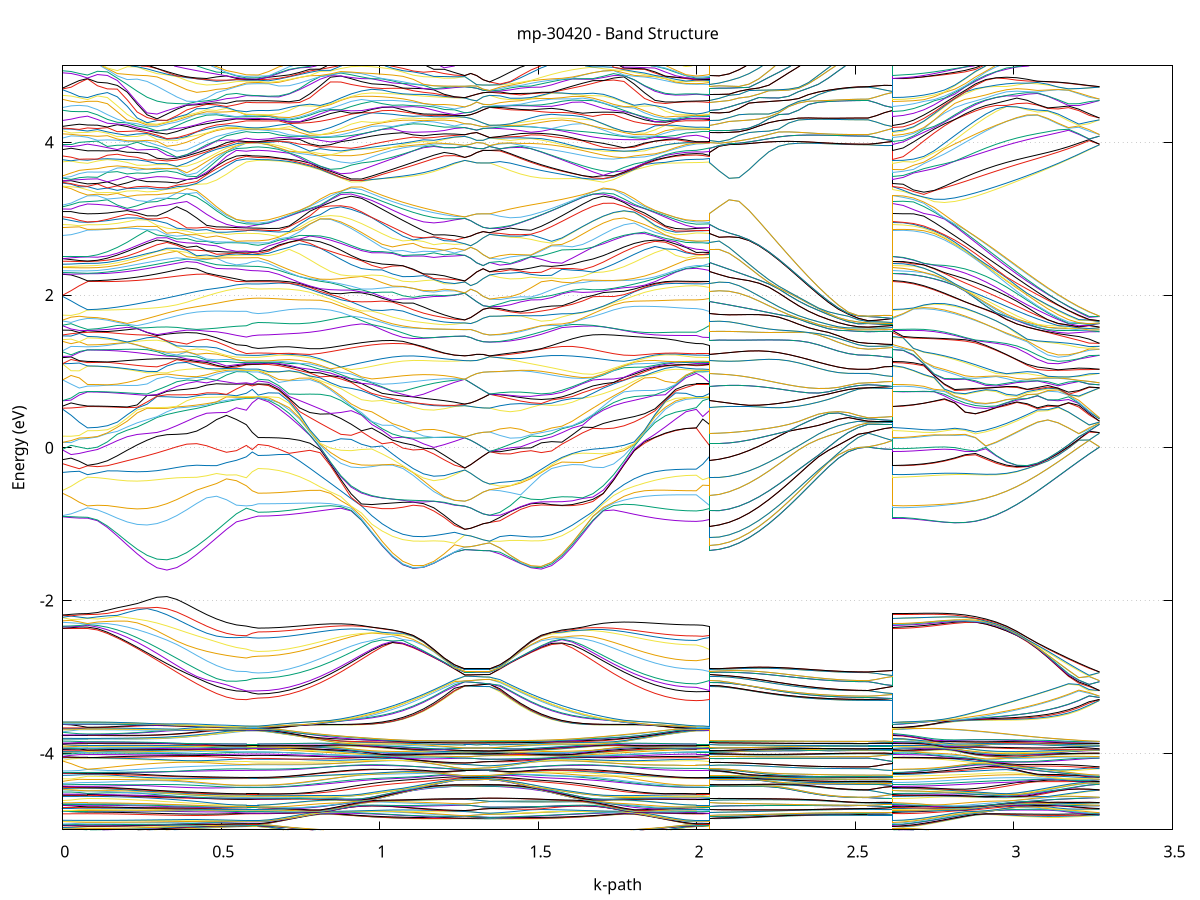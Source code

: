 set title 'mp-30420 - Band Structure'
set xlabel 'k-path'
set ylabel 'Energy (eV)'
set grid y
set yrange [-5:5]
set terminal png size 800,600
set output 'mp-30420_bands_gnuplot.png'
plot '-' using 1:2 with lines notitle, '-' using 1:2 with lines notitle, '-' using 1:2 with lines notitle, '-' using 1:2 with lines notitle, '-' using 1:2 with lines notitle, '-' using 1:2 with lines notitle, '-' using 1:2 with lines notitle, '-' using 1:2 with lines notitle, '-' using 1:2 with lines notitle, '-' using 1:2 with lines notitle, '-' using 1:2 with lines notitle, '-' using 1:2 with lines notitle, '-' using 1:2 with lines notitle, '-' using 1:2 with lines notitle, '-' using 1:2 with lines notitle, '-' using 1:2 with lines notitle, '-' using 1:2 with lines notitle, '-' using 1:2 with lines notitle, '-' using 1:2 with lines notitle, '-' using 1:2 with lines notitle, '-' using 1:2 with lines notitle, '-' using 1:2 with lines notitle, '-' using 1:2 with lines notitle, '-' using 1:2 with lines notitle, '-' using 1:2 with lines notitle, '-' using 1:2 with lines notitle, '-' using 1:2 with lines notitle, '-' using 1:2 with lines notitle, '-' using 1:2 with lines notitle, '-' using 1:2 with lines notitle, '-' using 1:2 with lines notitle, '-' using 1:2 with lines notitle, '-' using 1:2 with lines notitle, '-' using 1:2 with lines notitle, '-' using 1:2 with lines notitle, '-' using 1:2 with lines notitle, '-' using 1:2 with lines notitle, '-' using 1:2 with lines notitle, '-' using 1:2 with lines notitle, '-' using 1:2 with lines notitle, '-' using 1:2 with lines notitle, '-' using 1:2 with lines notitle, '-' using 1:2 with lines notitle, '-' using 1:2 with lines notitle, '-' using 1:2 with lines notitle, '-' using 1:2 with lines notitle, '-' using 1:2 with lines notitle, '-' using 1:2 with lines notitle, '-' using 1:2 with lines notitle, '-' using 1:2 with lines notitle, '-' using 1:2 with lines notitle, '-' using 1:2 with lines notitle, '-' using 1:2 with lines notitle, '-' using 1:2 with lines notitle, '-' using 1:2 with lines notitle, '-' using 1:2 with lines notitle, '-' using 1:2 with lines notitle, '-' using 1:2 with lines notitle, '-' using 1:2 with lines notitle, '-' using 1:2 with lines notitle, '-' using 1:2 with lines notitle, '-' using 1:2 with lines notitle, '-' using 1:2 with lines notitle, '-' using 1:2 with lines notitle, '-' using 1:2 with lines notitle, '-' using 1:2 with lines notitle, '-' using 1:2 with lines notitle, '-' using 1:2 with lines notitle, '-' using 1:2 with lines notitle, '-' using 1:2 with lines notitle, '-' using 1:2 with lines notitle, '-' using 1:2 with lines notitle, '-' using 1:2 with lines notitle, '-' using 1:2 with lines notitle, '-' using 1:2 with lines notitle, '-' using 1:2 with lines notitle, '-' using 1:2 with lines notitle, '-' using 1:2 with lines notitle, '-' using 1:2 with lines notitle, '-' using 1:2 with lines notitle, '-' using 1:2 with lines notitle, '-' using 1:2 with lines notitle, '-' using 1:2 with lines notitle, '-' using 1:2 with lines notitle, '-' using 1:2 with lines notitle, '-' using 1:2 with lines notitle, '-' using 1:2 with lines notitle, '-' using 1:2 with lines notitle, '-' using 1:2 with lines notitle, '-' using 1:2 with lines notitle, '-' using 1:2 with lines notitle, '-' using 1:2 with lines notitle, '-' using 1:2 with lines notitle, '-' using 1:2 with lines notitle, '-' using 1:2 with lines notitle, '-' using 1:2 with lines notitle, '-' using 1:2 with lines notitle, '-' using 1:2 with lines notitle, '-' using 1:2 with lines notitle, '-' using 1:2 with lines notitle, '-' using 1:2 with lines notitle, '-' using 1:2 with lines notitle, '-' using 1:2 with lines notitle, '-' using 1:2 with lines notitle, '-' using 1:2 with lines notitle, '-' using 1:2 with lines notitle, '-' using 1:2 with lines notitle, '-' using 1:2 with lines notitle, '-' using 1:2 with lines notitle, '-' using 1:2 with lines notitle, '-' using 1:2 with lines notitle, '-' using 1:2 with lines notitle, '-' using 1:2 with lines notitle, '-' using 1:2 with lines notitle, '-' using 1:2 with lines notitle, '-' using 1:2 with lines notitle, '-' using 1:2 with lines notitle, '-' using 1:2 with lines notitle, '-' using 1:2 with lines notitle, '-' using 1:2 with lines notitle, '-' using 1:2 with lines notitle, '-' using 1:2 with lines notitle, '-' using 1:2 with lines notitle, '-' using 1:2 with lines notitle, '-' using 1:2 with lines notitle, '-' using 1:2 with lines notitle, '-' using 1:2 with lines notitle, '-' using 1:2 with lines notitle, '-' using 1:2 with lines notitle, '-' using 1:2 with lines notitle, '-' using 1:2 with lines notitle, '-' using 1:2 with lines notitle, '-' using 1:2 with lines notitle, '-' using 1:2 with lines notitle, '-' using 1:2 with lines notitle, '-' using 1:2 with lines notitle, '-' using 1:2 with lines notitle, '-' using 1:2 with lines notitle, '-' using 1:2 with lines notitle, '-' using 1:2 with lines notitle, '-' using 1:2 with lines notitle, '-' using 1:2 with lines notitle, '-' using 1:2 with lines notitle, '-' using 1:2 with lines notitle, '-' using 1:2 with lines notitle, '-' using 1:2 with lines notitle, '-' using 1:2 with lines notitle, '-' using 1:2 with lines notitle, '-' using 1:2 with lines notitle, '-' using 1:2 with lines notitle, '-' using 1:2 with lines notitle, '-' using 1:2 with lines notitle, '-' using 1:2 with lines notitle, '-' using 1:2 with lines notitle, '-' using 1:2 with lines notitle, '-' using 1:2 with lines notitle, '-' using 1:2 with lines notitle, '-' using 1:2 with lines notitle, '-' using 1:2 with lines notitle, '-' using 1:2 with lines notitle, '-' using 1:2 with lines notitle, '-' using 1:2 with lines notitle, '-' using 1:2 with lines notitle, '-' using 1:2 with lines notitle, '-' using 1:2 with lines notitle, '-' using 1:2 with lines notitle, '-' using 1:2 with lines notitle, '-' using 1:2 with lines notitle, '-' using 1:2 with lines notitle, '-' using 1:2 with lines notitle, '-' using 1:2 with lines notitle, '-' using 1:2 with lines notitle, '-' using 1:2 with lines notitle, '-' using 1:2 with lines notitle, '-' using 1:2 with lines notitle, '-' using 1:2 with lines notitle, '-' using 1:2 with lines notitle, '-' using 1:2 with lines notitle, '-' using 1:2 with lines notitle, '-' using 1:2 with lines notitle, '-' using 1:2 with lines notitle, '-' using 1:2 with lines notitle, '-' using 1:2 with lines notitle, '-' using 1:2 with lines notitle, '-' using 1:2 with lines notitle, '-' using 1:2 with lines notitle, '-' using 1:2 with lines notitle, '-' using 1:2 with lines notitle, '-' using 1:2 with lines notitle, '-' using 1:2 with lines notitle, '-' using 1:2 with lines notitle, '-' using 1:2 with lines notitle, '-' using 1:2 with lines notitle, '-' using 1:2 with lines notitle, '-' using 1:2 with lines notitle, '-' using 1:2 with lines notitle, '-' using 1:2 with lines notitle, '-' using 1:2 with lines notitle, '-' using 1:2 with lines notitle, '-' using 1:2 with lines notitle, '-' using 1:2 with lines notitle, '-' using 1:2 with lines notitle, '-' using 1:2 with lines notitle, '-' using 1:2 with lines notitle, '-' using 1:2 with lines notitle, '-' using 1:2 with lines notitle, '-' using 1:2 with lines notitle, '-' using 1:2 with lines notitle, '-' using 1:2 with lines notitle, '-' using 1:2 with lines notitle, '-' using 1:2 with lines notitle, '-' using 1:2 with lines notitle, '-' using 1:2 with lines notitle, '-' using 1:2 with lines notitle, '-' using 1:2 with lines notitle, '-' using 1:2 with lines notitle, '-' using 1:2 with lines notitle, '-' using 1:2 with lines notitle, '-' using 1:2 with lines notitle, '-' using 1:2 with lines notitle, '-' using 1:2 with lines notitle, '-' using 1:2 with lines notitle, '-' using 1:2 with lines notitle, '-' using 1:2 with lines notitle, '-' using 1:2 with lines notitle, '-' using 1:2 with lines notitle, '-' using 1:2 with lines notitle, '-' using 1:2 with lines notitle, '-' using 1:2 with lines notitle, '-' using 1:2 with lines notitle, '-' using 1:2 with lines notitle, '-' using 1:2 with lines notitle, '-' using 1:2 with lines notitle, '-' using 1:2 with lines notitle, '-' using 1:2 with lines notitle, '-' using 1:2 with lines notitle, '-' using 1:2 with lines notitle, '-' using 1:2 with lines notitle, '-' using 1:2 with lines notitle, '-' using 1:2 with lines notitle, '-' using 1:2 with lines notitle, '-' using 1:2 with lines notitle, '-' using 1:2 with lines notitle, '-' using 1:2 with lines notitle, '-' using 1:2 with lines notitle, '-' using 1:2 with lines notitle, '-' using 1:2 with lines notitle, '-' using 1:2 with lines notitle, '-' using 1:2 with lines notitle, '-' using 1:2 with lines notitle, '-' using 1:2 with lines notitle, '-' using 1:2 with lines notitle, '-' using 1:2 with lines notitle, '-' using 1:2 with lines notitle, '-' using 1:2 with lines notitle, '-' using 1:2 with lines notitle, '-' using 1:2 with lines notitle, '-' using 1:2 with lines notitle, '-' using 1:2 with lines notitle, '-' using 1:2 with lines notitle, '-' using 1:2 with lines notitle, '-' using 1:2 with lines notitle, '-' using 1:2 with lines notitle, '-' using 1:2 with lines notitle, '-' using 1:2 with lines notitle, '-' using 1:2 with lines notitle, '-' using 1:2 with lines notitle, '-' using 1:2 with lines notitle, '-' using 1:2 with lines notitle, '-' using 1:2 with lines notitle, '-' using 1:2 with lines notitle, '-' using 1:2 with lines notitle, '-' using 1:2 with lines notitle, '-' using 1:2 with lines notitle, '-' using 1:2 with lines notitle, '-' using 1:2 with lines notitle, '-' using 1:2 with lines notitle, '-' using 1:2 with lines notitle, '-' using 1:2 with lines notitle, '-' using 1:2 with lines notitle, '-' using 1:2 with lines notitle, '-' using 1:2 with lines notitle, '-' using 1:2 with lines notitle, '-' using 1:2 with lines notitle, '-' using 1:2 with lines notitle, '-' using 1:2 with lines notitle, '-' using 1:2 with lines notitle, '-' using 1:2 with lines notitle, '-' using 1:2 with lines notitle, '-' using 1:2 with lines notitle, '-' using 1:2 with lines notitle, '-' using 1:2 with lines notitle, '-' using 1:2 with lines notitle, '-' using 1:2 with lines notitle, '-' using 1:2 with lines notitle, '-' using 1:2 with lines notitle, '-' using 1:2 with lines notitle, '-' using 1:2 with lines notitle, '-' using 1:2 with lines notitle, '-' using 1:2 with lines notitle, '-' using 1:2 with lines notitle, '-' using 1:2 with lines notitle, '-' using 1:2 with lines notitle, '-' using 1:2 with lines notitle, '-' using 1:2 with lines notitle, '-' using 1:2 with lines notitle, '-' using 1:2 with lines notitle, '-' using 1:2 with lines notitle, '-' using 1:2 with lines notitle, '-' using 1:2 with lines notitle, '-' using 1:2 with lines notitle, '-' using 1:2 with lines notitle, '-' using 1:2 with lines notitle, '-' using 1:2 with lines notitle, '-' using 1:2 with lines notitle, '-' using 1:2 with lines notitle, '-' using 1:2 with lines notitle, '-' using 1:2 with lines notitle, '-' using 1:2 with lines notitle, '-' using 1:2 with lines notitle, '-' using 1:2 with lines notitle, '-' using 1:2 with lines notitle, '-' using 1:2 with lines notitle, '-' using 1:2 with lines notitle, '-' using 1:2 with lines notitle, '-' using 1:2 with lines notitle, '-' using 1:2 with lines notitle, '-' using 1:2 with lines notitle, '-' using 1:2 with lines notitle, '-' using 1:2 with lines notitle, '-' using 1:2 with lines notitle, '-' using 1:2 with lines notitle, '-' using 1:2 with lines notitle, '-' using 1:2 with lines notitle, '-' using 1:2 with lines notitle, '-' using 1:2 with lines notitle, '-' using 1:2 with lines notitle, '-' using 1:2 with lines notitle, '-' using 1:2 with lines notitle, '-' using 1:2 with lines notitle, '-' using 1:2 with lines notitle, '-' using 1:2 with lines notitle, '-' using 1:2 with lines notitle, '-' using 1:2 with lines notitle, '-' using 1:2 with lines notitle, '-' using 1:2 with lines notitle, '-' using 1:2 with lines notitle, '-' using 1:2 with lines notitle, '-' using 1:2 with lines notitle, '-' using 1:2 with lines notitle, '-' using 1:2 with lines notitle, '-' using 1:2 with lines notitle, '-' using 1:2 with lines notitle, '-' using 1:2 with lines notitle, '-' using 1:2 with lines notitle, '-' using 1:2 with lines notitle, '-' using 1:2 with lines notitle, '-' using 1:2 with lines notitle, '-' using 1:2 with lines notitle, '-' using 1:2 with lines notitle, '-' using 1:2 with lines notitle, '-' using 1:2 with lines notitle, '-' using 1:2 with lines notitle, '-' using 1:2 with lines notitle, '-' using 1:2 with lines notitle, '-' using 1:2 with lines notitle, '-' using 1:2 with lines notitle, '-' using 1:2 with lines notitle, '-' using 1:2 with lines notitle, '-' using 1:2 with lines notitle, '-' using 1:2 with lines notitle, '-' using 1:2 with lines notitle, '-' using 1:2 with lines notitle, '-' using 1:2 with lines notitle, '-' using 1:2 with lines notitle, '-' using 1:2 with lines notitle, '-' using 1:2 with lines notitle, '-' using 1:2 with lines notitle, '-' using 1:2 with lines notitle, '-' using 1:2 with lines notitle, '-' using 1:2 with lines notitle, '-' using 1:2 with lines notitle
0.000000 -35.804990
0.025974 -35.804990
0.051948 -35.804990
0.077921 -35.804990
0.077921 -35.804990
0.109234 -35.804890
0.140547 -35.804790
0.171860 -35.804590
0.203172 -35.804190
0.234485 -35.803790
0.265798 -35.803290
0.297110 -35.802790
0.328423 -35.802190
0.359736 -35.801490
0.391049 -35.800790
0.422361 -35.800090
0.453674 -35.799390
0.484987 -35.798690
0.516299 -35.798190
0.547612 -35.797790
0.578925 -35.797590
0.578925 -35.797590
0.597553 -35.797590
0.616181 -35.797590
0.616181 -35.797590
0.648774 -35.797590
0.681367 -35.797490
0.713960 -35.797490
0.746553 -35.797390
0.779146 -35.797290
0.811740 -35.797190
0.844333 -35.797090
0.876926 -35.796890
0.909519 -35.796790
0.942112 -35.796590
0.974705 -35.796390
1.007298 -35.796290
1.039891 -35.796090
1.072484 -35.795990
1.105077 -35.795890
1.137670 -35.795790
1.170264 -35.795690
1.202857 -35.795590
1.235450 -35.795590
1.268043 -35.795590
1.268043 -35.795590
1.286671 -35.795590
1.305299 -35.795590
1.305299 -35.795590
1.325748 -35.795590
1.346196 -35.795590
1.346196 -35.795590
1.378789 -35.795590
1.411382 -35.795590
1.443975 -35.795690
1.476568 -35.795790
1.509162 -35.795890
1.541755 -35.795990
1.574348 -35.796090
1.606941 -35.796290
1.639534 -35.796390
1.672127 -35.796590
1.704720 -35.796790
1.737313 -35.796890
1.769906 -35.797090
1.802499 -35.797190
1.835092 -35.797290
1.867685 -35.797390
1.900279 -35.797490
1.932872 -35.797490
1.965465 -35.797590
1.998058 -35.797590
1.998058 -35.797590
2.018506 -35.797590
2.038955 -35.797590
2.038955 -35.795590
2.070268 -35.795590
2.101580 -35.795590
2.132893 -35.795590
2.164206 -35.795590
2.195518 -35.795590
2.226831 -35.795590
2.258144 -35.795590
2.289457 -35.795590
2.320769 -35.795690
2.352082 -35.795690
2.383395 -35.795690
2.414707 -35.795690
2.446020 -35.795690
2.477333 -35.795690
2.508646 -35.795690
2.539958 -35.795690
2.539958 -35.795690
2.565932 -35.795690
2.591906 -35.795690
2.617880 -35.795690
2.617880 -35.804990
2.650473 -35.804890
2.683066 -35.804790
2.715659 -35.804590
2.748252 -35.804290
2.780845 -35.803990
2.813438 -35.803490
2.846031 -35.802990
2.878624 -35.802490
2.911217 -35.801790
2.943811 -35.801190
2.976404 -35.800490
3.008997 -35.799790
3.041590 -35.799090
3.074183 -35.798390
3.106776 -35.797690
3.139369 -35.797090
3.171962 -35.796490
3.204555 -35.796090
3.237148 -35.795790
3.269741 -35.795690
e
0.000000 -35.803590
0.025974 -35.803590
0.051948 -35.803590
0.077921 -35.803590
0.077921 -35.803590
0.109234 -35.803590
0.140547 -35.803490
0.171860 -35.803290
0.203172 -35.802990
0.234485 -35.802590
0.265798 -35.802190
0.297110 -35.801690
0.328423 -35.801090
0.359736 -35.800590
0.391049 -35.799990
0.422361 -35.799390
0.453674 -35.798790
0.484987 -35.798290
0.516299 -35.797890
0.547612 -35.797590
0.578925 -35.797490
0.578925 -35.797490
0.597553 -35.797490
0.616181 -35.797490
0.616181 -35.797490
0.648774 -35.797490
0.681367 -35.797390
0.713960 -35.797390
0.746553 -35.797290
0.779146 -35.797190
0.811740 -35.797090
0.844333 -35.796990
0.876926 -35.796790
0.909519 -35.796690
0.942112 -35.796490
0.974705 -35.796390
1.007298 -35.796190
1.039891 -35.796090
1.072484 -35.795990
1.105077 -35.795890
1.137670 -35.795790
1.170264 -35.795690
1.202857 -35.795590
1.235450 -35.795590
1.268043 -35.795590
1.268043 -35.795590
1.286671 -35.795590
1.305299 -35.795590
1.305299 -35.795590
1.325748 -35.795590
1.346196 -35.795590
1.346196 -35.795590
1.378789 -35.795590
1.411382 -35.795590
1.443975 -35.795690
1.476568 -35.795790
1.509162 -35.795890
1.541755 -35.795990
1.574348 -35.796090
1.606941 -35.796190
1.639534 -35.796390
1.672127 -35.796490
1.704720 -35.796690
1.737313 -35.796790
1.769906 -35.796990
1.802499 -35.797090
1.835092 -35.797190
1.867685 -35.797290
1.900279 -35.797390
1.932872 -35.797390
1.965465 -35.797490
1.998058 -35.797490
1.998058 -35.797490
2.018506 -35.797490
2.038955 -35.797490
2.038955 -35.795590
2.070268 -35.795590
2.101580 -35.795590
2.132893 -35.795590
2.164206 -35.795590
2.195518 -35.795590
2.226831 -35.795590
2.258144 -35.795590
2.289457 -35.795590
2.320769 -35.795690
2.352082 -35.795690
2.383395 -35.795690
2.414707 -35.795690
2.446020 -35.795690
2.477333 -35.795690
2.508646 -35.795690
2.539958 -35.795690
2.539958 -35.795690
2.565932 -35.795690
2.591906 -35.795690
2.617880 -35.795690
2.617880 -35.803590
2.650473 -35.803590
2.683066 -35.803490
2.715659 -35.803290
2.748252 -35.802990
2.780845 -35.802690
2.813438 -35.802290
2.846031 -35.801890
2.878624 -35.801390
2.911217 -35.800790
2.943811 -35.800190
2.976404 -35.799590
3.008997 -35.798990
3.041590 -35.798390
3.074183 -35.797790
3.106776 -35.797190
3.139369 -35.796690
3.171962 -35.796290
3.204555 -35.795890
3.237148 -35.795690
3.269741 -35.795690
e
0.000000 -35.799790
0.025974 -35.799790
0.051948 -35.799790
0.077921 -35.799790
0.077921 -35.799790
0.109234 -35.799690
0.140547 -35.799590
0.171860 -35.799390
0.203172 -35.799090
0.234485 -35.798690
0.265798 -35.798190
0.297110 -35.797690
0.328423 -35.797090
0.359736 -35.796490
0.391049 -35.795890
0.422361 -35.795190
0.453674 -35.794590
0.484987 -35.793990
0.516299 -35.793490
0.547612 -35.793090
0.578925 -35.792990
0.578925 -35.792990
0.597553 -35.792990
0.616181 -35.792990
0.616181 -35.792990
0.648774 -35.792990
0.681367 -35.792990
0.713960 -35.792890
0.746553 -35.792790
0.779146 -35.792590
0.811740 -35.792390
0.844333 -35.792290
0.876926 -35.791990
0.909519 -35.791790
0.942112 -35.791590
0.974705 -35.791290
1.007298 -35.790990
1.039891 -35.790790
1.072484 -35.790490
1.105077 -35.790290
1.137670 -35.790090
1.170264 -35.789890
1.202857 -35.789790
1.235450 -35.789690
1.268043 -35.789690
1.268043 -35.789690
1.286671 -35.789690
1.305299 -35.789690
1.305299 -35.789690
1.325748 -35.789690
1.346196 -35.789690
1.346196 -35.789690
1.378789 -35.789690
1.411382 -35.789790
1.443975 -35.789890
1.476568 -35.790090
1.509162 -35.790290
1.541755 -35.790490
1.574348 -35.790790
1.606941 -35.790990
1.639534 -35.791290
1.672127 -35.791590
1.704720 -35.791790
1.737313 -35.791990
1.769906 -35.792290
1.802499 -35.792390
1.835092 -35.792590
1.867685 -35.792790
1.900279 -35.792890
1.932872 -35.792990
1.965465 -35.792990
1.998058 -35.792990
1.998058 -35.792990
2.018506 -35.792990
2.038955 -35.792990
2.038955 -35.789690
2.070268 -35.789690
2.101580 -35.789690
2.132893 -35.789690
2.164206 -35.789690
2.195518 -35.789690
2.226831 -35.789690
2.258144 -35.789690
2.289457 -35.789690
2.320769 -35.789690
2.352082 -35.789790
2.383395 -35.789790
2.414707 -35.789790
2.446020 -35.789790
2.477333 -35.789790
2.508646 -35.789790
2.539958 -35.789790
2.539958 -35.789790
2.565932 -35.789790
2.591906 -35.789790
2.617880 -35.789790
2.617880 -35.799790
2.650473 -35.799690
2.683066 -35.799590
2.715659 -35.799390
2.748252 -35.799090
2.780845 -35.798790
2.813438 -35.798390
2.846031 -35.797890
2.878624 -35.797290
2.911217 -35.796690
2.943811 -35.795990
2.976404 -35.795290
3.008997 -35.794590
3.041590 -35.793890
3.074183 -35.793090
3.106776 -35.792290
3.139369 -35.791590
3.171962 -35.790890
3.204555 -35.790290
3.237148 -35.789890
3.269741 -35.789790
e
0.000000 -35.799290
0.025974 -35.799290
0.051948 -35.799390
0.077921 -35.799390
0.077921 -35.799390
0.109234 -35.799290
0.140547 -35.799190
0.171860 -35.798990
0.203172 -35.798690
0.234485 -35.798290
0.265798 -35.797890
0.297110 -35.797390
0.328423 -35.796890
0.359736 -35.796290
0.391049 -35.795690
0.422361 -35.794990
0.453674 -35.794390
0.484987 -35.793890
0.516299 -35.793390
0.547612 -35.793090
0.578925 -35.792990
0.578925 -35.792990
0.597553 -35.792990
0.616181 -35.792990
0.616181 -35.792990
0.648774 -35.792990
0.681367 -35.792990
0.713960 -35.792890
0.746553 -35.792790
0.779146 -35.792590
0.811740 -35.792390
0.844333 -35.792290
0.876926 -35.791990
0.909519 -35.791790
0.942112 -35.791590
0.974705 -35.791290
1.007298 -35.790990
1.039891 -35.790790
1.072484 -35.790490
1.105077 -35.790290
1.137670 -35.790090
1.170264 -35.789890
1.202857 -35.789790
1.235450 -35.789690
1.268043 -35.789690
1.268043 -35.789690
1.286671 -35.789690
1.305299 -35.789690
1.305299 -35.789690
1.325748 -35.789690
1.346196 -35.789690
1.346196 -35.789690
1.378789 -35.789690
1.411382 -35.789790
1.443975 -35.789890
1.476568 -35.790090
1.509162 -35.790290
1.541755 -35.790490
1.574348 -35.790790
1.606941 -35.790990
1.639534 -35.791290
1.672127 -35.791590
1.704720 -35.791790
1.737313 -35.791990
1.769906 -35.792290
1.802499 -35.792390
1.835092 -35.792590
1.867685 -35.792790
1.900279 -35.792890
1.932872 -35.792990
1.965465 -35.792990
1.998058 -35.792990
1.998058 -35.792990
2.018506 -35.792990
2.038955 -35.792990
2.038955 -35.789690
2.070268 -35.789690
2.101580 -35.789690
2.132893 -35.789690
2.164206 -35.789690
2.195518 -35.789690
2.226831 -35.789690
2.258144 -35.789690
2.289457 -35.789690
2.320769 -35.789690
2.352082 -35.789790
2.383395 -35.789790
2.414707 -35.789790
2.446020 -35.789790
2.477333 -35.789790
2.508646 -35.789790
2.539958 -35.789790
2.539958 -35.789790
2.565932 -35.789790
2.591906 -35.789790
2.617880 -35.789790
2.617880 -35.799390
2.650473 -35.799290
2.683066 -35.799190
2.715659 -35.798990
2.748252 -35.798790
2.780845 -35.798390
2.813438 -35.797990
2.846031 -35.797590
2.878624 -35.796990
2.911217 -35.796490
2.943811 -35.795790
2.976404 -35.795190
3.008997 -35.794490
3.041590 -35.793790
3.074183 -35.792990
3.106776 -35.792290
3.139369 -35.791590
3.171962 -35.790890
3.204555 -35.790290
3.237148 -35.789890
3.269741 -35.789790
e
0.000000 -35.796290
0.025974 -35.796290
0.051948 -35.796190
0.077921 -35.796190
0.077921 -35.796190
0.109234 -35.796190
0.140547 -35.796090
0.171860 -35.795890
0.203172 -35.795690
0.234485 -35.795490
0.265798 -35.795090
0.297110 -35.794790
0.328423 -35.794390
0.359736 -35.793990
0.391049 -35.793590
0.422361 -35.793190
0.453674 -35.792790
0.484987 -35.792490
0.516299 -35.792090
0.547612 -35.791690
0.578925 -35.791290
0.578925 -35.791290
0.597553 -35.791290
0.616181 -35.791190
0.616181 -35.791190
0.648774 -35.791190
0.681367 -35.791190
0.713960 -35.791090
0.746553 -35.790990
0.779146 -35.790890
0.811740 -35.790690
0.844333 -35.790590
0.876926 -35.790390
0.909519 -35.790190
0.942112 -35.789990
0.974705 -35.789690
1.007298 -35.789490
1.039891 -35.789190
1.072484 -35.788990
1.105077 -35.788790
1.137670 -35.788490
1.170264 -35.788290
1.202857 -35.788090
1.235450 -35.787890
1.268043 -35.787690
1.268043 -35.787690
1.286671 -35.787690
1.305299 -35.787690
1.305299 -35.787690
1.325748 -35.787690
1.346196 -35.787690
1.346196 -35.787690
1.378789 -35.787890
1.411382 -35.788090
1.443975 -35.788290
1.476568 -35.788490
1.509162 -35.788790
1.541755 -35.788990
1.574348 -35.789190
1.606941 -35.789490
1.639534 -35.789690
1.672127 -35.789990
1.704720 -35.790190
1.737313 -35.790390
1.769906 -35.790590
1.802499 -35.790690
1.835092 -35.790890
1.867685 -35.790990
1.900279 -35.791090
1.932872 -35.791190
1.965465 -35.791190
1.998058 -35.791190
1.998058 -35.791190
2.018506 -35.791290
2.038955 -35.791290
2.038955 -35.787690
2.070268 -35.787690
2.101580 -35.787690
2.132893 -35.787690
2.164206 -35.787690
2.195518 -35.787790
2.226831 -35.787790
2.258144 -35.787790
2.289457 -35.787790
2.320769 -35.787790
2.352082 -35.787790
2.383395 -35.787790
2.414707 -35.787790
2.446020 -35.787890
2.477333 -35.787890
2.508646 -35.787890
2.539958 -35.787890
2.539958 -35.787890
2.565932 -35.787890
2.591906 -35.787890
2.617880 -35.787890
2.617880 -35.796190
2.650473 -35.796190
2.683066 -35.796090
2.715659 -35.795990
2.748252 -35.795790
2.780845 -35.795490
2.813438 -35.795190
2.846031 -35.794890
2.878624 -35.794490
2.911217 -35.793990
2.943811 -35.793590
2.976404 -35.793090
3.008997 -35.792590
3.041590 -35.791990
3.074183 -35.791390
3.106776 -35.790890
3.139369 -35.790290
3.171962 -35.789690
3.204555 -35.789090
3.237148 -35.788490
3.269741 -35.787890
e
0.000000 -35.792790
0.025974 -35.792790
0.051948 -35.792890
0.077921 -35.792890
0.077921 -35.792890
0.109234 -35.792890
0.140547 -35.792790
0.171860 -35.792490
0.203172 -35.792190
0.234485 -35.791890
0.265798 -35.791390
0.297110 -35.790890
0.328423 -35.790290
0.359736 -35.789690
0.391049 -35.789090
0.422361 -35.788490
0.453674 -35.788590
0.484987 -35.789190
0.516299 -35.789890
0.547612 -35.790590
0.578925 -35.791190
0.578925 -35.791190
0.597553 -35.791190
0.616181 -35.791190
0.616181 -35.791190
0.648774 -35.791190
0.681367 -35.791090
0.713960 -35.790990
0.746553 -35.790890
0.779146 -35.790690
0.811740 -35.790490
0.844333 -35.790290
0.876926 -35.790090
0.909519 -35.789790
0.942112 -35.789490
0.974705 -35.789190
1.007298 -35.788890
1.039891 -35.788490
1.072484 -35.788190
1.105077 -35.787890
1.137670 -35.787690
1.170264 -35.787490
1.202857 -35.787490
1.235450 -35.787590
1.268043 -35.787690
1.268043 -35.787690
1.286671 -35.787690
1.305299 -35.787690
1.305299 -35.787690
1.325748 -35.787690
1.346196 -35.787690
1.346196 -35.787690
1.378789 -35.787590
1.411382 -35.787490
1.443975 -35.787490
1.476568 -35.787690
1.509162 -35.787890
1.541755 -35.788190
1.574348 -35.788490
1.606941 -35.788890
1.639534 -35.789190
1.672127 -35.789490
1.704720 -35.789790
1.737313 -35.790090
1.769906 -35.790290
1.802499 -35.790490
1.835092 -35.790690
1.867685 -35.790890
1.900279 -35.790990
1.932872 -35.791090
1.965465 -35.791190
1.998058 -35.791190
1.998058 -35.791190
2.018506 -35.791190
2.038955 -35.791190
2.038955 -35.787690
2.070268 -35.787690
2.101580 -35.787690
2.132893 -35.787690
2.164206 -35.787690
2.195518 -35.787790
2.226831 -35.787790
2.258144 -35.787790
2.289457 -35.787790
2.320769 -35.787790
2.352082 -35.787790
2.383395 -35.787790
2.414707 -35.787790
2.446020 -35.787890
2.477333 -35.787890
2.508646 -35.787890
2.539958 -35.787890
2.539958 -35.787890
2.565932 -35.787890
2.591906 -35.787890
2.617880 -35.787890
2.617880 -35.792890
2.650473 -35.792890
2.683066 -35.792790
2.715659 -35.792590
2.748252 -35.792290
2.780845 -35.791990
2.813438 -35.791590
2.846031 -35.791190
2.878624 -35.790690
2.911217 -35.790090
2.943811 -35.789590
2.976404 -35.788990
3.008997 -35.788490
3.041590 -35.787990
3.074183 -35.787490
3.106776 -35.787090
3.139369 -35.786790
3.171962 -35.786590
3.204555 -35.786790
3.237148 -35.787290
3.269741 -35.787890
e
0.000000 -35.791790
0.025974 -35.791690
0.051948 -35.791590
0.077921 -35.791490
0.077921 -35.791490
0.109234 -35.791490
0.140547 -35.791390
0.171860 -35.791190
0.203172 -35.790890
0.234485 -35.790590
0.265798 -35.790290
0.297110 -35.789890
0.328423 -35.789390
0.359736 -35.788890
0.391049 -35.788390
0.422361 -35.787990
0.453674 -35.787690
0.484987 -35.787290
0.516299 -35.786990
0.547612 -35.786890
0.578925 -35.786890
0.578925 -35.786890
0.597553 -35.786890
0.616181 -35.786890
0.616181 -35.786890
0.648774 -35.786890
0.681367 -35.786890
0.713960 -35.786790
0.746553 -35.786690
0.779146 -35.786690
0.811740 -35.786590
0.844333 -35.786490
0.876926 -35.786390
0.909519 -35.786290
0.942112 -35.786290
0.974705 -35.786190
1.007298 -35.786290
1.039891 -35.786290
1.072484 -35.786390
1.105077 -35.786390
1.137670 -35.786390
1.170264 -35.786390
1.202857 -35.786390
1.235450 -35.786490
1.268043 -35.786490
1.268043 -35.786490
1.286671 -35.786490
1.305299 -35.786490
1.305299 -35.786490
1.325748 -35.786490
1.346196 -35.786490
1.346196 -35.786490
1.378789 -35.786490
1.411382 -35.786390
1.443975 -35.786390
1.476568 -35.786390
1.509162 -35.786390
1.541755 -35.786390
1.574348 -35.786290
1.606941 -35.786290
1.639534 -35.786290
1.672127 -35.786290
1.704720 -35.786290
1.737313 -35.786390
1.769906 -35.786490
1.802499 -35.786590
1.835092 -35.786690
1.867685 -35.786690
1.900279 -35.786790
1.932872 -35.786890
1.965465 -35.786890
1.998058 -35.786890
1.998058 -35.786890
2.018506 -35.786890
2.038955 -35.786890
2.038955 -35.786490
2.070268 -35.786490
2.101580 -35.786490
2.132893 -35.786490
2.164206 -35.786490
2.195518 -35.786490
2.226831 -35.786490
2.258144 -35.786490
2.289457 -35.786490
2.320769 -35.786490
2.352082 -35.786490
2.383395 -35.786590
2.414707 -35.786590
2.446020 -35.786590
2.477333 -35.786590
2.508646 -35.786590
2.539958 -35.786590
2.539958 -35.786590
2.565932 -35.786590
2.591906 -35.786590
2.617880 -35.786590
2.617880 -35.791490
2.650473 -35.791490
2.683066 -35.791390
2.715659 -35.791290
2.748252 -35.791090
2.780845 -35.790790
2.813438 -35.790590
2.846031 -35.790190
2.878624 -35.789890
2.911217 -35.789490
2.943811 -35.789090
2.976404 -35.788690
3.008997 -35.788190
3.041590 -35.787790
3.074183 -35.787390
3.106776 -35.786990
3.139369 -35.786690
3.171962 -35.786590
3.204555 -35.786490
3.237148 -35.786590
3.269741 -35.786590
e
0.000000 -35.790390
0.025974 -35.790490
0.051948 -35.790590
0.077921 -35.790590
0.077921 -35.790590
0.109234 -35.790590
0.140547 -35.790490
0.171860 -35.790290
0.203172 -35.790090
0.234485 -35.789690
0.265798 -35.789390
0.297110 -35.788890
0.328423 -35.788390
0.359736 -35.787890
0.391049 -35.787390
0.422361 -35.787390
0.453674 -35.787390
0.484987 -35.787090
0.516299 -35.786890
0.547612 -35.786890
0.578925 -35.786890
0.578925 -35.786890
0.597553 -35.786890
0.616181 -35.786890
0.616181 -35.786890
0.648774 -35.786890
0.681367 -35.786790
0.713960 -35.786790
0.746553 -35.786690
0.779146 -35.786690
0.811740 -35.786590
0.844333 -35.786490
0.876926 -35.786390
0.909519 -35.786290
0.942112 -35.786290
0.974705 -35.786190
1.007298 -35.786190
1.039891 -35.786190
1.072484 -35.786190
1.105077 -35.786290
1.137670 -35.786290
1.170264 -35.786390
1.202857 -35.786390
1.235450 -35.786390
1.268043 -35.786490
1.268043 -35.786490
1.286671 -35.786490
1.305299 -35.786490
1.305299 -35.786490
1.325748 -35.786490
1.346196 -35.786490
1.346196 -35.786490
1.378789 -35.786390
1.411382 -35.786390
1.443975 -35.786390
1.476568 -35.786290
1.509162 -35.786290
1.541755 -35.786190
1.574348 -35.786190
1.606941 -35.786190
1.639534 -35.786190
1.672127 -35.786290
1.704720 -35.786290
1.737313 -35.786390
1.769906 -35.786490
1.802499 -35.786590
1.835092 -35.786690
1.867685 -35.786690
1.900279 -35.786790
1.932872 -35.786790
1.965465 -35.786890
1.998058 -35.786890
1.998058 -35.786890
2.018506 -35.786890
2.038955 -35.786890
2.038955 -35.786490
2.070268 -35.786490
2.101580 -35.786490
2.132893 -35.786490
2.164206 -35.786490
2.195518 -35.786490
2.226831 -35.786490
2.258144 -35.786490
2.289457 -35.786490
2.320769 -35.786490
2.352082 -35.786490
2.383395 -35.786590
2.414707 -35.786590
2.446020 -35.786590
2.477333 -35.786590
2.508646 -35.786590
2.539958 -35.786590
2.539958 -35.786590
2.565932 -35.786590
2.591906 -35.786590
2.617880 -35.786590
2.617880 -35.790590
2.650473 -35.790590
2.683066 -35.790490
2.715659 -35.790390
2.748252 -35.790190
2.780845 -35.789890
2.813438 -35.789590
2.846031 -35.789290
2.878624 -35.788890
2.911217 -35.788390
2.943811 -35.787890
2.976404 -35.787290
3.008997 -35.786690
3.041590 -35.785990
3.074183 -35.785190
3.106776 -35.785290
3.139369 -35.785790
3.171962 -35.786190
3.204555 -35.786490
3.237148 -35.786490
3.269741 -35.786590
e
0.000000 -35.787790
0.025974 -35.787790
0.051948 -35.787690
0.077921 -35.787690
0.077921 -35.787690
0.109234 -35.787690
0.140547 -35.787590
0.171860 -35.787390
0.203172 -35.787190
0.234485 -35.786890
0.265798 -35.786590
0.297110 -35.786290
0.328423 -35.785890
0.359736 -35.785890
0.391049 -35.786490
0.422361 -35.786590
0.453674 -35.786090
0.484987 -35.785590
0.516299 -35.785790
0.547612 -35.785890
0.578925 -35.785990
0.578925 -35.785990
0.597553 -35.785990
0.616181 -35.785990
0.616181 -35.785990
0.648774 -35.785990
0.681367 -35.785990
0.713960 -35.785990
0.746553 -35.785990
0.779146 -35.785990
0.811740 -35.785990
0.844333 -35.785990
0.876926 -35.786090
0.909519 -35.786090
0.942112 -35.786090
0.974705 -35.786190
1.007298 -35.786190
1.039891 -35.786190
1.072484 -35.786190
1.105077 -35.786290
1.137670 -35.786290
1.170264 -35.786290
1.202857 -35.786090
1.235450 -35.785890
1.268043 -35.785590
1.268043 -35.785590
1.286671 -35.785590
1.305299 -35.785590
1.305299 -35.785590
1.325748 -35.785590
1.346196 -35.785590
1.346196 -35.785590
1.378789 -35.785890
1.411382 -35.786090
1.443975 -35.786290
1.476568 -35.786290
1.509162 -35.786290
1.541755 -35.786190
1.574348 -35.786190
1.606941 -35.786190
1.639534 -35.786190
1.672127 -35.786090
1.704720 -35.786090
1.737313 -35.786090
1.769906 -35.785990
1.802499 -35.785990
1.835092 -35.785990
1.867685 -35.785990
1.900279 -35.785990
1.932872 -35.785990
1.965465 -35.785990
1.998058 -35.785990
1.998058 -35.785990
2.018506 -35.785990
2.038955 -35.785990
2.038955 -35.785590
2.070268 -35.785590
2.101580 -35.785590
2.132893 -35.785590
2.164206 -35.785590
2.195518 -35.785590
2.226831 -35.785590
2.258144 -35.785590
2.289457 -35.785590
2.320769 -35.785590
2.352082 -35.785590
2.383395 -35.785590
2.414707 -35.785590
2.446020 -35.785590
2.477333 -35.785690
2.508646 -35.785690
2.539958 -35.785690
2.539958 -35.785690
2.565932 -35.785690
2.591906 -35.785690
2.617880 -35.785690
2.617880 -35.787690
2.650473 -35.787690
2.683066 -35.787590
2.715659 -35.787490
2.748252 -35.787290
2.780845 -35.787090
2.813438 -35.786790
2.846031 -35.786390
2.878624 -35.786090
2.911217 -35.785690
2.943811 -35.785190
2.976404 -35.784690
3.008997 -35.784290
3.041590 -35.784590
3.074183 -35.784890
3.106776 -35.784690
3.139369 -35.784990
3.171962 -35.785290
3.204555 -35.785490
3.237148 -35.785690
3.269741 -35.785690
e
0.000000 -35.783590
0.025974 -35.783590
0.051948 -35.783590
0.077921 -35.783590
0.077921 -35.783590
0.109234 -35.783490
0.140547 -35.783490
0.171860 -35.783290
0.203172 -35.783190
0.234485 -35.783390
0.265798 -35.783890
0.297110 -35.784490
0.328423 -35.785090
0.359736 -35.785390
0.391049 -35.785090
0.422361 -35.784790
0.453674 -35.785190
0.484987 -35.785290
0.516299 -35.784790
0.547612 -35.784290
0.578925 -35.783990
0.578925 -35.783990
0.597553 -35.783990
0.616181 -35.783990
0.616181 -35.783990
0.648774 -35.783990
0.681367 -35.783990
0.713960 -35.783990
0.746553 -35.783890
0.779146 -35.783890
0.811740 -35.783890
0.844333 -35.783790
0.876926 -35.783790
0.909519 -35.783690
0.942112 -35.783590
0.974705 -35.783490
1.007298 -35.783390
1.039891 -35.783590
1.072484 -35.783790
1.105077 -35.784090
1.137670 -35.784390
1.170264 -35.784690
1.202857 -35.784990
1.235450 -35.785290
1.268043 -35.785590
1.268043 -35.785590
1.286671 -35.785590
1.305299 -35.785590
1.305299 -35.785590
1.325748 -35.785590
1.346196 -35.785590
1.346196 -35.785590
1.378789 -35.785290
1.411382 -35.784990
1.443975 -35.784690
1.476568 -35.784390
1.509162 -35.784090
1.541755 -35.783790
1.574348 -35.783590
1.606941 -35.783390
1.639534 -35.783490
1.672127 -35.783590
1.704720 -35.783690
1.737313 -35.783790
1.769906 -35.783790
1.802499 -35.783890
1.835092 -35.783890
1.867685 -35.783890
1.900279 -35.783990
1.932872 -35.783990
1.965465 -35.783990
1.998058 -35.783990
1.998058 -35.783990
2.018506 -35.783990
2.038955 -35.783990
2.038955 -35.785590
2.070268 -35.785590
2.101580 -35.785590
2.132893 -35.785590
2.164206 -35.785590
2.195518 -35.785590
2.226831 -35.785590
2.258144 -35.785590
2.289457 -35.785590
2.320769 -35.785590
2.352082 -35.785590
2.383395 -35.785590
2.414707 -35.785590
2.446020 -35.785590
2.477333 -35.785690
2.508646 -35.785690
2.539958 -35.785690
2.539958 -35.785690
2.565932 -35.785690
2.591906 -35.785690
2.617880 -35.785690
2.617880 -35.783590
2.650473 -35.783590
2.683066 -35.783490
2.715659 -35.783390
2.748252 -35.783190
2.780845 -35.782990
2.813438 -35.782890
2.846031 -35.782890
2.878624 -35.783090
2.911217 -35.783290
2.943811 -35.783590
2.976404 -35.783890
3.008997 -35.784190
3.041590 -35.783890
3.074183 -35.784290
3.106776 -35.784490
3.139369 -35.784290
3.171962 -35.784790
3.204555 -35.785190
3.237148 -35.785490
3.269741 -35.785690
e
0.000000 -35.782190
0.025974 -35.782190
0.051948 -35.782190
0.077921 -35.782190
0.077921 -35.782190
0.109234 -35.782190
0.140547 -35.782390
0.171860 -35.782590
0.203172 -35.782890
0.234485 -35.782890
0.265798 -35.782690
0.297110 -35.782890
0.328423 -35.783290
0.359736 -35.783790
0.391049 -35.784290
0.422361 -35.784690
0.453674 -35.784590
0.484987 -35.784390
0.516299 -35.784190
0.547612 -35.783990
0.578925 -35.783890
0.578925 -35.783890
0.597553 -35.783890
0.616181 -35.783890
0.616181 -35.783890
0.648774 -35.783890
0.681367 -35.783890
0.713960 -35.783890
0.746553 -35.783890
0.779146 -35.783890
0.811740 -35.783790
0.844333 -35.783790
0.876926 -35.783690
0.909519 -35.783690
0.942112 -35.783590
0.974705 -35.783490
1.007298 -35.783390
1.039891 -35.783290
1.072484 -35.783090
1.105077 -35.782990
1.137670 -35.782890
1.170264 -35.782790
1.202857 -35.782690
1.235450 -35.782590
1.268043 -35.782590
1.268043 -35.782590
1.286671 -35.782590
1.305299 -35.782590
1.305299 -35.782590
1.325748 -35.782590
1.346196 -35.782590
1.346196 -35.782590
1.378789 -35.782590
1.411382 -35.782690
1.443975 -35.782790
1.476568 -35.782890
1.509162 -35.782990
1.541755 -35.783090
1.574348 -35.783290
1.606941 -35.783390
1.639534 -35.783490
1.672127 -35.783590
1.704720 -35.783690
1.737313 -35.783690
1.769906 -35.783790
1.802499 -35.783790
1.835092 -35.783890
1.867685 -35.783890
1.900279 -35.783890
1.932872 -35.783890
1.965465 -35.783890
1.998058 -35.783890
1.998058 -35.783890
2.018506 -35.783890
2.038955 -35.783890
2.038955 -35.782590
2.070268 -35.782590
2.101580 -35.782590
2.132893 -35.782590
2.164206 -35.782590
2.195518 -35.782590
2.226831 -35.782690
2.258144 -35.782690
2.289457 -35.782690
2.320769 -35.782690
2.352082 -35.782690
2.383395 -35.782690
2.414707 -35.782690
2.446020 -35.782690
2.477333 -35.782690
2.508646 -35.782690
2.539958 -35.782690
2.539958 -35.782690
2.565932 -35.782690
2.591906 -35.782690
2.617880 -35.782690
2.617880 -35.782190
2.650473 -35.782190
2.683066 -35.782190
2.715659 -35.782290
2.748252 -35.782390
2.780845 -35.782490
2.813438 -35.782690
2.846031 -35.782490
2.878624 -35.782190
2.911217 -35.782490
2.943811 -35.782790
2.976404 -35.783190
3.008997 -35.783490
3.041590 -35.783790
3.074183 -35.783290
3.106776 -35.783690
3.139369 -35.783790
3.171962 -35.783290
3.204555 -35.782990
3.237148 -35.782790
3.269741 -35.782690
e
0.000000 -35.780890
0.025974 -35.780890
0.051948 -35.780890
0.077921 -35.780890
0.077921 -35.780890
0.109234 -35.780990
0.140547 -35.781090
0.171860 -35.781290
0.203172 -35.781590
0.234485 -35.781990
0.265798 -35.782390
0.297110 -35.782490
0.328423 -35.782390
0.359736 -35.782390
0.391049 -35.782490
0.422361 -35.782690
0.453674 -35.782890
0.484987 -35.783090
0.516299 -35.783190
0.547612 -35.783090
0.578925 -35.782890
0.578925 -35.782890
0.597553 -35.782890
0.616181 -35.782890
0.616181 -35.782890
0.648774 -35.782890
0.681367 -35.782890
0.713960 -35.782790
0.746553 -35.782690
0.779146 -35.782590
0.811740 -35.782490
0.844333 -35.782590
0.876926 -35.782690
0.909519 -35.782790
0.942112 -35.782990
0.974705 -35.783190
1.007298 -35.783390
1.039891 -35.783290
1.072484 -35.783090
1.105077 -35.782990
1.137670 -35.782890
1.170264 -35.782790
1.202857 -35.782690
1.235450 -35.782590
1.268043 -35.782590
1.268043 -35.782590
1.286671 -35.782590
1.305299 -35.782590
1.305299 -35.782590
1.325748 -35.782590
1.346196 -35.782590
1.346196 -35.782590
1.378789 -35.782590
1.411382 -35.782690
1.443975 -35.782790
1.476568 -35.782890
1.509162 -35.782990
1.541755 -35.783090
1.574348 -35.783290
1.606941 -35.783390
1.639534 -35.783190
1.672127 -35.782990
1.704720 -35.782790
1.737313 -35.782690
1.769906 -35.782590
1.802499 -35.782490
1.835092 -35.782590
1.867685 -35.782690
1.900279 -35.782790
1.932872 -35.782890
1.965465 -35.782890
1.998058 -35.782890
1.998058 -35.782890
2.018506 -35.782890
2.038955 -35.782890
2.038955 -35.782590
2.070268 -35.782590
2.101580 -35.782590
2.132893 -35.782590
2.164206 -35.782590
2.195518 -35.782590
2.226831 -35.782690
2.258144 -35.782690
2.289457 -35.782690
2.320769 -35.782690
2.352082 -35.782690
2.383395 -35.782690
2.414707 -35.782690
2.446020 -35.782690
2.477333 -35.782690
2.508646 -35.782690
2.539958 -35.782690
2.539958 -35.782690
2.565932 -35.782690
2.591906 -35.782690
2.617880 -35.782690
2.617880 -35.780890
2.650473 -35.780990
2.683066 -35.780990
2.715659 -35.781090
2.748252 -35.781190
2.780845 -35.781390
2.813438 -35.781590
2.846031 -35.781890
2.878624 -35.782090
2.911217 -35.781990
2.943811 -35.781690
2.976404 -35.781490
3.008997 -35.781990
3.041590 -35.782590
3.074183 -35.783190
3.106776 -35.782990
3.139369 -35.782890
3.171962 -35.782790
3.204555 -35.782790
3.237148 -35.782690
3.269741 -35.782690
e
0.000000 -35.778290
0.025974 -35.778290
0.051948 -35.778290
0.077921 -35.778290
0.077921 -35.778290
0.109234 -35.778290
0.140547 -35.778390
0.171860 -35.778490
0.203172 -35.778590
0.234485 -35.778790
0.265798 -35.779090
0.297110 -35.779390
0.328423 -35.779790
0.359736 -35.780190
0.391049 -35.780590
0.422361 -35.780990
0.453674 -35.781390
0.484987 -35.781690
0.516299 -35.781890
0.547612 -35.782090
0.578925 -35.782290
0.578925 -35.782290
0.597553 -35.782190
0.616181 -35.782190
0.616181 -35.782190
0.648774 -35.782290
0.681367 -35.782290
0.713960 -35.782290
0.746553 -35.782290
0.779146 -35.782390
0.811740 -35.782390
0.844333 -35.782190
0.876926 -35.781990
0.909519 -35.781790
0.942112 -35.781590
0.974705 -35.781390
1.007298 -35.781190
1.039891 -35.781190
1.072484 -35.781190
1.105077 -35.781190
1.137670 -35.781190
1.170264 -35.781190
1.202857 -35.781190
1.235450 -35.781190
1.268043 -35.781190
1.268043 -35.781190
1.286671 -35.781190
1.305299 -35.781190
1.305299 -35.781190
1.325748 -35.781190
1.346196 -35.781190
1.346196 -35.781190
1.378789 -35.781190
1.411382 -35.781190
1.443975 -35.781190
1.476568 -35.781190
1.509162 -35.781190
1.541755 -35.781190
1.574348 -35.781190
1.606941 -35.781190
1.639534 -35.781390
1.672127 -35.781590
1.704720 -35.781790
1.737313 -35.781990
1.769906 -35.782190
1.802499 -35.782390
1.835092 -35.782390
1.867685 -35.782390
1.900279 -35.782290
1.932872 -35.782290
1.965465 -35.782290
1.998058 -35.782290
1.998058 -35.782290
2.018506 -35.782290
2.038955 -35.782290
2.038955 -35.781190
2.070268 -35.781190
2.101580 -35.781190
2.132893 -35.781190
2.164206 -35.781190
2.195518 -35.781190
2.226831 -35.781290
2.258144 -35.781290
2.289457 -35.781290
2.320769 -35.781290
2.352082 -35.781290
2.383395 -35.781290
2.414707 -35.781290
2.446020 -35.781290
2.477333 -35.781290
2.508646 -35.781290
2.539958 -35.781290
2.539958 -35.781290
2.565932 -35.781290
2.591906 -35.781290
2.617880 -35.781290
2.617880 -35.778290
2.650473 -35.778290
2.683066 -35.778390
2.715659 -35.778490
2.748252 -35.778690
2.780845 -35.778990
2.813438 -35.779290
2.846031 -35.779590
2.878624 -35.779990
2.911217 -35.780390
2.943811 -35.780890
2.976404 -35.781390
3.008997 -35.781190
3.041590 -35.781090
3.074183 -35.781190
3.106776 -35.781390
3.139369 -35.781590
3.171962 -35.781490
3.204555 -35.781090
3.237148 -35.781190
3.269741 -35.781290
e
0.000000 -35.776790
0.025974 -35.776790
0.051948 -35.776790
0.077921 -35.776790
0.077921 -35.776790
0.109234 -35.776890
0.140547 -35.776990
0.171860 -35.777290
0.203172 -35.777590
0.234485 -35.777990
0.265798 -35.778390
0.297110 -35.778890
0.328423 -35.779290
0.359736 -35.779790
0.391049 -35.780190
0.422361 -35.780590
0.453674 -35.780890
0.484987 -35.781190
0.516299 -35.781490
0.547612 -35.781890
0.578925 -35.782190
0.578925 -35.782190
0.597553 -35.782190
0.616181 -35.782190
0.616181 -35.782190
0.648774 -35.782190
0.681367 -35.782090
0.713960 -35.781990
0.746553 -35.781890
0.779146 -35.781790
0.811740 -35.781590
0.844333 -35.781390
0.876926 -35.781190
0.909519 -35.781190
0.942112 -35.781190
0.974705 -35.781190
1.007298 -35.781190
1.039891 -35.781190
1.072484 -35.781190
1.105077 -35.781190
1.137670 -35.781190
1.170264 -35.781190
1.202857 -35.781190
1.235450 -35.781190
1.268043 -35.781190
1.268043 -35.781190
1.286671 -35.781190
1.305299 -35.781190
1.305299 -35.781190
1.325748 -35.781190
1.346196 -35.781190
1.346196 -35.781190
1.378789 -35.781190
1.411382 -35.781190
1.443975 -35.781190
1.476568 -35.781190
1.509162 -35.781190
1.541755 -35.781190
1.574348 -35.781190
1.606941 -35.781090
1.639534 -35.781190
1.672127 -35.781190
1.704720 -35.781190
1.737313 -35.781190
1.769906 -35.781390
1.802499 -35.781590
1.835092 -35.781790
1.867685 -35.781890
1.900279 -35.781990
1.932872 -35.782090
1.965465 -35.782190
1.998058 -35.782190
1.998058 -35.782190
2.018506 -35.782190
2.038955 -35.782190
2.038955 -35.781190
2.070268 -35.781190
2.101580 -35.781190
2.132893 -35.781190
2.164206 -35.781190
2.195518 -35.781190
2.226831 -35.781290
2.258144 -35.781290
2.289457 -35.781290
2.320769 -35.781290
2.352082 -35.781290
2.383395 -35.781290
2.414707 -35.781290
2.446020 -35.781290
2.477333 -35.781290
2.508646 -35.781290
2.539958 -35.781290
2.539958 -35.781290
2.565932 -35.781290
2.591906 -35.781290
2.617880 -35.781290
2.617880 -35.776790
2.650473 -35.776890
2.683066 -35.776890
2.715659 -35.776990
2.748252 -35.777090
2.780845 -35.777290
2.813438 -35.777490
2.846031 -35.777790
2.878624 -35.778090
2.911217 -35.778390
2.943811 -35.778690
2.976404 -35.779090
3.008997 -35.779490
3.041590 -35.779890
3.074183 -35.780190
3.106776 -35.780390
3.139369 -35.780490
3.171962 -35.780590
3.204555 -35.780890
3.237148 -35.781190
3.269741 -35.781290
e
0.000000 -35.776590
0.025974 -35.776590
0.051948 -35.776590
0.077921 -35.776590
0.077921 -35.776590
0.109234 -35.776690
0.140547 -35.776790
0.171860 -35.776990
0.203172 -35.777290
0.234485 -35.777590
0.265798 -35.777990
0.297110 -35.778290
0.328423 -35.778590
0.359736 -35.778890
0.391049 -35.779090
0.422361 -35.779290
0.453674 -35.779690
0.484987 -35.780190
0.516299 -35.780690
0.547612 -35.780990
0.578925 -35.781190
0.578925 -35.781190
0.597553 -35.781190
0.616181 -35.781190
0.616181 -35.781190
0.648774 -35.781190
0.681367 -35.781190
0.713960 -35.781190
0.746553 -35.781190
0.779146 -35.781190
0.811740 -35.781190
0.844333 -35.781190
0.876926 -35.781090
0.909519 -35.781090
0.942112 -35.781090
0.974705 -35.781090
1.007298 -35.781090
1.039891 -35.780890
1.072484 -35.780590
1.105077 -35.780390
1.137670 -35.780190
1.170264 -35.779890
1.202857 -35.779690
1.235450 -35.779490
1.268043 -35.779290
1.268043 -35.779290
1.286671 -35.779290
1.305299 -35.779290
1.305299 -35.779290
1.325748 -35.779290
1.346196 -35.779290
1.346196 -35.779290
1.378789 -35.779490
1.411382 -35.779690
1.443975 -35.779890
1.476568 -35.780190
1.509162 -35.780390
1.541755 -35.780590
1.574348 -35.780890
1.606941 -35.781090
1.639534 -35.781090
1.672127 -35.781090
1.704720 -35.781090
1.737313 -35.781190
1.769906 -35.781190
1.802499 -35.781190
1.835092 -35.781190
1.867685 -35.781190
1.900279 -35.781190
1.932872 -35.781190
1.965465 -35.781190
1.998058 -35.781190
1.998058 -35.781190
2.018506 -35.781190
2.038955 -35.781190
2.038955 -35.779290
2.070268 -35.779290
2.101580 -35.779290
2.132893 -35.779290
2.164206 -35.779390
2.195518 -35.779390
2.226831 -35.779390
2.258144 -35.779390
2.289457 -35.779390
2.320769 -35.779390
2.352082 -35.779390
2.383395 -35.779490
2.414707 -35.779490
2.446020 -35.779490
2.477333 -35.779490
2.508646 -35.779490
2.539958 -35.779490
2.539958 -35.779490
2.565932 -35.779490
2.591906 -35.779490
2.617880 -35.779490
2.617880 -35.776590
2.650473 -35.776590
2.683066 -35.776690
2.715659 -35.776790
2.748252 -35.776890
2.780845 -35.777090
2.813438 -35.777290
2.846031 -35.777490
2.878624 -35.777790
2.911217 -35.778090
2.943811 -35.778390
2.976404 -35.778690
3.008997 -35.778990
3.041590 -35.779190
3.074183 -35.779390
3.106776 -35.779790
3.139369 -35.780190
3.171962 -35.780490
3.204555 -35.780790
3.237148 -35.780290
3.269741 -35.779490
e
0.000000 -35.775490
0.025974 -35.775490
0.051948 -35.775490
0.077921 -35.775490
0.077921 -35.775490
0.109234 -35.775490
0.140547 -35.775590
0.171860 -35.775790
0.203172 -35.775990
0.234485 -35.776190
0.265798 -35.776490
0.297110 -35.776890
0.328423 -35.777290
0.359736 -35.777790
0.391049 -35.778290
0.422361 -35.778890
0.453674 -35.779490
0.484987 -35.779990
0.516299 -35.780490
0.547612 -35.780790
0.578925 -35.780890
0.578925 -35.780890
0.597553 -35.780890
0.616181 -35.780890
0.616181 -35.780890
0.648774 -35.780890
0.681367 -35.780890
0.713960 -35.780890
0.746553 -35.780890
0.779146 -35.780990
0.811740 -35.780990
0.844333 -35.780990
0.876926 -35.780990
0.909519 -35.780890
0.942112 -35.780590
0.974705 -35.780290
1.007298 -35.779990
1.039891 -35.779790
1.072484 -35.779490
1.105077 -35.779290
1.137670 -35.779090
1.170264 -35.779090
1.202857 -35.779090
1.235450 -35.779190
1.268043 -35.779290
1.268043 -35.779290
1.286671 -35.779290
1.305299 -35.779290
1.305299 -35.779290
1.325748 -35.779290
1.346196 -35.779290
1.346196 -35.779290
1.378789 -35.779190
1.411382 -35.779090
1.443975 -35.779090
1.476568 -35.779090
1.509162 -35.779290
1.541755 -35.779490
1.574348 -35.779790
1.606941 -35.779990
1.639534 -35.780290
1.672127 -35.780590
1.704720 -35.780890
1.737313 -35.780990
1.769906 -35.780990
1.802499 -35.780990
1.835092 -35.780990
1.867685 -35.780890
1.900279 -35.780890
1.932872 -35.780890
1.965465 -35.780890
1.998058 -35.780890
1.998058 -35.780890
2.018506 -35.780890
2.038955 -35.780890
2.038955 -35.779290
2.070268 -35.779290
2.101580 -35.779290
2.132893 -35.779290
2.164206 -35.779390
2.195518 -35.779390
2.226831 -35.779390
2.258144 -35.779390
2.289457 -35.779390
2.320769 -35.779390
2.352082 -35.779390
2.383395 -35.779490
2.414707 -35.779490
2.446020 -35.779490
2.477333 -35.779490
2.508646 -35.779490
2.539958 -35.779490
2.539958 -35.779490
2.565932 -35.779490
2.591906 -35.779490
2.617880 -35.779490
2.617880 -35.775490
2.650473 -35.775490
2.683066 -35.775590
2.715659 -35.775690
2.748252 -35.775890
2.780845 -35.776090
2.813438 -35.776290
2.846031 -35.776590
2.878624 -35.776890
2.911217 -35.777290
2.943811 -35.777590
2.976404 -35.777990
3.008997 -35.778390
3.041590 -35.778790
3.074183 -35.779190
3.106776 -35.779590
3.139369 -35.779790
3.171962 -35.779790
3.204555 -35.779290
3.237148 -35.778890
3.269741 -35.779490
e
0.000000 -35.775490
0.025974 -35.775490
0.051948 -35.775490
0.077921 -35.775490
0.077921 -35.775490
0.109234 -35.775490
0.140547 -35.775590
0.171860 -35.775690
0.203172 -35.775890
0.234485 -35.776190
0.265798 -35.776490
0.297110 -35.776790
0.328423 -35.777190
0.359736 -35.777490
0.391049 -35.777890
0.422361 -35.777990
0.453674 -35.777890
0.484987 -35.777690
0.516299 -35.777490
0.547612 -35.777390
0.578925 -35.777190
0.578925 -35.777190
0.597553 -35.777190
0.616181 -35.777190
0.616181 -35.777190
0.648774 -35.777190
0.681367 -35.777190
0.713960 -35.777190
0.746553 -35.777290
0.779146 -35.777290
0.811740 -35.777290
0.844333 -35.777390
0.876926 -35.777390
0.909519 -35.777490
0.942112 -35.777490
0.974705 -35.777590
1.007298 -35.777690
1.039891 -35.777790
1.072484 -35.777890
1.105077 -35.777990
1.137670 -35.778090
1.170264 -35.778090
1.202857 -35.778090
1.235450 -35.778090
1.268043 -35.777990
1.268043 -35.777990
1.286671 -35.777990
1.305299 -35.777990
1.305299 -35.777990
1.325748 -35.777990
1.346196 -35.777990
1.346196 -35.777990
1.378789 -35.778090
1.411382 -35.778090
1.443975 -35.778090
1.476568 -35.778090
1.509162 -35.777990
1.541755 -35.777890
1.574348 -35.777790
1.606941 -35.777690
1.639534 -35.777590
1.672127 -35.777490
1.704720 -35.777490
1.737313 -35.777390
1.769906 -35.777390
1.802499 -35.777290
1.835092 -35.777290
1.867685 -35.777290
1.900279 -35.777190
1.932872 -35.777190
1.965465 -35.777190
1.998058 -35.777190
1.998058 -35.777190
2.018506 -35.777190
2.038955 -35.777190
2.038955 -35.777990
2.070268 -35.777990
2.101580 -35.777990
2.132893 -35.777990
2.164206 -35.777990
2.195518 -35.778090
2.226831 -35.778090
2.258144 -35.778090
2.289457 -35.778090
2.320769 -35.778090
2.352082 -35.778090
2.383395 -35.778090
2.414707 -35.778090
2.446020 -35.778090
2.477333 -35.778090
2.508646 -35.778090
2.539958 -35.778090
2.539958 -35.778090
2.565932 -35.778090
2.591906 -35.778090
2.617880 -35.778090
2.617880 -35.775490
2.650473 -35.775490
2.683066 -35.775590
2.715659 -35.775690
2.748252 -35.775890
2.780845 -35.776090
2.813438 -35.776290
2.846031 -35.776590
2.878624 -35.776890
2.911217 -35.777190
2.943811 -35.777590
2.976404 -35.777990
3.008997 -35.778290
3.041590 -35.778590
3.074183 -35.778590
3.106776 -35.778390
3.139369 -35.777990
3.171962 -35.777590
3.204555 -35.777790
3.237148 -35.778490
3.269741 -35.778090
e
0.000000 -35.770490
0.025974 -35.770490
0.051948 -35.770490
0.077921 -35.770490
0.077921 -35.770490
0.109234 -35.770490
0.140547 -35.770690
0.171860 -35.770890
0.203172 -35.771290
0.234485 -35.771690
0.265798 -35.772190
0.297110 -35.772790
0.328423 -35.773390
0.359736 -35.774090
0.391049 -35.774690
0.422361 -35.775390
0.453674 -35.775890
0.484987 -35.776290
0.516299 -35.776390
0.547612 -35.776490
0.578925 -35.776590
0.578925 -35.776590
0.597553 -35.776590
0.616181 -35.776590
0.616181 -35.776590
0.648774 -35.776590
0.681367 -35.776590
0.713960 -35.776590
0.746553 -35.776690
0.779146 -35.776690
0.811740 -35.776790
0.844333 -35.776790
0.876926 -35.776890
0.909519 -35.776990
0.942112 -35.777090
0.974705 -35.777190
1.007298 -35.777290
1.039891 -35.777390
1.072484 -35.777490
1.105077 -35.777590
1.137670 -35.777690
1.170264 -35.777790
1.202857 -35.777890
1.235450 -35.777990
1.268043 -35.777990
1.268043 -35.777990
1.286671 -35.777990
1.305299 -35.777990
1.305299 -35.777990
1.325748 -35.777990
1.346196 -35.777990
1.346196 -35.777990
1.378789 -35.777990
1.411382 -35.777890
1.443975 -35.777790
1.476568 -35.777690
1.509162 -35.777590
1.541755 -35.777490
1.574348 -35.777390
1.606941 -35.777290
1.639534 -35.777190
1.672127 -35.777090
1.704720 -35.776990
1.737313 -35.776890
1.769906 -35.776790
1.802499 -35.776790
1.835092 -35.776690
1.867685 -35.776690
1.900279 -35.776590
1.932872 -35.776590
1.965465 -35.776590
1.998058 -35.776590
1.998058 -35.776590
2.018506 -35.776590
2.038955 -35.776590
2.038955 -35.777990
2.070268 -35.777990
2.101580 -35.777990
2.132893 -35.777990
2.164206 -35.777990
2.195518 -35.778090
2.226831 -35.778090
2.258144 -35.778090
2.289457 -35.778090
2.320769 -35.778090
2.352082 -35.778090
2.383395 -35.778090
2.414707 -35.778090
2.446020 -35.778090
2.477333 -35.778090
2.508646 -35.778090
2.539958 -35.778090
2.539958 -35.778090
2.565932 -35.778090
2.591906 -35.778090
2.617880 -35.778090
2.617880 -35.770490
2.650473 -35.770490
2.683066 -35.770590
2.715659 -35.770690
2.748252 -35.770790
2.780845 -35.770990
2.813438 -35.771190
2.846031 -35.771390
2.878624 -35.771690
2.911217 -35.772090
2.943811 -35.772490
2.976404 -35.772890
3.008997 -35.773490
3.041590 -35.774090
3.074183 -35.774690
3.106776 -35.775390
3.139369 -35.776190
3.171962 -35.776990
3.204555 -35.777290
3.237148 -35.777490
3.269741 -35.778090
e
0.000000 -35.769890
0.025974 -35.769890
0.051948 -35.769890
0.077921 -35.769890
0.077921 -35.769890
0.109234 -35.769890
0.140547 -35.770090
0.171860 -35.770290
0.203172 -35.770590
0.234485 -35.770890
0.265798 -35.771290
0.297110 -35.771790
0.328423 -35.772290
0.359736 -35.772790
0.391049 -35.773390
0.422361 -35.773990
0.453674 -35.774590
0.484987 -35.775190
0.516299 -35.775690
0.547612 -35.776190
0.578925 -35.776290
0.578925 -35.776290
0.597553 -35.776290
0.616181 -35.776290
0.616181 -35.776290
0.648774 -35.776290
0.681367 -35.776290
0.713960 -35.776390
0.746553 -35.776390
0.779146 -35.776390
0.811740 -35.776490
0.844333 -35.776490
0.876926 -35.776590
0.909519 -35.776590
0.942112 -35.776690
0.974705 -35.776690
1.007298 -35.776690
1.039891 -35.776790
1.072484 -35.776790
1.105077 -35.776790
1.137670 -35.776690
1.170264 -35.776590
1.202857 -35.776490
1.235450 -35.776290
1.268043 -35.775990
1.268043 -35.775990
1.286671 -35.775990
1.305299 -35.775990
1.305299 -35.775990
1.325748 -35.775990
1.346196 -35.775990
1.346196 -35.775990
1.378789 -35.776290
1.411382 -35.776490
1.443975 -35.776590
1.476568 -35.776690
1.509162 -35.776790
1.541755 -35.776790
1.574348 -35.776790
1.606941 -35.776690
1.639534 -35.776690
1.672127 -35.776690
1.704720 -35.776590
1.737313 -35.776590
1.769906 -35.776490
1.802499 -35.776490
1.835092 -35.776390
1.867685 -35.776390
1.900279 -35.776390
1.932872 -35.776290
1.965465 -35.776290
1.998058 -35.776290
1.998058 -35.776290
2.018506 -35.776290
2.038955 -35.776290
2.038955 -35.775990
2.070268 -35.775990
2.101580 -35.775990
2.132893 -35.775990
2.164206 -35.775990
2.195518 -35.775990
2.226831 -35.775990
2.258144 -35.775990
2.289457 -35.775990
2.320769 -35.775990
2.352082 -35.775990
2.383395 -35.775990
2.414707 -35.776090
2.446020 -35.776090
2.477333 -35.776090
2.508646 -35.776090
2.539958 -35.776090
2.539958 -35.776090
2.565932 -35.776090
2.591906 -35.776090
2.617880 -35.776090
2.617880 -35.769890
2.650473 -35.769890
2.683066 -35.769990
2.715659 -35.770090
2.748252 -35.770290
2.780845 -35.770490
2.813438 -35.770690
2.846031 -35.771090
2.878624 -35.771390
2.911217 -35.771790
2.943811 -35.772190
2.976404 -35.772690
3.008997 -35.773190
3.041590 -35.773690
3.074183 -35.774290
3.106776 -35.774890
3.139369 -35.775490
3.171962 -35.776090
3.204555 -35.776590
3.237148 -35.776490
3.269741 -35.776090
e
0.000000 -35.768590
0.025974 -35.768590
0.051948 -35.768590
0.077921 -35.768590
0.077921 -35.768590
0.109234 -35.768590
0.140547 -35.768690
0.171860 -35.768690
0.203172 -35.768890
0.234485 -35.768990
0.265798 -35.769290
0.297110 -35.769490
0.328423 -35.769890
0.359736 -35.770290
0.391049 -35.770690
0.422361 -35.771090
0.453674 -35.771490
0.484987 -35.771990
0.516299 -35.772290
0.547612 -35.772590
0.578925 -35.772690
0.578925 -35.772690
0.597553 -35.772690
0.616181 -35.772690
0.616181 -35.772690
0.648774 -35.772690
0.681367 -35.772790
0.713960 -35.772790
0.746553 -35.772890
0.779146 -35.772890
0.811740 -35.772990
0.844333 -35.773190
0.876926 -35.773290
0.909519 -35.773390
0.942112 -35.773590
0.974705 -35.773790
1.007298 -35.773990
1.039891 -35.774190
1.072484 -35.774390
1.105077 -35.774690
1.137670 -35.774990
1.170264 -35.775190
1.202857 -35.775490
1.235450 -35.775790
1.268043 -35.775990
1.268043 -35.775990
1.286671 -35.775990
1.305299 -35.775990
1.305299 -35.775990
1.325748 -35.775990
1.346196 -35.775990
1.346196 -35.775990
1.378789 -35.775790
1.411382 -35.775490
1.443975 -35.775190
1.476568 -35.774990
1.509162 -35.774690
1.541755 -35.774390
1.574348 -35.774190
1.606941 -35.773990
1.639534 -35.773790
1.672127 -35.773590
1.704720 -35.773390
1.737313 -35.773290
1.769906 -35.773190
1.802499 -35.772990
1.835092 -35.772890
1.867685 -35.772890
1.900279 -35.772790
1.932872 -35.772790
1.965465 -35.772690
1.998058 -35.772690
1.998058 -35.772690
2.018506 -35.772690
2.038955 -35.772690
2.038955 -35.775990
2.070268 -35.775990
2.101580 -35.775990
2.132893 -35.775990
2.164206 -35.775990
2.195518 -35.775990
2.226831 -35.775990
2.258144 -35.775990
2.289457 -35.775990
2.320769 -35.775990
2.352082 -35.775990
2.383395 -35.775990
2.414707 -35.776090
2.446020 -35.776090
2.477333 -35.776090
2.508646 -35.776090
2.539958 -35.776090
2.539958 -35.776090
2.565932 -35.776090
2.591906 -35.776090
2.617880 -35.776090
2.617880 -35.768590
2.650473 -35.768590
2.683066 -35.768690
2.715659 -35.768890
2.748252 -35.769090
2.780845 -35.769290
2.813438 -35.769590
2.846031 -35.769890
2.878624 -35.770290
2.911217 -35.770790
2.943811 -35.771190
2.976404 -35.771690
3.008997 -35.772090
3.041590 -35.772590
3.074183 -35.773090
3.106776 -35.773590
3.139369 -35.774090
3.171962 -35.774590
3.204555 -35.775090
3.237148 -35.775590
3.269741 -35.776090
e
0.000000 -18.035090
0.025974 -18.035090
0.051948 -18.034990
0.077921 -18.034990
0.077921 -18.034990
0.109234 -18.035190
0.140547 -18.035590
0.171860 -18.035990
0.203172 -18.036590
0.234485 -18.037090
0.265798 -18.037390
0.297110 -18.037390
0.328423 -18.036990
0.359736 -18.035990
0.391049 -18.034390
0.422361 -18.032290
0.453674 -18.029490
0.484987 -18.026090
0.516299 -18.022190
0.547612 -18.017790
0.578925 -18.013490
0.578925 -18.013490
0.597553 -18.013390
0.616181 -18.013390
0.616181 -18.013390
0.648774 -18.013190
0.681367 -18.012790
0.713960 -18.012090
0.746553 -18.011190
0.779146 -18.010290
0.811740 -18.009490
0.844333 -18.009090
0.876926 -18.009390
0.909519 -18.010890
0.942112 -18.013890
0.974705 -18.017890
1.007298 -18.022090
1.039891 -18.027090
1.072484 -18.031590
1.105077 -18.035590
1.137670 -18.038890
1.170264 -18.041390
1.202857 -18.043190
1.235450 -18.044090
1.268043 -18.044290
1.268043 -18.044290
1.286671 -18.044290
1.305299 -18.044390
1.305299 -18.044390
1.325748 -18.044590
1.346196 -18.044590
1.346196 -18.044590
1.378789 -18.044390
1.411382 -18.043390
1.443975 -18.041590
1.476568 -18.039090
1.509162 -18.035790
1.541755 -18.031790
1.574348 -18.027190
1.606941 -18.022190
1.639534 -18.017890
1.672127 -18.013990
1.704720 -18.010890
1.737313 -18.009390
1.769906 -18.009090
1.802499 -18.009590
1.835092 -18.010490
1.867685 -18.011390
1.900279 -18.012290
1.932872 -18.012990
1.965465 -18.013490
1.998058 -18.013590
1.998058 -18.013590
2.018506 -18.013590
2.038955 -18.013490
2.038955 -18.044390
2.070268 -18.043990
2.101580 -18.042590
2.132893 -18.040490
2.164206 -18.037590
2.195518 -18.033990
2.226831 -18.029790
2.258144 -18.025190
2.289457 -18.020190
2.320769 -18.015090
2.352082 -18.010290
2.383395 -18.005890
2.414707 -18.002390
2.446020 -17.999790
2.477333 -17.997990
2.508646 -17.996990
2.539958 -17.996690
2.539958 -17.996690
2.565932 -17.996690
2.591906 -17.996890
2.617880 -17.996990
2.617880 -18.034990
2.650473 -18.034890
2.683066 -18.034290
2.715659 -18.033490
2.748252 -18.032290
2.780845 -18.030890
2.813438 -18.029290
2.846031 -18.027590
2.878624 -18.025790
2.911217 -18.023890
2.943811 -18.021890
2.976404 -18.019990
3.008997 -18.017990
3.041590 -18.015990
3.074183 -18.013790
3.106776 -18.011490
3.139369 -18.008990
3.171962 -18.006290
3.204555 -18.003290
3.237148 -17.999990
3.269741 -17.996690
e
0.000000 -18.034990
0.025974 -18.034990
0.051948 -18.034990
0.077921 -18.034990
0.077921 -18.034990
0.109234 -18.034790
0.140547 -18.034590
0.171860 -18.034290
0.203172 -18.033990
0.234485 -18.033690
0.265798 -18.033390
0.297110 -18.032990
0.328423 -18.032290
0.359736 -18.031190
0.391049 -18.029590
0.422361 -18.027490
0.453674 -18.024690
0.484987 -18.021390
0.516299 -18.017490
0.547612 -18.013190
0.578925 -18.011990
0.578925 -18.011990
0.597553 -18.011790
0.616181 -18.011590
0.616181 -18.011590
0.648774 -18.011390
0.681367 -18.010690
0.713960 -18.009690
0.746553 -18.008290
0.779146 -18.006590
0.811740 -18.004990
0.844333 -18.003890
0.876926 -18.004490
0.909519 -18.006490
0.942112 -18.011390
0.974705 -18.016790
1.007298 -18.022090
1.039891 -18.026390
1.072484 -18.030490
1.105077 -18.034190
1.137670 -18.037490
1.170264 -18.040190
1.202857 -18.042290
1.235450 -18.043690
1.268043 -18.044290
1.268043 -18.044290
1.286671 -18.044290
1.305299 -18.044390
1.305299 -18.044390
1.325748 -18.044590
1.346196 -18.044590
1.346196 -18.044590
1.378789 -18.043990
1.411382 -18.042590
1.443975 -18.040490
1.476568 -18.037690
1.509162 -18.034390
1.541755 -18.030590
1.574348 -18.026490
1.606941 -18.022190
1.639534 -18.016790
1.672127 -18.011290
1.704720 -18.006590
1.737313 -18.004590
1.769906 -18.003890
1.802499 -18.005190
1.835092 -18.006990
1.867685 -18.008790
1.900279 -18.010290
1.932872 -18.011390
1.965465 -18.012090
1.998058 -18.012390
1.998058 -18.012390
2.018506 -18.012290
2.038955 -18.011990
2.038955 -18.044390
2.070268 -18.043990
2.101580 -18.042590
2.132893 -18.040490
2.164206 -18.037590
2.195518 -18.033990
2.226831 -18.029790
2.258144 -18.025190
2.289457 -18.020190
2.320769 -18.015090
2.352082 -18.010290
2.383395 -18.005890
2.414707 -18.002390
2.446020 -17.999790
2.477333 -17.997990
2.508646 -17.996990
2.539958 -17.996690
2.539958 -17.996690
2.565932 -17.996690
2.591906 -17.996890
2.617880 -17.996990
2.617880 -18.034990
2.650473 -18.034790
2.683066 -18.034090
2.715659 -18.032990
2.748252 -18.031490
2.780845 -18.029690
2.813438 -18.027590
2.846031 -18.025290
2.878624 -18.022890
2.911217 -18.020490
2.943811 -18.018190
2.976404 -18.015990
3.008997 -18.013890
3.041590 -18.011790
3.074183 -18.009590
3.106776 -18.007390
3.139369 -18.004990
3.171962 -18.002290
3.204555 -17.999390
3.237148 -17.996490
3.269741 -17.996690
e
0.000000 -18.025990
0.025974 -18.025890
0.051948 -18.025790
0.077921 -18.025690
0.077921 -18.025690
0.109234 -18.025590
0.140547 -18.025190
0.171860 -18.024390
0.203172 -18.024790
0.234485 -18.025190
0.265798 -18.025190
0.297110 -18.024590
0.328423 -18.023390
0.359736 -18.021690
0.391049 -18.019490
0.422361 -18.016790
0.453674 -18.013590
0.484987 -18.009990
0.516299 -18.006090
0.547612 -18.006890
0.578925 -18.008390
0.578925 -18.008390
0.597553 -18.008590
0.616181 -18.008490
0.616181 -18.008490
0.648774 -18.008290
0.681367 -18.007790
0.713960 -18.006890
0.746553 -18.005690
0.779146 -18.004390
0.811740 -18.003290
0.844333 -18.003190
0.876926 -18.004190
0.909519 -18.006490
0.942112 -18.010290
0.974705 -18.014890
1.007298 -18.019490
1.039891 -18.023790
1.072484 -18.028290
1.105077 -18.032190
1.137670 -18.035490
1.170264 -18.038090
1.202857 -18.039790
1.235450 -18.040790
1.268043 -18.040990
1.268043 -18.040990
1.286671 -18.040890
1.305299 -18.040490
1.305299 -18.040490
1.325748 -18.039890
1.346196 -18.039690
1.346196 -18.039690
1.378789 -18.039390
1.411382 -18.038490
1.443975 -18.036790
1.476568 -18.034390
1.509162 -18.031290
1.541755 -18.027890
1.574348 -18.023990
1.606941 -18.019590
1.639534 -18.014890
1.672127 -18.010290
1.704720 -18.006490
1.737313 -18.004190
1.769906 -18.003190
1.802499 -18.002890
1.835092 -18.003390
1.867685 -18.004290
1.900279 -18.005190
1.932872 -18.005990
1.965465 -18.006490
1.998058 -18.006590
1.998058 -18.006590
2.018506 -18.007390
2.038955 -18.008390
2.038955 -18.040490
2.070268 -18.039890
2.101580 -18.038490
2.132893 -18.036390
2.164206 -18.033490
2.195518 -18.029890
2.226831 -18.025790
2.258144 -18.021190
2.289457 -18.016390
2.320769 -18.011490
2.352082 -18.006690
2.383395 -18.002290
2.414707 -17.998390
2.446020 -17.995490
2.477333 -17.993490
2.508646 -17.992390
2.539958 -17.991990
2.539958 -17.991990
2.565932 -17.991690
2.591906 -17.990990
2.617880 -17.990490
2.617880 -18.025690
2.650473 -18.025390
2.683066 -18.024490
2.715659 -18.022990
2.748252 -18.020990
2.780845 -18.018590
2.813438 -18.016190
2.846031 -18.014090
2.878624 -18.012090
2.911217 -18.009990
2.943811 -18.007890
2.976404 -18.005690
3.008997 -18.003490
3.041590 -18.001090
3.074183 -17.998790
3.106776 -17.996390
3.139369 -17.993890
3.171962 -17.991190
3.204555 -17.988990
3.237148 -17.991890
3.269741 -17.991990
e
0.000000 -18.024190
0.025974 -18.024290
0.051948 -18.024490
0.077921 -18.024590
0.077921 -18.024590
0.109234 -18.024390
0.140547 -18.023990
0.171860 -18.024090
0.203172 -18.023290
0.234485 -18.021990
0.265798 -18.020890
0.297110 -18.019790
0.328423 -18.018390
0.359736 -18.016590
0.391049 -18.014190
0.422361 -18.011290
0.453674 -18.007990
0.484987 -18.004290
0.516299 -18.001490
0.547612 -18.002390
0.578925 -18.004690
0.578925 -18.004690
0.597553 -18.005890
0.616181 -18.006490
0.616181 -18.006490
0.648774 -18.006290
0.681367 -18.005790
0.713960 -18.004890
0.746553 -18.003890
0.779146 -18.002790
0.811740 -18.001890
0.844333 -18.001590
0.876926 -18.002790
0.909519 -18.006290
0.942112 -18.009090
0.974705 -18.013690
1.007298 -18.018890
1.039891 -18.023790
1.072484 -18.027890
1.105077 -18.031390
1.137670 -18.034590
1.170264 -18.037190
1.202857 -18.039090
1.235450 -18.040490
1.268043 -18.040990
1.268043 -18.040990
1.286671 -18.040890
1.305299 -18.040490
1.305299 -18.040490
1.325748 -18.039890
1.346196 -18.039690
1.346196 -18.039690
1.378789 -18.039190
1.411382 -18.038090
1.443975 -18.036390
1.476568 -18.034190
1.509162 -18.031190
1.541755 -18.027390
1.574348 -18.022990
1.606941 -18.018190
1.639534 -18.013290
1.672127 -18.009190
1.704720 -18.006190
1.737313 -18.002590
1.769906 -18.001090
1.802499 -18.000790
1.835092 -18.001290
1.867685 -18.002190
1.900279 -18.003190
1.932872 -18.004090
1.965465 -18.004590
1.998058 -18.004690
1.998058 -18.004690
2.018506 -18.004190
2.038955 -18.004690
2.038955 -18.040490
2.070268 -18.039890
2.101580 -18.038490
2.132893 -18.036390
2.164206 -18.033490
2.195518 -18.029890
2.226831 -18.025790
2.258144 -18.021190
2.289457 -18.016390
2.320769 -18.011490
2.352082 -18.006690
2.383395 -18.002290
2.414707 -17.998390
2.446020 -17.995490
2.477333 -17.993490
2.508646 -17.992390
2.539958 -17.991990
2.539958 -17.991990
2.565932 -17.991690
2.591906 -17.990990
2.617880 -17.990490
2.617880 -18.024590
2.650473 -18.024290
2.683066 -18.023390
2.715659 -18.021990
2.748252 -18.020090
2.780845 -18.017590
2.813438 -18.014790
2.846031 -18.011590
2.878624 -18.008190
2.911217 -18.004990
2.943811 -18.002190
2.976404 -17.999790
3.008997 -17.997690
3.041590 -17.995790
3.074183 -17.993990
3.106776 -17.992290
3.139369 -17.990390
3.171962 -17.988290
3.204555 -17.986790
3.237148 -17.988390
3.269741 -17.991990
e
0.000000 -18.021690
0.025974 -18.021590
0.051948 -18.021190
0.077921 -18.020890
0.077921 -18.020890
0.109234 -18.021190
0.140547 -18.021590
0.171860 -18.021090
0.203172 -18.020190
0.234485 -18.019590
0.265798 -18.018090
0.297110 -18.015690
0.328423 -18.012690
0.359736 -18.009290
0.391049 -18.005390
0.422361 -18.001190
0.453674 -17.996990
0.484987 -17.995590
0.516299 -17.999990
0.547612 -17.999490
0.578925 -18.000590
0.578925 -18.000590
0.597553 -17.999090
0.616181 -17.998190
0.616181 -17.998190
0.648774 -17.997990
0.681367 -17.997490
0.713960 -17.996690
0.746553 -17.995990
0.779146 -17.996690
0.811740 -17.997490
0.844333 -17.997790
0.876926 -17.997990
0.909519 -18.001790
0.942112 -18.006790
0.974705 -18.010890
1.007298 -18.015890
1.039891 -18.020490
1.072484 -18.024690
1.105077 -18.028190
1.137670 -18.030990
1.170264 -18.032890
1.202857 -18.033990
1.235450 -18.034390
1.268043 -18.033990
1.268043 -18.033990
1.286671 -18.034490
1.305299 -18.035290
1.305299 -18.035290
1.325748 -18.036290
1.346196 -18.036690
1.346196 -18.036690
1.378789 -18.036590
1.411382 -18.035690
1.443975 -18.034090
1.476568 -18.031790
1.509162 -18.028690
1.541755 -18.025090
1.574348 -18.020990
1.606941 -18.016490
1.639534 -18.011690
1.672127 -18.006790
1.704720 -18.001590
1.737313 -17.998190
1.769906 -17.997990
1.802499 -17.998590
1.835092 -17.999090
1.867685 -17.999590
1.900279 -17.999990
1.932872 -18.000290
1.965465 -18.000590
1.998058 -18.000590
1.998058 -18.000590
2.018506 -18.001390
2.038955 -18.000590
2.038955 -18.035290
2.070268 -18.034990
2.101580 -18.033790
2.132893 -18.031790
2.164206 -18.028990
2.195518 -18.025490
2.226831 -18.021390
2.258144 -18.016690
2.289457 -18.011590
2.320769 -18.006390
2.352082 -18.001090
2.383395 -17.996290
2.414707 -17.991990
2.446020 -17.988190
2.477333 -17.984990
2.508646 -17.982890
2.539958 -17.981990
2.539958 -17.981990
2.565932 -17.983490
2.591906 -17.985290
2.617880 -17.986090
2.617880 -18.020890
2.650473 -18.020690
2.683066 -18.020190
2.715659 -18.019190
2.748252 -18.017990
2.780845 -18.016290
2.813438 -18.013890
2.846031 -18.010590
2.878624 -18.006590
2.911217 -18.002090
2.943811 -17.997490
2.976404 -17.993490
3.008997 -17.989490
3.041590 -17.985690
3.074183 -17.982090
3.106776 -17.978790
3.139369 -17.978290
3.171962 -17.982990
3.204555 -17.986090
3.237148 -17.984890
3.269741 -17.981990
e
0.000000 -18.017090
0.025974 -18.017890
0.051948 -18.018790
0.077921 -18.019290
0.077921 -18.019290
0.109234 -18.019090
0.140547 -18.018890
0.171860 -18.018790
0.203172 -18.017890
0.234485 -18.015590
0.265798 -18.012390
0.297110 -18.008690
0.328423 -18.004590
0.359736 -17.999990
0.391049 -17.995290
0.422361 -17.990690
0.453674 -17.990190
0.484987 -17.993290
0.516299 -17.994890
0.547612 -17.996490
0.578925 -17.995990
0.578925 -17.995990
0.597553 -17.994190
0.616181 -17.994790
0.616181 -17.994790
0.648774 -17.994890
0.681367 -17.995090
0.713960 -17.995390
0.746553 -17.995690
0.779146 -17.994890
0.811740 -17.994690
0.844333 -17.995490
0.876926 -17.997390
0.909519 -18.000790
0.942112 -18.005790
0.974705 -18.010290
1.007298 -18.013390
1.039891 -18.016690
1.072484 -18.020790
1.105077 -18.024290
1.137670 -18.026990
1.170264 -18.029090
1.202857 -18.031290
1.235450 -18.032990
1.268043 -18.033990
1.268043 -18.033990
1.286671 -18.034490
1.305299 -18.035290
1.305299 -18.035290
1.325748 -18.036290
1.346196 -18.036690
1.346196 -18.036690
1.378789 -18.035990
1.411382 -18.034690
1.443975 -18.032590
1.476568 -18.029890
1.509162 -18.026390
1.541755 -18.022390
1.574348 -18.017790
1.606941 -18.012690
1.639534 -18.009190
1.672127 -18.005390
1.704720 -18.000790
1.737313 -17.996990
1.769906 -17.995490
1.802499 -17.995590
1.835092 -17.996390
1.867685 -17.997390
1.900279 -17.998290
1.932872 -17.999090
1.965465 -17.999490
1.998058 -17.999690
1.998058 -17.999690
2.018506 -17.998090
2.038955 -17.995990
2.038955 -18.035290
2.070268 -18.034990
2.101580 -18.033790
2.132893 -18.031790
2.164206 -18.028990
2.195518 -18.025490
2.226831 -18.021390
2.258144 -18.016690
2.289457 -18.011590
2.320769 -18.006390
2.352082 -18.001090
2.383395 -17.996290
2.414707 -17.991990
2.446020 -17.988190
2.477333 -17.984990
2.508646 -17.982890
2.539958 -17.981990
2.539958 -17.981990
2.565932 -17.983490
2.591906 -17.985290
2.617880 -17.986090
2.617880 -18.019290
2.650473 -18.018990
2.683066 -18.018190
2.715659 -18.016890
2.748252 -18.015090
2.780845 -18.012890
2.813438 -18.010290
2.846031 -18.007490
2.878624 -18.004490
2.911217 -18.001190
2.943811 -17.997390
2.976404 -17.992490
3.008997 -17.987790
3.041590 -17.983290
3.074183 -17.979390
3.106776 -17.976090
3.139369 -17.976190
3.171962 -17.979790
3.204555 -17.984190
3.237148 -17.983490
3.269741 -17.981990
e
0.000000 -18.015490
0.025974 -18.014690
0.051948 -18.013290
0.077921 -18.012390
0.077921 -18.012390
0.109234 -18.012790
0.140547 -18.013190
0.171860 -18.012690
0.203172 -18.011490
0.234485 -18.009590
0.265798 -18.007190
0.297110 -18.004190
0.328423 -18.000690
0.359736 -17.996590
0.391049 -17.992090
0.422361 -17.988390
0.453674 -17.986890
0.484987 -17.987990
0.516299 -17.989690
0.547612 -17.992590
0.578925 -17.991390
0.578925 -17.991390
0.597553 -17.993590
0.616181 -17.993290
0.616181 -17.993290
0.648774 -17.993190
0.681367 -17.992890
0.713960 -17.992490
0.746553 -17.991890
0.779146 -17.991090
0.811740 -17.991190
0.844333 -17.993590
0.876926 -17.996490
0.909519 -17.999490
0.942112 -18.002090
0.974705 -18.006690
1.007298 -18.011890
1.039891 -18.016690
1.072484 -18.019990
1.105077 -18.023290
1.137670 -18.026390
1.170264 -18.028990
1.202857 -18.030090
1.235450 -18.030490
1.268043 -18.029990
1.268043 -18.029990
1.286671 -18.029390
1.305299 -18.028290
1.305299 -18.028290
1.325748 -18.026890
1.346196 -18.025990
1.346196 -18.025990
1.378789 -18.026190
1.411382 -18.025690
1.443975 -18.024590
1.476568 -18.022790
1.509162 -18.020590
1.541755 -18.017990
1.574348 -18.015090
1.606941 -18.012090
1.639534 -18.006990
1.672127 -18.002590
1.704720 -17.999990
1.737313 -17.996790
1.769906 -17.993690
1.802499 -17.990690
1.835092 -17.988690
1.867685 -17.987390
1.900279 -17.986390
1.932872 -17.985690
1.965465 -17.985290
1.998058 -17.985190
1.998058 -17.985190
2.018506 -17.988290
2.038955 -17.991390
2.038955 -18.028290
2.070268 -18.027590
2.101580 -18.026090
2.132893 -18.023890
2.164206 -18.020990
2.195518 -18.017390
2.226831 -18.013390
2.258144 -18.008890
2.289457 -18.004290
2.320769 -17.999590
2.352082 -17.994890
2.383395 -17.990390
2.414707 -17.986390
2.446020 -17.983290
2.477333 -17.981190
2.508646 -17.980090
2.539958 -17.979690
2.539958 -17.979690
2.565932 -17.977990
2.591906 -17.975390
2.617880 -17.973390
2.617880 -18.012390
2.650473 -18.012190
2.683066 -18.011390
2.715659 -18.010090
2.748252 -18.008290
2.780845 -18.005890
2.813438 -18.002990
2.846031 -17.999590
2.878624 -17.995690
2.911217 -17.991390
2.943811 -17.986690
2.976404 -17.981690
3.008997 -17.977090
3.041590 -17.973990
3.074183 -17.971190
3.106776 -17.973290
3.139369 -17.974290
3.171962 -17.972590
3.204555 -17.973790
3.237148 -17.977590
3.269741 -17.979690
e
0.000000 -18.006490
0.025974 -18.007790
0.051948 -18.009190
0.077921 -18.010090
0.077921 -18.010090
0.109234 -18.009490
0.140547 -18.008290
0.171860 -18.006690
0.203172 -18.004590
0.234485 -18.001990
0.265798 -17.998790
0.297110 -17.995090
0.328423 -17.990790
0.359736 -17.986190
0.391049 -17.982190
0.422361 -17.981190
0.453674 -17.980690
0.484987 -17.981790
0.516299 -17.983390
0.547612 -17.981390
0.578925 -17.981690
0.578925 -17.981690
0.597553 -17.983590
0.616181 -17.984490
0.616181 -17.984490
0.648774 -17.984690
0.681367 -17.985290
0.713960 -17.986190
0.746553 -17.987490
0.779146 -17.989190
0.811740 -17.989990
0.844333 -17.991090
0.876926 -17.995890
0.909519 -17.998090
0.942112 -18.000590
0.974705 -18.003890
1.007298 -18.006790
1.039891 -18.009590
1.072484 -18.012790
1.105077 -18.016690
1.137670 -18.020490
1.170264 -18.023790
1.202857 -18.026590
1.235450 -18.028590
1.268043 -18.029990
1.268043 -18.029990
1.286671 -18.029390
1.305299 -18.028290
1.305299 -18.028290
1.325748 -18.026890
1.346196 -18.025990
1.346196 -18.025990
1.378789 -18.025190
1.411382 -18.023690
1.443975 -18.021690
1.476568 -18.019590
1.509162 -18.017090
1.541755 -18.014190
1.574348 -18.011190
1.606941 -18.008190
1.639534 -18.005290
1.672127 -18.001290
1.704720 -17.997790
1.737313 -17.995390
1.769906 -17.992490
1.802499 -17.990390
1.835092 -17.988590
1.867685 -17.987190
1.900279 -17.986290
1.932872 -17.985590
1.965465 -17.985290
1.998058 -17.985090
1.998058 -17.985090
2.018506 -17.981890
2.038955 -17.981690
2.038955 -18.028290
2.070268 -18.027590
2.101580 -18.026090
2.132893 -18.023890
2.164206 -18.020990
2.195518 -18.017390
2.226831 -18.013390
2.258144 -18.008890
2.289457 -18.004290
2.320769 -17.999590
2.352082 -17.994890
2.383395 -17.990390
2.414707 -17.986390
2.446020 -17.983290
2.477333 -17.981190
2.508646 -17.980090
2.539958 -17.979690
2.539958 -17.979690
2.565932 -17.977990
2.591906 -17.975390
2.617880 -17.973390
2.617880 -18.010090
2.650473 -18.009890
2.683066 -18.009090
2.715659 -18.007890
2.748252 -18.006190
2.780845 -18.003990
2.813438 -18.001290
2.846031 -17.998090
2.878624 -17.994290
2.911217 -17.990090
2.943811 -17.985390
2.976404 -17.980490
3.008997 -17.976490
3.041590 -17.971690
3.074183 -17.968690
3.106776 -17.969790
3.139369 -17.973490
3.171962 -17.971390
3.204555 -17.973590
3.237148 -17.976990
3.269741 -17.979690
e
0.000000 -18.006290
0.025974 -18.005090
0.051948 -18.004190
0.077921 -18.003890
0.077921 -18.003890
0.109234 -18.003890
0.140547 -18.003690
0.171860 -18.002990
0.203172 -18.001690
0.234485 -17.999590
0.265798 -17.996890
0.297110 -17.993390
0.328423 -17.989390
0.359736 -17.984890
0.391049 -17.980390
0.422361 -17.977390
0.453674 -17.979190
0.484987 -17.977890
0.516299 -17.974990
0.547612 -17.977390
0.578925 -17.978490
0.578925 -17.978490
0.597553 -17.975490
0.616181 -17.972990
0.616181 -17.972990
0.648774 -17.973390
0.681367 -17.974390
0.713960 -17.976190
0.746553 -17.978790
0.779146 -17.982190
0.811740 -17.986290
0.844333 -17.989990
0.876926 -17.994490
0.909519 -17.997590
0.942112 -18.000190
0.974705 -18.003290
1.007298 -18.005990
1.039891 -18.009090
1.072484 -18.012090
1.105077 -18.014390
1.137670 -18.016290
1.170264 -18.017690
1.202857 -18.018690
1.235450 -18.019090
1.268043 -18.018990
1.268043 -18.018990
1.286671 -18.019490
1.305299 -18.020790
1.305299 -18.020790
1.325748 -18.022290
1.346196 -18.023090
1.346196 -18.023090
1.378789 -18.023290
1.411382 -18.022590
1.443975 -18.020990
1.476568 -18.018390
1.509162 -18.015290
1.541755 -18.011790
1.574348 -18.008190
1.606941 -18.004790
1.639534 -18.002290
1.672127 -17.999590
1.704720 -17.997490
1.737313 -17.995290
1.769906 -17.989590
1.802499 -17.985790
1.835092 -17.983790
1.867685 -17.981990
1.900279 -17.980590
1.932872 -17.979590
1.965465 -17.978990
1.998058 -17.978790
1.998058 -17.978790
2.018506 -17.979690
2.038955 -17.978490
2.038955 -18.020790
2.070268 -18.020590
2.101580 -18.019690
2.132893 -18.017990
2.164206 -18.015690
2.195518 -18.012790
2.226831 -18.009290
2.258144 -18.005290
2.289457 -18.000790
2.320769 -17.995890
2.352082 -17.990790
2.383395 -17.985490
2.414707 -17.980290
2.446020 -17.974990
2.477333 -17.970090
2.508646 -17.966190
2.539958 -17.964290
2.539958 -17.964290
2.565932 -17.966490
2.591906 -17.969290
2.617880 -17.971290
2.617880 -18.003890
2.650473 -18.003590
2.683066 -18.002890
2.715659 -18.001790
2.748252 -18.000090
2.780845 -17.998090
2.813438 -17.995690
2.846031 -17.992990
2.878624 -17.989890
2.911217 -17.986690
2.943811 -17.983390
2.976404 -17.980090
3.008997 -17.975490
3.041590 -17.970990
3.074183 -17.967390
3.106776 -17.968690
3.139369 -17.967390
3.171962 -17.969590
3.204555 -17.968990
3.237148 -17.966490
3.269741 -17.964290
e
0.000000 -17.999190
0.025974 -17.999190
0.051948 -17.999390
0.077921 -17.999490
0.077921 -17.999490
0.109234 -17.999090
0.140547 -17.998090
0.171860 -17.996490
0.203172 -17.994590
0.234485 -17.992090
0.265798 -17.989090
0.297110 -17.985590
0.328423 -17.981490
0.359736 -17.976990
0.391049 -17.972590
0.422361 -17.974690
0.453674 -17.974090
0.484987 -17.970690
0.516299 -17.970890
0.547612 -17.967990
0.578925 -17.966390
0.578925 -17.966390
0.597553 -17.969090
0.616181 -17.971590
0.616181 -17.971590
0.648774 -17.971990
0.681367 -17.973190
0.713960 -17.975090
0.746553 -17.977890
0.779146 -17.981290
0.811740 -17.985390
0.844333 -17.988590
0.876926 -17.989390
0.909519 -17.994690
0.942112 -17.999490
0.974705 -18.001990
1.007298 -18.004990
1.039891 -18.007790
1.072484 -18.010090
1.105077 -18.012090
1.137670 -18.013890
1.170264 -18.015590
1.202857 -18.017190
1.235450 -18.018290
1.268043 -18.018990
1.268043 -18.018990
1.286671 -18.019490
1.305299 -18.020790
1.305299 -18.020790
1.325748 -18.022290
1.346196 -18.023090
1.346196 -18.023090
1.378789 -18.022190
1.411382 -18.020390
1.443975 -18.017990
1.476568 -18.014990
1.509162 -18.011890
1.541755 -18.009390
1.574348 -18.007190
1.606941 -18.004790
1.639534 -18.001690
1.672127 -17.999290
1.704720 -17.994890
1.737313 -17.989290
1.769906 -17.986490
1.802499 -17.983090
1.835092 -17.978190
1.867685 -17.975090
1.900279 -17.972490
1.932872 -17.970390
1.965465 -17.968990
1.998058 -17.968590
1.998058 -17.968590
2.018506 -17.967490
2.038955 -17.966390
2.038955 -18.020790
2.070268 -18.020590
2.101580 -18.019690
2.132893 -18.017990
2.164206 -18.015690
2.195518 -18.012790
2.226831 -18.009290
2.258144 -18.005290
2.289457 -18.000790
2.320769 -17.995890
2.352082 -17.990790
2.383395 -17.985490
2.414707 -17.980290
2.446020 -17.974990
2.477333 -17.970090
2.508646 -17.966190
2.539958 -17.964290
2.539958 -17.964290
2.565932 -17.966490
2.591906 -17.969290
2.617880 -17.971290
2.617880 -17.999490
2.650473 -17.999290
2.683066 -17.998490
2.715659 -17.997290
2.748252 -17.995490
2.780845 -17.993390
2.813438 -17.990790
2.846031 -17.987790
2.878624 -17.984490
2.911217 -17.980890
2.943811 -17.977190
2.976404 -17.973490
3.008997 -17.969890
3.041590 -17.966390
3.074183 -17.966090
3.106776 -17.964590
3.139369 -17.964890
3.171962 -17.968890
3.204555 -17.968690
3.237148 -17.966090
3.269741 -17.964290
e
0.000000 -17.976490
0.025974 -17.976290
0.051948 -17.976090
0.077921 -17.975890
0.077921 -17.975890
0.109234 -17.975190
0.140547 -17.972990
0.171860 -17.969690
0.203172 -17.965590
0.234485 -17.961390
0.265798 -17.958190
0.297110 -17.957690
0.328423 -17.960690
0.359736 -17.966190
0.391049 -17.971490
0.422361 -17.969990
0.453674 -17.968490
0.484987 -17.969090
0.516299 -17.964890
0.547612 -17.962990
0.578925 -17.964190
0.578925 -17.964190
0.597553 -17.961690
0.616181 -17.959190
0.616181 -17.959190
0.648774 -17.959890
0.681367 -17.961890
0.713960 -17.964990
0.746553 -17.968990
0.779146 -17.973590
0.811740 -17.978490
0.844333 -17.983490
0.876926 -17.986790
0.909519 -17.985690
0.942112 -17.986190
0.974705 -17.989890
1.007298 -17.994490
1.039891 -17.999190
1.072484 -18.003490
1.105077 -18.007190
1.137670 -18.009990
1.170264 -18.011890
1.202857 -18.012990
1.235450 -18.013290
1.268043 -18.012890
1.268043 -18.012890
1.286671 -18.012390
1.305299 -18.011190
1.305299 -18.011190
1.325748 -18.009990
1.346196 -18.009390
1.346196 -18.009390
1.378789 -18.010290
1.411382 -18.010690
1.443975 -18.010490
1.476568 -18.009690
1.509162 -18.007690
1.541755 -18.004190
1.574348 -17.999590
1.606941 -17.994590
1.639534 -17.989790
1.672127 -17.985890
1.704720 -17.985990
1.737313 -17.986790
1.769906 -17.984790
1.802499 -17.981390
1.835092 -17.977190
1.867685 -17.971590
1.900279 -17.966490
1.932872 -17.962390
1.965465 -17.959790
1.998058 -17.959290
1.998058 -17.959290
2.018506 -17.962290
2.038955 -17.964190
2.038955 -18.011190
2.070268 -18.010590
2.101580 -18.009190
2.132893 -18.007190
2.164206 -18.004490
2.195518 -18.001190
2.226831 -17.997490
2.258144 -17.993290
2.289457 -17.988790
2.320769 -17.984190
2.352082 -17.979690
2.383395 -17.975290
2.414707 -17.970990
2.446020 -17.967090
2.477333 -17.964190
2.508646 -17.962790
2.539958 -17.962790
2.539958 -17.962790
2.565932 -17.960790
2.591906 -17.958490
2.617880 -17.957290
2.617880 -17.975890
2.650473 -17.975790
2.683066 -17.975590
2.715659 -17.975190
2.748252 -17.974590
2.780845 -17.973690
2.813438 -17.972590
2.846031 -17.971190
2.878624 -17.969690
2.911217 -17.968090
2.943811 -17.966590
2.976404 -17.964990
3.008997 -17.962890
3.041590 -17.962490
3.074183 -17.964890
3.106776 -17.963990
3.139369 -17.963990
3.171962 -17.962190
3.204555 -17.960190
3.237148 -17.961590
3.269741 -17.962790
e
0.000000 -17.968490
0.025974 -17.970390
0.051948 -17.971890
0.077921 -17.972490
0.077921 -17.972490
0.109234 -17.971590
0.140547 -17.968890
0.171860 -17.964890
0.203172 -17.959990
0.234485 -17.954590
0.265798 -17.950690
0.297110 -17.953590
0.328423 -17.958490
0.359736 -17.962790
0.391049 -17.966690
0.422361 -17.966090
0.453674 -17.962390
0.484987 -17.958990
0.516299 -17.959090
0.547612 -17.957690
0.578925 -17.953390
0.578925 -17.953390
0.597553 -17.955490
0.616181 -17.957990
0.616181 -17.957990
0.648774 -17.958590
0.681367 -17.960290
0.713960 -17.962890
0.746553 -17.966390
0.779146 -17.970390
0.811740 -17.974590
0.844333 -17.978590
0.876926 -17.981790
0.909519 -17.983890
0.942112 -17.984590
0.974705 -17.985490
1.007298 -17.988990
1.039891 -17.993290
1.072484 -17.997590
1.105077 -18.001490
1.137670 -18.004990
1.170264 -18.007890
1.202857 -18.010190
1.235450 -18.011890
1.268043 -18.012890
1.268043 -18.012890
1.286671 -18.012390
1.305299 -18.011190
1.305299 -18.011190
1.325748 -18.009990
1.346196 -18.009390
1.346196 -18.009390
1.378789 -18.008090
1.411382 -18.006490
1.443975 -18.004390
1.476568 -18.001990
1.509162 -17.999190
1.541755 -17.996090
1.574348 -17.992490
1.606941 -17.988690
1.639534 -17.985290
1.672127 -17.984990
1.704720 -17.983290
1.737313 -17.981590
1.769906 -17.978690
1.802499 -17.974490
1.835092 -17.970290
1.867685 -17.966490
1.900279 -17.963390
1.932872 -17.961190
1.965465 -17.959690
1.998058 -17.958690
1.998058 -17.958690
2.018506 -17.955890
2.038955 -17.953390
2.038955 -18.011190
2.070268 -18.010590
2.101580 -18.009190
2.132893 -18.007190
2.164206 -18.004490
2.195518 -18.001190
2.226831 -17.997490
2.258144 -17.993290
2.289457 -17.988790
2.320769 -17.984190
2.352082 -17.979690
2.383395 -17.975290
2.414707 -17.970990
2.446020 -17.967090
2.477333 -17.964190
2.508646 -17.962790
2.539958 -17.962790
2.539958 -17.962790
2.565932 -17.960790
2.591906 -17.958490
2.617880 -17.957290
2.617880 -17.972490
2.650473 -17.972390
2.683066 -17.972190
2.715659 -17.971690
2.748252 -17.970990
2.780845 -17.970090
2.813438 -17.968890
2.846031 -17.967490
2.878624 -17.965790
2.911217 -17.963990
2.943811 -17.962190
2.976404 -17.960590
3.008997 -17.959490
3.041590 -17.960290
3.074183 -17.962790
3.106776 -17.960690
3.139369 -17.961590
3.171962 -17.959990
3.204555 -17.959990
3.237148 -17.960490
3.269741 -17.962790
e
0.000000 -17.967490
0.025974 -17.965090
0.051948 -17.961890
0.077921 -17.959690
0.077921 -17.959690
0.109234 -17.959290
0.140547 -17.958190
0.171860 -17.956390
0.203172 -17.954090
0.234485 -17.951590
0.265798 -17.948290
0.297110 -17.947890
0.328423 -17.949390
0.359736 -17.953690
0.391049 -17.958290
0.422361 -17.961590
0.453674 -17.960590
0.484987 -17.956290
0.516299 -17.951390
0.547612 -17.950790
0.578925 -17.951790
0.578925 -17.951790
0.597553 -17.949890
0.616181 -17.948290
0.616181 -17.948290
0.648774 -17.949390
0.681367 -17.952590
0.713960 -17.957090
0.746553 -17.962190
0.779146 -17.967390
0.811740 -17.972090
0.844333 -17.975890
0.876926 -17.978590
0.909519 -17.979890
0.942112 -17.981390
0.974705 -17.982590
1.007298 -17.983690
1.039891 -17.987090
1.072484 -17.990290
1.105077 -17.992990
1.137670 -17.995090
1.170264 -17.996490
1.202857 -17.997190
1.235450 -17.997090
1.268043 -17.996390
1.268043 -17.996390
1.286671 -17.997590
1.305299 -17.999290
1.305299 -17.999290
1.325748 -18.000790
1.346196 -18.001390
1.346196 -18.001390
1.378789 -18.001190
1.411382 -18.000390
1.443975 -17.998890
1.476568 -17.996790
1.509162 -17.994090
1.541755 -17.990890
1.574348 -17.987490
1.606941 -17.984890
1.639534 -17.983690
1.672127 -17.981790
1.704720 -17.981190
1.737313 -17.979090
1.769906 -17.975290
1.802499 -17.970490
1.835092 -17.965290
1.867685 -17.960090
1.900279 -17.955190
1.932872 -17.951090
1.965465 -17.948290
1.998058 -17.947290
1.998058 -17.947290
2.018506 -17.949190
2.038955 -17.951790
2.038955 -17.999290
2.070268 -17.999190
2.101580 -17.998490
2.132893 -17.997190
2.164206 -17.995290
2.195518 -17.992790
2.226831 -17.989990
2.258144 -17.986790
2.289457 -17.983290
2.320769 -17.979490
2.352082 -17.975190
2.383395 -17.970490
2.414707 -17.965490
2.446020 -17.960590
2.477333 -17.955990
2.508646 -17.952490
2.539958 -17.951090
2.539958 -17.951090
2.565932 -17.951590
2.591906 -17.952690
2.617880 -17.953490
2.617880 -17.959690
2.650473 -17.959790
2.683066 -17.960190
2.715659 -17.960790
2.748252 -17.961390
2.780845 -17.962090
2.813438 -17.962690
2.846031 -17.962990
2.878624 -17.962790
2.911217 -17.961890
2.943811 -17.960090
2.976404 -17.958190
3.008997 -17.958090
3.041590 -17.959090
3.074183 -17.957090
3.106776 -17.959290
3.139369 -17.957690
3.171962 -17.955390
3.204555 -17.953490
3.237148 -17.952390
3.269741 -17.951090
e
0.000000 -17.950090
0.025974 -17.949990
0.051948 -17.951390
0.077921 -17.953990
0.077921 -17.953990
0.109234 -17.953490
0.140547 -17.952290
0.171860 -17.950390
0.203172 -17.948290
0.234485 -17.946590
0.265798 -17.946990
0.297110 -17.946390
0.328423 -17.947490
0.359736 -17.948190
0.391049 -17.949890
0.422361 -17.951990
0.453674 -17.952790
0.484987 -17.950790
0.516299 -17.946590
0.547612 -17.942590
0.578925 -17.941390
0.578925 -17.941390
0.597553 -17.943490
0.616181 -17.944990
0.616181 -17.944990
0.648774 -17.945990
0.681367 -17.948790
0.713960 -17.952890
0.746553 -17.957590
0.779146 -17.962590
0.811740 -17.968090
0.844333 -17.973890
0.876926 -17.977690
0.909519 -17.979390
0.942112 -17.980790
0.974705 -17.981390
1.007298 -17.983090
1.039891 -17.985490
1.072484 -17.988590
1.105077 -17.991090
1.137670 -17.992790
1.170264 -17.993890
1.202857 -17.994390
1.235450 -17.995190
1.268043 -17.996390
1.268043 -17.996390
1.286671 -17.997590
1.305299 -17.999290
1.305299 -17.999290
1.325748 -18.000790
1.346196 -18.001390
1.346196 -18.001390
1.378789 -18.001090
1.411382 -18.000090
1.443975 -17.998590
1.476568 -17.996490
1.509162 -17.993890
1.541755 -17.990790
1.574348 -17.987090
1.606941 -17.983190
1.639534 -17.979590
1.672127 -17.979290
1.704720 -17.978990
1.737313 -17.977490
1.769906 -17.974490
1.802499 -17.969690
1.835092 -17.963790
1.867685 -17.957790
1.900279 -17.952290
1.932872 -17.947890
1.965465 -17.944890
1.998058 -17.943890
1.998058 -17.943890
2.018506 -17.942290
2.038955 -17.941390
2.038955 -17.999290
2.070268 -17.999190
2.101580 -17.998490
2.132893 -17.997190
2.164206 -17.995290
2.195518 -17.992790
2.226831 -17.989990
2.258144 -17.986790
2.289457 -17.983290
2.320769 -17.979490
2.352082 -17.975190
2.383395 -17.970490
2.414707 -17.965490
2.446020 -17.960590
2.477333 -17.955990
2.508646 -17.952490
2.539958 -17.951090
2.539958 -17.951090
2.565932 -17.951590
2.591906 -17.952690
2.617880 -17.953490
2.617880 -17.953990
2.650473 -17.954090
2.683066 -17.954290
2.715659 -17.954690
2.748252 -17.955190
2.780845 -17.955690
2.813438 -17.956190
2.846031 -17.956590
2.878624 -17.957090
2.911217 -17.957690
2.943811 -17.958190
2.976404 -17.957490
3.008997 -17.955590
3.041590 -17.957490
3.074183 -17.955890
3.106776 -17.956390
3.139369 -17.954690
3.171962 -17.952390
3.204555 -17.952790
3.237148 -17.951690
3.269741 -17.951090
e
0.000000 -17.946690
0.025974 -17.947090
0.051948 -17.949990
0.077921 -17.949990
0.077921 -17.949990
0.109234 -17.949790
0.140547 -17.949090
0.171860 -17.947990
0.203172 -17.946490
0.234485 -17.944590
0.265798 -17.943290
0.297110 -17.940590
0.328423 -17.936490
0.359736 -17.933190
0.391049 -17.932490
0.422361 -17.936190
0.453674 -17.939990
0.484987 -17.942190
0.516299 -17.942190
0.547612 -17.938090
0.578925 -17.939190
0.578925 -17.939190
0.597553 -17.937990
0.616181 -17.937490
0.616181 -17.937490
0.648774 -17.938990
0.681367 -17.942990
0.713960 -17.948490
0.746553 -17.954890
0.779146 -17.961590
0.811740 -17.967390
0.844333 -17.971890
0.876926 -17.975790
0.909519 -17.979090
0.942112 -17.979190
0.974705 -17.978290
1.007298 -17.981890
1.039891 -17.984190
1.072484 -17.985890
1.105077 -17.987790
1.137670 -17.989690
1.170264 -17.991690
1.202857 -17.993490
1.235450 -17.994490
1.268043 -17.993990
1.268043 -17.993990
1.286671 -17.992790
1.305299 -17.990890
1.305299 -17.990890
1.325748 -17.988790
1.346196 -17.986990
1.346196 -17.986990
1.378789 -17.987590
1.411382 -17.987790
1.443975 -17.987590
1.476568 -17.986890
1.509162 -17.985690
1.541755 -17.984290
1.574348 -17.982690
1.606941 -17.980590
1.639534 -17.979290
1.672127 -17.979190
1.704720 -17.976690
1.737313 -17.974490
1.769906 -17.970690
1.802499 -17.965790
1.835092 -17.960190
1.867685 -17.954290
1.900279 -17.948290
1.932872 -17.942990
1.965465 -17.939090
1.998058 -17.937690
1.998058 -17.937690
2.018506 -17.938590
2.038955 -17.939190
2.038955 -17.990890
2.070268 -17.990190
2.101580 -17.988790
2.132893 -17.986790
2.164206 -17.984290
2.195518 -17.981190
2.226831 -17.977590
2.258144 -17.973790
2.289457 -17.970190
2.320769 -17.966890
2.352082 -17.963290
2.383395 -17.959290
2.414707 -17.955190
2.446020 -17.951090
2.477333 -17.947390
2.508646 -17.944790
2.539958 -17.943890
2.539958 -17.943890
2.565932 -17.943590
2.591906 -17.942990
2.617880 -17.942590
2.617880 -17.949990
2.650473 -17.949990
2.683066 -17.950090
2.715659 -17.950290
2.748252 -17.950490
2.780845 -17.950690
2.813438 -17.950890
2.846031 -17.951490
2.878624 -17.952590
2.911217 -17.953590
2.943811 -17.954290
2.976404 -17.954290
3.008997 -17.954390
3.041590 -17.953790
3.074183 -17.953790
3.106776 -17.951390
3.139369 -17.950090
3.171962 -17.949890
3.204555 -17.947990
3.237148 -17.944290
3.269741 -17.943890
e
0.000000 -17.944190
0.025974 -17.946790
0.051948 -17.946990
0.077921 -17.947090
0.077921 -17.947090
0.109234 -17.946890
0.140547 -17.946190
0.171860 -17.945090
0.203172 -17.943590
0.234485 -17.941690
0.265798 -17.942290
0.297110 -17.939590
0.328423 -17.934690
0.359736 -17.930790
0.391049 -17.929490
0.422361 -17.926690
0.453674 -17.930190
0.484987 -17.933990
0.516299 -17.935890
0.547612 -17.936590
0.578925 -17.933090
0.578925 -17.933090
0.597553 -17.932190
0.616181 -17.931890
0.616181 -17.931890
0.648774 -17.933690
0.681367 -17.938290
0.713960 -17.944290
0.746553 -17.950890
0.779146 -17.957290
0.811740 -17.963290
0.844333 -17.968190
0.876926 -17.971890
0.909519 -17.973990
0.942112 -17.974290
0.974705 -17.978090
1.007298 -17.979790
1.039891 -17.981290
1.072484 -17.982390
1.105077 -17.984990
1.137670 -17.987490
1.170264 -17.989890
1.202857 -17.991790
1.235450 -17.993190
1.268043 -17.993990
1.268043 -17.993990
1.286671 -17.992790
1.305299 -17.990890
1.305299 -17.990890
1.325748 -17.988790
1.346196 -17.986990
1.346196 -17.986990
1.378789 -17.986590
1.411382 -17.986090
1.443975 -17.985490
1.476568 -17.984690
1.509162 -17.983790
1.541755 -17.982790
1.574348 -17.981690
1.606941 -17.980490
1.639534 -17.979090
1.672127 -17.977090
1.704720 -17.976290
1.737313 -17.973290
1.769906 -17.969190
1.802499 -17.964190
1.835092 -17.958490
1.867685 -17.952290
1.900279 -17.946190
1.932872 -17.940590
1.965465 -17.936490
1.998058 -17.934890
1.998058 -17.934890
2.018506 -17.934190
2.038955 -17.933090
2.038955 -17.990890
2.070268 -17.990190
2.101580 -17.988790
2.132893 -17.986790
2.164206 -17.984290
2.195518 -17.981190
2.226831 -17.977590
2.258144 -17.973790
2.289457 -17.970190
2.320769 -17.966890
2.352082 -17.963290
2.383395 -17.959290
2.414707 -17.955190
2.446020 -17.951090
2.477333 -17.947390
2.508646 -17.944790
2.539958 -17.943890
2.539958 -17.943890
2.565932 -17.943590
2.591906 -17.942990
2.617880 -17.942590
2.617880 -17.947090
2.650473 -17.947190
2.683066 -17.947290
2.715659 -17.947490
2.748252 -17.947790
2.780845 -17.947990
2.813438 -17.948390
2.846031 -17.949790
2.878624 -17.950790
2.911217 -17.950890
2.943811 -17.949990
2.976404 -17.950490
3.008997 -17.953490
3.041590 -17.953690
3.074183 -17.952190
3.106776 -17.949490
3.139369 -17.946990
3.171962 -17.947090
3.204555 -17.944890
3.237148 -17.943390
3.269741 -17.943890
e
0.000000 -17.943790
0.025974 -17.943590
0.051948 -17.942990
0.077921 -17.942590
0.077921 -17.942590
0.109234 -17.942390
0.140547 -17.941690
0.171860 -17.940690
0.203172 -17.939290
0.234485 -17.939990
0.265798 -17.939490
0.297110 -17.936790
0.328423 -17.933790
0.359736 -17.930590
0.391049 -17.927090
0.422361 -17.925690
0.453674 -17.921590
0.484987 -17.917390
0.516299 -17.920190
0.547612 -17.923490
0.578925 -17.925590
0.578925 -17.925590
0.597553 -17.926490
0.616181 -17.926890
0.616181 -17.926890
0.648774 -17.927890
0.681367 -17.930690
0.713960 -17.934590
0.746553 -17.939390
0.779146 -17.944890
0.811740 -17.950790
0.844333 -17.956890
0.876926 -17.963090
0.909519 -17.968890
0.942112 -17.974090
0.974705 -17.977090
1.007298 -17.978090
1.039891 -17.979990
1.072484 -17.982290
1.105077 -17.982990
1.137670 -17.983390
1.170264 -17.983490
1.202857 -17.983290
1.235450 -17.982590
1.268043 -17.981490
1.268043 -17.981490
1.286671 -17.981990
1.305299 -17.983190
1.305299 -17.983190
1.325748 -17.984790
1.346196 -17.986490
1.346196 -17.986490
1.378789 -17.986590
1.411382 -17.986090
1.443975 -17.985090
1.476568 -17.983790
1.509162 -17.982190
1.541755 -17.980490
1.574348 -17.978790
1.606941 -17.977190
1.639534 -17.975990
1.672127 -17.972490
1.704720 -17.968490
1.737313 -17.962890
1.769906 -17.956790
1.802499 -17.950590
1.835092 -17.944590
1.867685 -17.938890
1.900279 -17.933690
1.932872 -17.928990
1.965465 -17.925390
1.998058 -17.923890
1.998058 -17.923890
2.018506 -17.924490
2.038955 -17.925590
2.038955 -17.983190
2.070268 -17.983090
2.101580 -17.982490
2.132893 -17.981390
2.164206 -17.979890
2.195518 -17.977890
2.226831 -17.975490
2.258144 -17.972590
2.289457 -17.968690
2.320769 -17.964090
2.352082 -17.959290
2.383395 -17.954390
2.414707 -17.949690
2.446020 -17.945490
2.477333 -17.942390
2.508646 -17.940490
2.539958 -17.939890
2.539958 -17.939890
2.565932 -17.940090
2.591906 -17.940490
2.617880 -17.940790
2.617880 -17.942590
2.650473 -17.942790
2.683066 -17.943390
2.715659 -17.944290
2.748252 -17.945590
2.780845 -17.946890
2.813438 -17.948290
2.846031 -17.948990
2.878624 -17.948890
2.911217 -17.948090
2.943811 -17.946690
2.976404 -17.948290
3.008997 -17.952390
3.041590 -17.950290
3.074183 -17.951690
3.106776 -17.949390
3.139369 -17.944890
3.171962 -17.941790
3.204555 -17.940490
3.237148 -17.942190
3.269741 -17.939890
e
0.000000 -17.937990
0.025974 -17.938690
0.051948 -17.939890
0.077921 -17.940390
0.077921 -17.940390
0.109234 -17.940190
0.140547 -17.939490
0.171860 -17.938390
0.203172 -17.936890
0.234485 -17.937590
0.265798 -17.935490
0.297110 -17.934690
0.328423 -17.931890
0.359736 -17.928490
0.391049 -17.925490
0.422361 -17.923390
0.453674 -17.919490
0.484987 -17.915690
0.516299 -17.914990
0.547612 -17.919090
0.578925 -17.917890
0.578925 -17.917890
0.597553 -17.917490
0.616181 -17.917290
0.616181 -17.917290
0.648774 -17.919390
0.681367 -17.923990
0.713960 -17.929590
0.746553 -17.935590
0.779146 -17.941890
0.811740 -17.948190
0.844333 -17.954590
0.876926 -17.960890
0.909519 -17.966990
0.942112 -17.972490
0.974705 -17.974190
1.007298 -17.973890
1.039891 -17.973090
1.072484 -17.973090
1.105077 -17.973790
1.137670 -17.974890
1.170264 -17.976190
1.202857 -17.978190
1.235450 -17.979990
1.268043 -17.981490
1.268043 -17.981490
1.286671 -17.981990
1.305299 -17.983190
1.305299 -17.983190
1.325748 -17.984790
1.346196 -17.986490
1.346196 -17.986490
1.378789 -17.985290
1.411382 -17.983590
1.443975 -17.981490
1.476568 -17.979290
1.509162 -17.977190
1.541755 -17.975590
1.574348 -17.974690
1.606941 -17.974490
1.639534 -17.973990
1.672127 -17.971990
1.704720 -17.966790
1.737313 -17.960790
1.769906 -17.954590
1.802499 -17.948290
1.835092 -17.942090
1.867685 -17.935990
1.900279 -17.930390
1.932872 -17.925190
1.965465 -17.920990
1.998058 -17.919090
1.998058 -17.919090
2.018506 -17.918690
2.038955 -17.917890
2.038955 -17.983190
2.070268 -17.983090
2.101580 -17.982490
2.132893 -17.981390
2.164206 -17.979890
2.195518 -17.977890
2.226831 -17.975490
2.258144 -17.972590
2.289457 -17.968690
2.320769 -17.964090
2.352082 -17.959290
2.383395 -17.954390
2.414707 -17.949690
2.446020 -17.945490
2.477333 -17.942390
2.508646 -17.940490
2.539958 -17.939890
2.539958 -17.939890
2.565932 -17.940090
2.591906 -17.940490
2.617880 -17.940790
2.617880 -17.940390
2.650473 -17.940590
2.683066 -17.941190
2.715659 -17.942290
2.748252 -17.943990
2.780845 -17.945990
2.813438 -17.947690
2.846031 -17.947890
2.878624 -17.947490
2.911217 -17.946790
2.943811 -17.945890
2.976404 -17.947990
3.008997 -17.946090
3.041590 -17.947490
3.074183 -17.949390
3.106776 -17.947690
3.139369 -17.944490
3.171962 -17.939190
3.204555 -17.939390
3.237148 -17.938990
3.269741 -17.939890
e
0.000000 -17.937890
0.025974 -17.934990
0.051948 -17.933590
0.077921 -17.932790
0.077921 -17.932790
0.109234 -17.932590
0.140547 -17.931990
0.171860 -17.931590
0.203172 -17.935190
0.234485 -17.934990
0.265798 -17.935390
0.297110 -17.932890
0.328423 -17.930190
0.359736 -17.927090
0.391049 -17.923790
0.422361 -17.920290
0.453674 -17.916790
0.484987 -17.915490
0.516299 -17.913290
0.547612 -17.912490
0.578925 -17.914890
0.578925 -17.914890
0.597553 -17.914790
0.616181 -17.914890
0.616181 -17.914890
0.648774 -17.916990
0.681367 -17.921490
0.713960 -17.926990
0.746553 -17.932990
0.779146 -17.938990
0.811740 -17.945190
0.844333 -17.951490
0.876926 -17.957490
0.909519 -17.963290
0.942112 -17.968090
0.974705 -17.971090
1.007298 -17.972890
1.039891 -17.972590
1.072484 -17.971990
1.105077 -17.972690
1.137670 -17.974190
1.170264 -17.976090
1.202857 -17.977190
1.235450 -17.977790
1.268043 -17.977990
1.268043 -17.977990
1.286671 -17.977790
1.305299 -17.977290
1.305299 -17.977290
1.325748 -17.976890
1.346196 -17.976790
1.346196 -17.976790
1.378789 -17.976890
1.411382 -17.976390
1.443975 -17.975290
1.476568 -17.973890
1.509162 -17.972490
1.541755 -17.971390
1.574348 -17.971690
1.606941 -17.972990
1.639534 -17.971190
1.672127 -17.968390
1.704720 -17.963390
1.737313 -17.957490
1.769906 -17.951390
1.802499 -17.945090
1.835092 -17.938890
1.867685 -17.932690
1.900279 -17.926690
1.932872 -17.921090
1.965465 -17.916390
1.998058 -17.914790
1.998058 -17.914790
2.018506 -17.914790
2.038955 -17.914890
2.038955 -17.977290
2.070268 -17.976890
2.101580 -17.975890
2.132893 -17.974490
2.164206 -17.972490
2.195518 -17.969990
2.226831 -17.967090
2.258144 -17.963690
2.289457 -17.959890
2.320769 -17.955690
2.352082 -17.951190
2.383395 -17.946490
2.414707 -17.942090
2.446020 -17.938290
2.477333 -17.935790
2.508646 -17.934690
2.539958 -17.934490
2.539958 -17.934490
2.565932 -17.934490
2.591906 -17.934290
2.617880 -17.934290
2.617880 -17.932790
2.650473 -17.934090
2.683066 -17.936290
2.715659 -17.938190
2.748252 -17.939590
2.780845 -17.940590
2.813438 -17.941290
2.846031 -17.941890
2.878624 -17.942190
2.911217 -17.942490
2.943811 -17.944790
2.976404 -17.944790
3.008997 -17.944690
3.041590 -17.947490
3.074183 -17.943690
3.106776 -17.939190
3.139369 -17.936890
3.171962 -17.934690
3.204555 -17.931590
3.237148 -17.934890
3.269741 -17.934490
e
0.000000 -17.935790
0.025974 -17.934890
0.051948 -17.930690
0.077921 -17.929390
0.077921 -17.929390
0.109234 -17.929190
0.140547 -17.929690
0.171860 -17.931090
0.203172 -17.931690
0.234485 -17.934090
0.265798 -17.932690
0.297110 -17.929990
0.328423 -17.927090
0.359736 -17.923890
0.391049 -17.920490
0.422361 -17.916890
0.453674 -17.913490
0.484987 -17.913390
0.516299 -17.911990
0.547612 -17.909390
0.578925 -17.914190
0.578925 -17.914190
0.597553 -17.914590
0.616181 -17.914690
0.616181 -17.914690
0.648774 -17.916290
0.681367 -17.920190
0.713960 -17.925090
0.746553 -17.930590
0.779146 -17.936490
0.811740 -17.942690
0.844333 -17.948890
0.876926 -17.955190
0.909519 -17.961290
0.942112 -17.966790
0.974705 -17.970990
1.007298 -17.971190
1.039891 -17.970790
1.072484 -17.971090
1.105077 -17.972090
1.137670 -17.973690
1.170264 -17.975290
1.202857 -17.976690
1.235450 -17.977590
1.268043 -17.977990
1.268043 -17.977990
1.286671 -17.977790
1.305299 -17.977290
1.305299 -17.977290
1.325748 -17.976890
1.346196 -17.976790
1.346196 -17.976790
1.378789 -17.976090
1.411382 -17.974790
1.443975 -17.973290
1.476568 -17.971690
1.509162 -17.970490
1.541755 -17.970490
1.574348 -17.970990
1.606941 -17.971090
1.639534 -17.971090
1.672127 -17.966790
1.704720 -17.961290
1.737313 -17.955190
1.769906 -17.948990
1.802499 -17.942690
1.835092 -17.936590
1.867685 -17.930690
1.900279 -17.925190
1.932872 -17.920190
1.965465 -17.916290
1.998058 -17.914090
1.998058 -17.914090
2.018506 -17.914090
2.038955 -17.914190
2.038955 -17.977290
2.070268 -17.976890
2.101580 -17.975890
2.132893 -17.974490
2.164206 -17.972490
2.195518 -17.969990
2.226831 -17.967090
2.258144 -17.963690
2.289457 -17.959890
2.320769 -17.955690
2.352082 -17.951190
2.383395 -17.946490
2.414707 -17.942090
2.446020 -17.938290
2.477333 -17.935790
2.508646 -17.934690
2.539958 -17.934490
2.539958 -17.934490
2.565932 -17.934490
2.591906 -17.934290
2.617880 -17.934290
2.617880 -17.929390
2.650473 -17.929990
2.683066 -17.931290
2.715659 -17.932790
2.748252 -17.934290
2.780845 -17.935590
2.813438 -17.936790
2.846031 -17.937690
2.878624 -17.938390
2.911217 -17.939590
2.943811 -17.943190
2.976404 -17.943690
3.008997 -17.941790
3.041590 -17.941290
3.074183 -17.937990
3.106776 -17.936790
3.139369 -17.935890
3.171962 -17.934190
3.204555 -17.930790
3.237148 -17.930090
3.269741 -17.934490
e
0.000000 -17.925990
0.025974 -17.926990
0.051948 -17.928490
0.077921 -17.928390
0.077921 -17.928390
0.109234 -17.928690
0.140547 -17.928590
0.171860 -17.928290
0.203172 -17.929790
0.234485 -17.928190
0.265798 -17.926190
0.297110 -17.923990
0.328423 -17.921490
0.359736 -17.919590
0.391049 -17.916890
0.422361 -17.912990
0.453674 -17.911790
0.484987 -17.910190
0.516299 -17.910190
0.547612 -17.908690
0.578925 -17.906890
0.578925 -17.906890
0.597553 -17.906890
0.616181 -17.906890
0.616181 -17.906890
0.648774 -17.906290
0.681367 -17.905490
0.713960 -17.905490
0.746553 -17.906890
0.779146 -17.911090
0.811740 -17.915990
0.844333 -17.920990
0.876926 -17.925990
0.909519 -17.930690
0.942112 -17.935090
0.974705 -17.939290
1.007298 -17.942890
1.039891 -17.945390
1.072484 -17.946090
1.105077 -17.944890
1.137670 -17.942190
1.170264 -17.938690
1.202857 -17.934990
1.235450 -17.931490
1.268043 -17.928790
1.268043 -17.928790
1.286671 -17.929090
1.305299 -17.929490
1.305299 -17.929490
1.325748 -17.929890
1.346196 -17.930090
1.346196 -17.930090
1.378789 -17.932690
1.411382 -17.936090
1.443975 -17.939790
1.476568 -17.943190
1.509162 -17.945690
1.541755 -17.946590
1.574348 -17.945490
1.606941 -17.942690
1.639534 -17.938890
1.672127 -17.934690
1.704720 -17.930290
1.737313 -17.925590
1.769906 -17.920690
1.802499 -17.915590
1.835092 -17.910590
1.867685 -17.907190
1.900279 -17.905690
1.932872 -17.905590
1.965465 -17.906390
1.998058 -17.906890
1.998058 -17.906890
2.018506 -17.906890
2.038955 -17.906890
2.038955 -17.929490
2.070268 -17.929490
2.101580 -17.929690
2.132893 -17.930090
2.164206 -17.930590
2.195518 -17.930990
2.226831 -17.931190
2.258144 -17.931090
2.289457 -17.930490
2.320769 -17.929590
2.352082 -17.928090
2.383395 -17.925990
2.414707 -17.923490
2.446020 -17.920690
2.477333 -17.918190
2.508646 -17.917190
2.539958 -17.916890
2.539958 -17.916890
2.565932 -17.917490
2.591906 -17.918090
2.617880 -17.918390
2.617880 -17.928390
2.650473 -17.926990
2.683066 -17.924590
2.715659 -17.922190
2.748252 -17.920490
2.780845 -17.921290
2.813438 -17.924590
2.846031 -17.928990
2.878624 -17.933690
2.911217 -17.938490
2.943811 -17.940390
2.976404 -17.939490
3.008997 -17.941590
3.041590 -17.939290
3.074183 -17.936690
3.106776 -17.933390
3.139369 -17.929890
3.171962 -17.927290
3.204555 -17.926290
3.237148 -17.922590
3.269741 -17.916890
e
0.000000 -17.922990
0.025974 -17.921990
0.051948 -17.920290
0.077921 -17.920990
0.077921 -17.920990
0.109234 -17.921890
0.140547 -17.924590
0.171860 -17.927490
0.203172 -17.925990
0.234485 -17.924190
0.265798 -17.921990
0.297110 -17.919490
0.328423 -17.919090
0.359736 -17.918790
0.391049 -17.915890
0.422361 -17.912890
0.453674 -17.909790
0.484987 -17.907890
0.516299 -17.907490
0.547612 -17.907890
0.578925 -17.906890
0.578925 -17.906890
0.597553 -17.906890
0.616181 -17.906890
0.616181 -17.906890
0.648774 -17.906190
0.681367 -17.904990
0.713960 -17.904590
0.746553 -17.906790
0.779146 -17.909690
0.811740 -17.913690
0.844333 -17.918290
0.876926 -17.923090
0.909519 -17.927890
0.942112 -17.932390
0.974705 -17.936290
1.007298 -17.939390
1.039891 -17.941090
1.072484 -17.941290
1.105077 -17.939990
1.137670 -17.937590
1.170264 -17.934590
1.202857 -17.931390
1.235450 -17.928790
1.268043 -17.928790
1.268043 -17.928790
1.286671 -17.929090
1.305299 -17.929490
1.305299 -17.929490
1.325748 -17.929890
1.346196 -17.930090
1.346196 -17.930090
1.378789 -17.928890
1.411382 -17.929590
1.443975 -17.932090
1.476568 -17.934890
1.509162 -17.937390
1.541755 -17.938990
1.574348 -17.939190
1.606941 -17.937890
1.639534 -17.935190
1.672127 -17.931390
1.704720 -17.926990
1.737313 -17.922190
1.769906 -17.917390
1.802499 -17.913290
1.835092 -17.909890
1.867685 -17.906090
1.900279 -17.903690
1.932872 -17.904790
1.965465 -17.906190
1.998058 -17.906890
1.998058 -17.906890
2.018506 -17.906890
2.038955 -17.906890
2.038955 -17.929490
2.070268 -17.929490
2.101580 -17.929690
2.132893 -17.930090
2.164206 -17.930590
2.195518 -17.930990
2.226831 -17.931190
2.258144 -17.931090
2.289457 -17.930490
2.320769 -17.929590
2.352082 -17.928090
2.383395 -17.925990
2.414707 -17.923490
2.446020 -17.920690
2.477333 -17.918190
2.508646 -17.917190
2.539958 -17.916890
2.539958 -17.916890
2.565932 -17.917490
2.591906 -17.918090
2.617880 -17.918390
2.617880 -17.920990
2.650473 -17.920390
2.683066 -17.919490
2.715659 -17.919290
2.748252 -17.919790
2.780845 -17.921290
2.813438 -17.923890
2.846031 -17.927490
2.878624 -17.931690
2.911217 -17.935490
2.943811 -17.937090
2.976404 -17.939290
3.008997 -17.941190
3.041590 -17.938290
3.074183 -17.934490
3.106776 -17.930290
3.139369 -17.928290
3.171962 -17.924190
3.204555 -17.923590
3.237148 -17.921790
3.269741 -17.916890
e
0.000000 -17.916490
0.025974 -17.917290
0.051948 -17.919390
0.077921 -17.919090
0.077921 -17.919090
0.109234 -17.918890
0.140547 -17.918390
0.171860 -17.917590
0.203172 -17.916390
0.234485 -17.915290
0.265798 -17.917590
0.297110 -17.917990
0.328423 -17.916790
0.359736 -17.913890
0.391049 -17.911090
0.422361 -17.907990
0.453674 -17.905390
0.484987 -17.906690
0.516299 -17.905290
0.547612 -17.907090
0.578925 -17.906790
0.578925 -17.906790
0.597553 -17.906790
0.616181 -17.906790
0.616181 -17.906790
0.648774 -17.906190
0.681367 -17.904690
0.713960 -17.902790
0.746553 -17.903390
0.779146 -17.906990
0.811740 -17.910690
0.844333 -17.915490
0.876926 -17.920690
0.909519 -17.925690
0.942112 -17.929990
0.974705 -17.933090
1.007298 -17.934890
1.039891 -17.935990
1.072484 -17.935790
1.105077 -17.934390
1.137670 -17.931990
1.170264 -17.929290
1.202857 -17.926990
1.235450 -17.925690
1.268043 -17.925790
1.268043 -17.925790
1.286671 -17.925290
1.305299 -17.924190
1.305299 -17.924190
1.325748 -17.922590
1.346196 -17.921490
1.346196 -17.921490
1.378789 -17.923790
1.411382 -17.926390
1.443975 -17.929190
1.476568 -17.931890
1.509162 -17.934390
1.541755 -17.935990
1.574348 -17.936390
1.606941 -17.936190
1.639534 -17.934390
1.672127 -17.931290
1.704720 -17.926990
1.737313 -17.922090
1.769906 -17.916990
1.802499 -17.912190
1.835092 -17.907990
1.867685 -17.904590
1.900279 -17.903390
1.932872 -17.904690
1.965465 -17.906090
1.998058 -17.906790
1.998058 -17.906790
2.018506 -17.906790
2.038955 -17.906790
2.038955 -17.924190
2.070268 -17.924690
2.101580 -17.925390
2.132893 -17.925990
2.164206 -17.926690
2.195518 -17.927090
2.226831 -17.927390
2.258144 -17.927290
2.289457 -17.926890
2.320769 -17.926090
2.352082 -17.924890
2.383395 -17.923290
2.414707 -17.921490
2.446020 -17.919390
2.477333 -17.916690
2.508646 -17.915890
2.539958 -17.916090
2.539958 -17.916090
2.565932 -17.915290
2.591906 -17.914190
2.617880 -17.913490
2.617880 -17.919090
2.650473 -17.918890
2.683066 -17.918190
2.715659 -17.916490
2.748252 -17.915690
2.780845 -17.916690
2.813438 -17.917790
2.846031 -17.920790
2.878624 -17.924490
2.911217 -17.928590
2.943811 -17.932690
2.976404 -17.936790
3.008997 -17.936590
3.041590 -17.933290
3.074183 -17.929890
3.106776 -17.930190
3.139369 -17.926590
3.171962 -17.923090
3.204555 -17.921590
3.237148 -17.917190
3.269741 -17.916090
e
0.000000 -17.912890
0.025974 -17.914090
0.051948 -17.915790
0.077921 -17.916990
0.077921 -17.916990
0.109234 -17.916690
0.140547 -17.915990
0.171860 -17.914890
0.203172 -17.913390
0.234485 -17.914890
0.265798 -17.913390
0.297110 -17.915890
0.328423 -17.915490
0.359736 -17.912990
0.391049 -17.910990
0.422361 -17.907090
0.453674 -17.903190
0.484987 -17.903290
0.516299 -17.903990
0.547612 -17.905690
0.578925 -17.904990
0.578925 -17.904990
0.597553 -17.904990
0.616181 -17.904990
0.616181 -17.904990
0.648774 -17.903590
0.681367 -17.901690
0.713960 -17.901290
0.746553 -17.902790
0.779146 -17.906190
0.811740 -17.910490
0.844333 -17.914490
0.876926 -17.918790
0.909519 -17.923390
0.942112 -17.927690
0.974705 -17.931390
1.007298 -17.933890
1.039891 -17.934090
1.072484 -17.932690
1.105077 -17.930190
1.137670 -17.926890
1.170264 -17.925090
1.202857 -17.924990
1.235450 -17.925690
1.268043 -17.925790
1.268043 -17.925790
1.286671 -17.925290
1.305299 -17.924190
1.305299 -17.924190
1.325748 -17.922590
1.346196 -17.921490
1.346196 -17.921490
1.378789 -17.920590
1.411382 -17.923290
1.443975 -17.926690
1.476568 -17.930090
1.509162 -17.933090
1.541755 -17.935290
1.574348 -17.936190
1.606941 -17.934790
1.639534 -17.932190
1.672127 -17.928590
1.704720 -17.924590
1.737313 -17.920590
1.769906 -17.916490
1.802499 -17.911990
1.835092 -17.907290
1.867685 -17.903290
1.900279 -17.901690
1.932872 -17.901790
1.965465 -17.903590
1.998058 -17.904990
1.998058 -17.904990
2.018506 -17.904990
2.038955 -17.904990
2.038955 -17.924190
2.070268 -17.924690
2.101580 -17.925390
2.132893 -17.925990
2.164206 -17.926690
2.195518 -17.927090
2.226831 -17.927390
2.258144 -17.927290
2.289457 -17.926890
2.320769 -17.926090
2.352082 -17.924890
2.383395 -17.923290
2.414707 -17.921490
2.446020 -17.919390
2.477333 -17.916690
2.508646 -17.915890
2.539958 -17.916090
2.539958 -17.916090
2.565932 -17.915290
2.591906 -17.914190
2.617880 -17.913490
2.617880 -17.916990
2.650473 -17.916790
2.683066 -17.916390
2.715659 -17.915690
2.748252 -17.914990
2.780845 -17.915590
2.813438 -17.917690
2.846031 -17.919990
2.878624 -17.923390
2.911217 -17.927590
2.943811 -17.932290
2.976404 -17.934390
3.008997 -17.933190
3.041590 -17.930790
3.074183 -17.929090
3.106776 -17.929690
3.139369 -17.925990
3.171962 -17.922790
3.204555 -17.918290
3.237148 -17.912990
3.269741 -17.916090
e
0.000000 -17.911690
0.025974 -17.910790
0.051948 -17.909790
0.077921 -17.909390
0.077921 -17.909390
0.109234 -17.910490
0.140547 -17.911690
0.171860 -17.912090
0.203172 -17.912490
0.234485 -17.911790
0.265798 -17.913190
0.297110 -17.911190
0.328423 -17.909390
0.359736 -17.909690
0.391049 -17.906790
0.422361 -17.902990
0.453674 -17.900590
0.484987 -17.899690
0.516299 -17.901790
0.547612 -17.903390
0.578925 -17.904390
0.578925 -17.904390
0.597553 -17.904390
0.616181 -17.904390
0.616181 -17.904390
0.648774 -17.903390
0.681367 -17.901390
0.713960 -17.901090
0.746553 -17.902090
0.779146 -17.904790
0.811740 -17.909490
0.844333 -17.914190
0.876926 -17.918090
0.909519 -17.921290
0.942112 -17.924090
0.974705 -17.926090
1.007298 -17.927290
1.039891 -17.927790
1.072484 -17.927490
1.105077 -17.926790
1.137670 -17.925890
1.170264 -17.923090
1.202857 -17.918990
1.235450 -17.914790
1.268043 -17.910590
1.268043 -17.910590
1.286671 -17.912790
1.305299 -17.914990
1.305299 -17.914990
1.325748 -17.917290
1.346196 -17.918590
1.346196 -17.918590
1.378789 -17.919390
1.411382 -17.920490
1.443975 -17.922190
1.476568 -17.923690
1.509162 -17.925190
1.541755 -17.926190
1.574348 -17.926690
1.606941 -17.926290
1.639534 -17.925090
1.672127 -17.922890
1.704720 -17.919790
1.737313 -17.915890
1.769906 -17.911490
1.802499 -17.907290
1.835092 -17.903990
1.867685 -17.901690
1.900279 -17.901090
1.932872 -17.901390
1.965465 -17.903390
1.998058 -17.904390
1.998058 -17.904390
2.018506 -17.904390
2.038955 -17.904390
2.038955 -17.914990
2.070268 -17.914590
2.101580 -17.914290
2.132893 -17.914290
2.164206 -17.914390
2.195518 -17.914690
2.226831 -17.915190
2.258144 -17.915690
2.289457 -17.916290
2.320769 -17.916690
2.352082 -17.917090
2.383395 -17.917190
2.414707 -17.916990
2.446020 -17.916690
2.477333 -17.916190
2.508646 -17.913590
2.539958 -17.911290
2.539958 -17.911290
2.565932 -17.911490
2.591906 -17.911990
2.617880 -17.912390
2.617880 -17.909390
2.650473 -17.909390
2.683066 -17.910690
2.715659 -17.912490
2.748252 -17.913890
2.780845 -17.913190
2.813438 -17.911790
2.846031 -17.910590
2.878624 -17.910290
2.911217 -17.911490
2.943811 -17.914090
2.976404 -17.917690
3.008997 -17.921890
3.041590 -17.926190
3.074183 -17.928690
3.106776 -17.924490
3.139369 -17.919990
3.171962 -17.918490
3.204555 -17.915490
3.237148 -17.912390
3.269741 -17.911290
e
0.000000 -17.910590
0.025974 -17.910290
0.051948 -17.909690
0.077921 -17.908990
0.077921 -17.908990
0.109234 -17.909190
0.140547 -17.908590
0.171860 -17.907590
0.203172 -17.910790
0.234485 -17.911490
0.265798 -17.909190
0.297110 -17.908490
0.328423 -17.908990
0.359736 -17.906690
0.391049 -17.904390
0.422361 -17.902190
0.453674 -17.900290
0.484987 -17.898590
0.516299 -17.899290
0.547612 -17.899690
0.578925 -17.897990
0.578925 -17.897990
0.597553 -17.897990
0.616181 -17.897990
0.616181 -17.897990
0.648774 -17.897790
0.681367 -17.897790
0.713960 -17.899190
0.746553 -17.900590
0.779146 -17.904790
0.811740 -17.907390
0.844333 -17.909590
0.876926 -17.913290
0.909519 -17.916990
0.942112 -17.919790
0.974705 -17.921590
1.007298 -17.922390
1.039891 -17.922290
1.072484 -17.921490
1.105077 -17.920090
1.137670 -17.918390
1.170264 -17.916490
1.202857 -17.914690
1.235450 -17.912690
1.268043 -17.910590
1.268043 -17.910590
1.286671 -17.912790
1.305299 -17.914990
1.305299 -17.914990
1.325748 -17.917290
1.346196 -17.918590
1.346196 -17.918590
1.378789 -17.919090
1.411382 -17.918990
1.443975 -17.919490
1.476568 -17.920490
1.509162 -17.921790
1.541755 -17.922890
1.574348 -17.923490
1.606941 -17.923390
1.639534 -17.922490
1.672127 -17.920690
1.704720 -17.917990
1.737313 -17.914690
1.769906 -17.910990
1.802499 -17.907090
1.835092 -17.903090
1.867685 -17.901290
1.900279 -17.899690
1.932872 -17.897890
1.965465 -17.897790
1.998058 -17.897990
1.998058 -17.897990
2.018506 -17.897990
2.038955 -17.897990
2.038955 -17.914990
2.070268 -17.914590
2.101580 -17.914290
2.132893 -17.914290
2.164206 -17.914390
2.195518 -17.914690
2.226831 -17.915190
2.258144 -17.915690
2.289457 -17.916290
2.320769 -17.916690
2.352082 -17.917090
2.383395 -17.917190
2.414707 -17.916990
2.446020 -17.916690
2.477333 -17.916190
2.508646 -17.913590
2.539958 -17.911290
2.539958 -17.911290
2.565932 -17.911490
2.591906 -17.911990
2.617880 -17.912390
2.617880 -17.908990
2.650473 -17.909390
2.683066 -17.909690
2.715659 -17.910490
2.748252 -17.911390
2.780845 -17.910690
2.813438 -17.909090
2.846031 -17.907790
2.878624 -17.907690
2.911217 -17.909490
2.943811 -17.912590
2.976404 -17.916490
3.008997 -17.920690
3.041590 -17.924590
3.074183 -17.926590
3.106776 -17.923190
3.139369 -17.918690
3.171962 -17.917190
3.204555 -17.915390
3.237148 -17.911790
3.269741 -17.911290
e
0.000000 -17.904790
0.025974 -17.904890
0.051948 -17.906290
0.077921 -17.907490
0.077921 -17.907490
0.109234 -17.905890
0.140547 -17.905290
0.171860 -17.907390
0.203172 -17.906090
0.234485 -17.907390
0.265798 -17.908190
0.297110 -17.906690
0.328423 -17.903890
0.359736 -17.901590
0.391049 -17.900090
0.422361 -17.898090
0.453674 -17.898790
0.484987 -17.896390
0.516299 -17.897190
0.547612 -17.896290
0.578925 -17.897190
0.578925 -17.897190
0.597553 -17.897190
0.616181 -17.897190
0.616181 -17.897190
0.648774 -17.896190
0.681367 -17.894990
0.713960 -17.897190
0.746553 -17.900290
0.779146 -17.899090
0.811740 -17.904090
0.844333 -17.908890
0.876926 -17.911190
0.909519 -17.912090
0.942112 -17.912490
0.974705 -17.912190
1.007298 -17.911490
1.039891 -17.910290
1.072484 -17.908990
1.105077 -17.907690
1.137670 -17.906690
1.170264 -17.906190
1.202857 -17.906790
1.235450 -17.908290
1.268043 -17.910390
1.268043 -17.910390
1.286671 -17.908290
1.305299 -17.906290
1.305299 -17.906290
1.325748 -17.904390
1.346196 -17.903690
1.346196 -17.903690
1.378789 -17.903290
1.411382 -17.901890
1.443975 -17.900790
1.476568 -17.901290
1.509162 -17.903090
1.541755 -17.904990
1.574348 -17.906690
1.606941 -17.908290
1.639534 -17.909290
1.672127 -17.909890
1.704720 -17.909690
1.737313 -17.908590
1.769906 -17.906690
1.802499 -17.903690
1.835092 -17.900290
1.867685 -17.897390
1.900279 -17.895190
1.932872 -17.894890
1.965465 -17.896190
1.998058 -17.897190
1.998058 -17.897190
2.018506 -17.897190
2.038955 -17.897190
2.038955 -17.906290
2.070268 -17.906690
2.101580 -17.907290
2.132893 -17.907990
2.164206 -17.908790
2.195518 -17.909590
2.226831 -17.910490
2.258144 -17.911390
2.289457 -17.912090
2.320769 -17.912690
2.352082 -17.913090
2.383395 -17.913190
2.414707 -17.912790
2.446020 -17.911890
2.477333 -17.910390
2.508646 -17.908490
2.539958 -17.907190
2.539958 -17.907190
2.565932 -17.907290
2.591906 -17.907690
2.617880 -17.907890
2.617880 -17.907490
2.650473 -17.907490
2.683066 -17.907390
2.715659 -17.906790
2.748252 -17.905890
2.780845 -17.904590
2.813438 -17.902990
2.846031 -17.901190
2.878624 -17.899190
2.911217 -17.897190
2.943811 -17.895290
2.976404 -17.894890
3.008997 -17.897690
3.041590 -17.902590
3.074183 -17.907990
3.106776 -17.912990
3.139369 -17.916390
3.171962 -17.914890
3.204555 -17.911790
3.237148 -17.908990
3.269741 -17.907190
e
0.000000 -17.901890
0.025974 -17.904090
0.051948 -17.905090
0.077921 -17.905190
0.077921 -17.905190
0.109234 -17.904990
0.140547 -17.904390
0.171860 -17.903690
0.203172 -17.905690
0.234485 -17.904390
0.265798 -17.902290
0.297110 -17.900890
0.328423 -17.901990
0.359736 -17.901090
0.391049 -17.898190
0.422361 -17.896590
0.453674 -17.895790
0.484987 -17.894390
0.516299 -17.892790
0.547612 -17.894790
0.578925 -17.894690
0.578925 -17.894690
0.597553 -17.894690
0.616181 -17.894690
0.616181 -17.894690
0.648774 -17.893790
0.681367 -17.892690
0.713960 -17.892490
0.746553 -17.894690
0.779146 -17.898690
0.811740 -17.898290
0.844333 -17.898890
0.876926 -17.899690
0.909519 -17.900090
0.942112 -17.899990
0.974705 -17.899490
1.007298 -17.898690
1.039891 -17.897790
1.072484 -17.897090
1.105077 -17.897090
1.137670 -17.897990
1.170264 -17.900090
1.202857 -17.903090
1.235450 -17.906690
1.268043 -17.910390
1.268043 -17.910390
1.286671 -17.908290
1.305299 -17.906290
1.305299 -17.906290
1.325748 -17.904390
1.346196 -17.903690
1.346196 -17.903690
1.378789 -17.902390
1.411382 -17.900490
1.443975 -17.900090
1.476568 -17.900290
1.509162 -17.900690
1.541755 -17.901490
1.574348 -17.902590
1.606941 -17.903590
1.639534 -17.904390
1.672127 -17.904690
1.704720 -17.904490
1.737313 -17.903590
1.769906 -17.902090
1.802499 -17.900090
1.835092 -17.897890
1.867685 -17.896190
1.900279 -17.893690
1.932872 -17.892690
1.965465 -17.893990
1.998058 -17.894690
1.998058 -17.894690
2.018506 -17.894690
2.038955 -17.894690
2.038955 -17.906290
2.070268 -17.906690
2.101580 -17.907290
2.132893 -17.907990
2.164206 -17.908790
2.195518 -17.909590
2.226831 -17.910490
2.258144 -17.911390
2.289457 -17.912090
2.320769 -17.912690
2.352082 -17.913090
2.383395 -17.913190
2.414707 -17.912790
2.446020 -17.911890
2.477333 -17.910390
2.508646 -17.908490
2.539958 -17.907190
2.539958 -17.907190
2.565932 -17.907290
2.591906 -17.907690
2.617880 -17.907890
2.617880 -17.905190
2.650473 -17.904990
2.683066 -17.904490
2.715659 -17.903690
2.748252 -17.902790
2.780845 -17.901990
2.813438 -17.901090
2.846031 -17.899990
2.878624 -17.898390
2.911217 -17.896390
2.943811 -17.894390
2.976404 -17.892790
3.008997 -17.894390
3.041590 -17.899590
3.074183 -17.905190
3.106776 -17.910290
3.139369 -17.914290
3.171962 -17.913590
3.204555 -17.910590
3.237148 -17.908090
3.269741 -17.907190
e
0.000000 -17.900790
0.025974 -17.898490
0.051948 -17.897590
0.077921 -17.897390
0.077921 -17.897390
0.109234 -17.897190
0.140547 -17.900790
0.171860 -17.903290
0.203172 -17.901790
0.234485 -17.899990
0.265798 -17.898390
0.297110 -17.899890
0.328423 -17.897290
0.359736 -17.894590
0.391049 -17.893090
0.422361 -17.895490
0.453674 -17.894990
0.484987 -17.892990
0.516299 -17.892690
0.547612 -17.893690
0.578925 -17.894690
0.578925 -17.894690
0.597553 -17.894690
0.616181 -17.894690
0.616181 -17.894690
0.648774 -17.893690
0.681367 -17.892490
0.713960 -17.891990
0.746553 -17.893090
0.779146 -17.894390
0.811740 -17.895990
0.844333 -17.897290
0.876926 -17.897990
0.909519 -17.898790
0.942112 -17.898890
0.974705 -17.898190
1.007298 -17.896990
1.039891 -17.895390
1.072484 -17.893590
1.105077 -17.891790
1.137670 -17.890490
1.170264 -17.891490
1.202857 -17.892890
1.235450 -17.893790
1.268043 -17.894090
1.268043 -17.894090
1.286671 -17.894390
1.305299 -17.894990
1.305299 -17.894990
1.325748 -17.895890
1.346196 -17.896390
1.346196 -17.896390
1.378789 -17.896490
1.411382 -17.896190
1.443975 -17.894690
1.476568 -17.894390
1.509162 -17.894690
1.541755 -17.895490
1.574348 -17.896490
1.606941 -17.897590
1.639534 -17.898490
1.672127 -17.898990
1.704720 -17.898990
1.737313 -17.898390
1.769906 -17.897090
1.802499 -17.895190
1.835092 -17.894690
1.867685 -17.893890
1.900279 -17.891590
1.932872 -17.891690
1.965465 -17.893690
1.998058 -17.894690
1.998058 -17.894690
2.018506 -17.894690
2.038955 -17.894690
2.038955 -17.894990
2.070268 -17.894790
2.101580 -17.894590
2.132893 -17.894290
2.164206 -17.894090
2.195518 -17.894090
2.226831 -17.894190
2.258144 -17.894790
2.289457 -17.895790
2.320769 -17.897190
2.352082 -17.899190
2.383395 -17.901490
2.414707 -17.903890
2.446020 -17.905790
2.477333 -17.906490
2.508646 -17.905690
2.539958 -17.906890
2.539958 -17.906890
2.565932 -17.906790
2.591906 -17.906290
2.617880 -17.905890
2.617880 -17.897390
2.650473 -17.897390
2.683066 -17.897390
2.715659 -17.897390
2.748252 -17.897590
2.780845 -17.898090
2.813438 -17.898190
2.846031 -17.897890
2.878624 -17.897090
2.911217 -17.895690
2.943811 -17.893990
2.976404 -17.892290
3.008997 -17.890590
3.041590 -17.894290
3.074183 -17.899790
3.106776 -17.905790
3.139369 -17.910790
3.171962 -17.911190
3.204555 -17.907490
3.237148 -17.906990
3.269741 -17.906890
e
0.000000 -17.897890
0.025974 -17.897690
0.051948 -17.895590
0.077921 -17.893590
0.077921 -17.893590
0.109234 -17.896690
0.140547 -17.896190
0.171860 -17.894890
0.203172 -17.894890
0.234485 -17.895990
0.265798 -17.897790
0.297110 -17.895190
0.328423 -17.892690
0.359736 -17.891290
0.391049 -17.892090
0.422361 -17.891590
0.453674 -17.893390
0.484987 -17.892390
0.516299 -17.891890
0.547612 -17.890790
0.578925 -17.890590
0.578925 -17.890590
0.597553 -17.890690
0.616181 -17.890690
0.616181 -17.890690
0.648774 -17.890790
0.681367 -17.890390
0.713960 -17.890090
0.746553 -17.890890
0.779146 -17.891490
0.811740 -17.893790
0.844333 -17.896190
0.876926 -17.897990
0.909519 -17.898090
0.942112 -17.897490
0.974705 -17.896390
1.007298 -17.894890
1.039891 -17.893290
1.072484 -17.891690
1.105077 -17.890590
1.137670 -17.890390
1.170264 -17.890590
1.202857 -17.892290
1.235450 -17.893590
1.268043 -17.894090
1.268043 -17.894090
1.286671 -17.894390
1.305299 -17.894990
1.305299 -17.894990
1.325748 -17.895890
1.346196 -17.896390
1.346196 -17.896390
1.378789 -17.895990
1.411382 -17.895290
1.443975 -17.894390
1.476568 -17.891390
1.509162 -17.888390
1.541755 -17.886390
1.574348 -17.888490
1.606941 -17.890590
1.639534 -17.892290
1.672127 -17.893490
1.704720 -17.894090
1.737313 -17.893790
1.769906 -17.892690
1.802499 -17.892690
1.835092 -17.892790
1.867685 -17.890590
1.900279 -17.889990
1.932872 -17.889890
1.965465 -17.890690
1.998058 -17.890690
1.998058 -17.890690
2.018506 -17.890690
2.038955 -17.890590
2.038955 -17.894990
2.070268 -17.894790
2.101580 -17.894590
2.132893 -17.894290
2.164206 -17.894090
2.195518 -17.894090
2.226831 -17.894190
2.258144 -17.894790
2.289457 -17.895790
2.320769 -17.897190
2.352082 -17.899190
2.383395 -17.901490
2.414707 -17.903890
2.446020 -17.905790
2.477333 -17.906490
2.508646 -17.905690
2.539958 -17.906890
2.539958 -17.906890
2.565932 -17.906790
2.591906 -17.906290
2.617880 -17.905890
2.617880 -17.893590
2.650473 -17.893790
2.683066 -17.894490
2.715659 -17.895290
2.748252 -17.895790
2.780845 -17.895990
2.813438 -17.895990
2.846031 -17.895090
2.878624 -17.893690
2.911217 -17.891990
2.943811 -17.890390
2.976404 -17.889490
3.008997 -17.890590
3.041590 -17.889390
3.074183 -17.894290
3.106776 -17.900690
3.139369 -17.906990
3.171962 -17.911090
3.204555 -17.906690
3.237148 -17.905590
3.269741 -17.906890
e
0.000000 -17.887990
0.025974 -17.888790
0.051948 -17.890290
0.077921 -17.891890
0.077921 -17.891890
0.109234 -17.890690
0.140547 -17.890790
0.171860 -17.891790
0.203172 -17.892890
0.234485 -17.894290
0.265798 -17.894590
0.297110 -17.893990
0.328423 -17.892390
0.359736 -17.889290
0.391049 -17.888490
0.422361 -17.889990
0.453674 -17.888990
0.484987 -17.890490
0.516299 -17.891090
0.547612 -17.888790
0.578925 -17.890290
0.578925 -17.890290
0.597553 -17.890190
0.616181 -17.890190
0.616181 -17.890190
0.648774 -17.889790
0.681367 -17.888490
0.713960 -17.888690
0.746553 -17.887890
0.779146 -17.887990
0.811740 -17.887590
0.844333 -17.886090
0.876926 -17.883890
0.909519 -17.881890
0.942112 -17.880290
0.974705 -17.879590
1.007298 -17.879890
1.039891 -17.881290
1.072484 -17.883390
1.105077 -17.885890
1.137670 -17.888090
1.170264 -17.889790
1.202857 -17.890890
1.235450 -17.891290
1.268043 -17.890890
1.268043 -17.890890
1.286671 -17.890890
1.305299 -17.890890
1.305299 -17.890890
1.325748 -17.890890
1.346196 -17.890890
1.346196 -17.890890
1.378789 -17.891490
1.411382 -17.891090
1.443975 -17.889490
1.476568 -17.886990
1.509162 -17.884190
1.541755 -17.885390
1.574348 -17.883690
1.606941 -17.882590
1.639534 -17.882490
1.672127 -17.883390
1.704720 -17.885090
1.737313 -17.887390
1.769906 -17.889990
1.802499 -17.890490
1.835092 -17.887890
1.867685 -17.886390
1.900279 -17.888990
1.932872 -17.889590
1.965465 -17.889790
1.998058 -17.890490
1.998058 -17.890490
2.018506 -17.890490
2.038955 -17.890290
2.038955 -17.890890
2.070268 -17.890890
2.101580 -17.890590
2.132893 -17.890290
2.164206 -17.889890
2.195518 -17.889490
2.226831 -17.889290
2.258144 -17.889390
2.289457 -17.890090
2.320769 -17.891590
2.352082 -17.893790
2.383395 -17.896590
2.414707 -17.899790
2.446020 -17.902590
2.477333 -17.903790
2.508646 -17.903890
2.539958 -17.903390
2.539958 -17.903390
2.565932 -17.903590
2.591906 -17.903890
2.617880 -17.904190
2.617880 -17.891890
2.650473 -17.892090
2.683066 -17.892690
2.715659 -17.893790
2.748252 -17.894990
2.780845 -17.895690
2.813438 -17.895090
2.846031 -17.894390
2.878624 -17.893290
2.911217 -17.891790
2.943811 -17.890290
2.976404 -17.889090
3.008997 -17.889190
3.041590 -17.888790
3.074183 -17.889090
3.106776 -17.890790
3.139369 -17.893990
3.171962 -17.898290
3.204555 -17.903490
3.237148 -17.904590
3.269741 -17.903390
e
0.000000 -17.887690
0.025974 -17.887190
0.051948 -17.886790
0.077921 -17.886690
0.077921 -17.886690
0.109234 -17.886890
0.140547 -17.886990
0.171860 -17.886990
0.203172 -17.886190
0.234485 -17.884590
0.265798 -17.883790
0.297110 -17.884490
0.328423 -17.886090
0.359736 -17.888590
0.391049 -17.886090
0.422361 -17.886290
0.453674 -17.887190
0.484987 -17.889690
0.516299 -17.889390
0.547612 -17.888390
0.578925 -17.886590
0.578925 -17.886590
0.597553 -17.886790
0.616181 -17.886890
0.616181 -17.886890
0.648774 -17.887390
0.681367 -17.887790
0.713960 -17.887390
0.746553 -17.887590
0.779146 -17.887690
0.811740 -17.885790
0.844333 -17.883190
0.876926 -17.880490
0.909519 -17.878290
0.942112 -17.876890
0.974705 -17.876590
1.007298 -17.877390
1.039891 -17.879090
1.072484 -17.881490
1.105077 -17.884190
1.137670 -17.886890
1.170264 -17.888590
1.202857 -17.889090
1.235450 -17.889990
1.268043 -17.890890
1.268043 -17.890890
1.286671 -17.890890
1.305299 -17.890890
1.305299 -17.890890
1.325748 -17.890890
1.346196 -17.890890
1.346196 -17.890890
1.378789 -17.889590
1.411382 -17.887590
1.443975 -17.885190
1.476568 -17.882490
1.509162 -17.883190
1.541755 -17.880790
1.574348 -17.877890
1.606941 -17.875290
1.639534 -17.873290
1.672127 -17.872190
1.704720 -17.872290
1.737313 -17.873690
1.769906 -17.876590
1.802499 -17.879690
1.835092 -17.882990
1.867685 -17.886090
1.900279 -17.886690
1.932872 -17.888090
1.965465 -17.887090
1.998058 -17.886190
1.998058 -17.886190
2.018506 -17.886290
2.038955 -17.886590
2.038955 -17.890890
2.070268 -17.890890
2.101580 -17.890590
2.132893 -17.890290
2.164206 -17.889890
2.195518 -17.889490
2.226831 -17.889290
2.258144 -17.889390
2.289457 -17.890090
2.320769 -17.891590
2.352082 -17.893790
2.383395 -17.896590
2.414707 -17.899790
2.446020 -17.902590
2.477333 -17.903790
2.508646 -17.903890
2.539958 -17.903390
2.539958 -17.903390
2.565932 -17.903590
2.591906 -17.903890
2.617880 -17.904190
2.617880 -17.886690
2.650473 -17.886890
2.683066 -17.887190
2.715659 -17.887390
2.748252 -17.887490
2.780845 -17.887490
2.813438 -17.887590
2.846031 -17.887990
2.878624 -17.888490
2.911217 -17.888290
2.943811 -17.887090
2.976404 -17.887190
3.008997 -17.887990
3.041590 -17.888590
3.074183 -17.888790
3.106776 -17.890090
3.139369 -17.893390
3.171962 -17.897990
3.204555 -17.903190
3.237148 -17.902290
3.269741 -17.903390
e
0.000000 -17.882990
0.025974 -17.884290
0.051948 -17.885790
0.077921 -17.886190
0.077921 -17.886190
0.109234 -17.884490
0.140547 -17.880890
0.171860 -17.881090
0.203172 -17.881890
0.234485 -17.881790
0.265798 -17.880790
0.297110 -17.879490
0.328423 -17.879590
0.359736 -17.881090
0.391049 -17.885090
0.422361 -17.882890
0.453674 -17.882890
0.484987 -17.887790
0.516299 -17.885990
0.547612 -17.886190
0.578925 -17.884490
0.578925 -17.884490
0.597553 -17.884390
0.616181 -17.884290
0.616181 -17.884290
0.648774 -17.885090
0.681367 -17.886690
0.713960 -17.884690
0.746553 -17.880190
0.779146 -17.877090
0.811740 -17.875290
0.844333 -17.872990
0.876926 -17.870990
0.909519 -17.869590
0.942112 -17.869390
0.974705 -17.870190
1.007298 -17.871590
1.039891 -17.873390
1.072484 -17.875090
1.105077 -17.876390
1.137670 -17.876890
1.170264 -17.876490
1.202857 -17.876190
1.235450 -17.875890
1.268043 -17.875490
1.268043 -17.875490
1.286671 -17.875390
1.305299 -17.875090
1.305299 -17.875090
1.325748 -17.874790
1.346196 -17.874590
1.346196 -17.874590
1.378789 -17.874990
1.411382 -17.875590
1.443975 -17.877990
1.476568 -17.880690
1.509162 -17.879490
1.541755 -17.876690
1.574348 -17.873990
1.606941 -17.871790
1.639534 -17.870290
1.672127 -17.869990
1.704720 -17.871290
1.737313 -17.873590
1.769906 -17.875790
1.802499 -17.878490
1.835092 -17.881190
1.867685 -17.883590
1.900279 -17.885590
1.932872 -17.886190
1.965465 -17.885190
1.998058 -17.884590
1.998058 -17.884590
2.018506 -17.884490
2.038955 -17.884490
2.038955 -17.875090
2.070268 -17.874990
2.101580 -17.875090
2.132893 -17.875290
2.164206 -17.875790
2.195518 -17.876390
2.226831 -17.877190
2.258144 -17.877890
2.289457 -17.878490
2.320769 -17.879090
2.352082 -17.880190
2.383395 -17.882690
2.414707 -17.886890
2.446020 -17.892290
2.477333 -17.897690
2.508646 -17.900690
2.539958 -17.900990
2.539958 -17.900990
2.565932 -17.900890
2.591906 -17.900790
2.617880 -17.900690
2.617880 -17.886190
2.650473 -17.886090
2.683066 -17.885890
2.715659 -17.885490
2.748252 -17.884990
2.780845 -17.884390
2.813438 -17.883990
2.846031 -17.883790
2.878624 -17.883490
2.911217 -17.882990
2.943811 -17.882490
2.976404 -17.884590
3.008997 -17.883990
3.041590 -17.886090
3.074183 -17.886490
3.106776 -17.887690
3.139369 -17.889690
3.171962 -17.892890
3.204555 -17.898490
3.237148 -17.901890
3.269741 -17.900990
e
0.000000 -17.878990
0.025974 -17.877490
0.051948 -17.875190
0.077921 -17.873590
0.077921 -17.873590
0.109234 -17.876590
0.140547 -17.879290
0.171860 -17.877090
0.203172 -17.874090
0.234485 -17.873090
0.265798 -17.873690
0.297110 -17.874990
0.328423 -17.876490
0.359736 -17.879290
0.391049 -17.881390
0.422361 -17.881990
0.453674 -17.880890
0.484987 -17.882990
0.516299 -17.885290
0.547612 -17.882990
0.578925 -17.882790
0.578925 -17.882790
0.597553 -17.882790
0.616181 -17.882790
0.616181 -17.882790
0.648774 -17.883090
0.681367 -17.882890
0.713960 -17.881390
0.746553 -17.879790
0.779146 -17.876990
0.811740 -17.873190
0.844333 -17.870590
0.876926 -17.868390
0.909519 -17.866990
0.942112 -17.866490
0.974705 -17.866990
1.007298 -17.868190
1.039891 -17.869890
1.072484 -17.871690
1.105077 -17.873190
1.137670 -17.874190
1.170264 -17.875790
1.202857 -17.875790
1.235450 -17.875390
1.268043 -17.875490
1.268043 -17.875490
1.286671 -17.875390
1.305299 -17.875090
1.305299 -17.875090
1.325748 -17.874790
1.346196 -17.874590
1.346196 -17.874590
1.378789 -17.874490
1.411382 -17.875490
1.443975 -17.875690
1.476568 -17.875490
1.509162 -17.874490
1.541755 -17.872890
1.574348 -17.871190
1.606941 -17.869790
1.639534 -17.869090
1.672127 -17.869490
1.704720 -17.870490
1.737313 -17.872390
1.769906 -17.875090
1.802499 -17.878190
1.835092 -17.880890
1.867685 -17.881890
1.900279 -17.882090
1.932872 -17.883090
1.965465 -17.883290
1.998058 -17.882990
1.998058 -17.882990
2.018506 -17.882990
2.038955 -17.882790
2.038955 -17.875090
2.070268 -17.874990
2.101580 -17.875090
2.132893 -17.875290
2.164206 -17.875790
2.195518 -17.876390
2.226831 -17.877190
2.258144 -17.877890
2.289457 -17.878490
2.320769 -17.879090
2.352082 -17.880190
2.383395 -17.882690
2.414707 -17.886890
2.446020 -17.892290
2.477333 -17.897690
2.508646 -17.900690
2.539958 -17.900990
2.539958 -17.900990
2.565932 -17.900890
2.591906 -17.900790
2.617880 -17.900690
2.617880 -17.873590
2.650473 -17.873890
2.683066 -17.874690
2.715659 -17.875990
2.748252 -17.877690
2.780845 -17.879390
2.813438 -17.880690
2.846031 -17.880890
2.878624 -17.880390
2.911217 -17.880490
2.943811 -17.882190
2.976404 -17.882290
3.008997 -17.883190
3.041590 -17.882290
3.074183 -17.882190
3.106776 -17.883290
3.139369 -17.886990
3.171962 -17.891890
3.204555 -17.895690
3.237148 -17.899690
3.269741 -17.900990
e
0.000000 -17.873090
0.025974 -17.873190
0.051948 -17.873290
0.077921 -17.873590
0.077921 -17.873590
0.109234 -17.871090
0.140547 -17.869890
0.171860 -17.869490
0.203172 -17.869090
0.234485 -17.867390
0.265798 -17.864990
0.297110 -17.863690
0.328423 -17.865590
0.359736 -17.867290
0.391049 -17.871090
0.422361 -17.877090
0.453674 -17.880890
0.484987 -17.880790
0.516299 -17.879990
0.547612 -17.878190
0.578925 -17.876690
0.578925 -17.876690
0.597553 -17.876790
0.616181 -17.876790
0.616181 -17.876790
0.648774 -17.877890
0.681367 -17.879490
0.713960 -17.879390
0.746553 -17.877790
0.779146 -17.875590
0.811740 -17.872390
0.844333 -17.867490
0.876926 -17.862690
0.909519 -17.859690
0.942112 -17.860390
0.974705 -17.862090
1.007298 -17.864290
1.039891 -17.866690
1.072484 -17.869390
1.105077 -17.871990
1.137670 -17.873890
1.170264 -17.873590
1.202857 -17.872190
1.235450 -17.870390
1.268043 -17.868990
1.268043 -17.868990
1.286671 -17.868890
1.305299 -17.868790
1.305299 -17.868790
1.325748 -17.868490
1.346196 -17.868290
1.346196 -17.868290
1.378789 -17.870390
1.411382 -17.870990
1.443975 -17.869890
1.476568 -17.868790
1.509162 -17.867290
1.541755 -17.865590
1.574348 -17.863690
1.606941 -17.862090
1.639534 -17.860590
1.672127 -17.859390
1.704720 -17.858490
1.737313 -17.860190
1.769906 -17.864490
1.802499 -17.868690
1.835092 -17.872490
1.867685 -17.875890
1.900279 -17.878390
1.932872 -17.879090
1.965465 -17.877690
1.998058 -17.876590
1.998058 -17.876590
2.018506 -17.876590
2.038955 -17.876690
2.038955 -17.868790
2.070268 -17.869190
2.101580 -17.869590
2.132893 -17.869790
2.164206 -17.869890
2.195518 -17.869690
2.226831 -17.869490
2.258144 -17.869190
2.289457 -17.868990
2.320769 -17.869290
2.352082 -17.872090
2.383395 -17.876590
2.414707 -17.881890
2.446020 -17.887390
2.477333 -17.892890
2.508646 -17.897390
2.539958 -17.897490
2.539958 -17.897490
2.565932 -17.897390
2.591906 -17.897190
2.617880 -17.896990
2.617880 -17.873590
2.650473 -17.873690
2.683066 -17.873790
2.715659 -17.873990
2.748252 -17.874090
2.780845 -17.875090
2.813438 -17.877390
2.846031 -17.879290
2.878624 -17.880290
2.911217 -17.880390
2.943811 -17.880690
2.976404 -17.881690
3.008997 -17.880390
3.041590 -17.878990
3.074183 -17.880390
3.106776 -17.882890
3.139369 -17.885590
3.171962 -17.889990
3.204555 -17.895090
3.237148 -17.898690
3.269741 -17.897490
e
0.000000 -17.863190
0.025974 -17.864190
0.051948 -17.866290
0.077921 -17.867490
0.077921 -17.867490
0.109234 -17.866890
0.140547 -17.864890
0.171860 -17.862190
0.203172 -17.860090
0.234485 -17.859390
0.265798 -17.860590
0.297110 -17.862290
0.328423 -17.863790
0.359736 -17.867290
0.391049 -17.870990
0.422361 -17.874590
0.453674 -17.878990
0.484987 -17.877790
0.516299 -17.874790
0.547612 -17.874290
0.578925 -17.874790
0.578925 -17.874790
0.597553 -17.874690
0.616181 -17.874590
0.616181 -17.874590
0.648774 -17.875890
0.681367 -17.877890
0.713960 -17.877690
0.746553 -17.877090
0.779146 -17.874390
0.811740 -17.868890
0.844333 -17.863590
0.876926 -17.859490
0.909519 -17.856890
0.942112 -17.855590
0.974705 -17.856390
1.007298 -17.857690
1.039891 -17.859390
1.072484 -17.861190
1.105077 -17.863190
1.137670 -17.865090
1.170264 -17.866690
1.202857 -17.867590
1.235450 -17.867390
1.268043 -17.868990
1.268043 -17.868990
1.286671 -17.868890
1.305299 -17.868790
1.305299 -17.868790
1.325748 -17.868490
1.346196 -17.868290
1.346196 -17.868290
1.378789 -17.868590
1.411382 -17.869590
1.443975 -17.869590
1.476568 -17.867990
1.509162 -17.865790
1.541755 -17.863590
1.574348 -17.861490
1.606941 -17.859590
1.639534 -17.857990
1.672127 -17.856790
1.704720 -17.856090
1.737313 -17.858790
1.769906 -17.861990
1.802499 -17.866390
1.835092 -17.870690
1.867685 -17.874790
1.900279 -17.877990
1.932872 -17.878290
1.965465 -17.876190
1.998058 -17.874890
1.998058 -17.874890
2.018506 -17.874790
2.038955 -17.874790
2.038955 -17.868790
2.070268 -17.869190
2.101580 -17.869590
2.132893 -17.869790
2.164206 -17.869890
2.195518 -17.869690
2.226831 -17.869490
2.258144 -17.869190
2.289457 -17.868990
2.320769 -17.869290
2.352082 -17.872090
2.383395 -17.876590
2.414707 -17.881890
2.446020 -17.887390
2.477333 -17.892890
2.508646 -17.897390
2.539958 -17.897490
2.539958 -17.897490
2.565932 -17.897390
2.591906 -17.897190
2.617880 -17.896990
2.617880 -17.867490
2.650473 -17.867790
2.683066 -17.868890
2.715659 -17.870490
2.748252 -17.872690
2.780845 -17.873990
2.813438 -17.873890
2.846031 -17.873690
2.878624 -17.873690
2.911217 -17.874190
2.943811 -17.876190
2.976404 -17.876790
3.008997 -17.877390
3.041590 -17.877990
3.074183 -17.878490
3.106776 -17.881490
3.139369 -17.885390
3.171962 -17.889090
3.204555 -17.893490
3.237148 -17.898390
3.269741 -17.897490
e
0.000000 -17.852090
0.025974 -17.850690
0.051948 -17.849090
0.077921 -17.848990
0.077921 -17.848990
0.109234 -17.849290
0.140547 -17.849990
0.171860 -17.851190
0.203172 -17.852890
0.234485 -17.855090
0.265798 -17.857590
0.297110 -17.860490
0.328423 -17.862390
0.359736 -17.864290
0.391049 -17.866990
0.422361 -17.872690
0.453674 -17.876790
0.484987 -17.874690
0.516299 -17.871390
0.547612 -17.868490
0.578925 -17.867190
0.578925 -17.867190
0.597553 -17.867190
0.616181 -17.867190
0.616181 -17.867190
0.648774 -17.868990
0.681367 -17.871790
0.713960 -17.875190
0.746553 -17.874590
0.779146 -17.869290
0.811740 -17.863690
0.844333 -17.858390
0.876926 -17.855790
0.909519 -17.855390
0.942112 -17.853490
0.974705 -17.852190
1.007298 -17.852790
1.039891 -17.854190
1.072484 -17.856190
1.105077 -17.858490
1.137670 -17.860890
1.170264 -17.863290
1.202857 -17.865490
1.235450 -17.867290
1.268043 -17.865390
1.268043 -17.865390
1.286671 -17.865590
1.305299 -17.865990
1.305299 -17.865990
1.325748 -17.866590
1.346196 -17.866890
1.346196 -17.866890
1.378789 -17.865990
1.411382 -17.863590
1.443975 -17.861090
1.476568 -17.858690
1.509162 -17.856190
1.541755 -17.853890
1.574348 -17.851890
1.606941 -17.850390
1.639534 -17.849790
1.672127 -17.852190
1.704720 -17.855890
1.737313 -17.856690
1.769906 -17.860090
1.802499 -17.864690
1.835092 -17.869990
1.867685 -17.873490
1.900279 -17.873790
1.932872 -17.871490
1.965465 -17.868690
1.998058 -17.867190
1.998058 -17.867190
2.018506 -17.867190
2.038955 -17.867190
2.038955 -17.865990
2.070268 -17.865690
2.101580 -17.865290
2.132893 -17.864990
2.164206 -17.864790
2.195518 -17.864690
2.226831 -17.864790
2.258144 -17.865290
2.289457 -17.866290
2.320769 -17.867990
2.352082 -17.869090
2.383395 -17.870690
2.414707 -17.874690
2.446020 -17.880790
2.477333 -17.887290
2.508646 -17.893190
2.539958 -17.895190
2.539958 -17.895190
2.565932 -17.895190
2.591906 -17.895390
2.617880 -17.895390
2.617880 -17.848990
2.650473 -17.848890
2.683066 -17.848490
2.715659 -17.848090
2.748252 -17.850190
2.780845 -17.853190
2.813438 -17.856890
2.846031 -17.861090
2.878624 -17.865690
2.911217 -17.870090
2.943811 -17.872590
2.976404 -17.873390
3.008997 -17.874290
3.041590 -17.876190
3.074183 -17.874790
3.106776 -17.871990
3.139369 -17.876290
3.171962 -17.881890
3.204555 -17.887590
3.237148 -17.893090
3.269741 -17.895190
e
0.000000 -17.849290
0.025974 -17.849190
0.051948 -17.847490
0.077921 -17.844690
0.077921 -17.844690
0.109234 -17.844990
0.140547 -17.845890
0.171860 -17.847190
0.203172 -17.848490
0.234485 -17.850290
0.265798 -17.852590
0.297110 -17.855190
0.328423 -17.858090
0.359736 -17.861090
0.391049 -17.863990
0.422361 -17.866490
0.453674 -17.868090
0.484987 -17.868390
0.516299 -17.867590
0.547612 -17.865990
0.578925 -17.864690
0.578925 -17.864690
0.597553 -17.864690
0.616181 -17.864690
0.616181 -17.864690
0.648774 -17.867390
0.681367 -17.871090
0.713960 -17.871690
0.746553 -17.869890
0.779146 -17.866590
0.811740 -17.862390
0.844333 -17.857990
0.876926 -17.854390
0.909519 -17.851190
0.942112 -17.849990
0.974705 -17.848190
1.007298 -17.847590
1.039891 -17.847990
1.072484 -17.849090
1.105077 -17.851090
1.137670 -17.853690
1.170264 -17.856590
1.202857 -17.859590
1.235450 -17.862590
1.268043 -17.865390
1.268043 -17.865390
1.286671 -17.865590
1.305299 -17.865990
1.305299 -17.865990
1.325748 -17.866590
1.346196 -17.866890
1.346196 -17.866890
1.378789 -17.864690
1.411382 -17.862090
1.443975 -17.859290
1.476568 -17.856490
1.509162 -17.853690
1.541755 -17.851090
1.574348 -17.848790
1.606941 -17.847590
1.639534 -17.849190
1.672127 -17.850490
1.704720 -17.851190
1.737313 -17.854290
1.769906 -17.858890
1.802499 -17.864090
1.835092 -17.868890
1.867685 -17.872690
1.900279 -17.873590
1.932872 -17.871090
1.965465 -17.867390
1.998058 -17.864690
1.998058 -17.864690
2.018506 -17.864690
2.038955 -17.864690
2.038955 -17.865990
2.070268 -17.865690
2.101580 -17.865290
2.132893 -17.864990
2.164206 -17.864790
2.195518 -17.864690
2.226831 -17.864790
2.258144 -17.865290
2.289457 -17.866290
2.320769 -17.867990
2.352082 -17.869090
2.383395 -17.870690
2.414707 -17.874690
2.446020 -17.880790
2.477333 -17.887290
2.508646 -17.893190
2.539958 -17.895190
2.539958 -17.895190
2.565932 -17.895190
2.591906 -17.895390
2.617880 -17.895390
2.617880 -17.844690
2.650473 -17.845090
2.683066 -17.846190
2.715659 -17.847890
2.748252 -17.848990
2.780845 -17.852190
2.813438 -17.856290
2.846031 -17.860790
2.878624 -17.865690
2.911217 -17.869990
2.943811 -17.872090
2.976404 -17.872990
3.008997 -17.874090
3.041590 -17.872890
3.074183 -17.871090
3.106776 -17.871690
3.139369 -17.875590
3.171962 -17.879790
3.204555 -17.885990
3.237148 -17.892390
3.269741 -17.895190
e
0.000000 -17.842990
0.025974 -17.843590
0.051948 -17.844290
0.077921 -17.844590
0.077921 -17.844590
0.109234 -17.844890
0.140547 -17.845590
0.171860 -17.846690
0.203172 -17.848290
0.234485 -17.848990
0.265798 -17.848890
0.297110 -17.851790
0.328423 -17.854890
0.359736 -17.857890
0.391049 -17.861690
0.422361 -17.863390
0.453674 -17.864690
0.484987 -17.866090
0.516299 -17.866390
0.547612 -17.865590
0.578925 -17.864590
0.578925 -17.864590
0.597553 -17.864590
0.616181 -17.864590
0.616181 -17.864590
0.648774 -17.865990
0.681367 -17.869290
0.713960 -17.870690
0.746553 -17.867990
0.779146 -17.864090
0.811740 -17.860290
0.844333 -17.857090
0.876926 -17.853690
0.909519 -17.849890
0.942112 -17.848290
0.974705 -17.847290
1.007298 -17.846590
1.039891 -17.846690
1.072484 -17.847490
1.105077 -17.848990
1.137670 -17.850790
1.170264 -17.852590
1.202857 -17.854190
1.235450 -17.855090
1.268043 -17.855090
1.268043 -17.855090
1.286671 -17.855090
1.305299 -17.854890
1.305299 -17.854890
1.325748 -17.854690
1.346196 -17.854590
1.346196 -17.854590
1.378789 -17.854390
1.411382 -17.853290
1.443975 -17.851490
1.476568 -17.849490
1.509162 -17.847690
1.541755 -17.846790
1.574348 -17.846690
1.606941 -17.847090
1.639534 -17.849090
1.672127 -17.849990
1.704720 -17.850990
1.737313 -17.852690
1.769906 -17.855490
1.802499 -17.859690
1.835092 -17.863990
1.867685 -17.867090
1.900279 -17.869990
1.932872 -17.869390
1.965465 -17.866090
1.998058 -17.864590
1.998058 -17.864590
2.018506 -17.864590
2.038955 -17.864590
2.038955 -17.854890
2.070268 -17.854890
2.101580 -17.855090
2.132893 -17.855290
2.164206 -17.855590
2.195518 -17.856090
2.226831 -17.856690
2.258144 -17.857490
2.289457 -17.858690
2.320769 -17.860290
2.352082 -17.862190
2.383395 -17.864490
2.414707 -17.868190
2.446020 -17.874590
2.477333 -17.881690
2.508646 -17.888590
2.539958 -17.893790
2.539958 -17.893790
2.565932 -17.893790
2.591906 -17.893890
2.617880 -17.893890
2.617880 -17.844590
2.650473 -17.844390
2.683066 -17.843990
2.715659 -17.845190
2.748252 -17.846490
2.780845 -17.846190
2.813438 -17.845690
2.846031 -17.845690
2.878624 -17.848790
2.911217 -17.855090
2.943811 -17.861390
2.976404 -17.866990
3.008997 -17.869690
3.041590 -17.869490
3.074183 -17.869090
3.106776 -17.871290
3.139369 -17.873490
3.171962 -17.879490
3.204555 -17.884390
3.237148 -17.889490
3.269741 -17.893790
e
0.000000 -17.841090
0.025974 -17.840290
0.051948 -17.838890
0.077921 -17.841390
0.077921 -17.841390
0.109234 -17.841590
0.140547 -17.842090
0.171860 -17.842890
0.203172 -17.844290
0.234485 -17.846290
0.265798 -17.848490
0.297110 -17.849490
0.328423 -17.852590
0.359736 -17.855890
0.391049 -17.859090
0.422361 -17.862190
0.453674 -17.864190
0.484987 -17.865490
0.516299 -17.866190
0.547612 -17.865190
0.578925 -17.863290
0.578925 -17.863290
0.597553 -17.863390
0.616181 -17.863490
0.616181 -17.863490
0.648774 -17.864090
0.681367 -17.865890
0.713960 -17.867790
0.746553 -17.867190
0.779146 -17.863190
0.811740 -17.857990
0.844333 -17.853990
0.876926 -17.851890
0.909519 -17.849690
0.942112 -17.847490
0.974705 -17.847090
1.007298 -17.845490
1.039891 -17.844590
1.072484 -17.845290
1.105077 -17.846790
1.137670 -17.848690
1.170264 -17.850790
1.202857 -17.852690
1.235450 -17.854290
1.268043 -17.855090
1.268043 -17.855090
1.286671 -17.855090
1.305299 -17.854890
1.305299 -17.854890
1.325748 -17.854690
1.346196 -17.854590
1.346196 -17.854590
1.378789 -17.853890
1.411382 -17.852490
1.443975 -17.850690
1.476568 -17.848890
1.509162 -17.847490
1.541755 -17.846490
1.574348 -17.846290
1.606941 -17.846790
1.639534 -17.845590
1.672127 -17.846190
1.704720 -17.849890
1.737313 -17.851790
1.769906 -17.853090
1.802499 -17.857290
1.835092 -17.862490
1.867685 -17.867090
1.900279 -17.867690
1.932872 -17.865790
1.965465 -17.863290
1.998058 -17.862690
1.998058 -17.862690
2.018506 -17.862990
2.038955 -17.863290
2.038955 -17.854890
2.070268 -17.854890
2.101580 -17.855090
2.132893 -17.855290
2.164206 -17.855590
2.195518 -17.856090
2.226831 -17.856690
2.258144 -17.857490
2.289457 -17.858690
2.320769 -17.860290
2.352082 -17.862190
2.383395 -17.864490
2.414707 -17.868190
2.446020 -17.874590
2.477333 -17.881690
2.508646 -17.888590
2.539958 -17.893790
2.539958 -17.893790
2.565932 -17.893790
2.591906 -17.893890
2.617880 -17.893890
2.617880 -17.841390
2.650473 -17.841890
2.683066 -17.843190
2.715659 -17.843390
2.748252 -17.842890
2.780845 -17.842890
2.813438 -17.843890
2.846031 -17.845590
2.878624 -17.848090
2.911217 -17.851590
2.943811 -17.857190
2.976404 -17.862290
3.008997 -17.865290
3.041590 -17.866890
3.074183 -17.868890
3.106776 -17.870090
3.139369 -17.869390
3.171962 -17.874890
3.204555 -17.881490
3.237148 -17.887990
3.269741 -17.893790
e
0.000000 -17.833290
0.025974 -17.834190
0.051948 -17.838390
0.077921 -17.837690
0.077921 -17.837690
0.109234 -17.837990
0.140547 -17.838790
0.171860 -17.840190
0.203172 -17.841890
0.234485 -17.844090
0.265798 -17.846690
0.297110 -17.848190
0.328423 -17.849590
0.359736 -17.853690
0.391049 -17.857390
0.422361 -17.859190
0.453674 -17.860490
0.484987 -17.861790
0.516299 -17.862990
0.547612 -17.862990
0.578925 -17.862590
0.578925 -17.862590
0.597553 -17.862890
0.616181 -17.862890
0.616181 -17.862890
0.648774 -17.861290
0.681367 -17.859890
0.713960 -17.856590
0.746553 -17.853890
0.779146 -17.852290
0.811740 -17.851590
0.844333 -17.850490
0.876926 -17.848690
0.909519 -17.848590
0.942112 -17.847290
0.974705 -17.845390
1.007298 -17.843490
1.039891 -17.841590
1.072484 -17.839990
1.105077 -17.838290
1.137670 -17.836390
1.170264 -17.834490
1.202857 -17.832690
1.235450 -17.830790
1.268043 -17.829190
1.268043 -17.829190
1.286671 -17.829290
1.305299 -17.829590
1.305299 -17.829590
1.325748 -17.829890
1.346196 -17.829990
1.346196 -17.829990
1.378789 -17.831490
1.411382 -17.833090
1.443975 -17.834690
1.476568 -17.836090
1.509162 -17.837590
1.541755 -17.839290
1.574348 -17.841290
1.606941 -17.842390
1.639534 -17.843290
1.672127 -17.844990
1.704720 -17.848090
1.737313 -17.850890
1.769906 -17.852190
1.802499 -17.852390
1.835092 -17.852890
1.867685 -17.854390
1.900279 -17.856990
1.932872 -17.860390
1.965465 -17.862790
1.998058 -17.862690
1.998058 -17.862690
2.018506 -17.862590
2.038955 -17.862590
2.038955 -17.829590
2.070268 -17.830290
2.101580 -17.831590
2.132893 -17.833290
2.164206 -17.835490
2.195518 -17.838290
2.226831 -17.841990
2.258144 -17.846290
2.289457 -17.850790
2.320769 -17.854590
2.352082 -17.857590
2.383395 -17.861190
2.414707 -17.864290
2.446020 -17.863890
2.477333 -17.861990
2.508646 -17.859690
2.539958 -17.858190
2.539958 -17.858190
2.565932 -17.858190
2.591906 -17.858290
2.617880 -17.858290
2.617880 -17.837690
2.650473 -17.837590
2.683066 -17.837390
2.715659 -17.837990
2.748252 -17.838690
2.780845 -17.839290
2.813438 -17.839390
2.846031 -17.842090
2.878624 -17.845190
2.911217 -17.849690
2.943811 -17.853190
2.976404 -17.856390
3.008997 -17.859590
3.041590 -17.862190
3.074183 -17.865290
3.106776 -17.866090
3.139369 -17.867590
3.171962 -17.865090
3.204555 -17.862090
3.237148 -17.859590
3.269741 -17.858190
e
0.000000 -17.830490
0.025974 -17.834090
0.051948 -17.835590
0.077921 -17.836790
0.077921 -17.836790
0.109234 -17.836990
0.140547 -17.837390
0.171860 -17.838290
0.203172 -17.839490
0.234485 -17.841090
0.265798 -17.842990
0.297110 -17.845190
0.328423 -17.847590
0.359736 -17.850090
0.391049 -17.852690
0.422361 -17.855090
0.453674 -17.857190
0.484987 -17.858790
0.516299 -17.859690
0.547612 -17.859790
0.578925 -17.860590
0.578925 -17.860590
0.597553 -17.860590
0.616181 -17.860590
0.616181 -17.860590
0.648774 -17.860890
0.681367 -17.858390
0.713960 -17.855690
0.746553 -17.853490
0.779146 -17.852190
0.811740 -17.851390
0.844333 -17.850190
0.876926 -17.848290
0.909519 -17.846890
0.942112 -17.844490
0.974705 -17.840590
1.007298 -17.839090
1.039891 -17.837590
1.072484 -17.836690
1.105077 -17.835290
1.137670 -17.833590
1.170264 -17.831590
1.202857 -17.829690
1.235450 -17.828190
1.268043 -17.829190
1.268043 -17.829190
1.286671 -17.829290
1.305299 -17.829590
1.305299 -17.829590
1.325748 -17.829890
1.346196 -17.829990
1.346196 -17.829990
1.378789 -17.828590
1.411382 -17.827890
1.443975 -17.829990
1.476568 -17.832190
1.509162 -17.834690
1.541755 -17.837290
1.574348 -17.839790
1.606941 -17.841890
1.639534 -17.842790
1.672127 -17.844090
1.704720 -17.846190
1.737313 -17.849390
1.769906 -17.851590
1.802499 -17.852290
1.835092 -17.852590
1.867685 -17.853590
1.900279 -17.855590
1.932872 -17.858190
1.965465 -17.860490
1.998058 -17.860590
1.998058 -17.860590
2.018506 -17.860590
2.038955 -17.860590
2.038955 -17.829590
2.070268 -17.830290
2.101580 -17.831590
2.132893 -17.833290
2.164206 -17.835490
2.195518 -17.838290
2.226831 -17.841990
2.258144 -17.846290
2.289457 -17.850790
2.320769 -17.854590
2.352082 -17.857590
2.383395 -17.861190
2.414707 -17.864290
2.446020 -17.863890
2.477333 -17.861990
2.508646 -17.859690
2.539958 -17.858190
2.539958 -17.858190
2.565932 -17.858190
2.591906 -17.858290
2.617880 -17.858290
2.617880 -17.836790
2.650473 -17.836990
2.683066 -17.837290
2.715659 -17.836890
2.748252 -17.836490
2.780845 -17.836290
2.813438 -17.837590
2.846031 -17.840190
2.878624 -17.844490
2.911217 -17.848090
2.943811 -17.851790
2.976404 -17.855390
3.008997 -17.858890
3.041590 -17.862190
3.074183 -17.863590
3.106776 -17.864490
3.139369 -17.864490
3.171962 -17.862690
3.204555 -17.860590
3.237148 -17.858890
3.269741 -17.858190
e
0.000000 -17.830390
0.025974 -17.829590
0.051948 -17.828290
0.077921 -17.827490
0.077921 -17.827490
0.109234 -17.827690
0.140547 -17.828490
0.171860 -17.829690
0.203172 -17.831290
0.234485 -17.833290
0.265798 -17.835690
0.297110 -17.838290
0.328423 -17.842990
0.359736 -17.846090
0.391049 -17.847490
0.422361 -17.850590
0.453674 -17.853590
0.484987 -17.856090
0.516299 -17.858090
0.547612 -17.859490
0.578925 -17.860390
0.578925 -17.860390
0.597553 -17.860390
0.616181 -17.860390
0.616181 -17.860390
0.648774 -17.859290
0.681367 -17.855390
0.713960 -17.852590
0.746553 -17.850290
0.779146 -17.848490
0.811740 -17.847490
0.844333 -17.846990
0.876926 -17.845690
0.909519 -17.844790
0.942112 -17.842790
0.974705 -17.840290
1.007298 -17.837690
1.039891 -17.837390
1.072484 -17.835290
1.105077 -17.832690
1.137670 -17.829990
1.170264 -17.827390
1.202857 -17.826390
1.235450 -17.827190
1.268043 -17.826090
1.268043 -17.826090
1.286671 -17.825890
1.305299 -17.825490
1.305299 -17.825490
1.325748 -17.825090
1.346196 -17.824890
1.346196 -17.824890
1.378789 -17.826090
1.411382 -17.827790
1.443975 -17.829590
1.476568 -17.832090
1.509162 -17.833990
1.541755 -17.834690
1.574348 -17.834690
1.606941 -17.836490
1.639534 -17.839490
1.672127 -17.840990
1.704720 -17.842590
1.737313 -17.844990
1.769906 -17.847290
1.802499 -17.847490
1.835092 -17.848890
1.867685 -17.850590
1.900279 -17.852690
1.932872 -17.855190
1.965465 -17.858290
1.998058 -17.860590
1.998058 -17.860590
2.018506 -17.860490
2.038955 -17.860390
2.038955 -17.825490
2.070268 -17.824890
2.101580 -17.825790
2.132893 -17.828190
2.164206 -17.831190
2.195518 -17.834290
2.226831 -17.837290
2.258144 -17.840190
2.289457 -17.843890
2.320769 -17.849290
2.352082 -17.854390
2.383395 -17.857190
2.414707 -17.858690
2.446020 -17.858090
2.477333 -17.856690
2.508646 -17.855090
2.539958 -17.854790
2.539958 -17.854790
2.565932 -17.854690
2.591906 -17.854390
2.617880 -17.854290
2.617880 -17.827490
2.650473 -17.827590
2.683066 -17.827990
2.715659 -17.828890
2.748252 -17.830690
2.780845 -17.833390
2.813438 -17.836390
2.846031 -17.840090
2.878624 -17.843790
2.911217 -17.845690
2.943811 -17.848990
2.976404 -17.852390
3.008997 -17.855690
3.041590 -17.858890
3.074183 -17.861690
3.106776 -17.863590
3.139369 -17.863390
3.171962 -17.861090
3.204555 -17.858390
3.237148 -17.855890
3.269741 -17.854790
e
0.000000 -17.829890
0.025974 -17.826590
0.051948 -17.824790
0.077921 -17.825590
0.077921 -17.825590
0.109234 -17.825690
0.140547 -17.826290
0.171860 -17.827090
0.203172 -17.828390
0.234485 -17.829990
0.265798 -17.831990
0.297110 -17.837690
0.328423 -17.841190
0.359736 -17.844290
0.391049 -17.846890
0.422361 -17.846990
0.453674 -17.847890
0.484987 -17.851190
0.516299 -17.854690
0.547612 -17.858890
0.578925 -17.860290
0.578925 -17.860290
0.597553 -17.859990
0.616181 -17.859890
0.616181 -17.859890
0.648774 -17.857290
0.681367 -17.854290
0.713960 -17.851190
0.746553 -17.848690
0.779146 -17.847290
0.811740 -17.846690
0.844333 -17.846290
0.876926 -17.844890
0.909519 -17.841590
0.942112 -17.838090
0.974705 -17.836890
1.007298 -17.835590
1.039891 -17.833290
1.072484 -17.831190
1.105077 -17.828990
1.137670 -17.827390
1.170264 -17.825790
1.202857 -17.825090
1.235450 -17.825090
1.268043 -17.826090
1.268043 -17.826090
1.286671 -17.825890
1.305299 -17.825490
1.305299 -17.825490
1.325748 -17.825090
1.346196 -17.824890
1.346196 -17.824890
1.378789 -17.825190
1.411382 -17.826990
1.443975 -17.826790
1.476568 -17.827690
1.509162 -17.828990
1.541755 -17.830390
1.574348 -17.832990
1.606941 -17.835390
1.639534 -17.838190
1.672127 -17.840890
1.704720 -17.841590
1.737313 -17.844390
1.769906 -17.846190
1.802499 -17.847190
1.835092 -17.846990
1.867685 -17.847990
1.900279 -17.850490
1.932872 -17.853990
1.965465 -17.858190
1.998058 -17.860390
1.998058 -17.860390
2.018506 -17.860390
2.038955 -17.860290
2.038955 -17.825490
2.070268 -17.824890
2.101580 -17.825790
2.132893 -17.828190
2.164206 -17.831190
2.195518 -17.834290
2.226831 -17.837290
2.258144 -17.840190
2.289457 -17.843890
2.320769 -17.849290
2.352082 -17.854390
2.383395 -17.857190
2.414707 -17.858690
2.446020 -17.858090
2.477333 -17.856690
2.508646 -17.855090
2.539958 -17.854790
2.539958 -17.854790
2.565932 -17.854690
2.591906 -17.854390
2.617880 -17.854290
2.617880 -17.825590
2.650473 -17.825790
2.683066 -17.826690
2.715659 -17.828190
2.748252 -17.830490
2.780845 -17.833290
2.813438 -17.835990
2.846031 -17.839190
2.878624 -17.842290
2.911217 -17.845190
2.943811 -17.846190
2.976404 -17.848090
3.008997 -17.850990
3.041590 -17.854090
3.074183 -17.856890
3.106776 -17.861390
3.139369 -17.862390
3.171962 -17.860290
3.204555 -17.857990
3.237148 -17.855790
3.269741 -17.854790
e
0.000000 -17.822690
0.025974 -17.823490
0.051948 -17.823790
0.077921 -17.822690
0.077921 -17.822690
0.109234 -17.822790
0.140547 -17.822990
0.171860 -17.823490
0.203172 -17.824490
0.234485 -17.827490
0.265798 -17.831890
0.297110 -17.834790
0.328423 -17.837890
0.359736 -17.840190
0.391049 -17.841990
0.422361 -17.844890
0.453674 -17.847390
0.484987 -17.850090
0.516299 -17.854290
0.547612 -17.857890
0.578925 -17.858790
0.578925 -17.858790
0.597553 -17.858790
0.616181 -17.858790
0.616181 -17.858790
0.648774 -17.857190
0.681367 -17.853090
0.713960 -17.850090
0.746553 -17.848090
0.779146 -17.846090
0.811740 -17.844590
0.844333 -17.844890
0.876926 -17.844390
0.909519 -17.840990
0.942112 -17.837590
0.974705 -17.835890
1.007298 -17.834490
1.039891 -17.831490
1.072484 -17.830290
1.105077 -17.828790
1.137670 -17.826590
1.170264 -17.825690
1.202857 -17.824790
1.235450 -17.823090
1.268043 -17.821490
1.268043 -17.821490
1.286671 -17.821690
1.305299 -17.822190
1.305299 -17.822190
1.325748 -17.822590
1.346196 -17.822690
1.346196 -17.822690
1.378789 -17.823890
1.411382 -17.824690
1.443975 -17.825890
1.476568 -17.826490
1.509162 -17.827890
1.541755 -17.829890
1.574348 -17.831490
1.606941 -17.834290
1.639534 -17.837090
1.672127 -17.839190
1.704720 -17.841290
1.737313 -17.841390
1.769906 -17.841690
1.802499 -17.842390
1.835092 -17.844290
1.867685 -17.846990
1.900279 -17.850190
1.932872 -17.852990
1.965465 -17.856990
1.998058 -17.858790
1.998058 -17.858790
2.018506 -17.858790
2.038955 -17.858790
2.038955 -17.822190
2.070268 -17.823090
2.101580 -17.824090
2.132893 -17.824790
2.164206 -17.826290
2.195518 -17.828990
2.226831 -17.832690
2.258144 -17.837290
2.289457 -17.842090
2.320769 -17.846190
2.352082 -17.851290
2.383395 -17.855690
2.414707 -17.856190
2.446020 -17.855490
2.477333 -17.854090
2.508646 -17.852690
2.539958 -17.851890
2.539958 -17.851890
2.565932 -17.851990
2.591906 -17.852090
2.617880 -17.852090
2.617880 -17.822690
2.650473 -17.822790
2.683066 -17.823090
2.715659 -17.823890
2.748252 -17.826590
2.780845 -17.830790
2.813438 -17.835090
2.846031 -17.837690
2.878624 -17.839390
2.911217 -17.840190
2.943811 -17.842090
2.976404 -17.844890
3.008997 -17.848190
3.041590 -17.852090
3.074183 -17.856590
3.106776 -17.859290
3.139369 -17.858890
3.171962 -17.857290
3.204555 -17.855190
3.237148 -17.852790
3.269741 -17.851890
e
0.000000 -17.821490
0.025974 -17.820790
0.051948 -17.819690
0.077921 -17.818890
0.077921 -17.818890
0.109234 -17.819190
0.140547 -17.819990
0.171860 -17.821190
0.203172 -17.823090
0.234485 -17.826590
0.265798 -17.831090
0.297110 -17.834090
0.328423 -17.836490
0.359736 -17.839190
0.391049 -17.841990
0.422361 -17.843590
0.453674 -17.846290
0.484987 -17.849190
0.516299 -17.851490
0.547612 -17.853690
0.578925 -17.857090
0.578925 -17.857090
0.597553 -17.856990
0.616181 -17.856990
0.616181 -17.856990
0.648774 -17.854590
0.681367 -17.851890
0.713960 -17.848190
0.746553 -17.844590
0.779146 -17.844190
0.811740 -17.844390
0.844333 -17.843390
0.876926 -17.842490
0.909519 -17.839990
0.942112 -17.836390
0.974705 -17.834290
1.007298 -17.832990
1.039891 -17.830990
1.072484 -17.827690
1.105077 -17.824590
1.137670 -17.823690
1.170264 -17.823090
1.202857 -17.821790
1.235450 -17.820990
1.268043 -17.821490
1.268043 -17.821490
1.286671 -17.821690
1.305299 -17.822190
1.305299 -17.822190
1.325748 -17.822590
1.346196 -17.822690
1.346196 -17.822690
1.378789 -17.821190
1.411382 -17.819990
1.443975 -17.821390
1.476568 -17.823290
1.509162 -17.825490
1.541755 -17.828590
1.574348 -17.830890
1.606941 -17.832590
1.639534 -17.835690
1.672127 -17.838790
1.704720 -17.839490
1.737313 -17.841290
1.769906 -17.841490
1.802499 -17.842390
1.835092 -17.843590
1.867685 -17.845290
1.900279 -17.848690
1.932872 -17.852790
1.965465 -17.854890
1.998058 -17.857390
1.998058 -17.857390
2.018506 -17.857290
2.038955 -17.857090
2.038955 -17.822190
2.070268 -17.823090
2.101580 -17.824090
2.132893 -17.824790
2.164206 -17.826290
2.195518 -17.828990
2.226831 -17.832690
2.258144 -17.837290
2.289457 -17.842090
2.320769 -17.846190
2.352082 -17.851290
2.383395 -17.855690
2.414707 -17.856190
2.446020 -17.855490
2.477333 -17.854090
2.508646 -17.852690
2.539958 -17.851890
2.539958 -17.851890
2.565932 -17.851990
2.591906 -17.852090
2.617880 -17.852090
2.617880 -17.818890
2.650473 -17.819390
2.683066 -17.820990
2.715659 -17.823290
2.748252 -17.825590
2.780845 -17.828390
2.813438 -17.832690
2.846031 -17.835790
2.878624 -17.836290
2.911217 -17.837290
2.943811 -17.840290
2.976404 -17.843690
3.008997 -17.847090
3.041590 -17.851090
3.074183 -17.855290
3.106776 -17.856290
3.139369 -17.855290
3.171962 -17.853690
3.204555 -17.852490
3.237148 -17.852590
3.269741 -17.851890
e
0.000000 -17.818890
0.025974 -17.818790
0.051948 -17.818590
0.077921 -17.818690
0.077921 -17.818690
0.109234 -17.818790
0.140547 -17.819290
0.171860 -17.820390
0.203172 -17.822790
0.234485 -17.824990
0.265798 -17.828490
0.297110 -17.832290
0.328423 -17.834990
0.359736 -17.836190
0.391049 -17.839390
0.422361 -17.842890
0.453674 -17.845390
0.484987 -17.846790
0.516299 -17.849790
0.547612 -17.852890
0.578925 -17.854790
0.578925 -17.854790
0.597553 -17.854790
0.616181 -17.854790
0.616181 -17.854790
0.648774 -17.853890
0.681367 -17.850590
0.713960 -17.846290
0.746553 -17.843790
0.779146 -17.841290
0.811740 -17.838890
0.844333 -17.836790
0.876926 -17.835190
0.909519 -17.835690
0.942112 -17.835990
0.974705 -17.832990
1.007298 -17.831090
1.039891 -17.830490
1.072484 -17.827690
1.105077 -17.824490
1.137670 -17.821790
1.170264 -17.820790
1.202857 -17.820690
1.235450 -17.819990
1.268043 -17.818790
1.268043 -17.818790
1.286671 -17.818690
1.305299 -17.818290
1.305299 -17.818290
1.325748 -17.818090
1.346196 -17.818090
1.346196 -17.818090
1.378789 -17.818390
1.411382 -17.819390
1.443975 -17.820390
1.476568 -17.822690
1.509162 -17.824490
1.541755 -17.826590
1.574348 -17.829190
1.606941 -17.830590
1.639534 -17.831590
1.672127 -17.834890
1.704720 -17.839190
1.737313 -17.839390
1.769906 -17.839890
1.802499 -17.841090
1.835092 -17.842790
1.867685 -17.844590
1.900279 -17.846890
1.932872 -17.849590
1.965465 -17.853590
1.998058 -17.854790
1.998058 -17.854790
2.018506 -17.854790
2.038955 -17.854790
2.038955 -17.818290
2.070268 -17.818690
2.101580 -17.820090
2.132893 -17.822190
2.164206 -17.824790
2.195518 -17.827890
2.226831 -17.831790
2.258144 -17.835590
2.289457 -17.838990
2.320769 -17.842690
2.352082 -17.845690
2.383395 -17.847390
2.414707 -17.848190
2.446020 -17.848490
2.477333 -17.848990
2.508646 -17.850590
2.539958 -17.850990
2.539958 -17.850990
2.565932 -17.850990
2.591906 -17.851090
2.617880 -17.851090
2.617880 -17.818690
2.650473 -17.819190
2.683066 -17.820390
2.715659 -17.821790
2.748252 -17.822790
2.780845 -17.825190
2.813438 -17.827690
2.846031 -17.830390
2.878624 -17.833390
2.911217 -17.836790
2.943811 -17.838790
2.976404 -17.841790
3.008997 -17.846790
3.041590 -17.850790
3.074183 -17.853390
3.106776 -17.854390
3.139369 -17.854190
3.171962 -17.853090
3.204555 -17.851490
3.237148 -17.850790
3.269741 -17.850990
e
0.000000 -17.817190
0.025974 -17.817390
0.051948 -17.817990
0.077921 -17.818290
0.077921 -17.818290
0.109234 -17.818290
0.140547 -17.818590
0.171860 -17.820090
0.203172 -17.821890
0.234485 -17.824790
0.265798 -17.827090
0.297110 -17.829790
0.328423 -17.832790
0.359736 -17.835990
0.391049 -17.837090
0.422361 -17.839790
0.453674 -17.843290
0.484987 -17.845890
0.516299 -17.847990
0.547612 -17.851290
0.578925 -17.851590
0.578925 -17.851590
0.597553 -17.851590
0.616181 -17.851590
0.616181 -17.851590
0.648774 -17.850890
0.681367 -17.848890
0.713960 -17.846190
0.746553 -17.842890
0.779146 -17.838490
0.811740 -17.835690
0.844333 -17.834090
0.876926 -17.834590
0.909519 -17.834190
0.942112 -17.833890
0.974705 -17.832590
1.007298 -17.829290
1.039891 -17.825490
1.072484 -17.822990
1.105077 -17.823090
1.137670 -17.821290
1.170264 -17.819290
1.202857 -17.817590
1.235450 -17.817690
1.268043 -17.818790
1.268043 -17.818790
1.286671 -17.818690
1.305299 -17.818290
1.305299 -17.818290
1.325748 -17.818090
1.346196 -17.818090
1.346196 -17.818090
1.378789 -17.817590
1.411382 -17.818190
1.443975 -17.818790
1.476568 -17.820190
1.509162 -17.822990
1.541755 -17.824590
1.574348 -17.826990
1.606941 -17.828890
1.639534 -17.831390
1.672127 -17.834690
1.704720 -17.836390
1.737313 -17.836890
1.769906 -17.837290
1.802499 -17.838090
1.835092 -17.839190
1.867685 -17.842290
1.900279 -17.844890
1.932872 -17.849190
1.965465 -17.850890
1.998058 -17.851590
1.998058 -17.851590
2.018506 -17.851590
2.038955 -17.851590
2.038955 -17.818290
2.070268 -17.818690
2.101580 -17.820090
2.132893 -17.822190
2.164206 -17.824790
2.195518 -17.827890
2.226831 -17.831790
2.258144 -17.835590
2.289457 -17.838990
2.320769 -17.842690
2.352082 -17.845690
2.383395 -17.847390
2.414707 -17.848190
2.446020 -17.848490
2.477333 -17.848990
2.508646 -17.850590
2.539958 -17.850990
2.539958 -17.850990
2.565932 -17.850990
2.591906 -17.851090
2.617880 -17.851090
2.617880 -17.818290
2.650473 -17.818490
2.683066 -17.819090
2.715659 -17.820590
2.748252 -17.822790
2.780845 -17.823990
2.813438 -17.825490
2.846031 -17.827490
2.878624 -17.830090
2.911217 -17.833390
2.943811 -17.837290
2.976404 -17.841090
3.008997 -17.844390
3.041590 -17.847990
3.074183 -17.850790
3.106776 -17.852290
3.139369 -17.852590
3.171962 -17.851790
3.204555 -17.850490
3.237148 -17.850490
3.269741 -17.850990
e
0.000000 -17.815290
0.025974 -17.815190
0.051948 -17.815490
0.077921 -17.816090
0.077921 -17.816090
0.109234 -17.816590
0.140547 -17.817690
0.171860 -17.818590
0.203172 -17.821390
0.234485 -17.823090
0.265798 -17.825090
0.297110 -17.827490
0.328423 -17.830190
0.359736 -17.833190
0.391049 -17.836390
0.422361 -17.838690
0.453674 -17.840990
0.484987 -17.844390
0.516299 -17.847590
0.547612 -17.850290
0.578925 -17.851590
0.578925 -17.851590
0.597553 -17.851590
0.616181 -17.851590
0.616181 -17.851590
0.648774 -17.849590
0.681367 -17.845890
0.713960 -17.843590
0.746553 -17.840990
0.779146 -17.837790
0.811740 -17.834490
0.844333 -17.832790
0.876926 -17.831890
0.909519 -17.831790
0.942112 -17.831490
0.974705 -17.829790
1.007298 -17.828090
1.039891 -17.824890
1.072484 -17.822290
1.105077 -17.820990
1.137670 -17.820590
1.170264 -17.818990
1.202857 -17.817290
1.235450 -17.816690
1.268043 -17.816390
1.268043 -17.816390
1.286671 -17.816390
1.305299 -17.816390
1.305299 -17.816390
1.325748 -17.816190
1.346196 -17.816090
1.346196 -17.816090
1.378789 -17.817290
1.411382 -17.817890
1.443975 -17.818190
1.476568 -17.818890
1.509162 -17.820590
1.541755 -17.823490
1.574348 -17.825390
1.606941 -17.827590
1.639534 -17.828590
1.672127 -17.828890
1.704720 -17.828790
1.737313 -17.830090
1.769906 -17.831390
1.802499 -17.834190
1.835092 -17.838290
1.867685 -17.840990
1.900279 -17.844090
1.932872 -17.846090
1.965465 -17.849790
1.998058 -17.851590
1.998058 -17.851590
2.018506 -17.851590
2.038955 -17.851590
2.038955 -17.816390
2.070268 -17.817090
2.101580 -17.818090
2.132893 -17.819590
2.164206 -17.821790
2.195518 -17.824590
2.226831 -17.827890
2.258144 -17.832090
2.289457 -17.836990
2.320769 -17.840690
2.352082 -17.842690
2.383395 -17.844190
2.414707 -17.845390
2.446020 -17.846590
2.477333 -17.848090
2.508646 -17.849090
2.539958 -17.849590
2.539958 -17.849590
2.565932 -17.849690
2.591906 -17.849990
2.617880 -17.850090
2.617880 -17.816090
2.650473 -17.816290
2.683066 -17.816990
2.715659 -17.818390
2.748252 -17.820390
2.780845 -17.822390
2.813438 -17.824090
2.846031 -17.826290
2.878624 -17.828790
2.911217 -17.831390
2.943811 -17.833590
2.976404 -17.835390
3.008997 -17.838190
3.041590 -17.841790
3.074183 -17.844790
3.106776 -17.847190
3.139369 -17.848990
3.171962 -17.850090
3.204555 -17.850290
3.237148 -17.849090
3.269741 -17.849590
e
0.000000 -17.814190
0.025974 -17.814590
0.051948 -17.815090
0.077921 -17.814990
0.077921 -17.814990
0.109234 -17.815190
0.140547 -17.816190
0.171860 -17.818490
0.203172 -17.820190
0.234485 -17.822590
0.265798 -17.824790
0.297110 -17.827090
0.328423 -17.829390
0.359736 -17.831590
0.391049 -17.833990
0.422361 -17.837490
0.453674 -17.840190
0.484987 -17.842990
0.516299 -17.844590
0.547612 -17.846090
0.578925 -17.847490
0.578925 -17.847490
0.597553 -17.847490
0.616181 -17.847490
0.616181 -17.847490
0.648774 -17.846590
0.681367 -17.844090
0.713960 -17.841090
0.746553 -17.838590
0.779146 -17.836590
0.811740 -17.834090
0.844333 -17.832590
0.876926 -17.831190
0.909519 -17.830090
0.942112 -17.829690
0.974705 -17.828990
1.007298 -17.825090
1.039891 -17.822990
1.072484 -17.821890
1.105077 -17.818890
1.137670 -17.816390
1.170264 -17.815590
1.202857 -17.816390
1.235450 -17.816190
1.268043 -17.816390
1.268043 -17.816390
1.286671 -17.816390
1.305299 -17.816390
1.305299 -17.816390
1.325748 -17.816190
1.346196 -17.816090
1.346196 -17.816090
1.378789 -17.815990
1.411382 -17.816290
1.443975 -17.816590
1.476568 -17.816990
1.509162 -17.817990
1.541755 -17.820190
1.574348 -17.822990
1.606941 -17.825090
1.639534 -17.827390
1.672127 -17.827390
1.704720 -17.828490
1.737313 -17.828990
1.769906 -17.830890
1.802499 -17.832890
1.835092 -17.835390
1.867685 -17.838990
1.900279 -17.842390
1.932872 -17.844990
1.965465 -17.846690
1.998058 -17.847490
1.998058 -17.847490
2.018506 -17.847490
2.038955 -17.847490
2.038955 -17.816390
2.070268 -17.817090
2.101580 -17.818090
2.132893 -17.819590
2.164206 -17.821790
2.195518 -17.824590
2.226831 -17.827890
2.258144 -17.832090
2.289457 -17.836990
2.320769 -17.840690
2.352082 -17.842690
2.383395 -17.844190
2.414707 -17.845390
2.446020 -17.846590
2.477333 -17.848090
2.508646 -17.849090
2.539958 -17.849590
2.539958 -17.849590
2.565932 -17.849690
2.591906 -17.849990
2.617880 -17.850090
2.617880 -17.814990
2.650473 -17.815490
2.683066 -17.816790
2.715659 -17.817890
2.748252 -17.818790
2.780845 -17.819690
2.813438 -17.820790
2.846031 -17.822790
2.878624 -17.824990
2.911217 -17.828490
2.943811 -17.832090
2.976404 -17.835290
3.008997 -17.837990
3.041590 -17.839990
3.074183 -17.841690
3.106776 -17.843190
3.139369 -17.844790
3.171962 -17.846290
3.204555 -17.847490
3.237148 -17.848690
3.269741 -17.849590
e
0.000000 -17.813690
0.025974 -17.813690
0.051948 -17.813890
0.077921 -17.813990
0.077921 -17.813990
0.109234 -17.814590
0.140547 -17.815890
0.171860 -17.816890
0.203172 -17.818290
0.234485 -17.820090
0.265798 -17.822290
0.297110 -17.824790
0.328423 -17.827690
0.359736 -17.830690
0.391049 -17.833290
0.422361 -17.834890
0.453674 -17.837790
0.484987 -17.839890
0.516299 -17.843290
0.547612 -17.843790
0.578925 -17.843190
0.578925 -17.843190
0.597553 -17.843290
0.616181 -17.843290
0.616181 -17.843290
0.648774 -17.843290
0.681367 -17.843090
0.713960 -17.840990
0.746553 -17.837990
0.779146 -17.834690
0.811740 -17.832990
0.844333 -17.830390
0.876926 -17.827190
0.909519 -17.824590
0.942112 -17.823590
0.974705 -17.823190
1.007298 -17.822890
1.039891 -17.820990
1.072484 -17.817590
1.105077 -17.815290
1.137670 -17.814990
1.170264 -17.814790
1.202857 -17.814090
1.235450 -17.813390
1.268043 -17.812790
1.268043 -17.812790
1.286671 -17.812790
1.305299 -17.812990
1.305299 -17.812990
1.325748 -17.813290
1.346196 -17.813490
1.346196 -17.813490
1.378789 -17.813690
1.411382 -17.815090
1.443975 -17.816290
1.476568 -17.816590
1.509162 -17.816990
1.541755 -17.818290
1.574348 -17.821390
1.606941 -17.824990
1.639534 -17.826090
1.672127 -17.825690
1.704720 -17.824790
1.737313 -17.827390
1.769906 -17.830190
1.802499 -17.832490
1.835092 -17.834790
1.867685 -17.837390
1.900279 -17.839790
1.932872 -17.842190
1.965465 -17.842890
1.998058 -17.842990
1.998058 -17.842990
2.018506 -17.842990
2.038955 -17.843190
2.038955 -17.812990
2.070268 -17.813390
2.101580 -17.814790
2.132893 -17.816890
2.164206 -17.819290
2.195518 -17.821890
2.226831 -17.824690
2.258144 -17.827490
2.289457 -17.830290
2.320769 -17.833090
2.352082 -17.835990
2.383395 -17.838890
2.414707 -17.841790
2.446020 -17.844390
2.477333 -17.846190
2.508646 -17.847090
2.539958 -17.848190
2.539958 -17.848190
2.565932 -17.848090
2.591906 -17.847990
2.617880 -17.847990
2.617880 -17.813990
2.650473 -17.814090
2.683066 -17.814390
2.715659 -17.815390
2.748252 -17.816790
2.780845 -17.818590
2.813438 -17.820690
2.846031 -17.822190
2.878624 -17.824890
2.911217 -17.827090
2.943811 -17.830390
2.976404 -17.834290
3.008997 -17.836990
3.041590 -17.838890
3.074183 -17.840790
3.106776 -17.842490
3.139369 -17.843790
3.171962 -17.845290
3.204555 -17.847390
3.237148 -17.848390
3.269741 -17.848190
e
0.000000 -17.813490
0.025974 -17.813490
0.051948 -17.813390
0.077921 -17.813390
0.077921 -17.813390
0.109234 -17.813190
0.140547 -17.813390
0.171860 -17.815190
0.203172 -17.817090
0.234485 -17.819390
0.265798 -17.821290
0.297110 -17.822690
0.328423 -17.824490
0.359736 -17.826990
0.391049 -17.829690
0.422361 -17.832790
0.453674 -17.836290
0.484987 -17.839190
0.516299 -17.838890
0.547612 -17.838690
0.578925 -17.839190
0.578925 -17.839190
0.597553 -17.839490
0.616181 -17.839590
0.616181 -17.839590
0.648774 -17.839490
0.681367 -17.839290
0.713960 -17.838390
0.746553 -17.835690
0.779146 -17.832690
0.811740 -17.829990
0.844333 -17.826390
0.876926 -17.825090
0.909519 -17.824190
0.942112 -17.822490
0.974705 -17.820790
1.007298 -17.819590
1.039891 -17.818490
1.072484 -17.817190
1.105077 -17.815190
1.137670 -17.813490
1.170264 -17.813490
1.202857 -17.813590
1.235450 -17.813090
1.268043 -17.812790
1.268043 -17.812790
1.286671 -17.812790
1.305299 -17.812990
1.305299 -17.812990
1.325748 -17.813290
1.346196 -17.813490
1.346196 -17.813490
1.378789 -17.813390
1.411382 -17.812890
1.443975 -17.813190
1.476568 -17.814190
1.509162 -17.814990
1.541755 -17.815990
1.574348 -17.817190
1.606941 -17.818590
1.639534 -17.820290
1.672127 -17.822390
1.704720 -17.824290
1.737313 -17.823590
1.769906 -17.825890
1.802499 -17.829990
1.835092 -17.832790
1.867685 -17.835690
1.900279 -17.837790
1.932872 -17.838390
1.965465 -17.838490
1.998058 -17.838590
1.998058 -17.838590
2.018506 -17.838790
2.038955 -17.839190
2.038955 -17.812990
2.070268 -17.813390
2.101580 -17.814790
2.132893 -17.816890
2.164206 -17.819290
2.195518 -17.821890
2.226831 -17.824690
2.258144 -17.827490
2.289457 -17.830290
2.320769 -17.833090
2.352082 -17.835990
2.383395 -17.838890
2.414707 -17.841790
2.446020 -17.844390
2.477333 -17.846190
2.508646 -17.847090
2.539958 -17.848190
2.539958 -17.848190
2.565932 -17.848090
2.591906 -17.847990
2.617880 -17.847990
2.617880 -17.813390
2.650473 -17.813590
2.683066 -17.814290
2.715659 -17.815090
2.748252 -17.816490
2.780845 -17.818090
2.813438 -17.819490
2.846031 -17.821790
2.878624 -17.824190
2.911217 -17.826890
2.943811 -17.829390
2.976404 -17.831790
3.008997 -17.834090
3.041590 -17.836190
3.074183 -17.838190
3.106776 -17.840490
3.139369 -17.842790
3.171962 -17.844790
3.204555 -17.846390
3.237148 -17.847590
3.269741 -17.848190
e
0.000000 -17.810390
0.025974 -17.810390
0.051948 -17.810390
0.077921 -17.810390
0.077921 -17.810390
0.109234 -17.810690
0.140547 -17.812490
0.171860 -17.814190
0.203172 -17.816090
0.234485 -17.817390
0.265798 -17.819090
0.297110 -17.820990
0.328423 -17.822890
0.359736 -17.825990
0.391049 -17.829290
0.422361 -17.831790
0.453674 -17.832690
0.484987 -17.834090
0.516299 -17.835490
0.547612 -17.836390
0.578925 -17.835990
0.578925 -17.835990
0.597553 -17.835590
0.616181 -17.835490
0.616181 -17.835490
0.648774 -17.835490
0.681367 -17.835390
0.713960 -17.834990
0.746553 -17.833890
0.779146 -17.832090
0.811740 -17.828690
0.844333 -17.825890
0.876926 -17.822090
0.909519 -17.819490
0.942112 -17.818390
0.974705 -17.817390
1.007298 -17.816290
1.039891 -17.815190
1.072484 -17.814290
1.105077 -17.813790
1.137670 -17.812890
1.170264 -17.810890
1.202857 -17.809990
1.235450 -17.810590
1.268043 -17.810890
1.268043 -17.810890
1.286671 -17.810790
1.305299 -17.810690
1.305299 -17.810690
1.325748 -17.810490
1.346196 -17.810490
1.346196 -17.810490
1.378789 -17.810790
1.411382 -17.810490
1.443975 -17.810690
1.476568 -17.811890
1.509162 -17.813490
1.541755 -17.814990
1.574348 -17.815790
1.606941 -17.816690
1.639534 -17.817890
1.672127 -17.819590
1.704720 -17.821590
1.737313 -17.823490
1.769906 -17.825490
1.802499 -17.828590
1.835092 -17.832190
1.867685 -17.834090
1.900279 -17.835590
1.932872 -17.836390
1.965465 -17.836690
1.998058 -17.836690
1.998058 -17.836690
2.018506 -17.836490
2.038955 -17.835990
2.038955 -17.810690
2.070268 -17.810690
2.101580 -17.811390
2.132893 -17.812890
2.164206 -17.815290
2.195518 -17.818090
2.226831 -17.820890
2.258144 -17.823390
2.289457 -17.825790
2.320769 -17.828190
2.352082 -17.830490
2.383395 -17.832790
2.414707 -17.835490
2.446020 -17.838790
2.477333 -17.841890
2.508646 -17.844090
2.539958 -17.844390
2.539958 -17.844390
2.565932 -17.844290
2.591906 -17.843890
2.617880 -17.843690
2.617880 -17.810390
2.650473 -17.811190
2.683066 -17.812690
2.715659 -17.814490
2.748252 -17.816090
2.780845 -17.817390
2.813438 -17.819290
2.846031 -17.820790
2.878624 -17.822090
2.911217 -17.823490
2.943811 -17.825090
2.976404 -17.827090
3.008997 -17.829090
3.041590 -17.831290
3.074183 -17.833590
3.106776 -17.836090
3.139369 -17.838690
3.171962 -17.841090
3.204555 -17.843790
3.237148 -17.845790
3.269741 -17.844390
e
0.000000 -17.810090
0.025974 -17.810090
0.051948 -17.809990
0.077921 -17.809890
0.077921 -17.809890
0.109234 -17.810590
0.140547 -17.811290
0.171860 -17.812490
0.203172 -17.814090
0.234485 -17.816390
0.265798 -17.817590
0.297110 -17.820090
0.328423 -17.822490
0.359736 -17.823790
0.391049 -17.825390
0.422361 -17.827390
0.453674 -17.829090
0.484987 -17.829890
0.516299 -17.830690
0.547612 -17.831590
0.578925 -17.831990
0.578925 -17.831990
0.597553 -17.831790
0.616181 -17.831790
0.616181 -17.831790
0.648774 -17.831790
0.681367 -17.831690
0.713960 -17.831290
0.746553 -17.830190
0.779146 -17.827690
0.811740 -17.824990
0.844333 -17.823390
0.876926 -17.821390
0.909519 -17.818690
0.942112 -17.817090
0.974705 -17.816090
1.007298 -17.815190
1.039891 -17.814490
1.072484 -17.813990
1.105077 -17.812990
1.137670 -17.811790
1.170264 -17.810790
1.202857 -17.809890
1.235450 -17.810290
1.268043 -17.810890
1.268043 -17.810890
1.286671 -17.810790
1.305299 -17.810690
1.305299 -17.810690
1.325748 -17.810490
1.346196 -17.810490
1.346196 -17.810490
1.378789 -17.809790
1.411382 -17.810090
1.443975 -17.810190
1.476568 -17.810690
1.509162 -17.812990
1.541755 -17.814390
1.574348 -17.814990
1.606941 -17.815590
1.639534 -17.816490
1.672127 -17.817690
1.704720 -17.819290
1.737313 -17.822090
1.769906 -17.823790
1.802499 -17.824990
1.835092 -17.827690
1.867685 -17.830290
1.900279 -17.831490
1.932872 -17.831890
1.965465 -17.832190
1.998058 -17.832190
1.998058 -17.832190
2.018506 -17.832190
2.038955 -17.831990
2.038955 -17.810690
2.070268 -17.810690
2.101580 -17.811390
2.132893 -17.812890
2.164206 -17.815290
2.195518 -17.818090
2.226831 -17.820890
2.258144 -17.823390
2.289457 -17.825790
2.320769 -17.828190
2.352082 -17.830490
2.383395 -17.832790
2.414707 -17.835490
2.446020 -17.838790
2.477333 -17.841890
2.508646 -17.844090
2.539958 -17.844390
2.539958 -17.844390
2.565932 -17.844290
2.591906 -17.843890
2.617880 -17.843690
2.617880 -17.809890
2.650473 -17.809590
2.683066 -17.810190
2.715659 -17.811290
2.748252 -17.812890
2.780845 -17.814790
2.813438 -17.816990
2.846031 -17.819190
2.878624 -17.821190
2.911217 -17.823190
2.943811 -17.825090
2.976404 -17.826990
3.008997 -17.828990
3.041590 -17.831090
3.074183 -17.833190
3.106776 -17.835590
3.139369 -17.838190
3.171962 -17.840990
3.204555 -17.842690
3.237148 -17.843390
3.269741 -17.844390
e
0.000000 -17.808890
0.025974 -17.808990
0.051948 -17.809190
0.077921 -17.809290
0.077921 -17.809290
0.109234 -17.809890
0.140547 -17.811190
0.171860 -17.812190
0.203172 -17.813590
0.234485 -17.815390
0.265798 -17.817590
0.297110 -17.818590
0.328423 -17.819690
0.359736 -17.820990
0.391049 -17.822390
0.422361 -17.823690
0.453674 -17.824790
0.484987 -17.825590
0.516299 -17.825890
0.547612 -17.826190
0.578925 -17.826790
0.578925 -17.826790
0.597553 -17.827190
0.616181 -17.827290
0.616181 -17.827290
0.648774 -17.827190
0.681367 -17.827090
0.713960 -17.826690
0.746553 -17.826190
0.779146 -17.825490
0.811740 -17.824490
0.844333 -17.822590
0.876926 -17.819990
0.909519 -17.817990
0.942112 -17.816690
0.974705 -17.814590
1.007298 -17.812790
1.039891 -17.812090
1.072484 -17.811790
1.105077 -17.811390
1.137670 -17.809990
1.170264 -17.808990
1.202857 -17.809090
1.235450 -17.807790
1.268043 -17.806790
1.268043 -17.806790
1.286671 -17.806890
1.305299 -17.806990
1.305299 -17.806990
1.325748 -17.807090
1.346196 -17.807090
1.346196 -17.807090
1.378789 -17.807890
1.411382 -17.808390
1.443975 -17.809590
1.476568 -17.810290
1.509162 -17.810590
1.541755 -17.810790
1.574348 -17.811390
1.606941 -17.812490
1.639534 -17.814090
1.672127 -17.816090
1.704720 -17.818490
1.737313 -17.821190
1.769906 -17.823590
1.802499 -17.824290
1.835092 -17.825390
1.867685 -17.826090
1.900279 -17.826390
1.932872 -17.826390
1.965465 -17.826390
1.998058 -17.826290
1.998058 -17.826290
2.018506 -17.826490
2.038955 -17.826790
2.038955 -17.806990
2.070268 -17.807290
2.101580 -17.807890
2.132893 -17.808890
2.164206 -17.810390
2.195518 -17.812290
2.226831 -17.814590
2.258144 -17.817290
2.289457 -17.820290
2.320769 -17.823690
2.352082 -17.827290
2.383395 -17.830790
2.414707 -17.834090
2.446020 -17.837090
2.477333 -17.839790
2.508646 -17.841790
2.539958 -17.842490
2.539958 -17.842490
2.565932 -17.842590
2.591906 -17.842590
2.617880 -17.842590
2.617880 -17.809290
2.650473 -17.809490
2.683066 -17.809790
2.715659 -17.810490
2.748252 -17.811690
2.780845 -17.813490
2.813438 -17.815590
2.846031 -17.817890
2.878624 -17.820190
2.911217 -17.822390
2.943811 -17.824290
2.976404 -17.826090
3.008997 -17.827990
3.041590 -17.829890
3.074183 -17.832390
3.106776 -17.834690
3.139369 -17.836890
3.171962 -17.838890
3.204555 -17.840590
3.237148 -17.841690
3.269741 -17.842490
e
0.000000 -17.806590
0.025974 -17.806590
0.051948 -17.806490
0.077921 -17.806490
0.077921 -17.806490
0.109234 -17.806590
0.140547 -17.807090
0.171860 -17.809490
0.203172 -17.811390
0.234485 -17.811990
0.265798 -17.812390
0.297110 -17.812890
0.328423 -17.813690
0.359736 -17.814790
0.391049 -17.816190
0.422361 -17.817790
0.453674 -17.819490
0.484987 -17.821090
0.516299 -17.822490
0.547612 -17.823190
0.578925 -17.823190
0.578925 -17.823190
0.597553 -17.822990
0.616181 -17.822990
0.616181 -17.822990
0.648774 -17.823090
0.681367 -17.823290
0.713960 -17.823690
0.746553 -17.824190
0.779146 -17.824290
0.811740 -17.823190
0.844333 -17.820290
0.876926 -17.818590
0.909519 -17.817890
0.942112 -17.815190
0.974705 -17.813690
1.007298 -17.812690
1.039891 -17.811190
1.072484 -17.809990
1.105077 -17.809190
1.137670 -17.808690
1.170264 -17.808390
1.202857 -17.807690
1.235450 -17.806790
1.268043 -17.806790
1.268043 -17.806790
1.286671 -17.806890
1.305299 -17.806990
1.305299 -17.806990
1.325748 -17.807090
1.346196 -17.807090
1.346196 -17.807090
1.378789 -17.806990
1.411382 -17.807990
1.443975 -17.808390
1.476568 -17.809690
1.509162 -17.809790
1.541755 -17.810190
1.574348 -17.810790
1.606941 -17.811690
1.639534 -17.812890
1.672127 -17.814490
1.704720 -17.816990
1.737313 -17.818290
1.769906 -17.820490
1.802499 -17.823690
1.835092 -17.824390
1.867685 -17.824190
1.900279 -17.823890
1.932872 -17.823690
1.965465 -17.823490
1.998058 -17.823390
1.998058 -17.823390
2.018506 -17.823390
2.038955 -17.823190
2.038955 -17.806990
2.070268 -17.807290
2.101580 -17.807890
2.132893 -17.808890
2.164206 -17.810390
2.195518 -17.812290
2.226831 -17.814590
2.258144 -17.817290
2.289457 -17.820290
2.320769 -17.823690
2.352082 -17.827290
2.383395 -17.830790
2.414707 -17.834090
2.446020 -17.837090
2.477333 -17.839790
2.508646 -17.841790
2.539958 -17.842490
2.539958 -17.842490
2.565932 -17.842590
2.591906 -17.842590
2.617880 -17.842590
2.617880 -17.806490
2.650473 -17.806490
2.683066 -17.806590
2.715659 -17.806990
2.748252 -17.807890
2.780845 -17.809590
2.813438 -17.811790
2.846031 -17.814390
2.878624 -17.817190
2.911217 -17.819990
2.943811 -17.822590
2.976404 -17.825090
3.008997 -17.827490
3.041590 -17.829890
3.074183 -17.831790
3.106776 -17.833390
3.139369 -17.834790
3.171962 -17.836590
3.204555 -17.838990
3.237148 -17.841490
3.269741 -17.842490
e
0.000000 -17.804790
0.025974 -17.804690
0.051948 -17.804490
0.077921 -17.804490
0.077921 -17.804490
0.109234 -17.804590
0.140547 -17.806090
0.171860 -17.806890
0.203172 -17.807390
0.234485 -17.808090
0.265798 -17.808990
0.297110 -17.809890
0.328423 -17.810890
0.359736 -17.812390
0.391049 -17.813890
0.422361 -17.815290
0.453674 -17.816390
0.484987 -17.817190
0.516299 -17.817690
0.547612 -17.817790
0.578925 -17.817690
0.578925 -17.817690
0.597553 -17.817790
0.616181 -17.817890
0.616181 -17.817890
0.648774 -17.817890
0.681367 -17.817890
0.713960 -17.817990
0.746553 -17.818190
0.779146 -17.818290
0.811740 -17.818390
0.844333 -17.818390
0.876926 -17.818090
0.909519 -17.817090
0.942112 -17.814990
0.974705 -17.812190
1.007298 -17.809790
1.039891 -17.808890
1.072484 -17.808490
1.105077 -17.808390
1.137670 -17.808590
1.170264 -17.807490
1.202857 -17.805290
1.235450 -17.804090
1.268043 -17.803690
1.268043 -17.803690
1.286671 -17.803690
1.305299 -17.803590
1.305299 -17.803590
1.325748 -17.803590
1.346196 -17.803590
1.346196 -17.803590
1.378789 -17.804190
1.411382 -17.805290
1.443975 -17.807290
1.476568 -17.807990
1.509162 -17.808290
1.541755 -17.808890
1.574348 -17.809590
1.606941 -17.810290
1.639534 -17.811890
1.672127 -17.814190
1.704720 -17.815690
1.737313 -17.817690
1.769906 -17.818390
1.802499 -17.818290
1.835092 -17.818290
1.867685 -17.818190
1.900279 -17.817990
1.932872 -17.817790
1.965465 -17.817590
1.998058 -17.817590
1.998058 -17.817590
2.018506 -17.817590
2.038955 -17.817690
2.038955 -17.803590
2.070268 -17.804390
2.101580 -17.805890
2.132893 -17.807390
2.164206 -17.808890
2.195518 -17.810690
2.226831 -17.812790
2.258144 -17.815390
2.289457 -17.818390
2.320769 -17.821590
2.352082 -17.825090
2.383395 -17.828690
2.414707 -17.831990
2.446020 -17.834690
2.477333 -17.837490
2.508646 -17.840090
2.539958 -17.841290
2.539958 -17.841290
2.565932 -17.841390
2.591906 -17.841590
2.617880 -17.841690
2.617880 -17.804490
2.650473 -17.804490
2.683066 -17.804690
2.715659 -17.804990
2.748252 -17.805490
2.780845 -17.806390
2.813438 -17.807990
2.846031 -17.809990
2.878624 -17.812090
2.911217 -17.814490
2.943811 -17.817290
2.976404 -17.820490
3.008997 -17.823490
3.041590 -17.826290
3.074183 -17.828990
3.106776 -17.831490
3.139369 -17.833990
3.171962 -17.835890
3.204555 -17.838190
3.237148 -17.840290
3.269741 -17.841290
e
0.000000 -17.802690
0.025974 -17.802690
0.051948 -17.802690
0.077921 -17.802690
0.077921 -17.802690
0.109234 -17.803290
0.140547 -17.803390
0.171860 -17.803390
0.203172 -17.803890
0.234485 -17.804890
0.265798 -17.806490
0.297110 -17.808390
0.328423 -17.810490
0.359736 -17.811990
0.391049 -17.813090
0.422361 -17.813790
0.453674 -17.813990
0.484987 -17.813790
0.516299 -17.813490
0.547612 -17.813490
0.578925 -17.813790
0.578925 -17.813790
0.597553 -17.813690
0.616181 -17.813690
0.616181 -17.813690
0.648774 -17.813690
0.681367 -17.813890
0.713960 -17.814090
0.746553 -17.814290
0.779146 -17.814490
0.811740 -17.815390
0.844333 -17.815990
0.876926 -17.814990
0.909519 -17.812190
0.942112 -17.810990
0.974705 -17.810190
1.007298 -17.809490
1.039891 -17.807790
1.072484 -17.806290
1.105077 -17.805190
1.137670 -17.804390
1.170264 -17.804090
1.202857 -17.804090
1.235450 -17.803490
1.268043 -17.803690
1.268043 -17.803690
1.286671 -17.803690
1.305299 -17.803590
1.305299 -17.803590
1.325748 -17.803590
1.346196 -17.803590
1.346196 -17.803590
1.378789 -17.803490
1.411382 -17.804190
1.443975 -17.804290
1.476568 -17.804590
1.509162 -17.805190
1.541755 -17.806290
1.574348 -17.807790
1.606941 -17.809590
1.639534 -17.810990
1.672127 -17.811690
1.704720 -17.812390
1.737313 -17.814190
1.769906 -17.815390
1.802499 -17.815290
1.835092 -17.814490
1.867685 -17.814290
1.900279 -17.814290
1.932872 -17.814090
1.965465 -17.813990
1.998058 -17.813990
1.998058 -17.813990
2.018506 -17.813890
2.038955 -17.813790
2.038955 -17.803590
2.070268 -17.804390
2.101580 -17.805890
2.132893 -17.807390
2.164206 -17.808890
2.195518 -17.810690
2.226831 -17.812790
2.258144 -17.815390
2.289457 -17.818390
2.320769 -17.821590
2.352082 -17.825090
2.383395 -17.828690
2.414707 -17.831990
2.446020 -17.834690
2.477333 -17.837490
2.508646 -17.840090
2.539958 -17.841290
2.539958 -17.841290
2.565932 -17.841390
2.591906 -17.841590
2.617880 -17.841690
2.617880 -17.802690
2.650473 -17.802790
2.683066 -17.803090
2.715659 -17.803890
2.748252 -17.804990
2.780845 -17.806290
2.813438 -17.807490
2.846031 -17.809190
2.878624 -17.811490
2.911217 -17.814290
2.943811 -17.816890
2.976404 -17.819390
3.008997 -17.821890
3.041590 -17.824390
3.074183 -17.826890
3.106776 -17.829490
3.139369 -17.832290
3.171962 -17.835190
3.204555 -17.837690
3.237148 -17.840190
3.269741 -17.841290
e
0.000000 -17.801190
0.025974 -17.801290
0.051948 -17.801390
0.077921 -17.801390
0.077921 -17.801390
0.109234 -17.801390
0.140547 -17.801290
0.171860 -17.801290
0.203172 -17.801590
0.234485 -17.802190
0.265798 -17.802990
0.297110 -17.803990
0.328423 -17.804990
0.359736 -17.806490
0.391049 -17.807990
0.422361 -17.809290
0.453674 -17.810290
0.484987 -17.811090
0.516299 -17.811590
0.547612 -17.811890
0.578925 -17.811790
0.578925 -17.811790
0.597553 -17.811790
0.616181 -17.811790
0.616181 -17.811790
0.648774 -17.811990
0.681367 -17.812290
0.713960 -17.812890
0.746553 -17.813590
0.779146 -17.814290
0.811740 -17.813990
0.844333 -17.813390
0.876926 -17.812590
0.909519 -17.811790
0.942112 -17.809390
0.974705 -17.807390
1.007298 -17.805890
1.039891 -17.804490
1.072484 -17.803390
1.105077 -17.802590
1.137670 -17.802190
1.170264 -17.802090
1.202857 -17.802290
1.235450 -17.802890
1.268043 -17.801990
1.268043 -17.801990
1.286671 -17.801990
1.305299 -17.801990
1.305299 -17.801990
1.325748 -17.801990
1.346196 -17.801990
1.346196 -17.801990
1.378789 -17.802790
1.411382 -17.802190
1.443975 -17.801990
1.476568 -17.802090
1.509162 -17.802590
1.541755 -17.803390
1.574348 -17.804490
1.606941 -17.805890
1.639534 -17.807390
1.672127 -17.809190
1.704720 -17.811890
1.737313 -17.813090
1.769906 -17.813690
1.802499 -17.814090
1.835092 -17.814290
1.867685 -17.813590
1.900279 -17.812790
1.932872 -17.812190
1.965465 -17.811790
1.998058 -17.811690
1.998058 -17.811690
2.018506 -17.811690
2.038955 -17.811790
2.038955 -17.801990
2.070268 -17.801690
2.101580 -17.801690
2.132893 -17.802290
2.164206 -17.803390
2.195518 -17.805090
2.226831 -17.807390
2.258144 -17.810190
2.289457 -17.813390
2.320769 -17.816990
2.352082 -17.820890
2.383395 -17.824990
2.414707 -17.828990
2.446020 -17.832590
2.477333 -17.834690
2.508646 -17.835590
2.539958 -17.835890
2.539958 -17.835890
2.565932 -17.835890
2.591906 -17.835790
2.617880 -17.835790
2.617880 -17.801390
2.650473 -17.801590
2.683066 -17.801990
2.715659 -17.802590
2.748252 -17.803290
2.780845 -17.804190
2.813438 -17.805290
2.846031 -17.807090
2.878624 -17.809390
2.911217 -17.811890
2.943811 -17.814390
2.976404 -17.817190
3.008997 -17.820090
3.041590 -17.823090
3.074183 -17.826190
3.106776 -17.829290
3.139369 -17.832090
3.171962 -17.834890
3.204555 -17.836390
3.237148 -17.836490
3.269741 -17.835890
e
0.000000 -17.798690
0.025974 -17.798690
0.051948 -17.798590
0.077921 -17.798490
0.077921 -17.798490
0.109234 -17.798190
0.140547 -17.797790
0.171860 -17.797790
0.203172 -17.798390
0.234485 -17.799490
0.265798 -17.800990
0.297110 -17.802690
0.328423 -17.804590
0.359736 -17.805690
0.391049 -17.806290
0.422361 -17.806690
0.453674 -17.806990
0.484987 -17.807290
0.516299 -17.807590
0.547612 -17.807790
0.578925 -17.807790
0.578925 -17.807790
0.597553 -17.807790
0.616181 -17.807790
0.616181 -17.807790
0.648774 -17.807890
0.681367 -17.808190
0.713960 -17.808590
0.746553 -17.809190
0.779146 -17.809790
0.811740 -17.810290
0.844333 -17.810690
0.876926 -17.810690
0.909519 -17.809990
0.942112 -17.808890
0.974705 -17.806890
1.007298 -17.804690
1.039891 -17.802890
1.072484 -17.801490
1.105077 -17.800590
1.137670 -17.799990
1.170264 -17.799890
1.202857 -17.800190
1.235450 -17.800890
1.268043 -17.801990
1.268043 -17.801990
1.286671 -17.801990
1.305299 -17.801990
1.305299 -17.801990
1.325748 -17.801990
1.346196 -17.801990
1.346196 -17.801990
1.378789 -17.800890
1.411382 -17.800190
1.443975 -17.799890
1.476568 -17.799990
1.509162 -17.800490
1.541755 -17.801490
1.574348 -17.802890
1.606941 -17.804590
1.639534 -17.806790
1.672127 -17.808890
1.704720 -17.809990
1.737313 -17.810690
1.769906 -17.810690
1.802499 -17.810290
1.835092 -17.809790
1.867685 -17.809190
1.900279 -17.808590
1.932872 -17.808190
1.965465 -17.807890
1.998058 -17.807790
1.998058 -17.807790
2.018506 -17.807790
2.038955 -17.807790
2.038955 -17.801990
2.070268 -17.801690
2.101580 -17.801690
2.132893 -17.802290
2.164206 -17.803390
2.195518 -17.805090
2.226831 -17.807390
2.258144 -17.810190
2.289457 -17.813390
2.320769 -17.816990
2.352082 -17.820890
2.383395 -17.824990
2.414707 -17.828990
2.446020 -17.832590
2.477333 -17.834690
2.508646 -17.835590
2.539958 -17.835890
2.539958 -17.835890
2.565932 -17.835890
2.591906 -17.835790
2.617880 -17.835790
2.617880 -17.798490
2.650473 -17.798690
2.683066 -17.799190
2.715659 -17.799990
2.748252 -17.801290
2.780845 -17.802890
2.813438 -17.804890
2.846031 -17.806590
2.878624 -17.808290
2.911217 -17.810290
2.943811 -17.812490
2.976404 -17.814990
3.008997 -17.817690
3.041590 -17.820490
3.074183 -17.823390
3.106776 -17.826190
3.139369 -17.828790
3.171962 -17.831090
3.204555 -17.833090
3.237148 -17.834690
3.269741 -17.835890
e
0.000000 -6.354090
0.025974 -6.351290
0.051948 -6.343090
0.077921 -6.331090
0.077921 -6.331090
0.109234 -6.327090
0.140547 -6.315290
0.171860 -6.295790
0.203172 -6.268790
0.234485 -6.234890
0.265798 -6.194390
0.297110 -6.148190
0.328423 -6.097090
0.359736 -6.041990
0.391049 -5.984090
0.422361 -5.924990
0.453674 -5.866190
0.484987 -5.809690
0.516299 -5.757890
0.547612 -5.713790
0.578925 -5.686190
0.578925 -5.686190
0.597553 -5.685590
0.616181 -5.685290
0.616181 -5.685290
0.648774 -5.681590
0.681367 -5.670290
0.713960 -5.651790
0.746553 -5.626190
0.779146 -5.594090
0.811740 -5.555890
0.844333 -5.512390
0.876926 -5.464690
0.909519 -5.413990
0.942112 -5.361790
0.974705 -5.309590
1.007298 -5.260790
1.039891 -5.228590
1.072484 -5.202090
1.105077 -5.177690
1.137670 -5.155690
1.170264 -5.136890
1.202857 -5.121990
1.235450 -5.111190
1.268043 -5.105490
1.268043 -5.105490
1.286671 -5.105690
1.305299 -5.105990
1.305299 -5.105990
1.325748 -5.106290
1.346196 -5.106390
1.346196 -5.106390
1.378789 -5.112390
1.411382 -5.122490
1.443975 -5.136890
1.476568 -5.155490
1.509162 -5.177390
1.541755 -5.201990
1.574348 -5.228590
1.606941 -5.260790
1.639534 -5.309590
1.672127 -5.361790
1.704720 -5.414190
1.737313 -5.465190
1.769906 -5.513090
1.802499 -5.556690
1.835092 -5.594990
1.867685 -5.627190
1.900279 -5.652890
1.932872 -5.671490
1.965465 -5.682790
1.998058 -5.686490
1.998058 -5.686490
2.018506 -5.686490
2.038955 -5.686190
2.038955 -5.105990
2.070268 -5.106590
2.101580 -5.108190
2.132893 -5.110490
2.164206 -5.113290
2.195518 -5.116090
2.226831 -5.118690
2.258144 -5.120890
2.289457 -5.122390
2.320769 -5.123090
2.352082 -5.122990
2.383395 -5.122290
2.414707 -5.120990
2.446020 -5.119290
2.477333 -5.117690
2.508646 -5.116490
2.539958 -5.115990
2.539958 -5.115990
2.565932 -5.116290
2.591906 -5.116690
2.617880 -5.116890
2.617880 -6.331090
2.650473 -6.325990
2.683066 -6.310590
2.715659 -6.285090
2.748252 -6.249690
2.780845 -6.204590
2.813438 -6.150190
2.846031 -6.086790
2.878624 -6.015090
2.911217 -5.935690
2.943811 -5.849490
2.976404 -5.757590
3.008997 -5.661390
3.041590 -5.562690
3.074183 -5.463790
3.106776 -5.367690
3.139369 -5.277990
3.171962 -5.199290
3.204555 -5.144590
3.237148 -5.127890
3.269741 -5.115990
e
0.000000 -6.257290
0.025974 -6.285490
0.051948 -6.309890
0.077921 -6.327190
0.077921 -6.327190
0.109234 -6.323190
0.140547 -6.311290
0.171860 -6.291690
0.203172 -6.264490
0.234485 -6.230290
0.265798 -6.189590
0.297110 -6.142890
0.328423 -6.091190
0.359736 -6.035290
0.391049 -5.976490
0.422361 -5.916090
0.453674 -5.855890
0.484987 -5.798090
0.516299 -5.745490
0.547612 -5.703490
0.578925 -5.679790
0.578925 -5.679790
0.597553 -5.680090
0.616181 -5.680090
0.616181 -5.680090
0.648774 -5.676390
0.681367 -5.665490
0.713960 -5.647390
0.746553 -5.622390
0.779146 -5.590990
0.811740 -5.553690
0.844333 -5.511090
0.876926 -5.464190
0.909519 -5.413890
0.942112 -5.361690
0.974705 -5.309390
1.007298 -5.260590
1.039891 -5.227890
1.072484 -5.201190
1.105077 -5.176790
1.137670 -5.155190
1.170264 -5.136690
1.202857 -5.121890
1.235450 -5.110590
1.268043 -5.105490
1.268043 -5.105490
1.286671 -5.105690
1.305299 -5.105990
1.305299 -5.105990
1.325748 -5.106290
1.346196 -5.106390
1.346196 -5.106390
1.378789 -5.108790
1.411382 -5.121290
1.443975 -5.136790
1.476568 -5.155290
1.509162 -5.177190
1.541755 -5.201390
1.574348 -5.227890
1.606941 -5.260590
1.639534 -5.309390
1.672127 -5.361690
1.704720 -5.413590
1.737313 -5.463590
1.769906 -5.510290
1.802499 -5.552590
1.835092 -5.589690
1.867685 -5.620890
1.900279 -5.645590
1.932872 -5.663590
1.965465 -5.674490
1.998058 -5.678090
1.998058 -5.678090
2.018506 -5.678490
2.038955 -5.679790
2.038955 -5.105990
2.070268 -5.106590
2.101580 -5.108190
2.132893 -5.110490
2.164206 -5.113290
2.195518 -5.116090
2.226831 -5.118690
2.258144 -5.120890
2.289457 -5.122390
2.320769 -5.123090
2.352082 -5.122990
2.383395 -5.122290
2.414707 -5.120990
2.446020 -5.119290
2.477333 -5.117690
2.508646 -5.116490
2.539958 -5.115990
2.539958 -5.115990
2.565932 -5.116290
2.591906 -5.116690
2.617880 -5.116890
2.617880 -6.327190
2.650473 -6.322090
2.683066 -6.306790
2.715659 -6.281390
2.748252 -6.246090
2.780845 -6.201090
2.813438 -6.146790
2.846031 -6.083590
2.878624 -6.012090
2.911217 -5.932890
2.943811 -5.846890
2.976404 -5.755290
3.008997 -5.659390
3.041590 -5.560990
3.074183 -5.462290
3.106776 -5.366390
3.139369 -5.276790
3.171962 -5.198290
3.204555 -5.144390
3.237148 -5.126590
3.269741 -5.115990
e
0.000000 -6.254890
0.025974 -6.221890
0.051948 -6.183290
0.077921 -6.141190
0.077921 -6.141190
0.109234 -6.137690
0.140547 -6.127290
0.171860 -6.110290
0.203172 -6.086990
0.234485 -6.057890
0.265798 -6.023590
0.297110 -5.984890
0.328423 -5.942690
0.359736 -5.898290
0.391049 -5.852790
0.422361 -5.807990
0.453674 -5.765490
0.484987 -5.727490
0.516299 -5.696390
0.547612 -5.675290
0.578925 -5.674290
0.578925 -5.674290
0.597553 -5.674590
0.616181 -5.674790
0.616181 -5.674790
0.648774 -5.671090
0.681367 -5.660190
0.713960 -5.642090
0.746553 -5.617190
0.779146 -5.585890
0.811740 -5.548690
0.844333 -5.506190
0.876926 -5.459290
0.909519 -5.408990
0.942112 -5.356790
0.974705 -5.303890
1.007298 -5.252090
1.039891 -5.221190
1.072484 -5.195390
1.105077 -5.171490
1.137670 -5.150190
1.170264 -5.131890
1.202857 -5.117290
1.235450 -5.107490
1.268043 -5.101890
1.268043 -5.101890
1.286671 -5.101590
1.305299 -5.100790
1.305299 -5.100790
1.325748 -5.099690
1.346196 -5.099090
1.346196 -5.099090
1.378789 -5.107590
1.411382 -5.117290
1.443975 -5.131890
1.476568 -5.150190
1.509162 -5.171490
1.541755 -5.195390
1.574348 -5.221190
1.606941 -5.252090
1.639534 -5.303890
1.672127 -5.356690
1.704720 -5.408990
1.737313 -5.459290
1.769906 -5.506190
1.802499 -5.548690
1.835092 -5.585890
1.867685 -5.617190
1.900279 -5.642090
1.932872 -5.660190
1.965465 -5.671090
1.998058 -5.674790
1.998058 -5.674790
2.018506 -5.674690
2.038955 -5.674290
2.038955 -5.100790
2.070268 -5.101490
2.101580 -5.102990
2.132893 -5.105290
2.164206 -5.107990
2.195518 -5.110790
2.226831 -5.113390
2.258144 -5.115590
2.289457 -5.117190
2.320769 -5.118190
2.352082 -5.118390
2.383395 -5.118090
2.414707 -5.117290
2.446020 -5.116290
2.477333 -5.115290
2.508646 -5.114490
2.539958 -5.114290
2.539958 -5.114290
2.565932 -5.113690
2.591906 -5.112790
2.617880 -5.112190
2.617880 -6.141190
2.650473 -6.136590
2.683066 -6.122990
2.715659 -6.100490
2.748252 -6.069190
2.780845 -6.029390
2.813438 -5.981390
2.846031 -5.925790
2.878624 -5.863090
2.911217 -5.793890
2.943811 -5.719390
2.976404 -5.640490
3.008997 -5.558590
3.041590 -5.475690
3.074183 -5.393690
3.106776 -5.315290
3.139369 -5.243390
3.171962 -5.182090
3.204555 -5.136590
3.237148 -5.116590
3.269741 -5.114290
e
0.000000 -5.994490
0.025974 -6.044690
0.051948 -6.094190
0.077921 -6.140090
0.077921 -6.140090
0.109234 -6.136590
0.140547 -6.126090
0.171860 -6.108790
0.203172 -6.084890
0.234485 -6.054790
0.265798 -6.019190
0.297110 -5.978690
0.328423 -5.934290
0.359736 -5.887090
0.391049 -5.838190
0.422361 -5.789390
0.453674 -5.742690
0.484987 -5.701390
0.516299 -5.671490
0.547612 -5.661190
0.578925 -5.664690
0.578925 -5.664690
0.597553 -5.664490
0.616181 -5.664390
0.616181 -5.664390
0.648774 -5.660890
0.681367 -5.650290
0.713960 -5.632890
0.746553 -5.608890
0.779146 -5.578590
0.811740 -5.542590
0.844333 -5.501290
0.876926 -5.455590
0.909519 -5.406290
0.942112 -5.354390
0.974705 -5.301490
1.007298 -5.250890
1.039891 -5.218390
1.072484 -5.192290
1.105077 -5.168490
1.137670 -5.147390
1.170264 -5.128890
1.202857 -5.112890
1.235450 -5.099290
1.268043 -5.101890
1.268043 -5.101890
1.286671 -5.101590
1.305299 -5.100790
1.305299 -5.100790
1.325748 -5.099690
1.346196 -5.099090
1.346196 -5.099090
1.378789 -5.100390
1.411382 -5.112990
1.443975 -5.128890
1.476568 -5.147390
1.509162 -5.168490
1.541755 -5.192290
1.574348 -5.218390
1.606941 -5.250990
1.639534 -5.301490
1.672127 -5.354390
1.704720 -5.406290
1.737313 -5.455690
1.769906 -5.501490
1.802499 -5.542890
1.835092 -5.579090
1.867685 -5.609490
1.900279 -5.633590
1.932872 -5.651090
1.965465 -5.661690
1.998058 -5.665190
1.998058 -5.665190
2.018506 -5.664990
2.038955 -5.664690
2.038955 -5.100790
2.070268 -5.101490
2.101580 -5.102990
2.132893 -5.105290
2.164206 -5.107990
2.195518 -5.110790
2.226831 -5.113390
2.258144 -5.115590
2.289457 -5.117190
2.320769 -5.118190
2.352082 -5.118390
2.383395 -5.118090
2.414707 -5.117290
2.446020 -5.116290
2.477333 -5.115290
2.508646 -5.114490
2.539958 -5.114290
2.539958 -5.114290
2.565932 -5.113690
2.591906 -5.112790
2.617880 -5.112190
2.617880 -6.140090
2.650473 -6.135490
2.683066 -6.121890
2.715659 -6.099190
2.748252 -6.067790
2.780845 -6.027790
2.813438 -5.979690
2.846031 -5.923790
2.878624 -5.860790
2.911217 -5.791390
2.943811 -5.716490
2.976404 -5.637190
3.008997 -5.555090
3.041590 -5.471790
3.074183 -5.389690
3.106776 -5.311190
3.139369 -5.239490
3.171962 -5.177890
3.204555 -5.136090
3.237148 -5.114690
3.269741 -5.114290
e
0.000000 -5.990390
0.025974 -5.938290
0.051948 -5.882990
0.077921 -5.832290
0.077921 -5.832290
0.109234 -5.829690
0.140547 -5.822190
0.171860 -5.809890
0.203172 -5.793090
0.234485 -5.772490
0.265798 -5.748790
0.297110 -5.723490
0.328423 -5.697790
0.359736 -5.672790
0.391049 -5.649190
0.422361 -5.628290
0.453674 -5.610890
0.484987 -5.597290
0.516299 -5.585990
0.547612 -5.574090
0.578925 -5.571490
0.578925 -5.571490
0.597553 -5.571590
0.616181 -5.571690
0.616181 -5.571690
0.648774 -5.568790
0.681367 -5.560190
0.713960 -5.546190
0.746553 -5.526790
0.779146 -5.502390
0.811740 -5.473490
0.844333 -5.440690
0.876926 -5.404490
0.909519 -5.365790
0.942112 -5.325590
0.974705 -5.284890
1.007298 -5.250690
1.039891 -5.207890
1.072484 -5.168990
1.105077 -5.137990
1.137670 -5.113390
1.170264 -5.097390
1.202857 -5.093090
1.235450 -5.095790
1.268043 -5.088390
1.268043 -5.088390
1.286671 -5.089390
1.305299 -5.091190
1.305299 -5.091190
1.325748 -5.092990
1.346196 -5.093790
1.346196 -5.093790
1.378789 -5.092890
1.411382 -5.092590
1.443975 -5.097390
1.476568 -5.113390
1.509162 -5.137990
1.541755 -5.168990
1.574348 -5.207890
1.606941 -5.250590
1.639534 -5.284890
1.672127 -5.325590
1.704720 -5.365790
1.737313 -5.404490
1.769906 -5.440590
1.802499 -5.473490
1.835092 -5.502290
1.867685 -5.526690
1.900279 -5.546090
1.932872 -5.560090
1.965465 -5.568690
1.998058 -5.571590
1.998058 -5.571590
2.018506 -5.571590
2.038955 -5.571490
2.038955 -5.091190
2.070268 -5.091590
2.101580 -5.092890
2.132893 -5.094790
2.164206 -5.097190
2.195518 -5.099790
2.226831 -5.102190
2.258144 -5.104390
2.289457 -5.105990
2.320769 -5.106990
2.352082 -5.107390
2.383395 -5.107090
2.414707 -5.106390
2.446020 -5.105290
2.477333 -5.104090
2.508646 -5.103090
2.539958 -5.102590
2.539958 -5.102590
2.565932 -5.104090
2.591906 -5.105890
2.617880 -5.106690
2.617880 -5.832290
2.650473 -5.828890
2.683066 -5.818790
2.715659 -5.802090
2.748252 -5.778990
2.780845 -5.749790
2.813438 -5.714690
2.846031 -5.674290
2.878624 -5.629190
2.911217 -5.579890
2.943811 -5.527390
2.976404 -5.472590
3.008997 -5.416590
3.041590 -5.360690
3.074183 -5.306390
3.106776 -5.255090
3.139369 -5.208490
3.171962 -5.168090
3.204555 -5.132790
3.237148 -5.107990
3.269741 -5.102590
e
0.000000 -5.671790
0.025974 -5.716290
0.051948 -5.770590
0.077921 -5.820990
0.077921 -5.820990
0.109234 -5.818690
0.140547 -5.811690
0.171860 -5.800190
0.203172 -5.784590
0.234485 -5.765490
0.265798 -5.743090
0.297110 -5.717690
0.328423 -5.689890
0.359736 -5.660690
0.391049 -5.631490
0.422361 -5.603990
0.453674 -5.579890
0.484987 -5.562390
0.516299 -5.556890
0.547612 -5.564190
0.578925 -5.566890
0.578925 -5.566890
0.597553 -5.566790
0.616181 -5.566790
0.616181 -5.566790
0.648774 -5.563990
0.681367 -5.555690
0.713960 -5.541890
0.746553 -5.522890
0.779146 -5.499090
0.811740 -5.470790
0.844333 -5.438490
0.876926 -5.402890
0.909519 -5.364690
0.942112 -5.324690
0.974705 -5.283890
1.007298 -5.249090
1.039891 -5.206790
1.072484 -5.168990
1.105077 -5.137390
1.137670 -5.112490
1.170264 -5.097090
1.202857 -5.089490
1.235450 -5.087290
1.268043 -5.088390
1.268043 -5.088390
1.286671 -5.089390
1.305299 -5.091190
1.305299 -5.091190
1.325748 -5.092990
1.346196 -5.093790
1.346196 -5.093790
1.378789 -5.092290
1.411382 -5.090390
1.443975 -5.097090
1.476568 -5.112490
1.509162 -5.137390
1.541755 -5.168990
1.574348 -5.206790
1.606941 -5.249190
1.639534 -5.283890
1.672127 -5.324690
1.704720 -5.364690
1.737313 -5.402890
1.769906 -5.438490
1.802499 -5.470790
1.835092 -5.499190
1.867685 -5.522990
1.900279 -5.541990
1.932872 -5.555790
1.965465 -5.564090
1.998058 -5.566890
1.998058 -5.566890
2.018506 -5.566890
2.038955 -5.566890
2.038955 -5.091190
2.070268 -5.091590
2.101580 -5.092890
2.132893 -5.094790
2.164206 -5.097190
2.195518 -5.099790
2.226831 -5.102190
2.258144 -5.104390
2.289457 -5.105990
2.320769 -5.106990
2.352082 -5.107390
2.383395 -5.107090
2.414707 -5.106390
2.446020 -5.105290
2.477333 -5.104090
2.508646 -5.103090
2.539958 -5.102590
2.539958 -5.102590
2.565932 -5.104090
2.591906 -5.105890
2.617880 -5.106690
2.617880 -5.820990
2.650473 -5.817590
2.683066 -5.807490
2.715659 -5.790690
2.748252 -5.767490
2.780845 -5.738090
2.813438 -5.702790
2.846031 -5.662290
2.878624 -5.616890
2.911217 -5.567490
2.943811 -5.514890
2.976404 -5.459990
3.008997 -5.404090
3.041590 -5.348490
3.074183 -5.294690
3.106776 -5.244290
3.139369 -5.198790
3.171962 -5.160790
3.204555 -5.132490
3.237148 -5.106490
3.269741 -5.102590
e
0.000000 -5.653390
0.025974 -5.611390
0.051948 -5.564790
0.077921 -5.525890
0.077921 -5.525890
0.109234 -5.524790
0.140547 -5.521590
0.171860 -5.516390
0.203172 -5.509490
0.234485 -5.501390
0.265798 -5.492690
0.297110 -5.485490
0.328423 -5.480190
0.359736 -5.476690
0.391049 -5.475490
0.422361 -5.477190
0.453674 -5.481490
0.484987 -5.486490
0.516299 -5.486690
0.547612 -5.479090
0.578925 -5.477390
0.578925 -5.477390
0.597553 -5.477990
0.616181 -5.478190
0.616181 -5.478190
0.648774 -5.476190
0.681367 -5.470190
0.713960 -5.460390
0.746553 -5.446790
0.779146 -5.429890
0.811740 -5.409890
0.844333 -5.387190
0.876926 -5.362390
0.909519 -5.335990
0.942112 -5.308690
0.974705 -5.280690
1.007298 -5.247990
1.039891 -5.204990
1.072484 -5.163890
1.105077 -5.126190
1.137670 -5.097190
1.170264 -5.079690
1.202857 -5.076790
1.235450 -5.080590
1.268043 -5.084490
1.268043 -5.084490
1.286671 -5.083390
1.305299 -5.081490
1.305299 -5.081490
1.325748 -5.079590
1.346196 -5.078790
1.346196 -5.078790
1.378789 -5.077990
1.411382 -5.075590
1.443975 -5.078990
1.476568 -5.097190
1.509162 -5.126590
1.541755 -5.164190
1.574348 -5.204990
1.606941 -5.247990
1.639534 -5.280690
1.672127 -5.308690
1.704720 -5.335690
1.737313 -5.361490
1.769906 -5.385990
1.802499 -5.408490
1.835092 -5.428290
1.867685 -5.445090
1.900279 -5.458390
1.932872 -5.468090
1.965465 -5.473990
1.998058 -5.475990
1.998058 -5.475990
2.018506 -5.476490
2.038955 -5.477390
2.038955 -5.081490
2.070268 -5.082090
2.101580 -5.083490
2.132893 -5.085390
2.164206 -5.087790
2.195518 -5.090290
2.226831 -5.092790
2.258144 -5.094990
2.289457 -5.096790
2.320769 -5.098190
2.352082 -5.099090
2.383395 -5.099590
2.414707 -5.099690
2.446020 -5.099690
2.477333 -5.099790
2.508646 -5.099990
2.539958 -5.100190
2.539958 -5.100190
2.565932 -5.098390
2.591906 -5.095690
2.617880 -5.093390
2.617880 -5.525890
2.650473 -5.523990
2.683066 -5.518290
2.715659 -5.508990
2.748252 -5.496090
2.780845 -5.479890
2.813438 -5.460490
2.846031 -5.438190
2.878624 -5.413490
2.911217 -5.386590
2.943811 -5.357990
2.976404 -5.328290
3.008997 -5.297890
3.041590 -5.267390
3.074183 -5.237390
3.106776 -5.208390
3.139369 -5.181090
3.171962 -5.154790
3.204555 -5.125890
3.237148 -5.101490
3.269741 -5.100190
e
0.000000 -5.419390
0.025974 -5.447390
0.051948 -5.481890
0.077921 -5.516690
0.077921 -5.516690
0.109234 -5.515790
0.140547 -5.513190
0.171860 -5.509090
0.203172 -5.503790
0.234485 -5.497590
0.265798 -5.490790
0.297110 -5.482290
0.328423 -5.473290
0.359736 -5.464890
0.391049 -5.457990
0.422361 -5.452990
0.453674 -5.450490
0.484987 -5.450590
0.516299 -5.455690
0.547612 -5.469190
0.578925 -5.468290
0.578925 -5.468290
0.597553 -5.467490
0.616181 -5.467190
0.616181 -5.467190
0.648774 -5.465390
0.681367 -5.459990
0.713960 -5.451090
0.746553 -5.438790
0.779146 -5.423290
0.811740 -5.404890
0.844333 -5.383790
0.876926 -5.360390
0.909519 -5.335090
0.942112 -5.308290
0.974705 -5.280390
1.007298 -5.246490
1.039891 -5.204590
1.072484 -5.163390
1.105077 -5.126090
1.137670 -5.096390
1.170264 -5.077690
1.202857 -5.075190
1.235450 -5.079490
1.268043 -5.084490
1.268043 -5.084490
1.286671 -5.083390
1.305299 -5.081490
1.305299 -5.081490
1.325748 -5.079590
1.346196 -5.078790
1.346196 -5.078790
1.378789 -5.074290
1.411382 -5.072790
1.443975 -5.078690
1.476568 -5.096490
1.509162 -5.125590
1.541755 -5.163190
1.574348 -5.204590
1.606941 -5.246490
1.639534 -5.280490
1.672127 -5.308290
1.704720 -5.335390
1.737313 -5.361290
1.769906 -5.385090
1.802499 -5.406490
1.835092 -5.425290
1.867685 -5.441090
1.900279 -5.453690
1.932872 -5.462790
1.965465 -5.468390
1.998058 -5.470190
1.998058 -5.470190
2.018506 -5.469490
2.038955 -5.468290
2.038955 -5.081490
2.070268 -5.082090
2.101580 -5.083490
2.132893 -5.085390
2.164206 -5.087790
2.195518 -5.090290
2.226831 -5.092790
2.258144 -5.094990
2.289457 -5.096790
2.320769 -5.098190
2.352082 -5.099090
2.383395 -5.099590
2.414707 -5.099690
2.446020 -5.099690
2.477333 -5.099790
2.508646 -5.099990
2.539958 -5.100190
2.539958 -5.100190
2.565932 -5.098390
2.591906 -5.095690
2.617880 -5.093390
2.617880 -5.516690
2.650473 -5.514690
2.683066 -5.508890
2.715659 -5.499390
2.748252 -5.486190
2.780845 -5.469590
2.813438 -5.449790
2.846031 -5.427090
2.878624 -5.401890
2.911217 -5.374690
2.943811 -5.345790
2.976404 -5.315890
3.008997 -5.285490
3.041590 -5.255290
3.074183 -5.225790
3.106776 -5.197790
3.139369 -5.173290
3.171962 -5.154690
3.204555 -5.125690
3.237148 -5.099390
3.269741 -5.100190
e
0.000000 -5.415390
0.025974 -5.391990
0.051948 -5.371490
0.077921 -5.356090
0.077921 -5.356090
0.109234 -5.356090
0.140547 -5.355890
0.171860 -5.355790
0.203172 -5.356090
0.234485 -5.357190
0.265798 -5.359090
0.297110 -5.362090
0.328423 -5.366790
0.359736 -5.373490
0.391049 -5.382790
0.422361 -5.395090
0.453674 -5.410490
0.484987 -5.428390
0.516299 -5.444990
0.547612 -5.451690
0.578925 -5.459690
0.578925 -5.459690
0.597553 -5.459690
0.616181 -5.459790
0.616181 -5.459790
0.648774 -5.457990
0.681367 -5.452590
0.713960 -5.443790
0.746553 -5.431590
0.779146 -5.416190
0.811740 -5.397890
0.844333 -5.376990
0.876926 -5.353790
0.909519 -5.328790
0.942112 -5.302490
0.974705 -5.275290
1.007298 -5.243090
1.039891 -5.202990
1.072484 -5.158690
1.105077 -5.120890
1.137670 -5.092090
1.170264 -5.076690
1.202857 -5.066790
1.235450 -5.062190
1.268043 -5.060290
1.268043 -5.060290
1.286671 -5.061790
1.305299 -5.064190
1.305299 -5.064190
1.325748 -5.066290
1.346196 -5.067190
1.346196 -5.067190
1.378789 -5.069490
1.411382 -5.070090
1.443975 -5.076590
1.476568 -5.092090
1.509162 -5.120890
1.541755 -5.158690
1.574348 -5.202990
1.606941 -5.243090
1.639534 -5.275290
1.672127 -5.302490
1.704720 -5.328790
1.737313 -5.353790
1.769906 -5.376990
1.802499 -5.397890
1.835092 -5.416190
1.867685 -5.431590
1.900279 -5.443790
1.932872 -5.452590
1.965465 -5.457990
1.998058 -5.459790
1.998058 -5.459790
2.018506 -5.459790
2.038955 -5.459690
2.038955 -5.064190
2.070268 -5.064390
2.101580 -5.065290
2.132893 -5.066790
2.164206 -5.068690
2.195518 -5.070890
2.226831 -5.073290
2.258144 -5.075590
2.289457 -5.077890
2.320769 -5.079890
2.352082 -5.081590
2.383395 -5.082990
2.414707 -5.084190
2.446020 -5.084990
2.477333 -5.085590
2.508646 -5.085790
2.539958 -5.085890
2.539958 -5.085890
2.565932 -5.087190
2.591906 -5.089790
2.617880 -5.092190
2.617880 -5.356090
2.650473 -5.355190
2.683066 -5.352290
2.715659 -5.347390
2.748252 -5.340790
2.780845 -5.332390
2.813438 -5.322490
2.846031 -5.310990
2.878624 -5.298190
2.911217 -5.284190
2.943811 -5.269290
2.976404 -5.253490
3.008997 -5.237090
3.041590 -5.220190
3.074183 -5.202990
3.106776 -5.185590
3.139369 -5.166790
3.171962 -5.144890
3.204555 -5.120390
3.237148 -5.094190
3.269741 -5.085890
e
0.000000 -5.335290
0.025974 -5.337490
0.051948 -5.344290
0.077921 -5.354990
0.077921 -5.354990
0.109234 -5.355090
0.140547 -5.355090
0.171860 -5.355290
0.203172 -5.355490
0.234485 -5.355790
0.265798 -5.356690
0.297110 -5.358490
0.328423 -5.361590
0.359736 -5.366390
0.391049 -5.373390
0.422361 -5.382890
0.453674 -5.395090
0.484987 -5.409990
0.516299 -5.426990
0.547612 -5.444490
0.578925 -5.452590
0.578925 -5.452590
0.597553 -5.452990
0.616181 -5.453090
0.616181 -5.453090
0.648774 -5.451390
0.681367 -5.446390
0.713960 -5.438090
0.746553 -5.426590
0.779146 -5.411990
0.811740 -5.394590
0.844333 -5.374590
0.876926 -5.352090
0.909519 -5.327390
0.942112 -5.300890
0.974705 -5.272990
1.007298 -5.242390
1.039891 -5.199490
1.072484 -5.155590
1.105077 -5.118390
1.137670 -5.089690
1.170264 -5.070090
1.202857 -5.063790
1.235450 -5.060490
1.268043 -5.060290
1.268043 -5.060290
1.286671 -5.061790
1.305299 -5.064190
1.305299 -5.064190
1.325748 -5.066290
1.346196 -5.067190
1.346196 -5.067190
1.378789 -5.067090
1.411382 -5.069290
1.443975 -5.069690
1.476568 -5.089690
1.509162 -5.118390
1.541755 -5.155590
1.574348 -5.199490
1.606941 -5.242390
1.639534 -5.272990
1.672127 -5.300890
1.704720 -5.327390
1.737313 -5.351990
1.769906 -5.374390
1.802499 -5.394290
1.835092 -5.411590
1.867685 -5.425990
1.900279 -5.437390
1.932872 -5.445590
1.965465 -5.450590
1.998058 -5.452190
1.998058 -5.452190
2.018506 -5.452290
2.038955 -5.452590
2.038955 -5.064190
2.070268 -5.064390
2.101580 -5.065290
2.132893 -5.066790
2.164206 -5.068690
2.195518 -5.070890
2.226831 -5.073290
2.258144 -5.075590
2.289457 -5.077890
2.320769 -5.079890
2.352082 -5.081590
2.383395 -5.082990
2.414707 -5.084190
2.446020 -5.084990
2.477333 -5.085590
2.508646 -5.085790
2.539958 -5.085890
2.539958 -5.085890
2.565932 -5.087190
2.591906 -5.089790
2.617880 -5.092190
2.617880 -5.354990
2.650473 -5.353990
2.683066 -5.350890
2.715659 -5.345690
2.748252 -5.338590
2.780845 -5.329690
2.813438 -5.319090
2.846031 -5.306890
2.878624 -5.293390
2.911217 -5.278790
2.943811 -5.263190
2.976404 -5.246890
3.008997 -5.230090
3.041590 -5.212990
3.074183 -5.195890
3.106776 -5.178890
3.139369 -5.162190
3.171962 -5.144190
3.204555 -5.120190
3.237148 -5.091690
3.269741 -5.085890
e
0.000000 -5.036890
0.025974 -5.036490
0.051948 -5.035290
0.077921 -5.034290
0.077921 -5.034290
0.109234 -5.033490
0.140547 -5.030890
0.171860 -5.028190
0.203172 -5.024890
0.234485 -5.020790
0.265798 -5.015890
0.297110 -5.010390
0.328423 -5.004390
0.359736 -4.997990
0.391049 -4.991290
0.422361 -4.984490
0.453674 -4.977790
0.484987 -4.971390
0.516299 -4.965390
0.547612 -4.960290
0.578925 -4.957390
0.578925 -4.957390
0.597553 -4.957290
0.616181 -4.957290
0.616181 -4.957290
0.648774 -4.970190
0.681367 -4.990290
0.713960 -5.009990
0.746553 -5.027890
0.779146 -5.043690
0.811740 -5.057190
0.844333 -5.068190
0.876926 -5.076790
0.909519 -5.082690
0.942112 -5.086190
0.974705 -5.087290
1.007298 -5.086190
1.039891 -5.082990
1.072484 -5.077990
1.105077 -5.071690
1.137670 -5.066590
1.170264 -5.065890
1.202857 -5.062690
1.235450 -5.059490
1.268043 -5.057090
1.268043 -5.057090
1.286671 -5.055490
1.305299 -5.052890
1.305299 -5.052890
1.325748 -5.050090
1.346196 -5.048290
1.346196 -5.048290
1.378789 -5.050290
1.411382 -5.056790
1.443975 -5.066190
1.476568 -5.066490
1.509162 -5.071590
1.541755 -5.077990
1.574348 -5.082990
1.606941 -5.086190
1.639534 -5.087490
1.672127 -5.086490
1.704720 -5.083190
1.737313 -5.077290
1.769906 -5.068890
1.802499 -5.057990
1.835092 -5.044490
1.867685 -5.028690
1.900279 -5.010790
1.932872 -4.991090
1.965465 -4.970490
1.998058 -4.957390
1.998058 -4.957390
2.018506 -4.957390
2.038955 -4.957390
2.038955 -5.052890
2.070268 -5.053390
2.101580 -5.054390
2.132893 -5.055990
2.164206 -5.057890
2.195518 -5.060190
2.226831 -5.062590
2.258144 -5.064990
2.289457 -5.067490
2.320769 -5.069790
2.352082 -5.071990
2.383395 -5.074090
2.414707 -5.076090
2.446020 -5.077790
2.477333 -5.079190
2.508646 -5.080190
2.539958 -5.080590
2.539958 -5.080590
2.565932 -5.079390
2.591906 -5.077390
2.617880 -5.076290
2.617880 -5.034290
2.650473 -5.043790
2.683066 -5.059290
2.715659 -5.074490
2.748252 -5.087990
2.780845 -5.099390
2.813438 -5.108490
2.846031 -5.115190
2.878624 -5.119490
2.911217 -5.121890
2.943811 -5.122290
2.976404 -5.120790
3.008997 -5.117190
3.041590 -5.111890
3.074183 -5.105190
3.106776 -5.097890
3.139369 -5.091290
3.171962 -5.089790
3.204555 -5.094190
3.237148 -5.088490
3.269741 -5.080590
e
0.000000 -5.032890
0.025974 -5.032790
0.051948 -5.032690
0.077921 -5.032490
0.077921 -5.032490
0.109234 -5.032090
0.140547 -5.030590
0.171860 -5.026790
0.203172 -5.021290
0.234485 -5.015490
0.265798 -5.010590
0.297110 -5.005190
0.328423 -4.999290
0.359736 -4.992990
0.391049 -4.986590
0.422361 -4.980090
0.453674 -4.973890
0.484987 -4.967990
0.516299 -4.962890
0.547612 -4.958890
0.578925 -4.956990
0.578925 -4.956990
0.597553 -4.956990
0.616181 -4.956990
0.616181 -4.956990
0.648774 -4.969790
0.681367 -4.990190
0.713960 -5.009590
0.746553 -5.027290
0.779146 -5.042990
0.811740 -5.056390
0.844333 -5.067490
0.876926 -5.076190
0.909519 -5.082290
0.942112 -5.085890
0.974705 -5.087190
1.007298 -5.086090
1.039891 -5.082890
1.072484 -5.077890
1.105077 -5.071590
1.137670 -5.066390
1.170264 -5.063490
1.202857 -5.060190
1.235450 -5.057590
1.268043 -5.057090
1.268043 -5.057090
1.286671 -5.055490
1.305299 -5.052890
1.305299 -5.052890
1.325748 -5.050090
1.346196 -5.048290
1.346196 -5.048290
1.378789 -5.050090
1.411382 -5.055390
1.443975 -5.062790
1.476568 -5.066490
1.509162 -5.071590
1.541755 -5.077890
1.574348 -5.082890
1.606941 -5.086090
1.639534 -5.087090
1.672127 -5.085690
1.704720 -5.081790
1.737313 -5.075490
1.769906 -5.066690
1.802499 -5.055490
1.835092 -5.041890
1.867685 -5.026290
1.900279 -5.008590
1.932872 -4.989390
1.965465 -4.969490
1.998058 -4.956890
1.998058 -4.956890
2.018506 -4.956890
2.038955 -4.956990
2.038955 -5.052890
2.070268 -5.053390
2.101580 -5.054390
2.132893 -5.055990
2.164206 -5.057890
2.195518 -5.060190
2.226831 -5.062590
2.258144 -5.064990
2.289457 -5.067490
2.320769 -5.069790
2.352082 -5.071990
2.383395 -5.074090
2.414707 -5.076090
2.446020 -5.077790
2.477333 -5.079190
2.508646 -5.080190
2.539958 -5.080590
2.539958 -5.080590
2.565932 -5.079390
2.591906 -5.077390
2.617880 -5.076290
2.617880 -5.032490
2.650473 -5.042690
2.683066 -5.057790
2.715659 -5.072490
2.748252 -5.085790
2.780845 -5.097490
2.813438 -5.107090
2.846031 -5.114490
2.878624 -5.119490
2.911217 -5.121890
2.943811 -5.121790
2.976404 -5.119390
3.008997 -5.114690
3.041590 -5.108490
3.074183 -5.101490
3.106776 -5.095290
3.139369 -5.090990
3.171962 -5.089790
3.204555 -5.093490
3.237148 -5.085590
3.269741 -5.080590
e
0.000000 -5.024990
0.025974 -5.025790
0.051948 -5.028190
0.077921 -5.030090
0.077921 -5.030090
0.109234 -5.029190
0.140547 -5.026390
0.171860 -5.022890
0.203172 -5.019590
0.234485 -5.014390
0.265798 -5.006490
0.297110 -4.997790
0.328423 -4.990190
0.359736 -4.984290
0.391049 -4.978290
0.422361 -4.972190
0.453674 -4.966390
0.484987 -4.960990
0.516299 -4.956690
0.547612 -4.954390
0.578925 -4.954190
0.578925 -4.954190
0.597553 -4.954190
0.616181 -4.954190
0.616181 -4.954190
0.648774 -4.966690
0.681367 -4.986290
0.713960 -5.005290
0.746553 -5.022690
0.779146 -5.038090
0.811740 -5.051390
0.844333 -5.062390
0.876926 -5.070990
0.909519 -5.077190
0.942112 -5.080890
0.974705 -5.082090
1.007298 -5.080990
1.039891 -5.077690
1.072484 -5.072290
1.105077 -5.065290
1.137670 -5.058990
1.170264 -5.056390
1.202857 -5.047590
1.235450 -5.040090
1.268043 -5.037390
1.268043 -5.037390
1.286671 -5.038690
1.305299 -5.040790
1.305299 -5.040790
1.325748 -5.043390
1.346196 -5.045090
1.346196 -5.045090
1.378789 -5.047590
1.411382 -5.052490
1.443975 -5.056790
1.476568 -5.058890
1.509162 -5.065290
1.541755 -5.072290
1.574348 -5.077690
1.606941 -5.080990
1.639534 -5.082090
1.672127 -5.080790
1.704720 -5.077190
1.737313 -5.070990
1.769906 -5.062390
1.802499 -5.051390
1.835092 -5.038090
1.867685 -5.022690
1.900279 -5.005290
1.932872 -4.986290
1.965465 -4.966690
1.998058 -4.954190
1.998058 -4.954190
2.018506 -4.954190
2.038955 -4.954190
2.038955 -5.040790
2.070268 -5.041090
2.101580 -5.041890
2.132893 -5.043290
2.164206 -5.045090
2.195518 -5.047190
2.226831 -5.049590
2.258144 -5.052090
2.289457 -5.054690
2.320769 -5.057290
2.352082 -5.059690
2.383395 -5.061990
2.414707 -5.063990
2.446020 -5.065690
2.477333 -5.066990
2.508646 -5.067890
2.539958 -5.068190
2.539958 -5.068190
2.565932 -5.068790
2.591906 -5.070190
2.617880 -5.071090
2.617880 -5.030090
2.650473 -5.038390
2.683066 -5.051490
2.715659 -5.065890
2.748252 -5.079590
2.780845 -5.091690
2.813438 -5.101890
2.846031 -5.109690
2.878624 -5.114790
2.911217 -5.116890
2.943811 -5.115890
2.976404 -5.112290
3.008997 -5.106490
3.041590 -5.100390
3.074183 -5.093690
3.106776 -5.086090
3.139369 -5.084890
3.171962 -5.084290
3.204555 -5.087490
3.237148 -5.082790
3.269741 -5.068190
e
0.000000 -5.020990
0.025974 -5.024390
0.051948 -5.026790
0.077921 -5.027190
0.077921 -5.027190
0.109234 -5.026690
0.140547 -5.025290
0.171860 -5.021990
0.203172 -5.015890
0.234485 -5.008390
0.265798 -5.000790
0.297110 -4.995690
0.328423 -4.988590
0.359736 -4.979390
0.391049 -4.973790
0.422361 -4.968490
0.453674 -4.963490
0.484987 -4.958990
0.516299 -4.954990
0.547612 -4.951390
0.578925 -4.949790
0.578925 -4.949790
0.597553 -4.949590
0.616181 -4.949590
0.616181 -4.949590
0.648774 -4.963390
0.681367 -4.982590
0.713960 -5.001190
0.746553 -5.018290
0.779146 -5.033490
0.811740 -5.046690
0.844333 -5.057790
0.876926 -5.066490
0.909519 -5.072890
0.942112 -5.076790
0.974705 -5.078290
1.007298 -5.077290
1.039891 -5.074090
1.072484 -5.068790
1.105077 -5.061690
1.137670 -5.057990
1.170264 -5.055290
1.202857 -5.047090
1.235450 -5.039290
1.268043 -5.037390
1.268043 -5.037390
1.286671 -5.038690
1.305299 -5.040790
1.305299 -5.040790
1.325748 -5.043390
1.346196 -5.045090
1.346196 -5.045090
1.378789 -5.046190
1.411382 -5.050990
1.443975 -5.056190
1.476568 -5.057990
1.509162 -5.061690
1.541755 -5.068790
1.574348 -5.074090
1.606941 -5.077290
1.639534 -5.078290
1.672127 -5.076890
1.704720 -5.072990
1.737313 -5.066690
1.769906 -5.057990
1.802499 -5.046990
1.835092 -5.033690
1.867685 -5.018490
1.900279 -5.001290
1.932872 -4.982690
1.965465 -4.963390
1.998058 -4.949990
1.998058 -4.949990
2.018506 -4.949890
2.038955 -4.949790
2.038955 -5.040790
2.070268 -5.041090
2.101580 -5.041890
2.132893 -5.043290
2.164206 -5.045090
2.195518 -5.047190
2.226831 -5.049590
2.258144 -5.052090
2.289457 -5.054690
2.320769 -5.057290
2.352082 -5.059690
2.383395 -5.061990
2.414707 -5.063990
2.446020 -5.065690
2.477333 -5.066990
2.508646 -5.067890
2.539958 -5.068190
2.539958 -5.068190
2.565932 -5.068790
2.591906 -5.070190
2.617880 -5.071090
2.617880 -5.027190
2.650473 -5.029490
2.683066 -5.047190
2.715659 -5.063690
2.748252 -5.078290
2.780845 -5.090390
2.813438 -5.099990
2.846031 -5.106890
2.878624 -5.111290
2.911217 -5.113190
2.943811 -5.112790
2.976404 -5.110290
3.008997 -5.105990
3.041590 -5.099090
3.074183 -5.091290
3.106776 -5.085890
3.139369 -5.081190
3.171962 -5.084190
3.204555 -5.083490
3.237148 -5.081390
3.269741 -5.068190
e
0.000000 -5.020390
0.025974 -5.019890
0.051948 -5.017690
0.077921 -5.016190
0.077921 -5.016190
0.109234 -5.015790
0.140547 -5.014390
0.171860 -5.012190
0.203172 -5.009090
0.234485 -5.005290
0.265798 -4.999790
0.297110 -4.990490
0.328423 -4.984990
0.359736 -4.979090
0.391049 -4.969590
0.422361 -4.960490
0.453674 -4.952190
0.484987 -4.949590
0.516299 -4.947890
0.547612 -4.947590
0.578925 -4.947990
0.578925 -4.947990
0.597553 -4.948190
0.616181 -4.948190
0.616181 -4.948190
0.648774 -4.952890
0.681367 -4.962890
0.713960 -4.974290
0.746553 -4.985690
0.779146 -4.997890
0.811740 -5.009990
0.844333 -5.020490
0.876926 -5.029390
0.909519 -5.036690
0.942112 -5.042390
0.974705 -5.046590
1.007298 -5.049490
1.039891 -5.051190
1.072484 -5.055190
1.105077 -5.058190
1.137670 -5.055390
1.170264 -5.051790
1.202857 -5.044490
1.235450 -5.038590
1.268043 -5.034590
1.268043 -5.034590
1.286671 -5.033490
1.305299 -5.031790
1.305299 -5.031790
1.325748 -5.030090
1.346196 -5.029390
1.346196 -5.029390
1.378789 -5.033390
1.411382 -5.041290
1.443975 -5.050890
1.476568 -5.055390
1.509162 -5.058190
1.541755 -5.055190
1.574348 -5.051090
1.606941 -5.049490
1.639534 -5.046590
1.672127 -5.042390
1.704720 -5.036690
1.737313 -5.029390
1.769906 -5.020390
1.802499 -5.009890
1.835092 -4.997790
1.867685 -4.985190
1.900279 -4.974090
1.932872 -4.962790
1.965465 -4.952890
1.998058 -4.947490
1.998058 -4.947490
2.018506 -4.947690
2.038955 -4.947990
2.038955 -5.031790
2.070268 -5.032090
2.101580 -5.032990
2.132893 -5.034390
2.164206 -5.036290
2.195518 -5.038490
2.226831 -5.040990
2.258144 -5.043590
2.289457 -5.046390
2.320769 -5.049190
2.352082 -5.051890
2.383395 -5.054390
2.414707 -5.056690
2.446020 -5.058690
2.477333 -5.060390
2.508646 -5.061490
2.539958 -5.061890
2.539958 -5.061890
2.565932 -5.061390
2.591906 -5.060490
2.617880 -5.059990
2.617880 -5.016190
2.650473 -5.019290
2.683066 -5.019590
2.715659 -5.026690
2.748252 -5.036290
2.780845 -5.046190
2.813438 -5.055290
2.846031 -5.062990
2.878624 -5.068990
2.911217 -5.073090
2.943811 -5.075190
2.976404 -5.075290
3.008997 -5.074390
3.041590 -5.073390
3.074183 -5.072090
3.106776 -5.072990
3.139369 -5.073990
3.171962 -5.068790
3.204555 -5.071490
3.237148 -5.074490
3.269741 -5.061890
e
0.000000 -5.018590
0.025974 -5.013790
0.051948 -5.010090
0.077921 -5.011790
0.077921 -5.011790
0.109234 -5.011290
0.140547 -5.009790
0.171860 -5.007390
0.203172 -5.004190
0.234485 -5.000190
0.265798 -4.995590
0.297110 -4.990390
0.328423 -4.980390
0.359736 -4.970190
0.391049 -4.960290
0.422361 -4.955590
0.453674 -4.951990
0.484987 -4.945790
0.516299 -4.945590
0.547612 -4.946190
0.578925 -4.946390
0.578925 -4.946390
0.597553 -4.946290
0.616181 -4.946190
0.616181 -4.946190
0.648774 -4.952190
0.681367 -4.962190
0.713960 -4.973390
0.746553 -4.984390
0.779146 -4.996190
0.811740 -5.008290
0.844333 -5.018990
0.876926 -5.028090
0.909519 -5.035690
0.942112 -5.041790
0.974705 -5.046290
1.007298 -5.049390
1.039891 -5.050990
1.072484 -5.054890
1.105077 -5.057990
1.137670 -5.055190
1.170264 -5.046090
1.202857 -5.038990
1.235450 -5.035090
1.268043 -5.034590
1.268043 -5.034590
1.286671 -5.033490
1.305299 -5.031790
1.305299 -5.031790
1.325748 -5.030090
1.346196 -5.029390
1.346196 -5.029390
1.378789 -5.029990
1.411382 -5.035790
1.443975 -5.045790
1.476568 -5.055090
1.509162 -5.057990
1.541755 -5.054890
1.574348 -5.051090
1.606941 -5.049390
1.639534 -5.046390
1.672127 -5.041790
1.704720 -5.035690
1.737313 -5.028090
1.769906 -5.018990
1.802499 -5.008390
1.835092 -4.996290
1.867685 -4.985090
1.900279 -4.973690
1.932872 -4.962290
1.965465 -4.952190
1.998058 -4.946590
1.998058 -4.946590
2.018506 -4.946490
2.038955 -4.946390
2.038955 -5.031790
2.070268 -5.032090
2.101580 -5.032990
2.132893 -5.034390
2.164206 -5.036290
2.195518 -5.038490
2.226831 -5.040990
2.258144 -5.043590
2.289457 -5.046390
2.320769 -5.049190
2.352082 -5.051890
2.383395 -5.054390
2.414707 -5.056690
2.446020 -5.058690
2.477333 -5.060390
2.508646 -5.061490
2.539958 -5.061890
2.539958 -5.061890
2.565932 -5.061390
2.591906 -5.060490
2.617880 -5.059990
2.617880 -5.011790
2.650473 -5.010190
2.683066 -5.015390
2.715659 -5.025190
2.748252 -5.035890
2.780845 -5.046090
2.813438 -5.055090
2.846031 -5.062490
2.878624 -5.068190
2.911217 -5.072090
2.943811 -5.074190
2.976404 -5.074890
3.008997 -5.073590
3.041590 -5.070990
3.074183 -5.070490
3.106776 -5.069890
3.139369 -5.067790
3.171962 -5.068590
3.204555 -5.065990
3.237148 -5.069490
3.269741 -5.061890
e
0.000000 -5.005890
0.025974 -5.007390
0.051948 -5.007690
0.077921 -5.001490
0.077921 -5.001490
0.109234 -5.000890
0.140547 -4.999090
0.171860 -4.996090
0.203172 -4.991990
0.234485 -4.986990
0.265798 -4.981290
0.297110 -4.975090
0.328423 -4.968490
0.359736 -4.963690
0.391049 -4.959490
0.422361 -4.951690
0.453674 -4.947590
0.484987 -4.944390
0.516299 -4.941790
0.547612 -4.943290
0.578925 -4.944090
0.578925 -4.944090
0.597553 -4.944190
0.616181 -4.944190
0.616181 -4.944190
0.648774 -4.948990
0.681367 -4.958490
0.713960 -4.969890
0.746553 -4.984090
0.779146 -4.996090
0.811740 -5.005890
0.844333 -5.014690
0.876926 -5.022490
0.909519 -5.029590
0.942112 -5.035790
0.974705 -5.041390
1.007298 -5.046290
1.039891 -5.050890
1.072484 -5.051290
1.105077 -5.053190
1.137670 -5.054490
1.170264 -5.045290
1.202857 -5.033790
1.235450 -5.025890
1.268043 -5.022990
1.268043 -5.022990
1.286671 -5.023390
1.305299 -5.024090
1.305299 -5.024090
1.325748 -5.025190
1.346196 -5.025690
1.346196 -5.025690
1.378789 -5.028490
1.411382 -5.035590
1.443975 -5.045390
1.476568 -5.054490
1.509162 -5.053190
1.541755 -5.051190
1.574348 -5.050790
1.606941 -5.046390
1.639534 -5.041190
1.672127 -5.035390
1.704720 -5.028990
1.737313 -5.021790
1.769906 -5.013890
1.802499 -5.005090
1.835092 -4.995490
1.867685 -4.983890
1.900279 -4.969590
1.932872 -4.958490
1.965465 -4.948990
1.998058 -4.944090
1.998058 -4.944090
2.018506 -4.944090
2.038955 -4.944090
2.038955 -5.024090
2.070268 -5.024490
2.101580 -5.025390
2.132893 -5.026690
2.164206 -5.028590
2.195518 -5.030790
2.226831 -5.033390
2.258144 -5.036290
2.289457 -5.039290
2.320769 -5.042390
2.352082 -5.045590
2.383395 -5.048590
2.414707 -5.051290
2.446020 -5.053490
2.477333 -5.055190
2.508646 -5.056190
2.539958 -5.056490
2.539958 -5.056490
2.565932 -5.056690
2.591906 -5.057190
2.617880 -5.057490
2.617880 -5.001490
2.650473 -4.998590
2.683066 -4.999790
2.715659 -5.006490
2.748252 -5.014290
2.780845 -5.022090
2.813438 -5.029490
2.846031 -5.036090
2.878624 -5.042090
2.911217 -5.047190
2.943811 -5.051390
2.976404 -5.054690
3.008997 -5.057790
3.041590 -5.059590
3.074183 -5.058490
3.106776 -5.058090
3.139369 -5.055190
3.171962 -5.049590
3.204555 -5.050490
3.237148 -5.056190
3.269741 -5.056490
e
0.000000 -4.997090
0.025974 -4.995390
0.051948 -4.993690
0.077921 -5.000190
0.077921 -5.000190
0.109234 -4.999390
0.140547 -4.997090
0.171860 -4.993390
0.203172 -4.988290
0.234485 -4.982190
0.265798 -4.976490
0.297110 -4.972390
0.328423 -4.968090
0.359736 -4.961690
0.391049 -4.954890
0.422361 -4.950690
0.453674 -4.945090
0.484987 -4.941990
0.516299 -4.941190
0.547612 -4.941490
0.578925 -4.941990
0.578925 -4.941990
0.597553 -4.941990
0.616181 -4.941990
0.616181 -4.941990
0.648774 -4.946990
0.681367 -4.957090
0.713960 -4.969090
0.746553 -4.982490
0.779146 -4.994690
0.811740 -5.004190
0.844333 -5.012890
0.876926 -5.020790
0.909519 -5.027990
0.942112 -5.034590
0.974705 -5.040590
1.007298 -5.046090
1.039891 -5.050790
1.072484 -5.050990
1.105077 -5.052590
1.137670 -5.053090
1.170264 -5.043190
1.202857 -5.033090
1.235450 -5.025290
1.268043 -5.022990
1.268043 -5.022990
1.286671 -5.023390
1.305299 -5.024090
1.305299 -5.024090
1.325748 -5.025190
1.346196 -5.025690
1.346196 -5.025690
1.378789 -5.027890
1.411382 -5.033790
1.443975 -5.043090
1.476568 -5.053090
1.509162 -5.052690
1.541755 -5.051090
1.574348 -5.050690
1.606941 -5.046090
1.639534 -5.040790
1.672127 -5.035090
1.704720 -5.028690
1.737313 -5.021590
1.769906 -5.013690
1.802499 -5.004990
1.835092 -4.995290
1.867685 -4.982690
1.900279 -4.969490
1.932872 -4.957090
1.965465 -4.946990
1.998058 -4.941990
1.998058 -4.941990
2.018506 -4.941990
2.038955 -4.941990
2.038955 -5.024090
2.070268 -5.024490
2.101580 -5.025390
2.132893 -5.026690
2.164206 -5.028590
2.195518 -5.030790
2.226831 -5.033390
2.258144 -5.036290
2.289457 -5.039290
2.320769 -5.042390
2.352082 -5.045590
2.383395 -5.048590
2.414707 -5.051290
2.446020 -5.053490
2.477333 -5.055190
2.508646 -5.056190
2.539958 -5.056490
2.539958 -5.056490
2.565932 -5.056690
2.591906 -5.057190
2.617880 -5.057490
2.617880 -5.000190
2.650473 -4.996690
2.683066 -4.999590
2.715659 -5.005490
2.748252 -5.013090
2.780845 -5.021090
2.813438 -5.028890
2.846031 -5.035890
2.878624 -5.041790
2.911217 -5.046790
2.943811 -5.050990
2.976404 -5.054490
3.008997 -5.056690
3.041590 -5.057990
3.074183 -5.057790
3.106776 -5.052190
3.139369 -5.048090
3.171962 -5.047990
3.204555 -5.045890
3.237148 -5.048790
3.269741 -5.056490
e
0.000000 -4.979290
0.025974 -4.986190
0.051948 -4.992090
0.077921 -4.989590
0.077921 -4.989590
0.109234 -4.989190
0.140547 -4.987990
0.171860 -4.986090
0.203172 -4.983490
0.234485 -4.980190
0.265798 -4.975090
0.297110 -4.967490
0.328423 -4.962790
0.359736 -4.958490
0.391049 -4.954390
0.422361 -4.947590
0.453674 -4.942590
0.484987 -4.940090
0.516299 -4.938390
0.547612 -4.935190
0.578925 -4.934290
0.578925 -4.934290
0.597553 -4.933890
0.616181 -4.933790
0.616181 -4.933790
0.648774 -4.937290
0.681367 -4.951990
0.713960 -4.967590
0.746553 -4.979890
0.779146 -4.989890
0.811740 -4.999090
0.844333 -5.007490
0.876926 -5.015090
0.909519 -5.022090
0.942112 -5.028490
0.974705 -5.034390
1.007298 -5.039790
1.039891 -5.044790
1.072484 -5.049190
1.105077 -5.049290
1.137670 -5.045690
1.170264 -5.039690
1.202857 -5.031490
1.235450 -5.024690
1.268043 -5.020690
1.268043 -5.020690
1.286671 -5.020590
1.305299 -5.020290
1.305299 -5.020290
1.325748 -5.019990
1.346196 -5.019890
1.346196 -5.019890
1.378789 -5.023790
1.411382 -5.032090
1.443975 -5.040190
1.476568 -5.045690
1.509162 -5.049290
1.541755 -5.049190
1.574348 -5.044790
1.606941 -5.039790
1.639534 -5.034390
1.672127 -5.028490
1.704720 -5.022090
1.737313 -5.015090
1.769906 -5.007490
1.802499 -4.999090
1.835092 -4.989890
1.867685 -4.979790
1.900279 -4.967490
1.932872 -4.951890
1.965465 -4.937290
1.998058 -4.934690
1.998058 -4.934690
2.018506 -4.934590
2.038955 -4.934290
2.038955 -5.020290
2.070268 -5.020590
2.101580 -5.021390
2.132893 -5.022790
2.164206 -5.024690
2.195518 -5.026890
2.226831 -5.029490
2.258144 -5.032290
2.289457 -5.035290
2.320769 -5.038290
2.352082 -5.041290
2.383395 -5.044090
2.414707 -5.046590
2.446020 -5.048790
2.477333 -5.050490
2.508646 -5.051590
2.539958 -5.051890
2.539958 -5.051890
2.565932 -5.051890
2.591906 -5.051890
2.617880 -5.051790
2.617880 -4.989590
2.650473 -4.986490
2.683066 -4.988290
2.715659 -4.997290
2.748252 -5.006690
2.780845 -5.015390
2.813438 -5.023190
2.846031 -5.029790
2.878624 -5.035290
2.911217 -5.039790
2.943811 -5.043190
2.976404 -5.045390
3.008997 -5.046590
3.041590 -5.046790
3.074183 -5.046390
3.106776 -5.045290
3.139369 -5.041990
3.171962 -5.036490
3.204555 -5.036490
3.237148 -5.042190
3.269741 -5.051890
e
0.000000 -4.977490
0.025974 -4.978290
0.051948 -4.982290
0.077921 -4.984890
0.077921 -4.984890
0.109234 -4.984390
0.140547 -4.983190
0.171860 -4.981090
0.203172 -4.978390
0.234485 -4.975090
0.265798 -4.971190
0.297110 -4.967090
0.328423 -4.959690
0.359736 -4.951990
0.391049 -4.944890
0.422361 -4.943490
0.453674 -4.939690
0.484987 -4.939690
0.516299 -4.935990
0.547612 -4.932090
0.578925 -4.929790
0.578925 -4.929790
0.597553 -4.930390
0.616181 -4.930590
0.616181 -4.930590
0.648774 -4.937090
0.681367 -4.951890
0.713960 -4.966190
0.746553 -4.977490
0.779146 -4.987690
0.811740 -4.996890
0.844333 -5.005290
0.876926 -5.013090
0.909519 -5.020090
0.942112 -5.026590
0.974705 -5.032590
1.007298 -5.038090
1.039891 -5.042990
1.072484 -5.046990
1.105077 -5.047490
1.137670 -5.043490
1.170264 -5.035890
1.202857 -5.027190
1.235450 -5.021490
1.268043 -5.020690
1.268043 -5.020690
1.286671 -5.020590
1.305299 -5.020290
1.305299 -5.020290
1.325748 -5.019990
1.346196 -5.019890
1.346196 -5.019890
1.378789 -5.020890
1.411382 -5.026790
1.443975 -5.035690
1.476568 -5.043490
1.509162 -5.047490
1.541755 -5.046990
1.574348 -5.042990
1.606941 -5.038090
1.639534 -5.032590
1.672127 -5.026590
1.704720 -5.020090
1.737313 -5.012990
1.769906 -5.005290
1.802499 -4.996890
1.835092 -4.987690
1.867685 -4.977590
1.900279 -4.966190
1.932872 -4.951890
1.965465 -4.937090
1.998058 -4.929290
1.998058 -4.929290
2.018506 -4.929290
2.038955 -4.929790
2.038955 -5.020290
2.070268 -5.020590
2.101580 -5.021390
2.132893 -5.022790
2.164206 -5.024690
2.195518 -5.026890
2.226831 -5.029490
2.258144 -5.032290
2.289457 -5.035290
2.320769 -5.038290
2.352082 -5.041290
2.383395 -5.044090
2.414707 -5.046590
2.446020 -5.048790
2.477333 -5.050490
2.508646 -5.051590
2.539958 -5.051890
2.539958 -5.051890
2.565932 -5.051890
2.591906 -5.051890
2.617880 -5.051790
2.617880 -4.984890
2.650473 -4.982790
2.683066 -4.985690
2.715659 -4.995090
2.748252 -5.004790
2.780845 -5.013690
2.813438 -5.021290
2.846031 -5.027890
2.878624 -5.033290
2.911217 -5.037690
2.943811 -5.041190
2.976404 -5.043690
3.008997 -5.045190
3.041590 -5.045390
3.074183 -5.044090
3.106776 -5.041390
3.139369 -5.038190
3.171962 -5.035890
3.204555 -5.033790
3.237148 -5.037690
3.269741 -5.051890
e
0.000000 -4.975790
0.025974 -4.970490
0.051948 -4.964490
0.077921 -4.962690
0.077921 -4.962690
0.109234 -4.962390
0.140547 -4.961590
0.171860 -4.960190
0.203172 -4.958390
0.234485 -4.956290
0.265798 -4.953890
0.297110 -4.951490
0.328423 -4.948990
0.359736 -4.946790
0.391049 -4.944790
0.422361 -4.938490
0.453674 -4.938490
0.484987 -4.932490
0.516299 -4.929690
0.547612 -4.929690
0.578925 -4.929290
0.578925 -4.929290
0.597553 -4.929290
0.616181 -4.929290
0.616181 -4.929290
0.648774 -4.915690
0.681367 -4.890390
0.713960 -4.864290
0.746553 -4.838390
0.779146 -4.815190
0.811740 -4.798990
0.844333 -4.797590
0.876926 -4.805090
0.909519 -4.814190
0.942112 -4.822890
0.974705 -4.830790
1.007298 -4.838590
1.039891 -4.845390
1.072484 -4.850690
1.105077 -4.854390
1.137670 -4.856490
1.170264 -4.856990
1.202857 -4.856090
1.235450 -4.853790
1.268043 -4.852890
1.268043 -4.852890
1.286671 -4.853590
1.305299 -4.854590
1.305299 -4.854590
1.325748 -4.855390
1.346196 -4.855690
1.346196 -4.855690
1.378789 -4.857590
1.411382 -4.858790
1.443975 -4.858990
1.476568 -4.857890
1.509162 -4.855490
1.541755 -4.851590
1.574348 -4.846390
1.606941 -4.839890
1.639534 -4.832090
1.672127 -4.823390
1.704720 -4.814090
1.737313 -4.804990
1.769906 -4.797590
1.802499 -4.798890
1.835092 -4.815090
1.867685 -4.838290
1.900279 -4.864390
1.932872 -4.891090
1.965465 -4.916390
1.998058 -4.929190
1.998058 -4.929190
2.018506 -4.929190
2.038955 -4.929290
2.038955 -4.854590
2.070268 -4.853390
2.101580 -4.850390
2.132893 -4.845990
2.164206 -4.840590
2.195518 -4.834590
2.226831 -4.828690
2.258144 -4.823290
2.289457 -4.818690
2.320769 -4.815090
2.352082 -4.812490
2.383395 -4.810990
2.414707 -4.810290
2.446020 -4.810090
2.477333 -4.810290
2.508646 -4.810490
2.539958 -4.810590
2.539958 -4.810590
2.565932 -4.810590
2.591906 -4.810690
2.617880 -4.810690
2.617880 -4.962690
2.650473 -4.965290
2.683066 -4.956890
2.715659 -4.936290
2.748252 -4.911790
2.780845 -4.885790
2.813438 -4.858990
2.846031 -4.832190
2.878624 -4.807990
2.911217 -4.797990
2.943811 -4.804390
2.976404 -4.813490
3.008997 -4.821590
3.041590 -4.828090
3.074183 -4.832590
3.106776 -4.834890
3.139369 -4.834890
3.171962 -4.832490
3.204555 -4.827690
3.237148 -4.820390
3.269741 -4.810590
e
0.000000 -4.970290
0.025974 -4.967890
0.051948 -4.962790
0.077921 -4.957490
0.077921 -4.957490
0.109234 -4.957090
0.140547 -4.955790
0.171860 -4.953790
0.203172 -4.950990
0.234485 -4.947890
0.265798 -4.945690
0.297110 -4.943490
0.328423 -4.941490
0.359736 -4.939690
0.391049 -4.938590
0.422361 -4.938090
0.453674 -4.933390
0.484987 -4.929490
0.516299 -4.928190
0.547612 -4.928490
0.578925 -4.929190
0.578925 -4.929190
0.597553 -4.929190
0.616181 -4.929190
0.616181 -4.929190
0.648774 -4.914890
0.681367 -4.890290
0.713960 -4.863090
0.746553 -4.837090
0.779146 -4.813090
0.811740 -4.795190
0.844333 -4.793790
0.876926 -4.801890
0.909519 -4.811190
0.942112 -4.820890
0.974705 -4.830390
1.007298 -4.837590
1.039891 -4.843290
1.072484 -4.847890
1.105077 -4.851190
1.137670 -4.853290
1.170264 -4.854290
1.202857 -4.854190
1.235450 -4.853490
1.268043 -4.852890
1.268043 -4.852890
1.286671 -4.853590
1.305299 -4.854590
1.305299 -4.854590
1.325748 -4.855390
1.346196 -4.855690
1.346196 -4.855690
1.378789 -4.853890
1.411382 -4.852990
1.443975 -4.852490
1.476568 -4.851490
1.509162 -4.849590
1.541755 -4.846390
1.574348 -4.841790
1.606941 -4.835890
1.639534 -4.828690
1.672127 -4.820390
1.704720 -4.811290
1.737313 -4.801890
1.769906 -4.793890
1.802499 -4.794690
1.835092 -4.812790
1.867685 -4.837090
1.900279 -4.862890
1.932872 -4.889290
1.965465 -4.913690
1.998058 -4.928890
1.998058 -4.928890
2.018506 -4.929190
2.038955 -4.929190
2.038955 -4.854590
2.070268 -4.853390
2.101580 -4.850390
2.132893 -4.845990
2.164206 -4.840590
2.195518 -4.834590
2.226831 -4.828690
2.258144 -4.823290
2.289457 -4.818690
2.320769 -4.815090
2.352082 -4.812490
2.383395 -4.810990
2.414707 -4.810290
2.446020 -4.810090
2.477333 -4.810290
2.508646 -4.810490
2.539958 -4.810590
2.539958 -4.810590
2.565932 -4.810590
2.591906 -4.810690
2.617880 -4.810690
2.617880 -4.957490
2.650473 -4.960490
2.683066 -4.949290
2.715659 -4.927690
2.748252 -4.904190
2.780845 -4.879390
2.813438 -4.853790
2.846031 -4.828290
2.878624 -4.805990
2.911217 -4.796490
2.943811 -4.799590
2.976404 -4.806290
3.008997 -4.813090
3.041590 -4.818590
3.074183 -4.822390
3.106776 -4.824190
3.139369 -4.823790
3.171962 -4.820990
3.204555 -4.815990
3.237148 -4.808590
3.269741 -4.810590
e
0.000000 -4.947690
0.025974 -4.949390
0.051948 -4.952290
0.077921 -4.953790
0.077921 -4.953790
0.109234 -4.953590
0.140547 -4.952790
0.171860 -4.951490
0.203172 -4.949890
0.234485 -4.947490
0.265798 -4.943490
0.297110 -4.939090
0.328423 -4.934190
0.359736 -4.931290
0.391049 -4.930390
0.422361 -4.929790
0.453674 -4.929390
0.484987 -4.929090
0.516299 -4.927890
0.547612 -4.926690
0.578925 -4.926490
0.578925 -4.926490
0.597553 -4.926490
0.616181 -4.926490
0.616181 -4.926490
0.648774 -4.911790
0.681367 -4.887990
0.713960 -4.862290
0.746553 -4.834390
0.779146 -4.810790
0.811740 -4.791390
0.844333 -4.791290
0.876926 -4.800090
0.909519 -4.810490
0.942112 -4.820090
0.974705 -4.828290
1.007298 -4.835390
1.039891 -4.841290
1.072484 -4.845990
1.105077 -4.849290
1.137670 -4.851390
1.170264 -4.852290
1.202857 -4.852390
1.235450 -4.852190
1.268043 -4.849790
1.268043 -4.849790
1.286671 -4.848590
1.305299 -4.846190
1.305299 -4.846190
1.325748 -4.842990
1.346196 -4.840090
1.346196 -4.840090
1.378789 -4.844490
1.411382 -4.847990
1.443975 -4.849990
1.476568 -4.850390
1.509162 -4.848990
1.541755 -4.845790
1.574348 -4.841090
1.606941 -4.835190
1.639534 -4.828090
1.672127 -4.819790
1.704720 -4.810390
1.737313 -4.800290
1.769906 -4.790590
1.802499 -4.792490
1.835092 -4.811190
1.867685 -4.834490
1.900279 -4.862090
1.932872 -4.887990
1.965465 -4.911790
1.998058 -4.926490
1.998058 -4.926490
2.018506 -4.926490
2.038955 -4.926490
2.038955 -4.846190
2.070268 -4.845490
2.101580 -4.843190
2.132893 -4.839490
2.164206 -4.834690
2.195518 -4.829290
2.226831 -4.823590
2.258144 -4.817890
2.289457 -4.812690
2.320769 -4.808290
2.352082 -4.804690
2.383395 -4.802090
2.414707 -4.800390
2.446020 -4.799390
2.477333 -4.798990
2.508646 -4.798790
2.539958 -4.798690
2.539958 -4.798690
2.565932 -4.798490
2.591906 -4.797890
2.617880 -4.797490
2.617880 -4.953790
2.650473 -4.950990
2.683066 -4.941190
2.715659 -4.923090
2.748252 -4.899490
2.780845 -4.873590
2.813438 -4.847090
2.846031 -4.821390
2.878624 -4.801090
2.911217 -4.792390
2.943811 -4.793490
2.976404 -4.798290
3.008997 -4.802890
3.041590 -4.806990
3.074183 -4.810190
3.106776 -4.812290
3.139369 -4.812890
3.171962 -4.811590
3.204555 -4.807890
3.237148 -4.801690
3.269741 -4.798690
e
0.000000 -4.943490
0.025974 -4.942090
0.051948 -4.945790
0.077921 -4.950790
0.077921 -4.950790
0.109234 -4.950490
0.140547 -4.949490
0.171860 -4.947890
0.203172 -4.945690
0.234485 -4.942890
0.265798 -4.939590
0.297110 -4.935690
0.328423 -4.932190
0.359736 -4.928990
0.391049 -4.925990
0.422361 -4.926190
0.453674 -4.926590
0.484987 -4.927190
0.516299 -4.924890
0.547612 -4.921390
0.578925 -4.920190
0.578925 -4.920190
0.597553 -4.919890
0.616181 -4.919790
0.616181 -4.919790
0.648774 -4.906690
0.681367 -4.883490
0.713960 -4.857690
0.746553 -4.833290
0.779146 -4.805990
0.811740 -4.788390
0.844333 -4.783390
0.876926 -4.794990
0.909519 -4.805290
0.942112 -4.813890
0.974705 -4.821090
1.007298 -4.826990
1.039891 -4.831690
1.072484 -4.834890
1.105077 -4.836690
1.137670 -4.836690
1.170264 -4.834690
1.202857 -4.839590
1.235450 -4.845190
1.268043 -4.849790
1.268043 -4.849790
1.286671 -4.848590
1.305299 -4.846190
1.305299 -4.846190
1.325748 -4.842990
1.346196 -4.840090
1.346196 -4.840090
1.378789 -4.837690
1.411382 -4.837690
1.443975 -4.838490
1.476568 -4.838790
1.509162 -4.837990
1.541755 -4.835790
1.574348 -4.832390
1.606941 -4.827690
1.639534 -4.821690
1.672127 -4.814290
1.704720 -4.805490
1.737313 -4.795490
1.769906 -4.786890
1.802499 -4.788490
1.835092 -4.807390
1.867685 -4.833090
1.900279 -4.858690
1.932872 -4.884190
1.965465 -4.907490
1.998058 -4.920790
1.998058 -4.920790
2.018506 -4.920690
2.038955 -4.920190
2.038955 -4.846190
2.070268 -4.845490
2.101580 -4.843190
2.132893 -4.839490
2.164206 -4.834690
2.195518 -4.829290
2.226831 -4.823590
2.258144 -4.817890
2.289457 -4.812690
2.320769 -4.808290
2.352082 -4.804690
2.383395 -4.802090
2.414707 -4.800390
2.446020 -4.799390
2.477333 -4.798990
2.508646 -4.798790
2.539958 -4.798690
2.539958 -4.798690
2.565932 -4.798490
2.591906 -4.797890
2.617880 -4.797490
2.617880 -4.950790
2.650473 -4.947090
2.683066 -4.934490
2.715659 -4.915090
2.748252 -4.892390
2.780845 -4.868090
2.813438 -4.843390
2.846031 -4.819690
2.878624 -4.799390
2.911217 -4.790790
2.943811 -4.790590
2.976404 -4.791190
3.008997 -4.792690
3.041590 -4.794490
3.074183 -4.795890
3.106776 -4.796690
3.139369 -4.796390
3.171962 -4.794590
3.204555 -4.790890
3.237148 -4.798290
3.269741 -4.798690
e
0.000000 -4.935490
0.025974 -4.939190
0.051948 -4.940190
0.077921 -4.939390
0.077921 -4.939390
0.109234 -4.939290
0.140547 -4.938790
0.171860 -4.937990
0.203172 -4.936990
0.234485 -4.935790
0.265798 -4.934590
0.297110 -4.933390
0.328423 -4.931290
0.359736 -4.926290
0.391049 -4.923390
0.422361 -4.917390
0.453674 -4.911390
0.484987 -4.905690
0.516299 -4.900490
0.547612 -4.896290
0.578925 -4.895690
0.578925 -4.895690
0.597553 -4.896190
0.616181 -4.896290
0.616181 -4.896290
0.648774 -4.889590
0.681367 -4.874190
0.713960 -4.854890
0.746553 -4.830790
0.779146 -4.804990
0.811740 -4.786090
0.844333 -4.781290
0.876926 -4.781290
0.909519 -4.783690
0.942112 -4.787690
0.974705 -4.792690
1.007298 -4.798590
1.039891 -4.805190
1.072484 -4.812190
1.105077 -4.819490
1.137670 -4.826590
1.170264 -4.833390
1.202857 -4.830790
1.235450 -4.825490
1.268043 -4.820990
1.268043 -4.820990
1.286671 -4.824490
1.305299 -4.829290
1.305299 -4.829290
1.325748 -4.834190
1.346196 -4.837690
1.346196 -4.837690
1.378789 -4.837290
1.411382 -4.835690
1.443975 -4.831390
1.476568 -4.825590
1.509162 -4.818890
1.541755 -4.811890
1.574348 -4.804890
1.606941 -4.798190
1.639534 -4.792090
1.672127 -4.786490
1.704720 -4.781290
1.737313 -4.776390
1.769906 -4.780290
1.802499 -4.785690
1.835092 -4.804390
1.867685 -4.831890
1.900279 -4.854090
1.932872 -4.872890
1.965465 -4.887490
1.998058 -4.894290
1.998058 -4.894290
2.018506 -4.894990
2.038955 -4.895690
2.038955 -4.829290
2.070268 -4.827790
2.101580 -4.824890
2.132893 -4.820890
2.164206 -4.815890
2.195518 -4.810490
2.226831 -4.804990
2.258144 -4.800090
2.289457 -4.796390
2.320769 -4.793990
2.352082 -4.792590
2.383395 -4.791890
2.414707 -4.791790
2.446020 -4.791890
2.477333 -4.792090
2.508646 -4.792390
2.539958 -4.792390
2.539958 -4.792390
2.565932 -4.792790
2.591906 -4.793590
2.617880 -4.794090
2.617880 -4.939390
2.650473 -4.930390
2.683066 -4.913690
2.715659 -4.894290
2.748252 -4.873190
2.780845 -4.850690
2.813438 -4.827390
2.846031 -4.804290
2.878624 -4.783390
2.911217 -4.765090
2.943811 -4.746190
2.976404 -4.742290
3.008997 -4.741490
3.041590 -4.741590
3.074183 -4.742290
3.106776 -4.743290
3.139369 -4.750890
3.171962 -4.767890
3.204555 -4.783890
3.237148 -4.787190
3.269741 -4.792390
e
0.000000 -4.932290
0.025974 -4.932490
0.051948 -4.932990
0.077921 -4.933190
0.077921 -4.933190
0.109234 -4.933090
0.140547 -4.932590
0.171860 -4.931890
0.203172 -4.930990
0.234485 -4.929890
0.265798 -4.928790
0.297110 -4.927790
0.328423 -4.926890
0.359736 -4.926290
0.391049 -4.920790
0.422361 -4.914890
0.453674 -4.908590
0.484987 -4.902090
0.516299 -4.896690
0.547612 -4.895090
0.578925 -4.892290
0.578925 -4.892290
0.597553 -4.891490
0.616181 -4.891190
0.616181 -4.891190
0.648774 -4.884990
0.681367 -4.870190
0.713960 -4.851290
0.746553 -4.829090
0.779146 -4.804190
0.811740 -4.778990
0.844333 -4.779390
0.876926 -4.772790
0.909519 -4.771890
0.942112 -4.778890
0.974705 -4.786090
1.007298 -4.793290
1.039891 -4.800290
1.072484 -4.807090
1.105077 -4.813190
1.137670 -4.818390
1.170264 -4.822090
1.202857 -4.823990
1.235450 -4.822790
1.268043 -4.820990
1.268043 -4.820990
1.286671 -4.824490
1.305299 -4.829290
1.305299 -4.829290
1.325748 -4.834190
1.346196 -4.837690
1.346196 -4.837690
1.378789 -4.835090
1.411382 -4.830190
1.443975 -4.825090
1.476568 -4.819790
1.509162 -4.813890
1.541755 -4.807490
1.574348 -4.800690
1.606941 -4.793690
1.639534 -4.786790
1.672127 -4.780490
1.704720 -4.775890
1.737313 -4.775290
1.769906 -4.773390
1.802499 -4.778990
1.835092 -4.803990
1.867685 -4.828290
1.900279 -4.851290
1.932872 -4.871590
1.965465 -4.887390
1.998058 -4.893590
1.998058 -4.893590
2.018506 -4.892990
2.038955 -4.892290
2.038955 -4.829290
2.070268 -4.827790
2.101580 -4.824890
2.132893 -4.820890
2.164206 -4.815890
2.195518 -4.810490
2.226831 -4.804990
2.258144 -4.800090
2.289457 -4.796390
2.320769 -4.793990
2.352082 -4.792590
2.383395 -4.791890
2.414707 -4.791790
2.446020 -4.791890
2.477333 -4.792090
2.508646 -4.792390
2.539958 -4.792390
2.539958 -4.792390
2.565932 -4.792790
2.591906 -4.793590
2.617880 -4.794090
2.617880 -4.933190
2.650473 -4.925790
2.683066 -4.909890
2.715659 -4.890590
2.748252 -4.869290
2.780845 -4.846890
2.813438 -4.824190
2.846031 -4.802990
2.878624 -4.783390
2.911217 -4.764490
2.943811 -4.745490
2.976404 -4.737590
3.008997 -4.733790
3.041590 -4.732090
3.074183 -4.731690
3.106776 -4.734790
3.139369 -4.744590
3.171962 -4.756790
3.204555 -4.772490
3.237148 -4.784290
3.269741 -4.792390
e
0.000000 -4.923990
0.025974 -4.920690
0.051948 -4.915490
0.077921 -4.912590
0.077921 -4.912590
0.109234 -4.912390
0.140547 -4.911990
0.171860 -4.911190
0.203172 -4.910190
0.234485 -4.908890
0.265798 -4.907390
0.297110 -4.905690
0.328423 -4.903890
0.359736 -4.902090
0.391049 -4.900290
0.422361 -4.898690
0.453674 -4.897290
0.484987 -4.896190
0.516299 -4.894590
0.547612 -4.890490
0.578925 -4.890390
0.578925 -4.890390
0.597553 -4.890490
0.616181 -4.890590
0.616181 -4.890590
0.648774 -4.884590
0.681367 -4.869990
0.713960 -4.850090
0.746553 -4.827390
0.779146 -4.803590
0.811740 -4.778190
0.844333 -4.770890
0.876926 -4.765690
0.909519 -4.767590
0.942112 -4.763790
0.974705 -4.762190
1.007298 -4.763490
1.039891 -4.767290
1.072484 -4.773290
1.105077 -4.780890
1.137670 -4.789590
1.170264 -4.798590
1.202857 -4.807290
1.235450 -4.814990
1.268043 -4.816590
1.268043 -4.816590
1.286671 -4.812590
1.305299 -4.806890
1.305299 -4.806890
1.325748 -4.800590
1.346196 -4.796990
1.346196 -4.796990
1.378789 -4.796190
1.411382 -4.792590
1.443975 -4.786490
1.476568 -4.780490
1.509162 -4.774490
1.541755 -4.768890
1.574348 -4.763990
1.606941 -4.760190
1.639534 -4.760290
1.672127 -4.763390
1.704720 -4.767590
1.737313 -4.772190
1.769906 -4.773190
1.802499 -4.777690
1.835092 -4.802590
1.867685 -4.827490
1.900279 -4.850590
1.932872 -4.869890
1.965465 -4.884390
1.998058 -4.890290
1.998058 -4.890290
2.018506 -4.890290
2.038955 -4.890390
2.038955 -4.806890
2.070268 -4.807190
2.101580 -4.806390
2.132893 -4.804690
2.164206 -4.802490
2.195518 -4.799690
2.226831 -4.796790
2.258144 -4.793490
2.289457 -4.789890
2.320769 -4.786190
2.352082 -4.782890
2.383395 -4.780390
2.414707 -4.778590
2.446020 -4.777390
2.477333 -4.776690
2.508646 -4.776290
2.539958 -4.776190
2.539958 -4.776190
2.565932 -4.775890
2.591906 -4.775390
2.617880 -4.775090
2.617880 -4.912590
2.650473 -4.907090
2.683066 -4.893390
2.715659 -4.875290
2.748252 -4.854490
2.780845 -4.832390
2.813438 -4.809790
2.846031 -4.788590
2.878624 -4.775890
2.911217 -4.761390
2.943811 -4.743090
2.976404 -4.721590
3.008997 -4.707690
3.041590 -4.707790
3.074183 -4.718190
3.106776 -4.730890
3.139369 -4.739790
3.171962 -4.751090
3.204555 -4.766090
3.237148 -4.780390
3.269741 -4.776190
e
0.000000 -4.892590
0.025974 -4.895590
0.051948 -4.899890
0.077921 -4.902390
0.077921 -4.902390
0.109234 -4.902190
0.140547 -4.901890
0.171860 -4.901190
0.203172 -4.900290
0.234485 -4.899190
0.265798 -4.897890
0.297110 -4.896490
0.328423 -4.894890
0.359736 -4.893290
0.391049 -4.891790
0.422361 -4.890390
0.453674 -4.889290
0.484987 -4.888590
0.516299 -4.888490
0.547612 -4.887990
0.578925 -4.886490
0.578925 -4.886490
0.597553 -4.886690
0.616181 -4.886790
0.616181 -4.886790
0.648774 -4.880990
0.681367 -4.866990
0.713960 -4.848490
0.746553 -4.826590
0.779146 -4.800790
0.811740 -4.776390
0.844333 -4.765090
0.876926 -4.765390
0.909519 -4.761990
0.942112 -4.759290
0.974705 -4.757690
1.007298 -4.757890
1.039891 -4.760290
1.072484 -4.764990
1.105077 -4.771690
1.137670 -4.779890
1.170264 -4.789090
1.202857 -4.798590
1.235450 -4.807990
1.268043 -4.816590
1.268043 -4.816590
1.286671 -4.812590
1.305299 -4.806890
1.305299 -4.806890
1.325748 -4.800590
1.346196 -4.796990
1.346196 -4.796990
1.378789 -4.795190
1.411382 -4.791390
1.443975 -4.786290
1.476568 -4.779090
1.509162 -4.771590
1.541755 -4.765090
1.574348 -4.760390
1.606941 -4.758990
1.639534 -4.757790
1.672127 -4.758590
1.704720 -4.759390
1.737313 -4.761890
1.769906 -4.766990
1.802499 -4.776090
1.835092 -4.800790
1.867685 -4.826190
1.900279 -4.848090
1.932872 -4.866590
1.965465 -4.880390
1.998058 -4.886090
1.998058 -4.886090
2.018506 -4.886190
2.038955 -4.886490
2.038955 -4.806890
2.070268 -4.807190
2.101580 -4.806390
2.132893 -4.804690
2.164206 -4.802490
2.195518 -4.799690
2.226831 -4.796790
2.258144 -4.793490
2.289457 -4.789890
2.320769 -4.786190
2.352082 -4.782890
2.383395 -4.780390
2.414707 -4.778590
2.446020 -4.777390
2.477333 -4.776690
2.508646 -4.776290
2.539958 -4.776190
2.539958 -4.776190
2.565932 -4.775890
2.591906 -4.775390
2.617880 -4.775090
2.617880 -4.902390
2.650473 -4.897090
2.683066 -4.883690
2.715659 -4.865590
2.748252 -4.844790
2.780845 -4.822890
2.813438 -4.801590
2.846031 -4.785290
2.878624 -4.773090
2.911217 -4.760990
2.943811 -4.740490
2.976404 -4.720790
3.008997 -4.707090
3.041590 -4.698290
3.074183 -4.705790
3.106776 -4.722490
3.139369 -4.733290
3.171962 -4.740790
3.204555 -4.751890
3.237148 -4.765090
3.269741 -4.776190
e
0.000000 -4.889590
0.025974 -4.887290
0.051948 -4.884790
0.077921 -4.883690
0.077921 -4.883690
0.109234 -4.883590
0.140547 -4.883190
0.171860 -4.882490
0.203172 -4.881590
0.234485 -4.880390
0.265798 -4.879190
0.297110 -4.877890
0.328423 -4.876690
0.359736 -4.875790
0.391049 -4.875190
0.422361 -4.875090
0.453674 -4.875590
0.484987 -4.876790
0.516299 -4.878590
0.547612 -4.880590
0.578925 -4.880790
0.578925 -4.880790
0.597553 -4.880690
0.616181 -4.880690
0.616181 -4.880690
0.648774 -4.872090
0.681367 -4.853490
0.713960 -4.831390
0.746553 -4.808790
0.779146 -4.788190
0.811740 -4.775790
0.844333 -4.759390
0.876926 -4.760190
0.909519 -4.758390
0.942112 -4.756390
0.974705 -4.755090
1.007298 -4.754790
1.039891 -4.755390
1.072484 -4.756790
1.105077 -4.758790
1.137670 -4.760990
1.170264 -4.762890
1.202857 -4.763990
1.235450 -4.763590
1.268043 -4.761290
1.268043 -4.761290
1.286671 -4.765290
1.305299 -4.772190
1.305299 -4.772190
1.325748 -4.779590
1.346196 -4.783590
1.346196 -4.783590
1.378789 -4.787090
1.411382 -4.786090
1.443975 -4.781690
1.476568 -4.775390
1.509162 -4.768790
1.541755 -4.763390
1.574348 -4.759790
1.606941 -4.757790
1.639534 -4.757490
1.672127 -4.757190
1.704720 -4.758590
1.737313 -4.758990
1.769906 -4.762590
1.802499 -4.775090
1.835092 -4.788090
1.867685 -4.809190
1.900279 -4.831690
1.932872 -4.853690
1.965465 -4.872390
1.998058 -4.880990
1.998058 -4.880990
2.018506 -4.880890
2.038955 -4.880790
2.038955 -4.772190
2.070268 -4.770690
2.101580 -4.768590
2.132893 -4.765890
2.164206 -4.762790
2.195518 -4.759390
2.226831 -4.755790
2.258144 -4.752090
2.289457 -4.748590
2.320769 -4.745490
2.352082 -4.742790
2.383395 -4.740390
2.414707 -4.738090
2.446020 -4.735890
2.477333 -4.733890
2.508646 -4.732490
2.539958 -4.731990
2.539958 -4.731990
2.565932 -4.733590
2.591906 -4.735790
2.617880 -4.736690
2.617880 -4.883690
2.650473 -4.879890
2.683066 -4.868990
2.715659 -4.852890
2.748252 -4.833090
2.780845 -4.811190
2.813438 -4.788890
2.846031 -4.769090
2.878624 -4.763890
2.911217 -4.752690
2.943811 -4.739190
2.976404 -4.719390
3.008997 -4.704290
3.041590 -4.693290
3.074183 -4.697890
3.106776 -4.712990
3.139369 -4.729790
3.171962 -4.738890
3.204555 -4.740890
3.237148 -4.737690
3.269741 -4.731990
e
0.000000 -4.876090
0.025974 -4.876390
0.051948 -4.876890
0.077921 -4.877290
0.077921 -4.877290
0.109234 -4.877090
0.140547 -4.876590
0.171860 -4.875790
0.203172 -4.874690
0.234485 -4.873490
0.265798 -4.871990
0.297110 -4.870490
0.328423 -4.869190
0.359736 -4.867990
0.391049 -4.867290
0.422361 -4.867290
0.453674 -4.868090
0.484987 -4.869890
0.516299 -4.872590
0.547612 -4.876090
0.578925 -4.879390
0.578925 -4.879390
0.597553 -4.879390
0.616181 -4.879390
0.616181 -4.879390
0.648774 -4.870690
0.681367 -4.851690
0.713960 -4.828790
0.746553 -4.804090
0.779146 -4.780190
0.811740 -4.769290
0.844333 -4.756790
0.876926 -4.757490
0.909519 -4.754490
0.942112 -4.751190
0.974705 -4.747590
1.007298 -4.743890
1.039891 -4.741090
1.072484 -4.740090
1.105077 -4.740990
1.137670 -4.743390
1.170264 -4.746190
1.202857 -4.749990
1.235450 -4.756790
1.268043 -4.761290
1.268043 -4.761290
1.286671 -4.765290
1.305299 -4.772190
1.305299 -4.772190
1.325748 -4.779590
1.346196 -4.783590
1.346196 -4.783590
1.378789 -4.775990
1.411382 -4.765290
1.443975 -4.752690
1.476568 -4.738990
1.509162 -4.734290
1.541755 -4.736590
1.574348 -4.739390
1.606941 -4.742790
1.639534 -4.746790
1.672127 -4.750990
1.704720 -4.754990
1.737313 -4.757290
1.769906 -4.754390
1.802499 -4.769190
1.835092 -4.781290
1.867685 -4.803990
1.900279 -4.828690
1.932872 -4.851690
1.965465 -4.870690
1.998058 -4.879390
1.998058 -4.879390
2.018506 -4.879390
2.038955 -4.879390
2.038955 -4.772190
2.070268 -4.770690
2.101580 -4.768590
2.132893 -4.765890
2.164206 -4.762790
2.195518 -4.759390
2.226831 -4.755790
2.258144 -4.752090
2.289457 -4.748590
2.320769 -4.745490
2.352082 -4.742790
2.383395 -4.740390
2.414707 -4.738090
2.446020 -4.735890
2.477333 -4.733890
2.508646 -4.732490
2.539958 -4.731990
2.539958 -4.731990
2.565932 -4.733590
2.591906 -4.735790
2.617880 -4.736690
2.617880 -4.877290
2.650473 -4.873290
2.683066 -4.862290
2.715659 -4.845890
2.748252 -4.825790
2.780845 -4.803290
2.813438 -4.779990
2.846031 -4.764090
2.878624 -4.759190
2.911217 -4.750790
2.943811 -4.737290
2.976404 -4.718190
3.008997 -4.697990
3.041590 -4.690890
3.074183 -4.692290
3.106776 -4.699390
3.139369 -4.715690
3.171962 -4.727390
3.204555 -4.729590
3.237148 -4.728190
3.269741 -4.731990
e
0.000000 -4.791190
0.025974 -4.790890
0.051948 -4.790290
0.077921 -4.789990
0.077921 -4.789990
0.109234 -4.790390
0.140547 -4.791490
0.171860 -4.793290
0.203172 -4.795690
0.234485 -4.798590
0.265798 -4.801790
0.297110 -4.805090
0.328423 -4.808190
0.359736 -4.810790
0.391049 -4.812490
0.422361 -4.812990
0.453674 -4.811790
0.484987 -4.808590
0.516299 -4.803090
0.547612 -4.795990
0.578925 -4.791190
0.578925 -4.791190
0.597553 -4.790490
0.616181 -4.790190
0.616181 -4.790190
0.648774 -4.789190
0.681367 -4.786190
0.713960 -4.782690
0.746553 -4.780190
0.779146 -4.775590
0.811740 -4.764290
0.844333 -4.751490
0.876926 -4.725590
0.909519 -4.704190
0.942112 -4.691490
0.974705 -4.687490
1.007298 -4.689990
1.039891 -4.697390
1.072484 -4.707590
1.105077 -4.719090
1.137670 -4.730490
1.170264 -4.740990
1.202857 -4.748390
1.235450 -4.749190
1.268043 -4.748090
1.268043 -4.748090
1.286671 -4.743890
1.305299 -4.736190
1.305299 -4.736190
1.325748 -4.727690
1.346196 -4.722890
1.346196 -4.722890
1.378789 -4.725990
1.411382 -4.728490
1.443975 -4.730490
1.476568 -4.732390
1.509162 -4.725090
1.541755 -4.711690
1.574348 -4.699990
1.606941 -4.691390
1.639534 -4.688190
1.672127 -4.692390
1.704720 -4.704790
1.737313 -4.725590
1.769906 -4.751290
1.802499 -4.765290
1.835092 -4.775490
1.867685 -4.780190
1.900279 -4.782390
1.932872 -4.786990
1.965465 -4.790990
1.998058 -4.792290
1.998058 -4.792290
2.018506 -4.791990
2.038955 -4.791190
2.038955 -4.736190
2.070268 -4.737490
2.101580 -4.738390
2.132893 -4.739190
2.164206 -4.739690
2.195518 -4.739990
2.226831 -4.740190
2.258144 -4.739990
2.289457 -4.739390
2.320769 -4.737990
2.352082 -4.735790
2.383395 -4.732890
2.414707 -4.729890
2.446020 -4.726890
2.477333 -4.724490
2.508646 -4.722790
2.539958 -4.722090
2.539958 -4.722090
2.565932 -4.719690
2.591906 -4.715190
2.617880 -4.712490
2.617880 -4.789990
2.650473 -4.788890
2.683066 -4.785690
2.715659 -4.780390
2.748252 -4.773190
2.780845 -4.764190
2.813438 -4.753690
2.846031 -4.747490
2.878624 -4.738490
2.911217 -4.723790
2.943811 -4.710690
2.976404 -4.699190
3.008997 -4.687890
3.041590 -4.688790
3.074183 -4.686290
3.106776 -4.688590
3.139369 -4.687290
3.171962 -4.696190
3.204555 -4.710290
3.237148 -4.721590
3.269741 -4.722090
e
0.000000 -4.756690
0.025974 -4.762390
0.051948 -4.767090
0.077921 -4.768790
0.077921 -4.768790
0.109234 -4.769190
0.140547 -4.770490
0.171860 -4.772490
0.203172 -4.775090
0.234485 -4.778190
0.265798 -4.781690
0.297110 -4.785190
0.328423 -4.788490
0.359736 -4.791490
0.391049 -4.793790
0.422361 -4.795190
0.453674 -4.795290
0.484987 -4.794090
0.516299 -4.791690
0.547612 -4.788690
0.578925 -4.784590
0.578925 -4.784590
0.597553 -4.784490
0.616181 -4.784190
0.616181 -4.784190
0.648774 -4.783990
0.681367 -4.783390
0.713960 -4.781090
0.746553 -4.775690
0.779146 -4.773090
0.811740 -4.763590
0.844333 -4.748790
0.876926 -4.723890
0.909519 -4.701890
0.942112 -4.689290
0.974705 -4.685990
1.007298 -4.688790
1.039891 -4.695390
1.072484 -4.704090
1.105077 -4.713590
1.137670 -4.723090
1.170264 -4.731890
1.202857 -4.739290
1.235450 -4.744790
1.268043 -4.748090
1.268043 -4.748090
1.286671 -4.743890
1.305299 -4.736190
1.305299 -4.736190
1.325748 -4.727690
1.346196 -4.722890
1.346196 -4.722890
1.378789 -4.719190
1.411382 -4.714790
1.443975 -4.709890
1.476568 -4.704790
1.509162 -4.699690
1.541755 -4.694790
1.574348 -4.690290
1.606941 -4.686590
1.639534 -4.684990
1.672127 -4.688590
1.704720 -4.701990
1.737313 -4.724090
1.769906 -4.749290
1.802499 -4.763290
1.835092 -4.771290
1.867685 -4.776290
1.900279 -4.780590
1.932872 -4.783590
1.965465 -4.784090
1.998058 -4.784290
1.998058 -4.784290
2.018506 -4.784290
2.038955 -4.784590
2.038955 -4.736190
2.070268 -4.737490
2.101580 -4.738390
2.132893 -4.739190
2.164206 -4.739690
2.195518 -4.739990
2.226831 -4.740190
2.258144 -4.739990
2.289457 -4.739390
2.320769 -4.737990
2.352082 -4.735790
2.383395 -4.732890
2.414707 -4.729890
2.446020 -4.726890
2.477333 -4.724490
2.508646 -4.722790
2.539958 -4.722090
2.539958 -4.722090
2.565932 -4.719690
2.591906 -4.715190
2.617880 -4.712490
2.617880 -4.768790
2.650473 -4.767790
2.683066 -4.764790
2.715659 -4.759990
2.748252 -4.753490
2.780845 -4.746790
2.813438 -4.745790
2.846031 -4.740890
2.878624 -4.724190
2.911217 -4.705390
2.943811 -4.694090
2.976404 -4.685590
3.008997 -4.681590
3.041590 -4.676390
3.074183 -4.683090
3.106776 -4.683290
3.139369 -4.683990
3.171962 -4.691890
3.204555 -4.703990
3.237148 -4.714590
3.269741 -4.722090
e
0.000000 -4.755890
0.025974 -4.756690
0.051948 -4.756690
0.077921 -4.756590
0.077921 -4.756590
0.109234 -4.756690
0.140547 -4.756590
0.171860 -4.756290
0.203172 -4.755890
0.234485 -4.755290
0.265798 -4.754590
0.297110 -4.753690
0.328423 -4.756790
0.359736 -4.760090
0.391049 -4.762790
0.422361 -4.764590
0.453674 -4.765790
0.484987 -4.766590
0.516299 -4.768390
0.547612 -4.774190
0.578925 -4.781290
0.578925 -4.781290
0.597553 -4.782590
0.616181 -4.783390
0.616181 -4.783390
0.648774 -4.782690
0.681367 -4.780590
0.713960 -4.777390
0.746553 -4.773390
0.779146 -4.767590
0.811740 -4.762890
0.844333 -4.747190
0.876926 -4.723690
0.909519 -4.701790
0.942112 -4.688290
0.974705 -4.684190
1.007298 -4.685390
1.039891 -4.688190
1.072484 -4.690590
1.105077 -4.691390
1.137670 -4.690490
1.170264 -4.688090
1.202857 -4.684890
1.235450 -4.681090
1.268043 -4.676990
1.268043 -4.676990
1.286671 -4.681790
1.305299 -4.690090
1.305299 -4.690090
1.325748 -4.699290
1.346196 -4.704190
1.346196 -4.704190
1.378789 -4.704290
1.411382 -4.703390
1.443975 -4.701490
1.476568 -4.698390
1.509162 -4.695390
1.541755 -4.692190
1.574348 -4.688690
1.606941 -4.685490
1.639534 -4.684190
1.672127 -4.687990
1.704720 -4.701490
1.737313 -4.723490
1.769906 -4.745590
1.802499 -4.762790
1.835092 -4.769090
1.867685 -4.772790
1.900279 -4.778590
1.932872 -4.779390
1.965465 -4.779490
1.998058 -4.779490
1.998058 -4.779490
2.018506 -4.780090
2.038955 -4.781290
2.038955 -4.690090
2.070268 -4.688490
2.101580 -4.686990
2.132893 -4.685590
2.164206 -4.684290
2.195518 -4.683090
2.226831 -4.682190
2.258144 -4.681590
2.289457 -4.681290
2.320769 -4.681490
2.352082 -4.682090
2.383395 -4.683090
2.414707 -4.684090
2.446020 -4.684990
2.477333 -4.685490
2.508646 -4.685690
2.539958 -4.685690
2.539958 -4.685690
2.565932 -4.690190
2.591906 -4.696090
2.617880 -4.699190
2.617880 -4.756590
2.650473 -4.755690
2.683066 -4.753390
2.715659 -4.751090
2.748252 -4.748690
2.780845 -4.745890
2.813438 -4.742690
2.846031 -4.738990
2.878624 -4.723490
2.911217 -4.704090
2.943811 -4.685990
2.976404 -4.675390
3.008997 -4.677890
3.041590 -4.673390
3.074183 -4.666690
3.106776 -4.665490
3.139369 -4.679890
3.171962 -4.686490
3.204555 -4.686590
3.237148 -4.685990
3.269741 -4.685690
e
0.000000 -4.755790
0.025974 -4.755790
0.051948 -4.755790
0.077921 -4.755790
0.077921 -4.755790
0.109234 -4.755590
0.140547 -4.754990
0.171860 -4.754090
0.203172 -4.753090
0.234485 -4.751990
0.265798 -4.750690
0.297110 -4.753190
0.328423 -4.752590
0.359736 -4.751490
0.391049 -4.750090
0.422361 -4.748690
0.453674 -4.746990
0.484987 -4.750290
0.516299 -4.756890
0.547612 -4.760790
0.578925 -4.762190
0.578925 -4.762190
0.597553 -4.761590
0.616181 -4.761390
0.616181 -4.761390
0.648774 -4.762590
0.681367 -4.764990
0.713960 -4.766890
0.746553 -4.766590
0.779146 -4.762290
0.811740 -4.759990
0.844333 -4.742190
0.876926 -4.717790
0.909519 -4.694290
0.942112 -4.679890
0.974705 -4.676990
1.007298 -4.679090
1.039891 -4.681490
1.072484 -4.682590
1.105077 -4.681990
1.137670 -4.680090
1.170264 -4.676890
1.202857 -4.672690
1.235450 -4.672590
1.268043 -4.676990
1.268043 -4.676990
1.286671 -4.681790
1.305299 -4.690090
1.305299 -4.690090
1.325748 -4.699290
1.346196 -4.704190
1.346196 -4.704190
1.378789 -4.703390
1.411382 -4.701990
1.443975 -4.700290
1.476568 -4.697990
1.509162 -4.694390
1.541755 -4.689690
1.574348 -4.684690
1.606941 -4.680090
1.639534 -4.677290
1.672127 -4.679990
1.704720 -4.694290
1.737313 -4.717790
1.769906 -4.742590
1.802499 -4.760190
1.835092 -4.761990
1.867685 -4.766590
1.900279 -4.766190
1.932872 -4.764990
1.965465 -4.763790
1.998058 -4.763290
1.998058 -4.763290
2.018506 -4.762890
2.038955 -4.762190
2.038955 -4.690090
2.070268 -4.688490
2.101580 -4.686990
2.132893 -4.685590
2.164206 -4.684290
2.195518 -4.683090
2.226831 -4.682190
2.258144 -4.681590
2.289457 -4.681290
2.320769 -4.681490
2.352082 -4.682090
2.383395 -4.683090
2.414707 -4.684090
2.446020 -4.684990
2.477333 -4.685490
2.508646 -4.685690
2.539958 -4.685690
2.539958 -4.685690
2.565932 -4.690190
2.591906 -4.696090
2.617880 -4.699190
2.617880 -4.755790
2.650473 -4.755190
2.683066 -4.753090
2.715659 -4.749390
2.748252 -4.747190
2.780845 -4.745390
2.813438 -4.740090
2.846031 -4.734790
2.878624 -4.717990
2.911217 -4.701690
2.943811 -4.682890
2.976404 -4.671490
3.008997 -4.662290
3.041590 -4.667690
3.074183 -4.661990
3.106776 -4.662090
3.139369 -4.672590
3.171962 -4.680990
3.204555 -4.684490
3.237148 -4.685990
3.269741 -4.685690
e
0.000000 -4.755290
0.025974 -4.748890
0.051948 -4.748890
0.077921 -4.748790
0.077921 -4.748790
0.109234 -4.748890
0.140547 -4.748990
0.171860 -4.748690
0.203172 -4.748190
0.234485 -4.747290
0.265798 -4.749390
0.297110 -4.749290
0.328423 -4.747790
0.359736 -4.746290
0.391049 -4.744890
0.422361 -4.743590
0.453674 -4.743890
0.484987 -4.745290
0.516299 -4.743590
0.547612 -4.742190
0.578925 -4.741590
0.578925 -4.741590
0.597553 -4.741490
0.616181 -4.741290
0.616181 -4.741290
0.648774 -4.741590
0.681367 -4.742890
0.713960 -4.747690
0.746553 -4.752990
0.779146 -4.757790
0.811740 -4.757590
0.844333 -4.739190
0.876926 -4.708390
0.909519 -4.680990
0.942112 -4.655590
0.974705 -4.635790
1.007298 -4.637190
1.039891 -4.642490
1.072484 -4.647990
1.105077 -4.653290
1.137670 -4.658390
1.170264 -4.663290
1.202857 -4.667990
1.235450 -4.667690
1.268043 -4.662190
1.268043 -4.662190
1.286671 -4.657390
1.305299 -4.648990
1.305299 -4.648990
1.325748 -4.639090
1.346196 -4.630590
1.346196 -4.630590
1.378789 -4.632590
1.411382 -4.634890
1.443975 -4.637190
1.476568 -4.638990
1.509162 -4.639990
1.541755 -4.639690
1.574348 -4.638090
1.606941 -4.635490
1.639534 -4.635990
1.672127 -4.656490
1.704720 -4.682390
1.737313 -4.708290
1.769906 -4.737490
1.802499 -4.758790
1.835092 -4.758090
1.867685 -4.753990
1.900279 -4.749290
1.932872 -4.744690
1.965465 -4.742290
1.998058 -4.741790
1.998058 -4.741790
2.018506 -4.741690
2.038955 -4.741590
2.038955 -4.648990
2.070268 -4.650790
2.101580 -4.652690
2.132893 -4.654890
2.164206 -4.657190
2.195518 -4.659690
2.226831 -4.662290
2.258144 -4.664990
2.289457 -4.667690
2.320769 -4.670190
2.352082 -4.672390
2.383395 -4.674390
2.414707 -4.675990
2.446020 -4.677390
2.477333 -4.678490
2.508646 -4.679190
2.539958 -4.679490
2.539958 -4.679490
2.565932 -4.674890
2.591906 -4.668490
2.617880 -4.663690
2.617880 -4.748790
2.650473 -4.748190
2.683066 -4.746790
2.715659 -4.745790
2.748252 -4.741790
2.780845 -4.736790
2.813438 -4.734590
2.846031 -4.725590
2.878624 -4.713690
2.911217 -4.697390
2.943811 -4.682590
2.976404 -4.668690
3.008997 -4.659590
3.041590 -4.657790
3.074183 -4.654890
3.106776 -4.659490
3.139369 -4.662390
3.171962 -4.664190
3.204555 -4.671490
3.237148 -4.677690
3.269741 -4.679490
e
0.000000 -4.748990
0.025974 -4.747490
0.051948 -4.747090
0.077921 -4.747090
0.077921 -4.747090
0.109234 -4.746690
0.140547 -4.745790
0.171860 -4.744490
0.203172 -4.742990
0.234485 -4.745690
0.265798 -4.746090
0.297110 -4.744690
0.328423 -4.743190
0.359736 -4.741490
0.391049 -4.739890
0.422361 -4.738390
0.453674 -4.742590
0.484987 -4.741890
0.516299 -4.741490
0.547612 -4.741290
0.578925 -4.740990
0.578925 -4.740990
0.597553 -4.741090
0.616181 -4.741290
0.616181 -4.741290
0.648774 -4.741190
0.681367 -4.742790
0.713960 -4.745890
0.746553 -4.751490
0.779146 -4.753890
0.811740 -4.751790
0.844333 -4.735790
0.876926 -4.706490
0.909519 -4.679990
0.942112 -4.653690
0.974705 -4.635290
1.007298 -4.628590
1.039891 -4.629590
1.072484 -4.633190
1.105077 -4.637290
1.137670 -4.641590
1.170264 -4.646290
1.202857 -4.651290
1.235450 -4.656690
1.268043 -4.662190
1.268043 -4.662190
1.286671 -4.657390
1.305299 -4.648990
1.305299 -4.648990
1.325748 -4.639090
1.346196 -4.630590
1.346196 -4.630590
1.378789 -4.629990
1.411382 -4.631090
1.443975 -4.632190
1.476568 -4.632990
1.509162 -4.633190
1.541755 -4.632790
1.574348 -4.631790
1.606941 -4.630790
1.639534 -4.635190
1.672127 -4.651790
1.704720 -4.678690
1.737313 -4.706690
1.769906 -4.735790
1.802499 -4.752490
1.835092 -4.754590
1.867685 -4.750590
1.900279 -4.743190
1.932872 -4.739790
1.965465 -4.740190
1.998058 -4.740790
1.998058 -4.740790
2.018506 -4.740790
2.038955 -4.740990
2.038955 -4.648990
2.070268 -4.650790
2.101580 -4.652690
2.132893 -4.654890
2.164206 -4.657190
2.195518 -4.659690
2.226831 -4.662290
2.258144 -4.664990
2.289457 -4.667690
2.320769 -4.670190
2.352082 -4.672390
2.383395 -4.674390
2.414707 -4.675990
2.446020 -4.677390
2.477333 -4.678490
2.508646 -4.679190
2.539958 -4.679490
2.539958 -4.679490
2.565932 -4.674890
2.591906 -4.668490
2.617880 -4.663690
2.617880 -4.747090
2.650473 -4.746990
2.683066 -4.745990
2.715659 -4.742190
2.748252 -4.736990
2.780845 -4.732290
2.813438 -4.730890
2.846031 -4.724990
2.878624 -4.710290
2.911217 -4.694690
2.943811 -4.680190
2.976404 -4.666990
3.008997 -4.657290
3.041590 -4.653090
3.074183 -4.651790
3.106776 -4.656290
3.139369 -4.656890
3.171962 -4.662390
3.204555 -4.669690
3.237148 -4.675790
3.269741 -4.679490
e
0.000000 -4.746990
0.025974 -4.746990
0.051948 -4.739490
0.077921 -4.735590
0.077921 -4.735590
0.109234 -4.736090
0.140547 -4.737390
0.171860 -4.739490
0.203172 -4.742290
0.234485 -4.741190
0.265798 -4.739090
0.297110 -4.736890
0.328423 -4.734590
0.359736 -4.732490
0.391049 -4.733790
0.422361 -4.738290
0.453674 -4.736690
0.484987 -4.735390
0.516299 -4.734290
0.547612 -4.735090
0.578925 -4.735690
0.578925 -4.735690
0.597553 -4.735690
0.616181 -4.735690
0.616181 -4.735690
0.648774 -4.734090
0.681367 -4.731990
0.713960 -4.730990
0.746553 -4.740690
0.779146 -4.751490
0.811740 -4.748390
0.844333 -4.731890
0.876926 -4.705290
0.909519 -4.676390
0.942112 -4.647190
0.974705 -4.630490
1.007298 -4.627290
1.039891 -4.624890
1.072484 -4.621290
1.105077 -4.617390
1.137670 -4.613490
1.170264 -4.609690
1.202857 -4.606490
1.235450 -4.604090
1.268043 -4.602690
1.268043 -4.602690
1.286671 -4.605790
1.305299 -4.611990
1.305299 -4.611990
1.325748 -4.620090
1.346196 -4.627990
1.346196 -4.627990
1.378789 -4.628190
1.411382 -4.627290
1.443975 -4.626490
1.476568 -4.626090
1.509162 -4.625790
1.541755 -4.625290
1.574348 -4.624690
1.606941 -4.624590
1.639534 -4.629690
1.672127 -4.648090
1.704720 -4.676090
1.737313 -4.705290
1.769906 -4.733790
1.802499 -4.751090
1.835092 -4.749890
1.867685 -4.740590
1.900279 -4.733590
1.932872 -4.733890
1.965465 -4.734290
1.998058 -4.735690
1.998058 -4.735690
2.018506 -4.735690
2.038955 -4.735690
2.038955 -4.611990
2.070268 -4.610690
2.101580 -4.609390
2.132893 -4.608390
2.164206 -4.607390
2.195518 -4.606790
2.226831 -4.606590
2.258144 -4.606990
2.289457 -4.608090
2.320769 -4.610190
2.352082 -4.613490
2.383395 -4.618390
2.414707 -4.624990
2.446020 -4.632790
2.477333 -4.640490
2.508646 -4.646290
2.539958 -4.648490
2.539958 -4.648490
2.565932 -4.651190
2.591906 -4.655990
2.617880 -4.660190
2.617880 -4.735590
2.650473 -4.734290
2.683066 -4.730590
2.715659 -4.724990
2.748252 -4.719690
2.780845 -4.721190
2.813438 -4.716990
2.846031 -4.709890
2.878624 -4.705690
2.911217 -4.690690
2.943811 -4.676590
2.976404 -4.662190
3.008997 -4.654290
3.041590 -4.644190
3.074183 -4.647090
3.106776 -4.648190
3.139369 -4.652890
3.171962 -4.660390
3.204555 -4.659590
3.237148 -4.654890
3.269741 -4.648490
e
0.000000 -4.717390
0.025974 -4.717390
0.051948 -4.717290
0.077921 -4.717190
0.077921 -4.717190
0.109234 -4.717390
0.140547 -4.717890
0.171860 -4.718590
0.203172 -4.719590
0.234485 -4.720690
0.265798 -4.721890
0.297110 -4.723090
0.328423 -4.725090
0.359736 -4.729390
0.391049 -4.731190
0.422361 -4.731090
0.453674 -4.731690
0.484987 -4.732690
0.516299 -4.733790
0.547612 -4.733590
0.578925 -4.733290
0.578925 -4.733290
0.597553 -4.733290
0.616181 -4.733290
0.616181 -4.733290
0.648774 -4.733390
0.681367 -4.730290
0.713960 -4.730090
0.746553 -4.738590
0.779146 -4.749990
0.811740 -4.748190
0.844333 -4.730590
0.876926 -4.702690
0.909519 -4.673590
0.942112 -4.646790
0.974705 -4.628390
1.007298 -4.622990
1.039891 -4.619390
1.072484 -4.615990
1.105077 -4.612390
1.137670 -4.608890
1.170264 -4.605790
1.202857 -4.603490
1.235450 -4.602490
1.268043 -4.602690
1.268043 -4.602690
1.286671 -4.605790
1.305299 -4.611990
1.305299 -4.611990
1.325748 -4.620090
1.346196 -4.627990
1.346196 -4.627990
1.378789 -4.626890
1.411382 -4.625890
1.443975 -4.625290
1.476568 -4.624790
1.509162 -4.624390
1.541755 -4.623990
1.574348 -4.623690
1.606941 -4.624490
1.639534 -4.629090
1.672127 -4.646690
1.704720 -4.673090
1.737313 -4.702290
1.769906 -4.730690
1.802499 -4.744790
1.835092 -4.749790
1.867685 -4.738390
1.900279 -4.728590
1.932872 -4.730490
1.965465 -4.733690
1.998058 -4.733390
1.998058 -4.733390
2.018506 -4.733390
2.038955 -4.733290
2.038955 -4.611990
2.070268 -4.610690
2.101580 -4.609390
2.132893 -4.608390
2.164206 -4.607390
2.195518 -4.606790
2.226831 -4.606590
2.258144 -4.606990
2.289457 -4.608090
2.320769 -4.610190
2.352082 -4.613490
2.383395 -4.618390
2.414707 -4.624990
2.446020 -4.632790
2.477333 -4.640490
2.508646 -4.646290
2.539958 -4.648490
2.539958 -4.648490
2.565932 -4.651190
2.591906 -4.655990
2.617880 -4.660190
2.617880 -4.717190
2.650473 -4.717190
2.683066 -4.716890
2.715659 -4.715890
2.748252 -4.719090
2.780845 -4.717390
2.813438 -4.715890
2.846031 -4.709890
2.878624 -4.701390
2.911217 -4.688590
2.943811 -4.674090
2.976404 -4.660190
3.008997 -4.651590
3.041590 -4.643290
3.074183 -4.644290
3.106776 -4.644190
3.139369 -4.651690
3.171962 -4.655390
3.204555 -4.654390
3.237148 -4.650290
3.269741 -4.648490
e
0.000000 -4.709190
0.025974 -4.709190
0.051948 -4.709390
0.077921 -4.709490
0.077921 -4.709490
0.109234 -4.709490
0.140547 -4.709690
0.171860 -4.709990
0.203172 -4.710490
0.234485 -4.711790
0.265798 -4.716190
0.297110 -4.720590
0.328423 -4.724190
0.359736 -4.724790
0.391049 -4.724290
0.422361 -4.722490
0.453674 -4.719890
0.484987 -4.717090
0.516299 -4.714490
0.547612 -4.712090
0.578925 -4.710990
0.578925 -4.710990
0.597553 -4.711190
0.616181 -4.711190
0.616181 -4.711190
0.648774 -4.714090
0.681367 -4.720990
0.713960 -4.726390
0.746553 -4.737890
0.779146 -4.745590
0.811740 -4.743290
0.844333 -4.720490
0.876926 -4.699690
0.909519 -4.671890
0.942112 -4.642290
0.974705 -4.628190
1.007298 -4.620490
1.039891 -4.614890
1.072484 -4.609690
1.105077 -4.606190
1.137670 -4.603490
1.170264 -4.600790
1.202857 -4.598290
1.235450 -4.596090
1.268043 -4.594590
1.268043 -4.594590
1.286671 -4.592490
1.305299 -4.589490
1.305299 -4.589490
1.325748 -4.587190
1.346196 -4.586390
1.346196 -4.586390
1.378789 -4.587790
1.411382 -4.590190
1.443975 -4.593490
1.476568 -4.597390
1.509162 -4.601390
1.541755 -4.607090
1.574348 -4.614390
1.606941 -4.622090
1.639534 -4.627890
1.672127 -4.642590
1.704720 -4.672190
1.737313 -4.702190
1.769906 -4.721390
1.802499 -4.743490
1.835092 -4.747790
1.867685 -4.738090
1.900279 -4.728290
1.932872 -4.718990
1.965465 -4.712990
1.998058 -4.710590
1.998058 -4.710590
2.018506 -4.710790
2.038955 -4.710990
2.038955 -4.589490
2.070268 -4.590090
2.101580 -4.590590
2.132893 -4.591190
2.164206 -4.591890
2.195518 -4.592790
2.226831 -4.593990
2.258144 -4.595690
2.289457 -4.597890
2.320769 -4.600890
2.352082 -4.604990
2.383395 -4.610690
2.414707 -4.618290
2.446020 -4.627290
2.477333 -4.635890
2.508646 -4.641990
2.539958 -4.644190
2.539958 -4.644190
2.565932 -4.642490
2.591906 -4.640590
2.617880 -4.639890
2.617880 -4.709490
2.650473 -4.710190
2.683066 -4.712390
2.715659 -4.715790
2.748252 -4.712990
2.780845 -4.709990
2.813438 -4.707090
2.846031 -4.703090
2.878624 -4.696690
2.911217 -4.688190
2.943811 -4.671090
2.976404 -4.656390
3.008997 -4.644390
3.041590 -4.637890
3.074183 -4.639290
3.106776 -4.643090
3.139369 -4.641190
3.171962 -4.638790
3.204555 -4.639090
3.237148 -4.642390
3.269741 -4.644190
e
0.000000 -4.681190
0.025974 -4.685890
0.051948 -4.694690
0.077921 -4.699290
0.077921 -4.699290
0.109234 -4.699890
0.140547 -4.701590
0.171860 -4.704290
0.203172 -4.707790
0.234485 -4.710990
0.265798 -4.711690
0.297110 -4.712390
0.328423 -4.713090
0.359736 -4.713690
0.391049 -4.714190
0.422361 -4.714390
0.453674 -4.714090
0.484987 -4.713090
0.516299 -4.711590
0.547612 -4.710690
0.578925 -4.710090
0.578925 -4.710090
0.597553 -4.709890
0.616181 -4.709890
0.616181 -4.709890
0.648774 -4.711590
0.681367 -4.716290
0.713960 -4.726290
0.746553 -4.730990
0.779146 -4.739890
0.811740 -4.739990
0.844333 -4.718390
0.876926 -4.691390
0.909519 -4.663390
0.942112 -4.635490
0.974705 -4.617490
1.007298 -4.612890
1.039891 -4.610790
1.072484 -4.608690
1.105077 -4.604790
1.137670 -4.600490
1.170264 -4.597190
1.202857 -4.595090
1.235450 -4.594190
1.268043 -4.594590
1.268043 -4.594590
1.286671 -4.592490
1.305299 -4.589490
1.305299 -4.589490
1.325748 -4.587190
1.346196 -4.586390
1.346196 -4.586390
1.378789 -4.586490
1.411382 -4.587890
1.443975 -4.590890
1.476568 -4.595090
1.509162 -4.600590
1.541755 -4.605190
1.574348 -4.608590
1.606941 -4.611690
1.639534 -4.618090
1.672127 -4.636590
1.704720 -4.662990
1.737313 -4.689690
1.769906 -4.717490
1.802499 -4.737990
1.835092 -4.736390
1.867685 -4.728690
1.900279 -4.724790
1.932872 -4.717390
1.965465 -4.712790
1.998058 -4.710590
1.998058 -4.710590
2.018506 -4.710290
2.038955 -4.710090
2.038955 -4.589490
2.070268 -4.590090
2.101580 -4.590590
2.132893 -4.591190
2.164206 -4.591890
2.195518 -4.592790
2.226831 -4.593990
2.258144 -4.595690
2.289457 -4.597890
2.320769 -4.600890
2.352082 -4.604990
2.383395 -4.610690
2.414707 -4.618290
2.446020 -4.627290
2.477333 -4.635890
2.508646 -4.641990
2.539958 -4.644190
2.539958 -4.644190
2.565932 -4.642490
2.591906 -4.640590
2.617880 -4.639890
2.617880 -4.699290
2.650473 -4.698190
2.683066 -4.695190
2.715659 -4.692290
2.748252 -4.697890
2.780845 -4.700990
2.813438 -4.703290
2.846031 -4.702290
2.878624 -4.694190
2.911217 -4.685290
2.943811 -4.669090
2.976404 -4.655390
3.008997 -4.643690
3.041590 -4.635990
3.074183 -4.635990
3.106776 -4.641290
3.139369 -4.638890
3.171962 -4.636490
3.204555 -4.636490
3.237148 -4.639190
3.269741 -4.644190
e
0.000000 -4.679790
0.025974 -4.679690
0.051948 -4.679390
0.077921 -4.679290
0.077921 -4.679290
0.109234 -4.679590
0.140547 -4.680490
0.171860 -4.681990
0.203172 -4.683990
0.234485 -4.686390
0.265798 -4.689090
0.297110 -4.692090
0.328423 -4.695190
0.359736 -4.698290
0.391049 -4.701190
0.422361 -4.703690
0.453674 -4.705790
0.484987 -4.707190
0.516299 -4.707690
0.547612 -4.706890
0.578925 -4.707290
0.578925 -4.707290
0.597553 -4.707290
0.616181 -4.707290
0.616181 -4.707290
0.648774 -4.709690
0.681367 -4.716190
0.713960 -4.721990
0.746553 -4.720590
0.779146 -4.711790
0.811740 -4.699090
0.844333 -4.681790
0.876926 -4.664090
0.909519 -4.649190
0.942112 -4.631690
0.974705 -4.607390
1.007298 -4.577790
1.039891 -4.545790
1.072484 -4.513390
1.105077 -4.486090
1.137670 -4.466690
1.170264 -4.451890
1.202857 -4.440390
1.235450 -4.431990
1.268043 -4.429390
1.268043 -4.429390
1.286671 -4.429690
1.305299 -4.430390
1.305299 -4.430390
1.325748 -4.430990
1.346196 -4.431190
1.346196 -4.431190
1.378789 -4.435690
1.411382 -4.443990
1.443975 -4.455490
1.476568 -4.470290
1.509162 -4.488990
1.541755 -4.513890
1.574348 -4.545790
1.606941 -4.577790
1.639534 -4.605790
1.672127 -4.628790
1.704720 -4.649190
1.737313 -4.663890
1.769906 -4.688090
1.802499 -4.707390
1.835092 -4.719690
1.867685 -4.726290
1.900279 -4.721890
1.932872 -4.716090
1.965465 -4.709590
1.998058 -4.707290
1.998058 -4.707290
2.018506 -4.707290
2.038955 -4.707290
2.038955 -4.430390
2.070268 -4.430290
2.101580 -4.429890
2.132893 -4.429690
2.164206 -4.429890
2.195518 -4.431490
2.226831 -4.436390
2.258144 -4.447990
2.289457 -4.467790
2.320769 -4.492290
2.352082 -4.516890
2.383395 -4.538590
2.414707 -4.555390
2.446020 -4.566890
2.477333 -4.573890
2.508646 -4.577490
2.539958 -4.578590
2.539958 -4.578590
2.565932 -4.584690
2.591906 -4.589490
2.617880 -4.591190
2.617880 -4.679290
2.650473 -4.680290
2.683066 -4.682890
2.715659 -4.687090
2.748252 -4.693990
2.780845 -4.697790
2.813438 -4.694690
2.846031 -4.694390
2.878624 -4.690190
2.911217 -4.680390
2.943811 -4.667690
2.976404 -4.651990
3.008997 -4.637990
3.041590 -4.629690
3.074183 -4.619390
3.106776 -4.609290
3.139369 -4.601390
3.171962 -4.595190
3.204555 -4.589790
3.237148 -4.584290
3.269741 -4.578590
e
0.000000 -4.668790
0.025974 -4.668890
0.051948 -4.669190
0.077921 -4.669390
0.077921 -4.669390
0.109234 -4.669690
0.140547 -4.670490
0.171860 -4.671790
0.203172 -4.673690
0.234485 -4.675990
0.265798 -4.678590
0.297110 -4.681590
0.328423 -4.684890
0.359736 -4.688290
0.391049 -4.691690
0.422361 -4.695190
0.453674 -4.698390
0.484987 -4.701390
0.516299 -4.703890
0.547612 -4.705190
0.578925 -4.704590
0.578925 -4.704590
0.597553 -4.704590
0.616181 -4.704590
0.616181 -4.704590
0.648774 -4.707390
0.681367 -4.713890
0.713960 -4.718890
0.746553 -4.711890
0.779146 -4.703590
0.811740 -4.693490
0.844333 -4.679890
0.876926 -4.662390
0.909519 -4.643690
0.942112 -4.627290
0.974705 -4.605590
1.007298 -4.577190
1.039891 -4.544990
1.072484 -4.512990
1.105077 -4.483290
1.137670 -4.461590
1.170264 -4.447490
1.202857 -4.437790
1.235450 -4.431690
1.268043 -4.429390
1.268043 -4.429390
1.286671 -4.429690
1.305299 -4.430390
1.305299 -4.430390
1.325748 -4.430990
1.346196 -4.431190
1.346196 -4.431190
1.378789 -4.431390
1.411382 -4.436390
1.443975 -4.445690
1.476568 -4.460490
1.509162 -4.483290
1.541755 -4.513290
1.574348 -4.545390
1.606941 -4.577290
1.639534 -4.605090
1.672127 -4.627990
1.704720 -4.645290
1.737313 -4.663690
1.769906 -4.676690
1.802499 -4.689390
1.835092 -4.701590
1.867685 -4.712090
1.900279 -4.718590
1.932872 -4.713990
1.965465 -4.707290
1.998058 -4.704490
1.998058 -4.704490
2.018506 -4.704490
2.038955 -4.704590
2.038955 -4.430390
2.070268 -4.430290
2.101580 -4.429890
2.132893 -4.429690
2.164206 -4.429890
2.195518 -4.431490
2.226831 -4.436390
2.258144 -4.447990
2.289457 -4.467790
2.320769 -4.492290
2.352082 -4.516890
2.383395 -4.538590
2.414707 -4.555390
2.446020 -4.566890
2.477333 -4.573890
2.508646 -4.577490
2.539958 -4.578590
2.539958 -4.578590
2.565932 -4.584690
2.591906 -4.589490
2.617880 -4.591190
2.617880 -4.669390
2.650473 -4.671490
2.683066 -4.677590
2.715659 -4.684390
2.748252 -4.680690
2.780845 -4.689890
2.813438 -4.691890
2.846031 -4.692490
2.878624 -4.688890
2.911217 -4.679990
2.943811 -4.666090
2.976404 -4.649190
3.008997 -4.636290
3.041590 -4.629590
3.074183 -4.619190
3.106776 -4.609290
3.139369 -4.600890
3.171962 -4.594090
3.204555 -4.588090
3.237148 -4.581790
3.269741 -4.578590
e
0.000000 -4.653390
0.025974 -4.653390
0.051948 -4.653190
0.077921 -4.653090
0.077921 -4.653090
0.109234 -4.653390
0.140547 -4.654490
0.171860 -4.656190
0.203172 -4.658590
0.234485 -4.661490
0.265798 -4.664890
0.297110 -4.668590
0.328423 -4.672690
0.359736 -4.676890
0.391049 -4.681290
0.422361 -4.685590
0.453674 -4.689790
0.484987 -4.693890
0.516299 -4.697590
0.547612 -4.700490
0.578925 -4.701290
0.578925 -4.701290
0.597553 -4.701290
0.616181 -4.701290
0.616181 -4.701290
0.648774 -4.701690
0.681367 -4.706490
0.713960 -4.710390
0.746553 -4.709590
0.779146 -4.701090
0.811740 -4.688790
0.844333 -4.675790
0.876926 -4.658690
0.909519 -4.640690
0.942112 -4.619490
0.974705 -4.601390
1.007298 -4.576490
1.039891 -4.544890
1.072484 -4.512090
1.105077 -4.482390
1.137670 -4.460390
1.170264 -4.445590
1.202857 -4.436090
1.235450 -4.430190
1.268043 -4.425190
1.268043 -4.425190
1.286671 -4.424590
1.305299 -4.423190
1.305299 -4.423190
1.325748 -4.421390
1.346196 -4.419690
1.346196 -4.419690
1.378789 -4.424090
1.411382 -4.431290
1.443975 -4.441590
1.476568 -4.456990
1.509162 -4.481190
1.541755 -4.512090
1.574348 -4.544590
1.606941 -4.576490
1.639534 -4.603190
1.672127 -4.622090
1.704720 -4.639190
1.737313 -4.654890
1.769906 -4.667590
1.802499 -4.680090
1.835092 -4.692190
1.867685 -4.702590
1.900279 -4.708490
1.932872 -4.706290
1.965465 -4.701790
1.998058 -4.701290
1.998058 -4.701290
2.018506 -4.701290
2.038955 -4.701290
2.038955 -4.423190
2.070268 -4.422990
2.101580 -4.422590
2.132893 -4.421990
2.164206 -4.421690
2.195518 -4.422290
2.226831 -4.425690
2.258144 -4.435890
2.289457 -4.456290
2.320769 -4.482090
2.352082 -4.507790
2.383395 -4.530390
2.414707 -4.548290
2.446020 -4.560990
2.477333 -4.568790
2.508646 -4.572990
2.539958 -4.574290
2.539958 -4.574290
2.565932 -4.565390
2.591906 -4.552090
2.617880 -4.537590
2.617880 -4.653090
2.650473 -4.654990
2.683066 -4.660190
2.715659 -4.667490
2.748252 -4.677490
2.780845 -4.683190
2.813438 -4.688790
2.846031 -4.678790
2.878624 -4.666390
2.911217 -4.655090
2.943811 -4.644290
2.976404 -4.629490
3.008997 -4.614090
3.041590 -4.604090
3.074183 -4.593290
3.106776 -4.577290
3.139369 -4.567090
3.171962 -4.565790
3.204555 -4.567490
3.237148 -4.571890
3.269741 -4.574290
e
0.000000 -4.646990
0.025974 -4.647090
0.051948 -4.647190
0.077921 -4.647190
0.077921 -4.647190
0.109234 -4.647590
0.140547 -4.648590
0.171860 -4.650290
0.203172 -4.652590
0.234485 -4.655390
0.265798 -4.658790
0.297110 -4.662490
0.328423 -4.666590
0.359736 -4.670890
0.391049 -4.675390
0.422361 -4.679890
0.453674 -4.684390
0.484987 -4.688790
0.516299 -4.693090
0.547612 -4.696990
0.578925 -4.699690
0.578925 -4.699690
0.597553 -4.699690
0.616181 -4.699790
0.616181 -4.699790
0.648774 -4.701690
0.681367 -4.699690
0.713960 -4.692590
0.746553 -4.681890
0.779146 -4.670090
0.811740 -4.659290
0.844333 -4.651690
0.876926 -4.647390
0.909519 -4.633890
0.942112 -4.617190
0.974705 -4.600990
1.007298 -4.574290
1.039891 -4.542690
1.072484 -4.509890
1.105077 -4.477490
1.137670 -4.449590
1.170264 -4.432690
1.202857 -4.424290
1.235450 -4.422590
1.268043 -4.425190
1.268043 -4.425190
1.286671 -4.424590
1.305299 -4.423190
1.305299 -4.423190
1.325748 -4.421390
1.346196 -4.419690
1.346196 -4.419690
1.378789 -4.420590
1.411382 -4.424890
1.443975 -4.433290
1.476568 -4.450290
1.509162 -4.477290
1.541755 -4.510190
1.574348 -4.542890
1.606941 -4.574590
1.639534 -4.601390
1.672127 -4.615390
1.704720 -4.634190
1.737313 -4.649990
1.769906 -4.656890
1.802499 -4.665490
1.835092 -4.675790
1.867685 -4.686190
1.900279 -4.694890
1.932872 -4.700390
1.965465 -4.701690
1.998058 -4.699790
1.998058 -4.699790
2.018506 -4.699690
2.038955 -4.699690
2.038955 -4.423190
2.070268 -4.422990
2.101580 -4.422590
2.132893 -4.421990
2.164206 -4.421690
2.195518 -4.422290
2.226831 -4.425690
2.258144 -4.435890
2.289457 -4.456290
2.320769 -4.482090
2.352082 -4.507790
2.383395 -4.530390
2.414707 -4.548290
2.446020 -4.560990
2.477333 -4.568790
2.508646 -4.572990
2.539958 -4.574290
2.539958 -4.574290
2.565932 -4.565390
2.591906 -4.552090
2.617880 -4.537590
2.617880 -4.647190
2.650473 -4.649690
2.683066 -4.656590
2.715659 -4.666890
2.748252 -4.675490
2.780845 -4.670190
2.813438 -4.659690
2.846031 -4.648290
2.878624 -4.637190
2.911217 -4.628490
2.943811 -4.624290
2.976404 -4.621690
3.008997 -4.613190
3.041590 -4.598290
3.074183 -4.582690
3.106776 -4.567590
3.139369 -4.561690
3.171962 -4.560690
3.204555 -4.562690
3.237148 -4.567790
3.269741 -4.574290
e
0.000000 -4.617190
0.025974 -4.610790
0.051948 -4.597790
0.077921 -4.590590
0.077921 -4.590590
0.109234 -4.591490
0.140547 -4.593990
0.171860 -4.598190
0.203172 -4.603590
0.234485 -4.609990
0.265798 -4.616990
0.297110 -4.624490
0.328423 -4.632190
0.359736 -4.639990
0.391049 -4.647690
0.422361 -4.655190
0.453674 -4.662090
0.484987 -4.668090
0.516299 -4.672790
0.547612 -4.676490
0.578925 -4.680090
0.578925 -4.680090
0.597553 -4.680190
0.616181 -4.680190
0.616181 -4.680190
0.648774 -4.675690
0.681367 -4.665790
0.713960 -4.653790
0.746553 -4.641390
0.779146 -4.629990
0.811740 -4.620890
0.844333 -4.614890
0.876926 -4.611890
0.909519 -4.611890
0.942112 -4.610790
0.974705 -4.596490
1.007298 -4.566190
1.039891 -4.534390
1.072484 -4.504190
1.105077 -4.474790
1.137670 -4.449190
1.170264 -4.432290
1.202857 -4.421690
1.235450 -4.415790
1.268043 -4.413890
1.268043 -4.413890
1.286671 -4.414390
1.305299 -4.415690
1.305299 -4.415690
1.325748 -4.417390
1.346196 -4.419090
1.346196 -4.419090
1.378789 -4.419690
1.411382 -4.423490
1.443975 -4.432890
1.476568 -4.449190
1.509162 -4.474490
1.541755 -4.503990
1.574348 -4.534690
1.606941 -4.566290
1.639534 -4.596990
1.672127 -4.610990
1.704720 -4.612590
1.737313 -4.612690
1.769906 -4.615090
1.802499 -4.620690
1.835092 -4.629690
1.867685 -4.641090
1.900279 -4.653590
1.932872 -4.665690
1.965465 -4.675690
1.998058 -4.680090
1.998058 -4.680090
2.018506 -4.680090
2.038955 -4.680090
2.038955 -4.415690
2.070268 -4.415490
2.101580 -4.414890
2.132893 -4.413990
2.164206 -4.412790
2.195518 -4.411690
2.226831 -4.410990
2.258144 -4.411590
2.289457 -4.414690
2.320769 -4.421290
2.352082 -4.431390
2.383395 -4.443490
2.414707 -4.455690
2.446020 -4.466590
2.477333 -4.474990
2.508646 -4.480390
2.539958 -4.482190
2.539958 -4.482190
2.565932 -4.499490
2.591906 -4.518590
2.617880 -4.534990
2.617880 -4.590590
2.650473 -4.589290
2.683066 -4.585590
2.715659 -4.579990
2.748252 -4.573490
2.780845 -4.568690
2.813438 -4.568390
2.846031 -4.571190
2.878624 -4.574390
2.911217 -4.575590
2.943811 -4.580790
2.976404 -4.583290
3.008997 -4.575790
3.041590 -4.568790
3.074183 -4.569290
3.106776 -4.565290
3.139369 -4.556490
3.171962 -4.536690
3.204555 -4.516790
3.237148 -4.498090
3.269741 -4.482190
e
0.000000 -4.563590
0.025974 -4.563390
0.051948 -4.563090
0.077921 -4.562790
0.077921 -4.562790
0.109234 -4.563490
0.140547 -4.565390
0.171860 -4.568190
0.203172 -4.571590
0.234485 -4.576090
0.265798 -4.582090
0.297110 -4.589590
0.328423 -4.598190
0.359736 -4.607490
0.391049 -4.617890
0.422361 -4.629490
0.453674 -4.642390
0.484987 -4.655590
0.516299 -4.667490
0.547612 -4.675690
0.578925 -4.676990
0.578925 -4.676990
0.597553 -4.676990
0.616181 -4.676990
0.616181 -4.676990
0.648774 -4.672490
0.681367 -4.661890
0.713960 -4.649090
0.746553 -4.636190
0.779146 -4.624590
0.811740 -4.615390
0.844333 -4.609790
0.876926 -4.608490
0.909519 -4.611690
0.942112 -4.610290
0.974705 -4.595390
1.007298 -4.565690
1.039891 -4.534190
1.072484 -4.503390
1.105077 -4.473590
1.137670 -4.447890
1.170264 -4.430990
1.202857 -4.420390
1.235450 -4.415190
1.268043 -4.413890
1.268043 -4.413890
1.286671 -4.414390
1.305299 -4.415690
1.305299 -4.415690
1.325748 -4.417390
1.346196 -4.419090
1.346196 -4.419090
1.378789 -4.418590
1.411382 -4.421990
1.443975 -4.431390
1.476568 -4.448090
1.509162 -4.474090
1.541755 -4.503990
1.574348 -4.534390
1.606941 -4.565690
1.639534 -4.595590
1.672127 -4.610190
1.704720 -4.612490
1.737313 -4.608190
1.769906 -4.608390
1.802499 -4.615390
1.835092 -4.624790
1.867685 -4.636390
1.900279 -4.649190
1.932872 -4.661990
1.965465 -4.672590
1.998058 -4.677090
1.998058 -4.677090
2.018506 -4.677090
2.038955 -4.676990
2.038955 -4.415690
2.070268 -4.415490
2.101580 -4.414890
2.132893 -4.413990
2.164206 -4.412790
2.195518 -4.411690
2.226831 -4.410990
2.258144 -4.411590
2.289457 -4.414690
2.320769 -4.421290
2.352082 -4.431390
2.383395 -4.443490
2.414707 -4.455690
2.446020 -4.466590
2.477333 -4.474990
2.508646 -4.480390
2.539958 -4.482190
2.539958 -4.482190
2.565932 -4.499490
2.591906 -4.518590
2.617880 -4.534990
2.617880 -4.562790
2.650473 -4.561990
2.683066 -4.559590
2.715659 -4.556790
2.748252 -4.556390
2.780845 -4.558790
2.813438 -4.561990
2.846031 -4.565490
2.878624 -4.568690
2.911217 -4.574190
2.943811 -4.574590
2.976404 -4.573490
3.008997 -4.570990
3.041590 -4.567290
3.074183 -4.566290
3.106776 -4.563990
3.139369 -4.545790
3.171962 -4.526390
3.204555 -4.507690
3.237148 -4.490790
3.269741 -4.482190
e
0.000000 -4.549790
0.025974 -4.550790
0.051948 -4.551390
0.077921 -4.550590
0.077921 -4.550590
0.109234 -4.550890
0.140547 -4.551690
0.171860 -4.553190
0.203172 -4.558090
0.234485 -4.565490
0.265798 -4.571690
0.297110 -4.576290
0.328423 -4.580090
0.359736 -4.583290
0.391049 -4.586190
0.422361 -4.588690
0.453674 -4.590990
0.484987 -4.595090
0.516299 -4.598690
0.547612 -4.601090
0.578925 -4.602390
0.578925 -4.602390
0.597553 -4.600690
0.616181 -4.600690
0.616181 -4.600690
0.648774 -4.600190
0.681367 -4.598990
0.713960 -4.597690
0.746553 -4.597090
0.779146 -4.597590
0.811740 -4.599290
0.844333 -4.602090
0.876926 -4.606890
0.909519 -4.608490
0.942112 -4.608490
0.974705 -4.595390
1.007298 -4.565590
1.039891 -4.533790
1.072484 -4.502390
1.105077 -4.473490
1.137670 -4.447090
1.170264 -4.429190
1.202857 -4.419890
1.235450 -4.414390
1.268043 -4.411490
1.268043 -4.411490
1.286671 -4.411190
1.305299 -4.410590
1.305299 -4.410590
1.325748 -4.410190
1.346196 -4.409990
1.346196 -4.409990
1.378789 -4.412390
1.411382 -4.418690
1.443975 -4.429790
1.476568 -4.446090
1.509162 -4.472790
1.541755 -4.502090
1.574348 -4.533290
1.606941 -4.565390
1.639534 -4.594390
1.672127 -4.607690
1.704720 -4.607490
1.737313 -4.605690
1.769906 -4.603790
1.802499 -4.600590
1.835092 -4.598790
1.867685 -4.599290
1.900279 -4.600690
1.932872 -4.602490
1.965465 -4.604090
1.998058 -4.604690
1.998058 -4.604690
2.018506 -4.604190
2.038955 -4.602390
2.038955 -4.410590
2.070268 -4.410290
2.101580 -4.409590
2.132893 -4.408490
2.164206 -4.407090
2.195518 -4.405590
2.226831 -4.404190
2.258144 -4.403090
2.289457 -4.404090
2.320769 -4.410590
2.352082 -4.421690
2.383395 -4.435690
2.414707 -4.449590
2.446020 -4.461290
2.477333 -4.469890
2.508646 -4.475090
2.539958 -4.476790
2.539958 -4.476790
2.565932 -4.459790
2.591906 -4.442490
2.617880 -4.432790
2.617880 -4.550590
2.650473 -4.550790
2.683066 -4.551390
2.715659 -4.552290
2.748252 -4.552090
2.780845 -4.551890
2.813438 -4.554190
2.846031 -4.558790
2.878624 -4.564490
2.911217 -4.566590
2.943811 -4.567390
2.976404 -4.560890
3.008997 -4.565090
3.041590 -4.562590
3.074183 -4.545190
3.106776 -4.519690
3.139369 -4.492290
3.171962 -4.472390
3.204555 -4.466390
3.237148 -4.470890
3.269741 -4.476790
e
0.000000 -4.545390
0.025974 -4.543790
0.051948 -4.542690
0.077921 -4.544590
0.077921 -4.544590
0.109234 -4.544590
0.140547 -4.545190
0.171860 -4.550190
0.203172 -4.554990
0.234485 -4.557690
0.265798 -4.560990
0.297110 -4.564990
0.328423 -4.569290
0.359736 -4.573590
0.391049 -4.577590
0.422361 -4.583390
0.453674 -4.590090
0.484987 -4.593590
0.516299 -4.596990
0.547612 -4.599690
0.578925 -4.600790
0.578925 -4.600790
0.597553 -4.599790
0.616181 -4.596690
0.616181 -4.596690
0.648774 -4.596190
0.681367 -4.595090
0.713960 -4.593790
0.746553 -4.592890
0.779146 -4.592790
0.811740 -4.596590
0.844333 -4.601490
0.876926 -4.605590
0.909519 -4.607690
0.942112 -4.606490
0.974705 -4.590390
1.007298 -4.561790
1.039891 -4.530190
1.072484 -4.499190
1.105077 -4.470290
1.137670 -4.445390
1.170264 -4.427590
1.202857 -4.416690
1.235450 -4.411790
1.268043 -4.411490
1.268043 -4.411490
1.286671 -4.411190
1.305299 -4.410590
1.305299 -4.410590
1.325748 -4.410190
1.346196 -4.409990
1.346196 -4.409990
1.378789 -4.411190
1.411382 -4.416590
1.443975 -4.427490
1.476568 -4.445490
1.509162 -4.470390
1.541755 -4.499190
1.574348 -4.530190
1.606941 -4.561690
1.639534 -4.590290
1.672127 -4.607590
1.704720 -4.607390
1.737313 -4.602790
1.769906 -4.599590
1.802499 -4.598990
1.835092 -4.598590
1.867685 -4.597890
1.900279 -4.598290
1.932872 -4.599390
1.965465 -4.600490
1.998058 -4.600990
1.998058 -4.600990
2.018506 -4.600990
2.038955 -4.600790
2.038955 -4.410590
2.070268 -4.410290
2.101580 -4.409590
2.132893 -4.408490
2.164206 -4.407090
2.195518 -4.405590
2.226831 -4.404190
2.258144 -4.403090
2.289457 -4.404090
2.320769 -4.410590
2.352082 -4.421690
2.383395 -4.435690
2.414707 -4.449590
2.446020 -4.461290
2.477333 -4.469890
2.508646 -4.475090
2.539958 -4.476790
2.539958 -4.476790
2.565932 -4.459790
2.591906 -4.442490
2.617880 -4.432790
2.617880 -4.544590
2.650473 -4.544890
2.683066 -4.545690
2.715659 -4.546890
2.748252 -4.548090
2.780845 -4.548490
2.813438 -4.549990
2.846031 -4.554590
2.878624 -4.560690
2.911217 -4.566590
2.943811 -4.563290
2.976404 -4.560090
3.008997 -4.563090
3.041590 -4.556590
3.074183 -4.532090
3.106776 -4.505690
3.139369 -4.485890
3.171962 -4.470790
3.204555 -4.466090
3.237148 -4.467890
3.269741 -4.476790
e
0.000000 -4.532590
0.025974 -4.533490
0.051948 -4.533390
0.077921 -4.527790
0.077921 -4.527790
0.109234 -4.532890
0.140547 -4.539690
0.171860 -4.543190
0.203172 -4.545090
0.234485 -4.547790
0.265798 -4.551190
0.297110 -4.554990
0.328423 -4.558890
0.359736 -4.564190
0.391049 -4.574090
0.422361 -4.580390
0.453674 -4.582990
0.484987 -4.585090
0.516299 -4.587790
0.547612 -4.588490
0.578925 -4.587690
0.578925 -4.587690
0.597553 -4.592290
0.616181 -4.596190
0.616181 -4.596190
0.648774 -4.595390
0.681367 -4.593490
0.713960 -4.591290
0.746553 -4.589690
0.779146 -4.591990
0.811740 -4.590690
0.844333 -4.594390
0.876926 -4.600890
0.909519 -4.605990
0.942112 -4.597890
0.974705 -4.573190
1.007298 -4.545990
1.039891 -4.520390
1.072484 -4.495790
1.105077 -4.469090
1.137670 -4.440290
1.170264 -4.409090
1.202857 -4.379490
1.235450 -4.356190
1.268043 -4.345390
1.268043 -4.345390
1.286671 -4.345490
1.305299 -4.345790
1.305299 -4.345790
1.325748 -4.345990
1.346196 -4.345990
1.346196 -4.345990
1.378789 -4.357090
1.411382 -4.380690
1.443975 -4.409690
1.476568 -4.438190
1.509162 -4.468990
1.541755 -4.495990
1.574348 -4.521090
1.606941 -4.546190
1.639534 -4.573190
1.672127 -4.597790
1.704720 -4.604690
1.737313 -4.602390
1.769906 -4.597890
1.802499 -4.592890
1.835092 -4.588590
1.867685 -4.585390
1.900279 -4.583390
1.932872 -4.582390
1.965465 -4.582190
1.998058 -4.582290
1.998058 -4.582290
2.018506 -4.583590
2.038955 -4.587690
2.038955 -4.345790
2.070268 -4.345890
2.101580 -4.345990
2.132893 -4.346190
2.164206 -4.346990
2.195518 -4.351390
2.226831 -4.367290
2.258144 -4.385890
2.289457 -4.395990
2.320769 -4.398090
2.352082 -4.398590
2.383395 -4.399490
2.414707 -4.400790
2.446020 -4.401890
2.477333 -4.402890
2.508646 -4.403590
2.539958 -4.403790
2.539958 -4.403790
2.565932 -4.405790
2.591906 -4.411390
2.617880 -4.416990
2.617880 -4.527790
2.650473 -4.528190
2.683066 -4.529290
2.715659 -4.531190
2.748252 -4.533390
2.780845 -4.534790
2.813438 -4.532090
2.846031 -4.530190
2.878624 -4.536290
2.911217 -4.545190
2.943811 -4.553290
2.976404 -4.558090
3.008997 -4.553590
3.041590 -4.542390
3.074183 -4.524090
3.106776 -4.503590
3.139369 -4.478690
3.171962 -4.461790
3.204555 -4.437090
3.237148 -4.414990
3.269741 -4.403790
e
0.000000 -4.506190
0.025974 -4.505990
0.051948 -4.511890
0.077921 -4.523990
0.077921 -4.523990
0.109234 -4.519990
0.140547 -4.516290
0.171860 -4.514790
0.203172 -4.515490
0.234485 -4.519690
0.265798 -4.529490
0.297110 -4.540690
0.328423 -4.552190
0.359736 -4.562290
0.391049 -4.567490
0.422361 -4.573290
0.453674 -4.579690
0.484987 -4.584590
0.516299 -4.585390
0.547612 -4.585290
0.578925 -4.584290
0.578925 -4.584290
0.597553 -4.585290
0.616181 -4.585690
0.616181 -4.585690
0.648774 -4.585890
0.681367 -4.586590
0.713960 -4.587790
0.746553 -4.589690
0.779146 -4.589390
0.811740 -4.590290
0.844333 -4.593090
0.876926 -4.595890
0.909519 -4.597190
0.942112 -4.592890
0.974705 -4.572890
1.007298 -4.544590
1.039891 -4.514990
1.072484 -4.487890
1.105077 -4.464790
1.137670 -4.438390
1.170264 -4.408090
1.202857 -4.379290
1.235450 -4.354790
1.268043 -4.345390
1.268043 -4.345390
1.286671 -4.345490
1.305299 -4.345790
1.305299 -4.345790
1.325748 -4.345990
1.346196 -4.345990
1.346196 -4.345990
1.378789 -4.353190
1.411382 -4.376890
1.443975 -4.405990
1.476568 -4.435890
1.509162 -4.458890
1.541755 -4.484690
1.574348 -4.513890
1.606941 -4.544390
1.639534 -4.572890
1.672127 -4.592690
1.704720 -4.598190
1.737313 -4.598990
1.769906 -4.595490
1.802499 -4.589990
1.835092 -4.585390
1.867685 -4.582090
1.900279 -4.579990
1.932872 -4.578790
1.965465 -4.578190
1.998058 -4.578090
1.998058 -4.578090
2.018506 -4.581090
2.038955 -4.584290
2.038955 -4.345790
2.070268 -4.345890
2.101580 -4.345990
2.132893 -4.346190
2.164206 -4.346990
2.195518 -4.351390
2.226831 -4.367290
2.258144 -4.385890
2.289457 -4.395990
2.320769 -4.398090
2.352082 -4.398590
2.383395 -4.399490
2.414707 -4.400790
2.446020 -4.401890
2.477333 -4.402890
2.508646 -4.403590
2.539958 -4.403790
2.539958 -4.403790
2.565932 -4.405790
2.591906 -4.411390
2.617880 -4.416990
2.617880 -4.523990
2.650473 -4.523890
2.683066 -4.523490
2.715659 -4.522490
2.748252 -4.519790
2.780845 -4.514890
2.813438 -4.518190
2.846031 -4.527090
2.878624 -4.535690
2.911217 -4.543190
2.943811 -4.550490
2.976404 -4.554490
3.008997 -4.545790
3.041590 -4.529890
3.074183 -4.510890
3.106776 -4.492990
3.139369 -4.477790
3.171962 -4.454090
3.204555 -4.432190
3.237148 -4.414090
3.269741 -4.403790
e
0.000000 -4.477190
0.025974 -4.483790
0.051948 -4.492990
0.077921 -4.490790
0.077921 -4.490790
0.109234 -4.494390
0.140547 -4.499190
0.171860 -4.504790
0.203172 -4.511290
0.234485 -4.517290
0.265798 -4.519990
0.297110 -4.523190
0.328423 -4.527990
0.359736 -4.535990
0.391049 -4.544390
0.422361 -4.551290
0.453674 -4.556490
0.484987 -4.561990
0.516299 -4.566990
0.547612 -4.570790
0.578925 -4.573290
0.578925 -4.573290
0.597553 -4.571490
0.616181 -4.570790
0.616181 -4.570790
0.648774 -4.571090
0.681367 -4.572290
0.713960 -4.574490
0.746553 -4.577790
0.779146 -4.582390
0.811740 -4.588090
0.844333 -4.583890
0.876926 -4.570590
0.909519 -4.559190
0.942112 -4.545990
0.974705 -4.530790
1.007298 -4.512490
1.039891 -4.492090
1.072484 -4.473990
1.105077 -4.456090
1.137670 -4.433390
1.170264 -4.403590
1.202857 -4.373890
1.235450 -4.350690
1.268043 -4.343190
1.268043 -4.343190
1.286671 -4.342990
1.305299 -4.342590
1.305299 -4.342590
1.325748 -4.342290
1.346196 -4.342090
1.346196 -4.342090
1.378789 -4.350290
1.411382 -4.374290
1.443975 -4.404990
1.476568 -4.434890
1.509162 -4.456390
1.541755 -4.474190
1.574348 -4.492290
1.606941 -4.513790
1.639534 -4.531690
1.672127 -4.545990
1.704720 -4.559090
1.737313 -4.570890
1.769906 -4.577790
1.802499 -4.578590
1.835092 -4.576990
1.867685 -4.575690
1.900279 -4.575390
1.932872 -4.575990
1.965465 -4.576690
1.998058 -4.576890
1.998058 -4.576890
2.018506 -4.575790
2.038955 -4.573290
2.038955 -4.342590
2.070268 -4.342390
2.101580 -4.342090
2.132893 -4.342090
2.164206 -4.342690
2.195518 -4.345790
2.226831 -4.360290
2.258144 -4.377490
2.289457 -4.387090
2.320769 -4.390190
2.352082 -4.390990
2.383395 -4.391390
2.414707 -4.391490
2.446020 -4.391290
2.477333 -4.391090
2.508646 -4.390990
2.539958 -4.390990
2.539958 -4.390990
2.565932 -4.390890
2.591906 -4.390790
2.617880 -4.390790
2.617880 -4.490790
2.650473 -4.491390
2.683066 -4.493290
2.715659 -4.496990
2.748252 -4.502390
2.780845 -4.508990
2.813438 -4.511790
2.846031 -4.511490
2.878624 -4.519190
2.911217 -4.530590
2.943811 -4.540890
2.976404 -4.547390
3.008997 -4.540790
3.041590 -4.527090
3.074183 -4.506290
3.106776 -4.480790
3.139369 -4.453290
3.171962 -4.425590
3.204555 -4.405990
3.237148 -4.394790
3.269741 -4.390990
e
0.000000 -4.472990
0.025974 -4.476490
0.051948 -4.484690
0.077921 -4.490290
0.077921 -4.490290
0.109234 -4.488290
0.140547 -4.487990
0.171860 -4.489390
0.203172 -4.491790
0.234485 -4.495190
0.265798 -4.502990
0.297110 -4.512890
0.328423 -4.521890
0.359736 -4.529690
0.391049 -4.538290
0.422361 -4.546690
0.453674 -4.553490
0.484987 -4.557190
0.516299 -4.559090
0.547612 -4.560090
0.578925 -4.560790
0.578925 -4.560790
0.597553 -4.560090
0.616181 -4.560490
0.616181 -4.560490
0.648774 -4.560790
0.681367 -4.561590
0.713960 -4.563190
0.746553 -4.565590
0.779146 -4.568390
0.811740 -4.570690
0.844333 -4.571090
0.876926 -4.567590
0.909519 -4.556390
0.942112 -4.545890
0.974705 -4.529290
1.007298 -4.510790
1.039891 -4.491790
1.072484 -4.468190
1.105077 -4.442890
1.137670 -4.427090
1.170264 -4.402090
1.202857 -4.371990
1.235450 -4.349690
1.268043 -4.343190
1.268043 -4.343190
1.286671 -4.342990
1.305299 -4.342590
1.305299 -4.342590
1.325748 -4.342290
1.346196 -4.342090
1.346196 -4.342090
1.378789 -4.350190
1.411382 -4.373690
1.443975 -4.403590
1.476568 -4.433190
1.509162 -4.451590
1.541755 -4.469090
1.574348 -4.491590
1.606941 -4.510990
1.639534 -4.529390
1.672127 -4.544990
1.704720 -4.558090
1.737313 -4.567590
1.769906 -4.571290
1.802499 -4.571290
1.835092 -4.569390
1.867685 -4.567990
1.900279 -4.567990
1.932872 -4.568590
1.965465 -4.569090
1.998058 -4.569390
1.998058 -4.569390
2.018506 -4.565790
2.038955 -4.560790
2.038955 -4.342590
2.070268 -4.342390
2.101580 -4.342090
2.132893 -4.342090
2.164206 -4.342690
2.195518 -4.345790
2.226831 -4.360290
2.258144 -4.377490
2.289457 -4.387090
2.320769 -4.390190
2.352082 -4.390990
2.383395 -4.391390
2.414707 -4.391490
2.446020 -4.391290
2.477333 -4.391090
2.508646 -4.390990
2.539958 -4.390990
2.539958 -4.390990
2.565932 -4.390890
2.591906 -4.390790
2.617880 -4.390790
2.617880 -4.490290
2.650473 -4.490990
2.683066 -4.492990
2.715659 -4.496290
2.748252 -4.500890
2.780845 -4.506490
2.813438 -4.507590
2.846031 -4.507290
2.878624 -4.513690
2.911217 -4.524090
2.943811 -4.533790
2.976404 -4.539790
3.008997 -4.538690
3.041590 -4.522590
3.074183 -4.498390
3.106776 -4.471490
3.139369 -4.445590
3.171962 -4.423590
3.204555 -4.400190
3.237148 -4.385990
3.269741 -4.390990
e
0.000000 -4.462290
0.025974 -4.466390
0.051948 -4.462190
0.077921 -4.459590
0.077921 -4.459590
0.109234 -4.460990
0.140547 -4.464890
0.171860 -4.471790
0.203172 -4.480890
0.234485 -4.489990
0.265798 -4.496490
0.297110 -4.505890
0.328423 -4.515590
0.359736 -4.522990
0.391049 -4.527790
0.422361 -4.533390
0.453674 -4.540890
0.484987 -4.547690
0.516299 -4.553190
0.547612 -4.556790
0.578925 -4.558090
0.578925 -4.558090
0.597553 -4.555390
0.616181 -4.553290
0.616181 -4.553290
0.648774 -4.553490
0.681367 -4.554290
0.713960 -4.555790
0.746553 -4.557990
0.779146 -4.560690
0.811740 -4.562890
0.844333 -4.563790
0.876926 -4.562090
0.909519 -4.552890
0.942112 -4.538190
0.974705 -4.524990
1.007298 -4.506990
1.039891 -4.484690
1.072484 -4.460290
1.105077 -4.441290
1.137670 -4.413390
1.170264 -4.387390
1.202857 -4.365290
1.235450 -4.344890
1.268043 -4.327390
1.268043 -4.327390
1.286671 -4.327690
1.305299 -4.328290
1.305299 -4.328290
1.325748 -4.328890
1.346196 -4.329090
1.346196 -4.329090
1.378789 -4.344490
1.411382 -4.364290
1.443975 -4.386290
1.476568 -4.411490
1.509162 -4.437390
1.541755 -4.460690
1.574348 -4.481290
1.606941 -4.500890
1.639534 -4.519890
1.672127 -4.537090
1.704720 -4.550890
1.737313 -4.559990
1.769906 -4.564390
1.802499 -4.565690
1.835092 -4.565490
1.867685 -4.563790
1.900279 -4.561190
1.932872 -4.558990
1.965465 -4.557590
1.998058 -4.557090
1.998058 -4.557090
2.018506 -4.557490
2.038955 -4.558090
2.038955 -4.328290
2.070268 -4.328590
2.101580 -4.328890
2.132893 -4.329390
2.164206 -4.330590
2.195518 -4.336890
2.226831 -4.344390
2.258144 -4.349590
2.289457 -4.359790
2.320769 -4.372490
2.352082 -4.380390
2.383395 -4.381990
2.414707 -4.380790
2.446020 -4.378990
2.477333 -4.377290
2.508646 -4.375990
2.539958 -4.375490
2.539958 -4.375490
2.565932 -4.375390
2.591906 -4.375190
2.617880 -4.375090
2.617880 -4.459590
2.650473 -4.460690
2.683066 -4.463890
2.715659 -4.469390
2.748252 -4.476790
2.780845 -4.485890
2.813438 -4.496190
2.846031 -4.506190
2.878624 -4.507690
2.911217 -4.515290
2.943811 -4.524590
2.976404 -4.527690
3.008997 -4.523090
3.041590 -4.508490
3.074183 -4.487690
3.106776 -4.463790
3.139369 -4.437690
3.171962 -4.410290
3.204555 -4.385890
3.237148 -4.379790
3.269741 -4.375490
e
0.000000 -4.462190
0.025974 -4.456190
0.051948 -4.454790
0.077921 -4.455690
0.077921 -4.455690
0.109234 -4.457790
0.140547 -4.463390
0.171860 -4.470190
0.203172 -4.477590
0.234485 -4.486190
0.265798 -4.494990
0.297110 -4.500490
0.328423 -4.506990
0.359736 -4.515090
0.391049 -4.523590
0.422361 -4.530490
0.453674 -4.534890
0.484987 -4.538690
0.516299 -4.541590
0.547612 -4.543190
0.578925 -4.543690
0.578925 -4.543690
0.597553 -4.545790
0.616181 -4.547190
0.616181 -4.547190
0.648774 -4.547290
0.681367 -4.547590
0.713960 -4.548290
0.746553 -4.549290
0.779146 -4.550590
0.811740 -4.551690
0.844333 -4.551990
0.876926 -4.550590
0.909519 -4.546290
0.942112 -4.532790
0.974705 -4.512290
1.007298 -4.492390
1.039891 -4.473790
1.072484 -4.456490
1.105077 -4.432790
1.137670 -4.406890
1.170264 -4.382490
1.202857 -4.360690
1.235450 -4.338990
1.268043 -4.327390
1.268043 -4.327390
1.286671 -4.327690
1.305299 -4.328290
1.305299 -4.328290
1.325748 -4.328890
1.346196 -4.329090
1.346196 -4.329090
1.378789 -4.342290
1.411382 -4.361590
1.443975 -4.383090
1.476568 -4.407490
1.509162 -4.433090
1.541755 -4.457390
1.574348 -4.477790
1.606941 -4.497190
1.639534 -4.516890
1.672127 -4.535190
1.704720 -4.547290
1.737313 -4.551790
1.769906 -4.552690
1.802499 -4.551790
1.835092 -4.549790
1.867685 -4.547390
1.900279 -4.545090
1.932872 -4.543290
1.965465 -4.542090
1.998058 -4.541690
1.998058 -4.541690
2.018506 -4.542190
2.038955 -4.543690
2.038955 -4.328290
2.070268 -4.328590
2.101580 -4.328890
2.132893 -4.329390
2.164206 -4.330590
2.195518 -4.336890
2.226831 -4.344390
2.258144 -4.349590
2.289457 -4.359790
2.320769 -4.372490
2.352082 -4.380390
2.383395 -4.381990
2.414707 -4.380790
2.446020 -4.378990
2.477333 -4.377290
2.508646 -4.375990
2.539958 -4.375490
2.539958 -4.375490
2.565932 -4.375390
2.591906 -4.375190
2.617880 -4.375090
2.617880 -4.455690
2.650473 -4.456690
2.683066 -4.459590
2.715659 -4.464290
2.748252 -4.470690
2.780845 -4.478590
2.813438 -4.487590
2.846031 -4.496290
2.878624 -4.505190
2.911217 -4.514290
2.943811 -4.523090
2.976404 -4.527690
3.008997 -4.517990
3.041590 -4.499190
3.074183 -4.476390
3.106776 -4.451890
3.139369 -4.427290
3.171962 -4.404190
3.204555 -4.385290
3.237148 -4.373090
3.269741 -4.375490
e
0.000000 -4.448290
0.025974 -4.448490
0.051948 -4.448490
0.077921 -4.448290
0.077921 -4.448290
0.109234 -4.449690
0.140547 -4.453490
0.171860 -4.459190
0.203172 -4.466390
0.234485 -4.474390
0.265798 -4.482690
0.297110 -4.490890
0.328423 -4.498590
0.359736 -4.506190
0.391049 -4.513790
0.422361 -4.520590
0.453674 -4.525990
0.484987 -4.529590
0.516299 -4.531690
0.547612 -4.532390
0.578925 -4.532290
0.578925 -4.532290
0.597553 -4.532290
0.616181 -4.532290
0.616181 -4.532290
0.648774 -4.531990
0.681367 -4.530890
0.713960 -4.530590
0.746553 -4.528990
0.779146 -4.524490
0.811740 -4.515990
0.844333 -4.502890
0.876926 -4.486190
0.909519 -4.467490
0.942112 -4.448290
0.974705 -4.430090
1.007298 -4.413790
1.039891 -4.399890
1.072484 -4.388290
1.105077 -4.377990
1.137670 -4.367290
1.170264 -4.354490
1.202857 -4.340690
1.235450 -4.329890
1.268043 -4.314090
1.268043 -4.314090
1.286671 -4.313590
1.305299 -4.312190
1.305299 -4.312190
1.325748 -4.310190
1.346196 -4.309090
1.346196 -4.309090
1.378789 -4.324390
1.411382 -4.336790
1.443975 -4.350190
1.476568 -4.362590
1.509162 -4.373190
1.541755 -4.383490
1.574348 -4.395290
1.606941 -4.409390
1.639534 -4.425890
1.672127 -4.444490
1.704720 -4.464090
1.737313 -4.483290
1.769906 -4.500690
1.802499 -4.514490
1.835092 -4.523790
1.867685 -4.528790
1.900279 -4.530690
1.932872 -4.530990
1.965465 -4.531990
1.998058 -4.532390
1.998058 -4.532390
2.018506 -4.532390
2.038955 -4.532290
2.038955 -4.312190
2.070268 -4.311590
2.101580 -4.311590
2.132893 -4.312790
2.164206 -4.318790
2.195518 -4.330390
2.226831 -4.334790
2.258144 -4.338090
2.289457 -4.346390
2.320769 -4.354190
2.352082 -4.359690
2.383395 -4.363090
2.414707 -4.365090
2.446020 -4.366590
2.477333 -4.367690
2.508646 -4.368590
2.539958 -4.368990
2.539958 -4.368990
2.565932 -4.369290
2.591906 -4.369890
2.617880 -4.370190
2.617880 -4.448290
2.650473 -4.449190
2.683066 -4.451890
2.715659 -4.456090
2.748252 -4.461690
2.780845 -4.468590
2.813438 -4.476390
2.846031 -4.484190
2.878624 -4.484890
2.911217 -4.470990
2.943811 -4.451290
2.976404 -4.429290
3.008997 -4.406190
3.041590 -4.383190
3.074183 -4.370590
3.106776 -4.369990
3.139369 -4.369890
3.171962 -4.369390
3.204555 -4.366390
3.237148 -4.369590
3.269741 -4.368990
e
0.000000 -4.433790
0.025974 -4.435590
0.051948 -4.439390
0.077921 -4.440790
0.077921 -4.440790
0.109234 -4.442190
0.140547 -4.446190
0.171860 -4.451990
0.203172 -4.458890
0.234485 -4.466590
0.265798 -4.474890
0.297110 -4.483390
0.328423 -4.491290
0.359736 -4.498090
0.391049 -4.503890
0.422361 -4.509290
0.453674 -4.514690
0.484987 -4.519990
0.516299 -4.524890
0.547612 -4.528590
0.578925 -4.530490
0.578925 -4.530490
0.597553 -4.530490
0.616181 -4.530490
0.616181 -4.530490
0.648774 -4.530590
0.681367 -4.530690
0.713960 -4.527690
0.746553 -4.521690
0.779146 -4.511490
0.811740 -4.496790
0.844333 -4.478090
0.876926 -4.456890
0.909519 -4.434690
0.942112 -4.413190
0.974705 -4.393490
1.007298 -4.376490
1.039891 -4.362490
1.072484 -4.351190
1.105077 -4.341590
1.137670 -4.332590
1.170264 -4.323290
1.202857 -4.314490
1.235450 -4.306690
1.268043 -4.314090
1.268043 -4.314090
1.286671 -4.313590
1.305299 -4.312190
1.305299 -4.312190
1.325748 -4.310190
1.346196 -4.309090
1.346196 -4.309090
1.378789 -4.311590
1.411382 -4.320190
1.443975 -4.331190
1.476568 -4.342290
1.509162 -4.352190
1.541755 -4.361690
1.574348 -4.372390
1.606941 -4.385390
1.639534 -4.401290
1.672127 -4.419690
1.704720 -4.440090
1.737313 -4.461090
1.769906 -4.481190
1.802499 -4.498790
1.835092 -4.512590
1.867685 -4.521990
1.900279 -4.527690
1.932872 -4.530690
1.965465 -4.530690
1.998058 -4.530490
1.998058 -4.530490
2.018506 -4.530490
2.038955 -4.530490
2.038955 -4.312190
2.070268 -4.311590
2.101580 -4.311590
2.132893 -4.312790
2.164206 -4.318790
2.195518 -4.330390
2.226831 -4.334790
2.258144 -4.338090
2.289457 -4.346390
2.320769 -4.354190
2.352082 -4.359690
2.383395 -4.363090
2.414707 -4.365090
2.446020 -4.366590
2.477333 -4.367690
2.508646 -4.368590
2.539958 -4.368990
2.539958 -4.368990
2.565932 -4.369290
2.591906 -4.369890
2.617880 -4.370190
2.617880 -4.440790
2.650473 -4.441690
2.683066 -4.444390
2.715659 -4.448990
2.748252 -4.455090
2.780845 -4.462090
2.813438 -4.468390
2.846031 -4.468890
2.878624 -4.459190
2.911217 -4.443190
2.943811 -4.423990
2.976404 -4.403090
3.008997 -4.381790
3.041590 -4.372490
3.074183 -4.362390
3.106776 -4.350190
3.139369 -4.348790
3.171962 -4.356190
3.204555 -4.364190
3.237148 -4.363690
3.269741 -4.368990
e
0.000000 -4.426490
0.025974 -4.429990
0.051948 -4.431090
0.077921 -4.431190
0.077921 -4.431190
0.109234 -4.430090
0.140547 -4.427190
0.171860 -4.423490
0.203172 -4.420190
0.234485 -4.420190
0.265798 -4.424090
0.297110 -4.429490
0.328423 -4.435390
0.359736 -4.441390
0.391049 -4.446590
0.422361 -4.450490
0.453674 -4.452490
0.484987 -4.452190
0.516299 -4.449890
0.547612 -4.446890
0.578925 -4.446890
0.578925 -4.446890
0.597553 -4.447590
0.616181 -4.447790
0.616181 -4.447790
0.648774 -4.446190
0.681367 -4.441890
0.713960 -4.435690
0.746553 -4.427590
0.779146 -4.417690
0.811740 -4.406090
0.844333 -4.393390
0.876926 -4.380290
0.909519 -4.367690
0.942112 -4.356090
0.974705 -4.346190
1.007298 -4.337890
1.039891 -4.330990
1.072484 -4.324590
1.105077 -4.317590
1.137670 -4.308690
1.170264 -4.297090
1.202857 -4.287090
1.235450 -4.293490
1.268043 -4.295890
1.268043 -4.295890
1.286671 -4.297090
1.305299 -4.299390
1.305299 -4.299390
1.325748 -4.301890
1.346196 -4.303190
1.346196 -4.303190
1.378789 -4.292190
1.411382 -4.286990
1.443975 -4.296690
1.476568 -4.307890
1.509162 -4.316490
1.541755 -4.322990
1.574348 -4.328690
1.606941 -4.334790
1.639534 -4.342090
1.672127 -4.350790
1.704720 -4.361290
1.737313 -4.373290
1.769906 -4.386390
1.802499 -4.399790
1.835092 -4.412590
1.867685 -4.424090
1.900279 -4.433490
1.932872 -4.440390
1.965465 -4.444590
1.998058 -4.445990
1.998058 -4.445990
2.018506 -4.446290
2.038955 -4.446890
2.038955 -4.299390
2.070268 -4.300390
2.101580 -4.301790
2.132893 -4.304090
2.164206 -4.308190
2.195518 -4.317190
2.226831 -4.325590
2.258144 -4.331790
2.289457 -4.334090
2.320769 -4.334190
2.352082 -4.334390
2.383395 -4.336790
2.414707 -4.339690
2.446020 -4.342190
2.477333 -4.343990
2.508646 -4.344990
2.539958 -4.345290
2.539958 -4.345290
2.565932 -4.345990
2.591906 -4.347090
2.617880 -4.347590
2.617880 -4.431190
2.650473 -4.430890
2.683066 -4.429490
2.715659 -4.426890
2.748252 -4.422790
2.780845 -4.417290
2.813438 -4.410890
2.846031 -4.403890
2.878624 -4.396790
2.911217 -4.389990
2.943811 -4.383790
2.976404 -4.378490
3.008997 -4.373690
3.041590 -4.358190
3.074183 -4.343990
3.106776 -4.339190
3.139369 -4.343890
3.171962 -4.353090
3.204555 -4.362090
3.237148 -4.358690
3.269741 -4.345290
e
0.000000 -4.403090
0.025974 -4.404890
0.051948 -4.407190
0.077921 -4.408090
0.077921 -4.408090
0.109234 -4.407990
0.140547 -4.408190
0.171860 -4.409490
0.203172 -4.411190
0.234485 -4.410990
0.265798 -4.408790
0.297110 -4.406990
0.328423 -4.406990
0.359736 -4.409190
0.391049 -4.413390
0.422361 -4.419090
0.453674 -4.425690
0.484987 -4.432690
0.516299 -4.439190
0.547612 -4.443790
0.578925 -4.443990
0.578925 -4.443990
0.597553 -4.444490
0.616181 -4.444690
0.616181 -4.444690
0.648774 -4.443190
0.681367 -4.438290
0.713960 -4.429990
0.746553 -4.418890
0.779146 -4.405690
0.811740 -4.391190
0.844333 -4.376390
0.876926 -4.362190
0.909519 -4.349590
0.942112 -4.338890
0.974705 -4.330390
1.007298 -4.323690
1.039891 -4.318190
1.072484 -4.312990
1.105077 -4.306790
1.137670 -4.298290
1.170264 -4.286790
1.202857 -4.277290
1.235450 -4.283790
1.268043 -4.295890
1.268043 -4.295890
1.286671 -4.297090
1.305299 -4.299390
1.305299 -4.299390
1.325748 -4.301890
1.346196 -4.303190
1.346196 -4.303190
1.378789 -4.285390
1.411382 -4.271890
1.443975 -4.271890
1.476568 -4.281690
1.509162 -4.289290
1.541755 -4.293790
1.574348 -4.296590
1.606941 -4.303990
1.639534 -4.314990
1.672127 -4.327790
1.704720 -4.342090
1.737313 -4.357490
1.769906 -4.373490
1.802499 -4.389390
1.835092 -4.404390
1.867685 -4.417690
1.900279 -4.428490
1.932872 -4.436590
1.965465 -4.441490
1.998058 -4.443090
1.998058 -4.443090
2.018506 -4.443390
2.038955 -4.443990
2.038955 -4.299390
2.070268 -4.300390
2.101580 -4.301790
2.132893 -4.304090
2.164206 -4.308190
2.195518 -4.317190
2.226831 -4.325590
2.258144 -4.331790
2.289457 -4.334090
2.320769 -4.334190
2.352082 -4.334390
2.383395 -4.336790
2.414707 -4.339690
2.446020 -4.342190
2.477333 -4.343990
2.508646 -4.344990
2.539958 -4.345290
2.539958 -4.345290
2.565932 -4.345990
2.591906 -4.347090
2.617880 -4.347590
2.617880 -4.408090
2.650473 -4.407390
2.683066 -4.405390
2.715659 -4.402090
2.748252 -4.397490
2.780845 -4.391790
2.813438 -4.385390
2.846031 -4.378490
2.878624 -4.371590
2.911217 -4.364990
2.943811 -4.358990
2.976404 -4.353890
3.008997 -4.349790
3.041590 -4.346690
3.074183 -4.339390
3.106776 -4.332990
3.139369 -4.337290
3.171962 -4.349490
3.204555 -4.356090
3.237148 -4.352990
3.269741 -4.345290
e
0.000000 -4.392890
0.025974 -4.388590
0.051948 -4.383290
0.077921 -4.380990
0.077921 -4.380990
0.109234 -4.379490
0.140547 -4.375490
0.171860 -4.369890
0.203172 -4.364190
0.234485 -4.359390
0.265798 -4.356690
0.297110 -4.356490
0.328423 -4.359190
0.359736 -4.365790
0.391049 -4.375890
0.422361 -4.387290
0.453674 -4.398290
0.484987 -4.407490
0.516299 -4.414390
0.547612 -4.420590
0.578925 -4.424290
0.578925 -4.424290
0.597553 -4.423690
0.616181 -4.423390
0.616181 -4.423390
0.648774 -4.421190
0.681367 -4.414590
0.713960 -4.403890
0.746553 -4.389690
0.779146 -4.372690
0.811740 -4.353790
0.844333 -4.333890
0.876926 -4.314090
0.909519 -4.298090
0.942112 -4.285290
0.974705 -4.276490
1.007298 -4.273690
1.039891 -4.270690
1.072484 -4.267690
1.105077 -4.264590
1.137670 -4.261090
1.170264 -4.258190
1.202857 -4.265790
1.235450 -4.281290
1.268043 -4.291890
1.268043 -4.291890
1.286671 -4.291090
1.305299 -4.289790
1.305299 -4.289790
1.325748 -4.288890
1.346196 -4.288590
1.346196 -4.288590
1.378789 -4.281890
1.411382 -4.267290
1.443975 -4.270490
1.476568 -4.275890
1.509162 -4.280890
1.541755 -4.286990
1.574348 -4.294690
1.606941 -4.298790
1.639534 -4.302290
1.672127 -4.311090
1.704720 -4.325390
1.737313 -4.341490
1.769906 -4.358090
1.802499 -4.373890
1.835092 -4.388290
1.867685 -4.400590
1.900279 -4.410390
1.932872 -4.417790
1.965465 -4.423190
1.998058 -4.425390
1.998058 -4.425390
2.018506 -4.424990
2.038955 -4.424290
2.038955 -4.289790
2.070268 -4.289690
2.101580 -4.290190
2.132893 -4.292290
2.164206 -4.298790
2.195518 -4.307890
2.226831 -4.315590
2.258144 -4.322690
2.289457 -4.326390
2.320769 -4.329590
2.352082 -4.332590
2.383395 -4.333890
2.414707 -4.334890
2.446020 -4.336090
2.477333 -4.337290
2.508646 -4.338190
2.539958 -4.338490
2.539958 -4.338490
2.565932 -4.338090
2.591906 -4.337390
2.617880 -4.337090
2.617880 -4.380990
2.650473 -4.379890
2.683066 -4.376590
2.715659 -4.371390
2.748252 -4.364790
2.780845 -4.357290
2.813438 -4.349190
2.846031 -4.341190
2.878624 -4.333690
2.911217 -4.327090
2.943811 -4.321890
2.976404 -4.318390
3.008997 -4.316890
3.041590 -4.317590
3.074183 -4.320690
3.106776 -4.326690
3.139369 -4.335890
3.171962 -4.336290
3.204555 -4.344290
3.237148 -4.344990
3.269741 -4.338490
e
0.000000 -4.365490
0.025974 -4.349790
0.051948 -4.339290
0.077921 -4.341690
0.077921 -4.341690
0.109234 -4.341690
0.140547 -4.341690
0.171860 -4.341990
0.203172 -4.342690
0.234485 -4.343790
0.265798 -4.345490
0.297110 -4.347690
0.328423 -4.350690
0.359736 -4.355990
0.391049 -4.365090
0.422361 -4.376090
0.453674 -4.387690
0.484987 -4.399290
0.516299 -4.409690
0.547612 -4.416090
0.578925 -4.417490
0.578925 -4.417490
0.597553 -4.416790
0.616181 -4.416490
0.616181 -4.416490
0.648774 -4.414290
0.681367 -4.407890
0.713960 -4.397290
0.746553 -4.382990
0.779146 -4.366090
0.811740 -4.347990
0.844333 -4.329890
0.876926 -4.313090
0.909519 -4.295390
0.942112 -4.279590
0.974705 -4.274190
1.007298 -4.264690
1.039891 -4.256690
1.072484 -4.250590
1.105077 -4.248990
1.137670 -4.248990
1.170264 -4.252890
1.202857 -4.264390
1.235450 -4.279690
1.268043 -4.291890
1.268043 -4.291890
1.286671 -4.291090
1.305299 -4.289790
1.305299 -4.289790
1.325748 -4.288890
1.346196 -4.288590
1.346196 -4.288590
1.378789 -4.276990
1.411382 -4.263790
1.443975 -4.252290
1.476568 -4.249490
1.509162 -4.251990
1.541755 -4.257890
1.574348 -4.266190
1.606941 -4.276390
1.639534 -4.286790
1.672127 -4.293490
1.704720 -4.296290
1.737313 -4.298390
1.769906 -4.313690
1.802499 -4.335690
1.835092 -4.357490
1.867685 -4.377890
1.900279 -4.395490
1.932872 -4.408790
1.965465 -4.416490
1.998058 -4.418690
1.998058 -4.418690
2.018506 -4.418390
2.038955 -4.417490
2.038955 -4.289790
2.070268 -4.289690
2.101580 -4.290190
2.132893 -4.292290
2.164206 -4.298790
2.195518 -4.307890
2.226831 -4.315590
2.258144 -4.322690
2.289457 -4.326390
2.320769 -4.329590
2.352082 -4.332590
2.383395 -4.333890
2.414707 -4.334890
2.446020 -4.336090
2.477333 -4.337290
2.508646 -4.338190
2.539958 -4.338490
2.539958 -4.338490
2.565932 -4.338090
2.591906 -4.337390
2.617880 -4.337090
2.617880 -4.341690
2.650473 -4.340690
2.683066 -4.337890
2.715659 -4.333290
2.748252 -4.327190
2.780845 -4.319990
2.813438 -4.312090
2.846031 -4.304090
2.878624 -4.296390
2.911217 -4.289690
2.943811 -4.284190
2.976404 -4.280590
3.008997 -4.279090
3.041590 -4.280690
3.074183 -4.295090
3.106776 -4.309790
3.139369 -4.324290
3.171962 -4.336090
3.204555 -4.335590
3.237148 -4.331590
3.269741 -4.338490
e
0.000000 -4.332490
0.025974 -4.334790
0.051948 -4.318490
0.077921 -4.299090
0.077921 -4.299090
0.109234 -4.300590
0.140547 -4.304190
0.171860 -4.308790
0.203172 -4.313690
0.234485 -4.318990
0.265798 -4.325390
0.297110 -4.333290
0.328423 -4.341390
0.359736 -4.346390
0.391049 -4.346390
0.422361 -4.343990
0.453674 -4.340690
0.484987 -4.337090
0.516299 -4.333490
0.547612 -4.330390
0.578925 -4.329890
0.578925 -4.329890
0.597553 -4.329990
0.616181 -4.329990
0.616181 -4.329990
0.648774 -4.328290
0.681367 -4.323590
0.713960 -4.316590
0.746553 -4.308790
0.779146 -4.301190
0.811740 -4.294790
0.844333 -4.289590
0.876926 -4.285590
0.909519 -4.282190
0.942112 -4.278090
0.974705 -4.263990
1.007298 -4.255890
1.039891 -4.252490
1.072484 -4.249990
1.105077 -4.246090
1.137670 -4.244690
1.170264 -4.247590
1.202857 -4.246390
1.235450 -4.240390
1.268043 -4.229790
1.268043 -4.229790
1.286671 -4.229790
1.305299 -4.229790
1.305299 -4.229790
1.325748 -4.229790
1.346196 -4.229790
1.346196 -4.229790
1.378789 -4.240290
1.411382 -4.250090
1.443975 -4.250890
1.476568 -4.245890
1.509162 -4.245090
1.541755 -4.245390
1.574348 -4.246390
1.606941 -4.248590
1.639534 -4.252590
1.672127 -4.260290
1.704720 -4.273690
1.737313 -4.291390
1.769906 -4.298790
1.802499 -4.301090
1.835092 -4.304190
1.867685 -4.308590
1.900279 -4.314890
1.932872 -4.322390
1.965465 -4.327890
1.998058 -4.329890
1.998058 -4.329890
2.018506 -4.329990
2.038955 -4.329890
2.038955 -4.229790
2.070268 -4.235390
2.101580 -4.249090
2.132893 -4.267190
2.164206 -4.285390
2.195518 -4.297190
2.226831 -4.302490
2.258144 -4.307390
2.289457 -4.313090
2.320769 -4.316490
2.352082 -4.317790
2.383395 -4.318090
2.414707 -4.317890
2.446020 -4.317390
2.477333 -4.316890
2.508646 -4.316590
2.539958 -4.316490
2.539958 -4.316490
2.565932 -4.316590
2.591906 -4.316790
2.617880 -4.316890
2.617880 -4.299090
2.650473 -4.298190
2.683066 -4.295690
2.715659 -4.292390
2.748252 -4.288890
2.780845 -4.285190
2.813438 -4.280990
2.846031 -4.275890
2.878624 -4.269790
2.911217 -4.262890
2.943811 -4.256590
2.976404 -4.253390
3.008997 -4.257790
3.041590 -4.272190
3.074183 -4.284590
3.106776 -4.308790
3.139369 -4.323890
3.171962 -4.331690
3.204555 -4.331390
3.237148 -4.325990
3.269741 -4.316490
e
0.000000 -4.287590
0.025974 -4.285390
0.051948 -4.280790
0.077921 -4.277990
0.077921 -4.277990
0.109234 -4.278890
0.140547 -4.282190
0.171860 -4.289090
0.203172 -4.298390
0.234485 -4.307790
0.265798 -4.315390
0.297110 -4.320390
0.328423 -4.323590
0.359736 -4.325690
0.391049 -4.326890
0.422361 -4.327390
0.453674 -4.327490
0.484987 -4.327190
0.516299 -4.326990
0.547612 -4.327290
0.578925 -4.326290
0.578925 -4.326290
0.597553 -4.327390
0.616181 -4.327790
0.616181 -4.327790
0.648774 -4.325890
0.681367 -4.320390
0.713960 -4.312690
0.746553 -4.304490
0.779146 -4.296890
0.811740 -4.290090
0.844333 -4.283890
0.876926 -4.277790
0.909519 -4.271690
0.942112 -4.265790
0.974705 -4.260390
1.007298 -4.252590
1.039891 -4.244390
1.072484 -4.239590
1.105077 -4.238390
1.137670 -4.241390
1.170264 -4.245390
1.202857 -4.245490
1.235450 -4.235890
1.268043 -4.229790
1.268043 -4.229790
1.286671 -4.229790
1.305299 -4.229790
1.305299 -4.229790
1.325748 -4.229790
1.346196 -4.229790
1.346196 -4.229790
1.378789 -4.235890
1.411382 -4.246290
1.443975 -4.240290
1.476568 -4.235090
1.509162 -4.228190
1.541755 -4.224390
1.574348 -4.224190
1.606941 -4.227790
1.639534 -4.234790
1.672127 -4.243590
1.704720 -4.251690
1.737313 -4.259590
1.769906 -4.268190
1.802499 -4.278190
1.835092 -4.289190
1.867685 -4.300390
1.900279 -4.309990
1.932872 -4.316390
1.965465 -4.321390
1.998058 -4.323790
1.998058 -4.323790
2.018506 -4.324590
2.038955 -4.326290
2.038955 -4.229790
2.070268 -4.235390
2.101580 -4.249090
2.132893 -4.267190
2.164206 -4.285390
2.195518 -4.297190
2.226831 -4.302490
2.258144 -4.307390
2.289457 -4.313090
2.320769 -4.316490
2.352082 -4.317790
2.383395 -4.318090
2.414707 -4.317890
2.446020 -4.317390
2.477333 -4.316890
2.508646 -4.316590
2.539958 -4.316490
2.539958 -4.316490
2.565932 -4.316590
2.591906 -4.316790
2.617880 -4.316890
2.617880 -4.277990
2.650473 -4.276490
2.683066 -4.271990
2.715659 -4.264790
2.748252 -4.255390
2.780845 -4.244290
2.813438 -4.240090
2.846031 -4.235990
2.878624 -4.230290
2.911217 -4.223090
2.943811 -4.215790
2.976404 -4.212390
3.008997 -4.226390
3.041590 -4.255390
3.074183 -4.281190
3.106776 -4.295190
3.139369 -4.299190
3.171962 -4.305290
3.204555 -4.312690
3.237148 -4.317290
3.269741 -4.316490
e
0.000000 -4.260990
0.025974 -4.261890
0.051948 -4.264290
0.077921 -4.267090
0.077921 -4.267090
0.109234 -4.267290
0.140547 -4.271790
0.171860 -4.277090
0.203172 -4.281490
0.234485 -4.285890
0.265798 -4.290290
0.297110 -4.294890
0.328423 -4.299790
0.359736 -4.304390
0.391049 -4.308290
0.422361 -4.311690
0.453674 -4.314690
0.484987 -4.317390
0.516299 -4.319790
0.547612 -4.321390
0.578925 -4.321690
0.578925 -4.321690
0.597553 -4.321590
0.616181 -4.321590
0.616181 -4.321590
0.648774 -4.319190
0.681367 -4.312590
0.713960 -4.302490
0.746553 -4.290190
0.779146 -4.276690
0.811740 -4.263190
0.844333 -4.250390
0.876926 -4.238490
0.909519 -4.227990
0.942112 -4.219390
0.974705 -4.213390
1.007298 -4.210390
1.039891 -4.210690
1.072484 -4.214090
1.105077 -4.220290
1.137670 -4.229090
1.170264 -4.238790
1.202857 -4.244490
1.235450 -4.235190
1.268043 -4.223290
1.268043 -4.223290
1.286671 -4.223090
1.305299 -4.222690
1.305299 -4.222690
1.325748 -4.221390
1.346196 -4.219890
1.346196 -4.219890
1.378789 -4.235190
1.411382 -4.241490
1.443975 -4.239390
1.476568 -4.230590
1.509162 -4.224590
1.541755 -4.221690
1.574348 -4.221490
1.606941 -4.223290
1.639534 -4.226690
1.672127 -4.231390
1.704720 -4.237490
1.737313 -4.245090
1.769906 -4.254590
1.802499 -4.265890
1.835092 -4.278690
1.867685 -4.291990
1.900279 -4.304490
1.932872 -4.314690
1.965465 -4.320290
1.998058 -4.321690
1.998058 -4.321690
2.018506 -4.321790
2.038955 -4.321690
2.038955 -4.222690
2.070268 -4.229390
2.101580 -4.243190
2.132893 -4.261990
2.164206 -4.278790
2.195518 -4.286790
2.226831 -4.292290
2.258144 -4.297190
2.289457 -4.299790
2.320769 -4.301190
2.352082 -4.302590
2.383395 -4.304490
2.414707 -4.306290
2.446020 -4.307390
2.477333 -4.307990
2.508646 -4.308290
2.539958 -4.308390
2.539958 -4.308390
2.565932 -4.308090
2.591906 -4.307290
2.617880 -4.306890
2.617880 -4.267090
2.650473 -4.265090
2.683066 -4.259390
2.715659 -4.251490
2.748252 -4.246690
2.780845 -4.243290
2.813438 -4.232190
2.846031 -4.219690
2.878624 -4.207290
2.911217 -4.195790
2.943811 -4.185690
2.976404 -4.187890
3.008997 -4.219090
3.041590 -4.248890
3.074183 -4.274790
3.106776 -4.288290
3.139369 -4.290590
3.171962 -4.288290
3.204555 -4.294490
3.237148 -4.306690
3.269741 -4.308390
e
0.000000 -4.254090
0.025974 -4.254890
0.051948 -4.257690
0.077921 -4.260990
0.077921 -4.260990
0.109234 -4.262490
0.140547 -4.261790
0.171860 -4.261790
0.203172 -4.264990
0.234485 -4.270790
0.265798 -4.277990
0.297110 -4.285290
0.328423 -4.291690
0.359736 -4.296590
0.391049 -4.300490
0.422361 -4.303790
0.453674 -4.306790
0.484987 -4.309490
0.516299 -4.311990
0.547612 -4.314090
0.578925 -4.315490
0.578925 -4.315490
0.597553 -4.314790
0.616181 -4.314490
0.616181 -4.314490
0.648774 -4.312590
0.681367 -4.306790
0.713960 -4.297590
0.746553 -4.285290
0.779146 -4.271290
0.811740 -4.256790
0.844333 -4.242890
0.876926 -4.230590
0.909519 -4.220290
0.942112 -4.212390
0.974705 -4.207090
1.007298 -4.204490
1.039891 -4.204490
1.072484 -4.207290
1.105077 -4.213190
1.137670 -4.221990
1.170264 -4.232890
1.202857 -4.238790
1.235450 -4.230890
1.268043 -4.223290
1.268043 -4.223290
1.286671 -4.223090
1.305299 -4.222690
1.305299 -4.222690
1.325748 -4.221390
1.346196 -4.219890
1.346196 -4.219890
1.378789 -4.231190
1.411382 -4.239290
1.443975 -4.233290
1.476568 -4.222190
1.509162 -4.213290
1.541755 -4.207490
1.574348 -4.204890
1.606941 -4.205290
1.639534 -4.208690
1.672127 -4.214690
1.704720 -4.223190
1.737313 -4.233690
1.769906 -4.245790
1.802499 -4.258990
1.835092 -4.272690
1.867685 -4.286290
1.900279 -4.298590
1.932872 -4.308590
1.965465 -4.315090
1.998058 -4.317290
1.998058 -4.317290
2.018506 -4.316690
2.038955 -4.315490
2.038955 -4.222690
2.070268 -4.229390
2.101580 -4.243190
2.132893 -4.261990
2.164206 -4.278790
2.195518 -4.286790
2.226831 -4.292290
2.258144 -4.297190
2.289457 -4.299790
2.320769 -4.301190
2.352082 -4.302590
2.383395 -4.304490
2.414707 -4.306290
2.446020 -4.307390
2.477333 -4.307990
2.508646 -4.308290
2.539958 -4.308390
2.539958 -4.308390
2.565932 -4.308090
2.591906 -4.307290
2.617880 -4.306890
2.617880 -4.260990
2.650473 -4.259690
2.683066 -4.256090
2.715659 -4.250190
2.748252 -4.239290
2.780845 -4.226790
2.813438 -4.213390
2.846031 -4.199690
2.878624 -4.186290
2.911217 -4.174190
2.943811 -4.168690
2.976404 -4.181090
3.008997 -4.215390
3.041590 -4.247790
3.074183 -4.272890
3.106776 -4.282790
3.139369 -4.282790
3.171962 -4.283090
3.204555 -4.288890
3.237148 -4.297890
3.269741 -4.308390
e
0.000000 -4.253490
0.025974 -4.253390
0.051948 -4.253390
0.077921 -4.253390
0.077921 -4.253390
0.109234 -4.252890
0.140547 -4.252790
0.171860 -4.252790
0.203172 -4.252390
0.234485 -4.251290
0.265798 -4.248990
0.297110 -4.245290
0.328423 -4.240390
0.359736 -4.236790
0.391049 -4.234190
0.422361 -4.231490
0.453674 -4.228890
0.484987 -4.226590
0.516299 -4.224590
0.547612 -4.223190
0.578925 -4.222590
0.578925 -4.222590
0.597553 -4.221290
0.616181 -4.220590
0.616181 -4.220590
0.648774 -4.219990
0.681367 -4.217790
0.713960 -4.213690
0.746553 -4.207090
0.779146 -4.198190
0.811740 -4.187290
0.844333 -4.175790
0.876926 -4.165990
0.909519 -4.160790
0.942112 -4.157990
0.974705 -4.157090
1.007298 -4.158090
1.039891 -4.160790
1.072484 -4.164990
1.105077 -4.170590
1.137670 -4.180290
1.170264 -4.189290
1.202857 -4.195990
1.235450 -4.209190
1.268043 -4.209090
1.268043 -4.209090
1.286671 -4.210890
1.305299 -4.213790
1.305299 -4.213790
1.325748 -4.216890
1.346196 -4.218990
1.346196 -4.218990
1.378789 -4.208390
1.411382 -4.196090
1.443975 -4.189490
1.476568 -4.180390
1.509162 -4.170590
1.541755 -4.164990
1.574348 -4.160490
1.606941 -4.157390
1.639534 -4.156290
1.672127 -4.157390
1.704720 -4.160690
1.737313 -4.165990
1.769906 -4.176290
1.802499 -4.188390
1.835092 -4.199890
1.867685 -4.209590
1.900279 -4.216690
1.932872 -4.221090
1.965465 -4.223390
1.998058 -4.224090
1.998058 -4.224090
2.018506 -4.223690
2.038955 -4.222590
2.038955 -4.213790
2.070268 -4.213690
2.101580 -4.219190
2.132893 -4.229590
2.164206 -4.243690
2.195518 -4.259490
2.226831 -4.274190
2.258144 -4.285090
2.289457 -4.291990
2.320769 -4.296890
2.352082 -4.300490
2.383395 -4.302290
2.414707 -4.303190
2.446020 -4.303790
2.477333 -4.304190
2.508646 -4.304490
2.539958 -4.304490
2.539958 -4.304490
2.565932 -4.304690
2.591906 -4.304990
2.617880 -4.305290
2.617880 -4.253390
2.650473 -4.250490
2.683066 -4.242090
2.715659 -4.229090
2.748252 -4.212690
2.780845 -4.197890
2.813438 -4.183390
2.846031 -4.167890
2.878624 -4.153190
2.911217 -4.149090
2.943811 -4.159890
2.976404 -4.176890
3.008997 -4.194190
3.041590 -4.212290
3.074183 -4.225890
3.106776 -4.239090
3.139369 -4.252490
3.171962 -4.265990
3.204555 -4.280090
3.237148 -4.295390
3.269741 -4.304490
e
0.000000 -4.248890
0.025974 -4.249090
0.051948 -4.249490
0.077921 -4.249590
0.077921 -4.249590
0.109234 -4.249190
0.140547 -4.247990
0.171860 -4.246590
0.203172 -4.245390
0.234485 -4.244190
0.265798 -4.242790
0.297110 -4.241090
0.328423 -4.238790
0.359736 -4.233490
0.391049 -4.226490
0.422361 -4.219390
0.453674 -4.212990
0.484987 -4.207790
0.516299 -4.204290
0.547612 -4.202390
0.578925 -4.201990
0.578925 -4.201990
0.597553 -4.205390
0.616181 -4.206790
0.616181 -4.206790
0.648774 -4.206390
0.681367 -4.204790
0.713960 -4.201890
0.746553 -4.197090
0.779146 -4.190390
0.811740 -4.182090
0.844333 -4.173490
0.876926 -4.164990
0.909519 -4.156090
0.942112 -4.150190
0.974705 -4.147790
1.007298 -4.149090
1.039891 -4.153690
1.072484 -4.160990
1.105077 -4.170190
1.137670 -4.177390
1.170264 -4.185590
1.202857 -4.195990
1.235450 -4.201790
1.268043 -4.209090
1.268043 -4.209090
1.286671 -4.210890
1.305299 -4.213790
1.305299 -4.213790
1.325748 -4.216890
1.346196 -4.218990
1.346196 -4.218990
1.378789 -4.204590
1.411382 -4.195890
1.443975 -4.185390
1.476568 -4.177190
1.509162 -4.170290
1.541755 -4.160990
1.574348 -4.153690
1.606941 -4.149190
1.639534 -4.147990
1.672127 -4.150290
1.704720 -4.156090
1.737313 -4.165090
1.769906 -4.172390
1.802499 -4.178890
1.835092 -4.184790
1.867685 -4.189490
1.900279 -4.192790
1.932872 -4.194890
1.965465 -4.195990
1.998058 -4.196290
1.998058 -4.196290
2.018506 -4.198090
2.038955 -4.201990
2.038955 -4.213790
2.070268 -4.213690
2.101580 -4.219190
2.132893 -4.229590
2.164206 -4.243690
2.195518 -4.259490
2.226831 -4.274190
2.258144 -4.285090
2.289457 -4.291990
2.320769 -4.296890
2.352082 -4.300490
2.383395 -4.302290
2.414707 -4.303190
2.446020 -4.303790
2.477333 -4.304190
2.508646 -4.304490
2.539958 -4.304490
2.539958 -4.304490
2.565932 -4.304690
2.591906 -4.304990
2.617880 -4.305290
2.617880 -4.249590
2.650473 -4.246790
2.683066 -4.238490
2.715659 -4.225990
2.748252 -4.211590
2.780845 -4.194490
2.813438 -4.175890
2.846031 -4.158890
2.878624 -4.144790
2.911217 -4.139190
2.943811 -4.151290
2.976404 -4.171590
3.008997 -4.189790
3.041590 -4.206990
3.074183 -4.223290
3.106776 -4.238490
3.139369 -4.252190
3.171962 -4.264890
3.204555 -4.277190
3.237148 -4.289690
3.269741 -4.304490
e
0.000000 -4.229690
0.025974 -4.228590
0.051948 -4.223690
0.077921 -4.209890
0.077921 -4.209890
0.109234 -4.216890
0.140547 -4.221490
0.171860 -4.221490
0.203172 -4.217090
0.234485 -4.209790
0.265798 -4.201390
0.297110 -4.193090
0.328423 -4.185390
0.359736 -4.178790
0.391049 -4.173390
0.422361 -4.168990
0.453674 -4.165190
0.484987 -4.161690
0.516299 -4.158090
0.547612 -4.154590
0.578925 -4.152590
0.578925 -4.152590
0.597553 -4.150090
0.616181 -4.148990
0.616181 -4.148990
0.648774 -4.149090
0.681367 -4.149490
0.713960 -4.149690
0.746553 -4.148990
0.779146 -4.146790
0.811740 -4.142490
0.844333 -4.135990
0.876926 -4.128490
0.909519 -4.121190
0.942112 -4.113190
0.974705 -4.105590
1.007298 -4.099390
1.039891 -4.095290
1.072484 -4.094990
1.105077 -4.104490
1.137670 -4.120390
1.170264 -4.140690
1.202857 -4.163290
1.235450 -4.186290
1.268043 -4.203090
1.268043 -4.203090
1.286671 -4.200690
1.305299 -4.196390
1.305299 -4.196390
1.325748 -4.191590
1.346196 -4.189290
1.346196 -4.189290
1.378789 -4.181390
1.411382 -4.159990
1.443975 -4.137590
1.476568 -4.117490
1.509162 -4.105690
1.541755 -4.098990
1.574348 -4.096090
1.606941 -4.099290
1.639534 -4.105590
1.672127 -4.113290
1.704720 -4.121690
1.737313 -4.130190
1.769906 -4.137890
1.802499 -4.144190
1.835092 -4.149390
1.867685 -4.152890
1.900279 -4.154790
1.932872 -4.155590
1.965465 -4.155890
1.998058 -4.155890
1.998058 -4.155890
2.018506 -4.154990
2.038955 -4.152590
2.038955 -4.196390
2.070268 -4.200990
2.101580 -4.208690
2.132893 -4.219690
2.164206 -4.232990
2.195518 -4.246390
2.226831 -4.257190
2.258144 -4.264190
2.289457 -4.268490
2.320769 -4.271590
2.352082 -4.274390
2.383395 -4.277090
2.414707 -4.279590
2.446020 -4.281690
2.477333 -4.283390
2.508646 -4.284490
2.539958 -4.284790
2.539958 -4.284790
2.565932 -4.284590
2.591906 -4.284190
2.617880 -4.283990
2.617880 -4.209890
2.650473 -4.210090
2.683066 -4.210090
2.715659 -4.208090
2.748252 -4.200690
2.780845 -4.185390
2.813438 -4.166290
2.846031 -4.146990
2.878624 -4.132790
2.911217 -4.134590
2.943811 -4.140890
2.976404 -4.168490
3.008997 -4.184990
3.041590 -4.190390
3.074183 -4.202890
3.106776 -4.218090
3.139369 -4.233590
3.171962 -4.250690
3.204555 -4.269390
3.237148 -4.285090
3.269741 -4.284790
e
0.000000 -4.100190
0.025974 -4.133890
0.051948 -4.175690
0.077921 -4.207090
0.077921 -4.207090
0.109234 -4.197390
0.140547 -4.184890
0.171860 -4.171890
0.203172 -4.159290
0.234485 -4.147690
0.265798 -4.137590
0.297110 -4.129290
0.328423 -4.122490
0.359736 -4.117290
0.391049 -4.114690
0.422361 -4.116990
0.453674 -4.122890
0.484987 -4.129690
0.516299 -4.136590
0.547612 -4.142590
0.578925 -4.146190
0.578925 -4.146190
0.597553 -4.141590
0.616181 -4.139590
0.616181 -4.139590
0.648774 -4.139790
0.681367 -4.140090
0.713960 -4.140490
0.746553 -4.140390
0.779146 -4.139590
0.811740 -4.137590
0.844333 -4.133990
0.876926 -4.127590
0.909519 -4.118290
0.942112 -4.109090
0.974705 -4.101090
1.007298 -4.095090
1.039891 -4.091690
1.072484 -4.094390
1.105077 -4.101590
1.137670 -4.116590
1.170264 -4.136590
1.202857 -4.159490
1.235450 -4.184090
1.268043 -4.203090
1.268043 -4.203090
1.286671 -4.200690
1.305299 -4.196390
1.305299 -4.196390
1.325748 -4.191590
1.346196 -4.189290
1.346196 -4.189290
1.378789 -4.171990
1.411382 -4.152890
1.443975 -4.134190
1.476568 -4.115590
1.509162 -4.102090
1.541755 -4.094990
1.574348 -4.095190
1.606941 -4.097190
1.639534 -4.101990
1.672127 -4.109390
1.704720 -4.118390
1.737313 -4.127790
1.769906 -4.136590
1.802499 -4.143990
1.835092 -4.148790
1.867685 -4.151690
1.900279 -4.153190
1.932872 -4.153890
1.965465 -4.153990
1.998058 -4.153990
1.998058 -4.153990
2.018506 -4.151590
2.038955 -4.146190
2.038955 -4.196390
2.070268 -4.200990
2.101580 -4.208690
2.132893 -4.219690
2.164206 -4.232990
2.195518 -4.246390
2.226831 -4.257190
2.258144 -4.264190
2.289457 -4.268490
2.320769 -4.271590
2.352082 -4.274390
2.383395 -4.277090
2.414707 -4.279590
2.446020 -4.281690
2.477333 -4.283390
2.508646 -4.284490
2.539958 -4.284790
2.539958 -4.284790
2.565932 -4.284590
2.591906 -4.284190
2.617880 -4.283990
2.617880 -4.207090
2.650473 -4.206290
2.683066 -4.203590
2.715659 -4.198290
2.748252 -4.189690
2.780845 -4.177690
2.813438 -4.162590
2.846031 -4.145390
2.878624 -4.129690
2.911217 -4.126990
2.943811 -4.140790
2.976404 -4.167190
3.008997 -4.175490
3.041590 -4.188490
3.074183 -4.200390
3.106776 -4.213890
3.139369 -4.229890
3.171962 -4.247390
3.204555 -4.263790
3.237148 -4.276790
3.269741 -4.284790
e
0.000000 -4.090190
0.025974 -4.072490
0.051948 -4.064090
0.077921 -4.061190
0.077921 -4.061190
0.109234 -4.062790
0.140547 -4.066590
0.171860 -4.070790
0.203172 -4.075090
0.234485 -4.079490
0.265798 -4.084090
0.297110 -4.088890
0.328423 -4.093790
0.359736 -4.098590
0.391049 -4.102590
0.422361 -4.104890
0.453674 -4.107190
0.484987 -4.108790
0.516299 -4.109190
0.547612 -4.108190
0.578925 -4.106090
0.578925 -4.106090
0.597553 -4.111290
0.616181 -4.113290
0.616181 -4.113290
0.648774 -4.113590
0.681367 -4.114390
0.713960 -4.115190
0.746553 -4.115690
0.779146 -4.115290
0.811740 -4.113690
0.844333 -4.110690
0.876926 -4.106490
0.909519 -4.101390
0.942112 -4.096090
0.974705 -4.091590
1.007298 -4.088990
1.039891 -4.089590
1.072484 -4.091490
1.105077 -4.094490
1.137670 -4.102890
1.170264 -4.118890
1.202857 -4.134290
1.235450 -4.144290
1.268043 -4.145290
1.268043 -4.145290
1.286671 -4.148290
1.305299 -4.154090
1.305299 -4.154090
1.325748 -4.160290
1.346196 -4.163090
1.346196 -4.163090
1.378789 -4.164290
1.411382 -4.148990
1.443975 -4.128190
1.476568 -4.114190
1.509162 -4.096290
1.541755 -4.084690
1.574348 -4.081790
1.606941 -4.083890
1.639534 -4.088390
1.672127 -4.093790
1.704720 -4.099090
1.737313 -4.103290
1.769906 -4.105890
1.802499 -4.106690
1.835092 -4.105690
1.867685 -4.103590
1.900279 -4.100790
1.932872 -4.098090
1.965465 -4.096190
1.998058 -4.095490
1.998058 -4.095490
2.018506 -4.099190
2.038955 -4.106090
2.038955 -4.154090
2.070268 -4.152890
2.101580 -4.153290
2.132893 -4.155290
2.164206 -4.158990
2.195518 -4.163990
2.226831 -4.170090
2.258144 -4.176390
2.289457 -4.182490
2.320769 -4.187690
2.352082 -4.191890
2.383395 -4.194890
2.414707 -4.196990
2.446020 -4.198190
2.477333 -4.198890
2.508646 -4.199290
2.539958 -4.199390
2.539958 -4.199390
2.565932 -4.208790
2.591906 -4.219490
2.617880 -4.223590
2.617880 -4.061190
2.650473 -4.061790
2.683066 -4.063590
2.715659 -4.066990
2.748252 -4.072690
2.780845 -4.081790
2.813438 -4.094590
2.846031 -4.109590
2.878624 -4.121790
2.911217 -4.117090
2.943811 -4.135790
2.976404 -4.159390
3.008997 -4.170290
3.041590 -4.179090
3.074183 -4.195190
3.106776 -4.209790
3.139369 -4.222190
3.171962 -4.227390
3.204555 -4.222290
3.237148 -4.211290
3.269741 -4.199390
e
0.000000 -4.056990
0.025974 -4.056790
0.051948 -4.056590
0.077921 -4.056390
0.077921 -4.056390
0.109234 -4.059190
0.140547 -4.061190
0.171860 -4.063490
0.203172 -4.066390
0.234485 -4.069990
0.265798 -4.074290
0.297110 -4.079290
0.328423 -4.084890
0.359736 -4.090690
0.391049 -4.095590
0.422361 -4.096990
0.453674 -4.093790
0.484987 -4.088590
0.516299 -4.082590
0.547612 -4.075990
0.578925 -4.069090
0.578925 -4.069090
0.597553 -4.074390
0.616181 -4.076690
0.616181 -4.076690
0.648774 -4.076590
0.681367 -4.076290
0.713960 -4.075790
0.746553 -4.079990
0.779146 -4.084990
0.811740 -4.088790
0.844333 -4.090390
0.876926 -4.089490
0.909519 -4.086090
0.942112 -4.080790
0.974705 -4.074590
1.007298 -4.068690
1.039891 -4.065090
1.072484 -4.070890
1.105077 -4.085090
1.137670 -4.099590
1.170264 -4.113490
1.202857 -4.126790
1.235450 -4.138190
1.268043 -4.145290
1.268043 -4.145290
1.286671 -4.148290
1.305299 -4.154090
1.305299 -4.154090
1.325748 -4.160290
1.346196 -4.163090
1.346196 -4.163090
1.378789 -4.153790
1.411382 -4.141090
1.443975 -4.125790
1.476568 -4.104790
1.509162 -4.085590
1.541755 -4.069790
1.574348 -4.068590
1.606941 -4.072190
1.639534 -4.077590
1.672127 -4.083590
1.704720 -4.089290
1.737313 -4.093590
1.769906 -4.095690
1.802499 -4.095390
1.835092 -4.092890
1.867685 -4.088990
1.900279 -4.084590
1.932872 -4.080490
1.965465 -4.077690
1.998058 -4.076590
1.998058 -4.076590
2.018506 -4.073790
2.038955 -4.069090
2.038955 -4.154090
2.070268 -4.152890
2.101580 -4.153290
2.132893 -4.155290
2.164206 -4.158990
2.195518 -4.163990
2.226831 -4.170090
2.258144 -4.176390
2.289457 -4.182490
2.320769 -4.187690
2.352082 -4.191890
2.383395 -4.194890
2.414707 -4.196990
2.446020 -4.198190
2.477333 -4.198890
2.508646 -4.199290
2.539958 -4.199390
2.539958 -4.199390
2.565932 -4.208790
2.591906 -4.219490
2.617880 -4.223590
2.617880 -4.056390
2.650473 -4.056690
2.683066 -4.057490
2.715659 -4.058990
2.748252 -4.061290
2.780845 -4.064490
2.813438 -4.072790
2.846031 -4.089290
2.878624 -4.103790
2.911217 -4.107690
2.943811 -4.132190
2.976404 -4.152790
3.008997 -4.161490
3.041590 -4.178390
3.074183 -4.194390
3.106776 -4.208090
3.139369 -4.216290
3.171962 -4.214590
3.204555 -4.204090
3.237148 -4.191190
3.269741 -4.199390
e
0.000000 -4.052590
0.025974 -4.052690
0.051948 -4.054190
0.077921 -4.056090
0.077921 -4.056090
0.109234 -4.052090
0.140547 -4.050890
0.171860 -4.050490
0.203172 -4.049890
0.234485 -4.048890
0.265798 -4.047290
0.297110 -4.045290
0.328423 -4.043190
0.359736 -4.041390
0.391049 -4.040190
0.422361 -4.040590
0.453674 -4.042890
0.484987 -4.047190
0.516299 -4.053190
0.547612 -4.060490
0.578925 -4.068390
0.578925 -4.068390
0.597553 -4.066190
0.616181 -4.065190
0.616181 -4.065190
0.648774 -4.066390
0.681367 -4.069690
0.713960 -4.074490
0.746553 -4.074890
0.779146 -4.073490
0.811740 -4.071590
0.844333 -4.068890
0.876926 -4.065290
0.909519 -4.060790
0.942112 -4.055490
0.974705 -4.050290
1.007298 -4.048490
1.039891 -4.052690
1.072484 -4.065490
1.105077 -4.082590
1.137670 -4.097290
1.170264 -4.110290
1.202857 -4.121090
1.235450 -4.126290
1.268043 -4.125690
1.268043 -4.125690
1.286671 -4.122690
1.305299 -4.116690
1.305299 -4.116690
1.325748 -4.110290
1.346196 -4.107490
1.346196 -4.107490
1.378789 -4.110090
1.411382 -4.108090
1.443975 -4.101190
1.476568 -4.090190
1.509162 -4.077190
1.541755 -4.066190
1.574348 -4.052890
1.606941 -4.048390
1.639534 -4.050190
1.672127 -4.054390
1.704720 -4.057490
1.737313 -4.059390
1.769906 -4.060090
1.802499 -4.060090
1.835092 -4.059490
1.867685 -4.058590
1.900279 -4.057690
1.932872 -4.056790
1.965465 -4.056190
1.998058 -4.055990
1.998058 -4.055990
2.018506 -4.060490
2.038955 -4.068390
2.038955 -4.116690
2.070268 -4.118490
2.101580 -4.120990
2.132893 -4.124590
2.164206 -4.129490
2.195518 -4.135490
2.226831 -4.142190
2.258144 -4.149190
2.289457 -4.155890
2.320769 -4.161790
2.352082 -4.166690
2.383395 -4.170590
2.414707 -4.173290
2.446020 -4.175190
2.477333 -4.176390
2.508646 -4.176990
2.539958 -4.177190
2.539958 -4.177190
2.565932 -4.164590
2.591906 -4.144890
2.617880 -4.132790
2.617880 -4.056090
2.650473 -4.056390
2.683066 -4.057390
2.715659 -4.058890
2.748252 -4.060690
2.780845 -4.062890
2.813438 -4.067890
2.846031 -4.073990
2.878624 -4.082590
2.911217 -4.102090
2.943811 -4.124390
2.976404 -4.140290
3.008997 -4.159990
3.041590 -4.167190
3.074183 -4.165690
3.106776 -4.165990
3.139369 -4.168390
3.171962 -4.172990
3.204555 -4.179690
3.237148 -4.187790
3.269741 -4.177190
e
0.000000 -4.042190
0.025974 -4.048390
0.051948 -4.050890
0.077921 -4.051090
0.077921 -4.051090
0.109234 -4.051090
0.140547 -4.047690
0.171860 -4.043490
0.203172 -4.039590
0.234485 -4.035990
0.265798 -4.032890
0.297110 -4.030690
0.328423 -4.029690
0.359736 -4.029590
0.391049 -4.029290
0.422361 -4.028090
0.453674 -4.025990
0.484987 -4.024890
0.516299 -4.026190
0.547612 -4.028190
0.578925 -4.030090
0.578925 -4.030090
0.597553 -4.026990
0.616181 -4.025890
0.616181 -4.025890
0.648774 -4.026390
0.681367 -4.027890
0.713960 -4.030290
0.746553 -4.033390
0.779146 -4.037090
0.811740 -4.041090
0.844333 -4.044990
0.876926 -4.048390
0.909519 -4.050690
0.942112 -4.051390
0.974705 -4.049990
1.007298 -4.045890
1.039891 -4.050190
1.072484 -4.065490
1.105077 -4.080490
1.137670 -4.096090
1.170264 -4.105890
1.202857 -4.113890
1.235450 -4.120990
1.268043 -4.125690
1.268043 -4.125690
1.286671 -4.122690
1.305299 -4.116690
1.305299 -4.116690
1.325748 -4.110290
1.346196 -4.107490
1.346196 -4.107490
1.378789 -4.101490
1.411382 -4.093690
1.443975 -4.085490
1.476568 -4.078190
1.509162 -4.071990
1.541755 -4.062690
1.574348 -4.050290
1.606941 -4.045990
1.639534 -4.050090
1.672127 -4.051390
1.704720 -4.051490
1.737313 -4.050590
1.769906 -4.049090
1.802499 -4.047190
1.835092 -4.045090
1.867685 -4.043090
1.900279 -4.041390
1.932872 -4.040090
1.965465 -4.039190
1.998058 -4.038890
1.998058 -4.038890
2.018506 -4.035390
2.038955 -4.030090
2.038955 -4.116690
2.070268 -4.118490
2.101580 -4.120990
2.132893 -4.124590
2.164206 -4.129490
2.195518 -4.135490
2.226831 -4.142190
2.258144 -4.149190
2.289457 -4.155890
2.320769 -4.161790
2.352082 -4.166690
2.383395 -4.170590
2.414707 -4.173290
2.446020 -4.175190
2.477333 -4.176390
2.508646 -4.176990
2.539958 -4.177190
2.539958 -4.177190
2.565932 -4.164590
2.591906 -4.144890
2.617880 -4.132790
2.617880 -4.051090
2.650473 -4.051490
2.683066 -4.052490
2.715659 -4.054190
2.748252 -4.056690
2.780845 -4.060990
2.813438 -4.065790
2.846031 -4.070290
2.878624 -4.079790
2.911217 -4.099490
2.943811 -4.120590
2.976404 -4.135490
3.008997 -4.144190
3.041590 -4.145190
3.074183 -4.144790
3.106776 -4.144390
3.139369 -4.146090
3.171962 -4.150190
3.204555 -4.156890
3.237148 -4.165990
3.269741 -4.177190
e
0.000000 -4.038890
0.025974 -4.025090
0.051948 -4.016690
0.077921 -4.015390
0.077921 -4.015390
0.109234 -4.015490
0.140547 -4.015990
0.171860 -4.016790
0.203172 -4.017890
0.234485 -4.019090
0.265798 -4.020090
0.297110 -4.020190
0.328423 -4.018490
0.359736 -4.015290
0.391049 -4.012190
0.422361 -4.012590
0.453674 -4.015190
0.484987 -4.016090
0.516299 -4.013790
0.547612 -4.010690
0.578925 -4.008590
0.578925 -4.008590
0.597553 -4.008490
0.616181 -4.008390
0.616181 -4.008390
0.648774 -4.009390
0.681367 -4.012190
0.713960 -4.016190
0.746553 -4.021090
0.779146 -4.026390
0.811740 -4.031790
0.844333 -4.036990
0.876926 -4.041290
0.909519 -4.044190
0.942112 -4.045190
0.974705 -4.043890
1.007298 -4.040690
1.039891 -4.049390
1.072484 -4.060390
1.105077 -4.068890
1.137670 -4.071690
1.170264 -4.071090
1.202857 -4.068990
1.235450 -4.065790
1.268043 -4.061790
1.268043 -4.061790
1.286671 -4.063990
1.305299 -4.068690
1.305299 -4.068690
1.325748 -4.074090
1.346196 -4.076590
1.346196 -4.076590
1.378789 -4.077290
1.411382 -4.077390
1.443975 -4.076890
1.476568 -4.075690
1.509162 -4.071490
1.541755 -4.062290
1.574348 -4.049290
1.606941 -4.040690
1.639534 -4.043190
1.672127 -4.044990
1.704720 -4.044690
1.737313 -4.041990
1.769906 -4.037590
1.802499 -4.032290
1.835092 -4.026690
1.867685 -4.021290
1.900279 -4.016390
1.932872 -4.012290
1.965465 -4.009590
1.998058 -4.008590
1.998058 -4.008590
2.018506 -4.008590
2.038955 -4.008590
2.038955 -4.068690
2.070268 -4.067790
2.101580 -4.066990
2.132893 -4.066390
2.164206 -4.065890
2.195518 -4.065490
2.226831 -4.065190
2.258144 -4.064990
2.289457 -4.064790
2.320769 -4.064490
2.352082 -4.064290
2.383395 -4.063890
2.414707 -4.063390
2.446020 -4.062990
2.477333 -4.062490
2.508646 -4.062290
2.539958 -4.062090
2.539958 -4.062090
2.565932 -4.072390
2.591906 -4.089590
2.617880 -4.100790
2.617880 -4.015390
2.650473 -4.015890
2.683066 -4.017590
2.715659 -4.021190
2.748252 -4.029690
2.780845 -4.044490
2.813438 -4.056190
2.846031 -4.063590
2.878624 -4.075990
2.911217 -4.096790
2.943811 -4.117490
2.976404 -4.114690
3.008997 -4.112290
3.041590 -4.113690
3.074183 -4.111490
3.106776 -4.104990
3.139369 -4.095990
3.171962 -4.086090
3.204555 -4.076490
3.237148 -4.068190
3.269741 -4.062090
e
0.000000 -4.010190
0.025974 -4.006890
0.051948 -3.996890
0.077921 -3.995190
0.077921 -3.995190
0.109234 -3.995390
0.140547 -3.995990
0.171860 -3.996690
0.203172 -3.997490
0.234485 -3.998390
0.265798 -3.999290
0.297110 -4.000690
0.328423 -4.002390
0.359736 -4.004590
0.391049 -4.006790
0.422361 -4.005390
0.453674 -4.001290
0.484987 -3.996290
0.516299 -3.991190
0.547612 -3.986590
0.578925 -3.983390
0.578925 -3.983390
0.597553 -3.983090
0.616181 -3.982990
0.616181 -3.982990
0.648774 -3.983990
0.681367 -3.986790
0.713960 -3.991190
0.746553 -3.997290
0.779146 -4.004090
0.811740 -4.011290
0.844333 -4.018490
0.876926 -4.024990
0.909519 -4.030390
0.942112 -4.034090
0.974705 -4.036490
1.007298 -4.039890
1.039891 -4.037590
1.072484 -4.047490
1.105077 -4.048690
1.137670 -4.048190
1.170264 -4.047590
1.202857 -4.050990
1.235450 -4.056790
1.268043 -4.061790
1.268043 -4.061790
1.286671 -4.063990
1.305299 -4.068690
1.305299 -4.068690
1.325748 -4.074090
1.346196 -4.076590
1.346196 -4.076590
1.378789 -4.074890
1.411382 -4.072290
1.443975 -4.068890
1.476568 -4.065290
1.509162 -4.061790
1.541755 -4.054690
1.574348 -4.041790
1.606941 -4.040390
1.639534 -4.037290
1.672127 -4.035190
1.704720 -4.031790
1.737313 -4.026590
1.769906 -4.019990
1.802499 -4.012490
1.835092 -4.004990
1.867685 -3.997690
1.900279 -3.991290
1.932872 -3.986890
1.965465 -3.984390
1.998058 -3.983490
1.998058 -3.983490
2.018506 -3.983490
2.038955 -3.983390
2.038955 -4.068690
2.070268 -4.067790
2.101580 -4.066990
2.132893 -4.066390
2.164206 -4.065890
2.195518 -4.065490
2.226831 -4.065190
2.258144 -4.064990
2.289457 -4.064790
2.320769 -4.064490
2.352082 -4.064290
2.383395 -4.063890
2.414707 -4.063390
2.446020 -4.062990
2.477333 -4.062490
2.508646 -4.062290
2.539958 -4.062090
2.539958 -4.062090
2.565932 -4.072390
2.591906 -4.089590
2.617880 -4.100790
2.617880 -3.995190
2.650473 -3.996190
2.683066 -3.999490
2.715659 -4.007890
2.748252 -4.021790
2.780845 -4.035890
2.813438 -4.047490
2.846031 -4.057790
2.878624 -4.070390
2.911217 -4.096290
2.943811 -4.103790
2.976404 -4.107690
3.008997 -4.111490
3.041590 -4.108590
3.074183 -4.101990
3.106776 -4.092990
3.139369 -4.082890
3.171962 -4.072890
3.204555 -4.064390
3.237148 -4.060190
3.269741 -4.062090
e
0.000000 -3.987090
0.025974 -3.987090
0.051948 -3.987090
0.077921 -3.987090
0.077921 -3.987090
0.109234 -3.986690
0.140547 -3.985790
0.171860 -3.984290
0.203172 -3.982290
0.234485 -3.985190
0.265798 -3.988590
0.297110 -3.990290
0.328423 -3.989890
0.359736 -3.987390
0.391049 -3.983090
0.422361 -3.977390
0.453674 -3.971890
0.484987 -3.971190
0.516299 -3.975190
0.547612 -3.979090
0.578925 -3.981590
0.578925 -3.981590
0.597553 -3.981690
0.616181 -3.981790
0.616181 -3.981790
0.648774 -3.982990
0.681367 -3.986290
0.713960 -3.991090
0.746553 -3.996690
0.779146 -4.003090
0.811740 -4.009890
0.844333 -4.016490
0.876926 -4.022190
0.909519 -4.026490
0.942112 -4.028990
0.974705 -4.029490
1.007298 -4.028890
1.039891 -4.036990
1.072484 -4.034690
1.105077 -4.035590
1.137670 -4.039390
1.170264 -4.044890
1.202857 -4.046590
1.235450 -4.045090
1.268043 -4.042990
1.268043 -4.042990
1.286671 -4.040990
1.305299 -4.036790
1.305299 -4.036790
1.325748 -4.031890
1.346196 -4.029390
1.346196 -4.029390
1.378789 -4.029390
1.411382 -4.029090
1.443975 -4.028590
1.476568 -4.028190
1.509162 -4.029090
1.541755 -4.031590
1.574348 -4.034190
1.606941 -4.029490
1.639534 -4.028590
1.672127 -4.027090
1.704720 -4.024090
1.737313 -4.019490
1.769906 -4.013790
1.802499 -4.007590
1.835092 -4.001390
1.867685 -3.995690
1.900279 -3.990690
1.932872 -3.986190
1.965465 -3.982790
1.998058 -3.981590
1.998058 -3.981590
2.018506 -3.981590
2.038955 -3.981590
2.038955 -4.036790
2.070268 -4.037890
2.101580 -4.039590
2.132893 -4.041390
2.164206 -4.042990
2.195518 -4.044390
2.226831 -4.045290
2.258144 -4.045790
2.289457 -4.045890
2.320769 -4.045690
2.352082 -4.045190
2.383395 -4.044590
2.414707 -4.043890
2.446020 -4.043390
2.477333 -4.042890
2.508646 -4.042590
2.539958 -4.042490
2.539958 -4.042490
2.565932 -4.034990
2.591906 -4.024990
2.617880 -4.019390
2.617880 -3.987090
2.650473 -3.985390
2.683066 -3.982790
2.715659 -3.995190
2.748252 -4.009990
2.780845 -4.018590
2.813438 -4.025490
2.846031 -4.036390
2.878624 -4.058790
2.911217 -4.084290
2.943811 -4.079990
2.976404 -4.065590
3.008997 -4.065890
3.041590 -4.062690
3.074183 -4.057890
3.106776 -4.053290
3.139369 -4.049790
3.171962 -4.047790
3.204555 -4.046990
3.237148 -4.045790
3.269741 -4.042490
e
0.000000 -3.980190
0.025974 -3.981490
0.051948 -3.976790
0.077921 -3.976790
0.077921 -3.976790
0.109234 -3.976490
0.140547 -3.975590
0.171860 -3.975090
0.203172 -3.980490
0.234485 -3.979790
0.265798 -3.976890
0.297110 -3.973690
0.328423 -3.970190
0.359736 -3.966690
0.391049 -3.963090
0.422361 -3.959590
0.453674 -3.961090
0.484987 -3.960290
0.516299 -3.954890
0.547612 -3.949990
0.578925 -3.948490
0.578925 -3.948490
0.597553 -3.948290
0.616181 -3.948290
0.616181 -3.948290
0.648774 -3.949390
0.681367 -3.953790
0.713960 -3.959290
0.746553 -3.965790
0.779146 -3.973190
0.811740 -3.981390
0.844333 -3.989790
0.876926 -3.997890
0.909519 -4.005190
0.942112 -4.011090
0.974705 -4.015490
1.007298 -4.025490
1.039891 -4.030490
1.072484 -4.029790
1.105077 -4.029390
1.137670 -4.030690
1.170264 -4.033490
1.202857 -4.036790
1.235450 -4.040190
1.268043 -4.042990
1.268043 -4.042990
1.286671 -4.040990
1.305299 -4.036790
1.305299 -4.036790
1.325748 -4.031890
1.346196 -4.029390
1.346196 -4.029390
1.378789 -4.029090
1.411382 -4.028590
1.443975 -4.028090
1.476568 -4.028090
1.509162 -4.028790
1.541755 -4.030590
1.574348 -4.032490
1.606941 -4.028290
1.639534 -4.020190
1.672127 -4.014190
1.704720 -4.007490
1.737313 -3.999690
1.769906 -3.990990
1.802499 -3.982190
1.835092 -3.973990
1.867685 -3.966790
1.900279 -3.960890
1.932872 -3.956090
1.965465 -3.952290
1.998058 -3.950490
1.998058 -3.950490
2.018506 -3.949890
2.038955 -3.948490
2.038955 -4.036790
2.070268 -4.037890
2.101580 -4.039590
2.132893 -4.041390
2.164206 -4.042990
2.195518 -4.044390
2.226831 -4.045290
2.258144 -4.045790
2.289457 -4.045890
2.320769 -4.045690
2.352082 -4.045190
2.383395 -4.044590
2.414707 -4.043890
2.446020 -4.043390
2.477333 -4.042890
2.508646 -4.042590
2.539958 -4.042490
2.539958 -4.042490
2.565932 -4.034990
2.591906 -4.024990
2.617880 -4.019390
2.617880 -3.976790
2.650473 -3.974990
2.683066 -3.978590
2.715659 -3.989790
2.748252 -3.996990
2.780845 -4.003490
2.813438 -4.012490
2.846031 -4.028990
2.878624 -4.056090
2.911217 -4.072390
2.943811 -4.070090
2.976404 -4.063590
3.008997 -4.054690
3.041590 -4.051590
3.074183 -4.047590
3.106776 -4.043390
3.139369 -4.039890
3.171962 -4.037790
3.204555 -4.037490
3.237148 -4.039190
3.269741 -4.042490
e
0.000000 -3.974390
0.025974 -3.975590
0.051948 -3.976490
0.077921 -3.970690
0.077921 -3.970690
0.109234 -3.970390
0.140547 -3.969690
0.171860 -3.974090
0.203172 -3.972090
0.234485 -3.969690
0.265798 -3.966890
0.297110 -3.963790
0.328423 -3.960490
0.359736 -3.957090
0.391049 -3.953790
0.422361 -3.957190
0.453674 -3.956290
0.484987 -3.953390
0.516299 -3.950890
0.547612 -3.949090
0.578925 -3.948290
0.578925 -3.948290
0.597553 -3.947290
0.616181 -3.946790
0.616181 -3.946790
0.648774 -3.946490
0.681367 -3.941790
0.713960 -3.946490
0.746553 -3.953490
0.779146 -3.960990
0.811740 -3.968990
0.844333 -3.977190
0.876926 -3.985690
0.909519 -3.994590
0.942112 -4.003990
0.974705 -4.014390
1.007298 -4.022990
1.039891 -4.029090
1.072484 -4.024990
1.105077 -4.019690
1.137670 -4.016990
1.170264 -4.015490
1.202857 -4.013490
1.235450 -4.010790
1.268043 -4.007990
1.268043 -4.007990
1.286671 -4.008990
1.305299 -4.011690
1.305299 -4.011690
1.325748 -4.015290
1.346196 -4.017390
1.346196 -4.017390
1.378789 -4.017490
1.411382 -4.017690
1.443975 -4.017890
1.476568 -4.018590
1.509162 -4.020390
1.541755 -4.024790
1.574348 -4.028190
1.606941 -4.019790
1.639534 -4.009990
1.672127 -3.999890
1.704720 -3.990990
1.737313 -3.982790
1.769906 -3.974890
1.802499 -3.967290
1.835092 -3.959890
1.867685 -3.952990
1.900279 -3.946590
1.932872 -3.942190
1.965465 -3.946590
1.998058 -3.948290
1.998058 -3.948290
2.018506 -3.948290
2.038955 -3.948290
2.038955 -4.011690
2.070268 -4.012690
2.101580 -4.015090
2.132893 -4.017590
2.164206 -4.019690
2.195518 -4.020890
2.226831 -4.021190
2.258144 -4.020590
2.289457 -4.019290
2.320769 -4.017390
2.352082 -4.014990
2.383395 -4.012390
2.414707 -4.009690
2.446020 -4.007290
2.477333 -4.005490
2.508646 -4.004290
2.539958 -4.003890
2.539958 -4.003890
2.565932 -4.005290
2.591906 -4.008890
2.617880 -4.012190
2.617880 -3.970690
2.650473 -3.969690
2.683066 -3.972190
2.715659 -3.968990
2.748252 -3.958390
2.780845 -3.956090
2.813438 -3.972090
2.846031 -3.995990
2.878624 -4.020890
2.911217 -4.038690
2.943811 -4.052290
2.976404 -4.058590
3.008997 -4.050290
3.041590 -4.038990
3.074183 -4.028990
3.106776 -4.022890
3.139369 -4.017990
3.171962 -4.013490
3.204555 -4.009490
3.237148 -4.006190
3.269741 -4.003890
e
0.000000 -3.973990
0.025974 -3.972590
0.051948 -3.971290
0.077921 -3.962190
0.077921 -3.962190
0.109234 -3.964790
0.140547 -3.969690
0.171860 -3.968390
0.203172 -3.966790
0.234485 -3.964790
0.265798 -3.962490
0.297110 -3.959990
0.328423 -3.957290
0.359736 -3.954590
0.391049 -3.952990
0.422361 -3.950690
0.453674 -3.947890
0.484987 -3.945490
0.516299 -3.943790
0.547612 -3.942790
0.578925 -3.942490
0.578925 -3.942490
0.597553 -3.942490
0.616181 -3.942490
0.616181 -3.942490
0.648774 -3.940890
0.681367 -3.940590
0.713960 -3.935790
0.746553 -3.939490
0.779146 -3.946090
0.811740 -3.954290
0.844333 -3.963690
0.876926 -3.973890
0.909519 -3.984890
0.942112 -3.996790
0.974705 -4.009990
1.007298 -4.021490
1.039891 -4.026690
1.072484 -4.024290
1.105077 -4.018890
1.137670 -4.015290
1.170264 -4.012490
1.202857 -4.009890
1.235450 -4.007490
1.268043 -4.007990
1.268043 -4.007990
1.286671 -4.008990
1.305299 -4.011690
1.305299 -4.011690
1.325748 -4.015290
1.346196 -4.017390
1.346196 -4.017390
1.378789 -4.017090
1.411382 -4.016790
1.443975 -4.016790
1.476568 -4.017790
1.509162 -4.019790
1.541755 -4.022490
1.574348 -4.023690
1.606941 -4.019290
1.639534 -4.005290
1.672127 -3.993390
1.704720 -3.982390
1.737313 -3.972190
1.769906 -3.963790
1.802499 -3.957290
1.835092 -3.950990
1.867685 -3.944990
1.900279 -3.940190
1.932872 -3.941290
1.965465 -3.941090
1.998058 -3.942490
1.998058 -3.942490
2.018506 -3.942490
2.038955 -3.942490
2.038955 -4.011690
2.070268 -4.012690
2.101580 -4.015090
2.132893 -4.017590
2.164206 -4.019690
2.195518 -4.020890
2.226831 -4.021190
2.258144 -4.020590
2.289457 -4.019290
2.320769 -4.017390
2.352082 -4.014990
2.383395 -4.012390
2.414707 -4.009690
2.446020 -4.007290
2.477333 -4.005490
2.508646 -4.004290
2.539958 -4.003890
2.539958 -4.003890
2.565932 -4.005290
2.591906 -4.008890
2.617880 -4.012190
2.617880 -3.962190
2.650473 -3.966090
2.683066 -3.969690
2.715659 -3.961590
2.748252 -3.952290
2.780845 -3.946590
2.813438 -3.963190
2.846031 -3.993490
2.878624 -4.018990
2.911217 -4.032790
2.943811 -4.041990
2.976404 -4.050790
3.008997 -4.047290
3.041590 -4.037190
3.074183 -4.028790
3.106776 -4.020490
3.139369 -4.013690
3.171962 -4.008390
3.204555 -4.004590
3.237148 -4.003090
3.269741 -4.003890
e
0.000000 -3.957190
0.025974 -3.957690
0.051948 -3.958890
0.077921 -3.959490
0.077921 -3.959490
0.109234 -3.959290
0.140547 -3.958590
0.171860 -3.957590
0.203172 -3.956190
0.234485 -3.954490
0.265798 -3.952590
0.297110 -3.950590
0.328423 -3.948690
0.359736 -3.949690
0.391049 -3.951890
0.422361 -3.949390
0.453674 -3.947190
0.484987 -3.945290
0.516299 -3.943590
0.547612 -3.942490
0.578925 -3.942190
0.578925 -3.942190
0.597553 -3.942190
0.616181 -3.942190
0.616181 -3.942190
0.648774 -3.940590
0.681367 -3.936390
0.713960 -3.934590
0.746553 -3.935390
0.779146 -3.941390
0.811740 -3.947490
0.844333 -3.953290
0.876926 -3.959890
0.909519 -3.966990
0.942112 -3.979490
0.974705 -3.999390
1.007298 -4.014690
1.039891 -4.021990
1.072484 -4.020990
1.105077 -4.017690
1.137670 -4.014390
1.170264 -4.009990
1.202857 -4.006290
1.235450 -4.003590
1.268043 -4.003090
1.268043 -4.003090
1.286671 -4.003290
1.305299 -4.003990
1.305299 -4.003990
1.325748 -4.004690
1.346196 -4.004990
1.346196 -4.004990
1.378789 -4.008990
1.411382 -4.012390
1.443975 -4.014890
1.476568 -4.016490
1.509162 -4.017690
1.541755 -4.020990
1.574348 -4.021990
1.606941 -4.014390
1.639534 -4.002090
1.672127 -3.984890
1.704720 -3.977390
1.737313 -3.970490
1.769906 -3.962490
1.802499 -3.953090
1.835092 -3.944090
1.867685 -3.936190
1.900279 -3.933290
1.932872 -3.936990
1.965465 -3.940590
1.998058 -3.942090
1.998058 -3.942090
2.018506 -3.942190
2.038955 -3.942190
2.038955 -4.003990
2.070268 -4.005290
2.101580 -4.008090
2.132893 -4.010790
2.164206 -4.012890
2.195518 -4.013890
2.226831 -4.014090
2.258144 -4.013290
2.289457 -4.011790
2.320769 -4.009690
2.352082 -4.007190
2.383395 -4.004590
2.414707 -4.002290
2.446020 -4.000290
2.477333 -3.998790
2.508646 -3.997890
2.539958 -3.997590
2.539958 -3.997590
2.565932 -3.997190
2.591906 -3.996590
2.617880 -3.996290
2.617880 -3.959490
2.650473 -3.960790
2.683066 -3.963690
2.715659 -3.956290
2.748252 -3.947090
2.780845 -3.939690
2.813438 -3.955690
2.846031 -3.985790
2.878624 -4.010990
2.911217 -4.029290
2.943811 -4.037990
2.976404 -4.037690
3.008997 -4.033390
3.041590 -4.027390
3.074183 -4.020890
3.106776 -4.013990
3.139369 -4.007490
3.171962 -4.002590
3.204555 -4.000690
3.237148 -3.998990
3.269741 -3.997590
e
0.000000 -3.949290
0.025974 -3.945290
0.051948 -3.943490
0.077921 -3.955290
0.077921 -3.955290
0.109234 -3.953390
0.140547 -3.950390
0.171860 -3.947890
0.203172 -3.946190
0.234485 -3.945290
0.265798 -3.945190
0.297110 -3.945890
0.328423 -3.947390
0.359736 -3.946790
0.391049 -3.945090
0.422361 -3.943790
0.453674 -3.942790
0.484987 -3.942190
0.516299 -3.941990
0.547612 -3.942090
0.578925 -3.942090
0.578925 -3.942090
0.597553 -3.941990
0.616181 -3.941990
0.616181 -3.941990
0.648774 -3.939390
0.681367 -3.936390
0.713960 -3.931390
0.746553 -3.934490
0.779146 -3.939290
0.811740 -3.945690
0.844333 -3.952590
0.876926 -3.959190
0.909519 -3.965590
0.942112 -3.974790
0.974705 -3.994590
1.007298 -4.013090
1.039891 -4.017590
1.072484 -4.018090
1.105077 -4.016690
1.137670 -4.009790
1.170264 -4.004090
1.202857 -4.001490
1.235450 -4.002590
1.268043 -4.003090
1.268043 -4.003090
1.286671 -4.003290
1.305299 -4.003990
1.305299 -4.003990
1.325748 -4.004690
1.346196 -4.004990
1.346196 -4.004990
1.378789 -4.000190
1.411382 -3.994990
1.443975 -3.998490
1.476568 -4.006790
1.509162 -4.015390
1.541755 -4.018190
1.574348 -4.017690
1.606941 -4.013190
1.639534 -3.995190
1.672127 -3.982990
1.704720 -3.966990
1.737313 -3.955190
1.769906 -3.946190
1.802499 -3.938590
1.835092 -3.932090
1.867685 -3.929090
1.900279 -3.932690
1.932872 -3.936290
1.965465 -3.940190
1.998058 -3.942090
1.998058 -3.942090
2.018506 -3.942090
2.038955 -3.942090
2.038955 -4.003990
2.070268 -4.005290
2.101580 -4.008090
2.132893 -4.010790
2.164206 -4.012890
2.195518 -4.013890
2.226831 -4.014090
2.258144 -4.013290
2.289457 -4.011790
2.320769 -4.009690
2.352082 -4.007190
2.383395 -4.004590
2.414707 -4.002290
2.446020 -4.000290
2.477333 -3.998790
2.508646 -3.997890
2.539958 -3.997590
2.539958 -3.997590
2.565932 -3.997190
2.591906 -3.996590
2.617880 -3.996290
2.617880 -3.955290
2.650473 -3.957890
2.683066 -3.953490
2.715659 -3.946890
2.748252 -3.944090
2.780845 -3.939090
2.813438 -3.954190
2.846031 -3.985490
2.878624 -4.007390
2.911217 -4.017390
2.943811 -4.027190
2.976404 -4.025490
3.008997 -4.018790
3.041590 -4.014990
3.074183 -4.010390
3.106776 -4.007790
3.139369 -4.004990
3.171962 -4.002290
3.204555 -3.998890
3.237148 -3.997390
3.269741 -3.997590
e
0.000000 -3.939490
0.025974 -3.938390
0.051948 -3.936690
0.077921 -3.932690
0.077921 -3.932690
0.109234 -3.932490
0.140547 -3.932090
0.171860 -3.931690
0.203172 -3.932190
0.234485 -3.932890
0.265798 -3.934090
0.297110 -3.935790
0.328423 -3.937990
0.359736 -3.940190
0.391049 -3.941590
0.422361 -3.941690
0.453674 -3.939990
0.484987 -3.936590
0.516299 -3.931990
0.547612 -3.933590
0.578925 -3.934490
0.578925 -3.934490
0.597553 -3.934590
0.616181 -3.934590
0.616181 -3.934590
0.648774 -3.936190
0.681367 -3.934590
0.713960 -3.929790
0.746553 -3.923290
0.779146 -3.920090
0.811740 -3.924090
0.844333 -3.932490
0.876926 -3.944390
0.909519 -3.960190
0.942112 -3.973390
0.974705 -3.983490
1.007298 -3.993890
1.039891 -4.000890
1.072484 -4.003690
1.105077 -4.002590
1.137670 -3.998490
1.170264 -3.992690
1.202857 -3.990390
1.235450 -3.990090
1.268043 -3.990890
1.268043 -3.990890
1.286671 -3.990090
1.305299 -3.987890
1.305299 -3.987890
1.325748 -3.984690
1.346196 -3.982390
1.346196 -3.982390
1.378789 -3.984890
1.411382 -3.989990
1.443975 -3.994690
1.476568 -3.999290
1.509162 -4.001990
1.541755 -4.001990
1.574348 -3.999290
1.606941 -3.994790
1.639534 -3.987790
1.672127 -3.971490
1.704720 -3.953790
1.737313 -3.940890
1.769906 -3.930590
1.802499 -3.923490
1.835092 -3.920290
1.867685 -3.923390
1.900279 -3.930090
1.932872 -3.933490
1.965465 -3.935690
1.998058 -3.934690
1.998058 -3.934690
2.018506 -3.934590
2.038955 -3.934490
2.038955 -3.987890
2.070268 -3.985590
2.101580 -3.980790
2.132893 -3.975690
2.164206 -3.971690
2.195518 -3.969090
2.226831 -3.967290
2.258144 -3.966290
2.289457 -3.965890
2.320769 -3.965990
2.352082 -3.966190
2.383395 -3.966190
2.414707 -3.965690
2.446020 -3.964690
2.477333 -3.963090
2.508646 -3.961490
2.539958 -3.960790
2.539958 -3.960790
2.565932 -3.961090
2.591906 -3.961590
2.617880 -3.961790
2.617880 -3.932690
2.650473 -3.933390
2.683066 -3.935590
2.715659 -3.939190
2.748252 -3.939590
2.780845 -3.938690
2.813438 -3.952490
2.846031 -3.973490
2.878624 -3.991290
2.911217 -4.014290
2.943811 -4.019990
2.976404 -4.019990
3.008997 -4.017190
3.041590 -4.013390
3.074183 -4.009890
3.106776 -4.001390
3.139369 -3.990690
3.171962 -3.978790
3.204555 -3.970290
3.237148 -3.964490
3.269741 -3.960790
e
0.000000 -3.931690
0.025974 -3.934590
0.051948 -3.935590
0.077921 -3.931390
0.077921 -3.931390
0.109234 -3.931390
0.140547 -3.931490
0.171860 -3.931290
0.203172 -3.930190
0.234485 -3.928790
0.265798 -3.927090
0.297110 -3.925090
0.328423 -3.922890
0.359736 -3.920590
0.391049 -3.917990
0.422361 -3.915990
0.453674 -3.920290
0.484987 -3.924990
0.516299 -3.929590
0.547612 -3.927390
0.578925 -3.926690
0.578925 -3.926690
0.597553 -3.924990
0.616181 -3.923990
0.616181 -3.923990
0.648774 -3.925190
0.681367 -3.928390
0.713960 -3.928590
0.746553 -3.922190
0.779146 -3.915990
0.811740 -3.919990
0.844333 -3.928290
0.876926 -3.940190
0.909519 -3.956090
0.942112 -3.973190
0.974705 -3.979290
1.007298 -3.988890
1.039891 -3.995290
1.072484 -3.997890
1.105077 -3.997090
1.137670 -3.993890
1.170264 -3.990090
1.202857 -3.986890
1.235450 -3.990090
1.268043 -3.990890
1.268043 -3.990890
1.286671 -3.990090
1.305299 -3.987890
1.305299 -3.987890
1.325748 -3.984690
1.346196 -3.982390
1.346196 -3.982390
1.378789 -3.984290
1.411382 -3.988790
1.443975 -3.990990
1.476568 -3.994290
1.509162 -3.997190
1.541755 -3.997890
1.574348 -3.995290
1.606941 -3.988990
1.639534 -3.978090
1.672127 -3.962890
1.704720 -3.948090
1.737313 -3.934190
1.769906 -3.924790
1.802499 -3.918290
1.835092 -3.915990
1.867685 -3.922090
1.900279 -3.928090
1.932872 -3.932890
1.965465 -3.929690
1.998058 -3.928390
1.998058 -3.928390
2.018506 -3.927990
2.038955 -3.926690
2.038955 -3.987890
2.070268 -3.985590
2.101580 -3.980790
2.132893 -3.975690
2.164206 -3.971690
2.195518 -3.969090
2.226831 -3.967290
2.258144 -3.966290
2.289457 -3.965890
2.320769 -3.965990
2.352082 -3.966190
2.383395 -3.966190
2.414707 -3.965690
2.446020 -3.964690
2.477333 -3.963090
2.508646 -3.961490
2.539958 -3.960790
2.539958 -3.960790
2.565932 -3.961090
2.591906 -3.961590
2.617880 -3.961790
2.617880 -3.931390
2.650473 -3.930190
2.683066 -3.926690
2.715659 -3.923290
2.748252 -3.925490
2.780845 -3.935890
2.813438 -3.945190
2.846031 -3.965790
2.878624 -3.990790
2.911217 -4.002690
2.943811 -4.008490
2.976404 -4.012990
3.008997 -4.015990
3.041590 -4.009690
3.074183 -4.001890
3.106776 -3.993890
3.139369 -3.985390
3.171962 -3.977290
3.204555 -3.966590
3.237148 -3.959890
3.269741 -3.960790
e
0.000000 -3.920390
0.025974 -3.922990
0.051948 -3.927290
0.077921 -3.930690
0.077921 -3.930690
0.109234 -3.930390
0.140547 -3.929690
0.171860 -3.928490
0.203172 -3.926990
0.234485 -3.925090
0.265798 -3.922890
0.297110 -3.920390
0.328423 -3.917790
0.359736 -3.915090
0.391049 -3.912390
0.422361 -3.915490
0.453674 -3.912990
0.484987 -3.910590
0.516299 -3.912190
0.547612 -3.916590
0.578925 -3.913690
0.578925 -3.913690
0.597553 -3.915490
0.616181 -3.916690
0.616181 -3.916690
0.648774 -3.917790
0.681367 -3.920690
0.713960 -3.923990
0.746553 -3.921490
0.779146 -3.915390
0.811740 -3.910090
0.844333 -3.916690
0.876926 -3.927490
0.909519 -3.943290
0.942112 -3.961690
0.974705 -3.977890
1.007298 -3.983790
1.039891 -3.986790
1.072484 -3.988390
1.105077 -3.988490
1.137670 -3.987490
1.170264 -3.986090
1.202857 -3.984790
1.235450 -3.981090
1.268043 -3.981590
1.268043 -3.981590
1.286671 -3.980790
1.305299 -3.978690
1.305299 -3.978690
1.325748 -3.976290
1.346196 -3.978090
1.346196 -3.978090
1.378789 -3.983190
1.411382 -3.987990
1.443975 -3.986790
1.476568 -3.990590
1.509162 -3.992290
1.541755 -3.992090
1.574348 -3.989890
1.606941 -3.984590
1.639534 -3.974990
1.672127 -3.960890
1.704720 -3.947190
1.737313 -3.933790
1.769906 -3.922190
1.802499 -3.914890
1.835092 -3.915690
1.867685 -3.919990
1.900279 -3.920790
1.932872 -3.917690
1.965465 -3.913590
1.998058 -3.911990
1.998058 -3.911990
2.018506 -3.912390
2.038955 -3.913690
2.038955 -3.978690
2.070268 -3.978190
2.101580 -3.975890
2.132893 -3.972490
2.164206 -3.967690
2.195518 -3.962290
2.226831 -3.957190
2.258144 -3.952990
2.289457 -3.950390
2.320769 -3.949590
2.352082 -3.949790
2.383395 -3.950490
2.414707 -3.951590
2.446020 -3.952690
2.477333 -3.953890
2.508646 -3.954790
2.539958 -3.955290
2.539958 -3.955290
2.565932 -3.954490
2.591906 -3.952890
2.617880 -3.951390
2.617880 -3.930690
2.650473 -3.929390
2.683066 -3.926390
2.715659 -3.921490
2.748252 -3.919790
2.780845 -3.930090
2.813438 -3.944990
2.846031 -3.964590
2.878624 -3.982690
2.911217 -3.996290
2.943811 -4.006390
2.976404 -4.009190
3.008997 -4.007690
3.041590 -4.006790
3.074183 -3.999090
3.106776 -3.988890
3.139369 -3.978990
3.171962 -3.969790
3.204555 -3.962290
3.237148 -3.957690
3.269741 -3.955290
e
0.000000 -3.914290
0.025974 -3.911890
0.051948 -3.908390
0.077921 -3.908490
0.077921 -3.908490
0.109234 -3.908290
0.140547 -3.907890
0.171860 -3.907190
0.203172 -3.906490
0.234485 -3.905990
0.265798 -3.905790
0.297110 -3.906190
0.328423 -3.907390
0.359736 -3.909490
0.391049 -3.912390
0.422361 -3.909790
0.453674 -3.907390
0.484987 -3.905390
0.516299 -3.908590
0.547612 -3.907090
0.578925 -3.912890
0.578925 -3.912890
0.597553 -3.914290
0.616181 -3.914690
0.616181 -3.914690
0.648774 -3.916290
0.681367 -3.919790
0.713960 -3.921890
0.746553 -3.917590
0.779146 -3.913890
0.811740 -3.909890
0.844333 -3.912890
0.876926 -3.924790
0.909519 -3.939690
0.942112 -3.954090
0.974705 -3.964790
1.007298 -3.970990
1.039891 -3.974490
1.072484 -3.976290
1.105077 -3.977090
1.137670 -3.978690
1.170264 -3.980590
1.202857 -3.980590
1.235450 -3.980890
1.268043 -3.981590
1.268043 -3.981590
1.286671 -3.980790
1.305299 -3.978690
1.305299 -3.978690
1.325748 -3.976290
1.346196 -3.978090
1.346196 -3.978090
1.378789 -3.977390
1.411382 -3.981690
1.443975 -3.986690
1.476568 -3.979390
1.509162 -3.975590
1.541755 -3.974890
1.574348 -3.973390
1.606941 -3.970290
1.639534 -3.965490
1.672127 -3.958790
1.704720 -3.943790
1.737313 -3.927490
1.769906 -3.915590
1.802499 -3.910890
1.835092 -3.913490
1.867685 -3.916290
1.900279 -3.917790
1.932872 -3.914190
1.965465 -3.911590
1.998058 -3.910590
1.998058 -3.910590
2.018506 -3.911290
2.038955 -3.912890
2.038955 -3.978690
2.070268 -3.978190
2.101580 -3.975890
2.132893 -3.972490
2.164206 -3.967690
2.195518 -3.962290
2.226831 -3.957190
2.258144 -3.952990
2.289457 -3.950390
2.320769 -3.949590
2.352082 -3.949790
2.383395 -3.950490
2.414707 -3.951590
2.446020 -3.952690
2.477333 -3.953890
2.508646 -3.954790
2.539958 -3.955290
2.539958 -3.955290
2.565932 -3.954490
2.591906 -3.952890
2.617880 -3.951390
2.617880 -3.908490
2.650473 -3.910890
2.683066 -3.913890
2.715659 -3.917290
2.748252 -3.915690
2.780845 -3.924090
2.813438 -3.939690
2.846031 -3.960890
2.878624 -3.975890
2.911217 -3.988590
2.943811 -3.998290
2.976404 -4.004690
3.008997 -4.005890
3.041590 -3.999690
3.074183 -3.991590
3.106776 -3.982590
3.139369 -3.973590
3.171962 -3.965890
3.204555 -3.961090
3.237148 -3.955490
3.269741 -3.955290
e
0.000000 -3.892390
0.025974 -3.893290
0.051948 -3.902590
0.077921 -3.906690
0.077921 -3.906690
0.109234 -3.906590
0.140547 -3.906490
0.171860 -3.906190
0.203172 -3.905890
0.234485 -3.905590
0.265798 -3.905190
0.297110 -3.904790
0.328423 -3.904390
0.359736 -3.904090
0.391049 -3.903790
0.422361 -3.903490
0.453674 -3.903090
0.484987 -3.905090
0.516299 -3.903990
0.547612 -3.905990
0.578925 -3.906390
0.578925 -3.906390
0.597553 -3.906390
0.616181 -3.906390
0.616181 -3.906390
0.648774 -3.906090
0.681367 -3.905790
0.713960 -3.906390
0.746553 -3.907790
0.779146 -3.906590
0.811740 -3.906990
0.844333 -3.905890
0.876926 -3.904190
0.909519 -3.905990
0.942112 -3.911890
0.974705 -3.920590
1.007298 -3.930190
1.039891 -3.940490
1.072484 -3.950890
1.105077 -3.960690
1.137670 -3.969590
1.170264 -3.976790
1.202857 -3.978190
1.235450 -3.977490
1.268043 -3.969890
1.268043 -3.969890
1.286671 -3.970590
1.305299 -3.972590
1.305299 -3.972590
1.325748 -3.975290
1.346196 -3.974090
1.346196 -3.974090
1.378789 -3.974290
1.411382 -3.970990
1.443975 -3.969390
1.476568 -3.969490
1.509162 -3.964190
1.541755 -3.953290
1.574348 -3.941390
1.606941 -3.930290
1.639534 -3.920490
1.672127 -3.911390
1.704720 -3.903190
1.737313 -3.899390
1.769906 -3.900790
1.802499 -3.904690
1.835092 -3.907190
1.867685 -3.908690
1.900279 -3.907190
1.932872 -3.906290
1.965465 -3.906290
1.998058 -3.906390
1.998058 -3.906390
2.018506 -3.906390
2.038955 -3.906390
2.038955 -3.972590
2.070268 -3.971090
2.101580 -3.967990
2.132893 -3.964090
2.164206 -3.959790
2.195518 -3.955690
2.226831 -3.952190
2.258144 -3.949190
2.289457 -3.946390
2.320769 -3.943890
2.352082 -3.942490
2.383395 -3.942490
2.414707 -3.943490
2.446020 -3.944890
2.477333 -3.946290
2.508646 -3.947290
2.539958 -3.947590
2.539958 -3.947590
2.565932 -3.947990
2.591906 -3.949090
2.617880 -3.950390
2.617880 -3.906690
2.650473 -3.903690
2.683066 -3.899590
2.715659 -3.901490
2.748252 -3.914190
2.780845 -3.918790
2.813438 -3.928690
2.846031 -3.933990
2.878624 -3.954590
2.911217 -3.970790
2.943811 -3.981290
2.976404 -3.986690
3.008997 -3.988290
3.041590 -3.986890
3.074183 -3.983390
3.106776 -3.978290
3.139369 -3.971990
3.171962 -3.965090
3.204555 -3.958590
3.237148 -3.952290
3.269741 -3.947590
e
0.000000 -3.883190
0.025974 -3.891790
0.051948 -3.895190
0.077921 -3.896290
0.077921 -3.896290
0.109234 -3.896290
0.140547 -3.896190
0.171860 -3.896090
0.203172 -3.895890
0.234485 -3.895690
0.265798 -3.895490
0.297110 -3.895390
0.328423 -3.895390
0.359736 -3.895590
0.391049 -3.895890
0.422361 -3.896390
0.453674 -3.897390
0.484987 -3.902490
0.516299 -3.901690
0.547612 -3.902990
0.578925 -3.902590
0.578925 -3.902590
0.597553 -3.902590
0.616181 -3.902590
0.616181 -3.902590
0.648774 -3.902190
0.681367 -3.901890
0.713960 -3.903790
0.746553 -3.906190
0.779146 -3.905690
0.811740 -3.905690
0.844333 -3.901890
0.876926 -3.899290
0.909519 -3.899490
0.942112 -3.904490
0.974705 -3.913490
1.007298 -3.924190
1.039891 -3.935090
1.072484 -3.946390
1.105077 -3.956690
1.137670 -3.964190
1.170264 -3.970290
1.202857 -3.975590
1.235450 -3.970890
1.268043 -3.969890
1.268043 -3.969890
1.286671 -3.970590
1.305299 -3.972590
1.305299 -3.972590
1.325748 -3.975290
1.346196 -3.974090
1.346196 -3.974090
1.378789 -3.970290
1.411382 -3.965190
1.443975 -3.960390
1.476568 -3.957490
1.509162 -3.953690
1.541755 -3.946990
1.574348 -3.937890
1.606941 -3.927390
1.639534 -3.916390
1.672127 -3.905990
1.704720 -3.899190
1.737313 -3.898290
1.769906 -3.900690
1.802499 -3.902690
1.835092 -3.905990
1.867685 -3.907490
1.900279 -3.905490
1.932872 -3.903490
1.965465 -3.902590
1.998058 -3.902490
1.998058 -3.902490
2.018506 -3.902590
2.038955 -3.902590
2.038955 -3.972590
2.070268 -3.971090
2.101580 -3.967990
2.132893 -3.964090
2.164206 -3.959790
2.195518 -3.955690
2.226831 -3.952190
2.258144 -3.949190
2.289457 -3.946390
2.320769 -3.943890
2.352082 -3.942490
2.383395 -3.942490
2.414707 -3.943490
2.446020 -3.944890
2.477333 -3.946290
2.508646 -3.947290
2.539958 -3.947590
2.539958 -3.947590
2.565932 -3.947990
2.591906 -3.949090
2.617880 -3.950390
2.617880 -3.896290
2.650473 -3.895590
2.683066 -3.895590
2.715659 -3.897090
2.748252 -3.900590
2.780845 -3.915390
2.813438 -3.926690
2.846031 -3.932790
2.878624 -3.950490
2.911217 -3.964390
2.943811 -3.972690
2.976404 -3.976390
3.008997 -3.976690
3.041590 -3.974490
3.074183 -3.970390
3.106776 -3.965290
3.139369 -3.959990
3.171962 -3.955490
3.204555 -3.952890
3.237148 -3.951090
3.269741 -3.947590
e
0.000000 -3.876490
0.025974 -3.874190
0.051948 -3.873390
0.077921 -3.872890
0.077921 -3.872890
0.109234 -3.872890
0.140547 -3.872990
0.171860 -3.873090
0.203172 -3.873190
0.234485 -3.873390
0.265798 -3.873690
0.297110 -3.874090
0.328423 -3.874490
0.359736 -3.875890
0.391049 -3.882590
0.422361 -3.889790
0.453674 -3.897190
0.484987 -3.898190
0.516299 -3.899290
0.547612 -3.900990
0.578925 -3.900890
0.578925 -3.900890
0.597553 -3.900890
0.616181 -3.900890
0.616181 -3.900890
0.648774 -3.901090
0.681367 -3.901690
0.713960 -3.901890
0.746553 -3.903090
0.779146 -3.905390
0.811740 -3.900190
0.844333 -3.894190
0.876926 -3.890290
0.909519 -3.892790
0.942112 -3.902390
0.974705 -3.913190
1.007298 -3.922290
1.039891 -3.930690
1.072484 -3.939490
1.105077 -3.948290
1.137670 -3.954190
1.170264 -3.953890
1.202857 -3.954190
1.235450 -3.962090
1.268043 -3.963890
1.268043 -3.963890
1.286671 -3.964290
1.305299 -3.965290
1.305299 -3.965290
1.325748 -3.967090
1.346196 -3.968290
1.346196 -3.968290
1.378789 -3.966190
1.411382 -3.961890
1.443975 -3.958690
1.476568 -3.953190
1.509162 -3.946090
1.541755 -3.937890
1.574348 -3.928790
1.606941 -3.918590
1.639534 -3.908390
1.672127 -3.900890
1.704720 -3.896890
1.737313 -3.895890
1.769906 -3.897990
1.802499 -3.902390
1.835092 -3.904690
1.867685 -3.902290
1.900279 -3.900790
1.932872 -3.900590
1.965465 -3.900690
1.998058 -3.900990
1.998058 -3.900990
2.018506 -3.900990
2.038955 -3.900890
2.038955 -3.965290
2.070268 -3.963590
2.101580 -3.959990
2.132893 -3.955190
2.164206 -3.950190
2.195518 -3.945690
2.226831 -3.941890
2.258144 -3.939190
2.289457 -3.937390
2.320769 -3.936490
2.352082 -3.935890
2.383395 -3.935590
2.414707 -3.935890
2.446020 -3.936890
2.477333 -3.938290
2.508646 -3.939590
2.539958 -3.940090
2.539958 -3.940090
2.565932 -3.940090
2.591906 -3.940090
2.617880 -3.939990
2.617880 -3.872890
2.650473 -3.872990
2.683066 -3.873190
2.715659 -3.878990
2.748252 -3.890590
2.780845 -3.913690
2.813438 -3.920790
2.846031 -3.917590
2.878624 -3.920590
2.911217 -3.925790
2.943811 -3.930490
2.976404 -3.934590
3.008997 -3.938190
3.041590 -3.941190
3.074183 -3.943890
3.106776 -3.945990
3.139369 -3.947390
3.171962 -3.947490
3.204555 -3.945890
3.237148 -3.944590
3.269741 -3.940090
e
0.000000 -3.874690
0.025974 -3.868390
0.051948 -3.864890
0.077921 -3.864990
0.077921 -3.864990
0.109234 -3.865090
0.140547 -3.865190
0.171860 -3.865390
0.203172 -3.865690
0.234485 -3.866190
0.265798 -3.866690
0.297110 -3.867390
0.328423 -3.870090
0.359736 -3.874990
0.391049 -3.875490
0.422361 -3.877290
0.453674 -3.883990
0.484987 -3.891190
0.516299 -3.898590
0.547612 -3.900390
0.578925 -3.900690
0.578925 -3.900690
0.597553 -3.900790
0.616181 -3.900790
0.616181 -3.900790
0.648774 -3.900190
0.681367 -3.898790
0.713960 -3.897790
0.746553 -3.897690
0.779146 -3.898890
0.811740 -3.897090
0.844333 -3.891190
0.876926 -3.887390
0.909519 -3.890990
0.942112 -3.898090
0.974705 -3.903190
1.007298 -3.916390
1.039891 -3.928790
1.072484 -3.937790
1.105077 -3.942890
1.137670 -3.945690
1.170264 -3.947290
1.202857 -3.948590
1.235450 -3.956390
1.268043 -3.963890
1.268043 -3.963890
1.286671 -3.964290
1.305299 -3.965290
1.305299 -3.965290
1.325748 -3.967090
1.346196 -3.968290
1.346196 -3.968290
1.378789 -3.965090
1.411382 -3.959890
1.443975 -3.954390
1.476568 -3.947890
1.509162 -3.939390
1.541755 -3.930090
1.574348 -3.920990
1.606941 -3.912690
1.639534 -3.905290
1.672127 -3.898290
1.704720 -3.890290
1.737313 -3.884890
1.769906 -3.889890
1.802499 -3.896890
1.835092 -3.899490
1.867685 -3.898090
1.900279 -3.897990
1.932872 -3.898890
1.965465 -3.900290
1.998058 -3.900690
1.998058 -3.900690
2.018506 -3.900690
2.038955 -3.900690
2.038955 -3.965290
2.070268 -3.963590
2.101580 -3.959990
2.132893 -3.955190
2.164206 -3.950190
2.195518 -3.945690
2.226831 -3.941890
2.258144 -3.939190
2.289457 -3.937390
2.320769 -3.936490
2.352082 -3.935890
2.383395 -3.935590
2.414707 -3.935890
2.446020 -3.936890
2.477333 -3.938290
2.508646 -3.939590
2.539958 -3.940090
2.539958 -3.940090
2.565932 -3.940090
2.591906 -3.940090
2.617880 -3.939990
2.617880 -3.864990
2.650473 -3.866090
2.683066 -3.870590
2.715659 -3.873290
2.748252 -3.889090
2.780845 -3.913490
2.813438 -3.918390
2.846031 -3.915190
2.878624 -3.914190
2.911217 -3.917090
2.943811 -3.920290
2.976404 -3.923290
3.008997 -3.925790
3.041590 -3.927490
3.074183 -3.928290
3.106776 -3.927890
3.139369 -3.925890
3.171962 -3.922790
3.204555 -3.921990
3.237148 -3.929490
3.269741 -3.940090
e
0.000000 -3.864390
0.025974 -3.864490
0.051948 -3.858890
0.077921 -3.852590
0.077921 -3.852590
0.109234 -3.852790
0.140547 -3.853290
0.171860 -3.854190
0.203172 -3.855690
0.234485 -3.857990
0.265798 -3.861090
0.297110 -3.865090
0.328423 -3.868290
0.359736 -3.869390
0.391049 -3.871090
0.422361 -3.876090
0.453674 -3.876690
0.484987 -3.877190
0.516299 -3.877690
0.547612 -3.877890
0.578925 -3.877990
0.578925 -3.877990
0.597553 -3.877990
0.616181 -3.877990
0.616181 -3.877990
0.648774 -3.877690
0.681367 -3.877090
0.713960 -3.876390
0.746553 -3.875890
0.779146 -3.875590
0.811740 -3.875390
0.844333 -3.875890
0.876926 -3.878990
0.909519 -3.883290
0.942112 -3.890290
0.974705 -3.901290
1.007298 -3.905490
1.039891 -3.911590
1.072484 -3.919590
1.105077 -3.928290
1.137670 -3.936790
1.170264 -3.943990
1.202857 -3.948090
1.235450 -3.939290
1.268043 -3.930190
1.268043 -3.930190
1.286671 -3.930090
1.305299 -3.929790
1.305299 -3.929790
1.325748 -3.929490
1.346196 -3.929390
1.346196 -3.929390
1.378789 -3.936990
1.411382 -3.942290
1.443975 -3.941890
1.476568 -3.937190
1.509162 -3.930790
1.541755 -3.923690
1.574348 -3.916490
1.606941 -3.909190
1.639534 -3.900890
1.672127 -3.890390
1.704720 -3.882590
1.737313 -3.881790
1.769906 -3.877490
1.802499 -3.875690
1.835092 -3.875490
1.867685 -3.875990
1.900279 -3.876790
1.932872 -3.877490
1.965465 -3.877890
1.998058 -3.877990
1.998058 -3.877990
2.018506 -3.877990
2.038955 -3.877990
2.038955 -3.929790
2.070268 -3.929490
2.101580 -3.928790
2.132893 -3.927590
2.164206 -3.926290
2.195518 -3.924690
2.226831 -3.922790
2.258144 -3.920590
2.289457 -3.918090
2.320769 -3.915490
2.352082 -3.912990
2.383395 -3.910890
2.414707 -3.908990
2.446020 -3.907390
2.477333 -3.906090
2.508646 -3.905290
2.539958 -3.905090
2.539958 -3.905090
2.565932 -3.905090
2.591906 -3.905090
2.617880 -3.905090
2.617880 -3.852590
2.650473 -3.852790
2.683066 -3.853990
2.715659 -3.861590
2.748252 -3.880990
2.780845 -3.904690
2.813438 -3.907090
2.846031 -3.908890
2.878624 -3.899490
2.911217 -3.888690
2.943811 -3.879890
2.976404 -3.877190
3.008997 -3.879490
3.041590 -3.882790
3.074183 -3.886490
3.106776 -3.890390
3.139369 -3.897390
3.171962 -3.903890
3.204555 -3.907890
3.237148 -3.908090
3.269741 -3.905090
e
0.000000 -3.839390
0.025974 -3.840490
0.051948 -3.843890
0.077921 -3.847990
0.077921 -3.847990
0.109234 -3.848090
0.140547 -3.848490
0.171860 -3.849290
0.203172 -3.850390
0.234485 -3.851990
0.265798 -3.854190
0.297110 -3.857090
0.328423 -3.860990
0.359736 -3.865590
0.391049 -3.870590
0.422361 -3.871890
0.453674 -3.873390
0.484987 -3.874790
0.516299 -3.876090
0.547612 -3.877090
0.578925 -3.877590
0.578925 -3.877590
0.597553 -3.877590
0.616181 -3.877590
0.616181 -3.877590
0.648774 -3.876790
0.681367 -3.874890
0.713960 -3.872090
0.746553 -3.869190
0.779146 -3.866990
0.811740 -3.866190
0.844333 -3.868590
0.876926 -3.875790
0.909519 -3.882390
0.942112 -3.884290
0.974705 -3.891190
1.007298 -3.899790
1.039891 -3.907590
1.072484 -3.914790
1.105077 -3.922390
1.137670 -3.930490
1.170264 -3.938690
1.202857 -3.941190
1.235450 -3.936690
1.268043 -3.930190
1.268043 -3.930190
1.286671 -3.930090
1.305299 -3.929790
1.305299 -3.929790
1.325748 -3.929490
1.346196 -3.929390
1.346196 -3.929390
1.378789 -3.936690
1.411382 -3.941690
1.443975 -3.941290
1.476568 -3.935290
1.509162 -3.927390
1.541755 -3.918890
1.574348 -3.910190
1.606941 -3.901090
1.639534 -3.891790
1.672127 -3.883890
1.704720 -3.882090
1.737313 -3.874490
1.769906 -3.867590
1.802499 -3.865990
1.835092 -3.866990
1.867685 -3.869190
1.900279 -3.871890
1.932872 -3.874690
1.965465 -3.876790
1.998058 -3.877590
1.998058 -3.877590
2.018506 -3.877590
2.038955 -3.877590
2.038955 -3.929790
2.070268 -3.929490
2.101580 -3.928790
2.132893 -3.927590
2.164206 -3.926290
2.195518 -3.924690
2.226831 -3.922790
2.258144 -3.920590
2.289457 -3.918090
2.320769 -3.915490
2.352082 -3.912990
2.383395 -3.910890
2.414707 -3.908990
2.446020 -3.907390
2.477333 -3.906090
2.508646 -3.905290
2.539958 -3.905090
2.539958 -3.905090
2.565932 -3.905090
2.591906 -3.905090
2.617880 -3.905090
2.617880 -3.847990
2.650473 -3.848490
2.683066 -3.850290
2.715659 -3.858790
2.748252 -3.880290
2.780845 -3.890190
2.813438 -3.898390
2.846031 -3.904290
2.878624 -3.897190
2.911217 -3.887190
2.943811 -3.879790
2.976404 -3.875590
3.008997 -3.874990
3.041590 -3.877690
3.074183 -3.882890
3.106776 -3.889890
3.139369 -3.895290
3.171962 -3.902090
3.204555 -3.907090
3.237148 -3.903690
3.269741 -3.905090
e
0.000000 -3.812890
0.025974 -3.812890
0.051948 -3.812990
0.077921 -3.812990
0.077921 -3.812990
0.109234 -3.813090
0.140547 -3.813290
0.171860 -3.813490
0.203172 -3.813290
0.234485 -3.812590
0.265798 -3.811090
0.297110 -3.808090
0.328423 -3.803290
0.359736 -3.796190
0.391049 -3.786490
0.422361 -3.774390
0.453674 -3.761090
0.484987 -3.748090
0.516299 -3.734490
0.547612 -3.720190
0.578925 -3.705690
0.578925 -3.705690
0.597553 -3.704890
0.616181 -3.704390
0.616181 -3.704390
0.648774 -3.718790
0.681367 -3.736890
0.713960 -3.756190
0.746553 -3.776890
0.779146 -3.799390
0.811740 -3.822890
0.844333 -3.845190
0.876926 -3.862590
0.909519 -3.875990
0.942112 -3.882690
0.974705 -3.886590
1.007298 -3.888590
1.039891 -3.891090
1.072484 -3.894390
1.105077 -3.898690
1.137670 -3.903690
1.170264 -3.909490
1.202857 -3.915990
1.235450 -3.922990
1.268043 -3.929090
1.268043 -3.929090
1.286671 -3.928990
1.305299 -3.928690
1.305299 -3.928690
1.325748 -3.928390
1.346196 -3.928290
1.346196 -3.928290
1.378789 -3.921190
1.411382 -3.912890
1.443975 -3.904990
1.476568 -3.898090
1.509162 -3.892590
1.541755 -3.888790
1.574348 -3.886590
1.606941 -3.885590
1.639534 -3.885090
1.672127 -3.882790
1.704720 -3.875390
1.737313 -3.860890
1.769906 -3.843890
1.802499 -3.822290
1.835092 -3.799190
1.867685 -3.776890
1.900279 -3.756190
1.932872 -3.736790
1.965465 -3.718590
1.998058 -3.704390
1.998058 -3.704390
2.018506 -3.704990
2.038955 -3.705690
2.038955 -3.928690
2.070268 -3.928390
2.101580 -3.927390
2.132893 -3.925790
2.164206 -3.923390
2.195518 -3.920490
2.226831 -3.917190
2.258144 -3.913790
2.289457 -3.910390
2.320769 -3.907190
2.352082 -3.904290
2.383395 -3.901990
2.414707 -3.900290
2.446020 -3.899290
2.477333 -3.898690
2.508646 -3.898390
2.539958 -3.898390
2.539958 -3.898390
2.565932 -3.898390
2.591906 -3.898290
2.617880 -3.898290
2.617880 -3.812990
2.650473 -3.818090
2.683066 -3.832590
2.715659 -3.852090
2.748252 -3.866890
2.780845 -3.883490
2.813438 -3.893790
2.846031 -3.895090
2.878624 -3.888890
2.911217 -3.880190
2.943811 -3.872990
2.976404 -3.870990
3.008997 -3.870390
3.041590 -3.872190
3.074183 -3.875990
3.106776 -3.881190
3.139369 -3.887090
3.171962 -3.892290
3.204555 -3.896390
3.237148 -3.900390
3.269741 -3.898390
e
0.000000 -3.807590
0.025974 -3.807790
0.051948 -3.808090
0.077921 -3.808190
0.077921 -3.808190
0.109234 -3.808090
0.140547 -3.807790
0.171860 -3.807790
0.203172 -3.808090
0.234485 -3.807790
0.265798 -3.805990
0.297110 -3.802490
0.328423 -3.797190
0.359736 -3.790090
0.391049 -3.781090
0.422361 -3.770290
0.453674 -3.757690
0.484987 -3.743090
0.516299 -3.727490
0.547612 -3.711590
0.578925 -3.702490
0.578925 -3.702490
0.597553 -3.703090
0.616181 -3.703590
0.616181 -3.703590
0.648774 -3.717190
0.681367 -3.735290
0.713960 -3.754690
0.746553 -3.775590
0.779146 -3.797990
0.811740 -3.821090
0.844333 -3.843390
0.876926 -3.862090
0.909519 -3.872790
0.942112 -3.879790
0.974705 -3.878290
1.007298 -3.876690
1.039891 -3.876290
1.072484 -3.878090
1.105077 -3.882590
1.137670 -3.889490
1.170264 -3.898190
1.202857 -3.907990
1.235450 -3.918490
1.268043 -3.929090
1.268043 -3.929090
1.286671 -3.928990
1.305299 -3.928690
1.305299 -3.928690
1.325748 -3.928390
1.346196 -3.928290
1.346196 -3.928290
1.378789 -3.918290
1.411382 -3.908290
1.443975 -3.898790
1.476568 -3.890590
1.509162 -3.884290
1.541755 -3.880290
1.574348 -3.878490
1.606941 -3.878390
1.639534 -3.879290
1.672127 -3.879890
1.704720 -3.871790
1.737313 -3.859890
1.769906 -3.842190
1.802499 -3.820490
1.835092 -3.797790
1.867685 -3.775790
1.900279 -3.754990
1.932872 -3.735390
1.965465 -3.717490
1.998058 -3.704090
1.998058 -3.704090
2.018506 -3.703390
2.038955 -3.702490
2.038955 -3.928690
2.070268 -3.928390
2.101580 -3.927390
2.132893 -3.925790
2.164206 -3.923390
2.195518 -3.920490
2.226831 -3.917190
2.258144 -3.913790
2.289457 -3.910390
2.320769 -3.907190
2.352082 -3.904290
2.383395 -3.901990
2.414707 -3.900290
2.446020 -3.899290
2.477333 -3.898690
2.508646 -3.898390
2.539958 -3.898390
2.539958 -3.898390
2.565932 -3.898390
2.591906 -3.898290
2.617880 -3.898290
2.617880 -3.808190
2.650473 -3.812990
2.683066 -3.825890
2.715659 -3.843990
2.748252 -3.861890
2.780845 -3.868490
2.813438 -3.888890
2.846031 -3.894390
2.878624 -3.886590
2.911217 -3.878990
2.943811 -3.872490
2.976404 -3.867990
3.008997 -3.867390
3.041590 -3.868590
3.074183 -3.871390
3.106776 -3.875590
3.139369 -3.880790
3.171962 -3.886690
3.204555 -3.891490
3.237148 -3.895490
3.269741 -3.898390
e
0.000000 -3.805790
0.025974 -3.805590
0.051948 -3.805190
0.077921 -3.804690
0.077921 -3.804690
0.109234 -3.805290
0.140547 -3.806190
0.171860 -3.806590
0.203172 -3.805790
0.234485 -3.804390
0.265798 -3.802290
0.297110 -3.798990
0.328423 -3.794190
0.359736 -3.787790
0.391049 -3.779790
0.422361 -3.769790
0.453674 -3.757090
0.484987 -3.741390
0.516299 -3.724690
0.547612 -3.707990
0.578925 -3.699590
0.578925 -3.699590
0.597553 -3.699990
0.616181 -3.700090
0.616181 -3.700090
0.648774 -3.715490
0.681367 -3.733690
0.713960 -3.751990
0.746553 -3.769490
0.779146 -3.786590
0.811740 -3.809090
0.844333 -3.830590
0.876926 -3.848290
0.909519 -3.859290
0.942112 -3.863190
0.974705 -3.864090
1.007298 -3.864890
1.039891 -3.866590
1.072484 -3.869690
1.105077 -3.873990
1.137670 -3.879090
1.170264 -3.883890
1.202857 -3.887590
1.235450 -3.889490
1.268043 -3.889290
1.268043 -3.889290
1.286671 -3.889290
1.305299 -3.889190
1.305299 -3.889190
1.325748 -3.888990
1.346196 -3.888990
1.346196 -3.888990
1.378789 -3.888990
1.411382 -3.887190
1.443975 -3.883790
1.476568 -3.879390
1.509162 -3.874490
1.541755 -3.869990
1.574348 -3.866790
1.606941 -3.864990
1.639534 -3.864390
1.672127 -3.863990
1.704720 -3.861090
1.737313 -3.851190
1.769906 -3.834290
1.802499 -3.813090
1.835092 -3.789890
1.867685 -3.769590
1.900279 -3.751390
1.932872 -3.733390
1.965465 -3.715290
1.998058 -3.698990
1.998058 -3.698990
2.018506 -3.698990
2.038955 -3.699590
2.038955 -3.889190
2.070268 -3.889390
2.101580 -3.889790
2.132893 -3.890490
2.164206 -3.891290
2.195518 -3.892290
2.226831 -3.893190
2.258144 -3.894190
2.289457 -3.894990
2.320769 -3.895590
2.352082 -3.895990
2.383395 -3.895890
2.414707 -3.895490
2.446020 -3.894690
2.477333 -3.893990
2.508646 -3.893490
2.539958 -3.893290
2.539958 -3.893290
2.565932 -3.893290
2.591906 -3.893390
2.617880 -3.893390
2.617880 -3.804690
2.650473 -3.809590
2.683066 -3.823390
2.715659 -3.839690
2.748252 -3.845190
2.780845 -3.868090
2.813438 -3.881090
2.846031 -3.878390
2.878624 -3.874890
2.911217 -3.871490
2.943811 -3.871590
2.976404 -3.867490
3.008997 -3.864690
3.041590 -3.866090
3.074183 -3.869490
3.106776 -3.873790
3.139369 -3.880190
3.171962 -3.885990
3.204555 -3.891090
3.237148 -3.893590
3.269741 -3.893290
e
0.000000 -3.803690
0.025974 -3.803790
0.051948 -3.804190
0.077921 -3.804590
0.077921 -3.804590
0.109234 -3.804090
0.140547 -3.803290
0.171860 -3.802190
0.203172 -3.800690
0.234485 -3.798590
0.265798 -3.795690
0.297110 -3.791490
0.328423 -3.785690
0.359736 -3.777990
0.391049 -3.768490
0.422361 -3.757090
0.453674 -3.743890
0.484987 -3.728490
0.516299 -3.710990
0.547612 -3.699690
0.578925 -3.698990
0.578925 -3.698990
0.597553 -3.698990
0.616181 -3.698990
0.616181 -3.698990
0.648774 -3.710990
0.681367 -3.728590
0.713960 -3.746790
0.746553 -3.765890
0.779146 -3.785390
0.811740 -3.806690
0.844333 -3.826090
0.876926 -3.837990
0.909519 -3.848390
0.942112 -3.853390
0.974705 -3.855790
1.007298 -3.857990
1.039891 -3.860890
1.072484 -3.864790
1.105077 -3.869490
1.137670 -3.874590
1.170264 -3.879590
1.202857 -3.883990
1.235450 -3.887390
1.268043 -3.889290
1.268043 -3.889290
1.286671 -3.889290
1.305299 -3.889190
1.305299 -3.889190
1.325748 -3.888990
1.346196 -3.888990
1.346196 -3.888990
1.378789 -3.887190
1.411382 -3.883890
1.443975 -3.879590
1.476568 -3.874590
1.509162 -3.869490
1.541755 -3.864790
1.574348 -3.860890
1.606941 -3.858190
1.639534 -3.856390
1.672127 -3.855090
1.704720 -3.853190
1.737313 -3.847790
1.769906 -3.833190
1.802499 -3.812190
1.835092 -3.789890
1.867685 -3.767290
1.900279 -3.746990
1.932872 -3.728690
1.965465 -3.711190
1.998058 -3.698390
1.998058 -3.698390
2.018506 -3.698790
2.038955 -3.698990
2.038955 -3.889190
2.070268 -3.889390
2.101580 -3.889790
2.132893 -3.890490
2.164206 -3.891290
2.195518 -3.892290
2.226831 -3.893190
2.258144 -3.894190
2.289457 -3.894990
2.320769 -3.895590
2.352082 -3.895990
2.383395 -3.895890
2.414707 -3.895490
2.446020 -3.894690
2.477333 -3.893990
2.508646 -3.893490
2.539958 -3.893290
2.539958 -3.893290
2.565932 -3.893290
2.591906 -3.893390
2.617880 -3.893390
2.617880 -3.804590
2.650473 -3.809190
2.683066 -3.821690
2.715659 -3.835790
2.748252 -3.841790
2.780845 -3.864090
2.813438 -3.876790
2.846031 -3.877090
2.878624 -3.873190
2.911217 -3.870990
2.943811 -3.868190
2.976404 -3.866690
3.008997 -3.864690
3.041590 -3.864490
3.074183 -3.867690
3.106776 -3.873690
3.139369 -3.878890
3.171962 -3.882990
3.204555 -3.886390
3.237148 -3.889890
3.269741 -3.893290
e
0.000000 -3.766390
0.025974 -3.766290
0.051948 -3.765990
0.077921 -3.765790
0.077921 -3.765790
0.109234 -3.766290
0.140547 -3.767390
0.171860 -3.768490
0.203172 -3.768990
0.234485 -3.768390
0.265798 -3.766290
0.297110 -3.762390
0.328423 -3.756590
0.359736 -3.748690
0.391049 -3.738690
0.422361 -3.726290
0.453674 -3.711590
0.484987 -3.701190
0.516299 -3.700590
0.547612 -3.696790
0.578925 -3.696890
0.578925 -3.696890
0.597553 -3.696890
0.616181 -3.696890
0.616181 -3.696890
0.648774 -3.696490
0.681367 -3.715090
0.713960 -3.737190
0.746553 -3.760990
0.779146 -3.783490
0.811740 -3.805090
0.844333 -3.822790
0.876926 -3.837890
0.909519 -3.843290
0.942112 -3.846090
0.974705 -3.848190
1.007298 -3.850290
1.039891 -3.852490
1.072484 -3.854790
1.105077 -3.857190
1.137670 -3.859390
1.170264 -3.861190
1.202857 -3.862490
1.235450 -3.863190
1.268043 -3.863090
1.268043 -3.863090
1.286671 -3.862990
1.305299 -3.862690
1.305299 -3.862690
1.325748 -3.862390
1.346196 -3.862190
1.346196 -3.862190
1.378789 -3.861990
1.411382 -3.861190
1.443975 -3.859990
1.476568 -3.858290
1.509162 -3.856290
1.541755 -3.853890
1.574348 -3.851190
1.606941 -3.848190
1.639534 -3.844590
1.672127 -3.839990
1.704720 -3.833290
1.737313 -3.823190
1.769906 -3.809390
1.802499 -3.792890
1.835092 -3.775890
1.867685 -3.756590
1.900279 -3.734890
1.932872 -3.714190
1.965465 -3.696490
1.998058 -3.696990
1.998058 -3.696990
2.018506 -3.696890
2.038955 -3.696890
2.038955 -3.862690
2.070268 -3.862890
2.101580 -3.863190
2.132893 -3.863790
2.164206 -3.864590
2.195518 -3.865590
2.226831 -3.866690
2.258144 -3.867790
2.289457 -3.868890
2.320769 -3.869790
2.352082 -3.870490
2.383395 -3.870890
2.414707 -3.871190
2.446020 -3.871190
2.477333 -3.871090
2.508646 -3.871090
2.539958 -3.870990
2.539958 -3.870990
2.565932 -3.870190
2.591906 -3.868190
2.617880 -3.866790
2.617880 -3.765790
2.650473 -3.772890
2.683066 -3.790890
2.715659 -3.814690
2.748252 -3.841290
2.780845 -3.847290
2.813438 -3.848890
2.846031 -3.850090
2.878624 -3.850290
2.911217 -3.852590
2.943811 -3.854890
2.976404 -3.857290
3.008997 -3.859890
3.041590 -3.862490
3.074183 -3.864790
3.106776 -3.866690
3.139369 -3.867390
3.171962 -3.867090
3.204555 -3.868990
3.237148 -3.871590
3.269741 -3.870990
e
0.000000 -3.760290
0.025974 -3.760290
0.051948 -3.760290
0.077921 -3.760290
0.077921 -3.760290
0.109234 -3.760690
0.140547 -3.761590
0.171860 -3.762790
0.203172 -3.763590
0.234485 -3.763390
0.265798 -3.761690
0.297110 -3.758190
0.328423 -3.752590
0.359736 -3.744390
0.391049 -3.733490
0.422361 -3.719990
0.453674 -3.704490
0.484987 -3.696090
0.516299 -3.696490
0.547612 -3.695890
0.578925 -3.696790
0.578925 -3.696790
0.597553 -3.696790
0.616181 -3.696790
0.616181 -3.696790
0.648774 -3.695690
0.681367 -3.713490
0.713960 -3.735090
0.746553 -3.758790
0.779146 -3.783190
0.811740 -3.796290
0.844333 -3.805590
0.876926 -3.811990
0.909519 -3.816690
0.942112 -3.821290
0.974705 -3.826590
1.007298 -3.832890
1.039891 -3.839890
1.072484 -3.846490
1.105077 -3.851890
1.137670 -3.856090
1.170264 -3.858990
1.202857 -3.861090
1.235450 -3.862390
1.268043 -3.863090
1.268043 -3.863090
1.286671 -3.862990
1.305299 -3.862690
1.305299 -3.862690
1.325748 -3.862390
1.346196 -3.862190
1.346196 -3.862190
1.378789 -3.861890
1.411382 -3.860990
1.443975 -3.859290
1.476568 -3.856690
1.509162 -3.852690
1.541755 -3.847290
1.574348 -3.841190
1.606941 -3.836690
1.639534 -3.833090
1.672127 -3.828490
1.704720 -3.822390
1.737313 -3.814190
1.769906 -3.803790
1.802499 -3.791190
1.835092 -3.774890
1.867685 -3.755590
1.900279 -3.734790
1.932872 -3.713590
1.965465 -3.695590
1.998058 -3.696690
1.998058 -3.696690
2.018506 -3.696690
2.038955 -3.696790
2.038955 -3.862690
2.070268 -3.862890
2.101580 -3.863190
2.132893 -3.863790
2.164206 -3.864590
2.195518 -3.865590
2.226831 -3.866690
2.258144 -3.867790
2.289457 -3.868890
2.320769 -3.869790
2.352082 -3.870490
2.383395 -3.870890
2.414707 -3.871190
2.446020 -3.871190
2.477333 -3.871090
2.508646 -3.871090
2.539958 -3.870990
2.539958 -3.870990
2.565932 -3.870190
2.591906 -3.868190
2.617880 -3.866790
2.617880 -3.760290
2.650473 -3.766990
2.683066 -3.784590
2.715659 -3.808390
2.748252 -3.835690
2.780845 -3.844490
2.813438 -3.846390
2.846031 -3.848190
2.878624 -3.850290
2.911217 -3.849090
2.943811 -3.846690
2.976404 -3.844290
3.008997 -3.842690
3.041590 -3.842390
3.074183 -3.845390
3.106776 -3.852090
3.139369 -3.858490
3.171962 -3.864290
3.204555 -3.866690
3.237148 -3.868190
3.269741 -3.870990
e
0.000000 -3.758490
0.025974 -3.758090
0.051948 -3.756990
0.077921 -3.755990
0.077921 -3.755990
0.109234 -3.754990
0.140547 -3.751990
0.171860 -3.747290
0.203172 -3.741390
0.234485 -3.734390
0.265798 -3.726290
0.297110 -3.717090
0.328423 -3.706490
0.359736 -3.699790
0.391049 -3.700690
0.422361 -3.701290
0.453674 -3.701390
0.484987 -3.695290
0.516299 -3.694390
0.547612 -3.694490
0.578925 -3.694590
0.578925 -3.694590
0.597553 -3.694590
0.616181 -3.694490
0.616181 -3.694490
0.648774 -3.691690
0.681367 -3.703890
0.713960 -3.720290
0.746553 -3.735690
0.779146 -3.751690
0.811740 -3.768590
0.844333 -3.784490
0.876926 -3.798490
0.909519 -3.810090
0.942112 -3.819190
0.974705 -3.825890
1.007298 -3.830690
1.039891 -3.833990
1.072484 -3.835990
1.105077 -3.837190
1.137670 -3.838390
1.170264 -3.839090
1.202857 -3.839490
1.235450 -3.839490
1.268043 -3.839290
1.268043 -3.839290
1.286671 -3.840490
1.305299 -3.842390
1.305299 -3.842390
1.325748 -3.844090
1.346196 -3.844690
1.346196 -3.844690
1.378789 -3.845190
1.411382 -3.845390
1.443975 -3.844790
1.476568 -3.843090
1.509162 -3.841290
1.541755 -3.839890
1.574348 -3.837390
1.606941 -3.831490
1.639534 -3.823590
1.672127 -3.815290
1.704720 -3.806790
1.737313 -3.797690
1.769906 -3.787490
1.802499 -3.775490
1.835092 -3.761090
1.867685 -3.743990
1.900279 -3.725090
1.932872 -3.706090
1.965465 -3.691890
1.998058 -3.694590
1.998058 -3.694590
2.018506 -3.694590
2.038955 -3.694590
2.038955 -3.842390
2.070268 -3.842390
2.101580 -3.842690
2.132893 -3.843090
2.164206 -3.843590
2.195518 -3.844190
2.226831 -3.844690
2.258144 -3.845290
2.289457 -3.845790
2.320769 -3.846190
2.352082 -3.846490
2.383395 -3.846690
2.414707 -3.846890
2.446020 -3.846990
2.477333 -3.847090
2.508646 -3.847190
2.539958 -3.847190
2.539958 -3.847190
2.565932 -3.849790
2.591906 -3.853590
2.617880 -3.855590
2.617880 -3.755990
2.650473 -3.764090
2.683066 -3.782690
2.715659 -3.805390
2.748252 -3.825790
2.780845 -3.834090
2.813438 -3.831390
2.846031 -3.826590
2.878624 -3.822790
2.911217 -3.820990
2.943811 -3.822590
2.976404 -3.826390
3.008997 -3.831890
3.041590 -3.838390
3.074183 -3.843290
3.106776 -3.845490
3.139369 -3.847990
3.171962 -3.850090
3.204555 -3.851090
3.237148 -3.849990
3.269741 -3.847190
e
0.000000 -3.724290
0.025974 -3.734090
0.051948 -3.742490
0.077921 -3.745790
0.077921 -3.745790
0.109234 -3.745190
0.140547 -3.743290
0.171860 -3.739890
0.203172 -3.734690
0.234485 -3.727690
0.265798 -3.718790
0.297110 -3.708190
0.328423 -3.698690
0.359736 -3.695090
0.391049 -3.693390
0.422361 -3.694490
0.453674 -3.695390
0.484987 -3.693990
0.516299 -3.694290
0.547612 -3.693490
0.578925 -3.693390
0.578925 -3.693390
0.597553 -3.692590
0.616181 -3.692290
0.616181 -3.692290
0.648774 -3.689590
0.681367 -3.700690
0.713960 -3.717190
0.746553 -3.734390
0.779146 -3.749390
0.811740 -3.761090
0.844333 -3.771390
0.876926 -3.781190
0.909519 -3.791290
0.942112 -3.802090
0.974705 -3.812790
1.007298 -3.822290
1.039891 -3.829790
1.072484 -3.834590
1.105077 -3.837190
1.137670 -3.837690
1.170264 -3.837990
1.202857 -3.838590
1.235450 -3.838990
1.268043 -3.839290
1.268043 -3.839290
1.286671 -3.840490
1.305299 -3.842390
1.305299 -3.842390
1.325748 -3.844090
1.346196 -3.844690
1.346196 -3.844690
1.378789 -3.844090
1.411382 -3.843390
1.443975 -3.842790
1.476568 -3.842090
1.509162 -3.839890
1.541755 -3.835190
1.574348 -3.829090
1.606941 -3.821790
1.639534 -3.814190
1.672127 -3.806790
1.704720 -3.799890
1.737313 -3.792690
1.769906 -3.784190
1.802499 -3.773190
1.835092 -3.758690
1.867685 -3.740890
1.900279 -3.721690
1.932872 -3.703090
1.965465 -3.689990
1.998058 -3.693990
1.998058 -3.693990
2.018506 -3.693790
2.038955 -3.693390
2.038955 -3.842390
2.070268 -3.842390
2.101580 -3.842690
2.132893 -3.843090
2.164206 -3.843590
2.195518 -3.844190
2.226831 -3.844690
2.258144 -3.845290
2.289457 -3.845790
2.320769 -3.846190
2.352082 -3.846490
2.383395 -3.846690
2.414707 -3.846890
2.446020 -3.846990
2.477333 -3.847090
2.508646 -3.847190
2.539958 -3.847190
2.539958 -3.847190
2.565932 -3.849790
2.591906 -3.853590
2.617880 -3.855590
2.617880 -3.745790
2.650473 -3.752790
2.683066 -3.769790
2.715659 -3.790790
2.748252 -3.809690
2.780845 -3.820790
2.813438 -3.823590
2.846031 -3.822490
2.878624 -3.820890
2.911217 -3.820790
2.943811 -3.820890
2.976404 -3.821790
3.008997 -3.823190
3.041590 -3.824690
3.074183 -3.826990
3.106776 -3.830490
3.139369 -3.835490
3.171962 -3.841490
3.204555 -3.846990
3.237148 -3.848490
3.269741 -3.847190
e
0.000000 -3.717990
0.025974 -3.703990
0.051948 -3.690790
0.077921 -3.690690
0.077921 -3.690690
0.109234 -3.690890
0.140547 -3.691390
0.171860 -3.692190
0.203172 -3.693290
0.234485 -3.694590
0.265798 -3.695890
0.297110 -3.697290
0.328423 -3.696490
0.359736 -3.692090
0.391049 -3.690690
0.422361 -3.692190
0.453674 -3.693390
0.484987 -3.692590
0.516299 -3.680990
0.547612 -3.687290
0.578925 -3.687390
0.578925 -3.687390
0.597553 -3.687490
0.616181 -3.687490
0.616181 -3.687490
0.648774 -3.683090
0.681367 -3.685790
0.713960 -3.702990
0.746553 -3.720590
0.779146 -3.736890
0.811740 -3.750990
0.844333 -3.763190
0.876926 -3.774090
0.909519 -3.784290
0.942112 -3.794190
0.974705 -3.803790
1.007298 -3.812990
1.039891 -3.821090
1.072484 -3.827790
1.105077 -3.832590
1.137670 -3.835590
1.170264 -3.836990
1.202857 -3.837090
1.235450 -3.836790
1.268043 -3.836390
1.268043 -3.836390
1.286671 -3.835390
1.305299 -3.833890
1.305299 -3.833890
1.325748 -3.832790
1.346196 -3.832390
1.346196 -3.832390
1.378789 -3.832590
1.411382 -3.832590
1.443975 -3.832090
1.476568 -3.831590
1.509162 -3.830190
1.541755 -3.826690
1.574348 -3.820790
1.606941 -3.812590
1.639534 -3.802690
1.672127 -3.792190
1.704720 -3.782690
1.737313 -3.772490
1.769906 -3.761190
1.802499 -3.748190
1.835092 -3.733290
1.867685 -3.716790
1.900279 -3.699690
1.932872 -3.683490
1.965465 -3.681790
1.998058 -3.687590
1.998058 -3.687590
2.018506 -3.687590
2.038955 -3.687390
2.038955 -3.833890
2.070268 -3.834090
2.101580 -3.834390
2.132893 -3.834890
2.164206 -3.835490
2.195518 -3.836290
2.226831 -3.837190
2.258144 -3.838090
2.289457 -3.839090
2.320769 -3.839990
2.352082 -3.840890
2.383395 -3.841590
2.414707 -3.842190
2.446020 -3.842590
2.477333 -3.842790
2.508646 -3.842890
2.539958 -3.842990
2.539958 -3.842990
2.565932 -3.841190
2.591906 -3.839190
2.617880 -3.838490
2.617880 -3.690690
2.650473 -3.685990
2.683066 -3.676590
2.715659 -3.674090
2.748252 -3.676690
2.780845 -3.681690
2.813438 -3.688890
2.846031 -3.698090
2.878624 -3.708990
2.911217 -3.721490
2.943811 -3.734890
2.976404 -3.748890
3.008997 -3.762890
3.041590 -3.776090
3.074183 -3.788290
3.106776 -3.800190
3.139369 -3.811890
3.171962 -3.822490
3.204555 -3.831890
3.237148 -3.839690
3.269741 -3.842990
e
0.000000 -3.690990
0.025974 -3.690890
0.051948 -3.683790
0.077921 -3.681690
0.077921 -3.681690
0.109234 -3.681890
0.140547 -3.682390
0.171860 -3.683290
0.203172 -3.684490
0.234485 -3.685890
0.265798 -3.687390
0.297110 -3.688990
0.328423 -3.690590
0.359736 -3.688790
0.391049 -3.685890
0.422361 -3.688290
0.453674 -3.690590
0.484987 -3.688790
0.516299 -3.676990
0.547612 -3.677790
0.578925 -3.686490
0.578925 -3.686490
0.597553 -3.686690
0.616181 -3.686790
0.616181 -3.686790
0.648774 -3.677390
0.681367 -3.685290
0.713960 -3.702490
0.746553 -3.718790
0.779146 -3.733990
0.811740 -3.747790
0.844333 -3.760590
0.876926 -3.772590
0.909519 -3.783590
0.942112 -3.793490
0.974705 -3.802890
1.007298 -3.811790
1.039891 -3.819690
1.072484 -3.826290
1.105077 -3.831090
1.137670 -3.833990
1.170264 -3.835190
1.202857 -3.835690
1.235450 -3.835990
1.268043 -3.836390
1.268043 -3.836390
1.286671 -3.835390
1.305299 -3.833890
1.305299 -3.833890
1.325748 -3.832790
1.346196 -3.832390
1.346196 -3.832390
1.378789 -3.832190
1.411382 -3.832090
1.443975 -3.831990
1.476568 -3.830590
1.509162 -3.827890
1.541755 -3.823690
1.574348 -3.817690
1.606941 -3.810090
1.639534 -3.801390
1.672127 -3.791390
1.704720 -3.779290
1.737313 -3.766590
1.769906 -3.753690
1.802499 -3.740590
1.835092 -3.727190
1.867685 -3.713090
1.900279 -3.698290
1.932872 -3.683290
1.965465 -3.681190
1.998058 -3.686790
1.998058 -3.686790
2.018506 -3.686790
2.038955 -3.686490
2.038955 -3.833890
2.070268 -3.834090
2.101580 -3.834390
2.132893 -3.834890
2.164206 -3.835490
2.195518 -3.836290
2.226831 -3.837190
2.258144 -3.838090
2.289457 -3.839090
2.320769 -3.839990
2.352082 -3.840890
2.383395 -3.841590
2.414707 -3.842190
2.446020 -3.842590
2.477333 -3.842790
2.508646 -3.842890
2.539958 -3.842990
2.539958 -3.842990
2.565932 -3.841190
2.591906 -3.839190
2.617880 -3.838490
2.617880 -3.681690
2.650473 -3.676890
2.683066 -3.668790
2.715659 -3.668790
2.748252 -3.672290
2.780845 -3.677590
2.813438 -3.684890
2.846031 -3.693990
2.878624 -3.704890
2.911217 -3.717190
2.943811 -3.730690
2.976404 -3.744890
3.008997 -3.759390
3.041590 -3.773690
3.074183 -3.787390
3.106776 -3.799190
3.139369 -3.809290
3.171962 -3.818890
3.204555 -3.828090
3.237148 -3.836590
3.269741 -3.842990
e
0.000000 -3.679590
0.025974 -3.680290
0.051948 -3.681290
0.077921 -3.674890
0.077921 -3.674890
0.109234 -3.675090
0.140547 -3.675790
0.171860 -3.676990
0.203172 -3.678490
0.234485 -3.680290
0.265798 -3.682290
0.297110 -3.684490
0.328423 -3.686690
0.359736 -3.683990
0.391049 -3.683690
0.422361 -3.673790
0.453674 -3.667090
0.484987 -3.665990
0.516299 -3.671390
0.547612 -3.674390
0.578925 -3.674790
0.578925 -3.674790
0.597553 -3.674090
0.616181 -3.673690
0.616181 -3.673690
0.648774 -3.676090
0.681367 -3.665790
0.713960 -3.651590
0.746553 -3.637990
0.779146 -3.628390
0.811740 -3.627590
0.844333 -3.627890
0.876926 -3.628490
0.909519 -3.628190
0.942112 -3.625490
0.974705 -3.618490
1.007298 -3.604990
1.039891 -3.584690
1.072484 -3.553590
1.105077 -3.508990
1.137670 -3.449290
1.170264 -3.374590
1.202857 -3.286790
1.235450 -3.191990
1.268043 -3.116790
1.268043 -3.116790
1.286671 -3.119790
1.305299 -3.122590
1.305299 -3.122590
1.325748 -3.124590
1.346196 -3.125190
1.346196 -3.125190
1.378789 -3.195190
1.411382 -3.289190
1.443975 -3.376890
1.476568 -3.451590
1.509162 -3.511190
1.541755 -3.555790
1.574348 -3.586890
1.606941 -3.606590
1.639534 -3.618490
1.672127 -3.625490
1.704720 -3.628190
1.737313 -3.628390
1.769906 -3.627690
1.802499 -3.627290
1.835092 -3.627990
1.867685 -3.637990
1.900279 -3.651690
1.932872 -3.665390
1.965465 -3.677890
1.998058 -3.673990
1.998058 -3.673990
2.018506 -3.674390
2.038955 -3.674790
2.038955 -3.122590
2.070268 -3.126690
2.101580 -3.138790
2.132893 -3.156290
2.164206 -3.176690
2.195518 -3.197690
2.226831 -3.217790
2.258144 -3.235990
2.289457 -3.251990
2.320769 -3.265690
2.352082 -3.277090
2.383395 -3.286290
2.414707 -3.293590
2.446020 -3.299090
2.477333 -3.302890
2.508646 -3.305090
2.539958 -3.305890
2.539958 -3.305890
2.565932 -3.306190
2.591906 -3.306690
2.617880 -3.306890
2.617880 -3.674890
2.650473 -3.668190
2.683066 -3.660590
2.715659 -3.642790
2.748252 -3.616390
2.780845 -3.599790
2.813438 -3.585290
2.846031 -3.572890
2.878624 -3.566990
2.911217 -3.566090
2.943811 -3.565690
2.976404 -3.564890
3.008997 -3.562890
3.041590 -3.558590
3.074183 -3.550490
3.106776 -3.536890
3.139369 -3.515690
3.171962 -3.484290
3.204555 -3.440190
3.237148 -3.381190
3.269741 -3.305890
e
0.000000 -3.677290
0.025974 -3.676490
0.051948 -3.675390
0.077921 -3.666790
0.077921 -3.666790
0.109234 -3.667090
0.140547 -3.667890
0.171860 -3.669190
0.203172 -3.670890
0.234485 -3.672990
0.265798 -3.675390
0.297110 -3.677890
0.328423 -3.680590
0.359736 -3.683290
0.391049 -3.671690
0.422361 -3.660990
0.453674 -3.655290
0.484987 -3.658190
0.516299 -3.665190
0.547612 -3.666490
0.578925 -3.671690
0.578925 -3.671690
0.597553 -3.672090
0.616181 -3.672290
0.616181 -3.672290
0.648774 -3.675990
0.681367 -3.665390
0.713960 -3.650790
0.746553 -3.635990
0.779146 -3.627290
0.811740 -3.624590
0.844333 -3.624090
0.876926 -3.624190
0.909519 -3.623590
0.942112 -3.620990
0.974705 -3.615690
1.007298 -3.604390
1.039891 -3.582490
1.072484 -3.548790
1.105077 -3.501590
1.137670 -3.439990
1.170264 -3.363690
1.202857 -3.274490
1.235450 -3.179290
1.268043 -3.116790
1.268043 -3.116790
1.286671 -3.119790
1.305299 -3.122590
1.305299 -3.122590
1.325748 -3.124590
1.346196 -3.125190
1.346196 -3.125190
1.378789 -3.178590
1.411382 -3.274490
1.443975 -3.363690
1.476568 -3.439990
1.509162 -3.501690
1.541755 -3.548790
1.574348 -3.582590
1.606941 -3.604990
1.639534 -3.617790
1.672127 -3.623090
1.704720 -3.624790
1.737313 -3.624890
1.769906 -3.624790
1.802499 -3.625190
1.835092 -3.627190
1.867685 -3.636190
1.900279 -3.650190
1.932872 -3.665190
1.965465 -3.673690
1.998058 -3.672990
1.998058 -3.672990
2.018506 -3.672490
2.038955 -3.671690
2.038955 -3.122590
2.070268 -3.126690
2.101580 -3.138790
2.132893 -3.156290
2.164206 -3.176690
2.195518 -3.197690
2.226831 -3.217790
2.258144 -3.235990
2.289457 -3.251990
2.320769 -3.265690
2.352082 -3.277090
2.383395 -3.286290
2.414707 -3.293590
2.446020 -3.299090
2.477333 -3.302890
2.508646 -3.305090
2.539958 -3.305890
2.539958 -3.305890
2.565932 -3.306190
2.591906 -3.306690
2.617880 -3.306890
2.617880 -3.666790
2.650473 -3.664690
2.683066 -3.655090
2.715659 -3.637190
2.748252 -3.616290
2.780845 -3.597290
2.813438 -3.579090
2.846031 -3.569190
2.878624 -3.564290
2.911217 -3.559590
2.943811 -3.556890
2.976404 -3.554690
3.008997 -3.551690
3.041590 -3.546490
3.074183 -3.537690
3.106776 -3.523690
3.139369 -3.502090
3.171962 -3.470690
3.204555 -3.426790
3.237148 -3.368190
3.269741 -3.305890
e
0.000000 -3.666190
0.025974 -3.666290
0.051948 -3.666690
0.077921 -3.664490
0.077921 -3.664490
0.109234 -3.663290
0.140547 -3.659990
0.171860 -3.654890
0.203172 -3.648890
0.234485 -3.642490
0.265798 -3.636490
0.297110 -3.634990
0.328423 -3.638590
0.359736 -3.642290
0.391049 -3.645790
0.422361 -3.649090
0.453674 -3.651990
0.484987 -3.654490
0.516299 -3.656390
0.547612 -3.657790
0.578925 -3.658390
0.578925 -3.658390
0.597553 -3.658390
0.616181 -3.658390
0.616181 -3.658390
0.648774 -3.666390
0.681367 -3.663090
0.713960 -3.648790
0.746553 -3.634290
0.779146 -3.625090
0.811740 -3.623290
0.844333 -3.622490
0.876926 -3.622490
0.909519 -3.622590
0.942112 -3.620790
0.974705 -3.613890
1.007298 -3.600790
1.039891 -3.578890
1.072484 -3.545790
1.105077 -3.499290
1.137670 -3.438290
1.170264 -3.362590
1.202857 -3.274090
1.235450 -3.178390
1.268043 -3.115290
1.268043 -3.115290
1.286671 -3.111490
1.305299 -3.106190
1.305299 -3.106190
1.325748 -3.099090
1.346196 -3.091890
1.346196 -3.091890
1.378789 -3.170690
1.411382 -3.267990
1.443975 -3.356990
1.476568 -3.432790
1.509162 -3.493790
1.541755 -3.540290
1.574348 -3.573490
1.606941 -3.595490
1.639534 -3.608790
1.672127 -3.617090
1.704720 -3.621390
1.737313 -3.622590
1.769906 -3.622390
1.802499 -3.622590
1.835092 -3.625090
1.867685 -3.633890
1.900279 -3.649590
1.932872 -3.664090
1.965465 -3.665090
1.998058 -3.658390
1.998058 -3.658390
2.018506 -3.658390
2.038955 -3.658390
2.038955 -3.106190
2.070268 -3.115090
2.101580 -3.130890
2.132893 -3.150590
2.164206 -3.171290
2.195518 -3.191690
2.226831 -3.210690
2.258144 -3.227890
2.289457 -3.242890
2.320769 -3.255790
2.352082 -3.266490
2.383395 -3.275190
2.414707 -3.282090
2.446020 -3.287190
2.477333 -3.290790
2.508646 -3.292890
2.539958 -3.293590
2.539958 -3.293590
2.565932 -3.292290
2.591906 -3.289190
2.617880 -3.286090
2.617880 -3.664490
2.650473 -3.660790
2.683066 -3.652390
2.715659 -3.634290
2.748252 -3.614490
2.780845 -3.587390
2.813438 -3.570590
2.846031 -3.560290
2.878624 -3.557290
2.911217 -3.554690
2.943811 -3.551590
2.976404 -3.547490
3.008997 -3.541890
3.041590 -3.533790
3.074183 -3.521890
3.106776 -3.504790
3.139369 -3.480390
3.171962 -3.446490
3.204555 -3.400890
3.237148 -3.341890
3.269741 -3.293590
e
0.000000 -3.620890
0.025974 -3.625790
0.051948 -3.640390
0.077921 -3.657990
0.077921 -3.657990
0.109234 -3.656790
0.140547 -3.653190
0.171860 -3.647690
0.203172 -3.640990
0.234485 -3.633590
0.265798 -3.631590
0.297110 -3.631590
0.328423 -3.635590
0.359736 -3.639590
0.391049 -3.643590
0.422361 -3.647190
0.453674 -3.650490
0.484987 -3.653290
0.516299 -3.655690
0.547612 -3.657290
0.578925 -3.657790
0.578925 -3.657790
0.597553 -3.657790
0.616181 -3.657790
0.616181 -3.657790
0.648774 -3.666390
0.681367 -3.660490
0.713960 -3.646290
0.746553 -3.633190
0.779146 -3.624190
0.811740 -3.621190
0.844333 -3.621090
0.876926 -3.620990
0.909519 -3.618990
0.942112 -3.614290
0.974705 -3.605190
1.007298 -3.589490
1.039891 -3.564890
1.072484 -3.529290
1.105077 -3.480690
1.137670 -3.417890
1.170264 -3.340490
1.202857 -3.249490
1.235450 -3.147490
1.268043 -3.115290
1.268043 -3.115290
1.286671 -3.111490
1.305299 -3.106190
1.305299 -3.106190
1.325748 -3.099090
1.346196 -3.091890
1.346196 -3.091890
1.378789 -3.154890
1.411382 -3.253790
1.443975 -3.344290
1.476568 -3.421490
1.509162 -3.484290
1.541755 -3.532790
1.574348 -3.568390
1.606941 -3.592790
1.639534 -3.608290
1.672127 -3.615990
1.704720 -3.619190
1.737313 -3.620190
1.769906 -3.620690
1.802499 -3.621590
1.835092 -3.624490
1.867685 -3.633590
1.900279 -3.646090
1.932872 -3.660090
1.965465 -3.665090
1.998058 -3.657790
1.998058 -3.657790
2.018506 -3.657790
2.038955 -3.657790
2.038955 -3.106190
2.070268 -3.115090
2.101580 -3.130890
2.132893 -3.150590
2.164206 -3.171290
2.195518 -3.191690
2.226831 -3.210690
2.258144 -3.227890
2.289457 -3.242890
2.320769 -3.255790
2.352082 -3.266490
2.383395 -3.275190
2.414707 -3.282090
2.446020 -3.287190
2.477333 -3.290790
2.508646 -3.292890
2.539958 -3.293590
2.539958 -3.293590
2.565932 -3.292290
2.591906 -3.289190
2.617880 -3.286090
2.617880 -3.657990
2.650473 -3.658390
2.683066 -3.647590
2.715659 -3.631490
2.748252 -3.611990
2.780845 -3.584490
2.813438 -3.564190
2.846031 -3.557290
2.878624 -3.551890
2.911217 -3.546990
2.943811 -3.541990
2.976404 -3.536290
3.008997 -3.529290
3.041590 -3.519790
3.074183 -3.506690
3.106776 -3.488390
3.139369 -3.462990
3.171962 -3.428490
3.204555 -3.382690
3.237148 -3.323790
3.269741 -3.293590
e
0.000000 -3.620490
0.025974 -3.620790
0.051948 -3.620490
0.077921 -3.620390
0.077921 -3.620390
0.109234 -3.620690
0.140547 -3.621690
0.171860 -3.623390
0.203172 -3.625590
0.234485 -3.628390
0.265798 -3.627790
0.297110 -3.631490
0.328423 -3.628190
0.359736 -3.632090
0.391049 -3.637490
0.422361 -3.642590
0.453674 -3.647290
0.484987 -3.651390
0.516299 -3.654290
0.547612 -3.656090
0.578925 -3.656890
0.578925 -3.656890
0.597553 -3.656990
0.616181 -3.656990
0.616181 -3.656990
0.648774 -3.651890
0.681367 -3.642690
0.713960 -3.635590
0.746553 -3.630890
0.779146 -3.622990
0.811740 -3.609490
0.844333 -3.593990
0.876926 -3.577990
0.909519 -3.564390
0.942112 -3.551790
0.974705 -3.535190
1.007298 -3.512490
1.039891 -3.481790
1.072484 -3.441890
1.105077 -3.391890
1.137670 -3.331990
1.170264 -3.263490
1.202857 -3.189890
1.235450 -3.123790
1.268043 -3.062490
1.268043 -3.062490
1.286671 -3.066590
1.305299 -3.073790
1.305299 -3.073790
1.325748 -3.082590
1.346196 -3.090390
1.346196 -3.090390
1.378789 -3.121290
1.411382 -3.188890
1.443975 -3.262690
1.476568 -3.331290
1.509162 -3.391190
1.541755 -3.441090
1.574348 -3.480890
1.606941 -3.511490
1.639534 -3.534090
1.672127 -3.550390
1.704720 -3.562390
1.737313 -3.574990
1.769906 -3.592790
1.802499 -3.609290
1.835092 -3.623290
1.867685 -3.629590
1.900279 -3.634490
1.932872 -3.641590
1.965465 -3.651390
1.998058 -3.656990
1.998058 -3.656990
2.018506 -3.656990
2.038955 -3.656890
2.038955 -3.073790
2.070268 -3.073490
2.101580 -3.081790
2.132893 -3.096390
2.164206 -3.115890
2.195518 -3.139190
2.226831 -3.161990
2.258144 -3.183090
2.289457 -3.201890
2.320769 -3.218290
2.352082 -3.232190
2.383395 -3.243690
2.414707 -3.252790
2.446020 -3.259690
2.477333 -3.264590
2.508646 -3.267390
2.539958 -3.268390
2.539958 -3.268390
2.565932 -3.271790
2.591906 -3.277690
2.617880 -3.281790
2.617880 -3.620390
2.650473 -3.615690
2.683066 -3.604190
2.715659 -3.590090
2.748252 -3.580190
2.780845 -3.572990
2.813438 -3.564090
2.846031 -3.556890
2.878624 -3.548290
2.911217 -3.537190
2.943811 -3.524790
2.976404 -3.511090
3.008997 -3.495590
3.041590 -3.477690
3.074183 -3.457290
3.106776 -3.431690
3.139369 -3.399390
3.171962 -3.359090
3.204555 -3.309290
3.237148 -3.249090
3.269741 -3.268390
e
0.000000 -3.614990
0.025974 -3.615190
0.051948 -3.615490
0.077921 -3.615690
0.077921 -3.615690
0.109234 -3.616090
0.140547 -3.617190
0.171860 -3.618990
0.203172 -3.621390
0.234485 -3.624390
0.265798 -3.626290
0.297110 -3.621490
0.328423 -3.626690
0.359736 -3.629290
0.391049 -3.635090
0.422361 -3.640490
0.453674 -3.645390
0.484987 -3.649490
0.516299 -3.652790
0.547612 -3.654790
0.578925 -3.655390
0.578925 -3.655390
0.597553 -3.655390
0.616181 -3.655390
0.616181 -3.655390
0.648774 -3.650490
0.681367 -3.641690
0.713960 -3.633890
0.746553 -3.628290
0.779146 -3.618590
0.811740 -3.606990
0.844333 -3.592990
0.876926 -3.576390
0.909519 -3.557890
0.942112 -3.540790
0.974705 -3.523690
1.007298 -3.500490
1.039891 -3.469590
1.072484 -3.429690
1.105077 -3.379890
1.137670 -3.320190
1.170264 -3.251690
1.202857 -3.176890
1.235450 -3.104390
1.268043 -3.062490
1.268043 -3.062490
1.286671 -3.066590
1.305299 -3.073790
1.305299 -3.073790
1.325748 -3.082590
1.346196 -3.090390
1.346196 -3.090390
1.378789 -3.107590
1.411382 -3.178090
1.443975 -3.252490
1.476568 -3.320990
1.509162 -3.380690
1.541755 -3.430590
1.574348 -3.470590
1.606941 -3.501690
1.639534 -3.525090
1.672127 -3.542890
1.704720 -3.557590
1.737313 -3.574490
1.769906 -3.591790
1.802499 -3.606090
1.835092 -3.618690
1.867685 -3.628190
1.900279 -3.633390
1.932872 -3.641390
1.965465 -3.650690
1.998058 -3.655390
1.998058 -3.655390
2.018506 -3.655390
2.038955 -3.655390
2.038955 -3.073790
2.070268 -3.073490
2.101580 -3.081790
2.132893 -3.096390
2.164206 -3.115890
2.195518 -3.139190
2.226831 -3.161990
2.258144 -3.183090
2.289457 -3.201890
2.320769 -3.218290
2.352082 -3.232190
2.383395 -3.243690
2.414707 -3.252790
2.446020 -3.259690
2.477333 -3.264590
2.508646 -3.267390
2.539958 -3.268390
2.539958 -3.268390
2.565932 -3.271790
2.591906 -3.277690
2.617880 -3.281790
2.617880 -3.615690
2.650473 -3.611490
2.683066 -3.601290
2.715659 -3.589390
2.748252 -3.577690
2.780845 -3.569890
2.813438 -3.563490
2.846031 -3.556790
2.878624 -3.541690
2.911217 -3.530390
2.943811 -3.519590
2.976404 -3.507790
3.008997 -3.494190
3.041590 -3.477590
3.074183 -3.455890
3.106776 -3.429290
3.139369 -3.396390
3.171962 -3.355790
3.204555 -3.306190
3.237148 -3.246590
3.269741 -3.268390
e
0.000000 -3.601690
0.025974 -3.601490
0.051948 -3.601090
0.077921 -3.600890
0.077921 -3.600890
0.109234 -3.601390
0.140547 -3.602790
0.171860 -3.605090
0.203172 -3.608190
0.234485 -3.612090
0.265798 -3.616490
0.297110 -3.619990
0.328423 -3.623490
0.359736 -3.627090
0.391049 -3.632490
0.422361 -3.638490
0.453674 -3.643990
0.484987 -3.648690
0.516299 -3.652190
0.547612 -3.654190
0.578925 -3.654890
0.578925 -3.654890
0.597553 -3.654890
0.616181 -3.654890
0.616181 -3.654890
0.648774 -3.650290
0.681367 -3.640290
0.713960 -3.632090
0.746553 -3.625590
0.779146 -3.617890
0.811740 -3.601890
0.844333 -3.583890
0.876926 -3.567590
0.909519 -3.553690
0.942112 -3.533190
0.974705 -3.502990
1.007298 -3.466990
1.039891 -3.425090
1.072484 -3.377590
1.105077 -3.324690
1.137670 -3.266790
1.170264 -3.204890
1.202857 -3.140890
1.235450 -3.081390
1.268043 -3.050590
1.268043 -3.050590
1.286671 -3.046790
1.305299 -3.040390
1.305299 -3.040390
1.325748 -3.033790
1.346196 -3.030990
1.346196 -3.030990
1.378789 -3.072890
1.411382 -3.135990
1.443975 -3.200490
1.476568 -3.262290
1.509162 -3.319890
1.541755 -3.372590
1.574348 -3.419890
1.606941 -3.461590
1.639534 -3.497790
1.672127 -3.528390
1.704720 -3.553690
1.737313 -3.571390
1.769906 -3.589090
1.802499 -3.605390
1.835092 -3.618490
1.867685 -3.626090
1.900279 -3.632890
1.932872 -3.640890
1.965465 -3.650290
1.998058 -3.654890
1.998058 -3.654890
2.018506 -3.654890
2.038955 -3.654890
2.038955 -3.040390
2.070268 -3.051390
2.101580 -3.069090
2.132893 -3.090890
2.164206 -3.113590
2.195518 -3.134090
2.226831 -3.154090
2.258144 -3.172890
2.289457 -3.189990
2.320769 -3.204890
2.352082 -3.217590
2.383395 -3.228090
2.414707 -3.236390
2.446020 -3.242790
2.477333 -3.247190
2.508646 -3.249790
2.539958 -3.250690
2.539958 -3.250690
2.565932 -3.246190
2.591906 -3.237290
2.617880 -3.230890
2.617880 -3.600890
2.650473 -3.598890
2.683066 -3.593190
2.715659 -3.584590
2.748252 -3.575590
2.780845 -3.569190
2.813438 -3.562790
2.846031 -3.549990
2.878624 -3.533190
2.911217 -3.511090
2.943811 -3.486590
2.976404 -3.459790
3.008997 -3.430590
3.041590 -3.398790
3.074183 -3.363890
3.106776 -3.325490
3.139369 -3.282790
3.171962 -3.235490
3.204555 -3.182890
3.237148 -3.214290
3.269741 -3.250690
e
0.000000 -3.594390
0.025974 -3.594690
0.051948 -3.595390
0.077921 -3.595590
0.077921 -3.595590
0.109234 -3.596190
0.140547 -3.597690
0.171860 -3.600090
0.203172 -3.603490
0.234485 -3.607690
0.265798 -3.612490
0.297110 -3.617790
0.328423 -3.619890
0.359736 -3.626190
0.391049 -3.630490
0.422361 -3.636290
0.453674 -3.641690
0.484987 -3.646290
0.516299 -3.649990
0.547612 -3.652390
0.578925 -3.653390
0.578925 -3.653390
0.597553 -3.653490
0.616181 -3.653490
0.616181 -3.653490
0.648774 -3.648990
0.681367 -3.639390
0.713960 -3.631290
0.746553 -3.625490
0.779146 -3.616790
0.811740 -3.599590
0.844333 -3.582490
0.876926 -3.565690
0.909519 -3.545890
0.942112 -3.517690
0.974705 -3.484290
1.007298 -3.445890
1.039891 -3.402590
1.072484 -3.354390
1.105077 -3.301590
1.137670 -3.244390
1.170264 -3.183490
1.202857 -3.120290
1.235450 -3.059890
1.268043 -3.050590
1.268043 -3.050590
1.286671 -3.046790
1.305299 -3.040390
1.305299 -3.040390
1.325748 -3.033790
1.346196 -3.030990
1.346196 -3.030990
1.378789 -3.060490
1.411382 -3.123190
1.443975 -3.186990
1.476568 -3.247990
1.509162 -3.304890
1.541755 -3.357390
1.574348 -3.404990
1.606941 -3.447590
1.639534 -3.485290
1.672127 -3.518190
1.704720 -3.546290
1.737313 -3.569590
1.769906 -3.581890
1.802499 -3.597590
1.835092 -3.615490
1.867685 -3.625590
1.900279 -3.631590
1.932872 -3.639490
1.965465 -3.648890
1.998058 -3.653490
1.998058 -3.653490
2.018506 -3.653490
2.038955 -3.653390
2.038955 -3.040390
2.070268 -3.051390
2.101580 -3.069090
2.132893 -3.090890
2.164206 -3.113590
2.195518 -3.134090
2.226831 -3.154090
2.258144 -3.172890
2.289457 -3.189990
2.320769 -3.204890
2.352082 -3.217590
2.383395 -3.228090
2.414707 -3.236390
2.446020 -3.242790
2.477333 -3.247190
2.508646 -3.249790
2.539958 -3.250690
2.539958 -3.250690
2.565932 -3.246190
2.591906 -3.237290
2.617880 -3.230890
2.617880 -3.595590
2.650473 -3.593890
2.683066 -3.589190
2.715659 -3.582690
2.748252 -3.575390
2.780845 -3.568490
2.813438 -3.553490
2.846031 -3.530990
2.878624 -3.511890
2.911217 -3.492090
2.943811 -3.470090
2.976404 -3.445590
3.008997 -3.418190
3.041590 -3.387690
3.074183 -3.353690
3.106776 -3.315590
3.139369 -3.272990
3.171962 -3.225290
3.204555 -3.171990
3.237148 -3.202890
3.269741 -3.250690
e
0.000000 -3.591690
0.025974 -3.591390
0.051948 -3.590790
0.077921 -3.590290
0.077921 -3.590290
0.109234 -3.590790
0.140547 -3.592390
0.171860 -3.594990
0.203172 -3.598590
0.234485 -3.602990
0.265798 -3.608090
0.297110 -3.613790
0.328423 -3.618390
0.359736 -3.624490
0.391049 -3.628490
0.422361 -3.632290
0.453674 -3.637090
0.484987 -3.641890
0.516299 -3.648990
0.547612 -3.650990
0.578925 -3.644590
0.578925 -3.644590
0.597553 -3.645190
0.616181 -3.645390
0.616181 -3.645390
0.648774 -3.633890
0.681367 -3.620190
0.713960 -3.607590
0.746553 -3.596590
0.779146 -3.587590
0.811740 -3.579190
0.844333 -3.570090
0.876926 -3.558690
0.909519 -3.536290
0.942112 -3.508090
0.974705 -3.475290
1.007298 -3.437890
1.039891 -3.395690
1.072484 -3.348690
1.105077 -3.296990
1.137670 -3.240690
1.170264 -3.180090
1.202857 -3.115990
1.235450 -3.050490
1.268043 -2.989490
1.268043 -2.989490
1.286671 -2.990890
1.305299 -2.994390
1.305299 -2.994390
1.325748 -2.999090
1.346196 -3.001290
1.346196 -3.001290
1.378789 -3.058890
1.411382 -3.119990
1.443975 -3.183290
1.476568 -3.244190
1.509162 -3.301390
1.541755 -3.354190
1.574348 -3.402290
1.606941 -3.445390
1.639534 -3.483490
1.672127 -3.516190
1.704720 -3.542490
1.737313 -3.559590
1.769906 -3.569790
1.802499 -3.578490
1.835092 -3.587090
1.867685 -3.596890
1.900279 -3.607890
1.932872 -3.620390
1.965465 -3.633890
1.998058 -3.644490
1.998058 -3.644490
2.018506 -3.644490
2.038955 -3.644590
2.038955 -2.994390
2.070268 -2.994090
2.101580 -3.001690
2.132893 -3.015590
2.164206 -3.033290
2.195518 -3.052990
2.226831 -3.073190
2.258144 -3.093090
2.289457 -3.111590
2.320769 -3.128190
2.352082 -3.142590
2.383395 -3.154590
2.414707 -3.164190
2.446020 -3.171190
2.477333 -3.175690
2.508646 -3.177990
2.539958 -3.178290
2.539958 -3.178290
2.565932 -3.193590
2.591906 -3.207590
2.617880 -3.215590
2.617880 -3.590290
2.650473 -3.588790
2.683066 -3.584990
2.715659 -3.579290
2.748252 -3.568790
2.780845 -3.553490
2.813438 -3.533390
2.846031 -3.502990
2.878624 -3.466190
2.911217 -3.427590
2.943811 -3.388090
2.976404 -3.348190
3.008997 -3.307890
3.041590 -3.266990
3.074183 -3.225490
3.106776 -3.182990
3.139369 -3.139090
3.171962 -3.093490
3.204555 -3.108590
3.237148 -3.180490
3.269741 -3.178290
e
0.000000 -3.589190
0.025974 -3.589290
0.051948 -3.589590
0.077921 -3.589890
0.077921 -3.589890
0.109234 -3.590390
0.140547 -3.591990
0.171860 -3.594490
0.203172 -3.597890
0.234485 -3.602190
0.265798 -3.607090
0.297110 -3.612590
0.328423 -3.615290
0.359736 -3.612890
0.391049 -3.613290
0.422361 -3.616690
0.453674 -3.622190
0.484987 -3.627490
0.516299 -3.631290
0.547612 -3.636390
0.578925 -3.642090
0.578925 -3.642090
0.597553 -3.642790
0.616181 -3.643090
0.616181 -3.643090
0.648774 -3.632290
0.681367 -3.618690
0.713960 -3.606590
0.746553 -3.596390
0.779146 -3.586990
0.811740 -3.578490
0.844333 -3.568090
0.876926 -3.548790
0.909519 -3.523090
0.942112 -3.493090
0.974705 -3.459090
1.007298 -3.420990
1.039891 -3.378790
1.072484 -3.332190
1.105077 -3.281290
1.137670 -3.225990
1.170264 -3.166590
1.202857 -3.103590
1.235450 -3.038090
1.268043 -2.989490
1.268043 -2.989490
1.286671 -2.990890
1.305299 -2.994390
1.305299 -2.994390
1.325748 -2.999090
1.346196 -3.001290
1.346196 -3.001290
1.378789 -3.034590
1.411382 -3.100790
1.443975 -3.163790
1.476568 -3.222890
1.509162 -3.277890
1.541755 -3.328390
1.574348 -3.374690
1.606941 -3.416590
1.639534 -3.454390
1.672127 -3.488390
1.704720 -3.518490
1.737313 -3.544790
1.769906 -3.565790
1.802499 -3.578390
1.835092 -3.587090
1.867685 -3.595790
1.900279 -3.605990
1.932872 -3.617790
1.965465 -3.630890
1.998058 -3.640290
1.998058 -3.640290
2.018506 -3.640890
2.038955 -3.642090
2.038955 -2.994390
2.070268 -2.994090
2.101580 -3.001690
2.132893 -3.015590
2.164206 -3.033290
2.195518 -3.052990
2.226831 -3.073190
2.258144 -3.093090
2.289457 -3.111590
2.320769 -3.128190
2.352082 -3.142590
2.383395 -3.154590
2.414707 -3.164190
2.446020 -3.171190
2.477333 -3.175690
2.508646 -3.177990
2.539958 -3.178290
2.539958 -3.178290
2.565932 -3.193590
2.591906 -3.207590
2.617880 -3.215590
2.617880 -3.589890
2.650473 -3.588290
2.683066 -3.583790
2.715659 -3.577390
2.748252 -3.568090
2.780845 -3.551090
2.813438 -3.525990
2.846031 -3.493990
2.878624 -3.458290
2.911217 -3.420790
2.943811 -3.382290
2.976404 -3.343090
3.008997 -3.303290
3.041590 -3.262690
3.074183 -3.221190
3.106776 -3.178490
3.139369 -3.134290
3.171962 -3.088190
3.204555 -3.097890
3.237148 -3.163990
3.269741 -3.178290
e
0.000000 -2.365290
0.025974 -2.365190
0.051948 -2.364990
0.077921 -2.364890
0.077921 -2.364890
0.109234 -2.383990
0.140547 -2.430190
0.171860 -2.488890
0.203172 -2.554790
0.234485 -2.626090
0.265798 -2.701390
0.297110 -2.779390
0.328423 -2.858590
0.359736 -2.937390
0.391049 -3.014390
0.422361 -3.087890
0.453674 -3.156190
0.484987 -3.216090
0.516299 -3.263190
0.547612 -3.291590
0.578925 -3.296490
0.578925 -3.296490
0.597553 -3.283690
0.616181 -3.275890
0.616181 -3.275890
0.648774 -3.270190
0.681367 -3.252890
0.713960 -3.224490
0.746553 -3.185290
0.779146 -3.135890
0.811740 -3.076990
0.844333 -3.009490
0.876926 -2.934590
0.909519 -2.853590
0.942112 -2.768990
0.974705 -2.684190
1.007298 -2.605590
1.039891 -2.548890
1.072484 -2.567990
1.105077 -2.617490
1.137670 -2.678290
1.170264 -2.745590
1.202857 -2.816190
1.235450 -2.895290
1.268043 -2.973290
1.268043 -2.973290
1.286671 -2.972390
1.305299 -2.970590
1.305299 -2.970590
1.325748 -2.968490
1.346196 -2.967690
1.346196 -2.967690
1.378789 -2.896390
1.411382 -2.817390
1.443975 -2.746890
1.476568 -2.680190
1.509162 -2.620790
1.541755 -2.574690
1.574348 -2.561390
1.606941 -2.619390
1.639534 -2.698890
1.672127 -2.785290
1.704720 -2.871890
1.737313 -2.954890
1.769906 -3.032090
1.802499 -3.101690
1.835092 -3.162690
1.867685 -3.214090
1.900279 -3.255090
1.932872 -3.284990
1.965465 -3.303190
1.998058 -3.309390
1.998058 -3.309390
2.018506 -3.305990
2.038955 -3.296490
2.038955 -2.970590
2.070268 -2.976190
2.101580 -2.985290
2.132893 -2.997890
2.164206 -3.013790
2.195518 -3.032090
2.226831 -3.051890
2.258144 -3.072090
2.289457 -3.091690
2.320769 -3.109990
2.352082 -3.126490
2.383395 -3.140890
2.414707 -3.152890
2.446020 -3.162590
2.477333 -3.169890
2.508646 -3.174690
2.539958 -3.176790
2.539958 -3.176790
2.565932 -3.159990
2.591906 -3.141290
2.617880 -3.124490
2.617880 -2.364890
2.650473 -2.362390
2.683066 -2.355090
2.715659 -2.343690
2.748252 -2.329090
2.780845 -2.312990
2.813438 -2.297790
2.846031 -2.286390
2.878624 -2.283090
2.911217 -2.307590
2.943811 -2.346390
2.976404 -2.395990
3.008997 -2.456290
3.041590 -2.538290
3.074183 -2.632990
3.106776 -2.745090
3.139369 -2.868390
3.171962 -2.991390
3.204555 -3.080590
3.237148 -3.124890
3.269741 -3.176790
e
0.000000 -2.360590
0.025974 -2.354290
0.051948 -2.345890
0.077921 -2.346790
0.077921 -2.346790
0.109234 -2.367090
0.140547 -2.413990
0.171860 -2.473590
0.203172 -2.540090
0.234485 -2.610290
0.265798 -2.682490
0.297110 -2.754690
0.328423 -2.825290
0.359736 -2.892390
0.391049 -2.954090
0.422361 -3.011790
0.453674 -3.070190
0.484987 -3.121190
0.516299 -3.159190
0.547612 -3.182390
0.578925 -3.188990
0.578925 -3.188990
0.597553 -3.210490
0.616181 -3.222690
0.616181 -3.222690
0.648774 -3.216790
0.681367 -3.199490
0.713960 -3.171090
0.746553 -3.132090
0.779146 -3.083190
0.811740 -3.025390
0.844333 -2.959490
0.876926 -2.886890
0.909519 -2.809390
0.942112 -2.729490
0.974705 -2.651890
1.007298 -2.584990
1.039891 -2.548090
1.072484 -2.559590
1.105077 -2.607990
1.137670 -2.670890
1.170264 -2.740490
1.202857 -2.812890
1.235450 -2.891090
1.268043 -2.973290
1.268043 -2.973290
1.286671 -2.972390
1.305299 -2.970590
1.305299 -2.970590
1.325748 -2.968490
1.346196 -2.967690
1.346196 -2.967690
1.378789 -2.890790
1.411382 -2.812290
1.443975 -2.740390
1.476568 -2.671090
1.509162 -2.608290
1.541755 -2.560690
1.574348 -2.554690
1.606941 -2.580690
1.639534 -2.641090
1.672127 -2.714290
1.704720 -2.790490
1.737313 -2.864990
1.769906 -2.934990
1.802499 -2.998890
1.835092 -3.055290
1.867685 -3.103290
1.900279 -3.141790
1.932872 -3.170090
1.965465 -3.187390
1.998058 -3.193190
1.998058 -3.193190
2.018506 -3.191390
2.038955 -3.188990
2.038955 -2.970590
2.070268 -2.976190
2.101580 -2.985290
2.132893 -2.997890
2.164206 -3.013790
2.195518 -3.032090
2.226831 -3.051890
2.258144 -3.072090
2.289457 -3.091690
2.320769 -3.109990
2.352082 -3.126490
2.383395 -3.140890
2.414707 -3.152890
2.446020 -3.162590
2.477333 -3.169890
2.508646 -3.174690
2.539958 -3.176790
2.539958 -3.176790
2.565932 -3.159990
2.591906 -3.141290
2.617880 -3.124490
2.617880 -2.346790
2.650473 -2.344390
2.683066 -2.337290
2.715659 -2.326290
2.748252 -2.312290
2.780845 -2.296990
2.813438 -2.282790
2.846031 -2.272890
2.878624 -2.280890
2.911217 -2.306790
2.943811 -2.346090
2.976404 -2.395690
3.008997 -2.455790
3.041590 -2.528790
3.074183 -2.628590
3.106776 -2.741190
3.139369 -2.859790
3.171962 -2.981890
3.204555 -3.064990
3.237148 -3.113090
3.269741 -3.176790
e
0.000000 -2.340990
0.025974 -2.343190
0.051948 -2.336290
0.077921 -2.323190
0.077921 -2.323190
0.109234 -2.345590
0.140547 -2.381690
0.171860 -2.427190
0.203172 -2.481690
0.234485 -2.544590
0.265798 -2.614890
0.297110 -2.690790
0.328423 -2.769990
0.359736 -2.849790
0.391049 -2.926590
0.422361 -2.992990
0.453674 -3.038390
0.484987 -3.068990
0.516299 -3.102790
0.547612 -3.146190
0.578925 -3.182290
0.578925 -3.182290
0.597553 -3.182890
0.616181 -3.181490
0.616181 -3.181490
0.648774 -3.175890
0.681367 -3.159290
0.713960 -3.131990
0.746553 -3.094690
0.779146 -3.047890
0.811740 -2.992590
0.844333 -2.929590
0.876926 -2.860290
0.909519 -2.786390
0.942112 -2.710290
0.974705 -2.636490
1.007298 -2.573390
1.039891 -2.534290
1.072484 -2.558390
1.105077 -2.607790
1.137670 -2.670790
1.170264 -2.740290
1.202857 -2.812190
1.235450 -2.885190
1.268043 -2.935490
1.268043 -2.935490
1.286671 -2.935490
1.305299 -2.935690
1.305299 -2.935690
1.325748 -2.935890
1.346196 -2.935990
1.346196 -2.935990
1.378789 -2.884490
1.411382 -2.810090
1.443975 -2.737290
1.476568 -2.666390
1.509162 -2.600390
1.541755 -2.543390
1.574348 -2.511290
1.606941 -2.542590
1.639534 -2.608390
1.672127 -2.682190
1.704720 -2.757090
1.737313 -2.829390
1.769906 -2.896590
1.802499 -2.957190
1.835092 -3.010090
1.867685 -3.054490
1.900279 -3.089590
1.932872 -3.115090
1.965465 -3.130490
1.998058 -3.135590
1.998058 -3.135590
2.018506 -3.154590
2.038955 -3.182290
2.038955 -2.935690
2.070268 -2.936890
2.101580 -2.938690
2.132893 -2.941890
2.164206 -2.947990
2.195518 -2.957190
2.226831 -2.968790
2.258144 -2.982090
2.289457 -2.996090
2.320769 -3.009890
2.352082 -3.022890
2.383395 -3.034490
2.414707 -3.044190
2.446020 -3.051790
2.477333 -3.057190
2.508646 -3.060390
2.539958 -3.061390
2.539958 -3.061390
2.565932 -3.078090
2.591906 -3.099490
2.617880 -3.117190
2.617880 -2.323190
2.650473 -2.321190
2.683066 -2.315290
2.715659 -2.306190
2.748252 -2.294890
2.780845 -2.283090
2.813438 -2.273190
2.846031 -2.268590
2.878624 -2.279490
2.911217 -2.292290
2.943811 -2.328490
2.976404 -2.384990
3.008997 -2.452490
3.041590 -2.525590
3.074183 -2.622890
3.106776 -2.736790
3.139369 -2.855590
3.171962 -2.970590
3.204555 -3.045490
3.237148 -3.097390
3.269741 -3.061390
e
0.000000 -2.334790
0.025974 -2.331490
0.051948 -2.326190
0.077921 -2.313390
0.077921 -2.313390
0.109234 -2.325290
0.140547 -2.348390
0.171860 -2.383290
0.203172 -2.429990
0.234485 -2.485690
0.265798 -2.547890
0.297110 -2.614690
0.328423 -2.684490
0.359736 -2.755790
0.391049 -2.826990
0.422361 -2.896590
0.453674 -2.962690
0.484987 -3.020790
0.516299 -3.053690
0.547612 -3.055390
0.578925 -3.043990
0.578925 -3.043990
0.597553 -3.024090
0.616181 -3.016690
0.616181 -3.016690
0.648774 -3.012090
0.681367 -2.998290
0.713960 -2.975490
0.746553 -2.943990
0.779146 -2.904190
0.811740 -2.856590
0.844333 -2.802090
0.876926 -2.741590
0.909519 -2.676690
0.942112 -2.609590
0.974705 -2.543890
1.007298 -2.514490
1.039891 -2.529090
1.072484 -2.521190
1.105077 -2.586090
1.137670 -2.656990
1.170264 -2.730990
1.202857 -2.804990
1.235450 -2.883690
1.268043 -2.935490
1.268043 -2.935490
1.286671 -2.935490
1.305299 -2.935690
1.305299 -2.935690
1.325748 -2.935890
1.346196 -2.935990
1.346196 -2.935990
1.378789 -2.883190
1.411382 -2.806790
1.443975 -2.732790
1.476568 -2.659490
1.509162 -2.590390
1.541755 -2.531690
1.574348 -2.504690
1.606941 -2.530290
1.639534 -2.583390
1.672127 -2.650190
1.704720 -2.720490
1.737313 -2.789490
1.769906 -2.854390
1.802499 -2.913490
1.835092 -2.965290
1.867685 -3.009090
1.900279 -3.043990
1.932872 -3.069290
1.965465 -3.084690
1.998058 -3.089890
1.998058 -3.089890
2.018506 -3.071390
2.038955 -3.043990
2.038955 -2.935690
2.070268 -2.936890
2.101580 -2.938690
2.132893 -2.941890
2.164206 -2.947990
2.195518 -2.957190
2.226831 -2.968790
2.258144 -2.982090
2.289457 -2.996090
2.320769 -3.009890
2.352082 -3.022890
2.383395 -3.034490
2.414707 -3.044190
2.446020 -3.051790
2.477333 -3.057190
2.508646 -3.060390
2.539958 -3.061390
2.539958 -3.061390
2.565932 -3.078090
2.591906 -3.099490
2.617880 -3.117190
2.617880 -2.313390
2.650473 -2.310790
2.683066 -2.303290
2.715659 -2.292590
2.748252 -2.280890
2.780845 -2.270490
2.813438 -2.264590
2.846031 -2.267090
2.878624 -2.271890
2.911217 -2.289790
2.943811 -2.321690
2.976404 -2.378590
3.008997 -2.445990
3.041590 -2.521790
3.074183 -2.616190
3.106776 -2.727290
3.139369 -2.842590
3.171962 -2.956590
3.204555 -3.039490
3.237148 -3.097290
3.269741 -3.061390
e
0.000000 -2.284390
0.025974 -2.289890
0.051948 -2.298090
0.077921 -2.307290
0.077921 -2.307290
0.109234 -2.302190
0.140547 -2.301390
0.171860 -2.318390
0.203172 -2.345690
0.234485 -2.379890
0.265798 -2.420590
0.297110 -2.466590
0.328423 -2.517290
0.359736 -2.574890
0.391049 -2.643490
0.422361 -2.717490
0.453674 -2.788490
0.484987 -2.850290
0.516299 -2.897590
0.547612 -2.924990
0.578925 -2.928590
0.578925 -2.928590
0.597553 -2.942090
0.616181 -2.947090
0.616181 -2.947090
0.648774 -2.941190
0.681367 -2.923590
0.713960 -2.895190
0.746553 -2.857290
0.779146 -2.811490
0.811740 -2.759890
0.844333 -2.704690
0.876926 -2.648890
0.909519 -2.596390
0.942112 -2.551990
0.974705 -2.522590
1.007298 -2.485590
1.039891 -2.466590
1.072484 -2.509390
1.105077 -2.527590
1.137670 -2.586990
1.170264 -2.669590
1.202857 -2.773590
1.235450 -2.878590
1.268043 -2.925390
1.268043 -2.925390
1.286671 -2.925390
1.305299 -2.925390
1.305299 -2.925390
1.325748 -2.925390
1.346196 -2.925390
1.346196 -2.925390
1.378789 -2.878890
1.411382 -2.772490
1.443975 -2.668990
1.476568 -2.586390
1.509162 -2.526090
1.541755 -2.502290
1.574348 -2.489690
1.606941 -2.485790
1.639534 -2.499190
1.672127 -2.529290
1.704720 -2.572290
1.737313 -2.622390
1.769906 -2.675090
1.802499 -2.726690
1.835092 -2.774690
1.867685 -2.816890
1.900279 -2.851590
1.932872 -2.877390
1.965465 -2.893290
1.998058 -2.898590
1.998058 -2.898590
2.018506 -2.908990
2.038955 -2.928590
2.038955 -2.925390
2.070268 -2.921390
2.101580 -2.916890
2.132893 -2.916290
2.164206 -2.920290
2.195518 -2.928390
2.226831 -2.939590
2.258144 -2.953090
2.289457 -2.968090
2.320769 -2.983390
2.352082 -2.998390
2.383395 -3.012190
2.414707 -3.024290
2.446020 -3.034290
2.477333 -3.041790
2.508646 -3.046390
2.539958 -3.047990
2.539958 -3.047990
2.565932 -3.031390
2.591906 -3.010090
2.617880 -2.993590
2.617880 -2.307290
2.650473 -2.304490
2.683066 -2.296690
2.715659 -2.285390
2.748252 -2.273090
2.780845 -2.262790
2.813438 -2.257990
2.846031 -2.261590
2.878624 -2.269490
2.911217 -2.282890
2.943811 -2.317790
2.976404 -2.368590
3.008997 -2.437890
3.041590 -2.519890
3.074183 -2.615290
3.106776 -2.714990
3.139369 -2.815990
3.171962 -2.914690
3.204555 -3.009090
3.237148 -2.996390
3.269741 -3.047990
e
0.000000 -2.264690
0.025974 -2.258090
0.051948 -2.278290
0.077921 -2.300490
0.077921 -2.300490
0.109234 -2.280790
0.140547 -2.272790
0.171860 -2.268190
0.203172 -2.268890
0.234485 -2.291190
0.265798 -2.336790
0.297110 -2.396490
0.328423 -2.463690
0.359736 -2.529890
0.391049 -2.584790
0.422361 -2.628390
0.453674 -2.663890
0.484987 -2.692890
0.516299 -2.716690
0.547612 -2.736290
0.578925 -2.751390
0.578925 -2.751390
0.597553 -2.734390
0.616181 -2.727790
0.616181 -2.727790
0.648774 -2.723490
0.681367 -2.710990
0.713960 -2.690690
0.746553 -2.663490
0.779146 -2.630290
0.811740 -2.592690
0.844333 -2.552390
0.876926 -2.511790
0.909519 -2.473590
0.942112 -2.441890
0.974705 -2.424190
1.007298 -2.434590
1.039891 -2.446390
1.072484 -2.465990
1.105077 -2.508190
1.137670 -2.576790
1.170264 -2.661590
1.202857 -2.766890
1.235450 -2.876590
1.268043 -2.925390
1.268043 -2.925390
1.286671 -2.925390
1.305299 -2.925390
1.305299 -2.925390
1.325748 -2.925390
1.346196 -2.925390
1.346196 -2.925390
1.378789 -2.876790
1.411382 -2.767590
1.443975 -2.662290
1.476568 -2.577490
1.509162 -2.509990
1.541755 -2.474190
1.574348 -2.479390
1.606941 -2.464290
1.639534 -2.458590
1.672127 -2.474690
1.704720 -2.506290
1.737313 -2.546490
1.769906 -2.590490
1.802499 -2.634790
1.835092 -2.676490
1.867685 -2.713690
1.900279 -2.744390
1.932872 -2.767490
1.965465 -2.781790
1.998058 -2.786590
1.998058 -2.786590
2.018506 -2.774790
2.038955 -2.751390
2.038955 -2.925390
2.070268 -2.921390
2.101580 -2.916890
2.132893 -2.916290
2.164206 -2.920290
2.195518 -2.928390
2.226831 -2.939590
2.258144 -2.953090
2.289457 -2.968090
2.320769 -2.983390
2.352082 -2.998390
2.383395 -3.012190
2.414707 -3.024290
2.446020 -3.034290
2.477333 -3.041790
2.508646 -3.046390
2.539958 -3.047990
2.539958 -3.047990
2.565932 -3.031390
2.591906 -3.010090
2.617880 -2.993590
2.617880 -2.300490
2.650473 -2.298390
2.683066 -2.292390
2.715659 -2.282990
2.748252 -2.271590
2.780845 -2.260490
2.813438 -2.252390
2.846031 -2.249490
2.878624 -2.255190
2.911217 -2.275290
2.943811 -2.314290
2.976404 -2.365190
3.008997 -2.434790
3.041590 -2.516490
3.074183 -2.611290
3.106776 -2.712090
3.139369 -2.812290
3.171962 -2.912090
3.204555 -3.007990
3.237148 -2.991090
3.269741 -3.047990
e
0.000000 -2.223290
0.025974 -2.247290
0.051948 -2.244890
0.077921 -2.232090
0.077921 -2.232090
0.109234 -2.240890
0.140547 -2.226690
0.171860 -2.205990
0.203172 -2.223590
0.234485 -2.242490
0.265798 -2.263590
0.297110 -2.293390
0.328423 -2.331290
0.359736 -2.373890
0.391049 -2.417590
0.422361 -2.459590
0.453674 -2.499490
0.484987 -2.539990
0.516299 -2.580090
0.547612 -2.613590
0.578925 -2.634690
0.578925 -2.634690
0.597553 -2.657290
0.616181 -2.665690
0.616181 -2.665690
0.648774 -2.661590
0.681367 -2.649290
0.713960 -2.629590
0.746553 -2.603590
0.779146 -2.572790
0.811740 -2.539190
0.844333 -2.505290
0.876926 -2.473690
0.909519 -2.447590
0.942112 -2.429990
0.974705 -2.422090
1.007298 -2.419390
1.039891 -2.445190
1.072484 -2.441590
1.105077 -2.472190
1.137670 -2.544790
1.170264 -2.647990
1.202857 -2.761590
1.235450 -2.865590
1.268043 -2.897690
1.268043 -2.897690
1.286671 -2.897690
1.305299 -2.897690
1.305299 -2.897690
1.325748 -2.897690
1.346196 -2.897690
1.346196 -2.897690
1.378789 -2.865490
1.411382 -2.762790
1.443975 -2.647790
1.476568 -2.543590
1.509162 -2.470790
1.541755 -2.437990
1.574348 -2.421290
1.606941 -2.403790
1.639534 -2.387790
1.672127 -2.392690
1.704720 -2.406190
1.737313 -2.426190
1.769906 -2.450890
1.802499 -2.477990
1.835092 -2.505090
1.867685 -2.530090
1.900279 -2.551390
1.932872 -2.567390
1.965465 -2.577490
1.998058 -2.580890
1.998058 -2.580890
2.018506 -2.602690
2.038955 -2.634690
2.038955 -2.897690
2.070268 -2.897390
2.101580 -2.894990
2.132893 -2.890490
2.164206 -2.886290
2.195518 -2.884490
2.226831 -2.885690
2.258144 -2.889690
2.289457 -2.895890
2.320769 -2.903590
2.352082 -2.911890
2.383395 -2.920090
2.414707 -2.927590
2.446020 -2.933890
2.477333 -2.938590
2.508646 -2.941490
2.539958 -2.942390
2.539958 -2.942390
2.565932 -2.952890
2.591906 -2.969090
2.617880 -2.983890
2.617880 -2.232090
2.650473 -2.230990
2.683066 -2.227690
2.715659 -2.222890
2.748252 -2.217790
2.780845 -2.214890
2.813438 -2.216490
2.846031 -2.224690
2.878624 -2.242090
2.911217 -2.269290
2.943811 -2.307290
2.976404 -2.358290
3.008997 -2.425990
3.041590 -2.510390
3.074183 -2.596490
3.106776 -2.678590
3.139369 -2.760490
3.171962 -2.840890
3.204555 -2.918490
3.237148 -2.988490
3.269741 -2.942390
e
0.000000 -2.217390
0.025974 -2.202690
0.051948 -2.216190
0.077921 -2.229290
0.077921 -2.229290
0.109234 -2.212790
0.140547 -2.199690
0.171860 -2.193090
0.203172 -2.155590
0.234485 -2.120890
0.265798 -2.104590
0.297110 -2.136290
0.328423 -2.184990
0.359736 -2.244490
0.391049 -2.308590
0.422361 -2.371490
0.453674 -2.426190
0.484987 -2.464590
0.516299 -2.482990
0.547612 -2.484990
0.578925 -2.477690
0.578925 -2.477690
0.597553 -2.486390
0.616181 -2.490090
0.616181 -2.490090
0.648774 -2.487190
0.681367 -2.478490
0.713960 -2.464890
0.746553 -2.447490
0.779146 -2.427790
0.811740 -2.407990
0.844333 -2.390190
0.876926 -2.377090
0.909519 -2.370990
0.942112 -2.374090
0.974705 -2.387890
1.007298 -2.414590
1.039891 -2.424890
1.072484 -2.426390
1.105077 -2.466590
1.137670 -2.542990
1.170264 -2.647590
1.202857 -2.757790
1.235450 -2.861290
1.268043 -2.897690
1.268043 -2.897690
1.286671 -2.897690
1.305299 -2.897690
1.305299 -2.897690
1.325748 -2.897690
1.346196 -2.897690
1.346196 -2.897690
1.378789 -2.861490
1.411382 -2.756790
1.443975 -2.646190
1.476568 -2.542390
1.509162 -2.465290
1.541755 -2.419290
1.574348 -2.412490
1.606941 -2.392090
1.639534 -2.386690
1.672127 -2.377990
1.704720 -2.378690
1.737313 -2.388990
1.769906 -2.406490
1.802499 -2.428390
1.835092 -2.451790
1.867685 -2.474290
1.900279 -2.493990
1.932872 -2.509090
1.965465 -2.518590
1.998058 -2.521890
1.998058 -2.521890
2.018506 -2.498290
2.038955 -2.477690
2.038955 -2.897690
2.070268 -2.897390
2.101580 -2.894990
2.132893 -2.890490
2.164206 -2.886290
2.195518 -2.884490
2.226831 -2.885690
2.258144 -2.889690
2.289457 -2.895890
2.320769 -2.903590
2.352082 -2.911890
2.383395 -2.920090
2.414707 -2.927590
2.446020 -2.933890
2.477333 -2.938590
2.508646 -2.941490
2.539958 -2.942390
2.539958 -2.942390
2.565932 -2.952890
2.591906 -2.969090
2.617880 -2.983890
2.617880 -2.229290
2.650473 -2.228290
2.683066 -2.225390
2.715659 -2.221290
2.748252 -2.217190
2.780845 -2.213790
2.813438 -2.213090
2.846031 -2.217990
2.878624 -2.233790
2.911217 -2.268690
2.943811 -2.305890
2.976404 -2.357290
3.008997 -2.425290
3.041590 -2.509990
3.074183 -2.585490
3.106776 -2.662090
3.139369 -2.743090
3.171962 -2.824290
3.204555 -2.903090
3.237148 -2.977990
3.269741 -2.942390
e
0.000000 -2.190290
0.025974 -2.199190
0.051948 -2.186990
0.077921 -2.182890
0.077921 -2.182890
0.109234 -2.179390
0.140547 -2.167490
0.171860 -2.142690
0.203172 -2.114590
0.234485 -2.096390
0.265798 -2.095990
0.297110 -2.088790
0.328423 -2.106990
0.359736 -2.149890
0.391049 -2.208490
0.422361 -2.272490
0.453674 -2.334090
0.484987 -2.387490
0.516299 -2.428290
0.547612 -2.453690
0.578925 -2.459490
0.578925 -2.459490
0.597553 -2.426890
0.616181 -2.410190
0.616181 -2.410190
0.648774 -2.407990
0.681367 -2.401490
0.713960 -2.391190
0.746553 -2.378190
0.779146 -2.363890
0.811740 -2.349890
0.844333 -2.338190
0.876926 -2.330890
0.909519 -2.329790
0.942112 -2.336090
0.974705 -2.348690
1.007298 -2.369190
1.039891 -2.387990
1.072484 -2.413990
1.105077 -2.456690
1.137670 -2.534190
1.170264 -2.640790
1.202857 -2.751790
1.235450 -2.840790
1.268043 -2.893590
1.268043 -2.893590
1.286671 -2.893590
1.305299 -2.893590
1.305299 -2.893590
1.325748 -2.893590
1.346196 -2.893590
1.346196 -2.893590
1.378789 -2.840790
1.411382 -2.751790
1.443975 -2.643290
1.476568 -2.537790
1.509162 -2.461590
1.541755 -2.417990
1.574348 -2.395590
1.606941 -2.379490
1.639534 -2.358990
1.672127 -2.354490
1.704720 -2.355090
1.737313 -2.361790
1.769906 -2.374090
1.802499 -2.390190
1.835092 -2.407990
1.867685 -2.425490
1.900279 -2.440990
1.932872 -2.453090
1.965465 -2.460690
1.998058 -2.463290
1.998058 -2.463290
2.018506 -2.467290
2.038955 -2.459490
2.038955 -2.893590
2.070268 -2.890590
2.101580 -2.884790
2.132893 -2.878490
2.164206 -2.873590
2.195518 -2.871490
2.226831 -2.872490
2.258144 -2.876490
2.289457 -2.882990
2.320769 -2.891090
2.352082 -2.900090
2.383395 -2.909090
2.414707 -2.917390
2.446020 -2.924490
2.477333 -2.929890
2.508646 -2.933190
2.539958 -2.934390
2.539958 -2.934390
2.565932 -2.927390
2.591906 -2.921290
2.617880 -2.919190
2.617880 -2.182890
2.650473 -2.182190
2.683066 -2.180590
2.715659 -2.178890
2.748252 -2.178590
2.780845 -2.181690
2.813438 -2.190290
2.846031 -2.206690
2.878624 -2.229890
2.911217 -2.253690
2.943811 -2.288890
2.976404 -2.339690
3.008997 -2.407190
3.041590 -2.483690
3.074183 -2.559990
3.106776 -2.633190
3.139369 -2.700990
3.171962 -2.765590
3.204555 -2.827390
3.237148 -2.886290
3.269741 -2.934390
e
0.000000 -2.188990
0.025974 -2.179390
0.051948 -2.172390
0.077921 -2.169990
0.077921 -2.169990
0.109234 -2.156190
0.140547 -2.125690
0.171860 -2.094190
0.203172 -2.067690
0.234485 -2.038490
0.265798 -1.996090
0.297110 -1.956190
0.328423 -1.947290
0.359736 -1.984490
0.391049 -2.048090
0.422361 -2.117290
0.453674 -2.182790
0.484987 -2.239890
0.516299 -2.285790
0.547612 -2.317990
0.578925 -2.333590
0.578925 -2.333590
0.597553 -2.349290
0.616181 -2.359990
0.616181 -2.359990
0.648774 -2.357990
0.681367 -2.352190
0.713960 -2.343190
0.746553 -2.332190
0.779146 -2.320790
0.811740 -2.310790
0.844333 -2.304390
0.876926 -2.303690
0.909519 -2.310590
0.942112 -2.325890
0.974705 -2.347890
1.007298 -2.364190
1.039891 -2.383690
1.072484 -2.413190
1.105077 -2.455690
1.137670 -2.531990
1.170264 -2.638090
1.202857 -2.751190
1.235450 -2.839890
1.268043 -2.893590
1.268043 -2.893590
1.286671 -2.893590
1.305299 -2.893590
1.305299 -2.893590
1.325748 -2.893590
1.346196 -2.893590
1.346196 -2.893590
1.378789 -2.839890
1.411382 -2.751290
1.443975 -2.636890
1.476568 -2.530090
1.509162 -2.453090
1.541755 -2.415390
1.574348 -2.384690
1.606941 -2.367690
1.639534 -2.346890
1.672127 -2.317390
1.704720 -2.296690
1.737313 -2.284790
1.769906 -2.280790
1.802499 -2.282690
1.835092 -2.288690
1.867685 -2.296790
1.900279 -2.305190
1.932872 -2.312290
1.965465 -2.317090
1.998058 -2.318690
1.998058 -2.318690
2.018506 -2.322490
2.038955 -2.333590
2.038955 -2.893590
2.070268 -2.890590
2.101580 -2.884790
2.132893 -2.878490
2.164206 -2.873590
2.195518 -2.871490
2.226831 -2.872490
2.258144 -2.876490
2.289457 -2.882990
2.320769 -2.891090
2.352082 -2.900090
2.383395 -2.909090
2.414707 -2.917390
2.446020 -2.924490
2.477333 -2.929890
2.508646 -2.933190
2.539958 -2.934390
2.539958 -2.934390
2.565932 -2.927390
2.591906 -2.921290
2.617880 -2.919190
2.617880 -2.169990
2.650473 -2.169290
2.683066 -2.167490
2.715659 -2.165590
2.748252 -2.164790
2.780845 -2.166890
2.813438 -2.173890
2.846031 -2.187690
2.878624 -2.209690
2.911217 -2.240490
2.943811 -2.280690
2.976404 -2.333190
3.008997 -2.401390
3.041590 -2.480690
3.074183 -2.556390
3.106776 -2.624990
3.139369 -2.691490
3.171962 -2.756090
3.204555 -2.818290
3.237148 -2.877890
3.269741 -2.934390
e
0.000000 -0.903190
0.025974 -0.913190
0.051948 -0.919790
0.077921 -0.920890
0.077921 -0.920890
0.109234 -0.953790
0.140547 -1.041690
0.171860 -1.153490
0.203172 -1.271490
0.234485 -1.386590
0.265798 -1.490590
0.297110 -1.569990
0.328423 -1.600190
0.359736 -1.567290
0.391049 -1.491990
0.422361 -1.395890
0.453674 -1.289290
0.484987 -1.178190
0.516299 -1.067890
0.547612 -0.969290
0.578925 -0.936290
0.578925 -0.936290
0.597553 -0.912690
0.616181 -0.893990
0.616181 -0.893990
0.648774 -0.891590
0.681367 -0.884590
0.713960 -0.873490
0.746553 -0.858990
0.779146 -0.842290
0.811740 -0.824390
0.844333 -0.806590
0.876926 -0.790290
0.909519 -0.825690
0.942112 -0.947190
0.974705 -1.113990
1.007298 -1.281590
1.039891 -1.426790
1.072484 -1.531390
1.105077 -1.577490
1.137670 -1.564290
1.170264 -1.511290
1.202857 -1.439990
1.235450 -1.367290
1.268043 -1.332590
1.268043 -1.332590
1.286671 -1.335590
1.305299 -1.340890
1.305299 -1.340890
1.325748 -1.345490
1.346196 -1.347090
1.346196 -1.347090
1.378789 -1.389390
1.411382 -1.453190
1.443975 -1.515090
1.476568 -1.569890
1.509162 -1.587490
1.541755 -1.541990
1.574348 -1.437890
1.606941 -1.293790
1.639534 -1.127790
1.672127 -0.957990
1.704720 -0.824390
1.737313 -0.813990
1.769906 -0.840890
1.802499 -0.870090
1.835092 -0.896990
1.867685 -0.920090
1.900279 -0.938490
1.932872 -0.951890
1.965465 -0.960090
1.998058 -0.962790
1.998058 -0.962790
2.018506 -0.956190
2.038955 -0.936290
2.038955 -1.340890
2.070268 -1.328890
2.101580 -1.296890
2.132893 -1.245690
2.164206 -1.176890
2.195518 -1.092190
2.226831 -0.993590
2.258144 -0.883290
2.289457 -0.763790
2.320769 -0.637690
2.352082 -0.507590
2.383395 -0.377090
2.414707 -0.250790
2.446020 -0.137090
2.477333 -0.051590
2.508646 -0.004790
2.539958 0.009710
2.539958 0.009710
2.565932 -0.005390
2.591906 -0.015590
2.617880 -0.018990
2.617880 -0.920890
2.650473 -0.923990
2.683066 -0.932990
2.715659 -0.946190
2.748252 -0.961090
2.780845 -0.973890
2.813438 -0.980890
2.846031 -0.978690
2.878624 -0.962090
2.911217 -0.929290
2.943811 -0.880590
2.976404 -0.817390
3.008997 -0.742190
3.041590 -0.657490
3.074183 -0.566690
3.106776 -0.471290
3.139369 -0.373390
3.171962 -0.274690
3.204555 -0.176790
3.237148 -0.081190
3.269741 0.009710
e
0.000000 -0.897890
0.025974 -0.901290
0.051948 -0.906390
0.077921 -0.909490
0.077921 -0.909490
0.109234 -0.944390
0.140547 -1.022690
0.171860 -1.122390
0.203172 -1.227790
0.234485 -1.326490
0.265798 -1.406890
0.297110 -1.456590
0.328423 -1.465790
0.359736 -1.434390
0.391049 -1.371290
0.422361 -1.286690
0.453674 -1.188190
0.484987 -1.081590
0.516299 -0.971590
0.547612 -0.863990
0.578925 -0.790290
0.578925 -0.790290
0.597553 -0.814290
0.616181 -0.843390
0.616181 -0.843390
0.648774 -0.840490
0.681367 -0.832090
0.713960 -0.818790
0.746553 -0.801690
0.779146 -0.782890
0.811740 -0.766090
0.844333 -0.757690
0.876926 -0.769990
0.909519 -0.818490
0.942112 -0.946490
0.974705 -1.111990
1.007298 -1.277090
1.039891 -1.421290
1.072484 -1.525990
1.105077 -1.574490
1.137670 -1.561290
1.170264 -1.509590
1.202857 -1.437790
1.235450 -1.366990
1.268043 -1.332590
1.268043 -1.332590
1.286671 -1.335590
1.305299 -1.340890
1.305299 -1.340890
1.325748 -1.345490
1.346196 -1.347090
1.346196 -1.347090
1.378789 -1.365890
1.411382 -1.435290
1.443975 -1.509490
1.476568 -1.561390
1.509162 -1.569490
1.541755 -1.519190
1.574348 -1.413390
1.606941 -1.268890
1.639534 -1.105290
1.672127 -0.947590
1.704720 -0.819790
1.737313 -0.756690
1.769906 -0.739190
1.802499 -0.744290
1.835092 -0.760690
1.867685 -0.780690
1.900279 -0.799290
1.932872 -0.813990
1.965465 -0.823190
1.998058 -0.826390
1.998058 -0.826390
2.018506 -0.816790
2.038955 -0.790290
2.038955 -1.340890
2.070268 -1.328890
2.101580 -1.296890
2.132893 -1.245690
2.164206 -1.176890
2.195518 -1.092190
2.226831 -0.993590
2.258144 -0.883290
2.289457 -0.763790
2.320769 -0.637690
2.352082 -0.507590
2.383395 -0.377090
2.414707 -0.250790
2.446020 -0.137090
2.477333 -0.051590
2.508646 -0.004790
2.539958 0.009710
2.539958 0.009710
2.565932 -0.005390
2.591906 -0.015590
2.617880 -0.018990
2.617880 -0.909490
2.650473 -0.913190
2.683066 -0.923590
2.715659 -0.938990
2.748252 -0.956490
2.780845 -0.971990
2.813438 -0.980490
2.846031 -0.976690
2.878624 -0.959290
2.911217 -0.926390
2.943811 -0.877990
2.976404 -0.815590
3.008997 -0.741190
3.041590 -0.657390
3.074183 -0.565990
3.106776 -0.469890
3.139369 -0.371590
3.171962 -0.272790
3.204555 -0.175090
3.237148 -0.079890
3.269741 0.009710
e
0.000000 -0.886990
0.025974 -0.864490
0.051948 -0.825090
0.077921 -0.785290
0.077921 -0.785290
0.109234 -0.812490
0.140547 -0.863590
0.171860 -0.920690
0.203172 -0.970290
0.234485 -1.002290
0.265798 -1.010090
0.297110 -0.991690
0.328423 -0.949090
0.359736 -0.886890
0.391049 -0.810790
0.422361 -0.728090
0.453674 -0.654590
0.484987 -0.633590
0.516299 -0.679390
0.547612 -0.750390
0.578925 -0.760290
0.578925 -0.760290
0.597553 -0.754290
0.616181 -0.732790
0.616181 -0.732790
0.648774 -0.732190
0.681367 -0.730590
0.713960 -0.728190
0.746553 -0.725390
0.779146 -0.723190
0.811740 -0.723590
0.844333 -0.730590
0.876926 -0.752690
0.909519 -0.791090
0.942112 -0.929290
0.974705 -1.101990
1.007298 -1.268090
1.039891 -1.413090
1.072484 -1.518990
1.105077 -1.569390
1.137670 -1.560890
1.170264 -1.505690
1.202857 -1.434590
1.235450 -1.362690
1.268043 -1.298990
1.268043 -1.298990
1.286671 -1.293090
1.305299 -1.279190
1.305299 -1.279190
1.325748 -1.259790
1.346196 -1.244490
1.346196 -1.244490
1.378789 -1.311690
1.411382 -1.407490
1.443975 -1.500890
1.476568 -1.552890
1.509162 -1.553190
1.541755 -1.503090
1.574348 -1.396890
1.606941 -1.249590
1.639534 -1.077590
1.672127 -0.899290
1.704720 -0.796590
1.737313 -0.725090
1.769906 -0.684690
1.802499 -0.654990
1.835092 -0.635290
1.867685 -0.623790
1.900279 -0.618090
1.932872 -0.615790
1.965465 -0.615090
1.998058 -0.614990
1.998058 -0.614990
2.018506 -0.681890
2.038955 -0.760290
2.038955 -1.279190
2.070268 -1.266390
2.101580 -1.233990
2.132893 -1.182690
2.164206 -1.113790
2.195518 -1.029190
2.226831 -0.930690
2.258144 -0.820890
2.289457 -0.702090
2.320769 -0.576690
2.352082 -0.447590
2.383395 -0.317490
2.414707 -0.189890
2.446020 -0.091990
2.477333 -0.028190
2.508646 0.004210
2.539958 0.013110
2.539958 0.013110
2.565932 0.033910
2.591906 0.061210
2.617880 0.090010
2.617880 -0.785290
2.650473 -0.783890
2.683066 -0.779690
2.715659 -0.772990
2.748252 -0.763690
2.780845 -0.751890
2.813438 -0.737090
2.846031 -0.718090
2.878624 -0.693290
2.911217 -0.660890
2.943811 -0.619390
2.976404 -0.567990
3.008997 -0.506990
3.041590 -0.436590
3.074183 -0.357890
3.106776 -0.273090
3.139369 -0.183690
3.171962 -0.090390
3.204555 0.005410
3.237148 0.097410
3.269741 0.013110
e
0.000000 -0.596190
0.025974 -0.648390
0.051948 -0.712090
0.077921 -0.760190
0.077921 -0.760190
0.109234 -0.751890
0.140547 -0.755990
0.171860 -0.772890
0.203172 -0.790790
0.234485 -0.799690
0.265798 -0.793690
0.297110 -0.770590
0.328423 -0.730890
0.359736 -0.677190
0.391049 -0.614390
0.422361 -0.552790
0.453674 -0.510090
0.484987 -0.467390
0.516299 -0.406290
0.547612 -0.430290
0.578925 -0.496590
0.578925 -0.496590
0.597553 -0.562590
0.616181 -0.593990
0.616181 -0.593990
0.648774 -0.591990
0.681367 -0.585890
0.713960 -0.576790
0.746553 -0.566190
0.779146 -0.557290
0.811740 -0.556290
0.844333 -0.596290
0.876926 -0.690790
0.909519 -0.770190
0.942112 -0.896490
0.974705 -1.047390
1.007298 -1.224790
1.039891 -1.375590
1.072484 -1.485690
1.105077 -1.541290
1.137670 -1.540590
1.170264 -1.486590
1.202857 -1.388090
1.235450 -1.269590
1.268043 -1.298990
1.268043 -1.298990
1.286671 -1.293090
1.305299 -1.279190
1.305299 -1.279190
1.325748 -1.259790
1.346196 -1.244490
1.346196 -1.244490
1.378789 -1.309190
1.411382 -1.405490
1.443975 -1.487790
1.476568 -1.542890
1.509162 -1.552590
1.541755 -1.498090
1.574348 -1.389290
1.606941 -1.241290
1.639534 -1.070290
1.672127 -0.895790
1.704720 -0.779990
1.737313 -0.711490
1.769906 -0.634690
1.802499 -0.585790
1.835092 -0.561790
1.867685 -0.554190
1.900279 -0.554690
1.932872 -0.557990
1.965465 -0.560990
1.998058 -0.562190
1.998058 -0.562190
2.018506 -0.488890
2.038955 -0.496590
2.038955 -1.279190
2.070268 -1.266390
2.101580 -1.233990
2.132893 -1.182690
2.164206 -1.113790
2.195518 -1.029190
2.226831 -0.930690
2.258144 -0.820890
2.289457 -0.702090
2.320769 -0.576690
2.352082 -0.447590
2.383395 -0.317490
2.414707 -0.189890
2.446020 -0.091990
2.477333 -0.028190
2.508646 0.004210
2.539958 0.013110
2.539958 0.013110
2.565932 0.033910
2.591906 0.061210
2.617880 0.090010
2.617880 -0.760190
2.650473 -0.759290
2.683066 -0.756390
2.715659 -0.751890
2.748252 -0.745690
2.780845 -0.737390
2.813438 -0.726290
2.846031 -0.710790
2.878624 -0.688890
2.911217 -0.658690
2.943811 -0.618590
2.976404 -0.567990
3.008997 -0.506590
3.041590 -0.436090
3.074183 -0.357690
3.106776 -0.272590
3.139369 -0.182290
3.171962 -0.088590
3.204555 0.006810
3.237148 0.099110
3.269741 0.013110
e
0.000000 -0.557090
0.025974 -0.503790
0.051948 -0.436290
0.077921 -0.383990
0.077921 -0.383990
0.109234 -0.390790
0.140547 -0.404590
0.171860 -0.420890
0.203172 -0.432590
0.234485 -0.435690
0.265798 -0.429890
0.297110 -0.417590
0.328423 -0.403390
0.359736 -0.392590
0.391049 -0.388090
0.422361 -0.385590
0.453674 -0.365990
0.484987 -0.336390
0.516299 -0.356090
0.547612 -0.354290
0.578925 -0.391890
0.578925 -0.391890
0.597553 -0.313490
0.616181 -0.270690
0.616181 -0.270690
0.648774 -0.277290
0.681367 -0.297090
0.713960 -0.330490
0.746553 -0.377490
0.779146 -0.437890
0.811740 -0.511190
0.844333 -0.575690
0.876926 -0.638390
0.909519 -0.763190
0.942112 -0.853290
0.974705 -0.999790
1.007298 -1.089290
1.039891 -1.157990
1.072484 -1.201490
1.105077 -1.220590
1.137670 -1.222090
1.170264 -1.217890
1.202857 -1.222490
1.235450 -1.248390
1.268043 -1.141790
1.268043 -1.141790
1.286671 -1.153690
1.305299 -1.177190
1.305299 -1.177190
1.325748 -1.204190
1.346196 -1.222190
1.346196 -1.222190
1.378789 -1.223290
1.411382 -1.212190
1.443975 -1.212790
1.476568 -1.218390
1.509162 -1.216690
1.541755 -1.196490
1.574348 -1.150790
1.606941 -1.077990
1.639534 -0.980090
1.672127 -0.858390
1.704720 -0.732890
1.737313 -0.623890
1.769906 -0.551690
1.802499 -0.502390
1.835092 -0.460790
1.867685 -0.424690
1.900279 -0.395790
1.932872 -0.374990
1.965465 -0.362590
1.998058 -0.358490
1.998058 -0.358490
2.018506 -0.417790
2.038955 -0.391890
2.038955 -1.177190
2.070268 -1.168090
2.101580 -1.139490
2.132893 -1.092690
2.164206 -1.028790
2.195518 -0.949790
2.226831 -0.857590
2.258144 -0.754590
2.289457 -0.643190
2.320769 -0.526490
2.352082 -0.407690
2.383395 -0.291290
2.414707 -0.182890
2.446020 -0.068190
2.477333 0.041710
2.508646 0.135910
2.539958 0.192210
2.539958 0.192210
2.565932 0.161210
2.591906 0.126410
2.617880 0.095110
2.617880 -0.383990
2.650473 -0.382190
2.683066 -0.377090
2.715659 -0.369690
2.748252 -0.361390
2.780845 -0.353990
2.813438 -0.349590
2.846031 -0.349190
2.878624 -0.352190
2.911217 -0.355290
2.943811 -0.353290
2.976404 -0.340890
3.008997 -0.314390
3.041590 -0.272490
3.074183 -0.224190
3.106776 -0.172090
3.139369 -0.097290
3.171962 -0.005190
3.204555 0.099110
3.237148 0.102110
3.269741 0.192210
e
0.000000 -0.321790
0.025974 -0.312290
0.051948 -0.306990
0.077921 -0.351290
0.077921 -0.351290
0.109234 -0.327890
0.140547 -0.301490
0.171860 -0.301990
0.203172 -0.309390
0.234485 -0.313290
0.265798 -0.310190
0.297110 -0.298990
0.328423 -0.280190
0.359736 -0.257290
0.391049 -0.236990
0.422361 -0.227490
0.453674 -0.232290
0.484987 -0.233390
0.516299 -0.193990
0.547612 -0.163590
0.578925 -0.117890
0.578925 -0.117890
0.597553 -0.054790
0.616181 -0.100190
0.616181 -0.100190
0.648774 -0.096990
0.681367 -0.087390
0.713960 -0.086390
0.746553 -0.171990
0.779146 -0.266990
0.811740 -0.365390
0.844333 -0.463690
0.876926 -0.563190
0.909519 -0.664690
0.942112 -0.760390
0.974705 -0.888290
1.007298 -0.994390
1.039891 -1.076790
1.072484 -1.131690
1.105077 -1.158990
1.137670 -1.162690
1.170264 -1.149790
1.202857 -1.128990
1.235450 -1.105990
1.268043 -1.141790
1.268043 -1.141790
1.286671 -1.153690
1.305299 -1.177190
1.305299 -1.177190
1.325748 -1.204190
1.346196 -1.222190
1.346196 -1.222190
1.378789 -1.161590
1.411382 -1.146390
1.443975 -1.156690
1.476568 -1.167190
1.509162 -1.163690
1.541755 -1.137990
1.574348 -1.086790
1.606941 -1.012290
1.639534 -0.923590
1.672127 -0.835390
1.704720 -0.707190
1.737313 -0.576290
1.769906 -0.480690
1.802499 -0.404490
1.835092 -0.348290
1.867685 -0.312590
1.900279 -0.293190
1.932872 -0.283890
1.965465 -0.279890
1.998058 -0.278890
1.998058 -0.278890
2.018506 -0.213990
2.038955 -0.117890
2.038955 -1.177190
2.070268 -1.168090
2.101580 -1.139490
2.132893 -1.092690
2.164206 -1.028790
2.195518 -0.949790
2.226831 -0.857590
2.258144 -0.754590
2.289457 -0.643190
2.320769 -0.526490
2.352082 -0.407690
2.383395 -0.291290
2.414707 -0.182890
2.446020 -0.068190
2.477333 0.041710
2.508646 0.135910
2.539958 0.192210
2.539958 0.192210
2.565932 0.161210
2.591906 0.126410
2.617880 0.095110
2.617880 -0.351290
2.650473 -0.350090
2.683066 -0.346490
2.715659 -0.341490
2.748252 -0.336390
2.780845 -0.332890
2.813438 -0.332390
2.846031 -0.335690
2.878624 -0.341490
2.911217 -0.346390
2.943811 -0.345490
2.976404 -0.334090
3.008997 -0.309290
3.041590 -0.270090
3.074183 -0.223790
3.106776 -0.171390
3.139369 -0.097190
3.171962 -0.004090
3.204555 0.101010
3.237148 0.102110
3.269741 0.192210
e
0.000000 -0.208090
0.025974 -0.241590
0.051948 -0.273390
0.077921 -0.235390
0.077921 -0.235390
0.109234 -0.246390
0.140547 -0.234090
0.171860 -0.201690
0.203172 -0.168490
0.234485 -0.136190
0.265798 -0.102790
0.297110 -0.066590
0.328423 -0.027190
0.359736 0.013910
0.391049 0.048110
0.422361 0.054510
0.453674 0.027310
0.484987 -0.018490
0.516299 -0.058290
0.547612 -0.037090
0.578925 0.031410
0.578925 0.031410
0.597553 -0.022490
0.616181 0.044210
0.616181 0.044210
0.648774 0.028210
0.681367 -0.017190
0.713960 -0.071990
0.746553 -0.051890
0.779146 -0.032590
0.811740 -0.063890
0.844333 -0.235290
0.876926 -0.440790
0.909519 -0.649290
0.942112 -0.758990
0.974705 -0.778090
1.007298 -0.796290
1.039891 -0.795590
1.072484 -0.777990
1.105077 -0.751190
1.137670 -0.763690
1.170264 -0.826890
1.202857 -0.911290
1.235450 -1.015290
1.268043 -1.066490
1.268043 -1.066490
1.286671 -1.053090
1.305299 -1.025390
1.305299 -1.025390
1.325748 -0.993990
1.346196 -0.977390
1.346196 -0.977390
1.378789 -0.954590
1.411382 -0.879590
1.443975 -0.805890
1.476568 -0.760590
1.509162 -0.747390
1.541755 -0.751290
1.574348 -0.757390
1.606941 -0.756090
1.639534 -0.740990
1.672127 -0.701790
1.704720 -0.599690
1.737313 -0.422190
1.769906 -0.224490
1.802499 -0.037590
1.835092 0.060910
1.867685 0.134110
1.900279 0.186510
1.932872 0.225910
1.965465 0.251910
1.998058 0.259810
1.998058 0.259810
2.018506 0.144210
2.038955 0.031410
2.038955 -1.025390
2.070268 -1.009490
2.101580 -0.975090
2.132893 -0.923190
2.164206 -0.855090
2.195518 -0.772690
2.226831 -0.678190
2.258144 -0.573790
2.289457 -0.462190
2.320769 -0.346090
2.352082 -0.228690
2.383395 -0.117990
2.414707 -0.033390
2.446020 0.035110
2.477333 0.106410
2.508646 0.178010
2.539958 0.199310
2.539958 0.199310
2.565932 0.227410
2.591906 0.252410
2.617880 0.263210
2.617880 -0.235390
2.650473 -0.233490
2.683066 -0.227490
2.715659 -0.216290
2.748252 -0.198690
2.780845 -0.173590
2.813438 -0.140790
2.846031 -0.100590
2.878624 -0.091590
2.911217 -0.147890
2.943811 -0.201790
2.976404 -0.239990
3.008997 -0.254790
3.041590 -0.246890
3.074183 -0.215490
3.106776 -0.151490
3.139369 -0.077090
3.171962 0.011010
3.204555 0.110110
3.237148 0.206110
3.269741 0.199310
e
0.000000 -0.154790
0.025974 -0.134690
0.051948 -0.175790
0.077921 -0.229490
0.077921 -0.229490
0.109234 -0.208890
0.140547 -0.169490
0.171860 -0.104390
0.203172 -0.031090
0.234485 0.038010
0.265798 0.099510
0.297110 0.149710
0.328423 0.172210
0.359736 0.176810
0.391049 0.185010
0.422361 0.219210
0.453674 0.285210
0.484987 0.369610
0.516299 0.425110
0.547612 0.370710
0.578925 0.302610
0.578925 0.302610
0.597553 0.202610
0.616181 0.134410
0.616181 0.134410
0.648774 0.133510
0.681367 0.129710
0.713960 0.119910
0.746553 0.098710
0.779146 0.060810
0.811740 -0.021790
0.844333 -0.211790
0.876926 -0.414690
0.909519 -0.603090
0.942112 -0.735090
0.974705 -0.742690
1.007298 -0.732090
1.039891 -0.722190
1.072484 -0.713390
1.105077 -0.711490
1.137670 -0.730590
1.170264 -0.785090
1.202857 -0.881390
1.235450 -0.989290
1.268043 -1.066490
1.268043 -1.066490
1.286671 -1.053090
1.305299 -1.025390
1.305299 -1.025390
1.325748 -0.993990
1.346196 -0.977390
1.346196 -0.977390
1.378789 -0.910490
1.411382 -0.835590
1.443975 -0.775890
1.476568 -0.731990
1.509162 -0.723590
1.541755 -0.744490
1.574348 -0.752990
1.606941 -0.742790
1.639534 -0.711790
1.672127 -0.673990
1.704720 -0.596990
1.737313 -0.420990
1.769906 -0.219890
1.802499 -0.035390
1.835092 0.080810
1.867685 0.138010
1.900279 0.192210
1.932872 0.231410
1.965465 0.253010
1.998058 0.260910
1.998058 0.260910
2.018506 0.376110
2.038955 0.302610
2.038955 -1.025390
2.070268 -1.009490
2.101580 -0.975090
2.132893 -0.923190
2.164206 -0.855090
2.195518 -0.772690
2.226831 -0.678190
2.258144 -0.573790
2.289457 -0.462190
2.320769 -0.346090
2.352082 -0.228690
2.383395 -0.117990
2.414707 -0.033390
2.446020 0.035110
2.477333 0.106410
2.508646 0.178010
2.539958 0.199310
2.539958 0.199310
2.565932 0.227410
2.591906 0.252410
2.617880 0.263210
2.617880 -0.229490
2.650473 -0.227590
2.683066 -0.221390
2.715659 -0.209790
2.748252 -0.191590
2.780845 -0.165790
2.813438 -0.131990
2.846031 -0.090490
2.878624 -0.074190
2.911217 -0.129590
2.943811 -0.185290
2.976404 -0.226290
3.008997 -0.245990
3.041590 -0.243590
3.074183 -0.209190
3.106776 -0.147590
3.139369 -0.071390
3.171962 0.016510
3.204555 0.112010
3.237148 0.217810
3.269741 0.199310
e
0.000000 -0.029090
0.025974 -0.088090
0.051948 -0.073590
0.077921 -0.048790
0.077921 -0.048790
0.109234 -0.021990
0.140547 0.034110
0.171860 0.093610
0.203172 0.145510
0.234485 0.175010
0.265798 0.187810
0.297110 0.201210
0.328423 0.237510
0.359736 0.290810
0.391049 0.348710
0.422361 0.406910
0.453674 0.452910
0.484987 0.459910
0.516299 0.463110
0.547612 0.524610
0.578925 0.492610
0.578925 0.492610
0.597553 0.588710
0.616181 0.648710
0.616181 0.648710
0.648774 0.601910
0.681367 0.513310
0.713960 0.408010
0.746553 0.290010
0.779146 0.164210
0.811740 -0.000690
0.844333 -0.197390
0.876926 -0.378690
0.909519 -0.514290
0.942112 -0.592090
0.974705 -0.634190
1.007298 -0.656990
1.039891 -0.671590
1.072484 -0.686390
1.105077 -0.709490
1.137670 -0.708590
1.170264 -0.700290
1.202857 -0.720190
1.235450 -0.750490
1.268043 -0.763790
1.268043 -0.763790
1.286671 -0.787490
1.305299 -0.826090
1.305299 -0.826090
1.325748 -0.864390
1.346196 -0.883190
1.346196 -0.883190
1.378789 -0.882790
1.411382 -0.830190
1.443975 -0.770690
1.476568 -0.724490
1.509162 -0.707590
1.541755 -0.706290
1.574348 -0.705290
1.606941 -0.693990
1.639534 -0.663090
1.672127 -0.643690
1.704720 -0.555390
1.737313 -0.402790
1.769906 -0.209490
1.802499 -0.017690
1.835092 0.090810
1.867685 0.177210
1.900279 0.273810
1.932872 0.375910
1.965465 0.472210
1.998058 0.503410
1.998058 0.503410
2.018506 0.409710
2.038955 0.492610
2.038955 -0.826090
2.070268 -0.822590
2.101580 -0.801390
2.132893 -0.763390
2.164206 -0.709790
2.195518 -0.642390
2.226831 -0.563390
2.258144 -0.475390
2.289457 -0.381290
2.320769 -0.284690
2.352082 -0.189290
2.383395 -0.095390
2.414707 0.008810
2.446020 0.111410
2.477333 0.199910
2.508646 0.264710
2.539958 0.308810
2.539958 0.308810
2.565932 0.308210
2.591906 0.306210
2.617880 0.304510
2.617880 -0.048790
2.650473 -0.046590
2.683066 -0.040490
2.715659 -0.031690
2.748252 -0.022790
2.780845 -0.017890
2.813438 -0.023590
2.846031 -0.047190
2.878624 -0.048490
2.911217 -0.012690
2.943811 -0.105290
2.976404 -0.185490
3.008997 -0.230190
3.041590 -0.238390
3.074183 -0.205290
3.106776 -0.140890
3.139369 -0.057990
3.171962 0.038310
3.204555 0.141610
3.237148 0.218010
3.269741 0.308810
e
0.000000 -0.018390
0.025974 0.032510
0.051948 0.009410
0.077921 -0.012390
0.077921 -0.012390
0.109234 0.009010
0.140547 0.077810
0.171860 0.177610
0.203172 0.230910
0.234485 0.272710
0.265798 0.332410
0.297110 0.397310
0.328423 0.436210
0.359736 0.466010
0.391049 0.492310
0.422361 0.516010
0.453674 0.545410
0.484987 0.581110
0.516299 0.604610
0.547612 0.629510
0.578925 0.648110
0.578925 0.648110
0.597553 0.648610
0.616181 0.656110
0.616181 0.656110
0.648774 0.623310
0.681367 0.552510
0.713960 0.451210
0.746553 0.318810
0.779146 0.168910
0.811740 0.007410
0.844333 -0.186490
0.876926 -0.364790
0.909519 -0.498590
0.942112 -0.579490
0.974705 -0.625590
1.007298 -0.653990
1.039891 -0.670890
1.072484 -0.681590
1.105077 -0.687190
1.137670 -0.691490
1.170264 -0.698290
1.202857 -0.712790
1.235450 -0.743690
1.268043 -0.763790
1.268043 -0.763790
1.286671 -0.787490
1.305299 -0.826090
1.305299 -0.826090
1.325748 -0.864390
1.346196 -0.883190
1.346196 -0.883190
1.378789 -0.844290
1.411382 -0.756690
1.443975 -0.639390
1.476568 -0.672290
1.509162 -0.678490
1.541755 -0.654190
1.574348 -0.640690
1.606941 -0.642790
1.639534 -0.655490
1.672127 -0.600290
1.704720 -0.496290
1.737313 -0.352690
1.769906 -0.174990
1.802499 0.022210
1.835092 0.187610
1.867685 0.330210
1.900279 0.419110
1.932872 0.466410
1.965465 0.493910
1.998058 0.526310
1.998058 0.526310
2.018506 0.617910
2.038955 0.648110
2.038955 -0.826090
2.070268 -0.822590
2.101580 -0.801390
2.132893 -0.763390
2.164206 -0.709790
2.195518 -0.642390
2.226831 -0.563390
2.258144 -0.475390
2.289457 -0.381290
2.320769 -0.284690
2.352082 -0.189290
2.383395 -0.095390
2.414707 0.008810
2.446020 0.111410
2.477333 0.199910
2.508646 0.264710
2.539958 0.308810
2.539958 0.308810
2.565932 0.308210
2.591906 0.306210
2.617880 0.304510
2.617880 -0.012390
2.650473 -0.010490
2.683066 -0.005290
2.715659 0.001910
2.748252 0.008910
2.780845 0.011310
2.813438 0.002910
2.846031 -0.023090
2.878624 -0.041290
2.911217 0.006510
2.943811 -0.098990
2.976404 -0.180490
3.008997 -0.227590
3.041590 -0.232290
3.074183 -0.199590
3.106776 -0.137390
3.139369 -0.054190
3.171962 0.040010
3.204555 0.145710
3.237148 0.222710
3.269741 0.308810
e
0.000000 0.072010
0.025974 0.068110
0.051948 0.112410
0.077921 0.122310
0.077921 0.122310
0.109234 0.141710
0.140547 0.186910
0.171860 0.215210
0.203172 0.273110
0.234485 0.327110
0.265798 0.368310
0.297110 0.407310
0.328423 0.472110
0.359736 0.521910
0.391049 0.530610
0.422361 0.543410
0.453674 0.560410
0.484987 0.599410
0.516299 0.621610
0.547612 0.641010
0.578925 0.655710
0.578925 0.655710
0.597553 0.655910
0.616181 0.658810
0.616181 0.658810
0.648774 0.634710
0.681367 0.590010
0.713960 0.497310
0.746553 0.379310
0.779146 0.205910
0.811740 0.036110
0.844333 -0.101690
0.876926 -0.202190
0.909519 -0.252290
0.942112 -0.260690
0.974705 -0.246090
1.007298 -0.225090
1.039891 -0.226990
1.072484 -0.269990
1.105077 -0.360490
1.137670 -0.470590
1.170264 -0.572790
1.202857 -0.647490
1.235450 -0.687790
1.268043 -0.698490
1.268043 -0.698490
1.286671 -0.672890
1.305299 -0.628690
1.305299 -0.628690
1.325748 -0.579390
1.346196 -0.548890
1.346196 -0.548890
1.378789 -0.561390
1.411382 -0.585790
1.443975 -0.615690
1.476568 -0.487090
1.509162 -0.359890
1.541755 -0.270590
1.574348 -0.236890
1.606941 -0.219090
1.639534 -0.222890
1.672127 -0.253690
1.704720 -0.258490
1.737313 -0.210890
1.769906 -0.102490
1.802499 0.043110
1.835092 0.201810
1.867685 0.360610
1.900279 0.504510
1.932872 0.593410
1.965465 0.634110
1.998058 0.647710
1.998058 0.647710
2.018506 0.647810
2.038955 0.655710
2.038955 -0.628690
2.070268 -0.610090
2.101580 -0.575290
2.132893 -0.525490
2.164206 -0.462190
2.195518 -0.387390
2.226831 -0.303290
2.258144 -0.212490
2.289457 -0.118690
2.320769 -0.027490
2.352082 0.050710
2.383395 0.110010
2.414707 0.156810
2.446020 0.199310
2.477333 0.244610
2.508646 0.296510
2.539958 0.326510
2.539958 0.326510
2.565932 0.326710
2.591906 0.326810
2.617880 0.326810
2.617880 0.122310
2.650473 0.125610
2.683066 0.134910
2.715659 0.148510
2.748252 0.161610
2.780845 0.165810
2.813438 0.162410
2.846031 0.167110
2.878624 0.131210
2.911217 0.019410
2.943811 0.068110
2.976404 0.132410
3.008997 0.200410
3.041590 0.269310
3.074183 0.333010
3.106776 0.363910
3.139369 0.326110
3.171962 0.259810
3.204555 0.184310
3.237148 0.244110
3.269741 0.326510
e
0.000000 0.072510
0.025974 0.094310
0.051948 0.129310
0.077921 0.133010
0.077921 0.133010
0.109234 0.148310
0.140547 0.195610
0.171860 0.268410
0.203172 0.348810
0.234485 0.456610
0.265798 0.517710
0.297110 0.516010
0.328423 0.517210
0.359736 0.535610
0.391049 0.545710
0.422361 0.560010
0.453674 0.578210
0.484987 0.601610
0.516299 0.666710
0.547612 0.661310
0.578925 0.659910
0.578925 0.659910
0.597553 0.659210
0.616181 0.671310
0.616181 0.671310
0.648774 0.655310
0.681367 0.591810
0.713960 0.525510
0.746553 0.392910
0.779146 0.216910
0.811740 0.049510
0.844333 -0.060890
0.876926 -0.146290
0.909519 -0.200690
0.942112 -0.224890
0.974705 -0.227690
1.007298 -0.222190
1.039891 -0.216290
1.072484 -0.246090
1.105077 -0.325290
1.137670 -0.431590
1.170264 -0.541590
1.202857 -0.635690
1.235450 -0.686090
1.268043 -0.698490
1.268043 -0.698490
1.286671 -0.672890
1.305299 -0.628690
1.305299 -0.628690
1.325748 -0.579390
1.346196 -0.548890
1.346196 -0.548890
1.378789 -0.526590
1.411382 -0.497690
1.443975 -0.460790
1.476568 -0.403490
1.509162 -0.323190
1.541755 -0.239090
1.574348 -0.186290
1.606941 -0.189790
1.639534 -0.192090
1.672127 -0.153590
1.704720 -0.107890
1.737313 -0.070490
1.769906 -0.036990
1.802499 0.046410
1.835092 0.218210
1.867685 0.409510
1.900279 0.530310
1.932872 0.613710
1.965465 0.652410
1.998058 0.657810
1.998058 0.657810
2.018506 0.657310
2.038955 0.659910
2.038955 -0.628690
2.070268 -0.610090
2.101580 -0.575290
2.132893 -0.525490
2.164206 -0.462190
2.195518 -0.387390
2.226831 -0.303290
2.258144 -0.212490
2.289457 -0.118690
2.320769 -0.027490
2.352082 0.050710
2.383395 0.110010
2.414707 0.156810
2.446020 0.199310
2.477333 0.244610
2.508646 0.296510
2.539958 0.326510
2.539958 0.326510
2.565932 0.326710
2.591906 0.326810
2.617880 0.326810
2.617880 0.133010
2.650473 0.136410
2.683066 0.146110
2.715659 0.160610
2.748252 0.170110
2.780845 0.168010
2.813438 0.171010
2.846031 0.176510
2.878624 0.135310
2.911217 0.025310
2.943811 0.075710
2.976404 0.140910
3.008997 0.208710
3.041590 0.276410
3.074183 0.337610
3.106776 0.365310
3.139369 0.327710
3.171962 0.260710
3.204555 0.186310
3.237148 0.261010
3.269741 0.326510
e
0.000000 0.152610
0.025974 0.151610
0.051948 0.162110
0.077921 0.223710
0.077921 0.223710
0.109234 0.225110
0.140547 0.236810
0.171860 0.293610
0.203172 0.389710
0.234485 0.496410
0.265798 0.527710
0.297110 0.527110
0.328423 0.529510
0.359736 0.544110
0.391049 0.615710
0.422361 0.658910
0.453674 0.660410
0.484987 0.663410
0.516299 0.669710
0.547612 0.668710
0.578925 0.671010
0.578925 0.671010
0.597553 0.671210
0.616181 0.672810
0.616181 0.672810
0.648774 0.668210
0.681367 0.659010
0.713960 0.582710
0.746553 0.422110
0.779146 0.223510
0.811740 0.059210
0.844333 -0.002790
0.876926 -0.031690
0.909519 -0.037190
0.942112 -0.021490
0.974705 -0.015290
1.007298 -0.079590
1.039891 -0.151590
1.072484 -0.234190
1.105077 -0.321190
1.137670 -0.395690
1.170264 -0.430290
1.202857 -0.409290
1.235450 -0.352790
1.268043 -0.290090
1.268043 -0.290090
1.286671 -0.333990
1.305299 -0.387390
1.305299 -0.387390
1.325748 -0.441790
1.346196 -0.473890
1.346196 -0.473890
1.378789 -0.500290
1.411382 -0.495090
1.443975 -0.444590
1.476568 -0.385690
1.509162 -0.312990
1.541755 -0.224290
1.574348 -0.138790
1.606941 -0.082490
1.639534 -0.069590
1.672127 -0.073490
1.704720 -0.078290
1.737313 -0.059690
1.769906 -0.010590
1.802499 0.055610
1.835092 0.227510
1.867685 0.425010
1.900279 0.596010
1.932872 0.648210
1.965465 0.657310
1.998058 0.658810
1.998058 0.658810
2.018506 0.659110
2.038955 0.671010
2.038955 -0.387390
2.070268 -0.387490
2.101580 -0.372890
2.132893 -0.344190
2.164206 -0.302490
2.195518 -0.249590
2.226831 -0.187590
2.258144 -0.119090
2.289457 -0.046890
2.320769 0.026910
2.352082 0.103910
2.383395 0.180610
2.414707 0.243610
2.446020 0.289410
2.477333 0.323810
2.508646 0.346910
2.539958 0.336710
2.539958 0.336710
2.565932 0.336210
2.591906 0.335110
2.617880 0.334410
2.617880 0.223710
2.650473 0.220710
2.683066 0.212310
2.715659 0.202110
2.748252 0.201710
2.780845 0.221310
2.813438 0.241610
2.846031 0.227910
2.878624 0.182710
2.911217 0.209810
2.943811 0.248110
2.976404 0.296010
3.008997 0.351810
3.041590 0.413410
3.074183 0.478210
3.106776 0.486510
3.139369 0.525410
3.171962 0.466110
3.204555 0.381810
3.237148 0.296410
3.269741 0.336710
e
0.000000 0.504410
0.025974 0.427610
0.051948 0.335510
0.077921 0.261410
0.077921 0.261410
0.109234 0.268010
0.140547 0.289210
0.171860 0.336510
0.203172 0.432910
0.234485 0.521610
0.265798 0.570310
0.297110 0.671510
0.328423 0.668110
0.359736 0.662610
0.391049 0.659510
0.422361 0.680610
0.453674 0.701210
0.484987 0.701710
0.516299 0.695710
0.547612 0.681810
0.578925 0.714010
0.578925 0.714010
0.597553 0.764410
0.616181 0.690310
0.616181 0.690310
0.648774 0.719710
0.681367 0.716510
0.713960 0.606810
0.746553 0.439910
0.779146 0.235810
0.811740 0.082410
0.844333 0.081010
0.876926 0.118510
0.909519 0.110010
0.942112 0.046610
0.974705 0.010610
1.007298 0.024010
1.039891 -0.080290
1.072484 -0.180490
1.105077 -0.271490
1.137670 -0.340490
1.170264 -0.371490
1.202857 -0.363690
1.235450 -0.327790
1.268043 -0.290090
1.268043 -0.290090
1.286671 -0.333990
1.305299 -0.387390
1.305299 -0.387390
1.325748 -0.441790
1.346196 -0.473890
1.346196 -0.473890
1.378789 -0.452790
1.411382 -0.441890
1.443975 -0.426790
1.476568 -0.368690
1.509162 -0.281990
1.541755 -0.196590
1.574348 -0.125390
1.606941 -0.073890
1.639534 -0.036090
1.672127 -0.017690
1.704720 -0.006190
1.737313 0.008310
1.769906 0.033010
1.802499 0.077610
1.835092 0.231910
1.867685 0.434810
1.900279 0.607510
1.932872 0.718710
1.965465 0.713110
1.998058 0.670510
1.998058 0.670510
2.018506 0.670710
2.038955 0.714010
2.038955 -0.387390
2.070268 -0.387490
2.101580 -0.372890
2.132893 -0.344190
2.164206 -0.302490
2.195518 -0.249590
2.226831 -0.187590
2.258144 -0.119090
2.289457 -0.046890
2.320769 0.026910
2.352082 0.103910
2.383395 0.180610
2.414707 0.243610
2.446020 0.289410
2.477333 0.323810
2.508646 0.346910
2.539958 0.336710
2.539958 0.336710
2.565932 0.336210
2.591906 0.335110
2.617880 0.334410
2.617880 0.261410
2.650473 0.257810
2.683066 0.248410
2.715659 0.237510
2.748252 0.232610
2.780845 0.241310
2.813438 0.256110
2.846031 0.241510
2.878624 0.207810
2.911217 0.233010
2.943811 0.271810
2.976404 0.319810
3.008997 0.375010
3.041590 0.435010
3.074183 0.497310
3.106776 0.499110
3.139369 0.534510
3.171962 0.468210
3.204555 0.384210
3.237148 0.299910
3.269741 0.336710
e
0.000000 0.519010
0.025974 0.521810
0.051948 0.529910
0.077921 0.540710
0.077921 0.540710
0.109234 0.539610
0.140547 0.536510
0.171860 0.531910
0.203172 0.526610
0.234485 0.530610
0.265798 0.600510
0.297110 0.675910
0.328423 0.694610
0.359736 0.693410
0.391049 0.694710
0.422361 0.697810
0.453674 0.719510
0.484987 0.719210
0.516299 0.699610
0.547612 0.770110
0.578925 0.831910
0.578925 0.831910
0.597553 0.810610
0.616181 0.831810
0.616181 0.831810
0.648774 0.815310
0.681367 0.750510
0.713960 0.633610
0.746553 0.475510
0.779146 0.397410
0.811740 0.321410
0.844333 0.247410
0.876926 0.176810
0.909519 0.164010
0.942112 0.212110
0.974705 0.126510
1.007298 0.053310
1.039891 0.072010
1.072484 -0.003190
1.105077 -0.027990
1.137670 -0.020190
1.170264 -0.080290
1.202857 -0.156490
1.235450 -0.226790
1.268043 -0.264390
1.268043 -0.264390
1.286671 -0.220090
1.305299 -0.165290
1.305299 -0.165290
1.325748 -0.106390
1.346196 -0.050590
1.346196 -0.050590
1.378789 -0.077290
1.411382 -0.079990
1.443975 -0.052990
1.476568 -0.037590
1.509162 -0.062090
1.541755 -0.041090
1.574348 0.048110
1.606941 0.121410
1.639534 0.196210
1.672127 0.255710
1.704720 0.248710
1.737313 0.257610
1.769906 0.288010
1.802499 0.339310
1.835092 0.405810
1.867685 0.484510
1.900279 0.622110
1.932872 0.743610
1.965465 0.789610
1.998058 0.831910
1.998058 0.831910
2.018506 0.831910
2.038955 0.831910
2.038955 -0.165290
2.070268 -0.149590
2.101580 -0.122090
2.132893 -0.083490
2.164206 -0.035290
2.195518 0.021310
2.226831 0.084410
2.258144 0.152010
2.289457 0.217810
2.320769 0.243010
2.352082 0.266210
2.383395 0.293910
2.414707 0.332110
2.446020 0.373410
2.477333 0.396710
2.508646 0.371610
2.539958 0.348610
2.539958 0.348610
2.565932 0.348710
2.591906 0.348710
2.617880 0.348610
2.617880 0.540710
2.650473 0.545910
2.683066 0.560710
2.715659 0.583310
2.748252 0.607610
2.780845 0.632810
2.813438 0.586010
2.846031 0.465810
2.878624 0.444410
2.911217 0.477610
2.943811 0.524310
2.976404 0.553910
3.008997 0.594610
3.041590 0.565510
3.074183 0.511210
3.106776 0.543610
3.139369 0.544210
3.171962 0.586410
3.204555 0.534010
3.237148 0.430810
3.269741 0.348610
e
0.000000 0.546810
0.025974 0.587710
0.051948 0.563510
0.077921 0.547310
0.077921 0.547310
0.109234 0.546310
0.140547 0.543510
0.171860 0.539510
0.203172 0.534910
0.234485 0.561110
0.265798 0.685010
0.297110 0.689710
0.328423 0.739210
0.359736 0.755810
0.391049 0.767110
0.422361 0.783810
0.453674 0.821110
0.484987 0.838510
0.516299 0.833710
0.547612 0.834610
0.578925 0.836410
0.578925 0.836410
0.597553 0.831910
0.616181 0.836510
0.616181 0.836510
0.648774 0.831510
0.681367 0.762910
0.713960 0.648710
0.746553 0.523910
0.779146 0.462010
0.811740 0.441610
0.844333 0.445110
0.876926 0.384810
0.909519 0.309210
0.942112 0.222710
0.974705 0.257910
1.007298 0.182910
1.039891 0.100610
1.072484 0.064310
1.105077 0.036210
1.137670 -0.006290
1.170264 -0.012990
1.202857 -0.095690
1.235450 -0.182190
1.268043 -0.264390
1.268043 -0.264390
1.286671 -0.220090
1.305299 -0.165290
1.305299 -0.165290
1.325748 -0.106390
1.346196 -0.050590
1.346196 -0.050590
1.378789 -0.050690
1.411382 -0.028390
1.443975 -0.004790
1.476568 -0.000490
1.509162 0.065210
1.541755 0.081110
1.574348 0.074110
1.606941 0.169710
1.639534 0.270510
1.672127 0.266410
1.704720 0.318810
1.737313 0.354210
1.769906 0.381110
1.802499 0.409010
1.835092 0.446810
1.867685 0.510610
1.900279 0.634810
1.932872 0.764810
1.965465 0.818810
1.998058 0.836410
1.998058 0.836410
2.018506 0.836410
2.038955 0.836410
2.038955 -0.165290
2.070268 -0.149590
2.101580 -0.122090
2.132893 -0.083490
2.164206 -0.035290
2.195518 0.021310
2.226831 0.084410
2.258144 0.152010
2.289457 0.217810
2.320769 0.243010
2.352082 0.266210
2.383395 0.293910
2.414707 0.332110
2.446020 0.373410
2.477333 0.396710
2.508646 0.371610
2.539958 0.348610
2.539958 0.348610
2.565932 0.348710
2.591906 0.348710
2.617880 0.348610
2.617880 0.547310
2.650473 0.551710
2.683066 0.564210
2.715659 0.583510
2.748252 0.611310
2.780845 0.641510
2.813438 0.588210
2.846031 0.467610
2.878624 0.446710
2.911217 0.481710
2.943811 0.528110
2.976404 0.568610
3.008997 0.600610
3.041590 0.577310
3.074183 0.523810
3.106776 0.558210
3.139369 0.547410
3.171962 0.590510
3.204555 0.556410
3.237148 0.449310
3.269741 0.348610
e
0.000000 0.615810
0.025974 0.624910
0.051948 0.690910
0.077921 0.731710
0.077921 0.731710
0.109234 0.729910
0.140547 0.724610
0.171860 0.716610
0.203172 0.706710
0.234485 0.696010
0.265798 0.685510
0.297110 0.698310
0.328423 0.749710
0.359736 0.803710
0.391049 0.843910
0.422361 0.867610
0.453674 0.850410
0.484987 0.883010
0.516299 0.862910
0.547612 0.841910
0.578925 0.851210
0.578925 0.851210
0.597553 0.836510
0.616181 0.874810
0.616181 0.874810
0.648774 0.856910
0.681367 0.787610
0.713960 0.671710
0.746553 0.619810
0.779146 0.565210
0.811740 0.509310
0.844333 0.450410
0.876926 0.462610
0.909519 0.486610
0.942112 0.428510
0.974705 0.305410
1.007298 0.228210
1.039891 0.129610
1.072484 0.139910
1.105077 0.112710
1.137670 0.052610
1.170264 0.005110
1.202857 0.041510
1.235450 0.084810
1.268043 0.131210
1.268043 0.131210
1.286671 0.098910
1.305299 0.056710
1.305299 0.056710
1.325748 0.005810
1.346196 -0.047490
1.346196 -0.047490
1.378789 -0.026090
1.411382 0.000210
1.443975 0.012310
1.476568 0.062310
1.509162 0.111110
1.541755 0.142710
1.574348 0.198110
1.606941 0.259810
1.639534 0.296910
1.672127 0.413310
1.704720 0.493410
1.737313 0.551410
1.769906 0.591810
1.802499 0.622310
1.835092 0.653410
1.867685 0.686610
1.900279 0.694710
1.932872 0.812310
1.965465 0.917510
1.998058 0.974410
1.998058 0.974410
2.018506 0.929510
2.038955 0.851210
2.038955 0.056710
2.070268 0.056310
2.101580 0.064110
2.132893 0.079710
2.164206 0.102010
2.195518 0.129510
2.226831 0.160010
2.258144 0.190810
2.289457 0.222510
2.320769 0.288510
2.352082 0.348910
2.383395 0.403710
2.414707 0.449610
2.446020 0.455810
2.477333 0.422210
2.508646 0.392210
2.539958 0.379710
2.539958 0.379710
2.565932 0.373410
2.591906 0.364310
2.617880 0.360410
2.617880 0.731710
2.650473 0.732810
2.683066 0.735910
2.715659 0.735810
2.748252 0.734710
2.780845 0.679210
2.813438 0.608810
2.846031 0.557110
2.878624 0.524610
2.911217 0.515310
2.943811 0.535510
2.976404 0.584910
3.008997 0.624310
3.041590 0.643210
3.074183 0.680110
3.106776 0.625810
3.139369 0.616010
3.171962 0.632210
3.204555 0.581110
3.237148 0.462810
3.269741 0.379710
e
0.000000 0.618810
0.025974 0.651810
0.051948 0.721110
0.077921 0.737610
0.077921 0.737610
0.109234 0.736310
0.140547 0.732410
0.171860 0.726510
0.203172 0.719110
0.234485 0.711410
0.265798 0.704110
0.297110 0.757010
0.328423 0.808410
0.359736 0.865410
0.391049 0.887910
0.422361 0.880410
0.453674 0.906310
0.484987 0.886410
0.516299 0.953110
0.547612 0.997710
0.578925 0.993610
0.578925 0.993610
0.597553 0.952510
0.616181 0.897410
0.616181 0.897410
0.648774 0.887710
0.681367 0.814310
0.713960 0.704910
0.746553 0.700710
0.779146 0.703110
0.811740 0.700710
0.844333 0.678610
0.876926 0.620610
0.909519 0.535110
0.942112 0.438110
0.974705 0.340010
1.007298 0.250310
1.039891 0.180710
1.072484 0.143110
1.105077 0.126310
1.137670 0.129110
1.170264 0.135010
1.202857 0.134810
1.235450 0.137810
1.268043 0.131210
1.268043 0.131210
1.286671 0.098910
1.305299 0.056710
1.305299 0.056710
1.325748 0.005810
1.346196 -0.047490
1.346196 -0.047490
1.378789 -0.005290
1.411382 0.046410
1.443975 0.100410
1.476568 0.154410
1.509162 0.147810
1.541755 0.184610
1.574348 0.249510
1.606941 0.284110
1.639534 0.337510
1.672127 0.426510
1.704720 0.515610
1.737313 0.592210
1.769906 0.644610
1.802499 0.671010
1.835092 0.681610
1.867685 0.693010
1.900279 0.744510
1.932872 0.821310
1.965465 0.940510
1.998058 0.994710
1.998058 0.994710
2.018506 0.994310
2.038955 0.993610
2.038955 0.056710
2.070268 0.056310
2.101580 0.064110
2.132893 0.079710
2.164206 0.102010
2.195518 0.129510
2.226831 0.160010
2.258144 0.190810
2.289457 0.222510
2.320769 0.288510
2.352082 0.348910
2.383395 0.403710
2.414707 0.449610
2.446020 0.455810
2.477333 0.422210
2.508646 0.392210
2.539958 0.379710
2.539958 0.379710
2.565932 0.373410
2.591906 0.364310
2.617880 0.360410
2.617880 0.737610
2.650473 0.737210
2.683066 0.736510
2.715659 0.740210
2.748252 0.735310
2.780845 0.701410
2.813438 0.638410
2.846031 0.587110
2.878624 0.554010
2.911217 0.541310
2.943811 0.547410
2.976404 0.591110
3.008997 0.637910
3.041590 0.645510
3.074183 0.684110
3.106776 0.627510
3.139369 0.629410
3.171962 0.668310
3.204555 0.585110
3.237148 0.470110
3.269741 0.379710
e
0.000000 0.888610
0.025974 0.834210
0.051948 0.782610
0.077921 0.808210
0.077921 0.808210
0.109234 0.810910
0.140547 0.819410
0.171860 0.820110
0.203172 0.816110
0.234485 0.816710
0.265798 0.835810
0.297110 0.905210
0.328423 0.933610
0.359736 0.910110
0.391049 0.905510
0.422361 0.922110
0.453674 0.920410
0.484987 0.966010
0.516299 0.998710
0.547612 1.006810
0.578925 1.000010
0.578925 1.000010
0.597553 0.993010
0.616181 0.992810
0.616181 0.992810
0.648774 0.947510
0.681367 0.855410
0.713960 0.878410
0.746553 0.883410
0.779146 0.893310
0.811740 0.847210
0.844333 0.759010
0.876926 0.658010
0.909519 0.547010
0.942112 0.461310
0.974705 0.345210
1.007298 0.296210
1.039891 0.294610
1.072484 0.221410
1.105077 0.210210
1.137670 0.155310
1.170264 0.136510
1.202857 0.141610
1.235450 0.142610
1.268043 0.140910
1.268043 0.140910
1.286671 0.166310
1.305299 0.188310
1.305299 0.188310
1.325748 0.203010
1.346196 0.207910
1.346196 0.207910
1.378789 0.162110
1.411382 0.126710
1.443975 0.132510
1.476568 0.171010
1.509162 0.198310
1.541755 0.225110
1.574348 0.262510
1.606941 0.290310
1.639534 0.353810
1.672127 0.436410
1.704720 0.546110
1.737313 0.654710
1.769906 0.732510
1.802499 0.746610
1.835092 0.745010
1.867685 0.745010
1.900279 0.768310
1.932872 0.828810
1.965465 0.948410
1.998058 1.008410
1.998058 1.008410
2.018506 1.009010
2.038955 1.000010
2.038955 0.188310
2.070268 0.191910
2.101580 0.199010
2.132893 0.209410
2.164206 0.222610
2.195518 0.238210
2.226831 0.256310
2.258144 0.278110
2.289457 0.306410
2.320769 0.345010
2.352082 0.394210
2.383395 0.441110
2.414707 0.465510
2.446020 0.473410
2.477333 0.461410
2.508646 0.423810
2.539958 0.392910
2.539958 0.392910
2.565932 0.397310
2.591906 0.402310
2.617880 0.404110
2.617880 0.808210
2.650473 0.806510
2.683066 0.799810
2.715659 0.781910
2.748252 0.751710
2.780845 0.737110
2.813438 0.669410
2.846031 0.625110
2.878624 0.580710
2.911217 0.573510
2.943811 0.594010
2.976404 0.629610
3.008997 0.642810
3.041590 0.694810
3.074183 0.702110
3.106776 0.741610
3.139369 0.732710
3.171962 0.690610
3.204555 0.594610
3.237148 0.482610
3.269741 0.392910
e
0.000000 0.889910
0.025974 0.947310
0.051948 0.915610
0.077921 0.829410
0.077921 0.829410
0.109234 0.828210
0.140547 0.824810
0.171860 0.834210
0.203172 0.856710
0.234485 0.888410
0.265798 0.933010
0.297110 0.957510
0.328423 0.966410
0.359736 0.950810
0.391049 0.936310
0.422361 0.931010
0.453674 0.955810
0.484987 0.991610
0.516299 1.014810
0.547612 1.023010
0.578925 1.009810
0.578925 1.009810
0.597553 1.010910
0.616181 1.011610
0.616181 1.011610
0.648774 0.959310
0.681367 0.893910
0.713960 0.883910
0.746553 0.912210
0.779146 0.912510
0.811740 0.860010
0.844333 0.777610
0.876926 0.681110
0.909519 0.574710
0.942112 0.503210
0.974705 0.471310
1.007298 0.394610
1.039891 0.316310
1.072484 0.273410
1.105077 0.213210
1.137670 0.237310
1.170264 0.240310
1.202857 0.216710
1.235450 0.177210
1.268043 0.140910
1.268043 0.140910
1.286671 0.166310
1.305299 0.188310
1.305299 0.188310
1.325748 0.203010
1.346196 0.207910
1.346196 0.207910
1.378789 0.247310
1.411382 0.263410
1.443975 0.242110
1.476568 0.195210
1.509162 0.216610
1.541755 0.259510
1.574348 0.283610
1.606941 0.348810
1.639534 0.435410
1.672127 0.520010
1.704720 0.602410
1.737313 0.679610
1.769906 0.753810
1.802499 0.841110
1.835092 0.915410
1.867685 0.920510
1.900279 0.869610
1.932872 0.850110
1.965465 0.952310
1.998058 1.008510
1.998058 1.008510
2.018506 1.012910
2.038955 1.009810
2.038955 0.188310
2.070268 0.191910
2.101580 0.199010
2.132893 0.209410
2.164206 0.222610
2.195518 0.238210
2.226831 0.256310
2.258144 0.278110
2.289457 0.306410
2.320769 0.345010
2.352082 0.394210
2.383395 0.441110
2.414707 0.465510
2.446020 0.473410
2.477333 0.461410
2.508646 0.423810
2.539958 0.392910
2.539958 0.392910
2.565932 0.397310
2.591906 0.402310
2.617880 0.404110
2.617880 0.829410
2.650473 0.828010
2.683066 0.822010
2.715659 0.805010
2.748252 0.766510
2.780845 0.753910
2.813438 0.677710
2.846031 0.637110
2.878624 0.591810
2.911217 0.581310
2.943811 0.596810
2.976404 0.631510
3.008997 0.647810
3.041590 0.697910
3.074183 0.702910
3.106776 0.750410
3.139369 0.757610
3.171962 0.693010
3.204555 0.622010
3.237148 0.508210
3.269741 0.392910
e
0.000000 1.095510
0.025974 1.009310
0.051948 1.007810
0.077921 1.068310
0.077921 1.068310
0.109234 1.065510
0.140547 1.057310
0.171860 1.043710
0.203172 1.025610
0.234485 1.004510
0.265798 0.981510
0.297110 0.983110
0.328423 0.981210
0.359736 1.013110
0.391049 1.027610
0.422361 1.036310
0.453674 1.034010
0.484987 1.010810
0.516299 1.034010
0.547612 1.033710
0.578925 1.013410
0.578925 1.013410
0.597553 1.013210
0.616181 1.012810
0.616181 1.012810
0.648774 0.986410
0.681367 0.992710
0.713960 1.003310
0.746553 0.982910
0.779146 0.934310
0.811740 0.879410
0.844333 0.828310
0.876926 0.776310
0.909519 0.698410
0.942112 0.630210
0.974705 0.610610
1.007298 0.619810
1.039891 0.584410
1.072484 0.577310
1.105077 0.530810
1.137670 0.499910
1.170264 0.493910
1.202857 0.511610
1.235450 0.540110
1.268043 0.551610
1.268043 0.551610
1.286671 0.541310
1.305299 0.530110
1.305299 0.530110
1.325748 0.522510
1.346196 0.520110
1.346196 0.520110
1.378789 0.488510
1.411382 0.472510
1.443975 0.488710
1.476568 0.529610
1.509162 0.565410
1.541755 0.555210
1.574348 0.562810
1.606941 0.597210
1.639534 0.650010
1.672127 0.671110
1.704720 0.709410
1.737313 0.756010
1.769906 0.808310
1.802499 0.874310
1.835092 0.940010
1.867685 0.975510
1.900279 1.015610
1.932872 1.028310
1.965465 1.022610
1.998058 1.012810
1.998058 1.012810
2.018506 1.018310
2.038955 1.013410
2.038955 0.530110
2.070268 0.536810
2.101580 0.541610
2.132893 0.544910
2.164206 0.544910
2.195518 0.535510
2.226831 0.527110
2.258144 0.524810
2.289457 0.530610
2.320769 0.545610
2.352082 0.569110
2.383395 0.598910
2.414707 0.634210
2.446020 0.676710
2.477333 0.725010
2.508646 0.767810
2.539958 0.784110
2.539958 0.784110
2.565932 0.781010
2.591906 0.778710
2.617880 0.777910
2.617880 1.068310
2.650473 1.051210
2.683066 1.006710
2.715659 0.952710
2.748252 0.911510
2.780845 0.759910
2.813438 0.708810
2.846031 0.698710
2.878624 0.727710
2.911217 0.752310
2.943811 0.735710
2.976404 0.682710
3.008997 0.673310
3.041590 0.720810
3.074183 0.744910
3.106776 0.770810
3.139369 0.771510
3.171962 0.697610
3.204555 0.665210
3.237148 0.725810
3.269741 0.784110
e
0.000000 1.101210
0.025974 1.103910
0.051948 1.110010
0.077921 1.072510
0.077921 1.072510
0.109234 1.069610
0.140547 1.061510
0.171860 1.049510
0.203172 1.034710
0.234485 1.018010
0.265798 1.000510
0.297110 0.998910
0.328423 1.071410
0.359736 1.110810
0.391049 1.117410
0.422361 1.073610
0.453674 1.036610
0.484987 1.033910
0.516299 1.038310
0.547612 1.039410
0.578925 1.030810
0.578925 1.030810
0.597553 1.030310
0.616181 1.030110
0.616181 1.030110
0.648774 0.997010
0.681367 0.994910
0.713960 1.009110
0.746553 0.989310
0.779146 0.941010
0.811740 0.916310
0.844333 0.852110
0.876926 0.799010
0.909519 0.778510
0.942112 0.749110
0.974705 0.698110
1.007298 0.642410
1.039891 0.628310
1.072484 0.583210
1.105077 0.589510
1.137670 0.567110
1.170264 0.552710
1.202857 0.547510
1.235450 0.548810
1.268043 0.551610
1.268043 0.551610
1.286671 0.541310
1.305299 0.530110
1.305299 0.530110
1.325748 0.522510
1.346196 0.520110
1.346196 0.520110
1.378789 0.550510
1.411382 0.572010
1.443975 0.578910
1.476568 0.570310
1.509162 0.570610
1.541755 0.584210
1.574348 0.621410
1.606941 0.645010
1.639534 0.651010
1.672127 0.714810
1.704720 0.781910
1.737313 0.835910
1.769906 0.883810
1.802499 0.929910
1.835092 0.948210
1.867685 0.996510
1.900279 1.039910
1.932872 1.062410
1.965465 1.042710
1.998058 1.031410
1.998058 1.031410
2.018506 1.031210
2.038955 1.030810
2.038955 0.530110
2.070268 0.536810
2.101580 0.541610
2.132893 0.544910
2.164206 0.544910
2.195518 0.535510
2.226831 0.527110
2.258144 0.524810
2.289457 0.530610
2.320769 0.545610
2.352082 0.569110
2.383395 0.598910
2.414707 0.634210
2.446020 0.676710
2.477333 0.725010
2.508646 0.767810
2.539958 0.784110
2.539958 0.784110
2.565932 0.781010
2.591906 0.778710
2.617880 0.777910
2.617880 1.072510
2.650473 1.055810
2.683066 1.012510
2.715659 0.959810
2.748252 0.920510
2.780845 0.768210
2.813438 0.720510
2.846031 0.708710
2.878624 0.738110
2.911217 0.760910
2.943811 0.750810
2.976404 0.701010
3.008997 0.687110
3.041590 0.736210
3.074183 0.761110
3.106776 0.781110
3.139369 0.772610
3.171962 0.697610
3.204555 0.677210
3.237148 0.731210
3.269741 0.784110
e
0.000000 1.102510
0.025974 1.156310
0.051948 1.134210
0.077921 1.115810
0.077921 1.115810
0.109234 1.117910
0.140547 1.119610
0.171860 1.107310
0.203172 1.093110
0.234485 1.078910
0.265798 1.066610
0.297110 1.060210
0.328423 1.097010
0.359736 1.153910
0.391049 1.128610
0.422361 1.119410
0.453674 1.097910
0.484987 1.069110
0.516299 1.051210
0.547612 1.057110
0.578925 1.085910
0.578925 1.085910
0.597553 1.090810
0.616181 1.092610
0.616181 1.092610
0.648774 1.091310
0.681367 1.075510
0.713960 1.048710
0.746553 1.011610
0.779146 0.979710
0.811740 0.928910
0.844333 0.938010
0.876926 0.902210
0.909519 0.856510
0.942112 0.776610
0.974705 0.712710
1.007298 0.676910
1.039891 0.644810
1.072484 0.616010
1.105077 0.591310
1.137670 0.576110
1.170264 0.561710
1.202857 0.555910
1.235450 0.555310
1.268043 0.572410
1.268043 0.572410
1.286671 0.588710
1.305299 0.617610
1.305299 0.617610
1.325748 0.657110
1.346196 0.700810
1.346196 0.700810
1.378789 0.673310
1.411382 0.641410
1.443975 0.612510
1.476568 0.590510
1.509162 0.580310
1.541755 0.627110
1.574348 0.646010
1.606941 0.670910
1.639534 0.722110
1.672127 0.765710
1.704720 0.801810
1.737313 0.854410
1.769906 0.888410
1.802499 0.939210
1.835092 0.994410
1.867685 1.041910
1.900279 1.071010
1.932872 1.078810
1.965465 1.085310
1.998058 1.074810
1.998058 1.074810
2.018506 1.078210
2.038955 1.085910
2.038955 0.617610
2.070268 0.602510
2.101580 0.585610
2.132893 0.568710
2.164206 0.556410
2.195518 0.558310
2.226831 0.567410
2.258144 0.581610
2.289457 0.601210
2.320769 0.625210
2.352082 0.651910
2.383395 0.678410
2.414707 0.704710
2.446020 0.735310
2.477333 0.763010
2.508646 0.779710
2.539958 0.786310
2.539958 0.786310
2.565932 0.790810
2.591906 0.797310
2.617880 0.803410
2.617880 1.115810
2.650473 1.111010
2.683066 1.096810
2.715659 1.072810
2.748252 0.944010
2.780845 0.826510
2.813438 0.749710
2.846031 0.756210
2.878624 0.767410
2.911217 0.781410
2.943811 0.790110
2.976404 0.797310
3.008997 0.790410
3.041590 0.762110
3.074183 0.772110
3.106776 0.794710
3.139369 0.780310
3.171962 0.701210
3.204555 0.740110
3.237148 0.790910
3.269741 0.786310
e
0.000000 1.180910
0.025974 1.189810
0.051948 1.141110
0.077921 1.131210
0.077921 1.131210
0.109234 1.128110
0.140547 1.123710
0.171860 1.132310
0.203172 1.142410
0.234485 1.152210
0.265798 1.160110
0.297110 1.165110
0.328423 1.167210
0.359736 1.164210
0.391049 1.151610
0.422361 1.129610
0.453674 1.118110
0.484987 1.080810
0.516299 1.053910
0.547612 1.075310
0.578925 1.092310
0.578925 1.092310
0.597553 1.095110
0.616181 1.095910
0.616181 1.095910
0.648774 1.109810
0.681367 1.094310
0.713960 1.067510
0.746553 1.041210
0.779146 0.987610
0.811740 0.980610
0.844333 0.944210
0.876926 0.927910
0.909519 0.867410
0.942112 0.841610
0.974705 0.774610
1.007298 0.713010
1.039891 0.693410
1.072484 0.678910
1.105077 0.666710
1.137670 0.648510
1.170264 0.633410
1.202857 0.617910
1.235450 0.598010
1.268043 0.572410
1.268043 0.572410
1.286671 0.588710
1.305299 0.617610
1.305299 0.617610
1.325748 0.657110
1.346196 0.700810
1.346196 0.700810
1.378789 0.695310
1.411382 0.678910
1.443975 0.658510
1.476568 0.640810
1.509162 0.632710
1.541755 0.641410
1.574348 0.666510
1.606941 0.708410
1.639534 0.761210
1.672127 0.810610
1.704720 0.838110
1.737313 0.855710
1.769906 0.920010
1.802499 0.964210
1.835092 1.012710
1.867685 1.057710
1.900279 1.075010
1.932872 1.087210
1.965465 1.090210
1.998058 1.084410
1.998058 1.084410
2.018506 1.087010
2.038955 1.092310
2.038955 0.617610
2.070268 0.602510
2.101580 0.585610
2.132893 0.568710
2.164206 0.556410
2.195518 0.558310
2.226831 0.567410
2.258144 0.581610
2.289457 0.601210
2.320769 0.625210
2.352082 0.651910
2.383395 0.678410
2.414707 0.704710
2.446020 0.735310
2.477333 0.763010
2.508646 0.779710
2.539958 0.786310
2.539958 0.786310
2.565932 0.790810
2.591906 0.797310
2.617880 0.803410
2.617880 1.131210
2.650473 1.126710
2.683066 1.113110
2.715659 1.085610
2.748252 0.945910
2.780845 0.834610
2.813438 0.763110
2.846031 0.770010
2.878624 0.778010
2.911217 0.784210
2.943811 0.790410
2.976404 0.802710
3.008997 0.801210
3.041590 0.766210
3.074183 0.790210
3.106776 0.816010
3.139369 0.780510
3.171962 0.728610
3.204555 0.749610
3.237148 0.797210
3.269741 0.786310
e
0.000000 1.196810
0.025974 1.198510
0.051948 1.248810
0.077921 1.281610
0.077921 1.281610
0.109234 1.278810
0.140547 1.275210
0.171860 1.268710
0.203172 1.258610
0.234485 1.245210
0.265798 1.229210
0.297110 1.212910
0.328423 1.200810
0.359736 1.194510
0.391049 1.164110
0.422361 1.147310
0.453674 1.132110
0.484987 1.113210
0.516299 1.071210
0.547612 1.088210
0.578925 1.105910
0.578925 1.105910
0.597553 1.105810
0.616181 1.105710
0.616181 1.105710
0.648774 1.110910
0.681367 1.103010
0.713960 1.081310
0.746553 1.047010
0.779146 1.028510
0.811740 1.006210
0.844333 0.977910
0.876926 0.933210
0.909519 0.901710
0.942112 0.844210
0.974705 0.832710
1.007298 0.790310
1.039891 0.737310
1.072484 0.700210
1.105077 0.668810
1.137670 0.702310
1.170264 0.754510
1.202857 0.808210
1.235450 0.857310
1.268043 0.897110
1.268043 0.897110
1.286671 0.850710
1.305299 0.803210
1.305299 0.803210
1.325748 0.751210
1.346196 0.703410
1.346196 0.703410
1.378789 0.699210
1.411382 0.687210
1.443975 0.674610
1.476568 0.673910
1.509162 0.689310
1.541755 0.699210
1.574348 0.727010
1.606941 0.782110
1.639534 0.840510
1.672127 0.888410
1.704720 0.898210
1.737313 0.900510
1.769906 0.922410
1.802499 0.981310
1.835092 1.032910
1.867685 1.065410
1.900279 1.092710
1.932872 1.113810
1.965465 1.116710
1.998058 1.104410
1.998058 1.104410
2.018506 1.104810
2.038955 1.105910
2.038955 0.803210
2.070268 0.812610
2.101580 0.817410
2.132893 0.817310
2.164206 0.812110
2.195518 0.802110
2.226831 0.787910
2.258144 0.770710
2.289457 0.751910
2.320769 0.733710
2.352082 0.719510
2.383395 0.717110
2.414707 0.733810
2.446020 0.764710
2.477333 0.794010
2.508646 0.814610
2.539958 0.825310
2.539958 0.825310
2.565932 0.821310
2.591906 0.813510
2.617880 0.806910
2.617880 1.281610
2.650473 1.275410
2.683066 1.210410
2.715659 1.098010
2.748252 0.961810
2.780845 0.898510
2.813438 0.894810
2.846031 0.898710
2.878624 0.863110
2.911217 0.817010
2.943811 0.808710
2.976404 0.829310
3.008997 0.854010
3.041590 0.865210
3.074183 0.875210
3.106776 0.845710
3.139369 0.812110
3.171962 0.841410
3.204555 0.867810
3.237148 0.834410
3.269741 0.825310
e
0.000000 1.255210
0.025974 1.217710
0.051948 1.260610
0.077921 1.281910
0.077921 1.281910
0.109234 1.283610
0.140547 1.284510
0.171860 1.286910
0.203172 1.290110
0.234485 1.290610
0.265798 1.284710
0.297110 1.258810
0.328423 1.211910
0.359736 1.200510
0.391049 1.202410
0.422361 1.191310
0.453674 1.147210
0.484987 1.126710
0.516299 1.130910
0.547612 1.119010
0.578925 1.115110
0.578925 1.115110
0.597553 1.115610
0.616181 1.116010
0.616181 1.116010
0.648774 1.119710
0.681367 1.119210
0.713960 1.103910
0.746553 1.101710
0.779146 1.069410
0.811740 1.027910
0.844333 1.009510
0.876926 0.959710
0.909519 0.907310
0.942112 0.890210
0.974705 0.851510
1.007298 0.798410
1.039891 0.744310
1.072484 0.740910
1.105077 0.778610
1.137670 0.814910
1.170264 0.845310
1.202857 0.868510
1.235450 0.885310
1.268043 0.897110
1.268043 0.897110
1.286671 0.850710
1.305299 0.803210
1.305299 0.803210
1.325748 0.751210
1.346196 0.703410
1.346196 0.703410
1.378789 0.721210
1.411382 0.730410
1.443975 0.729110
1.476568 0.719610
1.509162 0.706310
1.541755 0.716610
1.574348 0.753710
1.606941 0.799310
1.639534 0.851710
1.672127 0.908510
1.704720 0.952010
1.737313 1.009210
1.769906 1.048110
1.802499 1.054710
1.835092 1.057310
1.867685 1.080210
1.900279 1.106710
1.932872 1.122410
1.965465 1.118510
1.998058 1.119610
1.998058 1.119610
2.018506 1.117910
2.038955 1.115110
2.038955 0.803210
2.070268 0.812610
2.101580 0.817410
2.132893 0.817310
2.164206 0.812110
2.195518 0.802110
2.226831 0.787910
2.258144 0.770710
2.289457 0.751910
2.320769 0.733710
2.352082 0.719510
2.383395 0.717110
2.414707 0.733810
2.446020 0.764710
2.477333 0.794010
2.508646 0.814610
2.539958 0.825310
2.539958 0.825310
2.565932 0.821310
2.591906 0.813510
2.617880 0.806910
2.617880 1.281910
2.650473 1.277310
2.683066 1.219310
2.715659 1.102710
2.748252 0.967610
2.780845 0.907610
2.813438 0.904510
2.846031 0.904010
2.878624 0.877710
2.911217 0.833610
2.943811 0.823110
2.976404 0.845310
3.008997 0.866110
3.041590 0.873810
3.074183 0.878610
3.106776 0.866410
3.139369 0.828410
3.171962 0.862510
3.204555 0.870810
3.237148 0.835210
3.269741 0.825310
e
0.000000 1.271610
0.025974 1.327410
0.051948 1.325710
0.077921 1.321710
0.077921 1.321710
0.109234 1.326510
0.140547 1.340210
0.171860 1.360210
0.203172 1.375710
0.234485 1.343710
0.265798 1.303510
0.297110 1.270710
0.328423 1.237910
0.359736 1.215310
0.391049 1.254910
0.422361 1.216310
0.453674 1.162110
0.484987 1.151210
0.516299 1.157110
0.547612 1.150110
0.578925 1.132910
0.578925 1.132910
0.597553 1.133610
0.616181 1.133410
0.616181 1.133410
0.648774 1.135510
0.681367 1.134010
0.713960 1.122910
0.746553 1.105010
0.779146 1.099310
0.811740 1.065110
0.844333 1.028010
0.876926 0.987210
0.909519 0.967210
0.942112 0.913710
0.974705 0.859010
1.007298 0.832510
1.039891 0.838810
1.072484 0.850710
1.105077 0.865810
1.137670 0.881410
1.170264 0.894910
1.202857 0.903210
1.235450 0.903910
1.268043 0.897610
1.268043 0.897610
1.286671 0.939410
1.305299 0.971410
1.305299 0.971410
1.325748 0.990110
1.346196 0.994910
1.346196 0.994910
1.378789 0.997810
1.411382 1.006610
1.443975 1.008710
1.476568 0.998110
1.509162 0.978010
1.541755 0.953910
1.574348 0.931010
1.606941 0.913810
1.639534 0.908910
1.672127 0.916510
1.704720 0.960710
1.737313 1.011210
1.769906 1.070410
1.802499 1.097810
1.835092 1.103210
1.867685 1.107010
1.900279 1.122210
1.932872 1.123910
1.965465 1.129110
1.998058 1.127910
1.998058 1.127910
2.018506 1.130110
2.038955 1.132910
2.038955 0.971410
2.070268 0.965510
2.101580 0.957010
2.132893 0.943410
2.164206 0.924310
2.195518 0.900810
2.226831 0.874910
2.258144 0.848510
2.289457 0.823410
2.320769 0.801610
2.352082 0.785210
2.383395 0.776710
2.414707 0.778510
2.446020 0.791910
2.477333 0.819310
2.508646 0.845010
2.539958 0.851310
2.539958 0.851310
2.565932 0.856010
2.591906 0.864810
2.617880 0.869410
2.617880 1.321710
2.650473 1.296910
2.683066 1.267710
2.715659 1.127010
2.748252 1.043510
2.780845 1.005510
2.813438 0.962010
2.846031 0.915010
2.878624 0.909210
2.911217 0.920810
2.943811 0.933110
2.976404 0.905810
3.008997 0.872510
3.041590 0.894610
3.074183 0.904710
3.106776 0.909610
3.139369 0.909710
3.171962 0.900310
3.204555 0.878310
3.237148 0.869710
3.269741 0.851310
e
0.000000 1.393110
0.025974 1.363410
0.051948 1.387710
0.077921 1.347010
0.077921 1.347010
0.109234 1.349710
0.140547 1.357210
0.171860 1.368410
0.203172 1.380710
0.234485 1.347210
0.265798 1.311610
0.297110 1.275210
0.328423 1.252610
0.359736 1.252310
0.391049 1.258610
0.422361 1.224310
0.453674 1.237210
0.484987 1.226810
0.516299 1.195610
0.547612 1.154710
0.578925 1.136410
0.578925 1.136410
0.597553 1.137710
0.616181 1.138610
0.616181 1.138610
0.648774 1.138010
0.681367 1.149210
0.713960 1.155110
0.746553 1.145310
0.779146 1.119810
0.811740 1.081510
0.844333 1.034310
0.876926 1.055810
0.909519 0.993010
0.942112 0.929010
0.974705 0.901810
1.007298 0.913510
1.039891 0.928510
1.072484 0.942810
1.105077 0.953510
1.137670 0.958410
1.170264 0.955810
1.202857 0.945310
1.235450 0.926410
1.268043 0.897610
1.268043 0.897610
1.286671 0.939410
1.305299 0.971410
1.305299 0.971410
1.325748 0.990110
1.346196 0.994910
1.346196 0.994910
1.378789 0.999510
1.411382 1.007110
1.443975 1.014610
1.476568 1.014210
1.509162 1.002310
1.541755 0.981910
1.574348 0.958410
1.606941 0.936010
1.639534 0.919310
1.672127 0.924510
1.704720 0.968410
1.737313 1.023910
1.769906 1.072810
1.802499 1.120610
1.835092 1.140410
1.867685 1.143710
1.900279 1.132810
1.932872 1.128010
1.965465 1.130610
1.998058 1.133510
1.998058 1.133510
2.018506 1.134010
2.038955 1.136410
2.038955 0.971410
2.070268 0.965510
2.101580 0.957010
2.132893 0.943410
2.164206 0.924310
2.195518 0.900810
2.226831 0.874910
2.258144 0.848510
2.289457 0.823410
2.320769 0.801610
2.352082 0.785210
2.383395 0.776710
2.414707 0.778510
2.446020 0.791910
2.477333 0.819310
2.508646 0.845010
2.539958 0.851310
2.539958 0.851310
2.565932 0.856010
2.591906 0.864810
2.617880 0.869410
2.617880 1.347010
2.650473 1.312410
2.683066 1.271910
2.715659 1.127510
2.748252 1.062910
2.780845 1.026210
2.813438 0.984710
2.846031 0.943010
2.878624 0.928110
2.911217 0.935610
2.943811 0.941010
2.976404 0.933710
3.008997 0.908010
3.041590 0.897610
3.074183 0.912410
3.106776 0.916810
3.139369 0.915410
3.171962 0.902010
3.204555 0.884210
3.237148 0.869810
3.269741 0.851310
e
0.000000 1.415710
0.025974 1.423410
0.051948 1.388610
0.077921 1.439010
0.077921 1.439010
0.109234 1.434610
0.140547 1.422010
0.171860 1.401910
0.203172 1.383110
0.234485 1.394910
0.265798 1.405910
0.297110 1.409010
0.328423 1.386910
0.359736 1.320710
0.391049 1.274210
0.422361 1.294410
0.453674 1.279910
0.484987 1.247110
0.516299 1.209410
0.547612 1.188310
0.578925 1.184410
0.578925 1.184410
0.597553 1.184910
0.616181 1.185010
0.616181 1.185010
0.648774 1.197710
0.681367 1.212210
0.713960 1.211910
0.746553 1.198310
0.779146 1.178710
0.811740 1.150810
0.844333 1.107410
0.876926 1.055810
0.909519 1.024410
0.942112 1.040510
0.974705 1.067210
1.007298 1.094410
1.039891 1.118410
1.072484 1.135810
1.105077 1.143710
1.137670 1.142810
1.170264 1.137410
1.202857 1.133510
1.235450 1.134510
1.268043 1.141410
1.268043 1.141410
1.286671 1.139710
1.305299 1.143310
1.305299 1.143310
1.325748 1.164810
1.346196 1.192410
1.346196 1.192410
1.378789 1.177610
1.411382 1.153710
1.443975 1.127310
1.476568 1.101010
1.509162 1.075010
1.541755 1.048310
1.574348 1.020410
1.606941 0.992710
1.639534 0.969110
1.672127 0.962410
1.704720 0.993710
1.737313 1.041710
1.769906 1.086410
1.802499 1.128210
1.835092 1.172110
1.867685 1.202110
1.900279 1.216810
1.932872 1.215310
1.965465 1.198610
1.998058 1.184710
1.998058 1.184710
2.018506 1.184610
2.038955 1.184410
2.038955 1.143310
2.070268 1.136110
2.101580 1.133010
2.132893 1.135910
2.164206 1.143810
2.195518 1.153310
2.226831 1.158910
2.258144 1.155110
2.289457 1.139010
2.320769 1.112010
2.352082 1.077810
2.383395 1.041210
2.414707 1.008110
2.446020 0.984810
2.477333 0.974910
2.508646 0.973810
2.539958 0.974010
2.539958 0.974010
2.565932 0.962510
2.591906 0.944910
2.617880 0.936910
2.617880 1.439010
2.650473 1.437810
2.683066 1.297410
2.715659 1.250010
2.748252 1.224610
2.780845 1.192910
2.813438 1.155310
2.846031 1.112810
2.878624 1.066310
2.911217 1.017210
2.943811 0.972510
2.976404 0.965510
3.008997 0.969910
3.041590 0.972010
3.074183 0.948910
3.106776 0.931310
3.139369 0.925310
3.171962 0.927210
3.204555 0.933310
3.237148 0.953710
3.269741 0.974010
e
0.000000 1.465210
0.025974 1.463410
0.051948 1.497410
0.077921 1.458210
0.077921 1.458210
0.109234 1.453110
0.140547 1.438010
0.171860 1.414210
0.203172 1.385410
0.234485 1.412210
0.265798 1.440910
0.297110 1.451410
0.328423 1.394610
0.359736 1.334210
0.391049 1.329810
0.422361 1.322410
0.453674 1.322210
0.484987 1.308310
0.516299 1.265610
0.547612 1.218410
0.578925 1.211910
0.578925 1.211910
0.597553 1.210610
0.616181 1.210210
0.616181 1.210210
0.648774 1.219910
0.681367 1.232610
0.713960 1.224010
0.746553 1.216410
0.779146 1.202510
0.811740 1.165110
0.844333 1.115110
0.876926 1.056510
0.909519 1.084910
0.942112 1.113910
0.974705 1.141810
1.007298 1.167510
1.039891 1.188410
1.072484 1.201110
1.105077 1.202810
1.137670 1.194610
1.170264 1.181110
1.202857 1.166310
1.235450 1.152610
1.268043 1.141410
1.268043 1.141410
1.286671 1.139710
1.305299 1.143310
1.305299 1.143310
1.325748 1.164810
1.346196 1.192410
1.346196 1.192410
1.378789 1.178910
1.411382 1.168010
1.443975 1.169310
1.476568 1.182310
1.509162 1.198510
1.541755 1.208010
1.574348 1.208210
1.606941 1.201610
1.639534 1.190310
1.672127 1.175710
1.704720 1.158710
1.737313 1.141210
1.769906 1.132810
1.802499 1.153010
1.835092 1.187210
1.867685 1.215410
1.900279 1.229510
1.932872 1.228410
1.965465 1.219710
1.998058 1.213910
1.998058 1.213910
2.018506 1.213510
2.038955 1.211910
2.038955 1.143310
2.070268 1.136110
2.101580 1.133010
2.132893 1.135910
2.164206 1.143810
2.195518 1.153310
2.226831 1.158910
2.258144 1.155110
2.289457 1.139010
2.320769 1.112010
2.352082 1.077810
2.383395 1.041210
2.414707 1.008110
2.446020 0.984810
2.477333 0.974910
2.508646 0.973810
2.539958 0.974010
2.539958 0.974010
2.565932 0.962510
2.591906 0.944910
2.617880 0.936910
2.617880 1.458210
2.650473 1.441010
2.683066 1.301610
2.715659 1.255910
2.748252 1.232910
2.780845 1.204110
2.813438 1.169910
2.846031 1.130810
2.878624 1.087810
2.911217 1.042110
2.943811 0.996510
2.976404 0.970510
3.008997 0.984410
3.041590 0.997310
3.074183 0.987410
3.106776 0.937010
3.139369 0.928710
3.171962 0.927210
3.204555 0.942410
3.237148 0.968610
3.269741 0.974010
e
0.000000 1.477810
0.025974 1.493610
0.051948 1.505010
0.077921 1.511910
0.077921 1.511910
0.109234 1.513610
0.140547 1.509610
0.171860 1.498410
0.203172 1.487810
0.234485 1.479310
0.265798 1.476110
0.297110 1.453710
0.328423 1.401110
0.359736 1.382710
0.391049 1.358210
0.422361 1.404410
0.453674 1.421510
0.484987 1.388110
0.516299 1.336010
0.547612 1.279010
0.578925 1.233910
0.578925 1.233910
0.597553 1.238410
0.616181 1.241310
0.616181 1.241310
0.648774 1.239210
0.681367 1.233910
0.713960 1.237410
0.746553 1.228810
0.779146 1.222210
0.811740 1.237010
0.844333 1.259110
0.876926 1.283210
0.909519 1.306910
0.942112 1.328710
0.974705 1.347110
1.007298 1.360110
1.039891 1.365710
1.072484 1.363710
1.105077 1.353010
1.137670 1.314110
1.170264 1.272310
1.202857 1.237510
1.235450 1.213510
1.268043 1.204310
1.268043 1.204310
1.286671 1.211510
1.305299 1.223710
1.305299 1.223710
1.325748 1.222510
1.346196 1.203110
1.346196 1.203110
1.378789 1.209610
1.411382 1.224810
1.443975 1.241810
1.476568 1.265410
1.509162 1.291610
1.541755 1.311610
1.574348 1.326610
1.606941 1.327210
1.639534 1.311810
1.672127 1.286810
1.704720 1.258710
1.737313 1.232410
1.769906 1.213210
1.802499 1.209210
1.835092 1.220410
1.867685 1.232210
1.900279 1.238910
1.932872 1.240810
1.965465 1.235510
1.998058 1.231410
1.998058 1.231410
2.018506 1.231410
2.038955 1.233910
2.038955 1.223710
2.070268 1.234010
2.101580 1.246310
2.132893 1.258410
2.164206 1.267310
2.195518 1.269410
2.226831 1.262310
2.258144 1.245710
2.289457 1.220910
2.320769 1.190210
2.352082 1.156010
2.383395 1.120710
2.414707 1.086710
2.446020 1.056810
2.477333 1.035510
2.508646 1.027710
2.539958 1.028310
2.539958 1.028310
2.565932 1.041110
2.591906 1.061310
2.617880 1.070810
2.617880 1.511910
2.650473 1.446810
2.683066 1.436110
2.715659 1.432710
2.748252 1.427310
2.780845 1.419810
2.813438 1.410210
2.846031 1.397110
2.878624 1.372810
2.911217 1.329310
2.943811 1.275910
2.976404 1.216110
3.008997 1.150810
3.041590 1.081010
3.074183 1.025210
3.106776 1.013910
3.139369 1.015310
3.171962 1.017210
3.204555 1.023210
3.237148 1.023910
3.269741 1.028310
e
0.000000 1.540510
0.025974 1.539510
0.051948 1.509510
0.077921 1.534310
0.077921 1.534310
0.109234 1.523910
0.140547 1.522310
0.171860 1.532510
0.203172 1.546010
0.234485 1.560210
0.265798 1.509710
0.297110 1.469110
0.328423 1.488810
0.359736 1.501710
0.391049 1.508510
0.422361 1.503910
0.453674 1.479110
0.484987 1.440210
0.516299 1.392310
0.547612 1.349510
0.578925 1.338810
0.578925 1.338810
0.597553 1.312510
0.616181 1.301310
0.616181 1.301310
0.648774 1.310210
0.681367 1.322310
0.713960 1.322710
0.746553 1.311210
0.779146 1.298010
0.811740 1.297910
0.844333 1.313110
0.876926 1.334510
0.909519 1.356610
0.942112 1.376510
0.974705 1.392610
1.007298 1.403010
1.039891 1.405310
1.072484 1.394010
1.105077 1.358710
1.137670 1.323910
1.170264 1.281410
1.202857 1.241410
1.235450 1.213710
1.268043 1.204310
1.268043 1.204310
1.286671 1.211510
1.305299 1.223710
1.305299 1.223710
1.325748 1.222510
1.346196 1.203110
1.346196 1.203110
1.378789 1.222910
1.411382 1.240610
1.443975 1.257010
1.476568 1.273510
1.509162 1.298310
1.541755 1.339110
1.574348 1.383810
1.606941 1.426810
1.639534 1.460610
1.672127 1.478910
1.704720 1.482110
1.737313 1.476010
1.769906 1.465910
1.802499 1.455810
1.835092 1.447610
1.867685 1.439810
1.900279 1.428210
1.932872 1.408810
1.965465 1.381610
1.998058 1.365310
1.998058 1.365310
2.018506 1.363010
2.038955 1.338810
2.038955 1.223710
2.070268 1.234010
2.101580 1.246310
2.132893 1.258410
2.164206 1.267310
2.195518 1.269410
2.226831 1.262310
2.258144 1.245710
2.289457 1.220910
2.320769 1.190210
2.352082 1.156010
2.383395 1.120710
2.414707 1.086710
2.446020 1.056810
2.477333 1.035510
2.508646 1.027710
2.539958 1.028310
2.539958 1.028310
2.565932 1.041110
2.591906 1.061310
2.617880 1.070810
2.617880 1.534310
2.650473 1.458810
2.683066 1.446810
2.715659 1.441010
2.748252 1.435910
2.780845 1.430210
2.813438 1.423510
2.846031 1.414810
2.878624 1.391910
2.911217 1.341510
2.943811 1.283810
2.976404 1.221010
3.008997 1.155110
3.041590 1.093710
3.074183 1.057510
3.106776 1.041210
3.139369 1.021410
3.171962 1.033310
3.204555 1.043510
3.237148 1.040010
3.269741 1.028310
e
0.000000 1.597610
0.025974 1.555710
0.051948 1.536910
0.077921 1.535710
0.077921 1.535710
0.109234 1.541810
0.140547 1.549410
0.171860 1.561210
0.203172 1.577610
0.234485 1.561110
0.265798 1.512510
0.297110 1.481910
0.328423 1.501410
0.359736 1.524210
0.391049 1.540510
0.422361 1.539010
0.453674 1.527310
0.484987 1.519310
0.516299 1.499410
0.547612 1.472810
0.578925 1.450010
0.578925 1.450010
0.597553 1.467310
0.616181 1.475810
0.616181 1.475810
0.648774 1.479210
0.681367 1.486310
0.713960 1.493310
0.746553 1.501010
0.779146 1.512910
0.811740 1.530910
0.844333 1.554410
0.876926 1.580910
0.909519 1.606310
0.942112 1.622210
0.974705 1.605810
1.007298 1.545810
1.039891 1.489710
1.072484 1.445910
1.105077 1.430510
1.137670 1.433810
1.170264 1.442910
1.202857 1.451310
1.235450 1.458310
1.268043 1.462210
1.268043 1.462210
1.286671 1.443310
1.305299 1.411510
1.305299 1.411510
1.325748 1.389110
1.346196 1.384710
1.346196 1.384710
1.378789 1.387110
1.411382 1.399610
1.443975 1.421010
1.476568 1.449910
1.509162 1.486210
1.541755 1.529710
1.574348 1.574010
1.606941 1.584610
1.639534 1.593010
1.672127 1.594710
1.704720 1.583610
1.737313 1.561510
1.769906 1.535910
1.802499 1.511410
1.835092 1.491310
1.867685 1.478310
1.900279 1.472910
1.932872 1.471410
1.965465 1.471110
1.998058 1.471110
1.998058 1.471110
2.018506 1.447310
2.038955 1.450010
2.038955 1.411510
2.070268 1.410710
2.101580 1.409410
2.132893 1.409010
2.164206 1.410110
2.195518 1.411810
2.226831 1.412710
2.258144 1.411910
2.289457 1.408810
2.320769 1.400510
2.352082 1.381210
2.383395 1.348410
2.414707 1.307110
2.446020 1.266210
2.477333 1.233910
2.508646 1.215810
2.539958 1.211610
2.539958 1.211610
2.565932 1.205010
2.591906 1.192010
2.617880 1.185110
2.617880 1.535710
2.650473 1.535510
2.683066 1.537610
2.715659 1.533810
2.748252 1.521410
2.780845 1.500110
2.813438 1.470710
2.846031 1.435910
2.878624 1.404710
2.911217 1.385410
2.943811 1.368110
2.976404 1.344810
3.008997 1.303410
3.041590 1.235510
3.074183 1.158310
3.106776 1.106610
3.139369 1.101010
3.171962 1.124810
3.204555 1.161810
3.237148 1.186710
3.269741 1.211610
e
0.000000 1.605710
0.025974 1.625010
0.051948 1.584310
0.077921 1.550010
0.077921 1.550010
0.109234 1.559610
0.140547 1.578510
0.171860 1.601710
0.203172 1.606110
0.234485 1.568210
0.265798 1.572210
0.297110 1.580110
0.328423 1.582110
0.359736 1.576410
0.391049 1.561010
0.422361 1.549910
0.453674 1.556510
0.484987 1.566710
0.516299 1.579910
0.547612 1.591110
0.578925 1.597810
0.578925 1.597810
0.597553 1.628910
0.616181 1.640510
0.616181 1.640510
0.648774 1.637710
0.681367 1.631110
0.713960 1.625210
0.746553 1.625110
0.779146 1.634410
0.811740 1.653110
0.844333 1.678810
0.876926 1.705910
0.909519 1.721910
0.942112 1.666610
0.974705 1.613710
1.007298 1.584410
1.039891 1.549310
1.072484 1.503910
1.105077 1.459710
1.137670 1.440110
1.170264 1.443810
1.202857 1.453710
1.235450 1.460510
1.268043 1.462210
1.268043 1.462210
1.286671 1.443310
1.305299 1.411510
1.305299 1.411510
1.325748 1.389110
1.346196 1.384710
1.346196 1.384710
1.378789 1.393210
1.411382 1.414010
1.443975 1.444910
1.476568 1.480710
1.509162 1.518310
1.541755 1.557810
1.574348 1.595910
1.606941 1.614610
1.639534 1.611810
1.672127 1.602810
1.704720 1.585110
1.737313 1.564010
1.769906 1.541910
1.802499 1.522510
1.835092 1.510310
1.867685 1.507210
1.900279 1.510410
1.932872 1.513910
1.965465 1.514310
1.998058 1.513710
1.998058 1.513710
2.018506 1.550810
2.038955 1.597810
2.038955 1.411510
2.070268 1.410710
2.101580 1.409410
2.132893 1.409010
2.164206 1.410110
2.195518 1.411810
2.226831 1.412710
2.258144 1.411910
2.289457 1.408810
2.320769 1.400510
2.352082 1.381210
2.383395 1.348410
2.414707 1.307110
2.446020 1.266210
2.477333 1.233910
2.508646 1.215810
2.539958 1.211610
2.539958 1.211610
2.565932 1.205010
2.591906 1.192010
2.617880 1.185110
2.617880 1.550010
2.650473 1.551310
2.683066 1.553610
2.715659 1.550310
2.748252 1.537810
2.780845 1.515410
2.813438 1.483610
2.846031 1.444610
2.878624 1.411410
2.911217 1.398010
2.943811 1.383910
2.976404 1.364910
3.008997 1.333910
3.041590 1.282110
3.074183 1.215310
3.106776 1.155410
3.139369 1.131810
3.171962 1.141810
3.204555 1.166410
3.237148 1.207310
3.269741 1.211610
e
0.000000 1.660910
0.025974 1.641510
0.051948 1.674210
0.077921 1.693910
0.077921 1.693910
0.109234 1.688110
0.140547 1.670910
0.171860 1.643210
0.203172 1.616710
0.234485 1.599610
0.265798 1.627310
0.297110 1.659610
0.328423 1.694210
0.359736 1.728010
0.391049 1.757010
0.422361 1.777110
0.453674 1.787410
0.484987 1.790310
0.516299 1.788510
0.547612 1.786210
0.578925 1.787510
0.578925 1.787510
0.597553 1.766310
0.616181 1.757210
0.616181 1.757210
0.648774 1.768010
0.681367 1.790310
0.713960 1.809310
0.746553 1.819510
0.779146 1.821910
0.811740 1.817210
0.844333 1.802710
0.876926 1.772110
0.909519 1.724210
0.942112 1.706710
0.974705 1.678010
1.007298 1.642310
1.039891 1.600110
1.072484 1.575410
1.105077 1.567610
1.137670 1.561010
1.170264 1.554210
1.202857 1.551610
1.235450 1.549210
1.268043 1.547010
1.268043 1.547010
1.286671 1.548410
1.305299 1.525310
1.305299 1.525310
1.325748 1.492210
1.346196 1.477110
1.346196 1.477110
1.378789 1.480210
1.411382 1.495410
1.443975 1.521210
1.476568 1.556510
1.509162 1.595610
1.541755 1.603410
1.574348 1.598410
1.606941 1.640010
1.639534 1.683510
1.672127 1.718410
1.704720 1.760310
1.737313 1.805810
1.769906 1.839410
1.802499 1.851810
1.835092 1.852810
1.867685 1.850010
1.900279 1.844410
1.932872 1.835810
1.965465 1.826510
1.998058 1.822210
1.998058 1.822210
2.018506 1.811610
2.038955 1.787510
2.038955 1.525310
2.070268 1.524710
2.101580 1.523710
2.132893 1.520910
2.164206 1.516610
2.195518 1.512310
2.226831 1.510010
2.258144 1.510310
2.289457 1.512210
2.320769 1.513010
2.352082 1.507710
2.383395 1.477010
2.414707 1.431210
2.446020 1.381110
2.477333 1.335710
2.508646 1.303310
2.539958 1.291410
2.539958 1.291410
2.565932 1.296410
2.591906 1.305410
2.617880 1.309310
2.617880 1.693910
2.650473 1.749210
2.683066 1.816610
2.715659 1.821410
2.748252 1.811010
2.780845 1.788010
2.813438 1.754510
2.846031 1.713010
2.878624 1.665610
2.911217 1.613910
2.943811 1.555910
2.976404 1.492210
3.008997 1.437910
3.041590 1.388210
3.074183 1.289810
3.106776 1.214910
3.139369 1.186110
3.171962 1.201510
3.204555 1.244710
3.237148 1.276510
3.269741 1.291410
e
0.000000 1.672810
0.025974 1.710210
0.051948 1.722410
0.077921 1.710010
0.077921 1.710010
0.109234 1.703910
0.140547 1.685810
0.171860 1.656410
0.203172 1.628610
0.234485 1.658810
0.265798 1.691910
0.297110 1.727710
0.328423 1.764410
0.359736 1.798210
0.391049 1.825310
0.422361 1.847610
0.453674 1.869110
0.484987 1.892110
0.516299 1.916810
0.547612 1.938810
0.578925 1.950510
0.578925 1.950510
0.597553 1.957110
0.616181 1.959510
0.616181 1.959510
0.648774 1.957010
0.681367 1.950210
0.713960 1.942010
0.746553 1.936210
0.779146 1.934510
0.811740 1.931410
0.844333 1.905310
0.876926 1.855510
0.909519 1.810010
0.942112 1.770010
0.974705 1.711910
1.007298 1.662010
1.039891 1.623210
1.072484 1.595610
1.105077 1.575510
1.137670 1.563010
1.170264 1.556410
1.202857 1.554110
1.235450 1.550310
1.268043 1.547010
1.268043 1.547010
1.286671 1.548410
1.305299 1.525310
1.305299 1.525310
1.325748 1.492210
1.346196 1.477110
1.346196 1.477110
1.378789 1.487010
1.411382 1.507310
1.443975 1.534510
1.476568 1.566810
1.509162 1.598110
1.541755 1.616310
1.574348 1.621510
1.606941 1.646210
1.639534 1.698010
1.672127 1.757810
1.704720 1.816910
1.737313 1.870110
1.769906 1.906110
1.802499 1.919710
1.835092 1.922610
1.867685 1.925210
1.900279 1.929910
1.932872 1.934610
1.965465 1.936610
1.998058 1.936810
1.998058 1.936810
2.018506 1.941510
2.038955 1.950510
2.038955 1.525310
2.070268 1.524710
2.101580 1.523710
2.132893 1.520910
2.164206 1.516610
2.195518 1.512310
2.226831 1.510010
2.258144 1.510310
2.289457 1.512210
2.320769 1.513010
2.352082 1.507710
2.383395 1.477010
2.414707 1.431210
2.446020 1.381110
2.477333 1.335710
2.508646 1.303310
2.539958 1.291410
2.539958 1.291410
2.565932 1.296410
2.591906 1.305410
2.617880 1.309310
2.617880 1.710010
2.650473 1.757310
2.683066 1.821910
2.715659 1.836510
2.748252 1.827710
2.780845 1.804410
2.813438 1.769110
2.846031 1.724910
2.878624 1.674010
2.911217 1.617510
2.943811 1.558810
2.976404 1.502710
3.008997 1.452110
3.041590 1.401510
3.074183 1.324710
3.106776 1.252510
3.139369 1.215910
3.171962 1.218410
3.204555 1.245910
3.237148 1.294410
3.269741 1.291410
e
0.000000 1.737010
0.025974 1.733210
0.051948 1.755810
0.077921 1.804110
0.077921 1.804110
0.109234 1.803010
0.140547 1.803810
0.171860 1.807010
0.203172 1.811610
0.234485 1.817310
0.265798 1.824410
0.297110 1.834310
0.328423 1.849010
0.359736 1.872210
0.391049 1.906110
0.422361 1.946810
0.453674 1.988110
0.484987 2.026610
0.516299 2.059610
0.547612 2.083510
0.578925 2.096910
0.578925 2.096910
0.597553 2.084210
0.616181 2.079110
0.616181 2.079110
0.648774 2.080910
0.681367 2.081810
0.713960 2.076310
0.746553 2.062610
0.779146 2.036810
0.811740 1.994710
0.844333 1.945710
0.876926 1.893610
0.909519 1.832610
0.942112 1.792410
0.974705 1.790210
1.007298 1.754010
1.039891 1.711610
1.072484 1.678210
1.105077 1.655210
1.137670 1.638910
1.170264 1.622910
1.202857 1.611010
1.235450 1.618310
1.268043 1.634610
1.268043 1.634610
1.286671 1.626910
1.305299 1.652610
1.305299 1.652610
1.325748 1.696810
1.346196 1.722310
1.346196 1.722310
1.378789 1.722110
1.411382 1.723410
1.443975 1.727510
1.476568 1.691510
1.509162 1.657910
1.541755 1.668510
1.574348 1.712710
1.606941 1.749110
1.639534 1.767110
1.672127 1.801610
1.704720 1.849910
1.737313 1.899210
1.769906 1.942810
1.802499 1.989810
1.835092 2.035710
1.867685 2.068310
1.900279 2.090410
1.932872 2.107210
1.965465 2.118510
1.998058 2.122510
1.998058 2.122510
2.018506 2.113910
2.038955 2.096910
2.038955 1.652610
2.070268 1.657710
2.101580 1.649710
2.132893 1.628910
2.164206 1.602110
2.195518 1.576010
2.226831 1.555510
2.258144 1.542110
2.289457 1.533510
2.320769 1.524310
2.352082 1.509210
2.383395 1.494810
2.414707 1.467910
2.446020 1.432210
2.477333 1.391510
2.508646 1.349310
2.539958 1.328910
2.539958 1.328910
2.565932 1.329010
2.591906 1.330710
2.617880 1.334210
2.617880 1.804110
2.650473 1.809910
2.683066 1.823610
2.715659 1.863410
2.748252 1.880210
2.780845 1.874410
2.813438 1.851810
2.846031 1.816710
2.878624 1.772310
2.911217 1.720910
2.943811 1.661510
2.976404 1.588110
3.008997 1.493110
3.041590 1.419110
3.074183 1.392510
3.106776 1.380110
3.139369 1.365010
3.171962 1.342610
3.204555 1.314010
3.237148 1.302710
3.269741 1.328910
e
0.000000 1.981110
0.025974 1.923810
0.051948 1.862410
0.077921 1.808510
0.077921 1.808510
0.109234 1.814010
0.140547 1.825810
0.171860 1.842210
0.203172 1.862310
0.234485 1.885210
0.265798 1.909810
0.297110 1.935510
0.328423 1.962010
0.359736 1.989710
0.391049 2.018710
0.422361 2.047210
0.453674 2.070910
0.484987 2.088710
0.516299 2.107410
0.547612 2.133210
0.578925 2.146110
0.578925 2.146110
0.597553 2.145210
0.616181 2.144810
0.616181 2.144810
0.648774 2.149410
0.681367 2.157110
0.713960 2.152610
0.746553 2.120810
0.779146 2.075810
0.811740 2.029010
0.844333 1.986610
0.876926 1.938510
0.909519 1.911910
0.942112 1.856210
0.974705 1.802910
1.007298 1.798110
1.039891 1.810110
1.072484 1.790110
1.105077 1.742810
1.137670 1.700010
1.170264 1.668910
1.202857 1.647310
1.235450 1.637110
1.268043 1.634610
1.268043 1.634610
1.286671 1.626910
1.305299 1.652610
1.305299 1.652610
1.325748 1.696810
1.346196 1.722310
1.346196 1.722310
1.378789 1.724410
1.411382 1.732510
1.443975 1.729310
1.476568 1.729110
1.509162 1.729810
1.541755 1.744110
1.574348 1.754810
1.606941 1.755810
1.639534 1.774410
1.672127 1.806610
1.704720 1.854210
1.737313 1.912910
1.769906 1.977310
1.802499 2.042110
1.835092 2.092710
1.867685 2.127410
1.900279 2.147610
1.932872 2.153110
1.965465 2.149410
1.998058 2.146410
1.998058 2.146410
2.018506 2.146310
2.038955 2.146110
2.038955 1.652610
2.070268 1.657710
2.101580 1.649710
2.132893 1.628910
2.164206 1.602110
2.195518 1.576010
2.226831 1.555510
2.258144 1.542110
2.289457 1.533510
2.320769 1.524310
2.352082 1.509210
2.383395 1.494810
2.414707 1.467910
2.446020 1.432210
2.477333 1.391510
2.508646 1.349310
2.539958 1.328910
2.539958 1.328910
2.565932 1.329010
2.591906 1.330710
2.617880 1.334210
2.617880 1.808510
2.650473 1.816410
2.683066 1.831010
2.715659 1.869810
2.748252 1.890110
2.780845 1.887410
2.813438 1.865310
2.846031 1.827110
2.878624 1.777510
2.911217 1.721510
2.943811 1.662210
2.976404 1.593110
3.008997 1.510010
3.041590 1.422210
3.074183 1.400210
3.106776 1.389510
3.139369 1.380610
3.171962 1.368910
3.204555 1.350610
3.237148 1.325310
3.269741 1.328910
e
0.000000 1.998410
0.025974 2.057010
0.051948 2.121410
0.077921 2.175310
0.077921 2.175310
0.109234 2.175310
0.140547 2.176210
0.171860 2.178810
0.203172 2.183710
0.234485 2.191410
0.265798 2.202010
0.297110 2.215510
0.328423 2.231010
0.359736 2.247010
0.391049 2.261510
0.422361 2.272210
0.453674 2.274410
0.484987 2.244910
0.516299 2.208610
0.547612 2.178210
0.578925 2.174510
0.578925 2.174510
0.597553 2.174810
0.616181 2.175110
0.616181 2.175110
0.648774 2.175010
0.681367 2.169910
0.713960 2.155710
0.746553 2.134910
0.779146 2.100710
0.811740 2.047010
0.844333 2.008110
0.876926 1.968410
0.909519 1.916910
0.942112 1.911110
0.974705 1.913410
1.007298 1.920910
1.039891 1.908310
1.072484 1.860710
1.105077 1.807610
1.137670 1.763210
1.170264 1.730010
1.202857 1.704610
1.235450 1.682810
1.268043 1.674410
1.268043 1.674410
1.286671 1.705810
1.305299 1.756010
1.305299 1.756010
1.325748 1.813310
1.346196 1.832310
1.346196 1.832310
1.378789 1.805610
1.411382 1.780010
1.443975 1.763010
1.476568 1.769310
1.509162 1.790310
1.541755 1.812010
1.574348 1.848810
1.606941 1.878610
1.639534 1.922210
1.672127 1.978010
1.704720 1.982910
1.737313 1.980110
1.769906 2.004810
1.802499 2.048710
1.835092 2.100210
1.867685 2.142510
1.900279 2.165710
1.932872 2.174110
1.965465 2.172010
1.998058 2.169110
1.998058 2.169110
2.018506 2.172710
2.038955 2.174510
2.038955 1.756010
2.070268 1.746010
2.101580 1.741210
2.132893 1.742410
2.164206 1.744610
2.195518 1.743310
2.226831 1.734410
2.258144 1.710410
2.289457 1.667810
2.320769 1.617810
2.352082 1.572110
2.383395 1.538710
2.414707 1.511410
2.446020 1.467210
2.477333 1.416510
2.508646 1.380610
2.539958 1.367910
2.539958 1.367910
2.565932 1.364610
2.591906 1.356210
2.617880 1.349710
2.617880 2.175310
2.650473 2.167910
2.683066 2.146110
2.715659 2.111810
2.748252 2.067410
2.780845 2.016310
2.813438 1.962410
2.846031 1.909710
2.878624 1.857110
2.911217 1.806010
2.943811 1.753110
2.976404 1.677910
3.008997 1.621710
3.041590 1.580010
3.074183 1.544510
3.106776 1.510710
3.139369 1.476510
3.171962 1.442010
3.204555 1.407710
3.237148 1.370910
3.269741 1.367910
e
0.000000 2.271310
0.025974 2.263510
0.051948 2.230210
0.077921 2.186210
0.077921 2.186210
0.109234 2.188710
0.140547 2.195410
0.171860 2.205410
0.203172 2.218510
0.234485 2.234510
0.265798 2.253810
0.297110 2.276510
0.328423 2.302510
0.359736 2.330510
0.391049 2.355010
0.422361 2.340810
0.453674 2.287910
0.484987 2.260410
0.516299 2.236310
0.547612 2.210910
0.578925 2.183610
0.578925 2.183610
0.597553 2.186810
0.616181 2.187910
0.616181 2.187910
0.648774 2.188110
0.681367 2.185410
0.713960 2.173710
0.746553 2.152610
0.779146 2.110910
0.811740 2.073910
0.844333 2.023210
0.876926 2.017410
0.909519 2.032310
0.942112 2.029210
0.974705 2.002110
1.007298 1.957610
1.039891 1.917910
1.072484 1.894710
1.105077 1.894610
1.137670 1.843610
1.170264 1.788310
1.202857 1.740410
1.235450 1.700010
1.268043 1.674410
1.268043 1.674410
1.286671 1.705810
1.305299 1.756010
1.305299 1.756010
1.325748 1.813310
1.346196 1.832310
1.346196 1.832310
1.378789 1.823410
1.411382 1.793510
1.443975 1.780310
1.476568 1.808010
1.509162 1.841010
1.541755 1.855810
1.574348 1.859810
1.606941 1.905010
1.639534 1.964510
1.672127 1.994410
1.704720 2.032610
1.737313 2.042510
1.769906 2.049410
1.802499 2.078910
1.835092 2.118110
1.867685 2.153210
1.900279 2.175710
1.932872 2.182810
1.965465 2.180210
1.998058 2.177910
1.998058 2.177910
2.018506 2.178610
2.038955 2.183610
2.038955 1.756010
2.070268 1.746010
2.101580 1.741210
2.132893 1.742410
2.164206 1.744610
2.195518 1.743310
2.226831 1.734410
2.258144 1.710410
2.289457 1.667810
2.320769 1.617810
2.352082 1.572110
2.383395 1.538710
2.414707 1.511410
2.446020 1.467210
2.477333 1.416510
2.508646 1.380610
2.539958 1.367910
2.539958 1.367910
2.565932 1.364610
2.591906 1.356210
2.617880 1.349710
2.617880 2.186210
2.650473 2.178710
2.683066 2.156710
2.715659 2.122010
2.748252 2.077010
2.780845 2.024710
2.813438 1.968510
2.846031 1.911610
2.878624 1.859810
2.911217 1.811510
2.943811 1.758510
2.976404 1.681810
3.008997 1.622610
3.041590 1.580510
3.074183 1.548110
3.106776 1.519710
3.139369 1.494410
3.171962 1.474610
3.204555 1.456810
3.237148 1.423110
3.269741 1.367910
e
0.000000 2.275410
0.025974 2.272510
0.051948 2.275710
0.077921 2.278910
0.077921 2.278910
0.109234 2.279410
0.140547 2.284010
0.171860 2.293810
0.203172 2.307910
0.234485 2.325710
0.265798 2.346310
0.297110 2.368710
0.328423 2.392310
0.359736 2.416010
0.391049 2.438610
0.422361 2.427610
0.453674 2.385310
0.484987 2.348610
0.516299 2.343510
0.547612 2.342210
0.578925 2.326710
0.578925 2.326710
0.597553 2.319610
0.616181 2.317310
0.616181 2.317310
0.648774 2.307910
0.681367 2.270510
0.713960 2.218410
0.746553 2.163710
0.779146 2.119210
0.811740 2.083310
0.844333 2.070510
0.876926 2.064910
0.909519 2.064710
0.942112 2.040110
0.974705 2.029710
1.007298 1.976810
1.039891 1.933610
1.072484 1.949510
1.105077 1.949610
1.137670 1.967010
1.170264 1.980710
1.202857 1.983510
1.235450 1.997210
1.268043 2.023910
1.268043 2.023910
1.286671 1.968810
1.305299 1.913410
1.305299 1.913410
1.325748 1.860610
1.346196 1.848510
1.346196 1.848510
1.378789 1.851010
1.411382 1.872810
1.443975 1.910410
1.476568 1.936010
1.509162 1.938610
1.541755 1.966810
1.574348 2.015910
1.606941 2.044310
1.639534 2.034710
1.672127 2.039310
1.704720 2.053010
1.737313 2.078310
1.769906 2.095810
1.802499 2.105910
1.835092 2.129610
1.867685 2.174910
1.900279 2.235410
1.932872 2.298610
1.965465 2.343010
1.998058 2.349910
1.998058 2.349910
2.018506 2.338310
2.038955 2.326710
2.038955 1.913410
2.070268 1.893310
2.101580 1.870310
2.132893 1.846210
2.164206 1.821810
2.195518 1.796610
2.226831 1.770110
2.258144 1.744710
2.289457 1.721010
2.320769 1.686310
2.352082 1.637310
2.383395 1.597910
2.414707 1.559310
2.446020 1.538510
2.477333 1.533510
2.508646 1.525310
2.539958 1.519910
2.539958 1.519910
2.565932 1.521810
2.591906 1.525010
2.617880 1.526210
2.617880 2.278910
2.650473 2.275010
2.683066 2.263110
2.715659 2.242410
2.748252 2.210910
2.780845 2.172110
2.813438 2.126210
2.846031 2.051810
2.878624 1.955510
2.911217 1.856910
2.943811 1.766410
2.976404 1.716210
3.008997 1.665610
3.041590 1.614010
3.074183 1.574410
3.106776 1.538610
3.139369 1.511110
3.171962 1.500310
3.204555 1.509210
3.237148 1.519310
3.269741 1.519910
e
0.000000 2.294910
0.025974 2.293010
0.051948 2.288310
0.077921 2.284510
0.077921 2.284510
0.109234 2.289710
0.140547 2.301410
0.171860 2.317210
0.203172 2.336010
0.234485 2.357010
0.265798 2.379710
0.297110 2.403410
0.328423 2.427310
0.359736 2.450210
0.391049 2.470310
0.422361 2.458510
0.453674 2.426410
0.484987 2.397710
0.516299 2.386710
0.547612 2.381710
0.578925 2.378710
0.578925 2.378710
0.597553 2.375510
0.616181 2.374310
0.616181 2.374310
0.648774 2.358210
0.681367 2.324010
0.713960 2.280210
0.746553 2.240410
0.779146 2.204410
0.811740 2.180610
0.844333 2.160510
0.876926 2.126710
0.909519 2.076510
0.942112 2.069110
0.974705 2.031310
1.007298 2.037610
1.039891 2.038310
1.072484 1.990710
1.105077 1.969610
1.137670 1.991310
1.170264 1.998710
1.202857 1.992310
1.235450 2.001310
1.268043 2.023910
1.268043 2.023910
1.286671 1.968810
1.305299 1.913410
1.305299 1.913410
1.325748 1.860610
1.346196 1.848510
1.346196 1.848510
1.378789 1.884710
1.411382 1.925210
1.443975 1.937210
1.476568 1.956910
1.509162 1.973410
1.541755 1.995510
1.574348 2.028610
1.606941 2.062210
1.639534 2.079010
1.672127 2.068710
1.704720 2.071410
1.737313 2.088610
1.769906 2.113510
1.802499 2.143910
1.835092 2.176410
1.867685 2.215110
1.900279 2.259310
1.932872 2.305410
1.965465 2.347010
1.998058 2.366510
1.998058 2.366510
2.018506 2.381810
2.038955 2.378710
2.038955 1.913410
2.070268 1.893310
2.101580 1.870310
2.132893 1.846210
2.164206 1.821810
2.195518 1.796610
2.226831 1.770110
2.258144 1.744710
2.289457 1.721010
2.320769 1.686310
2.352082 1.637310
2.383395 1.597910
2.414707 1.559310
2.446020 1.538510
2.477333 1.533510
2.508646 1.525310
2.539958 1.519910
2.539958 1.519910
2.565932 1.521810
2.591906 1.525010
2.617880 1.526210
2.617880 2.284510
2.650473 2.279810
2.683066 2.265610
2.715659 2.243010
2.748252 2.214110
2.780845 2.175410
2.813438 2.126810
2.846031 2.053510
2.878624 1.956410
2.911217 1.858710
2.943811 1.770210
2.976404 1.719210
3.008997 1.671410
3.041590 1.622710
3.074183 1.577010
3.106776 1.547310
3.139369 1.534910
3.171962 1.536910
3.204555 1.536210
3.237148 1.534510
3.269741 1.519910
e
0.000000 2.317810
0.025974 2.317410
0.051948 2.316610
0.077921 2.316310
0.077921 2.316310
0.109234 2.321210
0.140547 2.335010
0.171860 2.354710
0.203172 2.377310
0.234485 2.401410
0.265798 2.425610
0.297110 2.448810
0.328423 2.469610
0.359736 2.487310
0.391049 2.473510
0.422361 2.461310
0.453674 2.465110
0.484987 2.481810
0.516299 2.423810
0.547612 2.395210
0.578925 2.411210
0.578925 2.411210
0.597553 2.436310
0.616181 2.448110
0.616181 2.448110
0.648774 2.413110
0.681367 2.353610
0.713960 2.293610
0.746553 2.241710
0.779146 2.214610
0.811740 2.198710
0.844333 2.172310
0.876926 2.145910
0.909519 2.116210
0.942112 2.078810
0.974705 2.078610
1.007298 2.091210
1.039891 2.105510
1.072484 2.108210
1.105077 2.086910
1.137670 2.049910
1.170264 2.038510
1.202857 2.056010
1.235450 2.053810
1.268043 2.028110
1.268043 2.028110
1.286671 2.076410
1.305299 2.045410
1.305299 2.045410
1.325748 1.983010
1.346196 1.946910
1.346196 1.946910
1.378789 1.940410
1.411382 1.961610
1.443975 1.977510
1.476568 1.974110
1.509162 2.015010
1.541755 2.069410
1.574348 2.116710
1.606941 2.154010
1.639534 2.163010
1.672127 2.182810
1.704720 2.185010
1.737313 2.186810
1.769906 2.190110
1.802499 2.195210
1.835092 2.209710
1.867685 2.237310
1.900279 2.277610
1.932872 2.322610
1.965465 2.364710
1.998058 2.386410
1.998058 2.386410
2.018506 2.386010
2.038955 2.411210
2.038955 2.045410
2.070268 2.055910
2.101580 2.049210
2.132893 2.022910
2.164206 1.978610
2.195518 1.921910
2.226831 1.859910
2.258144 1.799510
2.289457 1.743710
2.320769 1.695610
2.352082 1.657410
2.383395 1.613310
2.414707 1.585310
2.446020 1.570910
2.477333 1.551110
2.508646 1.543610
2.539958 1.544710
2.539958 1.544710
2.565932 1.545310
2.591906 1.546610
2.617880 1.547910
2.617880 2.316310
2.650473 2.314010
2.683066 2.306610
2.715659 2.291810
2.748252 2.252810
2.780845 2.199110
2.813438 2.135210
2.846031 2.057510
2.878624 1.972910
2.911217 1.887410
2.943811 1.804710
2.976404 1.729510
3.008997 1.673810
3.041590 1.632410
3.074183 1.598610
3.106776 1.576110
3.139369 1.557710
3.171962 1.559610
3.204555 1.544810
3.237148 1.536010
3.269741 1.544710
e
0.000000 2.360210
0.025974 2.358510
0.051948 2.356510
0.077921 2.355810
0.077921 2.355810
0.109234 2.359310
0.140547 2.370210
0.171860 2.389410
0.203172 2.417110
0.234485 2.450310
0.265798 2.485510
0.297110 2.519610
0.328423 2.550310
0.359736 2.574510
0.391049 2.502010
0.422361 2.486010
0.453674 2.474110
0.484987 2.483410
0.516299 2.486710
0.547612 2.487010
0.578925 2.487110
0.578925 2.487110
0.597553 2.488710
0.616181 2.489410
0.616181 2.489410
0.648774 2.447010
0.681367 2.387310
0.713960 2.331110
0.746553 2.280710
0.779146 2.238010
0.811740 2.207810
0.844333 2.205410
0.876926 2.214310
0.909519 2.230310
0.942112 2.243310
0.974705 2.215810
1.007298 2.163110
1.039891 2.117610
1.072484 2.112610
1.105077 2.087710
1.137670 2.058710
1.170264 2.056110
1.202857 2.077110
1.235450 2.063510
1.268043 2.028110
1.268043 2.028110
1.286671 2.076410
1.305299 2.045410
1.305299 2.045410
1.325748 1.983010
1.346196 1.946910
1.346196 1.946910
1.378789 1.965510
1.411382 1.977710
1.443975 2.020510
1.476568 2.094310
1.509162 2.173810
1.541755 2.191710
1.574348 2.168210
1.606941 2.160010
1.639534 2.198710
1.672127 2.194210
1.704720 2.191210
1.737313 2.190710
1.769906 2.198610
1.802499 2.218510
1.835092 2.248910
1.867685 2.290910
1.900279 2.342810
1.932872 2.400310
1.965465 2.455610
1.998058 2.485010
1.998058 2.485010
2.018506 2.485610
2.038955 2.487110
2.038955 2.045410
2.070268 2.055910
2.101580 2.049210
2.132893 2.022910
2.164206 1.978610
2.195518 1.921910
2.226831 1.859910
2.258144 1.799510
2.289457 1.743710
2.320769 1.695610
2.352082 1.657410
2.383395 1.613310
2.414707 1.585310
2.446020 1.570910
2.477333 1.551110
2.508646 1.543610
2.539958 1.544710
2.539958 1.544710
2.565932 1.545310
2.591906 1.546610
2.617880 1.547910
2.617880 2.355810
2.650473 2.349210
2.683066 2.329110
2.715659 2.296510
2.748252 2.262810
2.780845 2.209610
2.813438 2.138110
2.846031 2.061910
2.878624 1.982810
2.911217 1.901510
2.943811 1.822310
2.976404 1.749510
3.008997 1.688010
3.041590 1.644810
3.074183 1.613010
3.106776 1.577410
3.139369 1.568910
3.171962 1.562510
3.204555 1.564910
3.237148 1.542710
3.269741 1.544710
e
0.000000 2.370110
0.025974 2.373710
0.051948 2.379610
0.077921 2.382510
0.077921 2.382510
0.109234 2.387310
0.140547 2.400910
0.171860 2.422410
0.203172 2.451510
0.234485 2.487410
0.265798 2.528210
0.297110 2.570410
0.328423 2.595610
0.359736 2.576110
0.391049 2.559610
0.422361 2.506110
0.453674 2.496910
0.484987 2.502510
0.516299 2.511710
0.547612 2.519110
0.578925 2.526210
0.578925 2.526210
0.597553 2.522210
0.616181 2.520610
0.616181 2.520610
0.648774 2.516210
0.681367 2.545410
0.713960 2.598710
0.746553 2.539410
0.779146 2.461610
0.811740 2.381010
0.844333 2.309010
0.876926 2.263710
0.909519 2.249710
0.942112 2.248910
0.974705 2.261910
1.007298 2.254810
1.039891 2.220710
1.072484 2.180610
1.105077 2.173210
1.137670 2.188110
1.170264 2.197310
1.202857 2.146510
1.235450 2.146710
1.268043 2.171410
1.268043 2.171410
1.286671 2.123810
1.305299 2.153610
1.305299 2.153610
1.325748 2.215410
1.346196 2.262810
1.346196 2.262810
1.378789 2.229010
1.411382 2.211310
1.443975 2.215210
1.476568 2.234310
1.509162 2.220910
1.541755 2.224210
1.574348 2.211710
1.606941 2.223410
1.639534 2.243310
1.672127 2.294110
1.704720 2.301310
1.737313 2.325410
1.769906 2.371110
1.802499 2.430210
1.835092 2.494010
1.867685 2.555010
1.900279 2.601110
1.932872 2.519710
1.965465 2.483410
1.998058 2.513310
1.998058 2.513310
2.018506 2.521310
2.038955 2.526210
2.038955 2.153610
2.070268 2.169210
2.101580 2.163710
2.132893 2.122210
2.164206 2.059010
2.195518 1.988610
2.226831 1.916410
2.258144 1.846010
2.289457 1.782310
2.320769 1.729710
2.352082 1.686510
2.383395 1.649510
2.414707 1.615210
2.446020 1.583710
2.477333 1.569510
2.508646 1.569710
2.539958 1.570710
2.539958 1.570710
2.565932 1.567910
2.591906 1.568410
2.617880 1.569910
2.617880 2.382510
2.650473 2.382410
2.683066 2.379510
2.715659 2.350710
2.748252 2.295410
2.780845 2.225410
2.813438 2.143910
2.846031 2.069310
2.878624 2.003910
2.911217 1.934910
2.943811 1.864310
2.976404 1.794210
3.008997 1.727010
3.041590 1.665610
3.074183 1.616510
3.106776 1.599710
3.139369 1.596810
3.171962 1.565910
3.204555 1.568810
3.237148 1.556410
3.269741 1.570710
e
0.000000 2.403510
0.025974 2.405910
0.051948 2.411410
0.077921 2.414710
0.077921 2.414710
0.109234 2.416310
0.140547 2.427510
0.171860 2.450410
0.203172 2.479210
0.234485 2.510510
0.265798 2.542810
0.297110 2.573210
0.328423 2.613210
0.359736 2.611310
0.391049 2.587110
0.422361 2.514310
0.453674 2.524710
0.484987 2.504610
0.516299 2.528810
0.547612 2.538310
0.578925 2.530510
0.578925 2.530510
0.597553 2.530510
0.616181 2.530510
0.616181 2.530510
0.648774 2.546010
0.681367 2.588910
0.713960 2.624210
0.746553 2.670710
0.779146 2.651610
0.811740 2.614410
0.844333 2.543310
0.876926 2.468610
0.909519 2.398610
0.942112 2.346410
0.974705 2.330710
1.007298 2.328710
1.039891 2.275610
1.072484 2.240810
1.105077 2.242810
1.137670 2.254310
1.170264 2.203610
1.202857 2.164810
1.235450 2.150610
1.268043 2.171410
1.268043 2.171410
1.286671 2.123810
1.305299 2.153610
1.305299 2.153610
1.325748 2.215410
1.346196 2.262810
1.346196 2.262810
1.378789 2.283310
1.411382 2.286810
1.443975 2.297110
1.476568 2.270910
1.509162 2.255110
1.541755 2.258310
1.574348 2.336410
1.606941 2.325710
1.639534 2.318610
1.672127 2.300910
1.704720 2.347910
1.737313 2.404410
1.769906 2.467610
1.802499 2.533010
1.835092 2.593310
1.867685 2.635910
1.900279 2.604410
1.932872 2.596410
1.965465 2.552510
1.998058 2.530310
1.998058 2.530310
2.018506 2.530310
2.038955 2.530510
2.038955 2.153610
2.070268 2.169210
2.101580 2.163710
2.132893 2.122210
2.164206 2.059010
2.195518 1.988610
2.226831 1.916410
2.258144 1.846010
2.289457 1.782310
2.320769 1.729710
2.352082 1.686510
2.383395 1.649510
2.414707 1.615210
2.446020 1.583710
2.477333 1.569510
2.508646 1.569710
2.539958 1.570710
2.539958 1.570710
2.565932 1.567910
2.591906 1.568410
2.617880 1.569910
2.617880 2.414710
2.650473 2.409510
2.683066 2.389810
2.715659 2.350810
2.748252 2.297310
2.780845 2.230010
2.813438 2.147110
2.846031 2.078110
2.878624 2.024310
2.911217 1.968010
2.943811 1.910110
2.976404 1.851710
3.008997 1.794110
3.041590 1.738710
3.074183 1.687210
3.106776 1.641710
3.139369 1.599710
3.171962 1.590510
3.204555 1.570510
3.237148 1.562110
3.269741 1.570710
e
0.000000 2.443010
0.025974 2.441310
0.051948 2.438310
0.077921 2.437810
0.077921 2.437810
0.109234 2.444610
0.140547 2.456710
0.171860 2.476810
0.203172 2.510310
0.234485 2.555610
0.265798 2.606610
0.297110 2.657910
0.328423 2.688710
0.359736 2.651410
0.391049 2.594310
0.422361 2.586610
0.453674 2.578510
0.484987 2.533710
0.516299 2.540010
0.547612 2.553110
0.578925 2.541210
0.578925 2.541210
0.597553 2.554310
0.616181 2.544510
0.616181 2.544510
0.648774 2.574210
0.681367 2.641410
0.713960 2.688810
0.746553 2.715610
0.779146 2.675810
0.811740 2.615710
0.844333 2.572810
0.876926 2.529210
0.909519 2.490510
0.942112 2.449310
0.974705 2.388010
1.007298 2.351010
1.039891 2.379610
1.072484 2.383310
1.105077 2.332310
1.137670 2.272310
1.170264 2.215310
1.202857 2.211010
1.235450 2.203010
1.268043 2.184610
1.268043 2.184610
1.286671 2.240510
1.305299 2.301910
1.305299 2.301910
1.325748 2.344510
1.346196 2.304310
1.346196 2.304310
1.378789 2.307510
1.411382 2.330910
1.443975 2.313510
1.476568 2.293010
1.509162 2.298210
1.541755 2.353410
1.574348 2.347110
1.606941 2.347010
1.639534 2.334310
1.672127 2.372710
1.704720 2.431510
1.737313 2.500210
1.769906 2.567510
1.802499 2.626710
1.835092 2.673510
1.867685 2.703110
1.900279 2.691310
1.932872 2.637410
1.965465 2.565610
1.998058 2.533610
1.998058 2.533610
2.018506 2.531210
2.038955 2.541210
2.038955 2.301910
2.070268 2.268910
2.101580 2.232110
2.132893 2.209110
2.164206 2.188210
2.195518 2.155610
2.226831 2.103110
2.258144 2.026410
2.289457 1.940910
2.320769 1.859810
2.352082 1.788410
2.383395 1.729110
2.414707 1.680910
2.446020 1.639210
2.477333 1.606210
2.508646 1.585710
2.539958 1.579810
2.539958 1.579810
2.565932 1.586410
2.591906 1.593810
2.617880 1.595210
2.617880 2.437810
2.650473 2.429210
2.683066 2.407210
2.715659 2.394410
2.748252 2.342910
2.780845 2.283310
2.813438 2.218810
2.846031 2.158410
2.878624 2.100210
2.911217 2.041510
2.943811 1.981210
2.976404 1.919110
3.008997 1.855610
3.041590 1.792110
3.074183 1.730810
3.106776 1.675310
3.139369 1.624210
3.171962 1.605510
3.204555 1.580710
3.237148 1.598110
3.269741 1.579810
e
0.000000 2.476410
0.025974 2.464210
0.051948 2.452210
0.077921 2.445410
0.077921 2.445410
0.109234 2.454910
0.140547 2.482910
0.171860 2.523110
0.203172 2.571210
0.234485 2.623610
0.265798 2.675410
0.297110 2.719510
0.328423 2.703510
0.359736 2.667610
0.391049 2.624410
0.422361 2.640410
0.453674 2.579910
0.484987 2.571410
0.516299 2.563610
0.547612 2.561410
0.578925 2.563110
0.578925 2.563110
0.597553 2.561210
0.616181 2.567010
0.616181 2.567010
0.648774 2.592210
0.681367 2.655310
0.713960 2.691610
0.746553 2.724110
0.779146 2.718910
0.811740 2.696610
0.844333 2.650310
0.876926 2.587510
0.909519 2.517710
0.942112 2.458610
0.974705 2.429210
1.007298 2.405910
1.039891 2.397210
1.072484 2.383410
1.105077 2.338910
1.137670 2.277110
1.170264 2.271110
1.202857 2.252010
1.235450 2.216910
1.268043 2.184610
1.268043 2.184610
1.286671 2.240510
1.305299 2.301910
1.305299 2.301910
1.325748 2.344510
1.346196 2.304310
1.346196 2.304310
1.378789 2.335710
1.411382 2.345410
1.443975 2.331310
1.476568 2.353510
1.509162 2.382510
1.541755 2.374810
1.574348 2.387910
1.606941 2.405710
1.639534 2.441710
1.672127 2.471810
1.704720 2.516110
1.737313 2.571810
1.769906 2.628310
1.802499 2.675910
1.835092 2.707410
1.867685 2.719110
1.900279 2.711110
1.932872 2.668410
1.965465 2.623010
1.998058 2.557410
1.998058 2.557410
2.018506 2.559410
2.038955 2.563110
2.038955 2.301910
2.070268 2.268910
2.101580 2.232110
2.132893 2.209110
2.164206 2.188210
2.195518 2.155610
2.226831 2.103110
2.258144 2.026410
2.289457 1.940910
2.320769 1.859810
2.352082 1.788410
2.383395 1.729110
2.414707 1.680910
2.446020 1.639210
2.477333 1.606210
2.508646 1.585710
2.539958 1.579810
2.539958 1.579810
2.565932 1.586410
2.591906 1.593810
2.617880 1.595210
2.617880 2.445410
2.650473 2.438210
2.683066 2.421010
2.715659 2.394610
2.748252 2.349110
2.780845 2.293710
2.813438 2.253510
2.846031 2.211910
2.878624 2.164910
2.911217 2.112110
2.943811 2.053710
2.976404 1.989710
3.008997 1.918710
3.041590 1.837510
3.074183 1.752810
3.106776 1.676410
3.139369 1.629410
3.171962 1.608010
3.204555 1.585610
3.237148 1.604110
3.269741 1.579810
e
0.000000 2.476510
0.025974 2.487110
0.051948 2.495210
0.077921 2.499010
0.077921 2.499010
0.109234 2.495210
0.140547 2.511810
0.171860 2.547410
0.203172 2.595110
0.234485 2.648510
0.265798 2.701310
0.297110 2.748710
0.328423 2.749610
0.359736 2.699610
0.391049 2.683410
0.422361 2.678110
0.453674 2.657510
0.484987 2.644010
0.516299 2.597310
0.547612 2.572410
0.578925 2.575210
0.578925 2.575210
0.597553 2.566010
0.616181 2.570310
0.616181 2.570310
0.648774 2.642910
0.681367 2.683010
0.713960 2.732810
0.746553 2.731710
0.779146 2.772310
0.811740 2.753410
0.844333 2.719110
0.876926 2.676410
0.909519 2.627710
0.942112 2.581710
0.974705 2.553310
1.007298 2.553410
1.039891 2.545210
1.072484 2.505710
1.105077 2.510710
1.137670 2.510210
1.170264 2.492510
1.202857 2.505710
1.235450 2.511210
1.268043 2.520010
1.268043 2.520010
1.286671 2.481210
1.305299 2.422310
1.305299 2.422310
1.325748 2.385510
1.346196 2.426710
1.346196 2.426710
1.378789 2.392010
1.411382 2.405810
1.443975 2.443910
1.476568 2.500810
1.509162 2.467310
1.541755 2.427410
1.574348 2.417310
1.606941 2.483510
1.639534 2.555210
1.672127 2.626810
1.704720 2.670510
1.737313 2.721710
1.769906 2.770010
1.802499 2.802410
1.835092 2.804810
1.867685 2.768610
1.900279 2.720810
1.932872 2.697910
1.965465 2.630310
1.998058 2.600410
1.998058 2.600410
2.018506 2.593310
2.038955 2.575210
2.038955 2.422310
2.070268 2.382310
2.101580 2.336810
2.132893 2.290510
2.164206 2.244510
2.195518 2.196910
2.226831 2.145410
2.258144 2.079610
2.289457 1.997310
2.320769 1.921110
2.352082 1.855510
2.383395 1.799010
2.414707 1.744410
2.446020 1.694110
2.477333 1.650410
2.508646 1.623110
2.539958 1.626910
2.539958 1.626910
2.565932 1.621610
2.591906 1.613010
2.617880 1.610110
2.617880 2.499010
2.650473 2.487810
2.683066 2.456510
2.715659 2.412610
2.748252 2.390710
2.780845 2.364310
2.813438 2.330310
2.846031 2.287010
2.878624 2.233810
2.911217 2.171610
2.943811 2.101310
2.976404 2.024710
3.008997 1.945910
3.041590 1.872110
3.074183 1.803710
3.106776 1.739010
3.139369 1.678210
3.171962 1.625410
3.204555 1.598210
3.237148 1.605610
3.269741 1.626910
e
0.000000 2.504910
0.025974 2.505010
0.051948 2.504610
0.077921 2.503710
0.077921 2.503710
0.109234 2.526710
0.140547 2.567710
0.171860 2.623110
0.203172 2.691210
0.234485 2.770210
0.265798 2.845510
0.297110 2.785710
0.328423 2.770510
0.359736 2.733010
0.391049 2.739510
0.422361 2.703210
0.453674 2.703110
0.484987 2.674210
0.516299 2.685710
0.547612 2.684210
0.578925 2.678310
0.578925 2.678310
0.597553 2.660610
0.616181 2.651510
0.616181 2.651510
0.648774 2.674510
0.681367 2.717410
0.713960 2.744310
0.746553 2.780710
0.779146 2.778410
0.811740 2.773710
0.844333 2.747310
0.876926 2.702510
0.909519 2.649010
0.942112 2.599410
0.974705 2.570510
1.007298 2.568210
1.039891 2.555810
1.072484 2.517410
1.105077 2.524210
1.137670 2.528310
1.170264 2.552610
1.202857 2.526310
1.235450 2.539610
1.268043 2.520010
1.268043 2.520010
1.286671 2.481210
1.305299 2.422310
1.305299 2.422310
1.325748 2.385510
1.346196 2.426710
1.346196 2.426710
1.378789 2.438910
1.411382 2.412510
1.443975 2.459710
1.476568 2.502110
1.509162 2.513410
1.541755 2.550610
1.574348 2.590910
1.606941 2.594310
1.639534 2.600510
1.672127 2.626810
1.704720 2.691110
1.737313 2.743810
1.769906 2.781510
1.802499 2.806510
1.835092 2.823510
1.867685 2.781910
1.900279 2.742510
1.932872 2.716310
1.965465 2.688710
1.998058 2.684310
1.998058 2.684310
2.018506 2.683910
2.038955 2.678310
2.038955 2.422310
2.070268 2.382310
2.101580 2.336810
2.132893 2.290510
2.164206 2.244510
2.195518 2.196910
2.226831 2.145410
2.258144 2.079610
2.289457 1.997310
2.320769 1.921110
2.352082 1.855510
2.383395 1.799010
2.414707 1.744410
2.446020 1.694110
2.477333 1.650410
2.508646 1.623110
2.539958 1.626910
2.539958 1.626910
2.565932 1.621610
2.591906 1.613010
2.617880 1.610110
2.617880 2.503710
2.650473 2.492610
2.683066 2.460610
2.715659 2.416510
2.748252 2.395210
2.780845 2.388010
2.813438 2.370910
2.846031 2.341610
2.878624 2.299710
2.911217 2.245910
2.943811 2.180710
2.976404 2.104610
3.008997 2.019610
3.041590 1.931210
3.074183 1.845610
3.106776 1.765710
3.139369 1.692310
3.171962 1.631310
3.204555 1.629710
3.237148 1.615010
3.269741 1.626910
e
0.000000 2.780110
0.025974 2.789910
0.051948 2.816810
0.077921 2.850010
0.077921 2.850010
0.109234 2.852710
0.140547 2.860410
0.171860 2.871110
0.203172 2.875410
0.234485 2.870410
0.265798 2.854210
0.297110 2.853110
0.328423 2.789510
0.359736 2.770710
0.391049 2.782210
0.422361 2.740010
0.453674 2.709110
0.484987 2.696310
0.516299 2.694310
0.547612 2.695310
0.578925 2.683110
0.578925 2.683110
0.597553 2.682410
0.616181 2.682210
0.616181 2.682210
0.648774 2.684810
0.681367 2.737010
0.713960 2.756710
0.746553 2.827510
0.779146 2.927010
0.811740 2.995010
0.844333 2.990510
0.876926 2.940710
0.909519 2.872010
0.942112 2.792610
0.974705 2.708210
1.007298 2.624110
1.039891 2.575610
1.072484 2.582810
1.105077 2.555810
1.137670 2.573110
1.170264 2.569210
1.202857 2.585710
1.235450 2.550010
1.268043 2.587510
1.268043 2.587510
1.286671 2.625210
1.305299 2.592610
1.305299 2.592610
1.325748 2.528610
1.346196 2.481410
1.346196 2.481410
1.378789 2.468910
1.411382 2.499310
1.443975 2.514510
1.476568 2.517610
1.509162 2.578010
1.541755 2.643210
1.574348 2.642810
1.606941 2.631310
1.639534 2.662410
1.672127 2.724910
1.704720 2.797710
1.737313 2.866610
1.769906 2.919510
1.802499 2.942510
1.835092 2.877310
1.867685 2.821210
1.900279 2.781810
1.932872 2.735610
1.965465 2.713110
1.998058 2.701610
1.998058 2.701610
2.018506 2.695210
2.038955 2.683110
2.038955 2.592610
2.070268 2.597010
2.101580 2.547210
2.132893 2.460310
2.164206 2.359810
2.195518 2.258210
2.226831 2.164310
2.258144 2.090010
2.289457 2.028110
2.320769 1.960710
2.352082 1.890610
2.383395 1.824010
2.414707 1.758910
2.446020 1.704510
2.477333 1.668210
2.508646 1.647110
2.539958 1.634910
2.539958 1.634910
2.565932 1.632410
2.591906 1.628910
2.617880 1.628110
2.617880 2.850010
2.650473 2.847910
2.683066 2.838910
2.715659 2.817410
2.748252 2.778310
2.780845 2.721110
2.813438 2.648210
2.846031 2.563310
2.878624 2.469510
2.911217 2.368410
2.943811 2.261910
2.976404 2.153910
3.008997 2.048810
3.041590 1.950210
3.074183 1.859910
3.106776 1.778110
3.139369 1.705410
3.171962 1.647010
3.204555 1.636510
3.237148 1.622510
3.269741 1.634910
e
0.000000 2.883410
0.025974 2.888810
0.051948 2.892910
0.077921 2.859610
0.077921 2.859610
0.109234 2.861310
0.140547 2.866110
0.171860 2.873210
0.203172 2.886810
0.234485 2.899710
0.265798 2.897310
0.297110 2.898810
0.328423 2.809710
0.359736 2.821410
0.391049 2.789810
0.422361 2.790310
0.453674 2.753810
0.484987 2.773710
0.516299 2.747310
0.547612 2.703610
0.578925 2.708310
0.578925 2.708310
0.597553 2.709010
0.616181 2.709310
0.616181 2.709310
0.648774 2.721610
0.681367 2.758310
0.713960 2.818010
0.746553 2.856510
0.779146 2.929710
0.811740 2.997410
0.844333 2.997710
0.876926 2.957710
0.909519 2.894710
0.942112 2.819410
0.974705 2.739510
1.007298 2.664310
1.039891 2.630310
1.072484 2.657210
1.105077 2.676210
1.137670 2.621110
1.170264 2.607410
1.202857 2.587610
1.235450 2.612910
1.268043 2.587510
1.268043 2.587510
1.286671 2.625210
1.305299 2.592610
1.305299 2.592610
1.325748 2.528610
1.346196 2.481410
1.346196 2.481410
1.378789 2.515010
1.411382 2.533510
1.443975 2.528610
1.476568 2.524510
1.509162 2.591210
1.541755 2.654010
1.574348 2.663010
1.606941 2.721610
1.639534 2.797710
1.672127 2.873810
1.704720 2.942010
1.737313 2.992610
1.769906 3.009110
1.802499 2.968810
1.835092 2.921810
1.867685 2.861410
1.900279 2.787510
1.932872 2.745010
1.965465 2.717510
1.998058 2.707110
1.998058 2.707110
2.018506 2.707510
2.038955 2.708310
2.038955 2.592610
2.070268 2.597010
2.101580 2.547210
2.132893 2.460310
2.164206 2.359810
2.195518 2.258210
2.226831 2.164310
2.258144 2.090010
2.289457 2.028110
2.320769 1.960710
2.352082 1.890610
2.383395 1.824010
2.414707 1.758910
2.446020 1.704510
2.477333 1.668210
2.508646 1.647110
2.539958 1.634910
2.539958 1.634910
2.565932 1.632410
2.591906 1.628910
2.617880 1.628110
2.617880 2.859610
2.650473 2.859310
2.683066 2.856010
2.715659 2.842210
2.748252 2.806010
2.780845 2.743310
2.813438 2.665510
2.846031 2.580610
2.878624 2.483010
2.911217 2.384210
2.943811 2.287110
2.976404 2.186210
3.008997 2.091710
3.041590 2.000210
3.074183 1.907710
3.106776 1.820010
3.139369 1.742610
3.171962 1.678110
3.204555 1.638110
3.237148 1.625110
3.269741 1.634910
e
0.000000 2.922610
0.025974 2.918910
0.051948 2.907510
0.077921 2.920610
0.077921 2.920610
0.109234 2.920110
0.140547 2.924710
0.171860 2.938510
0.203172 2.960510
0.234485 2.985510
0.265798 2.982910
0.297110 2.912310
0.328423 2.875910
0.359736 2.856510
0.391049 2.836910
0.422361 2.802010
0.453674 2.809910
0.484987 2.816310
0.516299 2.792310
0.547612 2.804610
0.578925 2.808010
0.578925 2.808010
0.597553 2.805610
0.616181 2.804710
0.616181 2.804710
0.648774 2.788510
0.681367 2.765410
0.713960 2.826410
0.746553 2.885610
0.779146 2.965210
0.811740 3.025210
0.844333 3.040010
0.876926 3.029610
0.909519 2.991310
0.942112 2.935810
0.974705 2.871110
1.007298 2.803710
1.039891 2.742310
1.072484 2.708610
1.105077 2.719210
1.137670 2.701410
1.170264 2.658910
1.202857 2.677110
1.235450 2.663010
1.268043 2.670810
1.268043 2.670810
1.286671 2.645310
1.305299 2.687210
1.305299 2.687210
1.325748 2.748210
1.346196 2.794510
1.346196 2.794510
1.378789 2.776810
1.411382 2.756710
1.443975 2.750710
1.476568 2.728810
1.509162 2.698310
1.541755 2.680010
1.574348 2.737610
1.606941 2.815410
1.639534 2.893110
1.672127 2.966310
1.704720 3.029610
1.737313 3.076210
1.769906 3.098710
1.802499 3.079810
1.835092 2.999210
1.867685 2.899810
1.900279 2.825910
1.932872 2.789510
1.965465 2.796410
1.998058 2.812610
1.998058 2.812610
2.018506 2.811110
2.038955 2.808010
2.038955 2.687210
2.070268 2.706910
2.101580 2.621810
2.132893 2.514610
2.164206 2.405610
2.195518 2.299610
2.226831 2.200810
2.258144 2.115510
2.289457 2.042410
2.320769 1.971510
2.352082 1.899810
2.383395 1.829910
2.414707 1.780610
2.446020 1.749310
2.477333 1.722510
2.508646 1.677210
2.539958 1.651710
2.539958 1.651710
2.565932 1.650510
2.591906 1.646310
2.617880 1.643210
2.617880 2.920610
2.650473 2.916910
2.683066 2.902910
2.715659 2.872910
2.748252 2.823210
2.780845 2.755010
2.813438 2.672610
2.846031 2.580710
2.878624 2.492810
2.911217 2.391910
2.943811 2.287310
2.976404 2.194010
3.008997 2.105610
3.041590 2.022410
3.074183 1.937110
3.106776 1.860210
3.139369 1.789510
3.171962 1.724910
3.204555 1.668910
3.237148 1.668410
3.269741 1.651710
e
0.000000 2.998010
0.025974 2.976210
0.051948 2.956410
0.077921 2.952510
0.077921 2.952510
0.109234 2.961010
0.140547 2.974010
0.171860 2.992610
0.203172 3.008610
0.234485 3.008710
0.265798 2.990710
0.297110 2.970810
0.328423 2.939810
0.359736 2.875510
0.391049 2.861910
0.422361 2.847710
0.453674 2.857010
0.484987 2.822110
0.516299 2.822410
0.547612 2.831310
0.578925 2.840810
0.578925 2.840810
0.597553 2.840810
0.616181 2.840710
0.616181 2.840710
0.648774 2.833310
0.681367 2.824910
0.713960 2.832210
0.746553 2.925210
0.779146 3.010410
0.811740 3.051910
0.844333 3.132110
0.876926 3.154510
0.909519 3.122510
0.942112 3.074410
0.974705 3.013510
1.007298 2.931510
1.039891 2.849310
1.072484 2.771210
1.105077 2.721010
1.137670 2.746210
1.170264 2.756310
1.202857 2.711710
1.235450 2.704610
1.268043 2.670810
1.268043 2.670810
1.286671 2.645310
1.305299 2.687210
1.305299 2.687210
1.325748 2.748210
1.346196 2.794510
1.346196 2.794510
1.378789 2.778710
1.411382 2.772010
1.443975 2.770310
1.476568 2.788910
1.509162 2.747310
1.541755 2.703510
1.574348 2.747610
1.606941 2.822210
1.639534 2.897510
1.672127 2.969410
1.704720 3.032910
1.737313 3.081010
1.769906 3.103710
1.802499 3.085610
1.835092 3.008010
1.867685 2.913910
1.900279 2.852310
1.932872 2.823110
1.965465 2.831810
1.998058 2.840710
1.998058 2.840710
2.018506 2.840910
2.038955 2.840810
2.038955 2.687210
2.070268 2.706910
2.101580 2.621810
2.132893 2.514610
2.164206 2.405610
2.195518 2.299610
2.226831 2.200810
2.258144 2.115510
2.289457 2.042410
2.320769 1.971510
2.352082 1.899810
2.383395 1.829910
2.414707 1.780610
2.446020 1.749310
2.477333 1.722510
2.508646 1.677210
2.539958 1.651710
2.539958 1.651710
2.565932 1.650510
2.591906 1.646310
2.617880 1.643210
2.617880 2.952510
2.650473 2.946610
2.683066 2.925410
2.715659 2.888610
2.748252 2.840210
2.780845 2.776510
2.813438 2.692610
2.846031 2.598110
2.878624 2.496910
2.911217 2.404810
2.943811 2.317910
2.976404 2.226310
3.008997 2.121110
3.041590 2.022810
3.074183 1.944410
3.106776 1.870810
3.139369 1.801710
3.171962 1.737210
3.204555 1.678710
3.237148 1.673510
3.269741 1.651710
e
0.000000 3.024110
0.025974 3.010910
0.051948 2.978110
0.077921 2.956610
0.077921 2.956610
0.109234 2.964010
0.140547 2.990710
0.171860 3.024610
0.203172 3.057710
0.234485 3.041510
0.265798 2.996310
0.297110 2.997610
0.328423 3.016710
0.359736 2.961110
0.391049 2.879310
0.422361 2.877910
0.453674 2.888610
0.484987 2.860910
0.516299 2.859810
0.547612 2.855210
0.578925 2.849810
0.578925 2.849810
0.597553 2.853810
0.616181 2.855510
0.616181 2.855510
0.648774 2.845010
0.681367 2.843210
0.713960 2.894710
0.746553 2.964010
0.779146 3.036510
0.811740 3.147110
0.844333 3.166310
0.876926 3.168610
0.909519 3.148710
0.942112 3.089710
0.974705 3.016110
1.007298 2.952710
1.039891 2.887610
1.072484 2.823210
1.105077 2.762010
1.137670 2.749710
1.170264 2.762810
1.202857 2.737410
1.235450 2.716310
1.268043 2.751510
1.268043 2.751510
1.286671 2.772710
1.305299 2.805310
1.305299 2.805310
1.325748 2.830610
1.346196 2.815410
1.346196 2.815410
1.378789 2.806910
1.411382 2.791010
1.443975 2.790310
1.476568 2.796010
1.509162 2.836410
1.541755 2.896910
1.574348 2.964210
1.606941 3.034110
1.639534 3.102510
1.672127 3.162410
1.704720 3.201110
1.737313 3.201910
1.769906 3.161810
1.802499 3.109510
1.835092 3.042610
1.867685 2.966410
1.900279 2.892710
1.932872 2.837710
1.965465 2.837810
1.998058 2.843710
1.998058 2.843710
2.018506 2.845410
2.038955 2.849810
2.038955 2.805310
2.070268 2.756810
2.101580 2.762710
2.132893 2.753310
2.164206 2.713810
2.195518 2.646410
2.226831 2.558910
2.258144 2.458110
2.289457 2.349010
2.320769 2.235610
2.352082 2.121310
2.383395 2.009910
2.414707 1.905810
2.446020 1.816210
2.477333 1.750410
2.508646 1.696110
2.539958 1.664110
2.539958 1.664110
2.565932 1.669710
2.591906 1.680410
2.617880 1.688210
2.617880 2.956610
2.650473 2.951910
2.683066 2.936610
2.715659 2.903910
2.748252 2.851610
2.780845 2.788810
2.813438 2.718810
2.846031 2.635810
2.878624 2.542210
2.911217 2.440910
2.943811 2.335210
2.976404 2.235510
3.008997 2.154810
3.041590 2.078210
3.074183 2.004510
3.106776 1.933310
3.139369 1.864610
3.171962 1.795010
3.204555 1.727410
3.237148 1.676410
3.269741 1.664110
e
0.000000 3.092810
0.025974 3.092410
0.051948 3.071910
0.077921 3.063210
0.077921 3.063210
0.109234 3.065810
0.140547 3.073910
0.171860 3.089710
0.203172 3.105710
0.234485 3.074310
0.265798 3.037310
0.297110 3.036110
0.328423 3.091110
0.359736 3.156410
0.391049 3.097410
0.422361 3.009310
0.453674 2.912510
0.484987 2.892410
0.516299 2.889710
0.547612 2.883310
0.578925 2.878810
0.578925 2.878810
0.597553 2.876810
0.616181 2.875810
0.616181 2.875810
0.648774 2.871110
0.681367 2.872710
0.713960 2.904410
0.746553 2.997910
0.779146 3.097410
0.811740 3.158010
0.844333 3.211810
0.876926 3.263010
0.909519 3.293810
0.942112 3.266510
0.974705 3.197110
1.007298 3.123810
1.039891 3.050210
1.072484 2.977810
1.105077 2.907710
1.137670 2.840710
1.170264 2.787110
1.202857 2.788310
1.235450 2.777610
1.268043 2.751510
1.268043 2.751510
1.286671 2.772710
1.305299 2.805310
1.305299 2.805310
1.325748 2.830610
1.346196 2.815410
1.346196 2.815410
1.378789 2.852110
1.411382 2.876410
1.443975 2.857310
1.476568 2.848210
1.509162 2.900210
1.541755 2.965910
1.574348 3.037810
1.606941 3.113110
1.639534 3.188610
1.672127 3.257610
1.704720 3.295010
1.737313 3.268910
1.769906 3.211410
1.802499 3.131310
1.835092 3.073110
1.867685 2.995210
1.900279 2.905310
1.932872 2.871310
1.965465 2.863110
1.998058 2.871510
1.998058 2.871510
2.018506 2.876810
2.038955 2.878810
2.038955 2.805310
2.070268 2.756810
2.101580 2.762710
2.132893 2.753310
2.164206 2.713810
2.195518 2.646410
2.226831 2.558910
2.258144 2.458110
2.289457 2.349010
2.320769 2.235610
2.352082 2.121310
2.383395 2.009910
2.414707 1.905810
2.446020 1.816210
2.477333 1.750410
2.508646 1.696110
2.539958 1.664110
2.539958 1.664110
2.565932 1.669710
2.591906 1.680410
2.617880 1.688210
2.617880 3.063210
2.650473 3.063910
2.683066 3.063410
2.715659 3.032710
2.748252 2.952310
2.780845 2.865210
2.813438 2.775610
2.846031 2.684410
2.878624 2.592010
2.911217 2.498810
2.943811 2.405510
2.976404 2.312310
3.008997 2.219610
3.041590 2.127810
3.074183 2.038010
3.106776 1.951710
3.139369 1.870310
3.171962 1.798710
3.204555 1.736610
3.237148 1.680810
3.269741 1.664110
e
0.000000 3.126010
0.025974 3.124910
0.051948 3.164410
0.077921 3.192110
0.077921 3.192110
0.109234 3.186510
0.140547 3.174910
0.171860 3.158910
0.203172 3.119110
0.234485 3.108910
0.265798 3.135710
0.297110 3.164910
0.328423 3.176110
0.359736 3.204510
0.391049 3.224110
0.422361 3.146410
0.453674 3.057210
0.484987 2.980510
0.516299 2.925510
0.547612 2.896410
0.578925 2.890410
0.578925 2.890410
0.597553 2.906210
0.616181 2.919710
0.616181 2.919710
0.648774 2.940610
0.681367 2.983310
0.713960 3.033310
0.746553 3.081510
0.779146 3.123410
0.811740 3.163810
0.844333 3.247210
0.876926 3.316710
0.909519 3.322510
0.942112 3.283910
0.974705 3.238310
1.007298 3.177110
1.039891 3.112610
1.072484 3.051110
1.105077 2.997210
1.137670 2.957910
1.170264 2.944310
1.202857 2.957710
1.235450 2.983410
1.268043 3.003210
1.268043 3.003210
1.286671 2.972810
1.305299 2.928310
1.305299 2.928310
1.325748 2.886610
1.346196 2.871910
1.346196 2.871910
1.378789 2.872910
1.411382 2.903310
1.443975 2.946410
1.476568 2.995110
1.509162 3.047510
1.541755 3.103010
1.574348 3.161010
1.606941 3.220310
1.639534 3.277910
1.672127 3.319310
1.704720 3.322010
1.737313 3.285110
1.769906 3.226110
1.802499 3.171710
1.835092 3.129910
1.867685 3.077510
1.900279 3.019710
1.932872 2.962910
1.965465 2.912410
1.998058 2.881210
1.998058 2.881210
2.018506 2.880510
2.038955 2.890410
2.038955 2.928310
2.070268 2.858110
2.101580 2.812310
2.132893 2.774010
2.164206 2.722710
2.195518 2.653410
2.226831 2.566810
2.258144 2.467110
2.289457 2.359110
2.320769 2.247010
2.352082 2.134610
2.383395 2.025110
2.414707 1.922010
2.446020 1.829910
2.477333 1.758410
2.508646 1.727210
2.539958 1.718610
2.539958 1.718610
2.565932 1.712410
2.591906 1.703610
2.617880 1.696810
2.617880 3.192110
2.650473 3.173110
2.683066 3.118810
2.715659 3.068110
2.748252 3.042210
2.780845 2.994910
2.813438 2.901110
2.846031 2.796110
2.878624 2.689810
2.911217 2.583310
2.943811 2.477810
2.976404 2.374610
3.008997 2.275410
3.041590 2.181110
3.074183 2.092010
3.106776 2.008010
3.139369 1.928510
3.171962 1.848010
3.204555 1.774310
3.237148 1.708710
3.269741 1.718610
e
0.000000 3.155510
0.025974 3.182510
0.051948 3.215810
0.077921 3.223010
0.077921 3.223010
0.109234 3.230710
0.140547 3.247110
0.171860 3.178110
0.203172 3.135110
0.234485 3.168610
0.265798 3.215610
0.297110 3.223610
0.328423 3.264810
0.359736 3.258210
0.391049 3.325110
0.422361 3.282710
0.453674 3.199510
0.484987 3.102610
0.516299 3.017510
0.547612 2.956110
0.578925 2.931710
0.578925 2.931710
0.597553 2.931010
0.616181 2.923310
0.616181 2.923310
0.648774 2.946710
0.681367 2.993110
0.713960 3.039710
0.746553 3.090310
0.779146 3.133610
0.811740 3.177710
0.844333 3.257310
0.876926 3.337110
0.909519 3.345810
0.942112 3.324610
0.974705 3.279410
1.007298 3.227910
1.039891 3.176510
1.072484 3.127610
1.105077 3.082710
1.137670 3.043710
1.170264 3.014010
1.202857 2.998010
1.235450 2.997310
1.268043 3.003210
1.268043 3.003210
1.286671 2.972810
1.305299 2.928310
1.305299 2.928310
1.325748 2.886610
1.346196 2.871910
1.346196 2.871910
1.378789 2.887410
1.411382 2.909110
1.443975 2.950810
1.476568 2.999210
1.509162 3.050810
1.541755 3.105310
1.574348 3.162810
1.606941 3.222810
1.639534 3.281510
1.672127 3.321310
1.704720 3.337310
1.737313 3.323210
1.769906 3.258410
1.802499 3.187810
1.835092 3.134510
1.867685 3.086710
1.900279 3.038410
1.932872 2.989610
1.965465 2.947610
1.998058 2.928110
1.998058 2.928110
2.018506 2.929410
2.038955 2.931710
2.038955 2.928310
2.070268 2.858110
2.101580 2.812310
2.132893 2.774010
2.164206 2.722710
2.195518 2.653410
2.226831 2.566810
2.258144 2.467110
2.289457 2.359110
2.320769 2.247010
2.352082 2.134610
2.383395 2.025110
2.414707 1.922010
2.446020 1.829910
2.477333 1.758410
2.508646 1.727210
2.539958 1.718610
2.539958 1.718610
2.565932 1.712410
2.591906 1.703610
2.617880 1.696810
2.617880 3.223010
2.650473 3.228010
2.683066 3.218810
2.715659 3.158910
2.748252 3.085910
2.780845 3.004410
2.813438 2.914110
2.846031 2.815910
2.878624 2.713610
2.911217 2.609910
2.943811 2.506010
2.976404 2.402810
3.008997 2.301210
3.041590 2.202210
3.074183 2.106510
3.106776 2.015010
3.139369 1.928610
3.171962 1.853910
3.204555 1.784110
3.237148 1.720210
3.269741 1.718610
e
0.000000 3.178010
0.025974 3.203510
0.051948 3.253010
0.077921 3.299010
0.077921 3.299010
0.109234 3.300010
0.140547 3.256710
0.171860 3.267610
0.203172 3.280410
0.234485 3.237110
0.265798 3.224110
0.297110 3.266410
0.328423 3.268810
0.359736 3.335510
0.391049 3.325810
0.422361 3.341910
0.453674 3.230110
0.484987 3.126810
0.516299 3.043510
0.547612 2.986510
0.578925 2.951410
0.578925 2.951410
0.597553 2.944410
0.616181 2.941710
0.616181 2.941710
0.648774 2.957010
0.681367 2.993610
0.713960 3.046210
0.746553 3.102210
0.779146 3.160710
0.811740 3.228810
0.844333 3.298010
0.876926 3.353810
0.909519 3.401110
0.942112 3.380810
0.974705 3.326810
1.007298 3.272810
1.039891 3.223710
1.072484 3.179810
1.105077 3.141010
1.137670 3.107110
1.170264 3.077510
1.202857 3.052010
1.235450 3.030810
1.268043 3.022710
1.268043 3.022710
1.286671 3.043710
1.305299 3.061510
1.305299 3.061510
1.325748 3.063410
1.346196 3.062810
1.346196 3.062810
1.378789 3.030810
1.411382 3.011410
1.443975 3.018910
1.476568 3.047510
1.509162 3.086910
1.541755 3.132810
1.574348 3.183410
1.606941 3.236710
1.639534 3.291710
1.672127 3.351510
1.704720 3.386510
1.737313 3.379410
1.769906 3.311810
1.802499 3.228810
1.835092 3.157710
1.867685 3.104910
1.900279 3.057810
1.932872 3.015310
1.965465 2.975010
1.998058 2.956710
1.998058 2.956710
2.018506 2.955510
2.038955 2.951410
2.038955 3.061510
2.070268 3.158610
2.101580 3.246710
2.132893 3.226810
2.164206 3.108110
2.195518 2.965110
2.226831 2.816410
2.258144 2.667310
2.289457 2.520010
2.320769 2.376010
2.352082 2.237010
2.383395 2.104510
2.414707 1.981010
2.446020 1.869510
2.477333 1.776210
2.508646 1.730510
2.539958 1.724210
2.539958 1.724210
2.565932 1.729010
2.591906 1.733510
2.617880 1.735210
2.617880 3.299010
2.650473 3.278910
2.683066 3.249910
2.715659 3.201410
2.748252 3.106410
2.780845 3.006010
2.813438 2.931110
2.846031 2.853510
2.878624 2.763410
2.911217 2.667410
2.943811 2.569710
2.976404 2.471010
3.008997 2.372110
3.041590 2.274410
3.074183 2.178910
3.106776 2.087010
3.139369 1.999710
3.171962 1.918310
3.204555 1.843510
3.237148 1.776510
3.269741 1.724210
e
0.000000 3.419210
0.025974 3.392810
0.051948 3.345710
0.077921 3.309610
0.077921 3.309610
0.109234 3.320010
0.140547 3.310310
0.171860 3.331510
0.203172 3.289410
0.234485 3.307910
0.265798 3.313610
0.297110 3.313210
0.328423 3.329210
0.359736 3.340110
0.391049 3.393110
0.422361 3.367210
0.453674 3.266410
0.484987 3.155710
0.516299 3.059210
0.547612 2.990010
0.578925 2.969710
0.578925 2.969710
0.597553 2.968810
0.616181 2.968610
0.616181 2.968610
0.648774 2.985110
0.681367 3.021710
0.713960 3.064210
0.746553 3.107410
0.779146 3.169510
0.811740 3.255110
0.844333 3.325910
0.876926 3.360010
0.909519 3.413810
0.942112 3.413510
0.974705 3.358110
1.007298 3.306010
1.039891 3.258410
1.072484 3.215210
1.105077 3.175810
1.137670 3.139910
1.170264 3.106910
1.202857 3.076110
1.235450 3.046910
1.268043 3.022710
1.268043 3.022710
1.286671 3.043710
1.305299 3.061510
1.305299 3.061510
1.325748 3.063410
1.346196 3.062810
1.346196 3.062810
1.378789 3.095810
1.411382 3.126510
1.443975 3.154210
1.476568 3.179310
1.509162 3.202910
1.541755 3.226710
1.574348 3.252610
1.606941 3.281810
1.639534 3.313910
1.672127 3.352710
1.704720 3.400510
1.737313 3.384110
1.769906 3.338710
1.802499 3.262010
1.835092 3.173110
1.867685 3.108510
1.900279 3.061810
1.932872 3.017110
1.965465 2.985410
1.998058 2.972510
1.998058 2.972510
2.018506 2.971510
2.038955 2.969710
2.038955 3.061510
2.070268 3.158610
2.101580 3.246710
2.132893 3.226810
2.164206 3.108110
2.195518 2.965110
2.226831 2.816410
2.258144 2.667310
2.289457 2.520010
2.320769 2.376010
2.352082 2.237010
2.383395 2.104510
2.414707 1.981010
2.446020 1.869510
2.477333 1.776210
2.508646 1.730510
2.539958 1.724210
2.539958 1.724210
2.565932 1.729010
2.591906 1.733510
2.617880 1.735210
2.617880 3.309610
2.650473 3.297210
2.683066 3.271010
2.715659 3.217710
2.748252 3.146010
2.780845 3.049410
2.813438 2.952110
2.846031 2.857710
2.878624 2.767910
2.911217 2.676510
2.943811 2.581010
2.976404 2.482910
3.008997 2.383810
3.041590 2.285210
3.074183 2.188510
3.106776 2.095310
3.139369 2.006810
3.171962 1.924310
3.204555 1.849010
3.237148 1.782010
3.269741 1.724210
e
0.000000 3.425910
0.025974 3.417410
0.051948 3.407410
0.077921 3.377810
0.077921 3.377810
0.109234 3.339410
0.140547 3.342410
0.171860 3.338010
0.203172 3.362010
0.234485 3.365210
0.265798 3.351010
0.297110 3.356910
0.328423 3.385910
0.359736 3.397310
0.391049 3.427310
0.422361 3.449510
0.453674 3.456010
0.484987 3.505410
0.516299 3.581310
0.547612 3.668810
0.578925 3.742010
0.578925 3.742010
0.597553 3.753710
0.616181 3.763310
0.616181 3.763310
0.648774 3.761010
0.681367 3.753610
0.713960 3.738210
0.746553 3.712610
0.779146 3.678810
0.811740 3.637710
0.844333 3.586910
0.876926 3.530510
0.909519 3.479410
0.942112 3.483210
0.974705 3.509410
1.007298 3.523810
1.039891 3.532610
1.072484 3.542610
1.105077 3.557910
1.137670 3.581910
1.170264 3.616710
1.202857 3.662310
1.235450 3.716510
1.268043 3.762510
1.268043 3.762510
1.286671 3.747210
1.305299 3.730310
1.305299 3.730310
1.325748 3.728710
1.346196 3.729310
1.346196 3.729310
1.378789 3.681710
1.411382 3.629410
1.443975 3.584110
1.476568 3.550810
1.509162 3.531210
1.541755 3.523510
1.574348 3.523310
1.606941 3.524810
1.639534 3.522510
1.672127 3.500110
1.704720 3.477010
1.737313 3.511110
1.769906 3.574510
1.802499 3.637810
1.835092 3.672910
1.867685 3.707210
1.900279 3.726710
1.932872 3.728410
1.965465 3.732410
1.998058 3.734410
1.998058 3.734410
2.018506 3.736410
2.038955 3.742010
2.038955 3.730310
2.070268 3.625210
2.101580 3.528210
2.132893 3.536910
2.164206 3.641410
2.195518 3.763810
2.226831 3.874710
2.258144 3.947410
2.289457 3.977710
2.320769 3.987110
2.352082 3.988110
2.383395 3.985010
2.414707 3.980310
2.446020 3.975310
2.477333 3.971010
2.508646 3.968110
2.539958 3.967110
2.539958 3.967110
2.565932 3.961510
2.591906 3.956610
2.617880 3.954910
2.617880 3.377810
2.650473 3.356210
2.683066 3.313010
2.715659 3.278910
2.748252 3.222610
2.780845 3.211510
2.813438 3.225410
2.846031 3.254310
2.878624 3.292610
2.911217 3.337010
2.943811 3.385210
2.976404 3.436110
3.008997 3.488910
3.041590 3.543210
3.074183 3.599010
3.106776 3.656210
3.139369 3.714910
3.171962 3.775410
3.204555 3.837610
3.237148 3.901610
3.269741 3.967110
e
0.000000 3.465810
0.025974 3.451410
0.051948 3.416210
0.077921 3.419210
0.077921 3.419210
0.109234 3.383310
0.140547 3.400310
0.171860 3.370410
0.203172 3.395210
0.234485 3.397510
0.265798 3.402810
0.297110 3.385310
0.328423 3.389710
0.359736 3.419110
0.391049 3.427610
0.422361 3.462010
0.453674 3.535010
0.484987 3.606610
0.516299 3.685210
0.547612 3.761010
0.578925 3.781410
0.578925 3.781410
0.597553 3.779210
0.616181 3.773610
0.616181 3.773610
0.648774 3.771310
0.681367 3.763510
0.713960 3.748010
0.746553 3.723810
0.779146 3.690410
0.811740 3.647010
0.844333 3.589910
0.876926 3.540810
0.909519 3.499810
0.942112 3.497610
0.974705 3.512110
1.007298 3.525710
1.039891 3.541410
1.072484 3.557310
1.105077 3.576510
1.137670 3.602310
1.170264 3.636510
1.202857 3.679310
1.235450 3.727810
1.268043 3.762510
1.268043 3.762510
1.286671 3.747210
1.305299 3.730310
1.305299 3.730310
1.325748 3.728710
1.346196 3.729310
1.346196 3.729310
1.378789 3.747310
1.411382 3.727010
1.443975 3.693410
1.476568 3.660310
1.509162 3.630910
1.541755 3.604910
1.574348 3.580410
1.606941 3.555310
1.639534 3.528810
1.672127 3.516910
1.704720 3.519710
1.737313 3.544710
1.769906 3.592110
1.802499 3.645310
1.835092 3.709010
1.867685 3.727710
1.900279 3.737010
1.932872 3.759010
1.965465 3.772210
1.998058 3.776710
1.998058 3.776710
2.018506 3.777910
2.038955 3.781410
2.038955 3.730310
2.070268 3.625210
2.101580 3.528210
2.132893 3.536910
2.164206 3.641410
2.195518 3.763810
2.226831 3.874710
2.258144 3.947410
2.289457 3.977710
2.320769 3.987110
2.352082 3.988110
2.383395 3.985010
2.414707 3.980310
2.446020 3.975310
2.477333 3.971010
2.508646 3.968110
2.539958 3.967110
2.539958 3.967110
2.565932 3.961510
2.591906 3.956610
2.617880 3.954910
2.617880 3.419210
2.650473 3.371910
2.683066 3.318210
2.715659 3.282310
2.748252 3.254010
2.780845 3.253610
2.813438 3.272110
2.846031 3.301710
2.878624 3.337610
2.911217 3.377510
2.943811 3.420410
2.976404 3.465610
3.008997 3.512910
3.041590 3.562310
3.074183 3.613910
3.106776 3.667710
3.139369 3.723910
3.171962 3.782710
3.204555 3.844110
3.237148 3.908110
3.269741 3.967110
e
0.000000 3.474810
0.025974 3.458710
0.051948 3.433010
0.077921 3.422510
0.077921 3.422510
0.109234 3.454210
0.140547 3.401910
0.171860 3.429510
0.203172 3.399410
0.234485 3.419210
0.265798 3.424010
0.297110 3.408010
0.328423 3.403910
0.359736 3.438310
0.391049 3.461310
0.422361 3.485110
0.453674 3.575110
0.484987 3.652810
0.516299 3.723410
0.547612 3.783910
0.578925 3.816410
0.578925 3.816410
0.597553 3.806210
0.616181 3.800810
0.616181 3.800810
0.648774 3.797110
0.681367 3.787810
0.713960 3.767310
0.746553 3.735910
0.779146 3.702710
0.811740 3.657810
0.844333 3.601010
0.876926 3.542310
0.909519 3.502510
0.942112 3.498810
0.974705 3.534610
1.007298 3.578910
1.039891 3.618710
1.072484 3.657510
1.105077 3.698010
1.137670 3.741310
1.170264 3.785610
1.202857 3.822310
1.235450 3.825010
1.268043 3.801610
1.268043 3.801610
1.286671 3.825010
1.305299 3.864910
1.305299 3.864910
1.325748 3.893810
1.346196 3.892910
1.346196 3.892910
1.378789 3.885810
1.411382 3.841310
1.443975 3.787610
1.476568 3.737710
1.509162 3.693510
1.541755 3.655210
1.574348 3.621710
1.606941 3.591210
1.639534 3.563110
1.672127 3.535210
1.704720 3.525410
1.737313 3.553110
1.769906 3.601110
1.802499 3.654810
1.835092 3.712710
1.867685 3.758810
1.900279 3.793810
1.932872 3.817010
1.965465 3.829210
1.998058 3.833010
1.998058 3.833010
2.018506 3.826610
2.038955 3.816410
2.038955 3.864910
2.070268 3.948210
2.101580 3.969910
2.132893 3.973610
2.164206 3.983110
2.195518 3.994610
2.226831 4.004410
2.258144 4.010210
2.289457 4.011710
2.320769 4.009210
2.352082 4.003710
2.383395 3.996610
2.414707 3.989210
2.446020 3.982910
2.477333 3.978210
2.508646 3.975510
2.539958 3.974610
2.539958 3.974610
2.565932 3.983510
2.591906 3.998310
2.617880 4.013310
2.617880 3.422510
2.650473 3.403810
2.683066 3.355210
2.715659 3.317710
2.748252 3.365710
2.780845 3.404210
2.813438 3.444410
2.846031 3.487910
2.878624 3.532810
2.911217 3.578010
2.943811 3.622610
2.976404 3.665910
3.008997 3.707810
3.041590 3.748410
3.074183 3.788410
3.106776 3.828910
3.139369 3.871310
3.171962 3.916910
3.204555 3.966710
3.237148 4.020910
3.269741 3.974610
e
0.000000 3.492410
0.025974 3.496710
0.051948 3.473410
0.077921 3.455010
0.077921 3.455010
0.109234 3.461610
0.140547 3.481310
0.171860 3.436410
0.203172 3.469310
0.234485 3.510410
0.265798 3.484410
0.297110 3.483610
0.328423 3.478410
0.359736 3.467310
0.391049 3.510910
0.422361 3.529810
0.453674 3.588510
0.484987 3.689310
0.516299 3.767710
0.547612 3.819410
0.578925 3.830310
0.578925 3.830310
0.597553 3.821810
0.616181 3.820010
0.616181 3.820010
0.648774 3.813210
0.681367 3.794410
0.713960 3.777110
0.746553 3.759810
0.779146 3.727510
0.811740 3.665710
0.844333 3.620210
0.876926 3.571310
0.909519 3.519610
0.942112 3.518910
0.974705 3.558110
1.007298 3.602110
1.039891 3.646510
1.072484 3.691610
1.105077 3.737810
1.137670 3.784810
1.170264 3.830710
1.202857 3.866910
1.235450 3.845910
1.268043 3.801610
1.268043 3.801610
1.286671 3.825010
1.305299 3.864910
1.305299 3.864910
1.325748 3.893810
1.346196 3.892910
1.346196 3.892910
1.378789 3.900210
1.411382 3.851710
1.443975 3.800210
1.476568 3.751010
1.509162 3.706110
1.541755 3.665910
1.574348 3.629510
1.606941 3.595510
1.639534 3.563210
1.672127 3.546510
1.704720 3.562910
1.737313 3.562010
1.769906 3.609210
1.802499 3.666810
1.835092 3.723510
1.867685 3.768410
1.900279 3.799310
1.932872 3.826310
1.965465 3.845110
1.998058 3.851810
1.998058 3.851810
2.018506 3.848010
2.038955 3.830310
2.038955 3.864910
2.070268 3.948210
2.101580 3.969910
2.132893 3.973610
2.164206 3.983110
2.195518 3.994610
2.226831 4.004410
2.258144 4.010210
2.289457 4.011710
2.320769 4.009210
2.352082 4.003710
2.383395 3.996610
2.414707 3.989210
2.446020 3.982910
2.477333 3.978210
2.508646 3.975510
2.539958 3.974610
2.539958 3.974610
2.565932 3.983510
2.591906 3.998310
2.617880 4.013310
2.617880 3.455010
2.650473 3.450710
2.683066 3.376010
2.715659 3.346510
2.748252 3.369710
2.780845 3.424710
2.813438 3.486110
2.846031 3.545610
2.878624 3.601010
2.911217 3.651210
2.943811 3.696110
2.976404 3.736010
3.008997 3.771610
3.041590 3.804110
3.074183 3.835310
3.106776 3.867310
3.139369 3.902410
3.171962 3.942410
3.204555 3.988610
3.237148 4.035210
3.269741 3.974610
e
0.000000 3.494510
0.025974 3.506510
0.051948 3.510210
0.077921 3.517310
0.077921 3.517310
0.109234 3.521110
0.140547 3.482910
0.171860 3.512910
0.203172 3.553510
0.234485 3.515310
0.265798 3.533710
0.297110 3.549910
0.328423 3.545910
0.359736 3.524310
0.391049 3.511910
0.422361 3.533010
0.453674 3.607510
0.484987 3.698410
0.516299 3.815110
0.547612 3.894110
0.578925 3.882710
0.578925 3.882710
0.597553 3.891210
0.616181 3.894410
0.616181 3.894410
0.648774 3.888010
0.681367 3.872510
0.713960 3.856510
0.746553 3.797110
0.779146 3.729110
0.811740 3.685310
0.844333 3.634410
0.876926 3.587610
0.909519 3.597510
0.942112 3.638410
0.974705 3.687210
1.007298 3.736210
1.039891 3.785010
1.072484 3.834810
1.105077 3.886410
1.137670 3.928510
1.170264 3.945110
1.202857 3.929010
1.235450 3.927510
1.268043 3.947410
1.268043 3.947410
1.286671 3.934710
1.305299 3.920110
1.305299 3.920110
1.325748 3.915010
1.346196 3.944910
1.346196 3.944910
1.378789 3.914410
1.411382 3.929210
1.443975 3.933210
1.476568 3.916210
1.509162 3.871110
1.541755 3.822010
1.574348 3.771310
1.606941 3.719610
1.639534 3.666610
1.672127 3.612810
1.704720 3.567410
1.737313 3.612410
1.769906 3.625810
1.802499 3.669910
1.835092 3.726810
1.867685 3.783110
1.900279 3.826510
1.932872 3.850910
1.965465 3.867710
1.998058 3.874010
1.998058 3.874010
2.018506 3.871610
2.038955 3.882710
2.038955 3.920110
2.070268 3.957510
2.101580 3.980510
2.132893 3.987810
2.164206 4.004310
2.195518 4.025110
2.226831 4.047210
2.258144 4.069910
2.289457 4.084710
2.320769 4.091610
2.352082 4.094010
2.383395 4.093710
2.414707 4.091510
2.446020 4.088010
2.477333 4.084310
2.508646 4.081710
2.539958 4.080710
2.539958 4.080710
2.565932 4.062010
2.591906 4.038510
2.617880 4.020610
2.617880 3.517310
2.650473 3.539710
2.683066 3.597210
2.715659 3.625910
2.748252 3.655110
2.780845 3.698810
2.813438 3.752010
2.846031 3.791410
2.878624 3.834110
2.911217 3.877710
2.943811 3.920610
2.976404 3.961310
3.008997 3.999010
3.041590 4.033410
3.074183 4.064910
3.106776 4.094910
3.139369 4.125310
3.171962 4.157310
3.204555 4.102810
3.237148 4.040910
3.269741 4.080710
e
0.000000 3.532110
0.025974 3.513810
0.051948 3.536310
0.077921 3.545910
0.077921 3.545910
0.109234 3.541010
0.140547 3.606210
0.171860 3.615610
0.203172 3.585010
0.234485 3.597810
0.265798 3.592810
0.297110 3.613010
0.328423 3.624910
0.359736 3.605010
0.391049 3.556010
0.422361 3.550710
0.453674 3.645310
0.484987 3.758710
0.516299 3.866010
0.547612 3.917910
0.578925 3.924810
0.578925 3.924810
0.597553 3.935210
0.616181 3.939110
0.616181 3.939110
0.648774 3.929410
0.681367 3.906510
0.713960 3.861910
0.746553 3.816310
0.779146 3.750110
0.811740 3.688210
0.844333 3.645910
0.876926 3.655510
0.909519 3.700810
0.942112 3.729310
0.974705 3.745310
1.007298 3.771510
1.039891 3.805510
1.072484 3.845110
1.105077 3.887710
1.137670 3.939410
1.170264 3.955010
1.202857 3.930110
1.235450 3.929610
1.268043 3.947410
1.268043 3.947410
1.286671 3.934710
1.305299 3.920110
1.305299 3.920110
1.325748 3.915010
1.346196 3.944910
1.346196 3.944910
1.378789 3.914810
1.411382 3.935810
1.443975 3.948510
1.476568 3.916210
1.509162 3.875710
1.541755 3.829710
1.574348 3.782510
1.606941 3.736310
1.639534 3.692710
1.672127 3.654010
1.704720 3.624810
1.737313 3.613310
1.769906 3.670110
1.802499 3.715710
1.835092 3.743310
1.867685 3.789210
1.900279 3.836510
1.932872 3.870210
1.965465 3.888810
1.998058 3.894410
1.998058 3.894410
2.018506 3.907610
2.038955 3.924810
2.038955 3.920110
2.070268 3.957510
2.101580 3.980510
2.132893 3.987810
2.164206 4.004310
2.195518 4.025110
2.226831 4.047210
2.258144 4.069910
2.289457 4.084710
2.320769 4.091610
2.352082 4.094010
2.383395 4.093710
2.414707 4.091510
2.446020 4.088010
2.477333 4.084310
2.508646 4.081710
2.539958 4.080710
2.539958 4.080710
2.565932 4.062010
2.591906 4.038510
2.617880 4.020610
2.617880 3.545910
2.650473 3.565510
2.683066 3.608810
2.715659 3.654610
2.748252 3.688210
2.780845 3.717710
2.813438 3.752710
2.846031 3.811010
2.878624 3.869010
2.911217 3.923810
2.943811 3.973710
2.976404 4.017710
3.008997 4.055410
3.041590 4.087110
3.074183 4.113910
3.106776 4.138110
3.139369 4.162510
3.171962 4.170310
3.204555 4.111610
3.237148 4.043010
3.269741 4.080710
e
0.000000 3.537110
0.025974 3.550810
0.051948 3.589810
0.077921 3.610510
0.077921 3.610510
0.109234 3.609410
0.140547 3.611710
0.171860 3.662810
0.203172 3.668110
0.234485 3.635710
0.265798 3.647910
0.297110 3.643110
0.328423 3.653610
0.359736 3.650910
0.391049 3.569810
0.422361 3.598410
0.453674 3.694810
0.484987 3.793210
0.516299 3.885010
0.547612 3.934510
0.578925 3.988510
0.578925 3.988510
0.597553 3.991110
0.616181 3.991410
0.616181 3.991410
0.648774 3.965010
0.681367 3.918710
0.713960 3.876210
0.746553 3.853410
0.779146 3.836310
0.811740 3.818410
0.844333 3.773410
0.876926 3.741410
0.909519 3.726810
0.942112 3.756010
0.974705 3.808610
1.007298 3.855210
1.039891 3.895210
1.072484 3.926710
1.105077 3.946310
1.137670 3.952610
1.170264 3.977710
1.202857 3.977210
1.235450 3.969610
1.268043 3.959210
1.268043 3.959210
1.286671 3.974010
1.305299 3.996010
1.305299 3.996010
1.325748 3.989210
1.346196 3.955810
1.346196 3.955810
1.378789 3.977710
1.411382 3.986310
1.443975 3.962010
1.476568 3.937210
1.509162 3.921810
1.541755 3.903010
1.574348 3.880110
1.606941 3.854610
1.639534 3.828110
1.672127 3.803210
1.704720 3.784510
1.737313 3.779810
1.769906 3.794910
1.802499 3.801510
1.835092 3.808610
1.867685 3.835010
1.900279 3.874510
1.932872 3.915010
1.965465 3.952610
1.998058 3.977710
1.998058 3.977710
2.018506 3.980710
2.038955 3.988510
2.038955 3.996010
2.070268 3.987110
2.101580 4.001410
2.132893 4.018810
2.164206 4.040910
2.195518 4.068510
2.226831 4.102010
2.258144 4.134610
2.289457 4.136010
2.320769 4.130410
2.352082 4.122610
2.383395 4.114510
2.414707 4.107810
2.446020 4.103810
2.477333 4.101910
2.508646 4.101210
2.539958 4.101010
2.539958 4.101010
2.565932 4.122310
2.591906 4.152810
2.617880 4.176910
2.617880 3.610510
2.650473 3.620410
2.683066 3.644410
2.715659 3.719910
2.748252 3.782510
2.780845 3.847310
2.813438 3.921210
2.846031 3.998210
2.878624 4.074710
2.911217 4.147710
2.943811 4.214810
2.976404 4.272810
3.008997 4.315510
3.041590 4.348810
3.074183 4.354110
3.106776 4.303010
3.139369 4.239210
3.171962 4.183310
3.204555 4.196610
3.237148 4.144810
3.269741 4.101010
e
0.000000 3.560210
0.025974 3.597410
0.051948 3.632210
0.077921 3.643410
0.077921 3.643410
0.109234 3.654710
0.140547 3.678910
0.171860 3.690610
0.203172 3.678810
0.234485 3.664410
0.265798 3.648410
0.297110 3.659610
0.328423 3.655310
0.359736 3.659910
0.391049 3.601010
0.422361 3.667010
0.453674 3.747910
0.484987 3.827810
0.516299 3.885910
0.547612 3.954610
0.578925 3.990110
0.578925 3.990110
0.597553 3.992510
0.616181 3.992710
0.616181 3.992710
0.648774 3.969310
0.681367 3.927110
0.713960 3.882810
0.746553 3.871810
0.779146 3.860110
0.811740 3.822610
0.844333 3.834510
0.876926 3.824310
0.909519 3.824210
0.942112 3.837310
0.974705 3.862710
1.007298 3.896210
1.039891 3.933110
1.072484 3.947110
1.105077 3.961210
1.137670 3.972410
1.170264 3.991810
1.202857 3.984410
1.235450 3.976110
1.268043 3.959210
1.268043 3.959210
1.286671 3.974010
1.305299 3.996010
1.305299 3.996010
1.325748 3.989210
1.346196 3.955810
1.346196 3.955810
1.378789 3.987510
1.411382 3.991910
1.443975 3.984610
1.476568 3.984510
1.509162 3.977910
1.541755 3.964610
1.574348 3.945510
1.606941 3.921210
1.639534 3.892610
1.672127 3.861710
1.704720 3.831810
1.737313 3.808210
1.769906 3.797810
1.802499 3.820510
1.835092 3.836610
1.867685 3.848710
1.900279 3.882410
1.932872 3.929810
1.965465 3.969810
1.998058 3.990310
1.998058 3.990310
2.018506 3.990210
2.038955 3.990110
2.038955 3.996010
2.070268 3.987110
2.101580 4.001410
2.132893 4.018810
2.164206 4.040910
2.195518 4.068510
2.226831 4.102010
2.258144 4.134610
2.289457 4.136010
2.320769 4.130410
2.352082 4.122610
2.383395 4.114510
2.414707 4.107810
2.446020 4.103810
2.477333 4.101910
2.508646 4.101210
2.539958 4.101010
2.539958 4.101010
2.565932 4.122310
2.591906 4.152810
2.617880 4.176910
2.617880 3.643410
2.650473 3.640910
2.683066 3.698310
2.715659 3.739510
2.748252 3.816810
2.780845 3.910510
2.813438 3.978110
2.846031 4.042710
2.878624 4.106210
2.911217 4.166810
2.943811 4.222810
2.976404 4.273910
3.008997 4.323210
3.041590 4.358510
3.074183 4.358810
3.106776 4.312010
3.139369 4.249710
3.171962 4.191910
3.204555 4.213510
3.237148 4.165110
3.269741 4.101010
e
0.000000 3.743810
0.025974 3.754210
0.051948 3.734410
0.077921 3.724410
0.077921 3.724410
0.109234 3.754310
0.140547 3.773410
0.171860 3.759310
0.203172 3.736610
0.234485 3.699110
0.265798 3.698710
0.297110 3.707610
0.328423 3.707510
0.359736 3.682010
0.391049 3.687410
0.422361 3.730510
0.453674 3.789210
0.484987 3.858710
0.516299 3.923210
0.547612 3.957810
0.578925 3.992210
0.578925 3.992210
0.597553 3.994810
0.616181 3.997410
0.616181 3.997410
0.648774 3.982210
0.681367 3.953610
0.713960 3.914910
0.746553 3.871910
0.779146 3.876710
0.811740 3.852110
0.844333 3.835510
0.876926 3.866610
0.909519 3.896910
0.942112 3.911510
0.974705 3.912710
1.007298 3.920710
1.039891 3.933410
1.072484 3.969510
1.105077 3.995410
1.137670 4.010010
1.170264 3.998610
1.202857 4.036210
1.235450 4.065210
1.268043 4.076610
1.268043 4.076610
1.286671 4.056110
1.305299 4.025210
1.305299 4.025210
1.325748 4.025710
1.346196 4.056910
1.346196 4.056910
1.378789 4.038410
1.411382 4.023510
1.443975 4.038910
1.476568 4.048410
1.509162 4.028710
1.541755 4.001010
1.574348 3.970310
1.606941 3.942010
1.639534 3.920910
1.672127 3.900610
1.704720 3.883410
1.737313 3.877810
1.769906 3.882410
1.802499 3.876710
1.835092 3.887110
1.867685 3.926010
1.900279 3.962810
1.932872 3.980310
1.965465 3.991110
1.998058 3.994510
1.998058 3.994510
2.018506 3.994010
2.038955 3.992210
2.038955 4.025210
2.070268 4.006910
2.101580 4.033810
2.132893 4.091210
2.164206 4.127010
2.195518 4.139210
2.226831 4.146010
2.258144 4.172710
2.289457 4.251710
2.320769 4.291910
2.352082 4.299010
2.383395 4.301410
2.414707 4.300610
2.446020 4.298110
2.477333 4.295810
2.508646 4.294410
2.539958 4.293910
2.539958 4.293910
2.565932 4.264510
2.591906 4.227810
2.617880 4.201610
2.617880 3.724410
2.650473 3.747010
2.683066 3.741010
2.715659 3.794510
2.748252 3.864210
2.780845 3.930510
2.813438 4.029410
2.846031 4.132410
2.878624 4.231810
2.911217 4.323910
2.943811 4.404110
2.976404 4.467110
3.008997 4.460810
3.041590 4.424310
3.074183 4.395710
3.106776 4.404910
3.139369 4.350910
3.171962 4.281510
3.204555 4.221310
3.237148 4.242810
3.269741 4.293910
e
0.000000 3.771510
0.025974 3.757410
0.051948 3.772710
0.077921 3.764810
0.077921 3.764810
0.109234 3.779310
0.140547 3.784810
0.171860 3.778510
0.203172 3.772210
0.234485 3.770010
0.265798 3.751410
0.297110 3.720510
0.328423 3.719510
0.359736 3.683210
0.391049 3.728010
0.422361 3.789010
0.453674 3.860110
0.484987 3.908110
0.516299 3.942610
0.547612 3.981610
0.578925 3.997710
0.578925 3.997710
0.597553 3.998110
0.616181 3.998210
0.616181 3.998210
0.648774 3.998710
0.681367 4.012010
0.713960 3.992610
0.746553 3.942010
0.779146 3.883510
0.811740 3.916410
0.844333 3.896310
0.876926 3.886710
0.909519 3.902610
0.942112 3.915210
0.974705 3.934510
1.007298 3.953110
1.039891 3.970610
1.072484 3.987510
1.105077 4.009510
1.137670 4.032210
1.170264 4.025510
1.202857 4.047410
1.235450 4.068710
1.268043 4.076610
1.268043 4.076610
1.286671 4.056110
1.305299 4.025210
1.305299 4.025210
1.325748 4.025710
1.346196 4.056910
1.346196 4.056910
1.378789 4.055310
1.411382 4.058110
1.443975 4.057910
1.476568 4.054210
1.509162 4.047810
1.541755 4.025610
1.574348 3.992610
1.606941 3.957810
1.639534 3.926310
1.672127 3.909810
1.704720 3.905010
1.737313 3.891710
1.769906 3.883110
1.802499 3.889910
1.835092 3.912810
1.867685 3.937910
1.900279 3.966010
1.932872 3.985610
1.965465 3.993610
1.998058 3.997610
1.998058 3.997610
2.018506 3.997510
2.038955 3.997710
2.038955 4.025210
2.070268 4.006910
2.101580 4.033810
2.132893 4.091210
2.164206 4.127010
2.195518 4.139210
2.226831 4.146010
2.258144 4.172710
2.289457 4.251710
2.320769 4.291910
2.352082 4.299010
2.383395 4.301410
2.414707 4.300610
2.446020 4.298110
2.477333 4.295810
2.508646 4.294410
2.539958 4.293910
2.539958 4.293910
2.565932 4.264510
2.591906 4.227810
2.617880 4.201610
2.617880 3.764810
2.650473 3.763610
2.683066 3.779210
2.715659 3.815010
2.748252 3.888710
2.780845 3.987810
2.813438 4.088310
2.846031 4.187710
2.878624 4.282710
2.911217 4.368810
2.943811 4.437110
2.976404 4.468710
3.008997 4.462810
3.041590 4.438010
3.074183 4.421710
3.106776 4.412810
3.139369 4.369210
3.171962 4.303510
3.204555 4.238010
3.237148 4.267710
3.269741 4.293910
e
0.000000 3.820610
0.025974 3.805110
0.051948 3.777810
0.077921 3.780810
0.077921 3.780810
0.109234 3.779610
0.140547 3.830110
0.171860 3.843210
0.203172 3.818210
0.234485 3.802410
0.265798 3.766510
0.297110 3.767610
0.328423 3.755410
0.359736 3.766710
0.391049 3.794010
0.422361 3.834810
0.453674 3.876410
0.484987 3.933110
0.516299 3.963610
0.547612 4.007810
0.578925 4.002110
0.578925 4.002110
0.597553 4.002110
0.616181 4.001910
0.616181 4.001910
0.648774 4.014410
0.681367 4.012310
0.713960 4.003910
0.746553 3.976010
0.779146 3.963210
0.811740 3.934410
0.844333 3.941910
0.876926 3.931410
0.909519 3.921610
0.942112 3.941610
0.974705 3.973110
1.007298 4.001210
1.039891 4.025910
1.072484 4.047610
1.105077 4.067010
1.137670 4.054010
1.170264 4.062710
1.202857 4.078710
1.235450 4.089410
1.268043 4.098510
1.268043 4.098510
1.286671 4.116810
1.305299 4.127210
1.305299 4.127210
1.325748 4.095410
1.346196 4.061310
1.346196 4.061310
1.378789 4.067410
1.411382 4.072010
1.443975 4.077210
1.476568 4.097210
1.509162 4.094710
1.541755 4.073610
1.574348 4.057310
1.606941 4.041710
1.639534 4.018910
1.672127 3.974410
1.704720 3.935210
1.737313 3.920910
1.769906 3.926810
1.802499 3.935210
1.835092 3.978810
1.867685 4.014610
1.900279 4.025810
1.932872 4.036010
1.965465 4.012710
1.998058 4.000310
1.998058 4.000310
2.018506 4.000810
2.038955 4.002110
2.038955 4.127210
2.070268 4.126010
2.101580 4.129210
2.132893 4.137610
2.164206 4.167610
2.195518 4.213210
2.226831 4.256010
2.258144 4.282910
2.289457 4.297810
2.320769 4.316210
2.352082 4.318710
2.383395 4.315510
2.414707 4.314110
2.446020 4.314810
2.477333 4.316210
2.508646 4.317210
2.539958 4.317610
2.539958 4.317610
2.565932 4.348210
2.591906 4.387810
2.617880 4.416610
2.617880 3.780810
2.650473 3.811310
2.683066 3.910010
2.715659 4.017210
2.748252 4.120410
2.780845 4.214810
2.813438 4.297910
2.846031 4.355210
2.878624 4.410310
2.911217 4.455910
2.943811 4.481710
2.976404 4.482110
3.008997 4.506010
3.041590 4.512710
3.074183 4.487110
3.106776 4.443110
3.139369 4.436110
3.171962 4.453610
3.204555 4.414210
3.237148 4.352210
3.269741 4.317610
e
0.000000 3.904610
0.025974 3.921510
0.051948 3.904110
0.077921 3.888110
0.077921 3.888110
0.109234 3.888710
0.140547 3.886810
0.171860 3.891510
0.203172 3.869610
0.234485 3.866710
0.265798 3.854010
0.297110 3.791010
0.328423 3.778510
0.359736 3.790910
0.391049 3.821710
0.422361 3.860110
0.453674 3.902110
0.484987 3.939410
0.516299 3.994910
0.547612 4.023310
0.578925 4.008910
0.578925 4.008910
0.597553 4.008010
0.616181 4.007610
0.616181 4.007610
0.648774 4.024310
0.681367 4.030310
0.713960 4.041210
0.746553 4.037910
0.779146 3.979010
0.811740 3.951810
0.844333 3.968710
0.876926 4.007710
0.909519 4.028210
0.942112 4.055210
0.974705 4.081110
1.007298 4.101610
1.039891 4.115710
1.072484 4.124910
1.105077 4.096810
1.137670 4.084810
1.170264 4.100810
1.202857 4.109810
1.235450 4.107410
1.268043 4.098510
1.268043 4.098510
1.286671 4.116810
1.305299 4.127210
1.305299 4.127210
1.325748 4.095410
1.346196 4.061310
1.346196 4.061310
1.378789 4.075910
1.411382 4.096710
1.443975 4.114110
1.476568 4.119210
1.509162 4.115310
1.541755 4.105810
1.574348 4.087910
1.606941 4.058410
1.639534 4.025110
1.672127 4.007010
1.704720 3.985810
1.737313 3.957910
1.769906 3.927210
1.802499 3.949710
1.835092 3.989710
1.867685 4.014610
1.900279 4.034910
1.932872 4.046810
1.965465 4.029510
1.998058 4.007610
1.998058 4.007610
2.018506 4.008010
2.038955 4.008910
2.038955 4.127210
2.070268 4.126010
2.101580 4.129210
2.132893 4.137610
2.164206 4.167610
2.195518 4.213210
2.226831 4.256010
2.258144 4.282910
2.289457 4.297810
2.320769 4.316210
2.352082 4.318710
2.383395 4.315510
2.414707 4.314110
2.446020 4.314810
2.477333 4.316210
2.508646 4.317210
2.539958 4.317610
2.539958 4.317610
2.565932 4.348210
2.591906 4.387810
2.617880 4.416610
2.617880 3.888110
2.650473 3.925310
2.683066 4.003810
2.715659 4.088910
2.748252 4.171910
2.780845 4.240810
2.813438 4.298110
2.846031 4.371310
2.878624 4.433910
2.911217 4.480510
2.943811 4.511310
2.976404 4.545110
3.008997 4.578510
3.041590 4.549610
3.074183 4.493610
3.106776 4.450210
3.139369 4.460510
3.171962 4.474010
3.204555 4.433210
3.237148 4.373510
3.269741 4.317610
e
0.000000 3.953810
0.025974 3.942610
0.051948 3.955210
0.077921 3.975610
0.077921 3.975610
0.109234 3.955510
0.140547 3.929910
0.171860 3.904110
0.203172 3.944410
0.234485 3.899810
0.265798 3.903510
0.297110 3.908010
0.328423 3.830210
0.359736 3.802110
0.391049 3.833910
0.422361 3.889010
0.453674 3.949310
0.484987 4.016510
0.516299 4.030410
0.547612 4.025410
0.578925 4.053410
0.578925 4.053410
0.597553 4.040310
0.616181 4.035910
0.616181 4.035910
0.648774 4.043610
0.681367 4.062010
0.713960 4.059810
0.746553 4.049010
0.779146 4.055810
0.811740 4.024810
0.844333 4.004310
0.876926 4.019210
0.909519 4.066410
0.942112 4.104710
0.974705 4.138010
1.007298 4.168210
1.039891 4.177710
1.072484 4.139610
1.105077 4.130610
1.137670 4.134310
1.170264 4.138710
1.202857 4.153910
1.235450 4.180610
1.268043 4.191710
1.268043 4.191710
1.286671 4.175510
1.305299 4.158610
1.305299 4.158610
1.325748 4.180310
1.346196 4.185910
1.346196 4.185910
1.378789 4.179210
1.411382 4.169810
1.443975 4.152910
1.476568 4.131010
1.509162 4.143810
1.541755 4.171410
1.574348 4.148410
1.606941 4.121410
1.639534 4.093910
1.672127 4.069110
1.704720 4.050310
1.737313 4.039010
1.769906 4.034710
1.802499 4.033110
1.835092 4.034810
1.867685 4.064410
1.900279 4.061210
1.932872 4.053310
1.965465 4.080610
1.998058 4.092010
1.998058 4.092010
2.018506 4.076510
2.038955 4.053410
2.038955 4.158610
2.070268 4.153310
2.101580 4.154110
2.132893 4.164210
2.164206 4.185010
2.195518 4.235110
2.226831 4.308510
2.258144 4.362410
2.289457 4.370010
2.320769 4.420810
2.352082 4.495010
2.383395 4.523310
2.414707 4.534010
2.446020 4.539910
2.477333 4.543710
2.508646 4.546110
2.539958 4.547010
2.539958 4.547010
2.565932 4.516110
2.591906 4.477210
2.617880 4.448610
2.617880 3.975610
2.650473 4.004710
2.683066 4.068110
2.715659 4.129910
2.748252 4.193010
2.780845 4.264910
2.813438 4.344010
2.846031 4.422310
2.878624 4.492010
2.911217 4.548110
2.943811 4.585210
2.976404 4.607610
3.008997 4.605610
3.041590 4.629310
3.074183 4.639010
3.106776 4.601910
3.139369 4.543610
3.171962 4.481510
3.204555 4.480510
3.237148 4.510410
3.269741 4.547010
e
0.000000 3.970910
0.025974 3.970910
0.051948 3.998310
0.077921 4.006910
0.077921 4.006910
0.109234 4.015210
0.140547 3.945410
0.171860 3.961310
0.203172 3.962110
0.234485 4.001010
0.265798 3.953310
0.297110 3.928910
0.328423 3.872810
0.359736 3.803710
0.391049 3.839210
0.422361 3.898810
0.453674 3.968010
0.484987 4.019410
0.516299 4.085010
0.547612 4.113610
0.578925 4.139410
0.578925 4.139410
0.597553 4.130010
0.616181 4.125710
0.616181 4.125710
0.648774 4.128510
0.681367 4.096210
0.713960 4.077410
0.746553 4.078210
0.779146 4.069210
0.811740 4.061810
0.844333 4.066010
0.876926 4.073610
0.909519 4.088510
0.942112 4.110710
0.974705 4.138110
1.007298 4.170210
1.039891 4.198610
1.072484 4.225010
1.105077 4.241210
1.137670 4.237310
1.170264 4.217010
1.202857 4.198610
1.235450 4.200110
1.268043 4.191710
1.268043 4.191710
1.286671 4.175510
1.305299 4.158610
1.305299 4.158610
1.325748 4.180310
1.346196 4.185910
1.346196 4.185910
1.378789 4.199010
1.411382 4.208910
1.443975 4.207010
1.476568 4.200910
1.509162 4.190310
1.541755 4.176410
1.574348 4.162310
1.606941 4.150710
1.639534 4.140210
1.672127 4.128010
1.704720 4.111610
1.737313 4.092710
1.769906 4.075410
1.802499 4.059210
1.835092 4.051510
1.867685 4.076310
1.900279 4.075710
1.932872 4.088710
1.965465 4.120610
1.998058 4.132110
1.998058 4.132110
2.018506 4.142110
2.038955 4.139410
2.038955 4.158610
2.070268 4.153310
2.101580 4.154110
2.132893 4.164210
2.164206 4.185010
2.195518 4.235110
2.226831 4.308510
2.258144 4.362410
2.289457 4.370010
2.320769 4.420810
2.352082 4.495010
2.383395 4.523310
2.414707 4.534010
2.446020 4.539910
2.477333 4.543710
2.508646 4.546110
2.539958 4.547010
2.539958 4.547010
2.565932 4.516110
2.591906 4.477210
2.617880 4.448610
2.617880 4.006910
2.650473 4.025910
2.683066 4.083010
2.715659 4.164210
2.748252 4.208410
2.780845 4.275410
2.813438 4.359310
2.846031 4.439710
2.878624 4.507310
2.911217 4.553910
2.943811 4.587610
2.976404 4.612810
3.008997 4.634510
3.041590 4.649910
3.074183 4.646510
3.106776 4.604710
3.139369 4.556410
3.171962 4.503310
3.204555 4.504710
3.237148 4.531310
3.269741 4.547010
e
0.000000 4.055910
0.025974 4.083510
0.051948 4.079710
0.077921 4.066010
0.077921 4.066010
0.109234 4.025710
0.140547 4.030910
0.171860 4.026810
0.203172 4.006110
0.234485 4.013510
0.265798 4.005110
0.297110 3.962210
0.328423 3.924510
0.359736 3.884010
0.391049 3.901610
0.422361 3.960710
0.453674 4.023510
0.484987 4.075610
0.516299 4.108710
0.547612 4.143410
0.578925 4.165110
0.578925 4.165110
0.597553 4.164910
0.616181 4.164810
0.616181 4.164810
0.648774 4.153810
0.681367 4.136110
0.713960 4.097610
0.746553 4.085910
0.779146 4.088510
0.811740 4.070110
0.844333 4.075510
0.876926 4.097610
0.909519 4.128610
0.942112 4.168210
0.974705 4.207510
1.007298 4.215710
1.039891 4.205910
1.072484 4.233510
1.105077 4.258110
1.137670 4.275410
1.170264 4.266310
1.202857 4.241910
1.235450 4.213110
1.268043 4.242310
1.268043 4.242310
1.286671 4.239110
1.305299 4.221410
1.305299 4.221410
1.325748 4.202110
1.346196 4.215510
1.346196 4.215510
1.378789 4.213510
1.411382 4.215910
1.443975 4.214610
1.476568 4.205310
1.509162 4.191310
1.541755 4.178810
1.574348 4.209610
1.606941 4.236410
1.639534 4.243010
1.672127 4.210310
1.704720 4.160810
1.737313 4.113310
1.769906 4.083310
1.802499 4.077010
1.835092 4.079710
1.867685 4.079310
1.900279 4.120310
1.932872 4.158210
1.965465 4.166010
1.998058 4.165110
1.998058 4.165110
2.018506 4.165110
2.038955 4.165110
2.038955 4.221410
2.070268 4.244310
2.101580 4.272510
2.132893 4.281110
2.164206 4.290510
2.195518 4.304410
2.226831 4.334210
2.258144 4.384910
2.289457 4.466910
2.320769 4.514310
2.352082 4.537310
2.383395 4.542610
2.414707 4.547610
2.446020 4.553910
2.477333 4.559610
2.508646 4.563510
2.539958 4.564910
2.539958 4.564910
2.565932 4.593810
2.591906 4.627210
2.617880 4.654910
2.617880 4.066010
2.650473 4.077510
2.683066 4.116210
2.715659 4.177510
2.748252 4.288510
2.780845 4.381010
2.813438 4.452910
2.846031 4.502810
2.878624 4.541310
2.911217 4.580210
2.943811 4.624210
2.976404 4.660310
3.008997 4.669310
3.041590 4.661710
3.074183 4.658210
3.106776 4.676110
3.139369 4.687510
3.171962 4.679410
3.204555 4.634410
3.237148 4.589110
3.269741 4.564910
e
0.000000 4.109910
0.025974 4.104110
0.051948 4.092410
0.077921 4.088310
0.077921 4.088310
0.109234 4.077710
0.140547 4.086210
0.171860 4.042710
0.203172 4.020010
0.234485 4.017310
0.265798 4.025210
0.297110 4.013210
0.328423 3.948010
0.359736 3.964210
0.391049 4.001110
0.422361 4.053610
0.453674 4.112910
0.484987 4.153110
0.516299 4.177010
0.547612 4.179110
0.578925 4.173210
0.578925 4.173210
0.597553 4.173510
0.616181 4.173710
0.616181 4.173710
0.648774 4.169510
0.681367 4.174610
0.713960 4.170410
0.746553 4.129110
0.779146 4.090910
0.811740 4.097410
0.844333 4.112910
0.876926 4.135810
0.909519 4.163910
0.942112 4.196210
0.974705 4.230910
1.007298 4.254310
1.039891 4.275610
1.072484 4.288210
1.105077 4.289510
1.137670 4.283110
1.170264 4.288310
1.202857 4.290610
1.235450 4.279910
1.268043 4.242310
1.268043 4.242310
1.286671 4.239110
1.305299 4.221410
1.305299 4.221410
1.325748 4.202110
1.346196 4.215510
1.346196 4.215510
1.378789 4.222010
1.411382 4.220110
1.443975 4.224110
1.476568 4.240410
1.509162 4.261310
1.541755 4.281010
1.574348 4.291510
1.606941 4.279010
1.639534 4.248010
1.672127 4.212810
1.704720 4.182010
1.737313 4.159210
1.769906 4.127810
1.802499 4.100710
1.835092 4.106010
1.867685 4.097710
1.900279 4.151110
1.932872 4.175410
1.965465 4.173710
1.998058 4.173410
1.998058 4.173410
2.018506 4.173310
2.038955 4.173210
2.038955 4.221410
2.070268 4.244310
2.101580 4.272510
2.132893 4.281110
2.164206 4.290510
2.195518 4.304410
2.226831 4.334210
2.258144 4.384910
2.289457 4.466910
2.320769 4.514310
2.352082 4.537310
2.383395 4.542610
2.414707 4.547610
2.446020 4.553910
2.477333 4.559610
2.508646 4.563510
2.539958 4.564910
2.539958 4.564910
2.565932 4.593810
2.591906 4.627210
2.617880 4.654910
2.617880 4.088310
2.650473 4.102910
2.683066 4.132310
2.715659 4.192710
2.748252 4.289610
2.780845 4.406410
2.813438 4.508910
2.846031 4.562010
2.878624 4.588010
2.911217 4.619510
2.943811 4.657310
2.976404 4.687810
3.008997 4.702110
3.041590 4.693810
3.074183 4.678110
3.106776 4.684510
3.139369 4.690710
3.171962 4.683210
3.204555 4.644910
3.237148 4.603710
3.269741 4.564910
e
0.000000 4.149810
0.025974 4.121810
0.051948 4.126710
0.077921 4.129610
0.077921 4.129610
0.109234 4.142410
0.140547 4.118610
0.171860 4.073910
0.203172 4.076510
0.234485 4.075710
0.265798 4.103510
0.297110 4.034910
0.328423 4.027810
0.359736 4.024210
0.391049 4.065810
0.422361 4.090210
0.453674 4.121010
0.484987 4.165910
0.516299 4.190210
0.547612 4.190210
0.578925 4.178610
0.578925 4.178610
0.597553 4.183810
0.616181 4.184210
0.616181 4.184210
0.648774 4.178910
0.681367 4.180510
0.713960 4.204210
0.746553 4.169710
0.779146 4.117410
0.811740 4.098610
0.844333 4.125910
0.876926 4.179510
0.909519 4.237410
0.942112 4.271310
0.974705 4.259710
1.007298 4.264710
1.039891 4.293510
1.072484 4.314410
1.105077 4.317210
1.137670 4.307710
1.170264 4.308210
1.202857 4.312510
1.235450 4.318710
1.268043 4.328110
1.268043 4.328110
1.286671 4.312310
1.305299 4.285010
1.305299 4.285010
1.325748 4.251710
1.346196 4.222510
1.346196 4.222510
1.378789 4.223110
1.411382 4.239910
1.443975 4.259110
1.476568 4.277510
1.509162 4.296710
1.541755 4.312310
1.574348 4.317010
1.606941 4.308210
1.639534 4.301210
1.672127 4.291510
1.704720 4.237010
1.737313 4.179310
1.769906 4.143910
1.802499 4.126410
1.835092 4.118110
1.867685 4.162010
1.900279 4.220710
1.932872 4.197710
1.965465 4.187910
1.998058 4.187410
1.998058 4.187410
2.018506 4.179010
2.038955 4.178610
2.038955 4.285010
2.070268 4.288310
2.101580 4.322910
2.132893 4.361010
2.164206 4.368610
2.195518 4.369610
2.226831 4.369810
2.258144 4.408610
2.289457 4.478710
2.320769 4.534910
2.352082 4.560510
2.383395 4.623210
2.414707 4.667810
2.446020 4.693010
2.477333 4.708910
2.508646 4.718410
2.539958 4.721610
2.539958 4.721610
2.565932 4.706810
2.591906 4.684710
2.617880 4.660910
2.617880 4.129610
2.650473 4.144110
2.683066 4.194310
2.715659 4.272110
2.748252 4.363110
2.780845 4.465010
2.813438 4.563710
2.846031 4.634210
2.878624 4.687010
2.911217 4.722910
2.943811 4.733110
2.976404 4.733110
3.008997 4.749210
3.041590 4.772010
3.074183 4.764910
3.106776 4.748610
3.139369 4.722610
3.171962 4.695810
3.204555 4.702510
3.237148 4.711110
3.269741 4.721610
e
0.000000 4.174610
0.025974 4.172910
0.051948 4.159710
0.077921 4.147210
0.077921 4.147210
0.109234 4.166810
0.140547 4.136010
0.171860 4.111210
0.203172 4.091210
0.234485 4.108210
0.265798 4.114810
0.297110 4.074310
0.328423 4.040410
0.359736 4.049510
0.391049 4.076310
0.422361 4.135110
0.453674 4.170310
0.484987 4.199110
0.516299 4.218210
0.547612 4.210610
0.578925 4.194710
0.578925 4.194710
0.597553 4.189510
0.616181 4.188810
0.616181 4.188810
0.648774 4.201510
0.681367 4.224510
0.713960 4.240810
0.746553 4.175610
0.779146 4.131510
0.811740 4.153410
0.844333 4.192610
0.876926 4.245310
0.909519 4.306110
0.942112 4.353010
0.974705 4.385510
1.007298 4.377310
1.039891 4.366210
1.072484 4.349910
1.105077 4.340110
1.137670 4.345210
1.170264 4.334710
1.202857 4.333610
1.235450 4.339610
1.268043 4.328110
1.268043 4.328110
1.286671 4.312310
1.305299 4.285010
1.305299 4.285010
1.325748 4.251710
1.346196 4.222510
1.346196 4.222510
1.378789 4.225010
1.411382 4.241010
1.443975 4.277610
1.476568 4.318410
1.509162 4.352510
1.541755 4.366510
1.574348 4.355910
1.606941 4.351210
1.639534 4.334110
1.672127 4.292610
1.704720 4.241510
1.737313 4.187610
1.769906 4.144410
1.802499 4.129710
1.835092 4.152910
1.867685 4.214610
1.900279 4.224710
1.932872 4.220910
1.965465 4.205610
1.998058 4.196510
1.998058 4.196510
2.018506 4.197910
2.038955 4.194710
2.038955 4.285010
2.070268 4.288310
2.101580 4.322910
2.132893 4.361010
2.164206 4.368610
2.195518 4.369610
2.226831 4.369810
2.258144 4.408610
2.289457 4.478710
2.320769 4.534910
2.352082 4.560510
2.383395 4.623210
2.414707 4.667810
2.446020 4.693010
2.477333 4.708910
2.508646 4.718410
2.539958 4.721610
2.539958 4.721610
2.565932 4.706810
2.591906 4.684710
2.617880 4.660910
2.617880 4.147210
2.650473 4.160910
2.683066 4.202710
2.715659 4.276410
2.748252 4.375210
2.780845 4.475310
2.813438 4.571610
2.846031 4.656910
2.878624 4.700910
2.911217 4.725010
2.943811 4.748010
2.976404 4.765010
3.008997 4.774310
3.041590 4.773510
3.074183 4.782910
3.106776 4.759810
3.139369 4.722710
3.171962 4.699810
3.204555 4.703110
3.237148 4.712110
3.269741 4.721610
e
0.000000 4.186010
0.025974 4.178310
0.051948 4.168310
0.077921 4.187710
0.077921 4.187710
0.109234 4.179310
0.140547 4.191910
0.171860 4.138510
0.203172 4.142510
0.234485 4.148810
0.265798 4.127010
0.297110 4.094010
0.328423 4.046610
0.359736 4.060310
0.391049 4.096210
0.422361 4.138810
0.453674 4.193110
0.484987 4.226310
0.516299 4.239610
0.547612 4.259010
0.578925 4.280010
0.578925 4.280010
0.597553 4.279610
0.616181 4.279410
0.616181 4.279410
0.648774 4.278910
0.681367 4.279910
0.713960 4.244410
0.746553 4.250710
0.779146 4.257310
0.811740 4.274410
0.844333 4.300310
0.876926 4.333110
0.909519 4.368310
0.942112 4.386210
0.974705 4.386510
1.007298 4.413710
1.039891 4.417210
1.072484 4.399510
1.105077 4.379010
1.137670 4.355410
1.170264 4.348610
1.202857 4.349110
1.235450 4.348310
1.268043 4.348410
1.268043 4.348410
1.286671 4.361410
1.305299 4.387610
1.305299 4.387610
1.325748 4.425210
1.346196 4.457510
1.346196 4.457510
1.378789 4.440010
1.411382 4.425310
1.443975 4.420410
1.476568 4.414710
1.509162 4.399610
1.541755 4.390110
1.574348 4.390610
1.606941 4.382010
1.639534 4.359710
1.672127 4.338610
1.704720 4.364210
1.737313 4.362510
1.769906 4.311410
1.802499 4.268810
1.835092 4.243710
1.867685 4.231310
1.900279 4.227310
1.932872 4.271110
1.965465 4.281810
1.998058 4.281410
1.998058 4.281410
2.018506 4.281110
2.038955 4.280010
2.038955 4.387610
2.070268 4.384210
2.101580 4.393210
2.132893 4.443410
2.164206 4.512710
2.195518 4.525110
2.226831 4.533110
2.258144 4.542410
2.289457 4.551410
2.320769 4.572410
2.352082 4.624210
2.383395 4.658310
2.414707 4.681610
2.446020 4.700510
2.477333 4.715310
2.508646 4.724710
2.539958 4.727910
2.539958 4.727910
2.565932 4.737810
2.591906 4.745410
2.617880 4.747910
2.617880 4.187710
2.650473 4.201910
2.683066 4.244410
2.715659 4.311310
2.748252 4.395010
2.780845 4.489910
2.813438 4.575510
2.846031 4.661310
2.878624 4.744710
2.911217 4.812410
2.943811 4.841410
2.976404 4.832010
3.008997 4.812910
3.041590 4.802110
3.074183 4.798810
3.106776 4.790710
3.139369 4.783410
3.171962 4.771110
3.204555 4.755710
3.237148 4.739210
3.269741 4.727910
e
0.000000 4.208510
0.025974 4.223310
0.051948 4.236310
0.077921 4.225910
0.077921 4.225910
0.109234 4.223410
0.140547 4.199410
0.171860 4.229910
0.203172 4.206510
0.234485 4.169910
0.265798 4.153010
0.297110 4.124710
0.328423 4.107510
0.359736 4.141410
0.391049 4.184710
0.422361 4.219410
0.453674 4.242610
0.484987 4.265310
0.516299 4.285510
0.547612 4.306410
0.578925 4.301810
0.578925 4.301810
0.597553 4.301110
0.616181 4.301110
0.616181 4.301110
0.648774 4.299410
0.681367 4.296210
0.713960 4.264010
0.746553 4.265310
0.779146 4.294310
0.811740 4.332610
0.844333 4.376610
0.876926 4.406210
0.909519 4.380210
0.942112 4.389910
0.974705 4.430110
1.007298 4.455510
1.039891 4.460910
1.072484 4.426810
1.105077 4.390910
1.137670 4.370110
1.170264 4.367110
1.202857 4.365210
1.235450 4.354610
1.268043 4.348410
1.268043 4.348410
1.286671 4.361410
1.305299 4.387610
1.305299 4.387610
1.325748 4.425210
1.346196 4.457510
1.346196 4.457510
1.378789 4.456010
1.411382 4.444010
1.443975 4.429610
1.476568 4.423810
1.509162 4.434810
1.541755 4.443910
1.574348 4.429110
1.606941 4.399410
1.639534 4.380310
1.672127 4.390310
1.704720 4.394310
1.737313 4.392910
1.769906 4.383510
1.802499 4.335310
1.835092 4.293910
1.867685 4.267410
1.900279 4.262310
1.932872 4.283810
1.965465 4.306610
1.998058 4.306710
1.998058 4.306710
2.018506 4.304310
2.038955 4.301810
2.038955 4.387610
2.070268 4.384210
2.101580 4.393210
2.132893 4.443410
2.164206 4.512710
2.195518 4.525110
2.226831 4.533110
2.258144 4.542410
2.289457 4.551410
2.320769 4.572410
2.352082 4.624210
2.383395 4.658310
2.414707 4.681610
2.446020 4.700510
2.477333 4.715310
2.508646 4.724710
2.539958 4.727910
2.539958 4.727910
2.565932 4.737810
2.591906 4.745410
2.617880 4.747910
2.617880 4.225910
2.650473 4.242710
2.683066 4.289310
2.715659 4.356410
2.748252 4.432910
2.780845 4.514410
2.813438 4.599010
2.846031 4.679910
2.878624 4.764410
2.911217 4.820910
2.943811 4.843810
2.976404 4.851710
3.008997 4.844910
3.041590 4.824910
3.074183 4.799010
3.106776 4.794610
3.139369 4.787010
3.171962 4.775210
3.204555 4.759810
3.237148 4.742710
3.269741 4.727910
e
0.000000 4.285810
0.025974 4.302110
0.051948 4.326310
0.077921 4.341810
0.077921 4.341810
0.109234 4.298410
0.140547 4.249210
0.171860 4.239110
0.203172 4.228410
0.234485 4.189610
0.265798 4.156110
0.297110 4.149110
0.328423 4.162910
0.359736 4.180610
0.391049 4.198310
0.422361 4.229810
0.453674 4.270510
0.484987 4.295310
0.516299 4.305310
0.547612 4.309010
0.578925 4.313610
0.578925 4.313610
0.597553 4.312110
0.616181 4.311610
0.616181 4.311610
0.648774 4.305310
0.681367 4.297310
0.713960 4.269110
0.746553 4.267810
0.779146 4.317010
0.811740 4.370310
0.844333 4.420210
0.876926 4.421110
0.909519 4.411710
0.942112 4.414610
0.974705 4.438710
1.007298 4.462510
1.039891 4.462210
1.072484 4.461710
1.105077 4.466310
1.137670 4.453810
1.170264 4.420110
1.202857 4.386310
1.235450 4.362510
1.268043 4.386110
1.268043 4.386110
1.286671 4.393410
1.305299 4.422310
1.305299 4.422310
1.325748 4.464110
1.346196 4.465310
1.346196 4.465310
1.378789 4.471210
1.411382 4.477310
1.443975 4.478910
1.476568 4.475610
1.509162 4.470110
1.541755 4.470510
1.574348 4.493510
1.606941 4.523610
1.639534 4.526710
1.672127 4.487010
1.704720 4.442110
1.737313 4.418110
1.769906 4.401710
1.802499 4.367910
1.835092 4.319210
1.867685 4.269010
1.900279 4.278610
1.932872 4.288610
1.965465 4.306710
1.998058 4.315910
1.998058 4.315910
2.018506 4.314710
2.038955 4.313610
2.038955 4.422310
2.070268 4.427410
2.101580 4.461810
2.132893 4.501210
2.164206 4.538710
2.195518 4.585710
2.226831 4.581210
2.258144 4.580010
2.289457 4.602010
2.320769 4.662910
2.352082 4.708710
2.383395 4.759810
2.414707 4.840610
2.446020 4.934510
2.477333 5.026310
2.508646 5.107410
2.539958 5.156210
2.539958 5.156210
2.565932 5.150510
2.591906 5.143910
2.617880 5.141510
2.617880 4.341810
2.650473 4.351110
2.683066 4.378810
2.715659 4.424810
2.748252 4.490310
2.780845 4.571210
2.813438 4.630210
2.846031 4.723610
2.878624 4.798210
2.911217 4.864410
2.943811 4.921210
2.976404 4.956110
3.008997 4.985810
3.041590 4.996610
3.074183 5.012610
3.106776 5.029910
3.139369 5.034110
3.171962 5.048210
3.204555 5.074910
3.237148 5.112110
3.269741 5.156210
e
0.000000 4.418910
0.025974 4.403610
0.051948 4.400810
0.077921 4.401810
0.077921 4.401810
0.109234 4.359610
0.140547 4.300010
0.171860 4.261610
0.203172 4.253910
0.234485 4.213810
0.265798 4.191510
0.297110 4.149210
0.328423 4.165310
0.359736 4.218710
0.391049 4.274710
0.422361 4.320110
0.453674 4.354810
0.484987 4.360010
0.516299 4.340810
0.547612 4.329210
0.578925 4.335010
0.578925 4.335010
0.597553 4.334310
0.616181 4.334110
0.616181 4.334110
0.648774 4.339110
0.681367 4.306210
0.713960 4.290510
0.746553 4.315010
0.779146 4.354810
0.811740 4.403110
0.844333 4.428510
0.876926 4.423810
0.909519 4.467910
0.942112 4.506610
0.974705 4.534210
1.007298 4.505410
1.039891 4.484010
1.072484 4.488110
1.105077 4.478610
1.137670 4.475910
1.170264 4.461810
1.202857 4.429310
1.235450 4.424610
1.268043 4.386110
1.268043 4.386110
1.286671 4.393410
1.305299 4.422310
1.305299 4.422310
1.325748 4.464110
1.346196 4.465310
1.346196 4.465310
1.378789 4.472810
1.411382 4.479810
1.443975 4.486810
1.476568 4.483310
1.509162 4.489710
1.541755 4.508410
1.574348 4.536710
1.606941 4.552610
1.639534 4.548010
1.672127 4.545010
1.704720 4.510910
1.737313 4.465610
1.769906 4.417210
1.802499 4.370710
1.835092 4.330910
1.867685 4.299110
1.900279 4.281910
1.932872 4.301510
1.965465 4.323510
1.998058 4.341510
1.998058 4.341510
2.018506 4.338110
2.038955 4.335010
2.038955 4.422310
2.070268 4.427410
2.101580 4.461810
2.132893 4.501210
2.164206 4.538710
2.195518 4.585710
2.226831 4.581210
2.258144 4.580010
2.289457 4.602010
2.320769 4.662910
2.352082 4.708710
2.383395 4.759810
2.414707 4.840610
2.446020 4.934510
2.477333 5.026310
2.508646 5.107410
2.539958 5.156210
2.539958 5.156210
2.565932 5.150510
2.591906 5.143910
2.617880 5.141510
2.617880 4.401810
2.650473 4.411910
2.683066 4.441110
2.715659 4.486510
2.748252 4.543010
2.780845 4.578110
2.813438 4.652410
2.846031 4.726410
2.878624 4.811210
2.911217 4.877110
2.943811 4.926010
2.976404 4.972010
3.008997 4.988810
3.041590 5.009910
3.074183 5.022410
3.106776 5.030610
3.139369 5.045210
3.171962 5.065310
3.204555 5.095110
3.237148 5.132710
3.269741 5.156210
e
0.000000 4.455110
0.025974 4.476710
0.051948 4.482910
0.077921 4.474010
0.077921 4.474010
0.109234 4.427810
0.140547 4.361810
0.171860 4.302410
0.203172 4.257410
0.234485 4.242510
0.265798 4.210210
0.297110 4.203510
0.328423 4.238710
0.359736 4.265910
0.391049 4.310810
0.422361 4.366710
0.453674 4.370310
0.484987 4.374710
0.516299 4.356310
0.547612 4.333110
0.578925 4.351710
0.578925 4.351710
0.597553 4.354310
0.616181 4.356210
0.616181 4.356210
0.648774 4.345710
0.681367 4.316710
0.713960 4.305310
0.746553 4.329510
0.779146 4.370410
0.811740 4.422810
0.844333 4.442910
0.876926 4.487010
0.909519 4.535010
0.942112 4.559810
0.974705 4.542910
1.007298 4.547510
1.039891 4.547710
1.072484 4.539110
1.105077 4.525310
1.137670 4.505710
1.170264 4.481910
1.202857 4.459610
1.235450 4.435810
1.268043 4.462410
1.268043 4.462410
1.286671 4.487510
1.305299 4.525810
1.305299 4.525810
1.325748 4.496910
1.346196 4.490610
1.346196 4.490610
1.378789 4.477210
1.411382 4.486310
1.443975 4.498610
1.476568 4.526510
1.509162 4.547910
1.541755 4.565210
1.574348 4.567510
1.606941 4.567610
1.639534 4.577910
1.672127 4.555810
1.704720 4.515710
1.737313 4.474110
1.769906 4.460510
1.802499 4.447410
1.835092 4.384410
1.867685 4.336210
1.900279 4.312710
1.932872 4.312710
1.965465 4.339410
1.998058 4.344810
1.998058 4.344810
2.018506 4.348910
2.038955 4.351710
2.038955 4.525810
2.070268 4.533210
2.101580 4.546310
2.132893 4.579510
2.164206 4.595210
2.195518 4.630410
2.226831 4.674110
2.258144 4.676910
2.289457 4.683710
2.320769 4.705510
2.352082 4.768210
2.383395 4.848910
2.414707 4.937610
2.446020 5.023610
2.477333 5.100510
2.508646 5.159010
2.539958 5.174310
2.539958 5.174310
2.565932 5.183110
2.591906 5.197810
2.617880 5.206710
2.617880 4.474010
2.650473 4.481710
2.683066 4.503810
2.715659 4.535310
2.748252 4.558410
2.780845 4.604810
2.813438 4.666610
2.846031 4.739010
2.878624 4.828310
2.911217 4.919210
2.943811 4.987710
2.976404 5.027910
3.008997 5.026910
3.041590 5.038410
3.074183 5.052910
3.106776 5.061910
3.139369 5.088110
3.171962 5.126610
3.204555 5.170510
3.237148 5.200010
3.269741 5.174310
e
0.000000 4.561510
0.025974 4.536810
0.051948 4.521910
0.077921 4.535810
0.077921 4.535810
0.109234 4.536110
0.140547 4.505010
0.171860 4.399910
0.203172 4.289810
0.234485 4.273910
0.265798 4.227110
0.297110 4.225710
0.328423 4.258510
0.359736 4.291010
0.391049 4.332310
0.422361 4.368510
0.453674 4.399510
0.484987 4.394510
0.516299 4.397810
0.547612 4.405810
0.578925 4.359110
0.578925 4.359110
0.597553 4.359110
0.616181 4.358010
0.616181 4.358010
0.648774 4.352510
0.681367 4.329210
0.713960 4.323710
0.746553 4.353710
0.779146 4.400910
0.811740 4.457310
0.844333 4.492810
0.876926 4.548010
0.909519 4.590910
0.942112 4.601110
0.974705 4.602110
1.007298 4.595610
1.039891 4.584410
1.072484 4.568810
1.105077 4.543210
1.137670 4.508510
1.170264 4.493010
1.202857 4.494110
1.235450 4.485610
1.268043 4.462410
1.268043 4.462410
1.286671 4.487510
1.305299 4.525810
1.305299 4.525810
1.325748 4.496910
1.346196 4.490610
1.346196 4.490610
1.378789 4.518410
1.411382 4.535110
1.443975 4.543910
1.476568 4.568410
1.509162 4.573710
1.541755 4.572910
1.574348 4.583610
1.606941 4.599610
1.639534 4.600610
1.672127 4.577710
1.704720 4.540410
1.737313 4.496110
1.769906 4.467010
1.802499 4.465210
1.835092 4.412310
1.867685 4.362610
1.900279 4.328710
1.932872 4.340510
1.965465 4.343510
1.998058 4.356610
1.998058 4.356610
2.018506 4.356610
2.038955 4.359110
2.038955 4.525810
2.070268 4.533210
2.101580 4.546310
2.132893 4.579510
2.164206 4.595210
2.195518 4.630410
2.226831 4.674110
2.258144 4.676910
2.289457 4.683710
2.320769 4.705510
2.352082 4.768210
2.383395 4.848910
2.414707 4.937610
2.446020 5.023610
2.477333 5.100510
2.508646 5.159010
2.539958 5.174310
2.539958 5.174310
2.565932 5.183110
2.591906 5.197810
2.617880 5.206710
2.617880 4.535810
2.650473 4.537810
2.683066 4.544110
2.715659 4.557610
2.748252 4.595910
2.780845 4.652210
2.813438 4.695910
2.846031 4.766710
2.878624 4.855410
2.911217 4.930410
2.943811 5.009310
2.976404 5.033910
3.008997 5.065610
3.041590 5.061310
3.074183 5.056110
3.106776 5.066910
3.139369 5.096210
3.171962 5.135410
3.204555 5.178810
3.237148 5.209110
3.269741 5.174310
e
0.000000 4.613910
0.025974 4.604810
0.051948 4.582910
0.077921 4.558510
0.077921 4.558510
0.109234 4.607110
0.140547 4.585610
0.171860 4.477610
0.203172 4.365010
0.234485 4.286610
0.265798 4.246710
0.297110 4.236510
0.328423 4.266010
0.359736 4.299010
0.391049 4.354710
0.422361 4.384410
0.453674 4.425110
0.484987 4.416910
0.516299 4.444010
0.547612 4.406310
0.578925 4.367410
0.578925 4.367410
0.597553 4.365110
0.616181 4.364410
0.616181 4.364410
0.648774 4.359110
0.681367 4.373510
0.713960 4.416310
0.746553 4.478710
0.779146 4.474410
0.811740 4.470410
0.844333 4.503710
0.876926 4.555610
0.909519 4.599310
0.942112 4.634010
0.974705 4.645510
1.007298 4.641510
1.039891 4.634310
1.072484 4.625810
1.105077 4.614910
1.137670 4.604010
1.170264 4.595610
1.202857 4.587310
1.235450 4.580810
1.268043 4.580210
1.268043 4.580210
1.286671 4.556510
1.305299 4.542010
1.305299 4.542010
1.325748 4.593610
1.346196 4.614210
1.346196 4.614210
1.378789 4.573410
1.411382 4.557410
1.443975 4.561510
1.476568 4.570410
1.509162 4.605010
1.541755 4.644110
1.574348 4.641310
1.606941 4.629710
1.639534 4.614110
1.672127 4.610210
1.704720 4.605210
1.737313 4.575110
1.769906 4.520610
1.802499 4.471510
1.835092 4.473310
1.867685 4.478410
1.900279 4.407310
1.932872 4.364910
1.965465 4.365710
1.998058 4.369810
1.998058 4.369810
2.018506 4.369210
2.038955 4.367410
2.038955 4.542010
2.070268 4.574910
2.101580 4.615410
2.132893 4.626810
2.164206 4.677210
2.195518 4.680910
2.226831 4.683710
2.258144 4.687310
2.289457 4.695110
2.320769 4.718210
2.352082 4.781410
2.383395 4.878010
2.414707 4.975210
2.446020 5.066810
2.477333 5.149910
2.508646 5.219410
2.539958 5.253310
2.539958 5.253310
2.565932 5.249010
2.591906 5.239210
2.617880 5.232010
2.617880 4.558510
2.650473 4.562410
2.683066 4.574010
2.715659 4.592910
2.748252 4.619010
2.780845 4.658310
2.813438 4.738410
2.846031 4.828810
2.878624 4.921210
2.911217 4.998210
2.943811 5.025010
2.976404 5.055010
3.008997 5.089110
3.041590 5.105710
3.074183 5.109610
3.106776 5.131710
3.139369 5.164610
3.171962 5.203210
3.204555 5.235810
3.237148 5.221810
3.269741 5.253310
e
0.000000 4.686310
0.025974 4.646310
0.051948 4.599610
0.077921 4.585310
0.077921 4.585310
0.109234 4.625210
0.140547 4.650510
0.171860 4.595310
0.203172 4.471110
0.234485 4.319210
0.265798 4.256210
0.297110 4.284610
0.328423 4.285110
0.359736 4.327810
0.391049 4.364710
0.422361 4.439110
0.453674 4.441810
0.484987 4.472110
0.516299 4.456510
0.547612 4.414510
0.578925 4.400210
0.578925 4.400210
0.597553 4.411910
0.616181 4.415810
0.616181 4.415810
0.648774 4.415110
0.681367 4.423510
0.713960 4.456610
0.746553 4.482910
0.779146 4.498510
0.811740 4.481710
0.844333 4.519710
0.876926 4.579710
0.909519 4.633010
0.942112 4.671410
0.974705 4.693310
1.007298 4.683810
1.039891 4.654110
1.072484 4.634210
1.105077 4.627210
1.137670 4.626310
1.170264 4.616410
1.202857 4.601710
1.235450 4.586810
1.268043 4.580210
1.268043 4.580210
1.286671 4.556510
1.305299 4.542010
1.305299 4.542010
1.325748 4.593610
1.346196 4.614210
1.346196 4.614210
1.378789 4.607110
1.411382 4.576410
1.443975 4.576110
1.476568 4.585010
1.509162 4.615710
1.541755 4.649310
1.574348 4.645010
1.606941 4.635310
1.639534 4.635110
1.672127 4.642210
1.704720 4.627810
1.737313 4.587310
1.769906 4.531910
1.802499 4.484110
1.835092 4.502810
1.867685 4.480010
1.900279 4.455310
1.932872 4.408010
1.965465 4.382610
1.998058 4.369910
1.998058 4.369910
2.018506 4.380810
2.038955 4.400210
2.038955 4.542010
2.070268 4.574910
2.101580 4.615410
2.132893 4.626810
2.164206 4.677210
2.195518 4.680910
2.226831 4.683710
2.258144 4.687310
2.289457 4.695110
2.320769 4.718210
2.352082 4.781410
2.383395 4.878010
2.414707 4.975210
2.446020 5.066810
2.477333 5.149910
2.508646 5.219410
2.539958 5.253310
2.539958 5.253310
2.565932 5.249010
2.591906 5.239210
2.617880 5.232010
2.617880 4.585310
2.650473 4.588810
2.683066 4.599510
2.715659 4.617510
2.748252 4.644210
2.780845 4.684410
2.813438 4.748410
2.846031 4.835910
2.878624 4.928410
2.911217 5.000710
2.943811 5.028210
2.976404 5.077010
3.008997 5.105410
3.041590 5.131710
3.074183 5.154610
3.106776 5.168010
3.139369 5.184310
3.171962 5.208210
3.204555 5.239810
3.237148 5.232310
3.269741 5.253310
e
0.000000 4.698810
0.025974 4.720510
0.051948 4.778810
0.077921 4.830110
0.077921 4.830110
0.109234 4.739910
0.140547 4.698610
0.171860 4.695610
0.203172 4.556010
0.234485 4.396610
0.265798 4.324010
0.297110 4.290310
0.328423 4.287410
0.359736 4.347910
0.391049 4.422910
0.422361 4.463510
0.453674 4.495210
0.484987 4.490010
0.516299 4.468010
0.547612 4.492310
0.578925 4.523310
0.578925 4.523310
0.597553 4.519210
0.616181 4.517810
0.616181 4.517810
0.648774 4.518110
0.681367 4.518210
0.713960 4.515010
0.746553 4.520710
0.779146 4.581610
0.811740 4.691610
0.844333 4.789810
0.876926 4.788610
0.909519 4.756510
0.942112 4.732710
0.974705 4.713910
1.007298 4.704010
1.039891 4.706810
1.072484 4.706010
1.105077 4.674510
1.137670 4.654010
1.170264 4.639810
1.202857 4.615910
1.235450 4.591810
1.268043 4.584010
1.268043 4.584010
1.286671 4.606210
1.305299 4.628210
1.305299 4.628210
1.325748 4.649110
1.346196 4.655610
1.346196 4.655610
1.378789 4.642010
1.411382 4.633010
1.443975 4.619710
1.476568 4.635710
1.509162 4.645010
1.541755 4.652510
1.574348 4.681410
1.606941 4.709410
1.639534 4.738210
1.672127 4.771110
1.704720 4.807110
1.737313 4.814610
1.769906 4.796210
1.802499 4.685410
1.835092 4.572910
1.867685 4.519810
1.900279 4.507610
1.932872 4.522210
1.965465 4.528710
1.998058 4.530910
1.998058 4.530910
2.018506 4.527910
2.038955 4.523310
2.038955 4.628210
2.070268 4.626410
2.101580 4.630010
2.132893 4.667510
2.164206 4.693210
2.195518 4.710710
2.226831 4.747010
2.258144 4.826910
2.289457 4.909310
2.320769 4.989010
2.352082 5.064710
2.383395 5.135210
2.414707 5.199110
2.446020 5.255610
2.477333 5.303110
2.508646 5.301310
2.539958 5.281110
2.539958 5.281110
2.565932 5.281910
2.591906 5.282610
2.617880 5.282710
2.617880 4.830110
2.650473 4.833510
2.683066 4.843010
2.715659 4.855410
2.748252 4.868810
2.780845 4.884410
2.813438 4.901710
2.846031 4.921710
2.878624 4.954110
2.911217 5.018310
2.943811 5.086310
2.976404 5.136410
3.008997 5.171510
3.041590 5.187410
3.074183 5.194110
3.106776 5.209710
3.139369 5.232010
3.171962 5.253210
3.204555 5.256510
3.237148 5.271310
3.269741 5.281110
e
0.000000 4.710110
0.025974 4.759710
0.051948 4.807610
0.077921 4.833310
0.077921 4.833310
0.109234 4.785910
0.140547 4.776210
0.171860 4.744010
0.203172 4.657310
0.234485 4.501510
0.265798 4.359710
0.297110 4.306510
0.328423 4.369210
0.359736 4.432810
0.391049 4.484210
0.422361 4.491010
0.453674 4.504910
0.484987 4.516410
0.516299 4.508910
0.547612 4.539110
0.578925 4.542710
0.578925 4.542710
0.597553 4.543910
0.616181 4.543810
0.616181 4.543810
0.648774 4.542710
0.681367 4.538410
0.713960 4.530710
0.746553 4.549610
0.779146 4.633710
0.811740 4.739110
0.844333 4.851810
0.876926 4.867110
0.909519 4.832210
0.942112 4.793310
0.974705 4.764910
1.007298 4.757010
1.039891 4.744710
1.072484 4.709310
1.105077 4.705610
1.137670 4.701610
1.170264 4.686110
1.202857 4.628210
1.235450 4.596310
1.268043 4.584010
1.268043 4.584010
1.286671 4.606210
1.305299 4.628210
1.305299 4.628210
1.325748 4.649110
1.346196 4.655610
1.346196 4.655610
1.378789 4.658710
1.411382 4.637910
1.443975 4.638610
1.476568 4.641710
1.509162 4.653710
1.541755 4.654810
1.574348 4.695410
1.606941 4.734810
1.639534 4.773010
1.672127 4.806310
1.704720 4.807510
1.737313 4.840610
1.769906 4.856110
1.802499 4.761310
1.835092 4.647210
1.867685 4.548510
1.900279 4.527810
1.932872 4.526910
1.965465 4.535910
1.998058 4.539510
1.998058 4.539510
2.018506 4.541510
2.038955 4.542710
2.038955 4.628210
2.070268 4.626410
2.101580 4.630010
2.132893 4.667510
2.164206 4.693210
2.195518 4.710710
2.226831 4.747010
2.258144 4.826910
2.289457 4.909310
2.320769 4.989010
2.352082 5.064710
2.383395 5.135210
2.414707 5.199110
2.446020 5.255610
2.477333 5.303110
2.508646 5.301310
2.539958 5.281110
2.539958 5.281110
2.565932 5.281910
2.591906 5.282610
2.617880 5.282710
2.617880 4.833310
2.650473 4.836710
2.683066 4.844710
2.715659 4.857610
2.748252 4.875610
2.780845 4.895510
2.813438 4.916710
2.846031 4.941010
2.878624 4.976210
2.911217 5.029010
2.943811 5.097710
2.976404 5.153710
3.008997 5.178410
3.041590 5.204910
3.074183 5.233410
3.106776 5.238910
3.139369 5.253310
3.171962 5.277910
3.204555 5.259610
3.237148 5.294110
3.269741 5.281110
e
0.000000 4.908810
0.025974 4.900710
0.051948 4.876610
0.077921 4.840810
0.077921 4.840810
0.109234 4.886310
0.140547 4.874510
0.171860 4.808910
0.203172 4.678110
0.234485 4.525310
0.265798 4.384410
0.297110 4.369110
0.328423 4.414710
0.359736 4.454410
0.391049 4.490610
0.422361 4.502010
0.453674 4.524610
0.484987 4.543410
0.516299 4.570910
0.547612 4.583110
0.578925 4.611310
0.578925 4.611310
0.597553 4.606510
0.616181 4.606710
0.616181 4.606710
0.648774 4.596410
0.681367 4.593810
0.713960 4.631810
0.746553 4.688810
0.779146 4.755610
0.811740 4.825610
0.844333 4.871510
0.876926 4.867810
0.909519 4.847310
0.942112 4.833010
0.974705 4.831110
1.007298 4.804010
1.039891 4.777010
1.072484 4.767510
1.105077 4.733410
1.137670 4.704010
1.170264 4.695010
1.202857 4.701210
1.235450 4.715510
1.268043 4.726410
1.268043 4.726410
1.286671 4.719410
1.305299 4.707310
1.305299 4.707310
1.325748 4.680810
1.346196 4.672510
1.346196 4.672510
1.378789 4.669610
1.411382 4.685610
1.443975 4.708510
1.476568 4.719910
1.509162 4.721910
1.541755 4.751310
1.574348 4.793610
1.606941 4.829910
1.639534 4.825710
1.672127 4.825010
1.704720 4.847610
1.737313 4.873010
1.769906 4.872310
1.802499 4.816410
1.835092 4.735810
1.867685 4.667610
1.900279 4.629310
1.932872 4.617710
1.965465 4.619810
1.998058 4.629010
1.998058 4.629010
2.018506 4.622310
2.038955 4.611310
2.038955 4.707310
2.070268 4.708110
2.101580 4.708710
2.132893 4.714410
2.164206 4.718810
2.195518 4.781710
2.226831 4.849710
2.258144 4.915510
2.289457 4.984010
2.320769 5.054310
2.352082 5.124410
2.383395 5.191510
2.414707 5.252710
2.446020 5.303210
2.477333 5.326810
2.508646 5.338410
2.539958 5.337710
2.539958 5.337710
2.565932 5.336710
2.591906 5.335510
2.617880 5.335110
2.617880 4.840810
2.650473 4.844110
2.683066 4.855410
2.715659 4.874610
2.748252 4.899010
2.780845 4.926310
2.813438 4.955510
2.846031 4.984310
2.878624 5.001710
2.911217 5.040710
2.943811 5.108210
2.976404 5.171210
3.008997 5.226410
3.041590 5.242510
3.074183 5.242210
3.106776 5.274810
3.139369 5.309010
3.171962 5.292610
3.204555 5.310010
3.237148 5.313610
3.269741 5.337710
e
0.000000 4.935910
0.025974 4.926210
0.051948 4.901010
0.077921 4.879910
0.077921 4.879910
0.109234 4.929110
0.140547 4.921410
0.171860 4.840210
0.203172 4.756910
0.234485 4.668710
0.265798 4.589710
0.297110 4.538910
0.328423 4.514010
0.359736 4.506810
0.391049 4.502110
0.422361 4.531710
0.453674 4.542210
0.484987 4.563510
0.516299 4.626210
0.547612 4.639110
0.578925 4.618910
0.578925 4.618910
0.597553 4.613010
0.616181 4.610110
0.616181 4.610110
0.648774 4.603110
0.681367 4.606410
0.713960 4.636610
0.746553 4.701610
0.779146 4.789610
0.811740 4.859710
0.844333 4.880910
0.876926 4.905510
0.909519 4.883610
0.942112 4.855710
0.974705 4.832210
1.007298 4.829110
1.039891 4.803710
1.072484 4.770210
1.105077 4.761110
1.137670 4.745110
1.170264 4.700310
1.202857 4.715810
1.235450 4.727210
1.268043 4.726410
1.268043 4.726410
1.286671 4.719410
1.305299 4.707310
1.305299 4.707310
1.325748 4.680810
1.346196 4.672510
1.346196 4.672510
1.378789 4.682810
1.411382 4.711510
1.443975 4.731110
1.476568 4.735610
1.509162 4.764410
1.541755 4.792810
1.574348 4.818910
1.606941 4.830310
1.639534 4.832210
1.672127 4.833210
1.704720 4.863710
1.737313 4.898910
1.769906 4.872410
1.802499 4.817310
1.835092 4.741710
1.867685 4.682810
1.900279 4.640610
1.932872 4.627010
1.965465 4.633510
1.998058 4.633310
1.998058 4.633310
2.018506 4.628010
2.038955 4.618910
2.038955 4.707310
2.070268 4.708110
2.101580 4.708710
2.132893 4.714410
2.164206 4.718810
2.195518 4.781710
2.226831 4.849710
2.258144 4.915510
2.289457 4.984010
2.320769 5.054310
2.352082 5.124410
2.383395 5.191510
2.414707 5.252710
2.446020 5.303210
2.477333 5.326810
2.508646 5.338410
2.539958 5.337710
2.539958 5.337710
2.565932 5.336710
2.591906 5.335510
2.617880 5.335110
2.617880 4.879910
2.650473 4.882710
2.683066 4.890910
2.715659 4.904110
2.748252 4.921610
2.780845 4.942010
2.813438 4.963710
2.846031 4.986410
2.878624 5.017710
2.911217 5.045210
2.943811 5.114510
2.976404 5.183110
3.008997 5.235910
3.041590 5.264310
3.074183 5.282910
3.106776 5.296410
3.139369 5.313010
3.171962 5.323010
3.204555 5.322010
3.237148 5.335610
3.269741 5.337710
e
0.000000 5.038110
0.025974 5.047910
0.051948 5.065510
0.077921 5.066510
0.077921 5.066510
0.109234 5.022410
0.140547 4.948510
0.171860 4.868610
0.203172 4.820410
0.234485 4.826810
0.265798 4.796210
0.297110 4.733610
0.328423 4.663010
0.359736 4.593110
0.391049 4.537910
0.422361 4.533610
0.453674 4.577010
0.484987 4.650310
0.516299 4.686510
0.547612 4.726910
0.578925 4.761610
0.578925 4.761610
0.597553 4.765310
0.616181 4.766710
0.616181 4.766710
0.648774 4.765910
0.681367 4.736510
0.713960 4.740410
0.746553 4.773810
0.779146 4.817110
0.811740 4.860110
0.844333 4.883410
0.876926 4.909910
0.909519 4.911410
0.942112 4.898610
0.974705 4.867310
1.007298 4.835110
1.039891 4.815310
1.072484 4.791910
1.105077 4.766010
1.137670 4.751210
1.170264 4.738610
1.202857 4.731710
1.235450 4.732710
1.268043 4.733410
1.268043 4.733410
1.286671 4.737810
1.305299 4.735810
1.305299 4.735810
1.325748 4.695610
1.346196 4.677610
1.346196 4.677610
1.378789 4.703110
1.411382 4.733710
1.443975 4.742910
1.476568 4.771610
1.509162 4.795410
1.541755 4.814110
1.574348 4.827310
1.606941 4.841110
1.639534 4.878610
1.672127 4.910210
1.704720 4.932810
1.737313 4.938710
1.769906 4.879810
1.802499 4.864310
1.835092 4.854010
1.867685 4.835210
1.900279 4.806810
1.932872 4.778710
1.965465 4.761910
1.998058 4.758910
1.998058 4.758910
2.018506 4.759810
2.038955 4.761610
2.038955 4.735810
2.070268 4.738810
2.101580 4.734610
2.132893 4.730610
2.164206 4.760710
2.195518 4.830710
2.226831 4.932010
2.258144 5.039210
2.289457 5.140010
2.320769 5.229210
2.352082 5.303410
2.383395 5.360010
2.414707 5.397110
2.446020 5.410910
2.477333 5.394710
2.508646 5.363610
2.539958 5.349610
2.539958 5.349610
2.565932 5.351810
2.591906 5.355310
2.617880 5.356810
2.617880 5.066510
2.650473 5.070310
2.683066 5.080310
2.715659 5.097110
2.748252 5.122310
2.780845 5.155010
2.813438 5.131810
2.846031 5.107410
2.878624 5.098610
2.911217 5.117510
2.943811 5.163510
2.976404 5.210710
3.008997 5.258810
3.041590 5.297410
3.074183 5.324310
3.106776 5.332110
3.139369 5.322610
3.171962 5.345810
3.204555 5.365010
3.237148 5.361210
3.269741 5.349610
e
0.000000 5.059410
0.025974 5.061810
0.051948 5.068310
0.077921 5.067810
0.077921 5.067810
0.109234 5.030510
0.140547 4.965710
0.171860 4.899510
0.203172 4.888110
0.234485 4.876910
0.265798 4.872110
0.297110 4.855410
0.328423 4.805510
0.359736 4.746510
0.391049 4.688710
0.422361 4.653110
0.453674 4.667910
0.484987 4.692710
0.516299 4.703510
0.547612 4.736310
0.578925 4.776510
0.578925 4.776510
0.597553 4.780810
0.616181 4.782510
0.616181 4.782510
0.648774 4.775910
0.681367 4.785110
0.713960 4.815310
0.746553 4.847710
0.779146 4.870710
0.811740 4.874410
0.844333 4.894810
0.876926 4.925810
0.909519 4.919110
0.942112 4.908510
0.974705 4.900710
1.007298 4.890610
1.039891 4.879910
1.072484 4.863110
1.105077 4.824010
1.137670 4.759310
1.170264 4.740210
1.202857 4.736010
1.235450 4.734110
1.268043 4.733410
1.268043 4.733410
1.286671 4.737810
1.305299 4.735810
1.305299 4.735810
1.325748 4.695610
1.346196 4.677610
1.346196 4.677610
1.378789 4.721610
1.411382 4.746610
1.443975 4.772210
1.476568 4.804010
1.509162 4.819410
1.541755 4.829810
1.574348 4.837010
1.606941 4.854010
1.639534 4.882210
1.672127 4.910910
1.704720 4.932910
1.737313 4.940910
1.769906 4.909110
1.802499 4.875110
1.835092 4.866910
1.867685 4.858810
1.900279 4.831810
1.932872 4.787410
1.965465 4.769810
1.998058 4.767410
1.998058 4.767410
2.018506 4.771110
2.038955 4.776510
2.038955 4.735810
2.070268 4.738810
2.101580 4.734610
2.132893 4.730610
2.164206 4.760710
2.195518 4.830710
2.226831 4.932010
2.258144 5.039210
2.289457 5.140010
2.320769 5.229210
2.352082 5.303410
2.383395 5.360010
2.414707 5.397110
2.446020 5.410910
2.477333 5.394710
2.508646 5.363610
2.539958 5.349610
2.539958 5.349610
2.565932 5.351810
2.591906 5.355310
2.617880 5.356810
2.617880 5.067810
2.650473 5.070810
2.683066 5.081110
2.715659 5.098010
2.748252 5.122910
2.780845 5.158110
2.813438 5.162010
2.846031 5.143810
2.878624 5.139510
2.911217 5.153410
2.943811 5.185410
2.976404 5.228010
3.008997 5.262710
3.041590 5.310010
3.074183 5.336510
3.106776 5.349210
3.139369 5.347710
3.171962 5.349710
3.204555 5.372610
3.237148 5.369010
3.269741 5.349610
e
0.000000 5.072410
0.025974 5.070210
0.051948 5.074110
0.077921 5.075710
0.077921 5.075710
0.109234 5.050410
0.140547 4.971510
0.171860 4.937810
0.203172 4.988210
0.234485 4.986610
0.265798 4.937310
0.297110 4.898010
0.328423 4.882210
0.359736 4.858910
0.391049 4.809110
0.422361 4.768510
0.453674 4.749610
0.484987 4.756210
0.516299 4.774310
0.547612 4.793610
0.578925 4.799710
0.578925 4.799710
0.597553 4.799010
0.616181 4.798810
0.616181 4.798810
0.648774 4.783110
0.681367 4.798410
0.713960 4.822510
0.746553 4.847810
0.779146 4.874810
0.811740 4.927810
0.844333 4.933210
0.876926 4.965710
0.909519 4.989810
0.942112 4.995110
0.974705 4.989110
1.007298 4.974910
1.039891 4.956610
1.072484 4.919110
1.105077 4.878310
1.137670 4.858710
1.170264 4.853110
1.202857 4.838510
1.235450 4.840210
1.268043 4.859010
1.268043 4.859010
1.286671 4.807510
1.305299 4.753910
1.305299 4.753910
1.325748 4.748910
1.346196 4.748710
1.346196 4.748710
1.378789 4.749510
1.411382 4.766310
1.443975 4.785110
1.476568 4.809410
1.509162 4.849710
1.541755 4.888210
1.574348 4.921810
1.606941 4.948910
1.639534 4.969310
1.672127 4.982710
1.704720 4.962810
1.737313 4.948010
1.769906 4.939410
1.802499 4.914210
1.835092 4.886810
1.867685 4.861810
1.900279 4.834810
1.932872 4.802110
1.965465 4.792110
1.998058 4.798510
1.998058 4.798510
2.018506 4.798710
2.038955 4.799710
2.038955 4.753910
2.070268 4.775110
2.101580 4.806710
2.132893 4.844610
2.164206 4.898010
2.195518 4.969810
2.226831 5.055710
2.258144 5.148210
2.289457 5.239610
2.320769 5.322510
2.352082 5.390810
2.383395 5.440310
2.414707 5.463410
2.446020 5.439110
2.477333 5.417210
2.508646 5.402110
2.539958 5.393710
2.539958 5.393710
2.565932 5.391710
2.591906 5.389110
2.617880 5.388110
2.617880 5.075710
2.650473 5.078810
2.683066 5.089710
2.715659 5.111410
2.748252 5.143610
2.780845 5.163110
2.813438 5.205310
2.846031 5.264110
2.878624 5.270410
2.911217 5.249710
2.943811 5.234710
2.976404 5.256510
3.008997 5.294610
3.041590 5.328810
3.074183 5.375810
3.106776 5.400910
3.139369 5.412610
3.171962 5.404610
3.204555 5.384110
3.237148 5.380610
3.269741 5.393710
e
0.000000 5.074710
0.025974 5.074010
0.051948 5.074810
0.077921 5.094210
0.077921 5.094210
0.109234 5.068110
0.140547 5.023510
0.171860 5.019110
0.203172 5.005510
0.234485 4.989010
0.265798 4.960910
0.297110 4.925010
0.328423 4.891510
0.359736 4.866910
0.391049 4.845810
0.422361 4.830610
0.453674 4.813810
0.484987 4.797610
0.516299 4.808110
0.547612 4.819610
0.578925 4.812110
0.578925 4.812110
0.597553 4.812310
0.616181 4.812510
0.616181 4.812510
0.648774 4.804310
0.681367 4.826810
0.713960 4.856110
0.746553 4.885710
0.779146 4.915310
0.811740 4.941210
0.844333 4.941410
0.876926 4.997910
0.909519 5.020410
0.942112 5.025910
0.974705 5.025110
1.007298 5.011110
1.039891 4.968910
1.072484 4.937110
1.105077 4.921710
1.137670 4.896710
1.170264 4.862110
1.202857 4.860410
1.235450 4.857110
1.268043 4.859010
1.268043 4.859010
1.286671 4.807510
1.305299 4.753910
1.305299 4.753910
1.325748 4.748910
1.346196 4.748710
1.346196 4.748710
1.378789 4.754110
1.411382 4.789910
1.443975 4.844510
1.476568 4.909210
1.509162 4.974710
1.541755 5.023210
1.574348 5.023610
1.606941 5.016710
1.639534 5.004410
1.672127 4.986210
1.704720 4.988010
1.737313 4.980510
1.769906 4.950910
1.802499 4.926210
1.835092 4.905810
1.867685 4.874310
1.900279 4.854110
1.932872 4.823910
1.965465 4.801210
1.998058 4.813410
1.998058 4.813410
2.018506 4.813010
2.038955 4.812110
2.038955 4.753910
2.070268 4.775110
2.101580 4.806710
2.132893 4.844610
2.164206 4.898010
2.195518 4.969810
2.226831 5.055710
2.258144 5.148210
2.289457 5.239610
2.320769 5.322510
2.352082 5.390810
2.383395 5.440310
2.414707 5.463410
2.446020 5.439110
2.477333 5.417210
2.508646 5.402110
2.539958 5.393710
2.539958 5.393710
2.565932 5.391710
2.591906 5.389110
2.617880 5.388110
2.617880 5.094210
2.650473 5.097610
2.683066 5.108510
2.715659 5.129510
2.748252 5.157610
2.780845 5.175310
2.813438 5.206210
2.846031 5.266110
2.878624 5.307710
2.911217 5.269910
2.943811 5.249410
2.976404 5.265710
3.008997 5.313710
3.041590 5.345110
3.074183 5.380110
3.106776 5.412410
3.139369 5.418610
3.171962 5.407910
3.204555 5.396710
3.237148 5.385810
3.269741 5.393710
e
0.000000 5.078210
0.025974 5.083210
0.051948 5.090910
0.077921 5.108910
0.077921 5.108910
0.109234 5.072910
0.140547 5.041310
0.171860 5.019810
0.203172 5.013510
0.234485 5.003110
0.265798 4.994310
0.297110 4.965410
0.328423 4.914710
0.359736 4.868610
0.391049 4.854610
0.422361 4.832110
0.453674 4.819310
0.484987 4.812710
0.516299 4.812910
0.547612 4.820010
0.578925 4.819810
0.578925 4.819810
0.597553 4.819910
0.616181 4.819810
0.616181 4.819810
0.648774 4.824610
0.681367 4.836910
0.713960 4.862410
0.746553 4.897310
0.779146 4.933310
0.811740 4.955210
0.844333 4.979410
0.876926 5.005710
0.909519 5.088310
0.942112 5.070210
0.974705 5.044410
1.007298 5.015310
1.039891 4.995610
1.072484 4.967510
1.105077 4.933510
1.137670 4.916910
1.170264 4.927710
1.202857 4.899510
1.235450 4.879210
1.268043 4.873510
1.268043 4.873510
1.286671 4.901010
1.305299 4.873210
1.305299 4.873210
1.325748 4.818710
1.346196 4.790010
1.346196 4.790010
1.378789 4.761810
1.411382 4.794910
1.443975 4.872710
1.476568 4.946210
1.509162 5.001710
1.541755 5.035110
1.574348 5.086010
1.606941 5.124910
1.639534 5.151310
1.672127 5.164810
1.704720 5.116510
1.737313 4.982310
1.769906 4.960010
1.802499 4.958710
1.835092 4.954310
1.867685 4.906210
1.900279 4.862810
1.932872 4.849010
1.965465 4.834010
1.998058 4.815310
1.998058 4.815310
2.018506 4.817110
2.038955 4.819810
2.038955 4.873210
2.070268 4.869610
2.101580 4.895410
2.132893 4.949510
2.164206 5.020210
2.195518 5.099510
2.226831 5.182610
2.258144 5.265810
2.289457 5.344810
2.320769 5.414310
2.352082 5.466310
2.383395 5.488310
2.414707 5.479110
2.446020 5.469210
2.477333 5.441010
2.508646 5.417710
2.539958 5.405510
2.539958 5.405510
2.565932 5.408210
2.591906 5.413910
2.617880 5.418210
2.617880 5.108910
2.650473 5.113210
2.683066 5.128110
2.715659 5.156410
2.748252 5.189710
2.780845 5.215010
2.813438 5.257510
2.846031 5.282410
2.878624 5.335110
2.911217 5.354310
2.943811 5.334910
2.976404 5.318610
3.008997 5.331110
3.041590 5.372310
3.074183 5.403310
3.106776 5.425410
3.139369 5.435910
3.171962 5.431210
3.204555 5.411610
3.237148 5.411810
3.269741 5.405510
e
0.000000 5.103910
0.025974 5.111810
0.051948 5.124710
0.077921 5.113210
0.077921 5.113210
0.109234 5.120610
0.140547 5.103310
0.171860 5.080410
0.203172 5.052310
0.234485 5.040210
0.265798 5.011610
0.297110 4.966010
0.328423 4.925610
0.359736 4.887510
0.391049 4.856410
0.422361 4.841610
0.453674 4.834710
0.484987 4.855710
0.516299 4.868910
0.547612 4.836410
0.578925 4.826610
0.578925 4.826610
0.597553 4.827010
0.616181 4.827010
0.616181 4.827010
0.648774 4.851010
0.681367 4.866310
0.713960 4.882010
0.746553 4.914310
0.779146 4.955610
0.811740 4.957310
0.844333 5.022510
0.876926 5.038510
0.909519 5.136810
0.942112 5.179210
0.974705 5.180410
1.007298 5.171410
1.039891 5.150810
1.072484 5.120010
1.105077 5.075910
1.137670 5.018410
1.170264 4.955210
1.202857 4.955610
1.235450 4.912810
1.268043 4.873510
1.268043 4.873510
1.286671 4.901010
1.305299 4.873210
1.305299 4.873210
1.325748 4.818710
1.346196 4.790010
1.346196 4.790010
1.378789 4.850510
1.411382 4.919110
1.443975 4.982610
1.476568 5.028410
1.509162 5.053810
1.541755 5.081010
1.574348 5.114810
1.606941 5.147710
1.639534 5.174210
1.672127 5.186910
1.704720 5.148310
1.737313 5.040410
1.769906 4.973910
1.802499 4.965510
1.835092 4.961610
1.867685 4.921410
1.900279 4.866310
1.932872 4.851310
1.965465 4.842110
1.998058 4.826410
1.998058 4.826410
2.018506 4.826610
2.038955 4.826610
2.038955 4.873210
2.070268 4.869610
2.101580 4.895410
2.132893 4.949510
2.164206 5.020210
2.195518 5.099510
2.226831 5.182610
2.258144 5.265810
2.289457 5.344810
2.320769 5.414310
2.352082 5.466310
2.383395 5.488310
2.414707 5.479110
2.446020 5.469210
2.477333 5.441010
2.508646 5.417710
2.539958 5.405510
2.539958 5.405510
2.565932 5.408210
2.591906 5.413910
2.617880 5.418210
2.617880 5.113210
2.650473 5.117010
2.683066 5.140310
2.715659 5.175410
2.748252 5.211010
2.780845 5.225710
2.813438 5.277310
2.846031 5.319910
2.878624 5.338510
2.911217 5.365910
2.943811 5.357910
2.976404 5.346110
3.008997 5.343110
3.041590 5.377610
3.074183 5.411110
3.106776 5.431910
3.139369 5.440610
3.171962 5.439310
3.204555 5.433310
3.237148 5.434510
3.269741 5.405510
e
0.000000 5.148010
0.025974 5.137110
0.051948 5.127010
0.077921 5.119410
0.077921 5.119410
0.109234 5.133410
0.140547 5.117410
0.171860 5.099410
0.203172 5.081910
0.234485 5.052010
0.265798 5.032510
0.297110 5.031710
0.328423 5.023910
0.359736 4.990510
0.391049 4.962610
0.422361 4.937710
0.453674 4.914310
0.484987 4.891910
0.516299 4.869310
0.547612 4.847110
0.578925 4.831610
0.578925 4.831610
0.597553 4.829310
0.616181 4.828410
0.616181 4.828410
0.648774 4.854110
0.681367 4.900710
0.713960 4.946610
0.746553 4.974310
0.779146 4.981610
0.811740 5.009810
0.844333 5.037010
0.876926 5.100110
0.909519 5.139310
0.942112 5.237510
0.974705 5.253710
1.007298 5.230410
1.039891 5.201910
1.072484 5.175910
1.105077 5.147110
1.137670 5.102610
1.170264 5.041610
1.202857 4.974810
1.235450 4.998810
1.268043 5.052010
1.268043 5.052010
1.286671 5.018710
1.305299 5.039710
1.305299 5.039710
1.325748 5.085510
1.346196 5.106710
1.346196 5.106710
1.378789 5.090610
1.411382 5.099110
1.443975 5.103410
1.476568 5.094310
1.509162 5.105910
1.541755 5.136110
1.574348 5.169710
1.606941 5.198610
1.639534 5.221010
1.672127 5.231310
1.704720 5.187610
1.737313 5.075010
1.769906 4.983510
1.802499 4.982210
1.835092 4.976410
1.867685 4.972010
1.900279 4.920110
1.932872 4.871310
1.965465 4.845410
1.998058 4.832310
1.998058 4.832310
2.018506 4.831910
2.038955 4.831610
2.038955 5.039710
2.070268 5.029510
2.101580 5.034910
2.132893 5.057810
2.164206 5.098210
2.195518 5.153610
2.226831 5.219810
2.258144 5.291910
2.289457 5.364410
2.320769 5.430610
2.352082 5.480010
2.383395 5.504010
2.414707 5.505310
2.446020 5.481110
2.477333 5.451610
2.508646 5.442010
2.539958 5.451710
2.539958 5.451710
2.565932 5.448010
2.591906 5.439710
2.617880 5.434110
2.617880 5.119410
2.650473 5.136010
2.683066 5.169610
2.715659 5.215610
2.748252 5.242810
2.780845 5.269710
2.813438 5.284910
2.846031 5.340510
2.878624 5.364010
2.911217 5.393810
2.943811 5.387810
2.976404 5.373910
3.008997 5.364410
3.041590 5.379310
3.074183 5.415410
3.106776 5.452610
3.139369 5.476110
3.171962 5.478610
3.204555 5.462310
3.237148 5.435910
3.269741 5.451710
e
0.000000 5.156710
0.025974 5.170010
0.051948 5.186910
0.077921 5.194310
0.077921 5.194310
0.109234 5.191310
0.140547 5.177110
0.171860 5.143010
0.203172 5.116910
0.234485 5.131510
0.265798 5.107610
0.297110 5.064610
0.328423 5.035710
0.359736 5.038410
0.391049 5.031010
0.422361 5.000310
0.453674 4.956610
0.484987 4.919010
0.516299 4.909110
0.547612 4.868910
0.578925 4.842110
0.578925 4.842110
0.597553 4.843610
0.616181 4.844210
0.616181 4.844210
0.648774 4.867610
0.681367 4.909810
0.713960 4.953510
0.746553 4.977110
0.779146 4.994010
0.811740 5.028310
0.844333 5.046910
0.876926 5.109910
0.909519 5.184810
0.942112 5.262810
0.974705 5.274210
1.007298 5.256510
1.039891 5.242810
1.072484 5.231610
1.105077 5.221910
1.137670 5.206110
1.170264 5.168510
1.202857 5.112110
1.235450 5.065610
1.268043 5.052010
1.268043 5.052010
1.286671 5.018710
1.305299 5.039710
1.305299 5.039710
1.325748 5.085510
1.346196 5.106710
1.346196 5.106710
1.378789 5.127810
1.411382 5.122010
1.443975 5.132610
1.476568 5.179010
1.509162 5.224110
1.541755 5.252210
1.574348 5.266810
1.606941 5.276110
1.639534 5.268610
1.672127 5.249510
1.704720 5.192910
1.737313 5.079810
1.769906 5.006610
1.802499 5.009210
1.835092 5.007510
1.867685 4.994910
1.900279 4.963810
1.932872 4.916110
1.965465 4.871010
1.998058 4.840010
1.998058 4.840010
2.018506 4.840710
2.038955 4.842110
2.038955 5.039710
2.070268 5.029510
2.101580 5.034910
2.132893 5.057810
2.164206 5.098210
2.195518 5.153610
2.226831 5.219810
2.258144 5.291910
2.289457 5.364410
2.320769 5.430610
2.352082 5.480010
2.383395 5.504010
2.414707 5.505310
2.446020 5.481110
2.477333 5.451610
2.508646 5.442010
2.539958 5.451710
2.539958 5.451710
2.565932 5.448010
2.591906 5.439710
2.617880 5.434110
2.617880 5.194310
2.650473 5.203310
2.683066 5.219110
2.715659 5.231610
2.748252 5.250710
2.780845 5.280110
2.813438 5.322210
2.846031 5.341110
2.878624 5.370910
2.911217 5.396610
2.943811 5.389210
2.976404 5.379910
3.008997 5.382310
3.041590 5.403710
3.074183 5.438210
3.106776 5.478210
3.139369 5.502010
3.171962 5.499110
3.204555 5.475210
3.237148 5.454510
3.269741 5.451710
e
0.000000 5.271910
0.025974 5.241810
0.051948 5.200610
0.077921 5.204910
0.077921 5.204910
0.109234 5.194310
0.140547 5.217810
0.171860 5.212510
0.203172 5.170210
0.234485 5.138310
0.265798 5.171610
0.297110 5.162810
0.328423 5.159710
0.359736 5.149110
0.391049 5.124110
0.422361 5.073510
0.453674 5.025510
0.484987 4.969910
0.516299 4.915210
0.547612 4.875710
0.578925 4.860710
0.578925 4.860710
0.597553 4.865510
0.616181 4.866810
0.616181 4.866810
0.648774 4.869710
0.681367 4.928210
0.713960 4.988210
0.746553 5.022810
0.779146 5.028510
0.811740 5.037510
0.844333 5.093010
0.876926 5.162710
0.909519 5.223210
0.942112 5.332510
0.974705 5.341410
1.007298 5.334110
1.039891 5.321210
1.072484 5.295210
1.105077 5.257010
1.137670 5.221110
1.170264 5.185310
1.202857 5.140910
1.235450 5.093610
1.268043 5.061510
1.268043 5.061510
1.286671 5.116610
1.305299 5.176010
1.305299 5.176010
1.325748 5.228210
1.346196 5.250410
1.346196 5.250410
1.378789 5.224010
1.411382 5.231310
1.443975 5.223910
1.476568 5.224710
1.509162 5.245810
1.541755 5.268510
1.574348 5.284610
1.606941 5.305210
1.639534 5.323110
1.672127 5.281110
1.704720 5.202110
1.737313 5.187010
1.769906 5.184810
1.802499 5.141210
1.835092 5.064910
1.867685 4.998410
1.900279 4.972410
1.932872 4.926010
1.965465 4.871510
1.998058 4.853910
1.998058 4.853910
2.018506 4.856110
2.038955 4.860710
2.038955 5.176010
2.070268 5.194510
2.101580 5.220710
2.132893 5.253010
2.164206 5.289910
2.195518 5.330310
2.226831 5.373210
2.258144 5.417810
2.289457 5.462610
2.320769 5.502710
2.352082 5.527810
2.383395 5.530710
2.414707 5.516010
2.446020 5.507710
2.477333 5.504210
2.508646 5.493610
2.539958 5.483810
2.539958 5.483810
2.565932 5.486210
2.591906 5.490310
2.617880 5.492010
2.617880 5.204910
2.650473 5.209410
2.683066 5.221510
2.715659 5.238710
2.748252 5.275810
2.780845 5.300910
2.813438 5.342810
2.846031 5.367110
2.878624 5.383510
2.911217 5.407410
2.943811 5.416310
2.976404 5.415410
3.008997 5.409910
3.041590 5.418410
3.074183 5.451110
3.106776 5.490310
3.139369 5.520010
3.171962 5.526710
3.204555 5.512510
3.237148 5.485410
3.269741 5.483810
e
0.000000 5.321310
0.025974 5.295510
0.051948 5.248210
0.077921 5.206910
0.077921 5.206910
0.109234 5.242010
0.140547 5.261910
0.171860 5.262210
0.203172 5.248710
0.234485 5.204710
0.265798 5.173710
0.297110 5.207310
0.328423 5.226410
0.359736 5.204910
0.391049 5.134210
0.422361 5.082710
0.453674 5.028610
0.484987 4.990810
0.516299 4.938410
0.547612 4.912810
0.578925 4.882610
0.578925 4.882610
0.597553 4.882110
0.616181 4.880510
0.616181 4.880510
0.648774 4.925010
0.681367 4.987310
0.713960 5.020910
0.746553 5.043210
0.779146 5.073010
0.811740 5.083110
0.844333 5.112910
0.876926 5.185010
0.909519 5.270910
0.942112 5.349310
0.974705 5.362010
1.007298 5.360910
1.039891 5.362910
1.072484 5.363610
1.105077 5.344910
1.137670 5.295410
1.170264 5.236610
1.202857 5.177210
1.235450 5.114910
1.268043 5.061510
1.268043 5.061510
1.286671 5.116610
1.305299 5.176010
1.305299 5.176010
1.325748 5.228210
1.346196 5.250410
1.346196 5.250410
1.378789 5.294910
1.411382 5.289210
1.443975 5.315510
1.476568 5.285410
1.509162 5.266310
1.541755 5.272410
1.574348 5.293510
1.606941 5.309310
1.639534 5.338310
1.672127 5.317110
1.704720 5.225910
1.737313 5.228410
1.769906 5.209310
1.802499 5.161710
1.835092 5.110710
1.867685 5.061710
1.900279 5.006010
1.932872 4.944210
1.965465 4.884810
1.998058 4.867410
1.998058 4.867410
2.018506 4.873810
2.038955 4.882610
2.038955 5.176010
2.070268 5.194510
2.101580 5.220710
2.132893 5.253010
2.164206 5.289910
2.195518 5.330310
2.226831 5.373210
2.258144 5.417810
2.289457 5.462610
2.320769 5.502710
2.352082 5.527810
2.383395 5.530710
2.414707 5.516010
2.446020 5.507710
2.477333 5.504210
2.508646 5.493610
2.539958 5.483810
2.539958 5.483810
2.565932 5.486210
2.591906 5.490310
2.617880 5.492010
2.617880 5.206910
2.650473 5.210910
2.683066 5.233110
2.715659 5.276510
2.748252 5.299410
2.780845 5.329610
2.813438 5.352010
2.846031 5.379210
2.878624 5.393710
2.911217 5.415910
2.943811 5.441310
2.976404 5.442210
3.008997 5.458510
3.041590 5.472410
3.074183 5.493410
3.106776 5.529210
3.139369 5.556710
3.171962 5.560110
3.204555 5.543910
3.237148 5.516510
3.269741 5.483810
e
0.000000 5.357210
0.025974 5.372610
0.051948 5.384710
0.077921 5.373810
0.077921 5.373810
0.109234 5.367910
0.140547 5.372010
0.171860 5.323510
0.203172 5.272210
0.234485 5.244010
0.265798 5.233510
0.297110 5.233110
0.328423 5.230610
0.359736 5.217810
0.391049 5.181210
0.422361 5.130310
0.453674 5.089610
0.484987 5.044910
0.516299 5.019210
0.547612 5.001810
0.578925 5.004710
0.578925 5.004710
0.597553 5.005110
0.616181 5.005410
0.616181 5.005410
0.648774 5.020410
0.681367 5.013410
0.713960 5.057810
0.746553 5.113810
0.779146 5.103310
0.811740 5.102110
0.844333 5.148510
0.876926 5.198910
0.909519 5.301610
0.942112 5.360910
0.974705 5.448110
1.007298 5.475410
1.039891 5.445010
1.072484 5.427110
1.105077 5.430710
1.137670 5.441310
1.170264 5.448810
1.202857 5.468010
1.235450 5.504410
1.268043 5.553610
1.268043 5.553610
1.286671 5.506810
1.305299 5.452210
1.305299 5.452210
1.325748 5.401110
1.346196 5.379110
1.346196 5.379110
1.378789 5.320510
1.411382 5.330610
1.443975 5.322110
1.476568 5.379010
1.509162 5.433210
1.541755 5.476010
1.574348 5.505810
1.606941 5.514110
1.639534 5.439610
1.672127 5.352910
1.704720 5.283810
1.737313 5.258810
1.769906 5.230710
1.802499 5.180810
1.835092 5.131010
1.867685 5.094610
1.900279 5.057110
1.932872 5.018710
1.965465 4.991610
1.998058 5.005310
1.998058 5.005310
2.018506 5.005110
2.038955 5.004710
2.038955 5.452210
2.070268 5.470710
2.101580 5.496010
2.132893 5.526310
2.164206 5.559910
2.195518 5.594510
2.226831 5.625110
2.258144 5.647110
2.289457 5.662510
2.320769 5.675910
2.352082 5.694810
2.383395 5.720710
2.414707 5.758110
2.446020 5.791110
2.477333 5.796810
2.508646 5.793010
2.539958 5.793910
2.539958 5.793910
2.565932 5.795210
2.591906 5.797810
2.617880 5.798910
2.617880 5.373810
2.650473 5.384810
2.683066 5.387210
2.715659 5.334810
2.748252 5.313410
2.780845 5.348910
2.813438 5.411810
2.846031 5.399510
2.878624 5.423010
2.911217 5.449810
2.943811 5.453310
2.976404 5.446110
3.008997 5.460610
3.041590 5.483510
3.074183 5.511710
3.106776 5.545310
3.139369 5.589110
3.171962 5.638410
3.204555 5.689210
3.237148 5.742310
3.269741 5.793910
e
0.000000 5.364310
0.025974 5.386710
0.051948 5.400910
0.077921 5.439310
0.077921 5.439310
0.109234 5.420510
0.140547 5.380110
0.171860 5.380910
0.203172 5.373410
0.234485 5.358810
0.265798 5.355710
0.297110 5.364910
0.328423 5.299610
0.359736 5.239510
0.391049 5.192110
0.422361 5.154510
0.453674 5.107410
0.484987 5.058210
0.516299 5.053610
0.547612 5.029510
0.578925 5.007610
0.578925 5.007610
0.597553 5.007110
0.616181 5.006810
0.616181 5.006810
0.648774 5.029710
0.681367 5.063510
0.713960 5.091610
0.746553 5.142710
0.779146 5.192910
0.811740 5.196110
0.844333 5.193910
0.876926 5.252310
0.909519 5.339010
0.942112 5.362810
0.974705 5.463310
1.007298 5.562910
1.039891 5.533410
1.072484 5.490610
1.105077 5.462710
1.137670 5.458910
1.170264 5.464610
1.202857 5.486510
1.235450 5.526010
1.268043 5.553610
1.268043 5.553610
1.286671 5.506810
1.305299 5.452210
1.305299 5.452210
1.325748 5.401110
1.346196 5.379110
1.346196 5.379110
1.378789 5.431610
1.411382 5.407610
1.443975 5.431510
1.476568 5.475410
1.509162 5.512010
1.541755 5.539110
1.574348 5.563310
1.606941 5.578910
1.639534 5.477210
1.672127 5.363010
1.704720 5.284710
1.737313 5.276910
1.769906 5.258610
1.802499 5.204210
1.835092 5.169910
1.867685 5.125910
1.900279 5.071310
1.932872 5.019710
1.965465 5.013510
1.998058 5.006810
1.998058 5.006810
2.018506 5.007110
2.038955 5.007610
2.038955 5.452210
2.070268 5.470710
2.101580 5.496010
2.132893 5.526310
2.164206 5.559910
2.195518 5.594510
2.226831 5.625110
2.258144 5.647110
2.289457 5.662510
2.320769 5.675910
2.352082 5.694810
2.383395 5.720710
2.414707 5.758110
2.446020 5.791110
2.477333 5.796810
2.508646 5.793010
2.539958 5.793910
2.539958 5.793910
2.565932 5.795210
2.591906 5.797810
2.617880 5.798910
2.617880 5.439310
2.650473 5.427910
2.683066 5.402310
2.715659 5.369210
2.748252 5.368010
2.780845 5.410910
2.813438 5.414210
2.846031 5.443710
2.878624 5.458710
2.911217 5.462610
2.943811 5.470510
2.976404 5.464310
3.008997 5.470010
3.041590 5.487810
3.074183 5.520010
3.106776 5.558210
3.139369 5.604110
3.171962 5.653210
3.204555 5.702410
3.237148 5.751910
3.269741 5.793910
e
0.000000 5.420610
0.025974 5.410010
0.051948 5.428910
0.077921 5.439410
0.077921 5.439410
0.109234 5.425210
0.140547 5.391410
0.171860 5.387110
0.203172 5.390810
0.234485 5.392310
0.265798 5.383910
0.297110 5.368210
0.328423 5.336810
0.359736 5.271610
0.391049 5.242910
0.422361 5.213910
0.453674 5.168210
0.484987 5.122510
0.516299 5.054710
0.547612 5.034610
0.578925 5.041710
0.578925 5.041710
0.597553 5.062810
0.616181 5.075210
0.616181 5.075210
0.648774 5.038510
0.681367 5.063810
0.713960 5.103410
0.746553 5.158310
0.779146 5.219410
0.811740 5.296210
0.844333 5.331310
0.876926 5.335710
0.909519 5.359710
0.942112 5.370910
0.974705 5.487010
1.007298 5.567810
1.039891 5.574010
1.072484 5.552210
1.105077 5.523710
1.137670 5.508410
1.170264 5.524610
1.202857 5.561010
1.235450 5.601510
1.268043 5.576510
1.268043 5.576510
1.286671 5.609110
1.305299 5.572210
1.305299 5.572210
1.325748 5.526510
1.346196 5.506610
1.346196 5.506610
1.378789 5.468710
1.411382 5.535510
1.443975 5.617310
1.476568 5.623410
1.509162 5.618010
1.541755 5.627810
1.574348 5.638110
1.606941 5.582410
1.639534 5.494310
1.672127 5.390410
1.704720 5.396610
1.737313 5.342610
1.769906 5.278510
1.802499 5.215110
1.835092 5.176610
1.867685 5.155010
1.900279 5.082010
1.932872 5.049710
1.965465 5.041010
1.998058 5.026410
1.998058 5.026410
2.018506 5.028710
2.038955 5.041710
2.038955 5.572210
2.070268 5.568910
2.101580 5.571310
2.132893 5.580010
2.164206 5.594810
2.195518 5.615310
2.226831 5.642010
2.258144 5.673210
2.289457 5.699310
2.320769 5.712410
2.352082 5.723710
2.383395 5.752610
2.414707 5.775410
2.446020 5.803910
2.477333 5.806410
2.508646 5.808510
2.539958 5.805710
2.539958 5.805710
2.565932 5.805910
2.591906 5.806910
2.617880 5.808410
2.617880 5.439410
2.650473 5.430610
2.683066 5.417410
2.715659 5.460410
2.748252 5.497210
2.780845 5.515110
2.813438 5.514910
2.846031 5.485110
2.878624 5.466310
2.911217 5.465710
2.943811 5.510610
2.976404 5.506510
3.008997 5.505910
3.041590 5.539110
3.074183 5.579910
3.106776 5.617210
3.139369 5.658310
3.171962 5.705810
3.204555 5.754610
3.237148 5.798310
3.269741 5.805710
e
0.000000 5.425110
0.025974 5.443410
0.051948 5.471810
0.077921 5.464310
0.077921 5.464310
0.109234 5.455710
0.140547 5.447510
0.171860 5.446610
0.203172 5.448810
0.234485 5.439310
0.265798 5.424210
0.297110 5.382110
0.328423 5.346810
0.359736 5.301010
0.391049 5.259110
0.422361 5.218310
0.453674 5.188810
0.484987 5.132610
0.516299 5.076910
0.547612 5.088410
0.578925 5.064810
0.578925 5.064810
0.597553 5.075010
0.616181 5.080010
0.616181 5.080010
0.648774 5.088610
0.681367 5.110510
0.713960 5.131410
0.746553 5.170810
0.779146 5.238710
0.811740 5.311710
0.844333 5.376010
0.876926 5.375110
0.909519 5.375610
0.942112 5.441010
0.974705 5.533610
1.007298 5.573810
1.039891 5.608410
1.072484 5.596610
1.105077 5.567210
1.137670 5.550410
1.170264 5.566510
1.202857 5.604710
1.235450 5.609810
1.268043 5.576510
1.268043 5.576510
1.286671 5.609110
1.305299 5.572210
1.305299 5.572210
1.325748 5.526510
1.346196 5.506610
1.346196 5.506610
1.378789 5.566310
1.411382 5.617210
1.443975 5.633110
1.476568 5.652710
1.509162 5.643510
1.541755 5.642310
1.574348 5.641310
1.606941 5.589810
1.639534 5.495010
1.672127 5.407910
1.704720 5.401110
1.737313 5.364610
1.769906 5.297210
1.802499 5.267910
1.835092 5.216810
1.867685 5.168310
1.900279 5.131710
1.932872 5.119710
1.965465 5.072410
1.998058 5.053010
1.998058 5.053010
2.018506 5.055810
2.038955 5.064810
2.038955 5.572210
2.070268 5.568910
2.101580 5.571310
2.132893 5.580010
2.164206 5.594810
2.195518 5.615310
2.226831 5.642010
2.258144 5.673210
2.289457 5.699310
2.320769 5.712410
2.352082 5.723710
2.383395 5.752610
2.414707 5.775410
2.446020 5.803910
2.477333 5.806410
2.508646 5.808510
2.539958 5.805710
2.539958 5.805710
2.565932 5.805910
2.591906 5.806910
2.617880 5.808410
2.617880 5.464310
2.650473 5.460510
2.683066 5.466510
2.715659 5.485210
2.748252 5.510610
2.780845 5.528810
2.813438 5.527610
2.846031 5.510210
2.878624 5.495610
2.911217 5.502910
2.943811 5.530510
2.976404 5.540210
3.008997 5.535610
3.041590 5.549910
3.074183 5.582010
3.106776 5.626010
3.139369 5.671210
3.171962 5.717510
3.204555 5.761610
3.237148 5.800910
3.269741 5.805710
e
0.000000 5.612210
0.025974 5.614310
0.051948 5.541610
0.077921 5.517410
0.077921 5.517410
0.109234 5.502510
0.140547 5.484610
0.171860 5.476310
0.203172 5.483710
0.234485 5.501410
0.265798 5.451310
0.297110 5.405410
0.328423 5.383410
0.359736 5.357410
0.391049 5.316510
0.422361 5.247810
0.453674 5.201210
0.484987 5.163110
0.516299 5.117910
0.547612 5.104310
0.578925 5.093510
0.578925 5.093510
0.597553 5.094710
0.616181 5.095310
0.616181 5.095310
0.648774 5.111510
0.681367 5.116010
0.713960 5.148110
0.746553 5.183810
0.779146 5.239010
0.811740 5.317610
0.844333 5.381710
0.876926 5.400510
0.909519 5.406810
0.942112 5.479810
0.974705 5.559410
1.007298 5.608110
1.039891 5.682410
1.072484 5.749510
1.105077 5.778910
1.137670 5.799910
1.170264 5.745210
1.202857 5.680010
1.235450 5.648810
1.268043 5.665510
1.268043 5.665510
1.286671 5.644410
1.305299 5.686910
1.305299 5.686910
1.325748 5.745210
1.346196 5.788010
1.346196 5.788010
1.378789 5.748510
1.411382 5.708710
1.443975 5.675810
1.476568 5.694610
1.509162 5.690910
1.541755 5.668210
1.574348 5.649610
1.606941 5.623910
1.639534 5.570510
1.672127 5.564810
1.704720 5.476510
1.737313 5.380310
1.769906 5.297810
1.802499 5.270110
1.835092 5.253410
1.867685 5.171910
1.900279 5.169710
1.932872 5.127810
1.965465 5.101210
1.998058 5.092010
1.998058 5.092010
2.018506 5.092410
2.038955 5.093510
2.038955 5.686910
2.070268 5.678110
2.101580 5.674210
2.132893 5.675610
2.164206 5.681910
2.195518 5.692010
2.226831 5.704210
2.258144 5.715910
2.289457 5.725510
2.320769 5.735710
2.352082 5.747210
2.383395 5.765010
2.414707 5.804810
2.446020 5.812310
2.477333 5.841410
2.508646 5.830210
2.539958 5.824710
2.539958 5.824710
2.565932 5.824110
2.591906 5.822110
2.617880 5.820410
2.617880 5.517410
2.650473 5.519010
2.683066 5.529510
2.715659 5.547610
2.748252 5.556910
2.780845 5.552410
2.813438 5.562710
2.846031 5.574910
2.878624 5.574210
2.911217 5.565610
2.943811 5.565810
2.976404 5.624810
3.008997 5.624710
3.041590 5.648410
3.074183 5.682210
3.106776 5.711410
3.139369 5.744510
3.171962 5.791110
3.204555 5.849210
3.237148 5.851310
3.269741 5.824710
e
0.000000 5.683810
0.025974 5.615810
0.051948 5.599110
0.077921 5.585210
0.077921 5.585210
0.109234 5.580110
0.140547 5.563810
0.171860 5.545810
0.203172 5.529410
0.234485 5.503810
0.265798 5.517710
0.297110 5.441310
0.328423 5.403310
0.359736 5.390410
0.391049 5.326310
0.422361 5.289110
0.453674 5.245210
0.484987 5.192010
0.516299 5.138310
0.547612 5.111510
0.578925 5.123110
0.578925 5.123110
0.597553 5.120610
0.616181 5.119610
0.616181 5.119610
0.648774 5.113810
0.681367 5.128010
0.713960 5.162510
0.746553 5.186910
0.779146 5.250110
0.811740 5.329310
0.844333 5.393110
0.876926 5.420610
0.909519 5.420010
0.942112 5.501610
0.974705 5.585910
1.007298 5.648210
1.039891 5.732010
1.072484 5.762610
1.105077 5.810910
1.137670 5.809110
1.170264 5.772510
1.202857 5.707610
1.235450 5.660810
1.268043 5.665510
1.268043 5.665510
1.286671 5.644410
1.305299 5.686910
1.305299 5.686910
1.325748 5.745210
1.346196 5.788010
1.346196 5.788010
1.378789 5.767910
1.411382 5.746210
1.443975 5.761910
1.476568 5.731810
1.509162 5.720310
1.541755 5.693810
1.574348 5.654610
1.606941 5.633110
1.639534 5.615810
1.672127 5.565310
1.704720 5.495010
1.737313 5.399110
1.769906 5.327810
1.802499 5.302610
1.835092 5.255510
1.867685 5.214810
1.900279 5.170210
1.932872 5.142910
1.965465 5.130710
1.998058 5.125710
1.998058 5.125710
2.018506 5.125810
2.038955 5.123110
2.038955 5.686910
2.070268 5.678110
2.101580 5.674210
2.132893 5.675610
2.164206 5.681910
2.195518 5.692010
2.226831 5.704210
2.258144 5.715910
2.289457 5.725510
2.320769 5.735710
2.352082 5.747210
2.383395 5.765010
2.414707 5.804810
2.446020 5.812310
2.477333 5.841410
2.508646 5.830210
2.539958 5.824710
2.539958 5.824710
2.565932 5.824110
2.591906 5.822110
2.617880 5.820410
2.617880 5.585210
2.650473 5.601410
2.683066 5.617210
2.715659 5.607110
2.748252 5.590010
2.780845 5.573910
2.813438 5.568810
2.846031 5.598910
2.878624 5.595210
2.911217 5.596510
2.943811 5.585410
2.976404 5.629210
3.008997 5.635010
3.041590 5.650810
3.074183 5.684310
3.106776 5.718110
3.139369 5.747510
3.171962 5.797510
3.204555 5.854310
3.237148 5.855610
3.269741 5.824710
e
0.000000 5.695810
0.025974 5.674510
0.051948 5.646610
0.077921 5.633310
0.077921 5.633310
0.109234 5.659910
0.140547 5.625310
0.171860 5.591810
0.203172 5.581910
0.234485 5.580910
0.265798 5.519310
0.297110 5.521610
0.328423 5.472910
0.359736 5.422210
0.391049 5.395210
0.422361 5.332210
0.453674 5.252110
0.484987 5.217010
0.516299 5.161310
0.547612 5.128210
0.578925 5.126210
0.578925 5.126210
0.597553 5.126010
0.616181 5.125910
0.616181 5.125910
0.648774 5.150410
0.681367 5.195210
0.713960 5.249310
0.746553 5.309210
0.779146 5.335810
0.811740 5.357610
0.844333 5.396010
0.876926 5.464610
0.909519 5.534310
0.942112 5.561910
0.974705 5.602610
1.007298 5.690010
1.039891 5.794710
1.072484 5.871710
1.105077 5.861910
1.137670 5.839610
1.170264 5.821810
1.202857 5.774210
1.235450 5.718610
1.268043 5.713110
1.268043 5.713110
1.286671 5.747310
1.305299 5.795110
1.305299 5.795110
1.325748 5.834210
1.346196 5.815310
1.346196 5.815310
1.378789 5.840510
1.411382 5.801310
1.443975 5.762110
1.476568 5.750110
1.509162 5.779710
1.541755 5.823510
1.574348 5.770910
1.606941 5.674910
1.639534 5.645710
1.672127 5.577410
1.704720 5.503510
1.737313 5.442710
1.769906 5.407710
1.802499 5.342210
1.835092 5.285210
1.867685 5.248110
1.900279 5.222710
1.932872 5.185710
1.965465 5.144510
1.998058 5.127310
1.998058 5.127310
2.018506 5.126110
2.038955 5.126210
2.038955 5.795110
2.070268 5.795710
2.101580 5.797110
2.132893 5.798910
2.164206 5.801010
2.195518 5.804110
2.226831 5.809310
2.258144 5.818610
2.289457 5.834010
2.320769 5.851510
2.352082 5.856710
2.383395 5.847110
2.414707 5.832710
2.446020 5.841210
2.477333 5.844010
2.508646 5.867210
2.539958 5.875010
2.539958 5.875010
2.565932 5.874610
2.591906 5.874110
2.617880 5.874110
2.617880 5.633310
2.650473 5.628110
2.683066 5.625310
2.715659 5.612210
2.748252 5.626110
2.780845 5.636310
2.813438 5.629910
2.846031 5.617310
2.878624 5.610810
2.911217 5.603810
2.943811 5.636010
2.976404 5.652810
3.008997 5.697610
3.041590 5.704610
3.074183 5.708410
3.106776 5.728710
3.139369 5.776010
3.171962 5.822810
3.204555 5.862810
3.237148 5.881910
3.269741 5.875010
e
0.000000 5.695910
0.025974 5.690910
0.051948 5.677110
0.077921 5.666410
0.077921 5.666410
0.109234 5.664310
0.140547 5.685710
0.171860 5.661110
0.203172 5.625510
0.234485 5.588910
0.265798 5.561910
0.297110 5.524210
0.328423 5.505710
0.359736 5.470510
0.391049 5.419110
0.422361 5.354110
0.453674 5.283110
0.484987 5.221710
0.516299 5.184110
0.547612 5.149710
0.578925 5.140410
0.578925 5.140410
0.597553 5.141610
0.616181 5.142010
0.616181 5.142010
0.648774 5.167210
0.681367 5.253510
0.713960 5.323110
0.746553 5.327410
0.779146 5.362910
0.811740 5.384110
0.844333 5.426010
0.876926 5.509810
0.909519 5.588110
0.942112 5.625910
0.974705 5.639210
1.007298 5.706110
1.039891 5.812110
1.072484 5.883910
1.105077 5.886710
1.137670 5.861810
1.170264 5.828210
1.202857 5.811610
1.235450 5.767310
1.268043 5.713110
1.268043 5.713110
1.286671 5.747310
1.305299 5.795110
1.305299 5.795110
1.325748 5.834210
1.346196 5.815310
1.346196 5.815310
1.378789 5.843810
1.411382 5.835510
1.443975 5.796010
1.476568 5.819610
1.509162 5.862310
1.541755 5.856910
1.574348 5.774310
1.606941 5.684810
1.639534 5.680210
1.672127 5.596810
1.704720 5.504510
1.737313 5.488210
1.769906 5.443410
1.802499 5.361410
1.835092 5.296210
1.867685 5.276610
1.900279 5.234310
1.932872 5.188910
1.965465 5.153510
1.998058 5.137710
1.998058 5.137710
2.018506 5.138610
2.038955 5.140410
2.038955 5.795110
2.070268 5.795710
2.101580 5.797110
2.132893 5.798910
2.164206 5.801010
2.195518 5.804110
2.226831 5.809310
2.258144 5.818610
2.289457 5.834010
2.320769 5.851510
2.352082 5.856710
2.383395 5.847110
2.414707 5.832710
2.446020 5.841210
2.477333 5.844010
2.508646 5.867210
2.539958 5.875010
2.539958 5.875010
2.565932 5.874610
2.591906 5.874110
2.617880 5.874110
2.617880 5.666410
2.650473 5.650010
2.683066 5.649110
2.715659 5.695010
2.748252 5.674110
2.780845 5.651210
2.813438 5.642810
2.846031 5.667010
2.878624 5.682010
2.911217 5.648310
2.943811 5.650110
2.976404 5.656010
3.008997 5.703810
3.041590 5.706410
3.074183 5.717510
3.106776 5.749410
3.139369 5.788810
3.171962 5.828610
3.204555 5.866710
3.237148 5.883210
3.269741 5.875010
e
0.000000 5.696910
0.025974 5.696010
0.051948 5.693510
0.077921 5.698810
0.077921 5.698810
0.109234 5.696910
0.140547 5.713010
0.171860 5.696210
0.203172 5.657510
0.234485 5.606310
0.265798 5.594610
0.297110 5.569610
0.328423 5.511710
0.359736 5.470810
0.391049 5.443910
0.422361 5.374410
0.453674 5.299310
0.484987 5.231510
0.516299 5.200010
0.547612 5.157110
0.578925 5.184610
0.578925 5.184610
0.597553 5.180510
0.616181 5.178810
0.616181 5.178810
0.648774 5.216610
0.681367 5.276210
0.713960 5.334510
0.746553 5.364510
0.779146 5.378210
0.811740 5.399310
0.844333 5.445710
0.876926 5.512910
0.909519 5.593310
0.942112 5.635110
0.974705 5.647010
1.007298 5.751910
1.039891 5.841310
1.072484 5.893410
1.105077 5.890310
1.137670 5.873210
1.170264 5.904610
1.202857 5.906810
1.235450 5.920510
1.268043 5.943110
1.268043 5.943110
1.286671 5.932610
1.305299 5.906010
1.305299 5.906010
1.325748 5.874410
1.346196 5.884010
1.346196 5.884010
1.378789 5.858310
1.411382 5.891910
1.443975 5.936810
1.476568 5.969710
1.509162 5.956210
1.541755 5.913810
1.574348 5.865610
1.606941 5.783210
1.639534 5.684210
1.672127 5.614210
1.704720 5.540710
1.737313 5.492810
1.769906 5.443410
1.802499 5.378710
1.835092 5.356610
1.867685 5.324810
1.900279 5.303710
1.932872 5.270110
1.965465 5.223810
1.998058 5.195710
1.998058 5.195710
2.018506 5.192510
2.038955 5.184610
2.038955 5.906010
2.070268 5.913510
2.101580 5.923210
2.132893 5.934210
2.164206 5.945410
2.195518 5.954810
2.226831 5.947710
2.258144 5.930810
2.289457 5.916710
2.320769 5.909410
2.352082 5.909310
2.383395 5.899510
2.414707 5.886710
2.446020 5.888910
2.477333 5.905210
2.508646 5.926610
2.539958 5.945110
2.539958 5.945110
2.565932 5.936910
2.591906 5.928910
2.617880 5.925810
2.617880 5.698810
2.650473 5.710710
2.683066 5.710210
2.715659 5.713310
2.748252 5.742010
2.780845 5.774910
2.813438 5.769610
2.846031 5.736310
2.878624 5.723210
2.911217 5.702910
2.943811 5.658810
2.976404 5.681410
3.008997 5.744110
3.041590 5.816510
3.074183 5.839610
3.106776 5.830110
3.139369 5.830510
3.171962 5.857010
3.204555 5.899910
3.237148 5.913510
3.269741 5.945110
e
0.000000 5.718710
0.025974 5.720410
0.051948 5.731810
0.077921 5.732210
0.077921 5.732210
0.109234 5.728710
0.140547 5.718210
0.171860 5.742510
0.203172 5.721710
0.234485 5.687510
0.265798 5.634610
0.297110 5.585310
0.328423 5.556010
0.359736 5.508010
0.391049 5.445610
0.422361 5.403010
0.453674 5.325610
0.484987 5.257610
0.516299 5.267610
0.547612 5.243710
0.578925 5.204810
0.578925 5.204810
0.597553 5.195710
0.616181 5.189110
0.616181 5.189110
0.648774 5.220310
0.681367 5.288810
0.713960 5.345710
0.746553 5.394210
0.779146 5.415010
0.811740 5.445910
0.844333 5.457810
0.876926 5.527110
0.909519 5.610910
0.942112 5.689510
0.974705 5.761510
1.007298 5.792010
1.039891 5.861110
1.072484 5.894510
1.105077 5.915410
1.137670 5.919610
1.170264 5.929210
1.202857 5.949810
1.235450 5.961310
1.268043 5.943110
1.268043 5.943110
1.286671 5.932610
1.305299 5.906010
1.305299 5.906010
1.325748 5.874410
1.346196 5.884010
1.346196 5.884010
1.378789 5.879610
1.411382 5.901610
1.443975 5.946110
1.476568 5.982610
1.509162 5.983910
1.541755 5.933210
1.574348 5.882810
1.606941 5.794710
1.639534 5.703310
1.672127 5.642810
1.704720 5.607410
1.737313 5.546310
1.769906 5.473810
1.802499 5.424410
1.835092 5.361210
1.867685 5.337410
1.900279 5.309010
1.932872 5.289710
1.965465 5.229610
1.998058 5.202510
1.998058 5.202510
2.018506 5.203910
2.038955 5.204810
2.038955 5.906010
2.070268 5.913510
2.101580 5.923210
2.132893 5.934310
2.164206 5.945410
2.195518 5.954810
2.226831 5.947710
2.258144 5.930810
2.289457 5.916710
2.320769 5.909410
2.352082 5.909310
2.383395 5.899510
2.414707 5.886710
2.446020 5.888910
2.477333 5.905210
2.508646 5.926610
2.539958 5.945110
2.539958 5.945110
2.565932 5.936910
2.591906 5.928910
2.617880 5.925810
2.617880 5.732210
2.650473 5.733610
2.683066 5.734210
2.715659 5.732610
2.748252 5.777710
2.780845 5.782710
2.813438 5.781010
2.846031 5.803810
2.878624 5.753710
2.911217 5.711810
2.943811 5.689310
2.976404 5.694110
3.008997 5.748510
3.041590 5.820410
3.074183 5.841810
3.106776 5.839410
3.139369 5.844210
3.171962 5.871010
3.204555 5.900410
3.237148 5.925910
3.269741 5.945110
e
0.000000 5.733910
0.025974 5.758510
0.051948 5.778510
0.077921 5.788410
0.077921 5.788410
0.109234 5.759610
0.140547 5.762810
0.171860 5.757110
0.203172 5.778410
0.234485 5.773010
0.265798 5.744510
0.297110 5.698110
0.328423 5.637410
0.359736 5.565310
0.391049 5.485410
0.422361 5.421710
0.453674 5.379810
0.484987 5.325410
0.516299 5.277010
0.547612 5.332010
0.578925 5.291910
0.578925 5.291910
0.597553 5.292310
0.616181 5.292910
0.616181 5.292910
0.648774 5.294810
0.681367 5.311210
0.713960 5.363310
0.746553 5.411710
0.779146 5.459810
0.811740 5.478910
0.844333 5.531310
0.876926 5.605510
0.909519 5.658510
0.942112 5.728110
0.974705 5.816110
1.007298 5.878610
1.039891 5.893210
1.072484 5.963110
1.105077 5.976310
1.137670 5.968410
1.170264 5.941510
1.202857 5.961410
1.235450 5.989610
1.268043 6.027210
1.268043 6.027210
1.286671 6.018910
1.305299 5.997110
1.305299 5.997110
1.325748 5.964310
1.346196 5.941510
1.346196 5.941510
1.378789 5.941110
1.411382 5.979710
1.443975 6.015610
1.476568 6.024710
1.509162 6.007510
1.541755 5.986210
1.574348 5.944910
1.606941 5.847210
1.639534 5.749310
1.672127 5.700910
1.704720 5.642010
1.737313 5.549110
1.769906 5.498910
1.802499 5.468210
1.835092 5.467310
1.867685 5.439210
1.900279 5.386510
1.932872 5.327710
1.965465 5.295710
1.998058 5.293310
1.998058 5.293310
2.018506 5.292910
2.038955 5.291910
2.038955 5.997110
2.070268 5.999710
2.101580 5.998310
2.132893 5.992410
2.164206 5.981610
2.195518 5.967210
2.226831 5.964910
2.258144 5.969610
2.289457 5.970710
2.320769 5.966410
2.352082 5.962310
2.383395 5.971110
2.414707 5.977910
2.446020 5.974410
2.477333 5.976110
2.508646 5.962010
2.539958 5.950110
2.539958 5.950110
2.565932 5.957610
2.591906 5.964110
2.617880 5.966210
2.617880 5.788410
2.650473 5.786010
2.683066 5.800410
2.715659 5.803510
2.748252 5.790910
2.780845 5.799410
2.813438 5.825610
2.846031 5.812910
2.878624 5.843810
2.911217 5.868710
2.943811 5.897710
2.976404 5.945710
3.008997 5.997410
3.041590 6.040810
3.074183 6.073210
3.106776 6.082110
3.139369 6.040710
3.171962 5.984710
3.204555 5.932210
3.237148 5.938910
3.269741 5.950110
e
0.000000 5.757710
0.025974 5.766210
0.051948 5.782310
0.077921 5.795010
0.077921 5.795010
0.109234 5.785410
0.140547 5.799810
0.171860 5.859710
0.203172 5.838210
0.234485 5.809110
0.265798 5.777010
0.297110 5.740010
0.328423 5.693610
0.359736 5.636810
0.391049 5.572810
0.422361 5.504410
0.453674 5.444610
0.484987 5.402310
0.516299 5.375310
0.547612 5.345510
0.578925 5.325710
0.578925 5.325710
0.597553 5.332610
0.616181 5.341610
0.616181 5.341610
0.648774 5.345410
0.681367 5.348710
0.713960 5.368510
0.746553 5.429010
0.779146 5.469810
0.811740 5.513810
0.844333 5.562210
0.876926 5.613310
0.909519 5.692310
0.942112 5.764710
0.974705 5.845110
1.007298 5.911210
1.039891 5.944110
1.072484 5.971210
1.105077 5.997010
1.137670 6.004310
1.170264 6.037010
1.202857 6.058710
1.235450 6.058110
1.268043 6.027210
1.268043 6.027210
1.286671 6.018910
1.305299 5.997110
1.305299 5.997110
1.325748 5.964310
1.346196 5.941510
1.346196 5.941510
1.378789 5.986310
1.411382 6.033010
1.443975 6.069510
1.476568 6.041110
1.509162 6.027910
1.541755 5.992610
1.574348 5.950210
1.606941 5.877710
1.639534 5.793110
1.672127 5.729410
1.704720 5.665210
1.737313 5.598210
1.769906 5.539010
1.802499 5.531510
1.835092 5.498210
1.867685 5.456810
1.900279 5.419410
1.932872 5.332310
1.965465 5.320610
1.998058 5.320610
1.998058 5.320610
2.018506 5.321710
2.038955 5.325710
2.038955 5.997110
2.070268 5.999710
2.101580 5.998310
2.132893 5.992410
2.164206 5.981610
2.195518 5.967210
2.226831 5.964910
2.258144 5.969610
2.289457 5.970710
2.320769 5.966410
2.352082 5.962310
2.383395 5.971110
2.414707 5.977910
2.446020 5.974410
2.477333 5.976110
2.508646 5.962010
2.539958 5.950110
2.539958 5.950110
2.565932 5.957610
2.591906 5.964110
2.617880 5.966210
2.617880 5.795010
2.650473 5.795810
2.683066 5.806410
2.715659 5.831910
2.748252 5.816910
2.780845 5.818410
2.813438 5.846410
2.846031 5.881310
2.878624 5.876210
2.911217 5.892510
2.943811 5.941410
2.976404 5.985910
3.008997 6.028710
3.041590 6.057010
3.074183 6.078710
3.106776 6.088910
3.139369 6.053310
3.171962 5.988010
3.204555 5.945610
3.237148 5.952510
3.269741 5.950110
e
0.000000 5.763610
0.025974 5.791110
0.051948 5.796410
0.077921 5.802210
0.077921 5.802210
0.109234 5.826210
0.140547 5.856310
0.171860 5.861610
0.203172 5.920910
0.234485 5.896210
0.265798 5.850310
0.297110 5.795710
0.328423 5.738410
0.359736 5.682310
0.391049 5.628410
0.422361 5.570510
0.453674 5.503510
0.484987 5.456210
0.516299 5.431310
0.547612 5.370310
0.578925 5.387110
0.578925 5.387110
0.597553 5.371410
0.616181 5.356910
0.616181 5.356910
0.648774 5.353710
0.681367 5.359510
0.713960 5.390210
0.746553 5.461910
0.779146 5.515110
0.811740 5.553210
0.844333 5.602710
0.876926 5.657910
0.909519 5.708110
0.942112 5.788210
0.974705 5.860610
1.007298 5.911410
1.039891 5.962310
1.072484 5.996110
1.105077 6.040410
1.137670 6.085710
1.170264 6.072710
1.202857 6.067110
1.235450 6.073110
1.268043 6.100710
1.268043 6.100710
1.286671 6.107810
1.305299 6.124410
1.305299 6.124410
1.325748 6.144410
1.346196 6.151510
1.346196 6.151510
1.378789 6.129910
1.411382 6.101710
1.443975 6.074110
1.476568 6.058210
1.509162 6.039510
1.541755 6.016510
1.574348 5.952510
1.606941 5.930710
1.639534 5.887910
1.672127 5.843310
1.704720 5.788710
1.737313 5.719110
1.769906 5.661310
1.802499 5.605110
1.835092 5.563110
1.867685 5.520310
1.900279 5.444210
1.932872 5.412310
1.965465 5.404910
1.998058 5.404310
1.998058 5.404310
2.018506 5.398610
2.038955 5.387110
2.038955 6.124410
2.070268 6.122810
2.101580 6.115710
2.132893 6.102610
2.164206 6.088210
2.195518 6.074710
2.226831 6.063010
2.258144 6.054010
2.289457 6.048810
2.320769 6.048710
2.352082 6.055510
2.383395 6.063610
2.414707 6.040110
2.446020 6.003710
2.477333 5.986510
2.508646 6.007310
2.539958 6.014710
2.539958 6.014710
2.565932 6.014810
2.591906 6.016710
2.617880 6.019610
2.617880 5.802210
2.650473 5.810110
2.683066 5.822110
2.715659 5.839310
2.748252 5.836110
2.780845 5.839710
2.813438 5.882310
2.846031 5.917010
2.878624 5.954910
2.911217 5.964110
2.943811 5.980510
2.976404 6.013910
3.008997 6.048510
3.041590 6.085610
3.074183 6.120610
3.106776 6.107310
3.139369 6.057410
3.171962 6.011110
3.204555 5.971910
3.237148 5.979710
3.269741 6.014710
e
0.000000 5.802310
0.025974 5.806710
0.051948 5.805810
0.077921 5.804810
0.077921 5.804810
0.109234 5.858210
0.140547 5.917310
0.171860 5.923210
0.203172 5.923310
0.234485 5.970210
0.265798 5.937310
0.297110 5.887410
0.328423 5.831110
0.359736 5.760810
0.391049 5.675710
0.422361 5.601610
0.453674 5.556210
0.484987 5.510810
0.516299 5.445610
0.547612 5.413810
0.578925 5.421710
0.578925 5.421710
0.597553 5.401610
0.616181 5.395110
0.616181 5.395110
0.648774 5.393610
0.681367 5.393510
0.713960 5.425710
0.746553 5.498110
0.779146 5.556710
0.811740 5.610610
0.844333 5.666010
0.876926 5.729810
0.909519 5.793810
0.942112 5.841210
0.974705 5.876810
1.007298 5.935710
1.039891 5.998010
1.072484 6.003210
1.105077 6.050010
1.137670 6.091710
1.170264 6.113310
1.202857 6.110510
1.235450 6.115810
1.268043 6.100710
1.268043 6.100710
1.286671 6.107810
1.305299 6.124410
1.305299 6.124410
1.325748 6.144410
1.346196 6.151510
1.346196 6.151510
1.378789 6.136610
1.411382 6.108010
1.443975 6.078610
1.476568 6.064110
1.509162 6.042710
1.541755 6.028410
1.574348 5.978810
1.606941 5.932710
1.639534 5.897010
1.672127 5.861010
1.704720 5.823610
1.737313 5.759410
1.769906 5.702610
1.802499 5.635110
1.835092 5.594710
1.867685 5.530310
1.900279 5.448610
1.932872 5.433710
1.965465 5.429910
1.998058 5.428910
1.998058 5.428910
2.018506 5.436610
2.038955 5.421710
2.038955 6.124410
2.070268 6.122810
2.101580 6.115710
2.132893 6.102610
2.164206 6.088210
2.195518 6.074710
2.226831 6.063010
2.258144 6.054010
2.289457 6.048810
2.320769 6.048710
2.352082 6.055510
2.383395 6.063610
2.414707 6.040110
2.446020 6.003710
2.477333 5.986510
2.508646 6.007310
2.539958 6.014710
2.539958 6.014710
2.565932 6.014810
2.591906 6.016710
2.617880 6.019610
2.617880 5.804810
2.650473 5.823710
2.683066 5.857510
2.715659 5.866910
2.748252 5.860710
2.780845 5.876210
2.813438 5.902510
2.846031 5.917610
2.878624 5.958710
2.911217 6.034010
2.943811 6.054910
2.976404 6.075610
3.008997 6.083010
3.041590 6.085910
3.074183 6.122710
3.106776 6.118710
3.139369 6.075010
3.171962 6.029210
3.204555 5.997210
3.237148 6.001210
3.269741 6.014710
e
0.000000 5.812710
0.025974 5.841410
0.051948 5.928110
0.077921 5.932310
0.077921 5.932310
0.109234 5.926210
0.140547 5.925010
0.171860 5.980710
0.203172 6.019510
0.234485 5.980710
0.265798 6.008910
0.297110 5.970710
0.328423 5.897710
0.359736 5.824610
0.391049 5.758810
0.422361 5.693810
0.453674 5.624110
0.484987 5.546110
0.516299 5.471510
0.547612 5.433910
0.578925 5.455110
0.578925 5.455110
0.597553 5.482810
0.616181 5.501710
0.616181 5.501710
0.648774 5.500310
0.681367 5.498010
0.713960 5.502310
0.746553 5.524210
0.779146 5.592510
0.811740 5.643310
0.844333 5.707010
0.876926 5.780610
0.909519 5.842310
0.942112 5.852210
0.974705 5.892810
1.007298 5.966610
1.039891 6.023610
1.072484 6.073010
1.105077 6.098210
1.137670 6.093910
1.170264 6.130210
1.202857 6.152410
1.235450 6.134210
1.268043 6.137010
1.268043 6.137010
1.286671 6.139810
1.305299 6.145610
1.305299 6.145610
1.325748 6.152610
1.346196 6.162310
1.346196 6.162310
1.378789 6.148110
1.411382 6.119510
1.443975 6.088910
1.476568 6.082610
1.509162 6.074510
1.541755 6.062510
1.574348 5.983410
1.606941 5.948110
1.639534 5.911110
1.672127 5.868110
1.704720 5.836110
1.737313 5.788710
1.769906 5.704510
1.802499 5.659210
1.835092 5.618310
1.867685 5.540410
1.900279 5.491110
1.932872 5.464410
1.965465 5.455410
1.998058 5.453710
1.998058 5.453710
2.018506 5.445310
2.038955 5.455110
2.038955 6.145610
2.070268 6.137610
2.101580 6.131710
2.132893 6.130210
2.164206 6.128610
2.195518 6.124410
2.226831 6.115510
2.258144 6.102110
2.289457 6.087610
2.320769 6.079110
2.352082 6.081110
2.383395 6.087410
2.414707 6.089410
2.446020 6.075710
2.477333 6.052110
2.508646 6.032510
2.539958 6.025310
2.539958 6.025310
2.565932 6.026510
2.591906 6.027210
2.617880 6.025110
2.617880 5.932310
2.650473 5.928510
2.683066 5.921210
2.715659 5.871410
2.748252 5.888610
2.780845 5.922010
2.813438 5.942510
2.846031 6.000310
2.878624 6.029210
2.911217 6.053510
2.943811 6.117610
2.976404 6.122010
3.008997 6.107910
3.041590 6.108510
3.074183 6.144910
3.106776 6.133110
3.139369 6.096710
3.171962 6.068910
3.204555 6.033810
3.237148 6.024310
3.269741 6.025310
e
0.000000 5.927810
0.025974 5.927510
0.051948 5.949910
0.077921 6.029710
0.077921 6.029710
0.109234 6.046310
0.140547 6.075610
0.171860 6.063310
0.203172 6.021410
0.234485 6.054210
0.265798 6.025910
0.297110 6.036510
0.328423 6.022510
0.359736 6.009910
0.391049 5.985610
0.422361 5.931210
0.453674 5.850810
0.484987 5.764910
0.516299 5.692410
0.547612 5.645410
0.578925 5.586710
0.578925 5.586710
0.597553 5.566210
0.616181 5.548610
0.616181 5.548610
0.648774 5.545310
0.681367 5.538210
0.713960 5.535210
0.746553 5.557710
0.779146 5.608010
0.811740 5.692510
0.844333 5.783510
0.876926 5.867910
0.909519 5.850610
0.942112 5.880110
0.974705 5.916810
1.007298 5.995710
1.039891 6.059010
1.072484 6.090410
1.105077 6.132410
1.137670 6.161710
1.170264 6.163310
1.202857 6.168010
1.235450 6.154110
1.268043 6.137010
1.268043 6.137010
1.286671 6.139810
1.305299 6.145610
1.305299 6.145610
1.325748 6.152610
1.346196 6.162310
1.346196 6.162310
1.378789 6.159710
1.411382 6.150410
1.443975 6.128810
1.476568 6.116310
1.509162 6.123410
1.541755 6.064010
1.574348 6.003210
1.606941 5.958810
1.639534 5.920010
1.672127 5.869910
1.704720 5.848910
1.737313 5.859610
1.769906 5.777710
1.802499 5.693610
1.835092 5.623210
1.867685 5.586210
1.900279 5.575510
1.932872 5.581610
1.965465 5.591110
1.998058 5.595210
1.998058 5.595210
2.018506 5.593710
2.038955 5.586710
2.038955 6.145610
2.070268 6.137610
2.101580 6.131710
2.132893 6.130210
2.164206 6.128610
2.195518 6.124410
2.226831 6.115510
2.258144 6.102110
2.289457 6.087610
2.320769 6.079110
2.352082 6.081110
2.383395 6.087410
2.414707 6.089410
2.446020 6.075710
2.477333 6.052110
2.508646 6.032510
2.539958 6.025310
2.539958 6.025310
2.565932 6.026510
2.591906 6.027210
2.617880 6.025110
2.617880 6.029710
2.650473 5.999010
2.683066 5.936310
2.715659 5.940710
2.748252 5.956610
2.780845 5.983910
2.813438 6.020110
2.846031 6.052010
2.878624 6.042510
2.911217 6.066610
2.943811 6.123610
2.976404 6.131010
3.008997 6.121910
3.041590 6.153410
3.074183 6.172110
3.106776 6.143410
3.139369 6.106510
3.171962 6.071010
3.204555 6.043210
3.237148 6.032710
3.269741 6.025310
e
0.000000 5.993710
0.025974 6.028210
0.051948 6.054410
0.077921 6.069210
0.077921 6.069210
0.109234 6.070010
0.140547 6.082010
0.171860 6.089110
0.203172 6.094210
0.234485 6.059910
0.265798 6.064410
0.297110 6.041210
0.328423 6.069910
0.359736 6.087710
0.391049 6.036310
0.422361 5.976110
0.453674 5.899810
0.484987 5.819410
0.516299 5.740210
0.547612 5.654010
0.578925 5.628210
0.578925 5.628210
0.597553 5.624810
0.616181 5.623410
0.616181 5.623410
0.648774 5.617210
0.681367 5.602810
0.713960 5.593110
0.746553 5.599210
0.779146 5.625410
0.811740 5.697110
0.844333 5.793510
0.876926 5.883710
0.909519 5.905110
0.942112 5.927710
0.974705 5.985110
1.007298 6.003810
1.039891 6.061110
1.072484 6.112410
1.105077 6.142410
1.137670 6.172810
1.170264 6.184910
1.202857 6.170210
1.235450 6.185110
1.268043 6.199310
1.268043 6.199310
1.286671 6.197910
1.305299 6.193310
1.305299 6.193310
1.325748 6.183810
1.346196 6.173610
1.346196 6.173610
1.378789 6.185910
1.411382 6.204610
1.443975 6.206010
1.476568 6.191710
1.509162 6.144010
1.541755 6.079810
1.574348 6.078410
1.606941 6.041610
1.639534 5.965310
1.672127 5.912610
1.704720 5.879010
1.737313 5.872310
1.769906 5.801010
1.802499 5.709710
1.835092 5.626910
1.867685 5.596110
1.900279 5.597110
1.932872 5.612010
1.965465 5.629510
1.998058 5.636710
1.998058 5.636710
2.018506 5.633510
2.038955 5.628210
2.038955 6.193310
2.070268 6.191210
2.101580 6.190410
2.132893 6.191710
2.164206 6.194210
2.195518 6.196110
2.226831 6.195210
2.258144 6.191010
2.289457 6.185210
2.320769 6.176810
2.352082 6.161410
2.383395 6.129810
2.414707 6.114610
2.446020 6.105710
2.477333 6.085210
2.508646 6.067210
2.539958 6.066510
2.539958 6.066510
2.565932 6.057910
2.591906 6.046010
2.617880 6.041610
2.617880 6.069210
2.650473 6.059010
2.683066 6.024110
2.715659 5.992810
2.748252 6.004010
2.780845 6.034510
2.813438 6.071210
2.846031 6.054910
2.878624 6.074810
2.911217 6.109910
2.943811 6.132910
2.976404 6.185010
3.008997 6.225210
3.041590 6.223810
3.074183 6.193310
3.106776 6.180210
3.139369 6.187510
3.171962 6.160710
3.204555 6.119610
3.237148 6.070610
3.269741 6.066510
e
0.000000 6.102110
0.025974 6.092310
0.051948 6.114710
0.077921 6.074710
0.077921 6.074710
0.109234 6.077110
0.140547 6.084510
0.171860 6.103310
0.203172 6.109710
0.234485 6.105210
0.265798 6.084710
0.297110 6.111410
0.328423 6.132810
0.359736 6.095410
0.391049 6.110610
0.422361 6.030710
0.453674 5.952110
0.484987 5.859010
0.516299 5.770810
0.547612 5.709210
0.578925 5.658110
0.578925 5.658110
0.597553 5.648910
0.616181 5.645310
0.616181 5.645310
0.648774 5.638810
0.681367 5.623410
0.713960 5.609910
0.746553 5.620210
0.779146 5.676510
0.811740 5.767310
0.844333 5.869410
0.876926 5.901110
0.909519 5.906810
0.942112 5.947110
0.974705 5.988510
1.007298 6.040810
1.039891 6.074610
1.072484 6.114310
1.105077 6.172610
1.137670 6.205010
1.170264 6.199810
1.202857 6.195410
1.235450 6.202410
1.268043 6.199310
1.268043 6.199310
1.286671 6.197910
1.305299 6.193310
1.305299 6.193310
1.325748 6.183810
1.346196 6.173610
1.346196 6.173610
1.378789 6.193010
1.411382 6.205410
1.443975 6.216110
1.476568 6.207710
1.509162 6.160610
1.541755 6.114310
1.574348 6.107010
1.606941 6.061110
1.639534 5.992210
1.672127 5.921610
1.704720 5.900410
1.737313 5.882210
1.769906 5.861410
1.802499 5.761210
1.835092 5.670810
1.867685 5.608710
1.900279 5.610010
1.932872 5.631110
1.965465 5.648710
1.998058 5.655610
1.998058 5.655610
2.018506 5.658710
2.038955 5.658110
2.038955 6.193310
2.070268 6.191210
2.101580 6.190410
2.132893 6.191710
2.164206 6.194210
2.195518 6.196110
2.226831 6.195210
2.258144 6.191010
2.289457 6.185210
2.320769 6.176810
2.352082 6.161410
2.383395 6.129810
2.414707 6.114610
2.446020 6.105710
2.477333 6.085210
2.508646 6.067210
2.539958 6.066510
2.539958 6.066510
2.565932 6.057910
2.591906 6.046010
2.617880 6.041610
2.617880 6.074710
2.650473 6.087110
2.683066 6.125310
2.715659 6.118610
2.748252 6.127610
2.780845 6.099010
2.813438 6.075210
2.846031 6.062910
2.878624 6.096010
2.911217 6.123410
2.943811 6.143010
2.976404 6.189410
3.008997 6.244510
3.041590 6.242210
3.074183 6.207510
3.106776 6.182310
3.139369 6.192910
3.171962 6.189510
3.204555 6.132410
3.237148 6.074410
3.269741 6.066510
e
0.000000 6.156410
0.025974 6.166410
0.051948 6.149610
0.077921 6.135410
0.077921 6.135410
0.109234 6.128710
0.140547 6.104810
0.171860 6.112010
0.203172 6.127910
0.234485 6.138310
0.265798 6.171710
0.297110 6.179510
0.328423 6.134610
0.359736 6.151110
0.391049 6.117510
0.422361 6.093810
0.453674 5.983910
0.484987 5.879210
0.516299 5.781410
0.547612 5.720210
0.578925 5.702410
0.578925 5.702410
0.597553 5.703010
0.616181 5.710010
0.616181 5.710010
0.648774 5.700910
0.681367 5.678710
0.713960 5.658510
0.746553 5.647810
0.779146 5.691510
0.811740 5.792210
0.844333 5.900510
0.876926 5.925510
0.909519 5.948310
0.942112 5.966310
0.974705 6.013710
1.007298 6.058310
1.039891 6.100110
1.072484 6.173610
1.105077 6.209310
1.137670 6.230110
1.170264 6.235810
1.202857 6.228910
1.235450 6.219310
1.268043 6.223510
1.268043 6.223510
1.286671 6.223010
1.305299 6.222110
1.305299 6.222110
1.325748 6.220910
1.346196 6.220610
1.346196 6.220610
1.378789 6.222610
1.411382 6.232710
1.443975 6.237210
1.476568 6.225510
1.509162 6.199910
1.541755 6.171010
1.574348 6.137410
1.606941 6.084810
1.639534 6.006710
1.672127 5.995610
1.704720 5.960310
1.737313 5.915710
1.769906 5.899610
1.802499 5.791910
1.835092 5.694910
1.867685 5.663610
1.900279 5.671810
1.932872 5.692410
1.965465 5.712010
1.998058 5.720010
1.998058 5.720010
2.018506 5.712010
2.038955 5.702410
2.038955 6.222110
2.070268 6.229410
2.101580 6.238310
2.132893 6.243610
2.164206 6.241910
2.195518 6.232610
2.226831 6.219310
2.258144 6.205810
2.289457 6.195310
2.320769 6.190610
2.352082 6.187710
2.383395 6.180710
2.414707 6.170210
2.446020 6.155910
2.477333 6.138110
2.508646 6.116610
2.539958 6.102210
2.539958 6.102210
2.565932 6.110210
2.591906 6.121210
2.617880 6.125710
2.617880 6.135410
2.650473 6.133110
2.683066 6.126410
2.715659 6.149010
2.748252 6.131710
2.780845 6.168410
2.813438 6.148610
2.846031 6.121610
2.878624 6.105010
2.911217 6.148010
2.943811 6.192410
2.976404 6.223910
3.008997 6.251810
3.041590 6.264010
3.074183 6.216410
3.106776 6.224810
3.139369 6.205010
3.171962 6.209610
3.204555 6.192410
3.237148 6.140710
3.269741 6.102210
e
0.000000 6.273310
0.025974 6.224110
0.051948 6.194110
0.077921 6.167110
0.077921 6.167110
0.109234 6.162910
0.140547 6.155810
0.171860 6.135710
0.203172 6.142110
0.234485 6.193810
0.265798 6.222010
0.297110 6.206810
0.328423 6.242210
0.359736 6.201010
0.391049 6.169810
0.422361 6.136710
0.453674 6.062510
0.484987 5.953010
0.516299 5.852110
0.547612 5.765410
0.578925 5.739210
0.578925 5.739210
0.597553 5.722710
0.616181 5.711510
0.616181 5.711510
0.648774 5.703010
0.681367 5.681910
0.713960 5.658810
0.746553 5.669410
0.779146 5.732510
0.811740 5.827410
0.844333 5.930210
0.876926 5.948210
0.909519 5.961710
0.942112 5.967710
0.974705 6.025510
1.007298 6.085710
1.039891 6.111510
1.072484 6.185210
1.105077 6.215810
1.137670 6.233610
1.170264 6.242610
1.202857 6.243410
1.235450 6.235510
1.268043 6.223510
1.268043 6.223510
1.286671 6.223010
1.305299 6.222110
1.305299 6.222110
1.325748 6.220910
1.346196 6.220610
1.346196 6.220610
1.378789 6.226410
1.411382 6.234410
1.443975 6.240810
1.476568 6.236210
1.509162 6.214610
1.541755 6.171910
1.574348 6.143110
1.606941 6.096410
1.639534 6.049010
1.672127 6.004010
1.704720 5.992910
1.737313 5.952810
1.769906 5.940810
1.802499 5.839010
1.835092 5.747110
1.867685 5.702310
1.900279 5.707410
1.932872 5.734410
1.965465 5.761810
1.998058 5.773210
1.998058 5.773210
2.018506 5.762410
2.038955 5.739210
2.038955 6.222110
2.070268 6.229410
2.101580 6.238310
2.132893 6.243610
2.164206 6.241910
2.195518 6.232610
2.226831 6.219310
2.258144 6.205810
2.289457 6.195310
2.320769 6.190610
2.352082 6.187710
2.383395 6.180710
2.414707 6.170210
2.446020 6.155910
2.477333 6.138110
2.508646 6.116610
2.539958 6.102210
2.539958 6.102210
2.565932 6.110210
2.591906 6.121210
2.617880 6.125710
2.617880 6.167110
2.650473 6.181910
2.683066 6.190910
2.715659 6.204610
2.748252 6.232910
2.780845 6.207910
2.813438 6.160310
2.846031 6.126810
2.878624 6.135610
2.911217 6.162410
2.943811 6.206610
2.976404 6.251110
3.008997 6.269810
3.041590 6.276510
3.074183 6.227110
3.106776 6.235710
3.139369 6.229510
3.171962 6.212010
3.204555 6.209110
3.237148 6.165310
3.269741 6.102210
e
0.000000 6.285910
0.025974 6.310410
0.051948 6.200410
0.077921 6.192610
0.077921 6.192610
0.109234 6.216310
0.140547 6.256310
0.171860 6.299110
0.203172 6.303110
0.234485 6.263010
0.265798 6.249610
0.297110 6.305210
0.328423 6.291610
0.359736 6.275710
0.391049 6.207310
0.422361 6.178110
0.453674 6.154710
0.484987 6.173810
0.516299 6.196310
0.547612 6.222310
0.578925 6.243710
0.578925 6.243710
0.597553 6.254810
0.616181 6.264210
0.616181 6.264210
0.648774 6.261910
0.681367 6.250110
0.713960 6.225710
0.746553 6.191410
0.779146 6.139110
0.811740 6.064610
0.844333 5.985910
0.876926 6.003710
0.909519 6.009210
0.942112 6.051810
0.974705 6.060410
1.007298 6.121810
1.039891 6.154810
1.072484 6.185210
1.105077 6.287010
1.137670 6.375710
1.170264 6.421810
1.202857 6.449210
1.235450 6.475710
1.268043 6.490510
1.268043 6.490510
1.286671 6.472810
1.305299 6.457710
1.305299 6.457710
1.325748 6.447910
1.346196 6.444710
1.346196 6.444710
1.378789 6.425910
1.411382 6.405510
1.443975 6.391210
1.476568 6.373110
1.509162 6.279610
1.541755 6.227410
1.574348 6.157210
1.606941 6.102910
1.639534 6.079810
1.672127 6.010910
1.704720 6.002810
1.737313 6.014410
1.769906 5.955510
1.802499 6.026410
1.835092 6.083010
1.867685 6.126210
1.900279 6.157910
1.932872 6.184210
1.965465 6.211610
1.998058 6.218810
1.998058 6.218810
2.018506 6.236910
2.038955 6.243710
2.038955 6.457710
2.070268 6.447610
2.101580 6.429610
2.132893 6.410610
2.164206 6.396410
2.195518 6.387210
2.226831 6.375810
2.258144 6.354010
2.289457 6.323710
2.320769 6.286110
2.352082 6.243010
2.383395 6.223110
2.414707 6.221410
2.446020 6.235210
2.477333 6.260310
2.508646 6.281610
2.539958 6.289610
2.539958 6.289610
2.565932 6.291210
2.591906 6.294510
2.617880 6.296210
2.617880 6.192610
2.650473 6.193910
2.683066 6.217710
2.715659 6.253810
2.748252 6.258610
2.780845 6.218710
2.813438 6.178010
2.846031 6.134110
2.878624 6.140410
2.911217 6.173710
2.943811 6.233410
2.976404 6.266510
3.008997 6.301710
3.041590 6.292010
3.074183 6.280110
3.106776 6.259610
3.139369 6.277710
3.171962 6.249310
3.204555 6.253610
3.237148 6.271610
3.269741 6.289610
e
0.000000 6.390210
0.025974 6.333110
0.051948 6.324710
0.077921 6.288110
0.077921 6.288110
0.109234 6.307910
0.140547 6.354610
0.171860 6.387910
0.203172 6.397010
0.234485 6.400410
0.265798 6.390910
0.297110 6.370710
0.328423 6.358410
0.359736 6.303910
0.391049 6.286410
0.422361 6.191810
0.453674 6.218110
0.484987 6.248410
0.516299 6.280510
0.547612 6.306210
0.578925 6.300310
0.578925 6.300310
0.597553 6.296410
0.616181 6.282710
0.616181 6.282710
0.648774 6.276710
0.681367 6.260610
0.713960 6.234710
0.746553 6.195810
0.779146 6.149110
0.811740 6.097710
0.844333 6.012010
0.876926 6.009810
0.909519 6.030310
0.942112 6.073510
0.974705 6.122010
1.007298 6.124910
1.039891 6.180910
1.072484 6.233610
1.105077 6.322610
1.137670 6.392610
1.170264 6.426710
1.202857 6.455810
1.235450 6.477510
1.268043 6.490510
1.268043 6.490510
1.286671 6.472810
1.305299 6.457710
1.305299 6.457710
1.325748 6.447910
1.346196 6.444710
1.346196 6.444710
1.378789 6.458010
1.411382 6.465010
1.443975 6.462610
1.476568 6.389210
1.509162 6.324910
1.541755 6.241310
1.574348 6.173010
1.606941 6.142610
1.639534 6.106110
1.672127 6.058310
1.704720 6.020810
1.737313 6.024110
1.769906 5.967110
1.802499 6.046510
1.835092 6.136710
1.867685 6.192910
1.900279 6.213410
1.932872 6.217510
1.965465 6.218310
1.998058 6.234610
1.998058 6.234610
2.018506 6.242010
2.038955 6.300310
2.038955 6.457710
2.070268 6.447710
2.101580 6.429610
2.132893 6.410610
2.164206 6.396410
2.195518 6.387210
2.226831 6.375810
2.258144 6.354010
2.289457 6.323710
2.320769 6.286110
2.352082 6.243010
2.383395 6.223110
2.414707 6.221410
2.446020 6.235210
2.477333 6.260310
2.508646 6.281610
2.539958 6.289610
2.539958 6.289610
2.565932 6.291210
2.591906 6.294510
2.617880 6.296210
2.617880 6.288110
2.650473 6.297910
2.683066 6.314410
2.715659 6.317110
2.748252 6.290210
2.780845 6.239410
2.813438 6.187810
2.846031 6.153910
2.878624 6.156410
2.911217 6.212310
2.943811 6.268310
2.976404 6.297910
3.008997 6.332310
3.041590 6.300910
3.074183 6.287910
3.106776 6.265810
3.139369 6.287810
3.171962 6.255910
3.204555 6.255510
3.237148 6.272210
3.269741 6.289610
e
0.000000 6.463710
0.025974 6.381910
0.051948 6.382010
0.077921 6.455810
0.077921 6.455810
0.109234 6.458810
0.140547 6.455310
0.171860 6.414910
0.203172 6.410110
0.234485 6.438010
0.265798 6.427610
0.297110 6.380710
0.328423 6.359010
0.359736 6.376910
0.391049 6.305410
0.422361 6.331610
0.453674 6.356110
0.484987 6.338410
0.516299 6.308510
0.547612 6.307310
0.578925 6.317110
0.578925 6.317110
0.597553 6.329310
0.616181 6.333510
0.616181 6.333510
0.648774 6.329110
0.681367 6.320510
0.713960 6.302710
0.746553 6.260810
0.779146 6.190510
0.811740 6.106910
0.844333 6.017510
0.876926 6.012110
0.909519 6.064010
0.942112 6.126010
0.974705 6.140110
1.007298 6.144110
1.039891 6.192810
1.072484 6.253910
1.105077 6.333210
1.137670 6.408010
1.170264 6.472710
1.202857 6.498610
1.235450 6.499210
1.268043 6.498510
1.268043 6.498510
1.286671 6.522610
1.305299 6.556810
1.305299 6.556810
1.325748 6.599910
1.346196 6.642510
1.346196 6.642510
1.378789 6.610810
1.411382 6.553010
1.443975 6.477310
1.476568 6.408910
1.509162 6.329610
1.541755 6.259910
1.574348 6.187310
1.606941 6.154210
1.639534 6.133210
1.672127 6.121910
1.704720 6.038910
1.737313 6.029610
1.769906 6.099310
1.802499 6.183010
1.835092 6.247710
1.867685 6.292810
1.900279 6.321410
1.932872 6.323710
1.965465 6.289910
1.998058 6.262610
1.998058 6.262610
2.018506 6.281610
2.038955 6.317110
2.038955 6.556810
2.070268 6.557610
2.101580 6.538110
2.132893 6.504810
2.164206 6.466910
2.195518 6.431310
2.226831 6.402310
2.258144 6.380610
2.289457 6.350010
2.320769 6.308710
2.352082 6.278810
2.383395 6.258510
2.414707 6.252110
2.446020 6.265210
2.477333 6.287010
2.508646 6.304610
2.539958 6.311010
2.539958 6.311010
2.565932 6.312110
2.591906 6.314510
2.617880 6.316110
2.617880 6.455810
2.650473 6.447610
2.683066 6.422110
2.715659 6.379210
2.748252 6.321810
2.780845 6.257910
2.813438 6.229110
2.846031 6.196210
2.878624 6.222510
2.911217 6.254810
2.943811 6.293410
2.976404 6.331510
3.008997 6.358310
3.041590 6.328010
3.074183 6.313810
3.106776 6.314110
3.139369 6.295910
3.171962 6.299810
3.204555 6.284110
3.237148 6.294410
3.269741 6.311010
e
0.000000 6.474110
0.025974 6.548710
0.051948 6.531910
0.077921 6.468210
0.077921 6.468210
0.109234 6.469910
0.140547 6.476110
0.171860 6.487510
0.203172 6.508610
0.234485 6.507210
0.265798 6.518410
0.297110 6.510710
0.328423 6.456610
0.359736 6.411610
0.391049 6.463510
0.422361 6.482610
0.453674 6.397610
0.484987 6.380410
0.516299 6.378810
0.547612 6.336910
0.578925 6.324310
0.578925 6.324310
0.597553 6.361610
0.616181 6.398710
0.616181 6.398710
0.648774 6.389510
0.681367 6.365710
0.713960 6.334710
0.746553 6.291110
0.779146 6.210510
0.811740 6.107110
0.844333 6.054110
0.876926 6.036010
0.909519 6.101410
0.942112 6.141410
0.974705 6.150910
1.007298 6.194810
1.039891 6.221210
1.072484 6.278710
1.105077 6.337510
1.137670 6.427710
1.170264 6.494010
1.202857 6.501010
1.235450 6.506810
1.268043 6.498510
1.268043 6.498510
1.286671 6.522610
1.305299 6.556810
1.305299 6.556810
1.325748 6.599910
1.346196 6.642510
1.346196 6.642510
1.378789 6.613310
1.411382 6.563010
1.443975 6.497910
1.476568 6.447510
1.509162 6.378710
1.541755 6.279610
1.574348 6.202110
1.606941 6.181110
1.639534 6.159010
1.672127 6.127810
1.704720 6.091310
1.737313 6.039010
1.769906 6.099710
1.802499 6.187410
1.835092 6.269710
1.867685 6.334610
1.900279 6.344310
1.932872 6.326410
1.965465 6.315810
1.998058 6.308810
1.998058 6.308810
2.018506 6.311810
2.038955 6.324310
2.038955 6.556810
2.070268 6.557610
2.101580 6.538110
2.132893 6.504810
2.164206 6.466910
2.195518 6.431310
2.226831 6.402310
2.258144 6.380610
2.289457 6.350010
2.320769 6.308710
2.352082 6.278810
2.383395 6.258510
2.414707 6.252110
2.446020 6.265210
2.477333 6.287010
2.508646 6.304610
2.539958 6.311010
2.539958 6.311010
2.565932 6.312110
2.591906 6.314510
2.617880 6.316110
2.617880 6.468210
2.650473 6.465210
2.683066 6.449310
2.715659 6.411610
2.748252 6.387910
2.780845 6.335310
2.813438 6.238610
2.846031 6.276710
2.878624 6.330410
2.911217 6.306210
2.943811 6.294010
2.976404 6.342610
3.008997 6.370710
3.041590 6.350910
3.074183 6.316010
3.106776 6.324710
3.139369 6.314610
3.171962 6.325110
3.204555 6.320010
3.237148 6.317610
3.269741 6.311010
e
0.000000 6.514610
0.025974 6.603410
0.051948 6.588910
0.077921 6.547310
0.077921 6.547310
0.109234 6.525510
0.140547 6.514810
0.171860 6.599010
0.203172 6.674110
0.234485 6.708110
0.265798 6.732210
0.297110 6.749710
0.328423 6.731910
0.359736 6.655710
0.391049 6.572710
0.422361 6.511610
0.453674 6.476510
0.484987 6.426710
0.516299 6.396110
0.547612 6.361710
0.578925 6.330710
0.578925 6.330710
0.597553 6.387610
0.616181 6.416410
0.616181 6.416410
0.648774 6.411710
0.681367 6.394110
0.713960 6.376410
0.746553 6.330710
0.779146 6.264510
0.811740 6.195810
0.844333 6.119710
0.876926 6.049310
0.909519 6.108310
0.942112 6.151310
0.974705 6.182710
1.007298 6.197310
1.039891 6.291610
1.072484 6.384010
1.105077 6.480610
1.137670 6.489610
1.170264 6.541110
1.202857 6.667210
1.235450 6.778510
1.268043 6.826610
1.268043 6.826610
1.286671 6.802610
1.305299 6.755910
1.305299 6.755910
1.325748 6.702710
1.346196 6.656410
1.346196 6.656410
1.378789 6.654510
1.411382 6.619810
1.443975 6.545110
1.476568 6.473410
1.509162 6.458910
1.541755 6.348410
1.574348 6.274910
1.606941 6.190510
1.639534 6.186810
1.672127 6.170610
1.704720 6.120010
1.737313 6.062510
1.769906 6.115010
1.802499 6.199510
1.835092 6.269910
1.867685 6.348810
1.900279 6.383210
1.932872 6.381210
1.965465 6.378310
1.998058 6.377410
1.998058 6.377410
2.018506 6.351410
2.038955 6.330710
2.038955 6.755910
2.070268 6.711610
2.101580 6.655510
2.132893 6.594810
2.164206 6.534810
2.195518 6.479710
2.226831 6.432410
2.258144 6.392010
2.289457 6.362010
2.320769 6.341810
2.352082 6.324210
2.383395 6.310610
2.414707 6.302510
2.446020 6.302310
2.477333 6.308410
2.508646 6.316010
2.539958 6.319810
2.539958 6.319810
2.565932 6.320410
2.591906 6.322710
2.617880 6.324210
2.617880 6.547310
2.650473 6.540010
2.683066 6.531910
2.715659 6.523310
2.748252 6.430410
2.780845 6.339210
2.813438 6.313110
2.846031 6.358110
2.878624 6.352010
2.911217 6.346110
2.943811 6.325610
2.976404 6.345310
3.008997 6.373110
3.041590 6.394710
3.074183 6.401710
3.106776 6.362710
3.139369 6.334710
3.171962 6.335510
3.204555 6.337610
3.237148 6.334110
3.269741 6.319810
e
0.000000 6.637210
0.025974 6.606410
0.051948 6.652610
0.077921 6.658310
0.077921 6.658310
0.109234 6.655510
0.140547 6.667310
0.171860 6.677810
0.203172 6.717810
0.234485 6.755610
0.265798 6.788310
0.297110 6.799710
0.328423 6.788910
0.359736 6.712210
0.391049 6.605910
0.422361 6.529110
0.453674 6.530010
0.484987 6.484410
0.516299 6.436110
0.547612 6.445010
0.578925 6.451210
0.578925 6.451210
0.597553 6.426410
0.616181 6.418110
0.616181 6.418110
0.648774 6.419110
0.681367 6.418010
0.713960 6.390810
0.746553 6.362410
0.779146 6.345910
0.811740 6.265710
0.844333 6.198210
0.876926 6.142810
0.909519 6.128010
0.942112 6.177310
0.974705 6.197410
1.007298 6.225010
1.039891 6.292110
1.072484 6.417610
1.105077 6.491010
1.137670 6.564210
1.170264 6.672810
1.202857 6.734410
1.235450 6.791510
1.268043 6.826610
1.268043 6.826610
1.286671 6.802610
1.305299 6.755910
1.305299 6.755910
1.325748 6.702710
1.346196 6.656410
1.346196 6.656410
1.378789 6.672410
1.411382 6.666210
1.443975 6.629810
1.476568 6.563710
1.509162 6.475210
1.541755 6.433110
1.574348 6.303810
1.606941 6.219110
1.639534 6.200010
1.672127 6.172910
1.704720 6.126810
1.737313 6.112010
1.769906 6.154310
1.802499 6.202910
1.835092 6.298910
1.867685 6.370410
1.900279 6.403810
1.932872 6.414110
1.965465 6.406110
1.998058 6.400310
1.998058 6.400310
2.018506 6.430310
2.038955 6.451210
2.038955 6.755910
2.070268 6.711610
2.101580 6.655510
2.132893 6.594810
2.164206 6.534810
2.195518 6.479710
2.226831 6.432410
2.258144 6.392010
2.289457 6.362010
2.320769 6.341810
2.352082 6.324210
2.383395 6.310610
2.414707 6.302510
2.446020 6.302310
2.477333 6.308410
2.508646 6.316010
2.539958 6.319810
2.539958 6.319810
2.565932 6.320410
2.591906 6.322710
2.617880 6.324210
2.617880 6.658310
2.650473 6.642910
2.683066 6.596810
2.715659 6.546710
2.748252 6.483810
2.780845 6.450610
2.813438 6.440010
2.846031 6.390410
2.878624 6.367710
2.911217 6.358310
2.943811 6.353810
2.976404 6.371810
3.008997 6.383410
3.041590 6.397210
3.074183 6.405510
3.106776 6.387110
3.139369 6.354610
3.171962 6.357210
3.204555 6.352810
3.237148 6.336510
3.269741 6.319810
e
0.000000 6.648010
0.025974 6.661310
0.051948 6.676010
0.077921 6.707510
0.077921 6.707510
0.109234 6.742410
0.140547 6.776110
0.171860 6.736610
0.203172 6.730610
0.234485 6.802110
0.265798 6.823210
0.297110 6.811110
0.328423 6.798910
0.359736 6.753010
0.391049 6.704510
0.422361 6.660010
0.453674 6.605510
0.484987 6.561610
0.516299 6.502410
0.547612 6.461110
0.578925 6.471310
0.578925 6.471310
0.597553 6.506910
0.616181 6.523610
0.616181 6.523610
0.648774 6.504210
0.681367 6.506810
0.713960 6.507210
0.746553 6.441910
0.779146 6.349310
0.811740 6.333610
0.844333 6.311410
0.876926 6.279210
0.909519 6.237110
0.942112 6.201610
0.974705 6.258910
1.007298 6.373110
1.039891 6.476210
1.072484 6.535810
1.105077 6.568710
1.137670 6.615610
1.170264 6.682210
1.202857 6.795310
1.235450 6.853410
1.268043 6.885610
1.268043 6.885610
1.286671 6.894310
1.305299 6.898810
1.305299 6.898810
1.325748 6.895410
1.346196 6.894010
1.346196 6.894010
1.378789 6.858610
1.411382 6.796010
1.443975 6.720910
1.476568 6.655810
1.509162 6.577010
1.541755 6.517610
1.574348 6.445510
1.606941 6.351310
1.639534 6.248110
1.672127 6.233710
1.704720 6.277710
1.737313 6.318110
1.769906 6.348210
1.802499 6.366310
1.835092 6.376610
1.867685 6.409510
1.900279 6.456810
1.932872 6.491210
1.965465 6.509710
1.998058 6.515910
1.998058 6.515910
2.018506 6.489210
2.038955 6.471310
2.038955 6.898810
2.070268 6.898910
2.101580 6.904510
2.132893 6.903610
2.164206 6.833310
2.195518 6.750810
2.226831 6.671510
2.258144 6.598710
2.289457 6.532210
2.320769 6.468910
2.352082 6.408610
2.383395 6.360710
2.414707 6.335210
2.446020 6.329310
2.477333 6.332710
2.508646 6.336710
2.539958 6.338010
2.539958 6.338010
2.565932 6.336110
2.591906 6.331810
2.617880 6.329010
2.617880 6.707510
2.650473 6.703310
2.683066 6.672410
2.715659 6.593010
2.748252 6.559910
2.780845 6.509210
2.813438 6.478010
2.846031 6.448110
2.878624 6.427710
2.911217 6.418510
2.943811 6.479010
2.976404 6.456510
3.008997 6.406910
3.041590 6.460610
3.074183 6.467110
3.106776 6.424410
3.139369 6.416610
3.171962 6.397010
3.204555 6.373410
3.237148 6.346810
3.269741 6.338010
e
0.000000 6.772610
0.025974 6.703010
0.051948 6.744410
0.077921 6.775310
0.077921 6.775310
0.109234 6.785010
0.140547 6.805610
0.171860 6.839310
0.203172 6.830110
0.234485 6.835810
0.265798 6.848610
0.297110 6.890510
0.328423 6.818410
0.359736 6.781110
0.391049 6.737710
0.422361 6.668110
0.453674 6.612210
0.484987 6.580510
0.516299 6.580110
0.547612 6.594510
0.578925 6.616610
0.578925 6.616610
0.597553 6.564410
0.616181 6.535010
0.616181 6.535010
0.648774 6.573810
0.681367 6.591910
0.713960 6.548110
0.746553 6.493210
0.779146 6.471510
0.811740 6.447010
0.844333 6.418310
0.876926 6.387010
0.909519 6.362610
0.942112 6.370710
0.974705 6.426210
1.007298 6.493810
1.039891 6.555910
1.072484 6.594010
1.105077 6.613810
1.137670 6.690610
1.170264 6.764510
1.202857 6.821710
1.235450 6.881310
1.268043 6.885610
1.268043 6.885710
1.286671 6.894310
1.305299 6.898810
1.305299 6.898810
1.325748 6.895410
1.346196 6.894010
1.346196 6.894010
1.378789 6.892610
1.411382 6.858310
1.443975 6.757210
1.476568 6.655910
1.509162 6.618310
1.541755 6.588710
1.574348 6.583410
1.606941 6.492210
1.639534 6.402410
1.672127 6.338510
1.704720 6.325910
1.737313 6.349210
1.769906 6.381410
1.802499 6.410810
1.835092 6.423610
1.867685 6.425410
1.900279 6.482210
1.932872 6.539110
1.965465 6.575010
1.998058 6.587610
1.998058 6.587610
2.018506 6.622010
2.038955 6.616610
2.038955 6.898810
2.070268 6.898910
2.101580 6.904510
2.132893 6.903610
2.164206 6.833310
2.195518 6.750810
2.226831 6.671510
2.258144 6.598710
2.289457 6.532210
2.320769 6.468910
2.352082 6.408610
2.383395 6.360710
2.414707 6.335210
2.446020 6.329310
2.477333 6.332710
2.508646 6.336710
2.539958 6.338010
2.539958 6.338010
2.565932 6.336110
2.591906 6.331810
2.617880 6.329010
2.617880 6.775310
2.650473 6.757210
2.683066 6.701810
2.715659 6.623210
2.748252 6.580810
2.780845 6.531710
2.813438 6.499110
2.846031 6.466710
2.878624 6.467210
2.911217 6.541910
2.943811 6.529910
2.976404 6.512710
3.008997 6.434110
3.041590 6.486710
3.074183 6.490110
3.106776 6.429710
3.139369 6.422110
3.171962 6.407510
3.204555 6.380610
3.237148 6.352210
3.269741 6.338010
e
0.000000 6.774610
0.025974 6.785610
0.051948 6.778910
0.077921 6.876410
0.077921 6.876410
0.109234 6.874210
0.140547 6.868210
0.171860 6.849510
0.203172 6.848110
0.234485 6.859310
0.265798 6.926810
0.297110 6.916210
0.328423 6.897010
0.359736 6.825710
0.391049 6.741610
0.422361 6.682810
0.453674 6.673310
0.484987 6.675710
0.516299 6.707610
0.547612 6.699010
0.578925 6.647510
0.578925 6.647510
0.597553 6.597010
0.616181 6.562910
0.616181 6.562910
0.648774 6.584710
0.681367 6.650210
0.713960 6.590110
0.746553 6.554210
0.779146 6.512310
0.811740 6.473110
0.844333 6.438610
0.876926 6.407710
0.909519 6.384810
0.942112 6.387010
0.974705 6.430110
1.007298 6.500510
1.039891 6.573810
1.072484 6.603010
1.105077 6.620610
1.137670 6.702810
1.170264 6.771610
1.202857 6.846710
1.235450 6.886910
1.268043 6.914610
1.268043 6.914610
1.286671 6.909410
1.305299 6.912110
1.305299 6.912110
1.325748 6.928810
1.346196 6.946810
1.346196 6.946810
1.378789 6.911010
1.411382 6.868310
1.443975 6.794410
1.476568 6.686110
1.509162 6.622310
1.541755 6.612710
1.574348 6.586110
1.606941 6.513910
1.639534 6.438010
1.672127 6.383110
1.704720 6.375910
1.737313 6.398510
1.769906 6.422410
1.802499 6.437310
1.835092 6.455110
1.867685 6.485310
1.900279 6.532310
1.932872 6.598310
1.965465 6.649210
1.998058 6.667110
1.998058 6.667110
2.018506 6.658210
2.038955 6.647510
2.038955 6.912110
2.070268 6.912310
2.101580 6.930110
2.132893 6.936910
2.164206 6.896410
2.195518 6.813210
2.226831 6.734310
2.258144 6.664110
2.289457 6.602210
2.320769 6.546410
2.352082 6.497110
2.383395 6.461710
2.414707 6.445110
2.446020 6.428110
2.477333 6.428410
2.508646 6.438410
2.539958 6.444510
2.539958 6.444510
2.565932 6.438910
2.591906 6.428610
2.617880 6.423610
2.617880 6.876410
2.650473 6.849610
2.683066 6.772110
2.715659 6.679710
2.748252 6.590110
2.780845 6.626710
2.813438 6.683110
2.846031 6.675710
2.878624 6.642410
2.911217 6.594010
2.943811 6.580410
2.976404 6.548410
3.008997 6.579010
3.041590 6.559210
3.074183 6.584110
3.106776 6.581810
3.139369 6.548210
3.171962 6.504510
3.204555 6.464910
3.237148 6.442110
3.269741 6.444510
e
0.000000 6.857910
0.025974 6.855710
0.051948 6.878610
0.077921 6.888510
0.077921 6.888510
0.109234 6.889310
0.140547 6.871410
0.171860 6.859210
0.203172 6.852810
0.234485 6.900010
0.265798 6.933710
0.297110 6.950210
0.328423 6.927410
0.359736 6.893810
0.391049 6.823010
0.422361 6.742310
0.453674 6.682210
0.484987 6.702910
0.516299 6.723810
0.547612 6.708910
0.578925 6.682510
0.578925 6.682510
0.597553 6.705910
0.616181 6.686310
0.616181 6.686310
0.648774 6.680010
0.681367 6.655010
0.713960 6.699810
0.746553 6.662110
0.779146 6.624710
0.811740 6.587110
0.844333 6.550510
0.876926 6.519910
0.909519 6.506310
0.942112 6.521410
0.974705 6.560910
1.007298 6.614110
1.039891 6.668210
1.072484 6.632610
1.105077 6.661310
1.137670 6.740010
1.170264 6.804410
1.202857 6.887010
1.235450 6.920310
1.268043 6.914610
1.268043 6.914610
1.286671 6.909410
1.305299 6.912110
1.305299 6.912110
1.325748 6.928810
1.346196 6.946810
1.346196 6.946810
1.378789 6.920910
1.411382 6.873110
1.443975 6.816710
1.476568 6.728610
1.509162 6.637810
1.541755 6.631010
1.574348 6.665010
1.606941 6.628610
1.639534 6.593710
1.672127 6.564510
1.704720 6.546910
1.737313 6.549610
1.769906 6.567910
1.802499 6.594910
1.835092 6.629010
1.867685 6.669810
1.900279 6.704710
1.932872 6.707310
1.965465 6.697110
1.998058 6.692710
1.998058 6.692710
2.018506 6.678910
2.038955 6.682510
2.038955 6.912110
2.070268 6.912310
2.101580 6.930110
2.132893 6.936910
2.164206 6.896410
2.195518 6.813210
2.226831 6.734310
2.258144 6.664110
2.289457 6.602210
2.320769 6.546410
2.352082 6.497110
2.383395 6.461710
2.414707 6.445110
2.446020 6.428110
2.477333 6.428410
2.508646 6.438410
2.539958 6.444510
2.539958 6.444510
2.565932 6.438910
2.591906 6.428610
2.617880 6.423610
2.617880 6.888510
2.650473 6.863510
2.683066 6.836710
2.715659 6.806410
2.748252 6.770010
2.780845 6.729510
2.813438 6.699110
2.846031 6.734810
2.878624 6.736210
2.911217 6.679710
2.943811 6.599310
2.976404 6.579210
3.008997 6.590610
3.041590 6.586610
3.074183 6.591910
3.106776 6.606010
3.139369 6.560210
3.171962 6.508410
3.204555 6.469310
3.237148 6.458010
3.269741 6.444510
e
0.000000 6.887210
0.025974 6.914910
0.051948 6.978810
0.077921 6.913010
0.077921 6.913010
0.109234 6.914510
0.140547 6.891710
0.171860 6.896310
0.203172 6.904410
0.234485 6.917010
0.265798 6.993710
0.297110 7.008910
0.328423 6.947310
0.359736 6.912510
0.391049 6.885510
0.422361 6.867910
0.453674 6.871010
0.484987 6.852610
0.516299 6.813510
0.547612 6.785110
0.578925 6.759110
0.578925 6.759110
0.597553 6.745010
0.616181 6.784210
0.616181 6.784210
0.648774 6.771210
0.681367 6.698810
0.713960 6.706010
0.746553 6.750010
0.779146 6.801210
0.811740 6.853010
0.844333 6.898810
0.876926 6.894110
0.909519 6.852310
0.942112 6.794010
0.974705 6.734810
1.007298 6.686410
1.039891 6.676310
1.072484 6.718010
1.105077 6.747710
1.137670 6.745510
1.170264 6.840110
1.202857 6.899710
1.235450 6.949010
1.268043 6.950410
1.268043 6.950410
1.286671 6.969110
1.305299 6.999810
1.305299 6.999810
1.325748 6.976210
1.346196 6.953710
1.346196 6.953710
1.378789 6.954410
1.411382 6.883610
1.443975 6.818910
1.476568 6.785310
1.509162 6.780710
1.541755 6.713310
1.574348 6.683310
1.606941 6.696110
1.639534 6.735810
1.672127 6.786110
1.704720 6.833310
1.737313 6.864010
1.769906 6.871810
1.802499 6.858810
1.835092 6.831310
1.867685 6.802310
1.900279 6.793410
1.932872 6.825810
1.965465 6.869310
1.998058 6.885910
1.998058 6.885910
2.018506 6.823510
2.038955 6.759110
2.038955 6.999810
2.070268 7.024510
2.101580 6.994910
2.132893 6.954910
2.164206 6.949810
2.195518 6.966110
2.226831 6.929710
2.258144 6.821110
2.289457 6.715910
2.320769 6.622810
2.352082 6.545910
2.383395 6.486610
2.414707 6.450110
2.446020 6.453410
2.477333 6.463910
2.508646 6.471210
2.539958 6.473010
2.539958 6.473010
2.565932 6.475110
2.591906 6.477810
2.617880 6.478710
2.617880 6.913010
2.650473 6.915410
2.683066 6.919410
2.715659 6.921810
2.748252 6.921710
2.780845 6.921210
2.813438 6.921110
2.846031 6.916710
2.878624 6.864910
2.911217 6.813210
2.943811 6.775010
2.976404 6.755810
3.008997 6.701010
3.041590 6.632910
3.074183 6.639510
3.106776 6.637810
3.139369 6.594210
3.171962 6.548410
3.204555 6.505010
3.237148 6.469110
3.269741 6.473010
e
0.000000 6.907510
0.025974 6.976710
0.051948 7.006010
0.077921 6.933510
0.077921 6.933510
0.109234 6.921010
0.140547 6.925810
0.171860 6.924410
0.203172 6.973010
0.234485 7.009110
0.265798 7.019810
0.297110 7.025410
0.328423 7.051310
0.359736 6.957810
0.391049 6.909110
0.422361 6.891710
0.453674 6.873510
0.484987 6.854410
0.516299 6.814710
0.547612 6.821910
0.578925 6.847210
0.578925 6.847210
0.597553 6.847610
0.616181 6.851810
0.616181 6.851810
0.648774 6.773310
0.681367 6.739110
0.713960 6.730310
0.746553 6.799910
0.779146 6.858710
0.811740 6.900610
0.844333 6.916310
0.876926 6.897810
0.909519 6.862210
0.942112 6.824210
0.974705 6.788610
1.007298 6.757810
1.039891 6.684910
1.072484 6.722410
1.105077 6.800610
1.137670 6.847910
1.170264 6.891010
1.202857 6.944110
1.235450 6.992710
1.268043 6.950410
1.268043 6.950410
1.286671 6.969110
1.305299 6.999810
1.305299 6.999810
1.325748 6.976210
1.346196 6.953710
1.346196 6.953710
1.378789 6.956210
1.411382 6.894210
1.443975 6.851810
1.476568 6.840610
1.509162 6.783310
1.541755 6.746810
1.574348 6.694710
1.606941 6.729010
1.639534 6.786210
1.672127 6.853910
1.704720 6.878610
1.737313 6.902810
1.769906 6.891410
1.802499 6.863810
1.835092 6.854310
1.867685 6.858110
1.900279 6.852910
1.932872 6.861010
1.965465 6.881210
1.998058 6.893810
1.998058 6.893810
2.018506 6.871810
2.038955 6.847210
2.038955 6.999810
2.070268 7.024510
2.101580 6.994910
2.132893 6.954910
2.164206 6.949810
2.195518 6.966110
2.226831 6.929710
2.258144 6.821110
2.289457 6.715910
2.320769 6.622810
2.352082 6.545910
2.383395 6.486610
2.414707 6.450110
2.446020 6.453410
2.477333 6.463910
2.508646 6.471210
2.539958 6.473010
2.539958 6.473010
2.565932 6.475110
2.591906 6.477810
2.617880 6.478710
2.617880 6.933510
2.650473 6.931710
2.683066 6.925910
2.715659 6.951310
2.748252 6.995710
2.780845 6.988410
2.813438 6.957910
2.846031 6.917910
2.878624 6.891310
2.911217 6.850510
2.943811 6.817410
2.976404 6.756010
3.008997 6.737410
3.041590 6.672810
3.074183 6.646410
3.106776 6.645910
3.139369 6.614410
3.171962 6.575910
3.204555 6.536910
3.237148 6.501210
3.269741 6.473010
e
0.000000 7.148310
0.025974 7.089010
0.051948 7.019210
0.077921 7.047210
0.077921 7.047210
0.109234 7.028010
0.140547 6.997410
0.171860 7.005910
0.203172 7.056210
0.234485 7.100110
0.265798 7.105410
0.297110 7.131310
0.328423 7.085510
0.359736 7.107610
0.391049 7.052510
0.422361 6.978710
0.453674 6.913110
0.484987 6.864310
0.516299 6.868210
0.547612 6.888310
0.578925 6.908110
0.578925 6.908110
0.597553 6.899910
0.616181 6.854410
0.616181 6.854410
0.648774 6.916110
0.681367 6.939610
0.713960 6.963810
0.746553 6.957110
0.779146 6.945110
0.811740 6.938410
0.844333 6.934710
0.876926 6.972510
0.909519 6.928210
0.942112 6.869310
0.974705 6.812910
1.007298 6.760010
1.039891 6.726810
1.072484 6.761810
1.105077 6.832710
1.137670 6.905010
1.170264 6.994110
1.202857 6.984010
1.235450 6.994910
1.268043 7.058810
1.268043 7.058810
1.286671 7.038810
1.305299 7.014710
1.305299 7.014710
1.325748 7.044510
1.346196 7.071610
1.346196 7.071610
1.378789 7.004110
1.411382 6.971810
1.443975 6.938410
1.476568 6.888210
1.509162 6.850210
1.541755 6.769710
1.574348 6.695810
1.606941 6.767310
1.639534 6.811810
1.672127 6.864510
1.704720 6.921910
1.737313 6.935310
1.769906 6.921510
1.802499 6.920610
1.835092 6.899810
1.867685 6.870710
1.900279 6.868510
1.932872 6.880410
1.965465 6.891710
1.998058 6.901310
1.998058 6.901310
2.018506 6.903310
2.038955 6.908110
2.038955 7.014710
2.070268 7.058810
2.101580 7.058210
2.132893 6.990110
2.164206 6.982610
2.195518 6.995310
2.226831 6.981710
2.258144 6.959410
2.289457 6.917210
2.320769 6.872910
2.352082 6.827210
2.383395 6.785310
2.414707 6.752110
2.446020 6.729910
2.477333 6.718810
2.508646 6.716910
2.539958 6.718310
2.539958 6.718310
2.565932 6.720310
2.591906 6.724710
2.617880 6.727210
2.617880 7.047210
2.650473 7.050810
2.683066 7.051710
2.715659 7.041610
2.748252 7.026310
2.780845 7.046210
2.813438 7.007710
2.846031 6.956010
2.878624 6.910910
2.911217 6.871710
2.943811 6.838710
2.976404 6.810410
3.008997 6.748310
3.041590 6.714410
3.074183 6.686810
3.106776 6.688210
3.139369 6.673410
3.171962 6.674410
3.204555 6.681210
3.237148 6.695910
3.269741 6.718310
e
0.000000 7.159810
0.025974 7.153610
0.051948 7.070810
0.077921 7.076110
0.077921 7.076110
0.109234 7.045110
0.140547 7.020310
0.171860 7.057810
0.203172 7.091010
0.234485 7.163710
0.265798 7.182810
0.297110 7.155510
0.328423 7.132410
0.359736 7.122410
0.391049 7.079910
0.422361 7.009510
0.453674 6.953410
0.484987 6.944410
0.516299 6.961710
0.547612 6.947010
0.578925 6.972010
0.578925 6.972010
0.597553 6.916010
0.616181 6.919810
0.616181 6.919810
0.648774 6.924710
0.681367 6.961710
0.713960 6.974410
0.746553 6.992110
0.779146 7.014210
0.811740 7.020510
0.844333 7.006310
0.876926 6.974310
0.909519 6.936510
0.942112 6.893310
0.974705 6.848210
1.007298 6.786810
1.039891 6.760410
1.072484 6.775810
1.105077 6.837210
1.137670 6.938110
1.170264 7.015910
1.202857 7.046610
1.235450 7.025610
1.268043 7.058810
1.268043 7.058810
1.286671 7.038810
1.305299 7.014710
1.305299 7.014710
1.325748 7.044510
1.346196 7.071610
1.346196 7.071610
1.378789 7.050010
1.411382 7.042410
1.443975 6.996610
1.476568 6.929910
1.509162 6.857010
1.541755 6.776510
1.574348 6.748510
1.606941 6.784510
1.639534 6.857910
1.672127 6.868210
1.704720 6.929810
1.737313 6.972810
1.769906 7.005810
1.802499 7.022410
1.835092 7.025110
1.867685 7.015510
1.900279 6.991110
1.932872 6.957410
1.965465 6.927610
1.998058 6.911010
1.998058 6.911010
2.018506 6.978610
2.038955 6.972010
2.038955 7.014710
2.070268 7.058810
2.101580 7.058210
2.132893 6.990110
2.164206 6.982610
2.195518 6.995310
2.226831 6.981710
2.258144 6.959410
2.289457 6.917210
2.320769 6.872910
2.352082 6.827210
2.383395 6.785310
2.414707 6.752110
2.446020 6.729910
2.477333 6.718810
2.508646 6.716910
2.539958 6.718310
2.539958 6.718310
2.565932 6.720310
2.591906 6.724710
2.617880 6.727210
2.617880 7.076110
2.650473 7.081510
2.683066 7.094610
2.715659 7.093910
2.748252 7.068010
2.780845 7.047010
2.813438 7.011010
2.846031 6.960610
2.878624 6.939510
2.911217 6.923010
2.943811 6.862310
2.976404 6.813210
3.008997 6.783510
3.041590 6.723910
3.074183 6.699210
3.106776 6.699210
3.139369 6.713510
3.171962 6.734410
3.204555 6.746310
3.237148 6.744310
3.269741 6.718310
e
0.000000 7.200110
0.025974 7.176510
0.051948 7.131410
0.077921 7.146910
0.077921 7.146910
0.109234 7.109210
0.140547 7.074710
0.171860 7.087910
0.203172 7.166010
0.234485 7.208610
0.265798 7.215310
0.297110 7.195610
0.328423 7.168110
0.359736 7.148210
0.391049 7.128610
0.422361 7.113710
0.453674 7.063310
0.484987 7.007910
0.516299 6.979010
0.547612 7.021910
0.578925 7.065210
0.578925 7.065210
0.597553 7.097510
0.616181 7.096910
0.616181 7.096910
0.648774 7.086610
0.681367 7.049710
0.713960 7.039110
0.746553 7.043810
0.779146 7.048510
0.811740 7.046510
0.844333 7.026310
0.876926 6.986410
0.909519 7.023710
0.942112 7.054710
0.974705 7.029310
1.007298 6.968110
1.039891 6.918010
1.072484 6.850810
1.105077 6.855410
1.137670 6.955110
1.170264 7.021810
1.202857 7.102310
1.235450 7.112110
1.268043 7.117410
1.268043 7.117410
1.286671 7.144510
1.305299 7.168210
1.305299 7.168210
1.325748 7.134710
1.346196 7.106110
1.346196 7.106110
1.378789 7.118110
1.411382 7.078110
1.443975 7.018610
1.476568 6.950510
1.509162 6.871610
1.541755 6.827810
1.574348 6.908710
1.606941 6.981910
1.639534 6.980110
1.672127 7.047810
1.704720 6.992810
1.737313 7.000710
1.769906 7.060110
1.802499 7.076710
1.835092 7.068410
1.867685 7.067310
1.900279 7.071010
1.932872 7.065110
1.965465 7.057310
1.998058 7.055110
1.998058 7.055110
2.018506 7.066210
2.038955 7.065210
2.038955 7.168210
2.070268 7.127010
2.101580 7.112010
2.132893 7.136610
2.164206 7.120210
2.195518 7.041710
2.226831 6.995110
2.258144 6.987910
2.289457 6.969010
2.320769 6.917910
2.352082 6.878410
2.383395 6.853610
2.414707 6.836310
2.446020 6.819710
2.477333 6.799910
2.508646 6.779110
2.539958 6.768910
2.539958 6.768910
2.565932 6.769310
2.591906 6.769210
2.617880 6.768710
2.617880 7.146910
2.650473 7.144410
2.683066 7.127210
2.715659 7.113010
2.748252 7.102510
2.780845 7.066510
2.813438 7.043710
2.846031 7.003210
2.878624 6.972710
2.911217 6.929410
2.943811 6.881510
2.976404 6.854010
3.008997 6.789510
3.041590 6.753410
3.074183 6.719910
3.106776 6.755110
3.139369 6.736210
3.171962 6.756810
3.204555 6.768710
3.237148 6.761810
3.269741 6.768910
e
0.000000 7.228010
0.025974 7.190010
0.051948 7.193710
0.077921 7.150610
0.077921 7.150610
0.109234 7.152210
0.140547 7.161810
0.171860 7.216810
0.203172 7.248710
0.234485 7.255410
0.265798 7.260710
0.297110 7.221210
0.328423 7.256810
0.359736 7.167610
0.391049 7.163310
0.422361 7.147410
0.453674 7.116110
0.484987 7.084010
0.516299 7.062810
0.547612 7.063410
0.578925 7.091110
0.578925 7.091110
0.597553 7.109910
0.616181 7.105610
0.616181 7.105610
0.648774 7.088110
0.681367 7.066810
0.713960 7.048110
0.746553 7.068010
0.779146 7.103710
0.811740 7.139210
0.844333 7.151110
0.876926 7.159910
0.909519 7.164510
0.942112 7.112210
0.974705 7.034710
1.007298 6.995810
1.039891 6.957010
1.072484 6.947110
1.105077 6.996310
1.137670 7.023610
1.170264 7.049110
1.202857 7.120310
1.235450 7.160510
1.268043 7.117410
1.268043 7.117410
1.286671 7.144510
1.305299 7.168210
1.305299 7.168210
1.325748 7.134710
1.346196 7.106110
1.346196 7.106110
1.378789 7.132010
1.411382 7.098010
1.443975 7.053610
1.476568 7.010910
1.509162 6.902810
1.541755 6.931610
1.574348 6.986010
1.606941 7.018810
1.639534 7.081510
1.672127 7.067110
1.704720 7.114210
1.737313 7.112510
1.769906 7.093810
1.802499 7.097310
1.835092 7.106610
1.867685 7.095110
1.900279 7.078310
1.932872 7.077410
1.965465 7.083810
1.998058 7.086810
1.998058 7.086810
2.018506 7.071610
2.038955 7.091110
2.038955 7.168210
2.070268 7.127010
2.101580 7.112010
2.132893 7.136610
2.164206 7.120210
2.195518 7.041710
2.226831 6.995110
2.258144 6.987910
2.289457 6.969010
2.320769 6.917910
2.352082 6.878410
2.383395 6.853610
2.414707 6.836310
2.446020 6.819710
2.477333 6.799910
2.508646 6.779110
2.539958 6.768910
2.539958 6.768910
2.565932 6.769310
2.591906 6.769210
2.617880 6.768710
2.617880 7.150610
2.650473 7.156010
2.683066 7.174210
2.715659 7.164610
2.748252 7.124010
2.780845 7.080210
2.813438 7.044310
2.846031 7.019710
2.878624 6.975810
2.911217 6.950610
2.943811 6.926610
2.976404 6.874410
3.008997 6.817410
3.041590 6.788010
3.074183 6.764610
3.106776 6.757710
3.139369 6.745310
3.171962 6.768710
3.204555 6.789610
3.237148 6.782510
3.269741 6.768910
e
0.000000 7.270910
0.025974 7.237310
0.051948 7.238110
0.077921 7.233610
0.077921 7.233610
0.109234 7.229510
0.140547 7.237110
0.171860 7.253310
0.203172 7.301410
0.234485 7.294410
0.265798 7.268110
0.297110 7.223510
0.328423 7.257610
0.359736 7.319910
0.391049 7.282510
0.422361 7.276810
0.453674 7.323910
0.484987 7.298010
0.516299 7.233710
0.547612 7.165810
0.578925 7.112010
0.578925 7.112010
0.597553 7.148410
0.616181 7.229510
0.616181 7.229510
0.648774 7.238010
0.681367 7.227010
0.713960 7.211110
0.746553 7.192910
0.779146 7.174210
0.811740 7.158010
0.844333 7.172610
0.876926 7.200010
0.909519 7.210810
0.942112 7.187510
0.974705 7.139810
1.007298 7.051210
1.039891 6.968110
1.072484 6.965810
1.105077 6.998010
1.137670 7.075710
1.170264 7.108910
1.202857 7.140910
1.235450 7.223710
1.268043 7.277010
1.268043 7.277010
1.286671 7.241510
1.305299 7.226310
1.305299 7.226310
1.325748 7.287010
1.346196 7.329410
1.346196 7.329410
1.378789 7.310210
1.411382 7.277910
1.443975 7.159210
1.476568 7.018310
1.509162 6.989110
1.541755 6.988510
1.574348 7.021210
1.606941 7.050010
1.639534 7.116410
1.672127 7.190010
1.704720 7.244810
1.737313 7.244810
1.769906 7.237810
1.802499 7.230310
1.835092 7.224810
1.867685 7.212210
1.900279 7.189010
1.932872 7.174410
1.965465 7.167810
1.998058 7.158910
1.998058 7.158910
2.018506 7.096710
2.038955 7.112010
2.038955 7.226310
2.070268 7.180110
2.101580 7.159510
2.132893 7.155710
2.164206 7.148210
2.195518 7.134610
2.226831 7.095410
2.258144 7.042110
2.289457 6.986710
2.320769 6.958910
2.352082 6.936110
2.383395 6.913210
2.414707 6.889910
2.446020 6.864510
2.477333 6.840310
2.508646 6.823910
2.539958 6.818310
2.539958 6.818310
2.565932 6.819610
2.591906 6.823410
2.617880 6.826210
2.617880 7.233610
2.650473 7.226910
2.683066 7.208510
2.715659 7.187510
2.748252 7.151210
2.780845 7.105410
2.813438 7.074610
2.846031 7.060010
2.878624 7.042610
2.911217 7.016110
2.943811 6.980610
2.976404 6.938410
3.008997 6.881310
3.041590 6.858210
3.074183 6.805410
3.106776 6.773810
3.139369 6.775610
3.171962 6.790410
3.204555 6.799110
3.237148 6.793010
3.269741 6.818310
e
0.000000 7.293110
0.025974 7.272110
0.051948 7.244010
0.077921 7.242110
0.077921 7.242110
0.109234 7.271010
0.140547 7.310010
0.171860 7.346110
0.203172 7.346010
0.234485 7.359310
0.265798 7.296010
0.297110 7.323510
0.328423 7.263510
0.359736 7.333210
0.391049 7.392810
0.422361 7.394010
0.453674 7.352610
0.484987 7.384410
0.516299 7.352210
0.547612 7.314710
0.578925 7.295710
0.578925 7.295710
0.597553 7.278910
0.616181 7.242010
0.616181 7.242010
0.648774 7.238610
0.681367 7.254310
0.713960 7.265910
0.746553 7.271110
0.779146 7.272210
0.811740 7.272710
0.844333 7.273110
0.876926 7.268510
0.909519 7.252610
0.942112 7.232210
0.974705 7.159110
1.007298 7.081710
1.039891 7.092410
1.072484 7.091310
1.105077 7.073610
1.137670 7.080710
1.170264 7.166510
1.202857 7.237610
1.235450 7.269510
1.268043 7.277010
1.268043 7.277010
1.286671 7.241510
1.305299 7.226310
1.305299 7.226310
1.325748 7.287010
1.346196 7.329410
1.346196 7.329410
1.378789 7.330410
1.411382 7.298110
1.443975 7.238610
1.476568 7.186510
1.509162 7.146910
1.541755 7.125110
1.574348 7.053610
1.606941 7.088210
1.639534 7.163710
1.672127 7.227910
1.704720 7.309010
1.737313 7.339710
1.769906 7.306210
1.802499 7.272810
1.835092 7.241410
1.867685 7.220910
1.900279 7.214910
1.932872 7.199610
1.965465 7.173910
1.998058 7.166410
1.998058 7.166410
2.018506 7.264010
2.038955 7.295710
2.038955 7.226310
2.070268 7.180110
2.101580 7.159510
2.132893 7.155710
2.164206 7.148210
2.195518 7.134610
2.226831 7.095410
2.258144 7.042110
2.289457 6.986710
2.320769 6.958910
2.352082 6.936110
2.383395 6.913210
2.414707 6.889910
2.446020 6.864510
2.477333 6.840310
2.508646 6.823910
2.539958 6.818310
2.539958 6.818310
2.565932 6.819610
2.591906 6.823410
2.617880 6.826210
2.617880 7.242110
2.650473 7.235710
2.683066 7.216810
2.715659 7.187910
2.748252 7.155310
2.780845 7.120310
2.813438 7.102410
2.846031 7.071210
2.878624 7.047910
2.911217 7.018910
2.943811 7.008810
2.976404 6.952510
3.008997 6.923310
3.041590 6.884610
3.074183 6.827310
3.106776 6.787910
3.139369 6.836110
3.171962 6.823410
3.204555 6.829110
3.237148 6.846010
3.269741 6.818310
e
0.000000 7.302110
0.025974 7.323410
0.051948 7.339310
0.077921 7.349410
0.077921 7.349410
0.109234 7.308310
0.140547 7.353410
0.171860 7.388910
0.203172 7.399410
0.234485 7.376910
0.265798 7.332810
0.297110 7.327310
0.328423 7.343510
0.359736 7.343410
0.391049 7.414210
0.422361 7.454510
0.453674 7.447410
0.484987 7.401310
0.516299 7.433210
0.547612 7.425810
0.578925 7.368110
0.578925 7.368110
0.597553 7.325810
0.616181 7.277210
0.616181 7.277210
0.648774 7.290110
0.681367 7.322910
0.713960 7.364910
0.746553 7.411810
0.779146 7.460910
0.811740 7.480510
0.844333 7.466910
0.876926 7.433610
0.909519 7.332110
0.942112 7.253310
0.974705 7.193310
1.007298 7.135410
1.039891 7.106910
1.072484 7.117110
1.105077 7.136710
1.137670 7.170410
1.170264 7.210110
1.202857 7.254510
1.235450 7.288010
1.268043 7.306210
1.268043 7.306210
1.286671 7.347210
1.305299 7.402710
1.305299 7.402710
1.325748 7.461510
1.346196 7.464510
1.346196 7.464510
1.378789 7.381310
1.411382 7.340510
1.443975 7.286210
1.476568 7.225210
1.509162 7.170910
1.541755 7.136610
1.574348 7.105310
1.606941 7.108710
1.639534 7.166410
1.672127 7.251110
1.704720 7.324610
1.737313 7.389310
1.769906 7.437410
1.802499 7.467410
1.835092 7.487710
1.867685 7.493010
1.900279 7.479910
1.932872 7.430710
1.965465 7.393710
1.998058 7.383110
1.998058 7.383110
2.018506 7.343110
2.038955 7.368110
2.038955 7.402710
2.070268 7.402210
2.101580 7.369710
2.132893 7.314610
2.164206 7.255710
2.195518 7.198910
2.226831 7.139410
2.258144 7.082110
2.289457 7.031310
2.320769 6.993410
2.352082 6.970410
2.383395 6.959210
2.414707 6.945510
2.446020 6.923510
2.477333 6.898510
2.508646 6.879010
2.539958 6.871710
2.539958 6.871710
2.565932 6.869310
2.591906 6.863810
2.617880 6.860310
2.617880 7.349410
2.650473 7.341910
2.683066 7.316910
2.715659 7.278510
2.748252 7.234910
2.780845 7.173010
2.813438 7.132910
2.846031 7.097310
2.878624 7.089810
2.911217 7.099210
2.943811 7.066210
2.976404 7.004410
3.008997 6.976510
3.041590 6.930010
3.074183 6.850010
3.106776 6.834710
3.139369 6.862210
3.171962 6.853910
3.204555 6.883210
3.237148 6.858210
3.269741 6.871710
e
0.000000 7.325510
0.025974 7.356210
0.051948 7.386210
0.077921 7.389810
0.077921 7.389810
0.109234 7.392110
0.140547 7.406710
0.171860 7.433910
0.203172 7.466810
0.234485 7.415110
0.265798 7.423510
0.297110 7.354210
0.328423 7.391410
0.359736 7.397410
0.391049 7.425410
0.422361 7.502310
0.453674 7.558410
0.484987 7.541410
0.516299 7.489610
0.547612 7.449210
0.578925 7.419610
0.578925 7.419610
0.597553 7.463010
0.616181 7.546410
0.616181 7.546410
0.648774 7.554610
0.681367 7.554210
0.713960 7.535910
0.746553 7.512510
0.779146 7.494810
0.811740 7.497210
0.844333 7.491210
0.876926 7.448710
0.909519 7.396710
0.942112 7.295610
0.974705 7.206710
1.007298 7.169210
1.039891 7.132710
1.072484 7.154910
1.105077 7.228610
1.137670 7.297010
1.170264 7.341210
1.202857 7.342510
1.235450 7.325210
1.268043 7.306210
1.268043 7.306210
1.286671 7.347210
1.305299 7.402710
1.305299 7.402710
1.325748 7.461510
1.346196 7.464610
1.346196 7.464510
1.378789 7.437710
1.411382 7.363010
1.443975 7.352910
1.476568 7.295910
1.509162 7.219610
1.541755 7.137510
1.574348 7.150410
1.606941 7.189910
1.639534 7.250210
1.672127 7.341510
1.704720 7.362110
1.737313 7.443610
1.769906 7.489610
1.802499 7.508210
1.835092 7.517610
1.867685 7.525210
1.900279 7.495710
1.932872 7.476210
1.965465 7.480810
1.998058 7.483610
1.998058 7.483610
2.018506 7.516010
2.038955 7.419610
2.038955 7.402710
2.070268 7.402210
2.101580 7.369710
2.132893 7.314610
2.164206 7.255710
2.195518 7.198910
2.226831 7.139410
2.258144 7.082110
2.289457 7.031310
2.320769 6.993410
2.352082 6.970410
2.383395 6.959210
2.414707 6.945510
2.446020 6.923510
2.477333 6.898510
2.508646 6.879010
2.539958 6.871710
2.539958 6.871710
2.565932 6.869310
2.591906 6.863810
2.617880 6.860310
2.617880 7.389810
2.650473 7.379410
2.683066 7.345910
2.715659 7.295110
2.748252 7.236510
2.780845 7.193910
2.813438 7.148410
2.846031 7.151810
2.878624 7.146610
2.911217 7.115010
2.943811 7.079110
2.976404 7.012710
3.008997 6.992310
3.041590 6.961410
3.074183 6.893310
3.106776 6.852010
3.139369 6.894110
3.171962 6.854410
3.204555 6.894610
3.237148 6.887310
3.269741 6.871710
e
0.000000 7.326510
0.025974 7.409610
0.051948 7.399210
0.077921 7.399210
0.077921 7.399210
0.109234 7.445010
0.140547 7.466210
0.171860 7.541910
0.203172 7.470610
0.234485 7.445010
0.265798 7.444410
0.297110 7.444010
0.328423 7.425510
0.359736 7.441110
0.391049 7.509010
0.422361 7.531810
0.453674 7.578710
0.484987 7.620510
0.516299 7.624010
0.547612 7.601010
0.578925 7.564610
0.578925 7.564610
0.597553 7.584210
0.616181 7.571810
0.616181 7.571810
0.648774 7.565610
0.681367 7.563910
0.713960 7.550810
0.746553 7.559110
0.779146 7.583010
0.811740 7.615710
0.844333 7.598210
0.876926 7.504110
0.909519 7.453210
0.942112 7.387910
0.974705 7.382810
1.007298 7.401710
1.039891 7.421310
1.072484 7.439210
1.105077 7.454110
1.137670 7.469410
1.170264 7.501610
1.202857 7.566810
1.235450 7.652110
1.268043 7.730610
1.268043 7.730610
1.286671 7.670910
1.305299 7.595310
1.305299 7.595310
1.325748 7.515810
1.346196 7.503410
1.346196 7.503410
1.378789 7.511310
1.411382 7.468910
1.443975 7.432410
1.476568 7.425410
1.509162 7.415110
1.541755 7.396010
1.574348 7.349210
1.606941 7.300210
1.639534 7.298310
1.672127 7.363810
1.704720 7.407710
1.737313 7.463610
1.769906 7.593310
1.802499 7.620510
1.835092 7.582910
1.867685 7.563410
1.900279 7.541710
1.932872 7.557610
1.965465 7.577410
1.998058 7.587310
1.998058 7.587310
2.018506 7.520710
2.038955 7.564610
2.038955 7.595310
2.070268 7.593510
2.101580 7.546110
2.132893 7.466010
2.164206 7.379010
2.195518 7.305810
2.226831 7.246010
2.258144 7.195010
2.289457 7.161010
2.320769 7.133410
2.352082 7.111510
2.383395 7.097410
2.414707 7.089410
2.446020 7.087810
2.477333 7.090710
2.508646 7.094210
2.539958 7.095710
2.539958 7.095710
2.565932 7.074410
2.591906 7.055210
2.617880 7.048510
2.617880 7.399210
2.650473 7.386610
2.683066 7.359510
2.715659 7.339310
2.748252 7.335410
2.780845 7.325010
2.813438 7.293010
2.846031 7.240610
2.878624 7.193610
2.911217 7.185410
2.943811 7.129710
2.976404 7.080110
3.008997 7.028010
3.041590 7.004710
3.074183 6.947010
3.106776 6.901310
3.139369 6.921910
3.171962 6.922910
3.204555 6.895810
3.237148 6.986610
3.269741 7.095710
e
0.000000 7.410910
0.025974 7.415910
0.051948 7.432210
0.077921 7.433010
0.077921 7.433010
0.109234 7.511110
0.140547 7.598710
0.171860 7.544410
0.203172 7.543610
0.234485 7.520610
0.265798 7.456610
0.297110 7.515910
0.328423 7.504310
0.359736 7.502810
0.391049 7.512610
0.422361 7.585710
0.453674 7.618210
0.484987 7.651210
0.516299 7.687110
0.547612 7.707410
0.578925 7.754310
0.578925 7.754310
0.597553 7.657010
0.616181 7.590910
0.616181 7.590910
0.648774 7.583810
0.681367 7.584110
0.713960 7.634710
0.746553 7.683910
0.779146 7.688610
0.811740 7.668310
0.844333 7.638010
0.876926 7.598310
0.909519 7.513110
0.942112 7.463110
0.974705 7.414410
1.007298 7.429210
1.039891 7.479110
1.072484 7.538610
1.105077 7.597810
1.137670 7.652610
1.170264 7.665010
1.202857 7.693310
1.235450 7.740310
1.268043 7.730610
1.268043 7.730610
1.286671 7.670910
1.305299 7.595310
1.305299 7.595310
1.325748 7.515810
1.346196 7.503410
1.346196 7.503410
1.378789 7.521010
1.411382 7.527210
1.443975 7.526610
1.476568 7.507110
1.509162 7.465710
1.541755 7.409610
1.574348 7.374410
1.606941 7.356810
1.639534 7.349310
1.672127 7.364810
1.704720 7.496010
1.737313 7.571710
1.769906 7.620610
1.802499 7.696310
1.835092 7.671710
1.867685 7.584710
1.900279 7.586110
1.932872 7.621110
1.965465 7.651010
1.998058 7.663310
1.998058 7.663310
2.018506 7.735710
2.038955 7.754310
2.038955 7.595310
2.070268 7.593510
2.101580 7.546110
2.132893 7.466010
2.164206 7.379010
2.195518 7.305810
2.226831 7.246010
2.258144 7.195010
2.289457 7.161010
2.320769 7.133410
2.352082 7.111510
2.383395 7.097410
2.414707 7.089410
2.446020 7.087810
2.477333 7.090710
2.508646 7.094210
2.539958 7.095710
2.539958 7.095710
2.565932 7.074410
2.591906 7.055210
2.617880 7.048510
2.617880 7.433010
2.650473 7.424710
2.683066 7.415710
2.715659 7.418310
2.748252 7.424510
2.780845 7.423010
2.813438 7.404710
2.846031 7.364010
2.878624 7.298810
2.911217 7.207810
2.943811 7.150610
2.976404 7.101910
3.008997 7.048810
3.041590 7.010310
3.074183 6.981110
3.106776 6.940610
3.139369 6.925310
3.171962 6.926010
3.204555 6.906310
3.237148 7.004410
3.269741 7.095710
e
0.000000 7.452610
0.025974 7.438010
0.051948 7.520810
0.077921 7.541310
0.077921 7.541310
0.109234 7.568310
0.140547 7.626210
0.171860 7.613310
0.203172 7.633210
0.234485 7.561910
0.265798 7.538710
0.297110 7.524310
0.328423 7.517010
0.359736 7.567010
0.391049 7.619410
0.422361 7.670710
0.453674 7.637310
0.484987 7.670610
0.516299 7.721310
0.547612 7.761210
0.578925 7.772710
0.578925 7.772710
0.597553 7.751210
0.616181 7.747510
0.616181 7.747410
0.648774 7.755210
0.681367 7.772410
0.713960 7.779810
0.746553 7.788810
0.779146 7.802110
0.811740 7.733410
0.844333 7.712610
0.876926 7.626710
0.909519 7.525310
0.942112 7.480310
0.974705 7.488010
1.007298 7.519110
1.039891 7.563210
1.072484 7.606510
1.105077 7.638010
1.137670 7.654010
1.170264 7.699510
1.202857 7.732510
1.235450 7.751710
1.268043 7.768110
1.268043 7.768110
1.286671 7.794710
1.305299 7.730310
1.305299 7.730310
1.325748 7.654310
1.346196 7.611810
1.346196 7.611810
1.378789 7.642210
1.411382 7.658910
1.443975 7.669310
1.476568 7.674710
1.509162 7.662710
1.541755 7.633010
1.574348 7.593310
1.606941 7.551510
1.639534 7.514210
1.672127 7.494010
1.704720 7.535410
1.737313 7.665110
1.769906 7.740710
1.802499 7.750510
1.835092 7.758910
1.867685 7.807110
1.900279 7.834610
1.932872 7.830910
1.965465 7.807010
1.998058 7.797110
1.998058 7.797110
2.018506 7.779310
2.038955 7.772710
2.038955 7.730310
2.070268 7.718010
2.101580 7.704310
2.132893 7.677110
2.164206 7.605410
2.195518 7.493110
2.226831 7.382610
2.258144 7.285310
2.289457 7.211710
2.320769 7.170710
2.352082 7.148410
2.383395 7.130810
2.414707 7.119810
2.446020 7.116710
2.477333 7.118110
2.508646 7.120510
2.539958 7.121510
2.539958 7.121510
2.565932 7.152510
2.591906 7.200610
2.617880 7.249310
2.617880 7.541310
2.650473 7.539010
2.683066 7.532710
2.715659 7.524710
2.748252 7.522810
2.780845 7.524810
2.813438 7.514010
2.846031 7.468210
2.878624 7.382910
2.911217 7.271810
2.943811 7.177810
2.976404 7.139710
3.008997 7.079810
3.041590 7.054510
3.074183 7.046010
3.106776 6.993510
3.139369 6.954810
3.171962 7.057110
3.204555 7.186910
3.237148 7.207810
3.269741 7.121510
e
0.000000 7.469710
0.025974 7.491810
0.051948 7.539610
0.077921 7.556710
0.077921 7.556710
0.109234 7.634510
0.140547 7.651810
0.171860 7.701410
0.203172 7.672610
0.234485 7.665810
0.265798 7.601310
0.297110 7.554710
0.328423 7.546710
0.359736 7.630610
0.391049 7.715710
0.422361 7.672310
0.453674 7.752710
0.484987 7.741710
0.516299 7.731910
0.547612 7.781410
0.578925 7.789110
0.578925 7.789110
0.597553 7.766010
0.616181 7.749810
0.616181 7.749810
0.648774 7.758210
0.681367 7.778010
0.713960 7.814910
0.746553 7.842210
0.779146 7.826310
0.811740 7.804810
0.844333 7.753810
0.876926 7.691610
0.909519 7.616910
0.942112 7.568610
0.974705 7.587810
1.007298 7.607110
1.039891 7.635710
1.072484 7.675910
1.105077 7.717510
1.137670 7.750310
1.170264 7.768710
1.202857 7.776610
1.235450 7.774210
1.268043 7.768110
1.268043 7.768110
1.286671 7.794710
1.305299 7.730310
1.305299 7.730310
1.325748 7.654310
1.346196 7.611810
1.346196 7.611810
1.378789 7.645610
1.411382 7.767010
1.443975 7.879510
1.476568 7.903510
1.509162 7.859210
1.541755 7.808310
1.574348 7.759910
1.606941 7.722110
1.639534 7.705110
1.672127 7.719910
1.704720 7.769510
1.737313 7.756210
1.769906 7.751110
1.802499 7.771610
1.835092 7.797810
1.867685 7.821610
1.900279 7.837510
1.932872 7.834110
1.965465 7.813510
1.998058 7.802510
1.998058 7.802510
2.018506 7.807110
2.038955 7.789110
2.038955 7.730310
2.070268 7.718010
2.101580 7.704310
2.132893 7.677110
2.164206 7.605410
2.195518 7.493110
2.226831 7.382610
2.258144 7.285310
2.289457 7.211710
2.320769 7.170710
2.352082 7.148410
2.383395 7.130810
2.414707 7.119810
2.446020 7.116710
2.477333 7.118110
2.508646 7.120510
2.539958 7.121510
2.539958 7.121510
2.565932 7.152510
2.591906 7.200610
2.617880 7.249310
2.617880 7.556710
2.650473 7.554410
2.683066 7.549210
2.715659 7.544810
2.748252 7.542510
2.780845 7.535610
2.813438 7.515110
2.846031 7.479510
2.878624 7.415810
2.911217 7.307310
2.943811 7.218210
2.976404 7.163310
3.008997 7.112310
3.041590 7.068010
3.074183 7.060710
3.106776 7.019610
3.139369 6.988510
3.171962 7.085610
3.204555 7.219510
3.237148 7.233510
3.269741 7.121510
e
0.000000 7.618410
0.025974 7.609310
0.051948 7.580110
0.077921 7.617510
0.077921 7.617510
0.109234 7.649110
0.140547 7.687210
0.171860 7.761210
0.203172 7.720610
0.234485 7.688110
0.265798 7.626110
0.297110 7.556010
0.328423 7.644810
0.359736 7.714710
0.391049 7.730310
0.422361 7.794910
0.453674 7.781610
0.484987 7.773810
0.516299 7.788010
0.547612 7.786810
0.578925 7.794610
0.578925 7.794610
0.597553 7.821110
0.616181 7.845410
0.616181 7.845410
0.648774 7.839510
0.681367 7.837710
0.713960 7.857010
0.746553 7.862510
0.779146 7.853210
0.811740 7.864610
0.844333 7.775310
0.876926 7.732310
0.909519 7.662610
0.942112 7.633310
0.974705 7.624610
1.007298 7.660710
1.039891 7.716510
1.072484 7.775010
1.105077 7.830610
1.137670 7.878010
1.170264 7.910010
1.202857 7.915510
1.235450 7.878510
1.268043 7.855010
1.268043 7.855010
1.286671 7.845310
1.305299 7.910110
1.305299 7.910110
1.325748 7.985710
1.346196 8.032510
1.346196 8.032510
1.378789 8.012410
1.411382 7.975010
1.443975 7.950410
1.476568 7.951410
1.509162 7.965410
1.541755 7.966710
1.574348 7.916410
1.606941 7.860510
1.639534 7.820410
1.672127 7.803610
1.704720 7.779210
1.737313 7.780310
1.769906 7.818210
1.802499 7.799010
1.835092 7.883110
1.867685 7.897810
1.900279 7.869410
1.932872 7.857410
1.965465 7.852610
1.998058 7.846610
1.998058 7.846610
2.018506 7.823310
2.038955 7.794610
2.038955 7.910110
2.070268 7.885410
2.101580 7.821310
2.132893 7.728610
2.164206 7.636910
2.195518 7.562210
2.226831 7.496410
2.258144 7.450010
2.289457 7.420310
2.320769 7.402410
2.352082 7.393110
2.383395 7.390610
2.414707 7.393510
2.446020 7.399510
2.477333 7.406210
2.508646 7.411410
2.539958 7.413310
2.539958 7.413310
2.565932 7.372910
2.591906 7.314010
2.617880 7.261510
2.617880 7.617510
2.650473 7.590910
2.683066 7.572910
2.715659 7.576010
2.748252 7.585210
2.780845 7.585510
2.813438 7.568010
2.846031 7.537810
2.878624 7.457710
2.911217 7.414210
2.943811 7.355610
2.976404 7.244910
3.008997 7.141110
3.041590 7.104910
3.074183 7.155810
3.106776 7.282810
3.139369 7.411010
3.171962 7.412410
3.204555 7.313810
3.237148 7.308610
3.269741 7.413310
e
0.000000 7.645810
0.025974 7.629010
0.051948 7.620510
0.077921 7.648510
0.077921 7.648510
0.109234 7.661910
0.140547 7.770310
0.171860 7.790010
0.203172 7.785910
0.234485 7.689210
0.265798 7.634810
0.297110 7.607210
0.328423 7.664010
0.359736 7.761410
0.391049 7.756910
0.422361 7.820810
0.453674 7.853010
0.484987 7.878110
0.516299 7.846410
0.547612 7.812210
0.578925 7.839410
0.578925 7.839410
0.597553 7.897910
0.616181 7.887710
0.616181 7.887710
0.648774 7.900110
0.681367 7.925510
0.713960 7.887010
0.746553 7.885110
0.779146 7.906910
0.811740 7.889410
0.844333 7.842610
0.876926 7.800710
0.909519 7.892610
0.942112 7.977210
0.974705 8.041410
1.007298 8.095410
1.039891 8.131710
1.072484 8.120810
1.105077 8.081810
1.137670 8.040610
1.170264 7.995210
1.202857 7.938310
1.235450 7.887910
1.268043 7.855010
1.268043 7.855010
1.286671 7.845310
1.305299 7.910110
1.305299 7.910110
1.325748 7.985710
1.346196 8.032510
1.346196 8.032510
1.378789 8.028910
1.411382 8.006210
1.443975 7.974910
1.476568 7.992410
1.509162 8.010810
1.541755 7.973310
1.574348 7.941210
1.606941 7.895310
1.639534 7.845010
1.672127 7.807010
1.704720 7.802610
1.737313 7.827410
1.769906 7.827610
1.802499 7.858810
1.835092 7.913410
1.867685 7.909610
1.900279 7.886410
1.932872 7.864210
1.965465 7.863510
1.998058 7.864410
1.998058 7.864410
2.018506 7.869010
2.038955 7.839410
2.038955 7.910110
2.070268 7.885410
2.101580 7.821310
2.132893 7.728610
2.164206 7.636910
2.195518 7.562210
2.226831 7.496410
2.258144 7.450010
2.289457 7.420310
2.320769 7.402410
2.352082 7.393110
2.383395 7.390610
2.414707 7.393510
2.446020 7.399510
2.477333 7.406210
2.508646 7.411410
2.539958 7.413310
2.539958 7.413310
2.565932 7.372910
2.591906 7.314010
2.617880 7.261510
2.617880 7.648510
2.650473 7.659410
2.683066 7.657010
2.715659 7.659810
2.748252 7.675110
2.780845 7.680010
2.813438 7.627010
2.846031 7.542510
2.878624 7.505110
2.911217 7.476810
2.943811 7.418310
2.976404 7.285510
3.008997 7.179210
3.041590 7.107610
3.074183 7.168910
3.106776 7.291210
3.139369 7.415310
3.171962 7.438010
3.204555 7.340610
3.237148 7.346310
3.269741 7.413310
e
0.000000 7.647710
0.025974 7.658410
0.051948 7.662710
0.077921 7.663810
0.077921 7.663810
0.109234 7.667710
0.140547 7.801210
0.171860 7.869810
0.203172 7.786310
0.234485 7.718510
0.265798 7.736110
0.297110 7.810910
0.328423 7.812410
0.359736 7.772210
0.391049 7.843210
0.422361 7.839610
0.453674 7.914210
0.484987 7.937410
0.516299 7.892110
0.547612 7.877810
0.578925 7.892110
0.578925 7.892110
0.597553 7.935710
0.616181 7.953710
0.616181 7.953710
0.648774 7.965310
0.681367 7.947110
0.713960 7.961610
0.746553 7.942610
0.779146 7.925410
0.811740 7.908010
0.844333 7.873010
0.876926 7.891210
0.909519 7.930110
0.942112 7.987110
0.974705 8.060710
1.007298 8.134210
1.039891 8.162810
1.072484 8.149110
1.105077 8.134810
1.137670 8.112910
1.170264 8.072810
1.202857 8.025510
1.235450 7.993910
1.268043 7.992210
1.268043 7.992210
1.286671 8.034410
1.305299 8.104010
1.305299 8.104010
1.325748 8.136110
1.346196 8.109510
1.346196 8.109510
1.378789 8.084810
1.411382 8.078010
1.443975 8.073910
1.476568 8.072210
1.509162 8.080810
1.541755 8.098110
1.574348 8.108510
1.606941 8.081910
1.639534 8.007510
1.672127 7.920410
1.704720 7.863310
1.737313 7.868110
1.769906 7.835710
1.802499 7.897610
1.835092 7.923810
1.867685 7.972210
1.900279 7.967810
1.932872 7.925810
1.965465 7.902110
1.998058 7.896210
1.998058 7.896210
2.018506 7.871910
2.038955 7.892110
2.038955 8.104010
2.070268 8.087610
2.101580 8.030010
2.132893 7.922710
2.164206 7.798710
2.195518 7.684110
2.226831 7.592210
2.258144 7.529210
2.289457 7.490310
2.320769 7.467110
2.352082 7.456110
2.383395 7.454910
2.414707 7.459810
2.446020 7.466110
2.477333 7.470510
2.508646 7.472510
2.539958 7.472910
2.539958 7.472910
2.565932 7.513210
2.591906 7.569210
2.617880 7.602010
2.617880 7.663810
2.650473 7.683710
2.683066 7.706710
2.715659 7.720010
2.748252 7.716610
2.780845 7.723910
2.813438 7.778910
2.846031 7.771810
2.878624 7.687810
2.911217 7.576810
2.943811 7.484110
2.976404 7.484010
3.008997 7.518310
3.041590 7.572110
3.074183 7.633810
3.106776 7.582310
3.139369 7.502410
3.171962 7.533010
3.204555 7.603110
3.237148 7.521310
3.269741 7.472910
e
0.000000 7.979010
0.025974 7.881810
0.051948 7.774010
0.077921 7.670410
0.077921 7.670410
0.109234 7.711610
0.140547 7.844710
0.171860 7.874310
0.203172 7.807710
0.234485 7.843510
0.265798 7.814410
0.297110 7.839010
0.328423 7.823510
0.359736 7.839510
0.391049 7.877310
0.422361 7.968810
0.453674 8.014410
0.484987 8.002410
0.516299 7.984310
0.547612 7.971610
0.578925 7.950710
0.578925 7.950710
0.597553 7.951610
0.616181 8.003010
0.616181 8.003010
0.648774 7.985410
0.681367 7.997610
0.713960 8.044510
0.746553 7.991310
0.779146 7.955910
0.811740 7.945710
0.844333 7.913810
0.876926 7.933110
0.909519 7.966010
0.942112 8.008110
0.974705 8.064410
1.007298 8.137410
1.039891 8.201610
1.072484 8.224010
1.105077 8.215710
1.137670 8.192610
1.170264 8.175510
1.202857 8.099810
1.235450 8.030310
1.268043 7.992210
1.268043 7.992210
1.286671 8.034410
1.305299 8.104010
1.305299 8.104010
1.325748 8.136110
1.346196 8.109510
1.346196 8.109510
1.378789 8.129410
1.411382 8.126810
1.443975 8.116010
1.476568 8.104810
1.509162 8.109810
1.541755 8.127610
1.574348 8.123410
1.606941 8.093910
1.639534 8.049810
1.672127 7.989710
1.704720 7.927010
1.737313 7.897810
1.769906 7.947810
1.802499 7.974910
1.835092 7.973110
1.867685 7.993010
1.900279 7.986010
1.932872 7.979810
1.965465 7.956310
1.998058 7.948010
1.998058 7.948010
2.018506 7.934510
2.038955 7.950710
2.038955 8.104010
2.070268 8.087610
2.101580 8.030010
2.132893 7.922710
2.164206 7.798710
2.195518 7.684110
2.226831 7.592210
2.258144 7.529210
2.289457 7.490310
2.320769 7.467110
2.352082 7.456110
2.383395 7.454910
2.414707 7.459810
2.446020 7.466110
2.477333 7.470510
2.508646 7.472510
2.539958 7.472910
2.539958 7.472910
2.565932 7.513210
2.591906 7.569210
2.617880 7.602010
2.617880 7.670410
2.650473 7.684610
2.683066 7.729310
2.715659 7.768110
2.748252 7.798510
2.780845 7.822710
2.813438 7.833110
2.846031 7.802010
2.878624 7.705010
2.911217 7.582010
2.943811 7.496010
2.976404 7.499910
3.008997 7.547310
3.041590 7.608810
3.074183 7.644010
3.106776 7.601010
3.139369 7.525910
3.171962 7.533910
3.204555 7.637410
3.237148 7.569910
3.269741 7.472910
e
0.000000 7.986710
0.025974 7.976110
0.051948 7.968610
0.077921 7.964510
0.077921 7.964510
0.109234 7.952110
0.140547 7.904910
0.171860 7.915410
0.203172 7.908310
0.234485 7.848810
0.265798 7.888410
0.297110 7.874510
0.328423 7.834310
0.359736 7.843810
0.391049 7.942810
0.422361 8.031810
0.453674 8.031710
0.484987 8.029310
0.516299 8.006610
0.547612 7.977410
0.578925 8.004010
0.578925 8.004010
0.597553 8.073810
0.616181 8.092110
0.616181 8.092110
0.648774 8.109210
0.681367 8.110010
0.713960 8.052710
0.746553 8.096110
0.779146 8.067310
0.811740 7.956610
0.844333 7.944110
0.876926 7.965610
0.909519 7.999510
0.942112 8.057910
0.974705 8.131610
1.007298 8.175610
1.039891 8.210310
1.072484 8.274710
1.105077 8.271910
1.137670 8.234910
1.170264 8.190710
1.202857 8.222210
1.235450 8.273810
1.268043 8.330610
1.268043 8.330610
1.286671 8.302710
1.305299 8.256810
1.305299 8.256810
1.325748 8.246610
1.346196 8.282610
1.346196 8.282610
1.378789 8.264610
1.411382 8.258110
1.443975 8.248410
1.476568 8.241410
1.509162 8.241610
1.541755 8.235610
1.574348 8.210110
1.606941 8.166510
1.639534 8.110910
1.672127 8.051210
1.704720 7.996610
1.737313 7.965210
1.769906 8.010010
1.802499 8.075510
1.835092 8.076810
1.867685 8.029010
1.900279 8.020310
1.932872 7.991210
1.965465 7.983710
1.998058 7.976510
1.998058 7.976510
2.018506 7.953010
2.038955 8.004010
2.038955 8.256810
2.070268 8.209410
2.101580 8.134810
2.132893 8.073810
2.164206 8.011210
2.195518 7.945810
2.226831 7.890210
2.258144 7.845510
2.289457 7.811110
2.320769 7.787010
2.352082 7.772610
2.383395 7.766410
2.414707 7.767110
2.446020 7.773910
2.477333 7.786210
2.508646 7.800310
2.539958 7.807410
2.539958 7.807410
2.565932 7.773910
2.591906 7.724210
2.617880 7.693610
2.617880 7.964510
2.650473 7.947710
2.683066 7.919110
2.715659 7.901610
2.748252 7.892010
2.780845 7.872310
2.813438 7.837410
2.846031 7.830610
2.878624 7.815710
2.911217 7.797010
2.943811 7.784810
2.976404 7.777110
3.008997 7.758410
3.041590 7.716910
3.074183 7.665110
3.106776 7.699110
3.139369 7.732510
3.171962 7.677710
3.204555 7.641710
3.237148 7.731610
3.269741 7.807410
e
0.000000 7.987510
0.025974 8.013910
0.051948 8.023010
0.077921 8.031410
0.077921 8.031410
0.109234 7.995610
0.140547 7.938710
0.171860 7.947310
0.203172 7.910610
0.234485 7.908710
0.265798 7.915810
0.297110 7.898310
0.328423 7.930510
0.359736 7.969110
0.391049 8.020710
0.422361 8.084410
0.453674 8.125310
0.484987 8.156410
0.516299 8.208410
0.547612 8.197710
0.578925 8.212210
0.578925 8.212210
0.597553 8.159710
0.616181 8.137810
0.616181 8.137810
0.648774 8.132910
0.681367 8.142910
0.713960 8.136510
0.746553 8.111210
0.779146 8.067610
0.811740 8.029210
0.844333 8.092710
0.876926 8.148310
0.909519 8.162410
0.942112 8.211010
0.974705 8.266110
1.007298 8.298310
1.039891 8.309610
1.072484 8.314810
1.105077 8.361610
1.137670 8.401810
1.170264 8.395310
1.202857 8.382710
1.235450 8.374710
1.268043 8.330610
1.268043 8.330610
1.286671 8.302710
1.305299 8.256810
1.305299 8.256810
1.325748 8.246610
1.346196 8.282610
1.346196 8.282610
1.378789 8.319810
1.411382 8.365110
1.443975 8.403410
1.476568 8.409610
1.509162 8.383510
1.541755 8.353610
1.574348 8.336710
1.606941 8.300110
1.639534 8.251410
1.672127 8.195610
1.704720 8.138010
1.737313 8.098210
1.769906 8.091410
1.802499 8.113710
1.835092 8.118910
1.867685 8.080310
1.900279 8.034110
1.932872 8.011010
1.965465 7.997410
1.998058 8.000510
1.998058 8.000510
2.018506 8.105210
2.038955 8.212210
2.038955 8.256810
2.070268 8.209410
2.101580 8.134810
2.132893 8.073810
2.164206 8.011210
2.195518 7.945810
2.226831 7.890210
2.258144 7.845510
2.289457 7.811110
2.320769 7.787010
2.352082 7.772610
2.383395 7.766410
2.414707 7.767110
2.446020 7.773910
2.477333 7.786210
2.508646 7.800310
2.539958 7.807410
2.539958 7.807410
2.565932 7.773910
2.591906 7.724210
2.617880 7.693610
2.617880 8.031410
2.650473 8.035110
2.683066 8.020810
2.715659 7.984110
2.748252 7.943210
2.780845 7.904810
2.813438 7.866510
2.846031 7.837010
2.878624 7.848610
2.911217 7.840710
2.943811 7.818910
2.976404 7.791410
3.008997 7.760910
3.041590 7.720610
3.074183 7.692410
3.106776 7.742810
3.139369 7.764410
3.171962 7.727610
3.204555 7.672910
3.237148 7.760310
3.269741 7.807410
e
0.000000 7.992310
0.025974 8.017810
0.051948 8.049610
0.077921 8.055510
0.077921 8.055510
0.109234 8.027910
0.140547 7.959110
0.171860 7.956010
0.203172 7.965810
0.234485 7.984810
0.265798 7.946810
0.297110 7.917510
0.328423 8.014410
0.359736 8.062210
0.391049 8.057710
0.422361 8.090210
0.453674 8.147910
0.484987 8.212210
0.516299 8.260210
0.547612 8.262010
0.578925 8.216610
0.578925 8.216610
0.597553 8.203710
0.616181 8.151010
0.616181 8.151010
0.648774 8.156110
0.681367 8.171810
0.713960 8.166510
0.746553 8.153310
0.779146 8.148410
0.811740 8.178810
0.844333 8.165110
0.876926 8.161210
0.909519 8.220910
0.942112 8.269410
0.974705 8.300910
1.007298 8.314810
1.039891 8.341310
1.072484 8.371110
1.105077 8.394810
1.137670 8.407010
1.170264 8.409410
1.202857 8.405510
1.235450 8.395910
1.268043 8.394410
1.268043 8.394410
1.286671 8.413810
1.305299 8.428710
1.305299 8.428710
1.325748 8.393310
1.346196 8.355510
1.346196 8.355510
1.378789 8.370710
1.411382 8.401010
1.443975 8.414810
1.476568 8.423010
1.509162 8.427810
1.541755 8.415610
1.574348 8.363310
1.606941 8.348010
1.639534 8.348110
1.672127 8.301310
1.704720 8.264210
1.737313 8.235410
1.769906 8.190110
1.802499 8.174710
1.835092 8.151310
1.867685 8.155210
1.900279 8.154810
1.932872 8.188710
1.965465 8.217110
1.998058 8.226310
1.998058 8.226310
2.018506 8.222410
2.038955 8.216610
2.038955 8.428710
2.070268 8.389910
2.101580 8.288310
2.132893 8.179510
2.164206 8.101610
2.195518 8.053310
2.226831 8.014710
2.258144 7.978610
2.289457 7.944710
2.320769 7.914410
2.352082 7.890110
2.383395 7.874110
2.414707 7.867410
2.446020 7.866510
2.477333 7.864310
2.508646 7.858210
2.539958 7.854010
2.539958 7.854010
2.565932 7.882610
2.591906 7.918610
2.617880 7.936810
2.617880 8.055510
2.650473 8.061810
2.683066 8.062410
2.715659 8.064010
2.748252 8.025310
2.780845 7.981610
2.813438 7.955110
2.846031 7.937810
2.878624 7.919510
2.911217 7.906610
2.943811 7.905510
2.976404 7.874110
3.008997 7.842210
3.041590 7.835710
3.074183 7.829510
3.106776 7.791210
3.139369 7.775910
3.171962 7.838010
3.204555 7.900310
3.237148 7.865810
3.269741 7.854010
e
0.000000 8.013010
0.025974 8.077810
0.051948 8.069810
0.077921 8.058210
0.077921 8.058210
0.109234 8.055010
0.140547 8.032210
0.171860 8.003210
0.203172 8.009710
0.234485 8.028610
0.265798 8.020110
0.297110 8.106310
0.328423 8.093110
0.359736 8.108910
0.391049 8.135910
0.422361 8.168710
0.453674 8.196410
0.484987 8.235010
0.516299 8.288110
0.547612 8.316010
0.578925 8.257710
0.578925 8.257710
0.597553 8.208810
0.616181 8.201210
0.616181 8.201210
0.648774 8.200010
0.681367 8.176710
0.713960 8.193510
0.746553 8.211010
0.779146 8.159610
0.811740 8.182610
0.844333 8.207810
0.876926 8.236510
0.909519 8.261210
0.942112 8.291110
0.974705 8.308010
1.007298 8.337810
1.039891 8.377410
1.072484 8.429010
1.105077 8.472710
1.137670 8.447010
1.170264 8.439610
1.202857 8.423610
1.235450 8.399210
1.268043 8.394410
1.268043 8.394410
1.286671 8.413810
1.305299 8.428710
1.305299 8.428710
1.325748 8.393310
1.346196 8.355510
1.346196 8.355510
1.378789 8.373410
1.411382 8.409710
1.443975 8.446410
1.476568 8.464510
1.509162 8.455210
1.541755 8.429610
1.574348 8.422910
1.606941 8.398510
1.639534 8.358610
1.672127 8.327110
1.704720 8.283710
1.737313 8.235710
1.769906 8.210810
1.802499 8.197310
1.835092 8.178610
1.867685 8.173910
1.900279 8.227710
1.932872 8.268510
1.965465 8.289010
1.998058 8.294010
1.998058 8.294010
2.018506 8.285210
2.038955 8.257710
2.038955 8.428710
2.070268 8.389910
2.101580 8.288310
2.132893 8.179510
2.164206 8.101610
2.195518 8.053310
2.226831 8.014710
2.258144 7.978610
2.289457 7.944710
2.320769 7.914410
2.352082 7.890110
2.383395 7.874110
2.414707 7.867410
2.446020 7.866510
2.477333 7.864310
2.508646 7.858210
2.539958 7.854010
2.539958 7.854010
2.565932 7.882610
2.591906 7.918610
2.617880 7.936810
2.617880 8.058310
2.650473 8.077010
2.683066 8.103210
2.715659 8.074510
2.748252 8.043910
2.780845 7.993510
2.813438 7.955910
2.846031 7.939710
2.878624 7.924810
2.911217 7.910110
2.943811 7.908410
2.976404 7.901210
3.008997 7.885510
3.041590 7.860810
3.074183 7.837610
3.106776 7.835210
3.139369 7.846710
3.171962 7.886710
3.204555 7.901210
3.237148 7.922010
3.269741 7.854010
e
0.000000 8.122610
0.025974 8.099210
0.051948 8.120210
0.077921 8.147810
0.077921 8.147810
0.109234 8.123010
0.140547 8.040910
0.171860 8.006210
0.203172 8.067310
0.234485 8.053210
0.265798 8.148710
0.297110 8.136110
0.328423 8.158510
0.359736 8.191210
0.391049 8.234710
0.422361 8.228010
0.453674 8.294210
0.484987 8.284710
0.516299 8.325710
0.547612 8.323610
0.578925 8.261010
0.578925 8.261010
0.597553 8.308610
0.616181 8.356710
0.616181 8.356710
0.648774 8.345510
0.681367 8.336810
0.713960 8.318710
0.746553 8.222310
0.779146 8.212510
0.811740 8.196810
0.844333 8.217410
0.876926 8.237810
0.909519 8.268110
0.942112 8.293210
0.974705 8.337110
1.007298 8.396310
1.039891 8.449810
1.072484 8.478110
1.105077 8.474910
1.137670 8.499210
1.170264 8.499510
1.202857 8.487710
1.235450 8.480410
1.268043 8.488510
1.268043 8.488510
1.286671 8.480010
1.305299 8.464910
1.305299 8.464910
1.325748 8.474310
1.346196 8.480510
1.346196 8.480510
1.378789 8.462410
1.411382 8.475510
1.443975 8.515810
1.476568 8.540110
1.509162 8.533510
1.541755 8.508010
1.574348 8.478510
1.606941 8.419510
1.639534 8.365010
1.672127 8.345610
1.704720 8.317310
1.737313 8.282710
1.769906 8.264410
1.802499 8.209910
1.835092 8.242510
1.867685 8.266710
1.900279 8.304510
1.932872 8.353910
1.965465 8.400610
1.998058 8.431210
1.998058 8.431210
2.018506 8.361310
2.038955 8.261010
2.038955 8.464910
2.070268 8.428610
2.101580 8.387110
2.132893 8.346410
2.164206 8.309010
2.195518 8.278110
2.226831 8.254210
2.258144 8.234510
2.289457 8.214810
2.320769 8.190410
2.352082 8.157810
2.383395 8.118910
2.414707 8.080810
2.446020 8.052610
2.477333 8.040810
2.508646 8.042210
2.539958 8.045510
2.539958 8.045510
2.565932 8.032010
2.591906 8.010010
2.617880 7.996710
2.617880 8.147810
2.650473 8.138510
2.683066 8.136110
2.715659 8.137110
2.748252 8.098710
2.780845 8.084010
2.813438 8.069010
2.846031 8.047210
2.878624 8.016510
2.911217 7.971110
2.943811 7.921910
2.976404 7.927110
3.008997 7.958910
3.041590 8.001910
3.074183 8.019710
3.106776 8.001810
3.139369 7.984610
3.171962 7.969110
3.204555 7.975910
3.237148 8.003510
3.269741 8.045510
e
0.000000 8.142210
0.025974 8.148610
0.051948 8.167010
0.077921 8.150310
0.077921 8.150310
0.109234 8.144910
0.140547 8.088310
0.171860 8.058710
0.203172 8.115410
0.234485 8.124910
0.265798 8.184910
0.297110 8.195310
0.328423 8.230810
0.359736 8.258710
0.391049 8.271210
0.422361 8.304310
0.453674 8.324310
0.484987 8.387510
0.516299 8.380610
0.547612 8.398010
0.578925 8.409710
0.578925 8.409710
0.597553 8.398610
0.616181 8.394210
0.616181 8.394210
0.648774 8.363910
0.681367 8.338910
0.713960 8.332510
0.746553 8.313810
0.779146 8.305110
0.811740 8.293810
0.844333 8.285010
0.876926 8.318310
0.909519 8.378310
0.942112 8.449410
0.974705 8.508710
1.007298 8.515310
1.039891 8.540810
1.072484 8.586610
1.105077 8.622610
1.137670 8.604110
1.170264 8.578910
1.202857 8.548110
1.235450 8.514510
1.268043 8.488510
1.268043 8.488510
1.286671 8.480010
1.305299 8.464910
1.305299 8.464910
1.325748 8.474310
1.346196 8.480510
1.346196 8.480510
1.378789 8.508410
1.411382 8.534910
1.443975 8.548210
1.476568 8.546510
1.509162 8.541810
1.541755 8.523310
1.574348 8.480810
1.606941 8.459910
1.639534 8.441210
1.672127 8.407010
1.704720 8.357110
1.737313 8.307110
1.769906 8.267810
1.802499 8.264510
1.835092 8.253910
1.867685 8.315310
1.900279 8.385810
1.932872 8.439410
1.965465 8.453710
1.998058 8.433310
1.998058 8.433310
2.018506 8.424810
2.038955 8.409710
2.038955 8.464910
2.070268 8.428710
2.101580 8.387110
2.132893 8.346410
2.164206 8.309010
2.195518 8.278110
2.226831 8.254210
2.258144 8.234510
2.289457 8.214810
2.320769 8.190410
2.352082 8.157810
2.383395 8.118910
2.414707 8.080810
2.446020 8.052610
2.477333 8.040810
2.508646 8.042210
2.539958 8.045510
2.539958 8.045510
2.565932 8.032010
2.591906 8.010010
2.617880 7.996710
2.617880 8.150310
2.650473 8.156010
2.683066 8.205510
2.715659 8.149510
2.748252 8.109610
2.780845 8.084510
2.813438 8.072310
2.846031 8.067410
2.878624 8.024710
2.911217 8.002210
2.943811 7.994810
2.976404 7.992310
3.008997 8.008010
3.041590 8.039610
3.074183 8.054010
3.106776 8.077910
3.139369 8.070110
3.171962 8.048810
3.204555 8.015010
3.237148 8.013110
3.269741 8.045510
e
0.000000 8.201910
0.025974 8.171810
0.051948 8.201910
0.077921 8.241010
0.077921 8.241010
0.109234 8.149910
0.140547 8.106110
0.171860 8.103310
0.203172 8.133310
0.234485 8.201310
0.265798 8.185010
0.297110 8.265510
0.328423 8.267010
0.359736 8.270210
0.391049 8.302810
0.422361 8.336710
0.453674 8.352510
0.484987 8.396810
0.516299 8.440410
0.547612 8.457710
0.578925 8.470810
0.578925 8.470810
0.597553 8.470110
0.616181 8.470710
0.616181 8.470710
0.648774 8.460910
0.681367 8.425210
0.713960 8.395410
0.746553 8.429810
0.779146 8.471810
0.811740 8.498110
0.844333 8.509810
0.876926 8.515610
0.909519 8.515910
0.942112 8.511910
0.974705 8.520410
1.007298 8.580410
1.039891 8.618310
1.072484 8.630110
1.105077 8.640410
1.137670 8.652510
1.170264 8.647310
1.202857 8.666410
1.235450 8.662110
1.268043 8.659110
1.268043 8.659110
1.286671 8.660010
1.305299 8.660110
1.305299 8.660110
1.325748 8.656310
1.346196 8.654510
1.346196 8.654510
1.378789 8.648210
1.411382 8.652310
1.443975 8.660710
1.476568 8.672910
1.509162 8.695210
1.541755 8.680510
1.574348 8.647010
1.606941 8.596810
1.639534 8.534610
1.672127 8.472910
1.704720 8.422510
1.737313 8.371610
1.769906 8.301810
1.802499 8.288210
1.835092 8.318710
1.867685 8.371610
1.900279 8.429310
1.932872 8.477510
1.965465 8.467410
1.998058 8.476110
1.998058 8.476110
2.018506 8.472710
2.038955 8.470810
2.038955 8.660110
2.070268 8.654510
2.101580 8.626010
2.132893 8.588610
2.164206 8.544210
2.195518 8.494310
2.226831 8.440610
2.258144 8.385810
2.289457 8.333210
2.320769 8.286910
2.352082 8.250410
2.383395 8.225110
2.414707 8.209010
2.446020 8.162910
2.477333 8.117910
2.508646 8.087510
2.539958 8.076110
2.539958 8.076110
2.565932 8.089110
2.591906 8.110910
2.617880 8.131710
2.617880 8.241010
2.650473 8.241810
2.683066 8.223710
2.715659 8.221010
2.748252 8.190310
2.780845 8.143810
2.813438 8.106610
2.846031 8.097810
2.878624 8.092510
2.911217 8.053510
2.943811 8.029410
2.976404 8.033110
3.008997 8.054110
3.041590 8.042110
3.074183 8.068810
3.106776 8.096610
3.139369 8.121510
3.171962 8.131910
3.204555 8.138710
3.237148 8.097510
3.269741 8.076110
e
0.000000 8.226410
0.025974 8.251610
0.051948 8.212410
0.077921 8.242410
0.077921 8.242410
0.109234 8.193310
0.140547 8.136810
0.171860 8.150210
0.203172 8.183610
0.234485 8.236910
0.265798 8.254110
0.297110 8.292610
0.328423 8.302310
0.359736 8.318710
0.391049 8.352910
0.422361 8.360610
0.453674 8.367010
0.484987 8.465810
0.516299 8.502510
0.547612 8.528910
0.578925 8.569510
0.578925 8.569510
0.597553 8.567010
0.616181 8.520010
0.616181 8.520010
0.648774 8.538710
0.681367 8.523210
0.713960 8.478110
0.746553 8.470510
0.779146 8.489010
0.811740 8.500610
0.844333 8.529310
0.876926 8.572210
0.909519 8.606410
0.942112 8.617410
0.974705 8.639710
1.007298 8.678210
1.039891 8.728610
1.072484 8.733010
1.105077 8.684910
1.137670 8.684510
1.170264 8.704610
1.202857 8.682910
1.235450 8.675010
1.268043 8.659110
1.268043 8.659210
1.286671 8.660010
1.305299 8.660110
1.305299 8.660110
1.325748 8.656310
1.346196 8.654510
1.346196 8.654510
1.378789 8.670510
1.411382 8.672210
1.443975 8.671110
1.476568 8.695710
1.509162 8.699010
1.541755 8.710310
1.574348 8.687310
1.606941 8.637910
1.639534 8.577310
1.672127 8.513610
1.704720 8.446010
1.737313 8.378310
1.769906 8.331310
1.802499 8.294210
1.835092 8.343910
1.867685 8.434810
1.900279 8.486510
1.932872 8.479910
1.965465 8.508310
1.998058 8.515110
1.998058 8.515110
2.018506 8.550310
2.038955 8.569610
2.038955 8.660110
2.070268 8.654510
2.101580 8.626010
2.132893 8.588610
2.164206 8.544210
2.195518 8.494310
2.226831 8.440610
2.258144 8.385810
2.289457 8.333210
2.320769 8.286910
2.352082 8.250410
2.383395 8.225110
2.414707 8.209010
2.446020 8.162910
2.477333 8.117910
2.508646 8.087510
2.539958 8.076110
2.539958 8.076110
2.565932 8.089110
2.591906 8.110910
2.617880 8.131710
2.617880 8.242410
2.650473 8.243410
2.683066 8.237410
2.715659 8.222710
2.748252 8.197810
2.780845 8.168510
2.813438 8.132010
2.846031 8.110110
2.878624 8.113110
2.911217 8.109610
2.943811 8.094810
2.976404 8.078310
3.008997 8.060610
3.041590 8.080410
3.074183 8.111310
3.106776 8.143710
3.139369 8.159010
3.171962 8.165610
3.204555 8.143310
3.237148 8.139510
3.269741 8.076110
e
0.000000 8.287810
0.025974 8.302110
0.051948 8.304610
0.077921 8.246210
0.077921 8.246210
0.109234 8.286810
0.140547 8.201410
0.171860 8.160210
0.203172 8.242010
0.234485 8.271110
0.265798 8.329010
0.297110 8.297710
0.328423 8.368610
0.359736 8.386810
0.391049 8.392610
0.422361 8.415410
0.453674 8.461610
0.484987 8.507910
0.516299 8.536610
0.547612 8.593110
0.578925 8.651410
0.578925 8.651410
0.597553 8.594310
0.616181 8.612510
0.616181 8.612510
0.648774 8.620410
0.681367 8.641010
0.713960 8.591810
0.746553 8.551110
0.779146 8.536610
0.811740 8.540110
0.844333 8.578410
0.876926 8.596510
0.909519 8.637610
0.942112 8.720110
0.974705 8.801110
1.007298 8.823410
1.039891 8.784910
1.072484 8.775610
1.105077 8.762510
1.137670 8.729210
1.170264 8.706110
1.202857 8.699110
1.235450 8.690110
1.268043 8.702110
1.268043 8.702110
1.286671 8.699710
1.305299 8.698310
1.305299 8.698310
1.325748 8.703710
1.346196 8.707210
1.346196 8.707210
1.378789 8.700710
1.411382 8.704610
1.443975 8.726910
1.476568 8.725810
1.509162 8.732010
1.541755 8.749710
1.574348 8.789910
1.606941 8.826710
1.639534 8.821410
1.672127 8.779510
1.704720 8.734710
1.737313 8.698810
1.769906 8.672810
1.802499 8.656210
1.835092 8.621910
1.867685 8.604310
1.900279 8.603710
1.932872 8.584610
1.965465 8.556610
1.998058 8.541510
1.998058 8.541510
2.018506 8.584710
2.038955 8.651410
2.038955 8.698310
2.070268 8.688710
2.101580 8.678210
2.132893 8.659610
2.164206 8.632710
2.195518 8.598110
2.226831 8.556010
2.258144 8.507310
2.289457 8.453610
2.320769 8.397210
2.352082 8.339610
2.383395 8.280010
2.414707 8.221810
2.446020 8.206910
2.477333 8.204210
2.508646 8.200010
2.539958 8.195910
2.539958 8.195910
2.565932 8.180410
2.591906 8.158010
2.617880 8.137010
2.617880 8.246210
2.650473 8.275710
2.683066 8.244110
2.715659 8.259310
2.748252 8.232910
2.780845 8.197810
2.813438 8.153010
2.846031 8.111510
2.878624 8.117510
2.911217 8.154710
2.943811 8.198110
2.976404 8.236010
3.008997 8.260510
3.041590 8.266910
3.074183 8.256410
3.106776 8.242910
3.139369 8.220410
3.171962 8.182710
3.204555 8.175610
3.237148 8.164210
3.269741 8.195910
e
0.000000 8.352310
0.025974 8.355310
0.051948 8.325710
0.077921 8.288810
0.077921 8.288810
0.109234 8.297310
0.140547 8.268710
0.171860 8.200110
0.203172 8.285310
0.234485 8.360310
0.265798 8.343210
0.297110 8.381710
0.328423 8.389510
0.359736 8.430710
0.391049 8.437110
0.422361 8.434110
0.453674 8.486110
0.484987 8.513710
0.516299 8.541610
0.547612 8.593210
0.578925 8.664510
0.578925 8.664510
0.597553 8.653310
0.616181 8.638110
0.616181 8.638110
0.648774 8.642810
0.681367 8.647210
0.713960 8.633810
0.746553 8.587710
0.779146 8.539410
0.811740 8.551810
0.844333 8.578610
0.876926 8.645210
0.909519 8.720810
0.942112 8.791010
0.974705 8.839510
1.007298 8.873210
1.039891 8.871710
1.072484 8.812510
1.105077 8.789010
1.137670 8.773210
1.170264 8.757810
1.202857 8.736210
1.235450 8.717110
1.268043 8.702110
1.268043 8.702110
1.286671 8.699710
1.305299 8.698310
1.305299 8.698310
1.325748 8.703710
1.346196 8.707210
1.346196 8.707210
1.378789 8.719210
1.411382 8.735010
1.443975 8.730610
1.476568 8.746610
1.509162 8.779510
1.541755 8.817710
1.574348 8.859110
1.606941 8.901610
1.639534 8.871610
1.672127 8.812310
1.704720 8.764210
1.737313 8.733410
1.769906 8.700910
1.802499 8.659410
1.835092 8.662210
1.867685 8.678710
1.900279 8.665410
1.932872 8.674810
1.965465 8.676310
1.998058 8.680410
1.998058 8.680410
2.018506 8.676310
2.038955 8.664510
2.038955 8.698310
2.070268 8.688710
2.101580 8.678210
2.132893 8.659610
2.164206 8.632710
2.195518 8.598110
2.226831 8.556010
2.258144 8.507310
2.289457 8.453610
2.320769 8.397210
2.352082 8.339610
2.383395 8.280010
2.414707 8.221810
2.446020 8.206910
2.477333 8.204210
2.508646 8.200010
2.539958 8.195910
2.539958 8.195910
2.565932 8.180410
2.591906 8.158010
2.617880 8.137010
2.617880 8.288810
2.650473 8.279910
2.683066 8.284710
2.715659 8.271310
2.748252 8.262710
2.780845 8.218410
2.813438 8.178710
2.846031 8.139810
2.878624 8.143810
2.911217 8.181210
2.943811 8.241710
2.976404 8.293610
3.008997 8.319410
3.041590 8.307310
3.074183 8.291710
3.106776 8.280110
3.139369 8.270110
3.171962 8.247710
3.204555 8.204410
3.237148 8.190110
3.269741 8.195910
e
0.000000 8.381710
0.025974 8.367010
0.051948 8.368710
0.077921 8.369610
0.077921 8.369610
0.109234 8.313710
0.140547 8.305710
0.171860 8.261110
0.203172 8.286510
0.234485 8.369910
0.265798 8.412410
0.297110 8.453710
0.328423 8.498410
0.359736 8.514810
0.391049 8.485110
0.422361 8.488010
0.453674 8.529510
0.484987 8.557410
0.516299 8.581810
0.547612 8.609410
0.578925 8.678910
0.578925 8.678910
0.597553 8.661210
0.616181 8.650910
0.616181 8.650910
0.648774 8.670610
0.681367 8.653510
0.713960 8.669310
0.746553 8.662710
0.779146 8.661410
0.811740 8.681510
0.844333 8.719310
0.876926 8.770010
0.909519 8.828610
0.942112 8.881210
0.974705 8.920210
1.007298 8.930510
1.039891 8.899910
1.072484 8.856010
1.105077 8.835710
1.137670 8.832810
1.170264 8.814310
1.202857 8.784010
1.235450 8.774610
1.268043 8.784710
1.268043 8.784710
1.286671 8.791410
1.305299 8.806510
1.305299 8.806510
1.325748 8.822410
1.346196 8.829610
1.346196 8.829610
1.378789 8.794010
1.411382 8.792910
1.443975 8.808110
1.476568 8.856610
1.509162 8.902810
1.541755 8.933410
1.574348 8.952910
1.606941 8.941410
1.639534 8.945310
1.672127 8.906210
1.704720 8.842910
1.737313 8.782710
1.769906 8.748310
1.802499 8.737810
1.835092 8.714010
1.867685 8.678810
1.900279 8.686910
1.932872 8.712110
1.965465 8.759110
1.998058 8.777210
1.998058 8.777210
2.018506 8.736110
2.038955 8.678910
2.038955 8.806510
2.070268 8.832010
2.101580 8.835010
2.132893 8.824310
2.164206 8.803110
2.195518 8.766310
2.226831 8.712610
2.258144 8.644910
2.289457 8.569410
2.320769 8.493010
2.352082 8.423310
2.383395 8.366110
2.414707 8.320010
2.446020 8.279110
2.477333 8.242410
2.508646 8.216310
2.539958 8.208410
2.539958 8.208410
2.565932 8.220110
2.591906 8.230910
2.617880 8.234810
2.617880 8.369610
2.650473 8.375010
2.683066 8.363110
2.715659 8.362110
2.748252 8.337510
2.780845 8.271410
2.813438 8.198910
2.846031 8.151410
2.878624 8.159010
2.911217 8.234410
2.943811 8.296310
2.976404 8.326010
3.008997 8.324310
3.041590 8.313510
3.074183 8.294510
3.106776 8.283410
3.139369 8.295410
3.171962 8.303510
3.204555 8.263210
3.237148 8.230810
3.269741 8.208410
e
0.000000 8.410310
0.025974 8.372810
0.051948 8.378210
0.077921 8.399210
0.077921 8.399310
0.109234 8.379010
0.140547 8.338010
0.171860 8.324610
0.203172 8.322810
0.234485 8.405310
0.265798 8.518510
0.297110 8.528810
0.328423 8.519610
0.359736 8.523010
0.391049 8.536710
0.422361 8.547110
0.453674 8.533310
0.484987 8.568810
0.516299 8.646810
0.547612 8.712010
0.578925 8.693610
0.578925 8.693610
0.597553 8.760310
0.616181 8.756510
0.616181 8.756510
0.648774 8.719610
0.681367 8.696110
0.713960 8.680810
0.746553 8.700510
0.779146 8.739310
0.811740 8.774710
0.844333 8.792010
0.876926 8.817810
0.909519 8.846310
0.942112 8.883310
0.974705 8.921510
1.007298 8.948210
1.039891 8.907010
1.072484 8.896310
1.105077 8.879110
1.137670 8.850210
1.170264 8.814910
1.202857 8.806710
1.235450 8.799410
1.268043 8.784810
1.268043 8.784710
1.286671 8.791410
1.305299 8.806510
1.305299 8.806510
1.325748 8.822410
1.346196 8.829610
1.346196 8.829610
1.378789 8.820810
1.411382 8.802110
1.443975 8.835410
1.476568 8.867510
1.509162 8.906310
1.541755 8.947910
1.574348 8.973910
1.606941 8.950410
1.639534 8.950610
1.672127 8.942210
1.704720 8.896110
1.737313 8.854610
1.769906 8.825910
1.802499 8.797510
1.835092 8.768110
1.867685 8.742810
1.900279 8.738210
1.932872 8.763910
1.965465 8.773910
1.998058 8.779010
1.998058 8.779010
2.018506 8.756710
2.038955 8.693610
2.038955 8.806510
2.070268 8.832010
2.101580 8.835010
2.132893 8.824410
2.164206 8.803110
2.195518 8.766310
2.226831 8.712610
2.258144 8.645010
2.289457 8.569410
2.320769 8.493010
2.352082 8.423310
2.383395 8.366110
2.414707 8.320010
2.446020 8.279110
2.477333 8.242410
2.508646 8.216310
2.539958 8.208410
2.539958 8.208410
2.565932 8.220110
2.591906 8.230910
2.617880 8.234810
2.617880 8.399210
2.650473 8.384210
2.683066 8.366810
2.715659 8.373010
2.748252 8.340410
2.780845 8.273010
2.813438 8.204710
2.846031 8.174210
2.878624 8.204310
2.911217 8.270010
2.943811 8.337710
2.976404 8.388010
3.008997 8.380110
3.041590 8.361410
3.074183 8.347810
3.106776 8.334110
3.139369 8.322310
3.171962 8.309110
3.204555 8.277310
3.237148 8.235710
3.269741 8.208410
e
0.000000 8.423310
0.025974 8.424910
0.051948 8.422210
0.077921 8.446210
0.077921 8.446210
0.109234 8.467310
0.140547 8.496110
0.171860 8.451610
0.203172 8.410910
0.234485 8.451110
0.265798 8.527410
0.297110 8.594510
0.328423 8.579710
0.359736 8.570410
0.391049 8.591910
0.422361 8.565810
0.453674 8.563110
0.484987 8.605810
0.516299 8.674210
0.547612 8.735210
0.578925 8.770510
0.578925 8.770410
0.597553 8.763810
0.616181 8.811410
0.616181 8.811410
0.648774 8.820210
0.681367 8.812110
0.713960 8.789910
0.746553 8.775610
0.779146 8.771210
0.811740 8.787610
0.844333 8.830610
0.876926 8.863710
0.909519 8.902510
0.942112 8.940210
0.974705 8.967610
1.007298 8.976310
1.039891 8.999010
1.072484 9.017910
1.105077 8.994210
1.137670 8.942110
1.170264 8.908810
1.202857 8.883110
1.235450 8.884410
1.268043 8.900610
1.268043 8.900610
1.286671 8.893410
1.305299 8.877410
1.305299 8.877410
1.325748 8.861810
1.346196 8.854910
1.346196 8.854910
1.378789 8.883110
1.411382 8.897210
1.443975 8.922010
1.476568 8.950010
1.509162 8.989910
1.541755 9.008310
1.574348 8.995410
1.606941 8.998110
1.639534 8.987210
1.672127 8.986610
1.704720 8.955610
1.737313 8.901910
1.769906 8.848510
1.802499 8.812610
1.835092 8.798810
1.867685 8.773610
1.900279 8.761510
1.932872 8.785910
1.965465 8.815010
1.998058 8.820010
1.998058 8.819910
2.018506 8.782810
2.038955 8.770510
2.038955 8.877410
2.070268 8.866510
2.101580 8.898710
2.132893 8.928310
2.164206 8.942210
2.195518 8.940710
2.226831 8.925010
2.258144 8.896010
2.289457 8.854810
2.320769 8.803210
2.352082 8.743710
2.383395 8.678410
2.414707 8.603510
2.446020 8.530010
2.477333 8.473610
2.508646 8.440510
2.539958 8.430210
2.539958 8.430210
2.565932 8.428010
2.591906 8.424210
2.617880 8.422610
2.617880 8.446210
2.650473 8.406310
2.683066 8.416310
2.715659 8.419510
2.748252 8.457610
2.780845 8.501010
2.813438 8.527310
2.846031 8.533110
2.878624 8.520210
2.911217 8.492810
2.943811 8.456510
2.976404 8.420510
3.008997 8.426610
3.041590 8.434910
3.074183 8.425510
3.106776 8.404710
3.139369 8.372810
3.171962 8.337810
3.204555 8.351210
3.237148 8.383310
3.269741 8.430210
e
0.000000 8.436910
0.025974 8.469610
0.051948 8.485610
0.077921 8.475810
0.077921 8.475810
0.109234 8.539810
0.140547 8.502010
0.171860 8.496210
0.203172 8.467410
0.234485 8.515510
0.265798 8.546910
0.297110 8.617310
0.328423 8.714110
0.359736 8.683410
0.391049 8.630910
0.422361 8.619410
0.453674 8.640510
0.484987 8.627110
0.516299 8.699610
0.547612 8.831610
0.578925 8.911610
0.578925 8.911610
0.597553 8.939010
0.616181 8.934510
0.616181 8.934510
0.648774 8.858310
0.681367 8.819810
0.713960 8.798510
0.746553 8.784510
0.779146 8.798610
0.811740 8.834810
0.844333 8.892210
0.876926 8.927410
0.909519 8.953710
0.942112 8.986710
0.974705 8.993210
1.007298 8.982710
1.039891 9.025910
1.072484 9.031310
1.105077 9.018910
1.137670 8.989210
1.170264 8.961310
1.202857 8.919610
1.235450 8.889110
1.268043 8.900610
1.268043 8.900610
1.286671 8.893410
1.305299 8.877410
1.305299 8.877510
1.325748 8.861910
1.346196 8.855010
1.346196 8.855010
1.378789 8.883810
1.411382 8.921910
1.443975 8.961610
1.476568 8.990510
1.509162 9.005510
1.541755 9.014710
1.574348 8.999610
1.606941 9.002210
1.639534 9.007610
1.672127 8.996110
1.704720 8.979010
1.737313 8.941210
1.769906 8.896510
1.802499 8.854110
1.835092 8.809610
1.867685 8.795310
1.900279 8.804610
1.932872 8.816910
1.965465 8.839710
1.998058 8.845210
1.998058 8.845210
2.018506 8.855610
2.038955 8.911610
2.038955 8.877410
2.070268 8.866510
2.101580 8.898810
2.132893 8.928310
2.164206 8.942210
2.195518 8.940810
2.226831 8.925010
2.258144 8.896010
2.289457 8.854810
2.320769 8.803210
2.352082 8.743710
2.383395 8.678410
2.414707 8.603510
2.446020 8.530010
2.477333 8.473610
2.508646 8.440510
2.539958 8.430210
2.539958 8.430210
2.565932 8.428010
2.591906 8.424210
2.617880 8.422610
2.617880 8.475810
2.650473 8.441510
2.683066 8.440410
2.715659 8.461410
2.748252 8.474610
2.780845 8.545710
2.813438 8.605710
2.846031 8.649810
2.878624 8.678210
2.911217 8.686010
2.943811 8.671310
2.976404 8.651610
3.008997 8.630710
3.041590 8.605710
3.074183 8.567610
3.106776 8.502510
3.139369 8.443510
3.171962 8.405010
3.204555 8.403910
3.237148 8.428010
3.269741 8.430210
e
0.000000 8.494910
0.025974 8.492310
0.051948 8.523110
0.077921 8.557710
0.077921 8.557710
0.109234 8.542410
0.140547 8.516410
0.171860 8.517310
0.203172 8.566410
0.234485 8.566810
0.265798 8.629410
0.297110 8.702910
0.328423 8.751810
0.359736 8.754810
0.391049 8.695610
0.422361 8.659010
0.453674 8.642210
0.484987 8.668010
0.516299 8.767910
0.547612 8.880710
0.578925 8.931910
0.578925 8.931810
0.597553 8.959310
0.616181 8.943010
0.616181 8.943110
0.648774 8.964110
0.681367 8.905610
0.713960 8.880110
0.746553 8.893910
0.779146 8.931510
0.811740 8.925110
0.844333 8.914710
0.876926 8.957310
0.909519 9.002610
0.942112 9.012310
0.974705 9.009110
1.007298 9.010610
1.039891 9.028110
1.072484 9.058110
1.105077 9.054310
1.137670 9.029410
1.170264 8.980510
1.202857 8.954610
1.235450 8.937310
1.268043 8.924510
1.268043 8.924510
1.286671 8.922610
1.305299 8.916210
1.305299 8.916210
1.325748 8.905210
1.346196 8.899810
1.346196 8.899810
1.378789 8.890410
1.411382 8.950410
1.443975 9.003510
1.476568 9.028210
1.509162 9.043410
1.541755 9.055210
1.574348 9.078910
1.606941 9.078310
1.639534 9.050010
1.672127 9.023710
1.704720 9.012210
1.737313 8.983110
1.769906 8.938410
1.802499 8.890610
1.835092 8.857110
1.867685 8.843410
1.900279 8.822610
1.932872 8.824510
1.965465 8.850710
1.998058 8.880210
1.998058 8.880210
2.018506 8.921210
2.038955 8.931810
2.038955 8.916210
2.070268 8.949710
2.101580 8.995710
2.132893 9.031310
2.164206 9.046410
2.195518 9.041210
2.226831 9.016110
2.258144 8.973210
2.289457 8.916910
2.320769 8.852610
2.352082 8.782710
2.383395 8.705610
2.414707 8.631210
2.446020 8.568010
2.477333 8.516810
2.508646 8.482010
2.539958 8.469110
2.539958 8.469110
2.565932 8.473110
2.591906 8.481110
2.617880 8.485310
2.617880 8.557710
2.650473 8.553410
2.683066 8.528910
2.715659 8.511510
2.748252 8.583810
2.780845 8.639810
2.813438 8.674310
2.846031 8.701910
2.878624 8.732210
2.911217 8.722810
2.943811 8.714810
2.976404 8.699310
3.008997 8.672210
3.041590 8.629210
3.074183 8.580010
3.106776 8.532610
3.139369 8.509010
3.171962 8.530210
3.204555 8.536110
3.237148 8.487710
3.269741 8.469110
e
0.000000 8.541810
0.025974 8.557710
0.051948 8.569610
0.077921 8.570410
0.077921 8.570410
0.109234 8.545810
0.140547 8.570110
0.171860 8.581010
0.203172 8.580410
0.234485 8.674410
0.265798 8.766710
0.297110 8.779710
0.328423 8.798710
0.359736 8.760010
0.391049 8.711310
0.422361 8.678110
0.453674 8.665810
0.484987 8.731810
0.516299 8.827910
0.547612 8.919310
0.578925 8.985010
0.578925 8.985010
0.597553 8.975610
0.616181 8.990110
0.616181 8.990010
0.648774 8.967110
0.681367 8.934210
0.713960 8.926710
0.746553 8.935110
0.779146 8.942110
0.811740 8.984410
0.844333 9.014810
0.876926 9.041810
0.909519 9.059510
0.942112 9.062410
0.974705 9.054610
1.007298 9.058110
1.039891 9.065110
1.072484 9.065810
1.105077 9.071910
1.137670 9.070210
1.170264 9.021710
1.202857 8.999010
1.235450 8.972910
1.268043 8.924710
1.268043 8.924610
1.286671 8.922710
1.305299 8.916310
1.305299 8.916310
1.325748 8.905410
1.346196 8.899910
1.346196 8.899810
1.378789 8.941810
1.411382 8.992610
1.443975 9.020210
1.476568 9.036110
1.509162 9.044510
1.541755 9.079110
1.574348 9.119210
1.606941 9.091610
1.639534 9.054710
1.672127 9.032110
1.704720 9.015910
1.737313 9.013510
1.769906 8.998110
1.802499 8.937710
1.835092 8.882710
1.867685 8.848710
1.900279 8.867210
1.932872 8.907610
1.965465 8.926010
1.998058 8.916710
1.998058 8.916610
2.018506 8.963410
2.038955 8.985010
2.038955 8.916210
2.070268 8.949710
2.101580 8.995710
2.132893 9.031310
2.164206 9.046510
2.195518 9.041310
2.226831 9.016110
2.258144 8.973210
2.289457 8.917010
2.320769 8.852610
2.352082 8.782710
2.383395 8.705710
2.414707 8.631210
2.446020 8.568010
2.477333 8.516810
2.508646 8.482010
2.539958 8.469110
2.539958 8.469110
2.565932 8.473110
2.591906 8.481110
2.617880 8.485310
2.617880 8.570410
2.650473 8.588810
2.683066 8.557010
2.715659 8.596710
2.748252 8.653810
2.780845 8.699610
2.813438 8.729410
2.846031 8.740810
2.878624 8.734410
2.911217 8.763910
2.943811 8.788910
2.976404 8.795610
3.008997 8.745010
3.041590 8.669010
3.074183 8.593110
3.106776 8.557710
3.139369 8.547010
3.171962 8.546710
3.204555 8.558510
3.237148 8.524110
3.269741 8.469110
e
0.000000 8.645810
0.025974 8.654010
0.051948 8.626910
0.077921 8.582810
0.077921 8.582810
0.109234 8.568010
0.140547 8.606310
0.171860 8.632410
0.203172 8.669610
0.234485 8.736710
0.265798 8.774410
0.297110 8.825110
0.328423 8.811810
0.359736 8.781810
0.391049 8.718110
0.422361 8.726510
0.453674 8.767010
0.484987 8.803710
0.516299 8.844710
0.547612 8.942410
0.578925 9.038810
0.578925 9.038810
0.597553 9.002310
0.616181 8.994810
0.616181 8.994710
0.648774 9.013010
0.681367 9.015410
0.713960 8.986510
0.746553 8.961210
0.779146 8.954710
0.811740 8.988110
0.844333 9.037810
0.876926 9.094310
0.909519 9.139410
0.942112 9.165310
0.974705 9.187710
1.007298 9.195010
1.039891 9.185510
1.072484 9.134010
1.105077 9.097710
1.137670 9.095410
1.170264 9.090010
1.202857 9.055010
1.235450 9.010210
1.268043 9.014110
1.268043 9.014210
1.286671 9.018510
1.305299 9.029910
1.305299 9.029910
1.325748 9.041710
1.346196 9.048110
1.346196 9.048110
1.378789 9.041010
1.411382 9.033010
1.443975 9.052210
1.476568 9.106410
1.509162 9.132910
1.541755 9.138410
1.574348 9.128110
1.606941 9.146310
1.639534 9.150910
1.672127 9.150710
1.704720 9.148910
1.737313 9.092810
1.769906 9.017610
1.802499 8.983010
1.835092 8.946410
1.867685 8.935510
1.900279 8.939510
1.932872 8.948010
1.965465 8.976310
1.998058 8.982910
1.998058 8.983110
2.018506 8.978510
2.038955 9.038810
2.038955 9.029910
2.070268 9.074810
2.101580 9.112710
2.132893 9.130510
2.164206 9.136210
2.195518 9.120510
2.226831 9.084410
2.258144 9.032510
2.289457 8.968010
2.320769 8.892310
2.352082 8.807410
2.383395 8.725910
2.414707 8.662310
2.446020 8.617810
2.477333 8.592410
2.508646 8.584010
2.539958 8.583310
2.539958 8.583310
2.565932 8.577410
2.591906 8.566110
2.617880 8.560410
2.617880 8.582810
2.650473 8.632010
2.683066 8.717510
2.715659 8.754010
2.748252 8.771110
2.780845 8.818710
2.813438 8.887510
2.846031 8.918710
2.878624 8.907010
2.911217 8.886710
2.943811 8.858010
2.976404 8.821710
3.008997 8.787210
3.041590 8.731410
3.074183 8.694810
3.106776 8.674510
3.139369 8.670410
3.171962 8.653310
3.204555 8.596110
3.237148 8.578910
3.269741 8.583310
e
0.000000 8.705710
0.025974 8.679510
0.051948 8.652810
0.077921 8.653510
0.077921 8.653610
0.109234 8.655510
0.140547 8.687810
0.171860 8.752210
0.203172 8.758010
0.234485 8.758010
0.265798 8.854910
0.297110 8.831410
0.328423 8.855810
0.359736 8.862510
0.391049 8.841310
0.422361 8.829010
0.453674 8.839610
0.484987 8.887610
0.516299 8.963410
0.547612 9.028810
0.578925 9.041010
0.578925 9.040710
0.597553 9.038410
0.616181 9.047510
0.616181 9.047410
0.648774 9.038910
0.681367 9.022310
0.713960 9.000510
0.746553 8.974510
0.779146 8.966610
0.811740 8.995610
0.844333 9.048410
0.876926 9.126810
0.909519 9.154010
0.942112 9.179010
0.974705 9.197710
1.007298 9.215710
1.039891 9.202910
1.072484 9.159910
1.105077 9.124010
1.137670 9.102810
1.170264 9.105110
1.202857 9.066510
1.235450 9.036810
1.268043 9.014210
1.268043 9.014210
1.286671 9.018610
1.305299 9.030010
1.305299 9.030110
1.325748 9.041810
1.346196 9.048310
1.346196 9.048210
1.378789 9.054910
1.411382 9.050810
1.443975 9.077310
1.476568 9.111810
1.509162 9.137110
1.541755 9.147310
1.574348 9.179510
1.606941 9.220710
1.639534 9.198710
1.672127 9.177710
1.704720 9.153510
1.737313 9.111410
1.769906 9.042810
1.802499 8.990210
1.835092 8.969110
1.867685 8.953210
1.900279 8.955010
1.932872 8.963210
1.965465 8.978310
1.998058 8.991910
1.998058 8.992010
2.018506 9.011410
2.038955 9.040710
2.038955 9.030110
2.070268 9.074910
2.101580 9.112910
2.132893 9.130910
2.164206 9.136210
2.195518 9.120610
2.226831 9.084510
2.258144 9.032510
2.289457 8.968010
2.320769 8.892310
2.352082 8.807410
2.383395 8.725910
2.414707 8.662310
2.446020 8.617810
2.477333 8.592410
2.508646 8.584010
2.539958 8.583310
2.539958 8.583310
2.565932 8.577410
2.591906 8.566110
2.617880 8.560410
2.617880 8.653610
2.650473 8.674710
2.683066 8.744710
2.715659 8.766310
2.748252 8.808110
2.780845 8.868810
2.813438 8.931510
2.846031 8.942510
2.878624 8.933510
2.911217 8.921310
2.943811 8.897710
2.976404 8.849910
3.008997 8.808810
3.041590 8.791810
3.074183 8.765010
3.106776 8.738610
3.139369 8.717510
3.171962 8.665010
3.204555 8.602610
3.237148 8.586110
3.269741 8.583310
e
0.000000 8.712310
0.025974 8.683410
0.051948 8.694710
0.077921 8.725910
0.077921 8.725910
0.109234 8.741410
0.140547 8.813710
0.171860 8.838310
0.203172 8.864810
0.234485 8.866510
0.265798 8.874510
0.297110 8.952510
0.328423 8.912410
0.359736 8.887510
0.391049 8.869810
0.422361 8.836610
0.453674 8.850310
0.484987 8.911210
0.516299 9.000010
0.547612 9.039110
0.578925 9.049310
0.578925 9.049110
0.597553 9.058910
0.616181 9.049010
0.616181 9.048710
0.648774 9.052610
0.681367 9.037110
0.713960 9.036210
0.746553 9.034710
0.779146 9.002110
0.811740 8.996710
0.844333 9.072210
0.876926 9.133010
0.909519 9.171210
0.942112 9.180410
0.974705 9.203310
1.007298 9.221910
1.039891 9.204210
1.072484 9.204610
1.105077 9.205610
1.137670 9.190910
1.170264 9.127310
1.202857 9.082910
1.235450 9.088410
1.268043 9.119810
1.268043 9.119810
1.286671 9.121010
1.305299 9.118410
1.305299 9.118410
1.325748 9.104810
1.346196 9.096210
1.346196 9.096210
1.378789 9.069310
1.411382 9.077710
1.443975 9.086010
1.476568 9.116110
1.509162 9.179310
1.541755 9.230610
1.574348 9.242610
1.606941 9.223510
1.639534 9.221710
1.672127 9.193310
1.704720 9.166810
1.737313 9.144710
1.769906 9.089010
1.802499 9.021810
1.835092 8.999410
1.867685 9.012010
1.900279 9.024510
1.932872 9.038310
1.965465 9.045410
1.998058 9.057210
1.998058 9.057110
2.018506 9.057310
2.038955 9.049110
2.038955 9.118310
2.070268 9.127110
2.101580 9.152810
2.132893 9.194310
2.164206 9.214110
2.195518 9.207110
2.226831 9.173810
2.258144 9.116410
2.289457 9.039210
2.320769 8.951810
2.352082 8.867710
2.383395 8.796810
2.414707 8.743110
2.446020 8.708710
2.477333 8.691410
2.508646 8.685210
2.539958 8.684310
2.539958 8.684310
2.565932 8.691310
2.591906 8.705310
2.617880 8.712910
2.617880 8.725910
2.650473 8.730010
2.683066 8.749410
2.715659 8.769510
2.748252 8.829110
2.780845 8.906410
2.813438 8.932810
2.846031 8.961610
2.878624 8.999710
2.911217 9.010410
2.943811 8.994010
2.976404 8.960910
3.008997 8.918510
3.041590 8.874310
3.074183 8.826410
3.106776 8.786110
3.139369 8.739210
3.171962 8.715110
3.204555 8.708410
3.237148 8.684310
3.269741 8.684310
e
0.000000 8.737510
0.025974 8.758310
0.051948 8.754710
0.077921 8.729010
0.077921 8.729010
0.109234 8.809010
0.140547 8.854210
0.171860 8.850310
0.203172 8.879210
0.234485 8.914210
0.265798 8.946610
0.297110 9.007010
0.328423 8.967110
0.359736 8.917510
0.391049 8.941210
0.422361 8.971310
0.453674 8.995510
0.484987 9.026110
0.516299 9.040510
0.547612 9.068310
0.578925 9.054310
0.578925 9.054010
0.597553 9.074910
0.616181 9.073710
0.616181 9.073910
0.648774 9.070310
0.681367 9.069510
0.713960 9.057610
0.746553 9.046610
0.779146 9.067110
0.811740 9.096610
0.844333 9.131310
0.876926 9.176510
0.909519 9.218110
0.942112 9.234910
0.974705 9.247410
1.007298 9.276310
1.039891 9.271910
1.072484 9.232010
1.105077 9.213510
1.137670 9.208510
1.170264 9.199810
1.202857 9.173710
1.235450 9.147310
1.268043 9.119910
1.268043 9.120510
1.286671 9.121110
1.305299 9.118610
1.305299 9.118510
1.325748 9.105210
1.346196 9.096410
1.346196 9.096210
1.378789 9.137810
1.411382 9.154710
1.443975 9.172910
1.476568 9.206710
1.509162 9.240110
1.541755 9.252810
1.574348 9.259210
1.606941 9.258610
1.639534 9.227910
1.672127 9.221510
1.704720 9.215910
1.737313 9.166710
1.769906 9.094410
1.802499 9.033910
1.835092 9.007810
1.867685 9.023510
1.900279 9.056610
1.932872 9.082910
1.965465 9.050910
1.998058 9.057710
1.998058 9.057710
2.018506 9.061810
2.038955 9.054010
2.038955 9.118510
2.070268 9.127310
2.101580 9.153010
2.132893 9.194410
2.164206 9.214210
2.195518 9.207110
2.226831 9.173910
2.258144 9.116410
2.289457 9.039210
2.320769 8.951810
2.352082 8.867710
2.383395 8.796810
2.414707 8.743110
2.446020 8.708710
2.477333 8.691410
2.508646 8.685210
2.539958 8.684310
2.539958 8.684310
2.565932 8.691310
2.591906 8.705310
2.617880 8.712910
2.617880 8.729010
2.650473 8.744210
2.683066 8.763210
2.715659 8.823010
2.748252 8.887610
2.780845 8.918110
2.813438 8.944910
2.846031 8.983210
2.878624 9.008210
2.911217 9.010810
2.943811 8.995510
2.976404 8.970510
3.008997 8.926710
3.041590 8.879510
3.074183 8.843010
3.106776 8.803010
3.139369 8.748910
3.171962 8.731110
3.204555 8.735010
3.237148 8.705810
3.269741 8.684310
e
0.000000 8.744410
0.025974 8.762810
0.051948 8.773910
0.077921 8.770910
0.077921 8.770910
0.109234 8.809310
0.140547 8.876210
0.171860 8.946510
0.203172 8.960910
0.234485 8.958810
0.265798 9.007210
0.297110 9.010310
0.328423 8.971010
0.359736 8.991610
0.391049 9.017110
0.422361 9.038210
0.453674 9.057810
0.484987 9.077910
0.516299 9.084410
0.547612 9.097810
0.578925 9.070010
0.578925 9.069910
0.597553 9.106210
0.616181 9.120210
0.616181 9.120210
0.648774 9.090910
0.681367 9.114010
0.713960 9.101610
0.746553 9.072010
0.779146 9.071910
0.811740 9.102710
0.844333 9.152210
0.876926 9.208610
0.909519 9.302310
0.942112 9.366410
0.974705 9.357010
1.007298 9.343110
1.039891 9.309010
1.072484 9.321310
1.105077 9.284610
1.137670 9.214910
1.170264 9.212710
1.202857 9.221510
1.235450 9.201010
1.268043 9.196610
1.268043 9.196610
1.286671 9.192110
1.305299 9.187910
1.305299 9.187910
1.325748 9.197210
1.346196 9.204710
1.346196 9.204710
1.378789 9.187610
1.411382 9.225810
1.443975 9.283310
1.476568 9.319810
1.509162 9.341110
1.541755 9.326410
1.574348 9.302910
1.606941 9.284710
1.639534 9.291210
1.672127 9.318110
1.704720 9.302910
1.737313 9.248410
1.769906 9.198210
1.802499 9.159010
1.835092 9.139910
1.867685 9.144510
1.900279 9.166010
1.932872 9.120510
1.965465 9.109710
1.998058 9.111310
1.998058 9.111210
2.018506 9.090710
2.038955 9.069910
2.038955 9.187910
2.070268 9.195410
2.101580 9.240210
2.132893 9.276110
2.164206 9.290710
2.195518 9.284310
2.226831 9.257110
2.258144 9.202110
2.289457 9.124310
2.320769 9.040810
2.352082 8.962110
2.383395 8.895210
2.414707 8.844210
2.446020 8.812110
2.477333 8.801410
2.508646 8.808410
2.539958 8.815210
2.539958 8.815210
2.565932 8.808810
2.591906 8.795910
2.617880 8.788910
2.617880 8.770910
2.650473 8.761510
2.683066 8.771210
2.715659 8.841710
2.748252 8.888910
2.780845 8.934310
2.813438 8.992010
2.846031 9.046010
2.878624 9.054810
2.911217 9.034410
2.943811 9.006310
2.976404 8.975810
3.008997 8.950410
3.041590 8.914110
3.074183 8.869910
3.106776 8.829710
3.139369 8.796110
3.171962 8.750810
3.204555 8.753910
3.237148 8.785810
3.269741 8.815210
e
0.000000 8.820210
0.025974 8.813810
0.051948 8.815810
0.077921 8.822510
0.077921 8.822510
0.109234 8.843910
0.140547 8.887110
0.171860 8.953010
0.203172 9.012210
0.234485 9.025110
0.265798 9.028610
0.297110 9.098010
0.328423 9.080910
0.359736 9.079910
0.391049 9.132610
0.422361 9.156110
0.453674 9.143710
0.484987 9.142510
0.516299 9.192210
0.547612 9.150410
0.578925 9.097010
0.578925 9.096610
0.597553 9.116710
0.616181 9.154610
0.616181 9.154810
0.648774 9.134310
0.681367 9.125110
0.713960 9.146710
0.746553 9.144010
0.779146 9.150410
0.811740 9.176910
0.844333 9.222710
0.876926 9.284210
0.909519 9.347310
0.942112 9.378410
0.974705 9.362210
1.007298 9.357110
1.039891 9.384110
1.072484 9.421110
1.105077 9.420610
1.137670 9.375910
1.170264 9.319210
1.202857 9.266510
1.235450 9.222810
1.268043 9.196710
1.268043 9.198110
1.286671 9.192410
1.305299 9.188210
1.305299 9.188210
1.325748 9.197610
1.346196 9.205010
1.346196 9.204710
1.378789 9.233910
1.411382 9.254510
1.443975 9.296110
1.476568 9.344910
1.509162 9.354710
1.541755 9.373710
1.574348 9.336510
1.606941 9.286610
1.639534 9.311610
1.672127 9.347810
1.704720 9.332510
1.737313 9.255310
1.769906 9.203510
1.802499 9.179210
1.835092 9.165210
1.867685 9.161710
1.900279 9.167010
1.932872 9.180110
1.965465 9.145010
1.998058 9.113610
1.998058 9.113510
2.018506 9.106710
2.038955 9.096910
2.038955 9.188010
2.070268 9.195510
2.101580 9.240310
2.132893 9.276410
2.164206 9.290910
2.195518 9.284510
2.226831 9.257310
2.258144 9.202110
2.289457 9.124310
2.320769 9.040810
2.352082 8.962110
2.383395 8.895210
2.414707 8.844210
2.446020 8.812110
2.477333 8.801410
2.508646 8.808410
2.539958 8.815210
2.539958 8.815210
2.565932 8.808810
2.591906 8.795910
2.617880 8.788910
2.617880 8.822510
2.650473 8.823210
2.683066 8.849810
2.715659 8.921610
2.748252 9.006710
2.780845 9.045710
2.813438 9.085110
2.846031 9.118010
2.878624 9.139910
2.911217 9.129510
2.943811 9.099610
2.976404 9.053910
3.008997 8.994310
3.041590 8.933310
3.074183 8.877510
3.106776 8.829910
3.139369 8.805210
3.171962 8.795010
3.204555 8.783110
3.237148 8.823110
3.269741 8.815210
e
0.000000 8.839610
0.025974 8.843610
0.051948 8.845410
0.077921 8.843910
0.077921 8.843910
0.109234 8.855710
0.140547 8.909310
0.171860 9.005110
0.203172 9.050410
0.234485 9.040910
0.265798 9.038110
0.297110 9.113610
0.328423 9.213210
0.359736 9.281310
0.391049 9.315010
0.422361 9.324310
0.453674 9.313910
0.484987 9.296710
0.516299 9.248410
0.547612 9.195610
0.578925 9.146110
0.578925 9.145610
0.597553 9.153410
0.616181 9.155810
0.616181 9.156410
0.648774 9.171210
0.681367 9.214610
0.713960 9.244810
0.746553 9.252910
0.779146 9.258110
0.811740 9.266910
0.844333 9.290810
0.876926 9.347610
0.909519 9.422710
0.942112 9.458210
0.974705 9.433910
1.007298 9.366510
1.039891 9.417810
1.072484 9.435310
1.105077 9.423410
1.137670 9.376810
1.170264 9.334510
1.202857 9.318110
1.235450 9.311610
1.268043 9.308910
1.268043 9.308810
1.286671 9.306410
1.305299 9.297510
1.305299 9.297610
1.325748 9.281610
1.346196 9.272010
1.346196 9.272110
1.378789 9.268610
1.411382 9.299210
1.443975 9.334210
1.476568 9.370510
1.509162 9.408010
1.541755 9.394110
1.574348 9.364410
1.606941 9.377910
1.639534 9.438210
1.672127 9.434010
1.704720 9.398810
1.737313 9.377910
1.769906 9.347310
1.802499 9.342410
1.835092 9.351410
1.867685 9.362010
1.900279 9.267210
1.932872 9.194710
1.965465 9.189110
1.998058 9.138310
1.998058 9.138310
2.018506 9.139710
2.038955 9.146110
2.038955 9.297510
2.070268 9.313010
2.101580 9.347110
2.132893 9.377910
2.164206 9.382910
2.195518 9.355810
2.226831 9.304910
2.258144 9.249710
2.289457 9.197710
2.320769 9.142910
2.352082 9.085910
2.383395 9.030510
2.414707 8.981010
2.446020 8.941210
2.477333 8.913610
2.508646 8.900710
2.539958 8.900210
2.539958 8.900210
2.565932 8.905410
2.591906 8.914810
2.617880 8.919210
2.617880 8.843910
2.650473 8.867810
2.683066 8.913810
2.715659 8.962310
2.748252 9.007410
2.780845 9.078310
2.813438 9.116010
2.846031 9.135710
2.878624 9.140510
2.911217 9.147610
2.943811 9.134110
2.976404 9.079110
3.008997 9.020110
3.041590 8.960710
3.074183 8.904510
3.106776 8.850110
3.139369 8.811010
3.171962 8.798610
3.204555 8.811510
3.237148 8.860110
3.269741 8.900210
e
0.000000 8.913710
0.025974 8.910610
0.051948 8.900510
0.077921 8.893210
0.077921 8.893210
0.109234 8.883110
0.140547 8.937510
0.171860 9.068510
0.203172 9.132810
0.234485 9.176910
0.265798 9.203710
0.297110 9.132010
0.328423 9.236010
0.359736 9.348810
0.391049 9.394110
0.422361 9.387010
0.453674 9.400210
0.484987 9.340410
0.516299 9.270110
0.547612 9.209810
0.578925 9.224310
0.578925 9.223510
0.597553 9.200010
0.616181 9.187610
0.616181 9.187910
0.648774 9.215110
0.681367 9.229710
0.713960 9.286810
0.746553 9.302410
0.779146 9.305010
0.811740 9.319210
0.844333 9.349110
0.876926 9.397910
0.909519 9.452310
0.942112 9.497410
0.974705 9.490910
1.007298 9.464010
1.039891 9.441410
1.072484 9.497410
1.105077 9.492210
1.137670 9.412110
1.170264 9.373010
1.202857 9.350710
1.235450 9.319810
1.268043 9.309010
1.268043 9.309410
1.286671 9.306510
1.305299 9.297710
1.305299 9.298010
1.325748 9.281810
1.346196 9.272110
1.346196 9.272410
1.378789 9.291010
1.411382 9.313610
1.443975 9.349210
1.476568 9.415310
1.509162 9.472610
1.541755 9.482010
1.574348 9.504610
1.606941 9.554110
1.639534 9.563010
1.672127 9.513110
1.704720 9.432110
1.737313 9.394210
1.769906 9.383610
1.802499 9.376110
1.835092 9.383710
1.867685 9.400310
1.900279 9.373610
1.932872 9.273410
1.965465 9.211910
1.998058 9.226810
1.998058 9.226110
2.018506 9.227410
2.038955 9.223610
2.038955 9.298010
2.070268 9.313210
2.101580 9.347610
2.132893 9.378410
2.164206 9.383010
2.195518 9.355910
2.226831 9.305010
2.258144 9.249710
2.289457 9.197710
2.320769 9.142910
2.352082 9.085910
2.383395 9.030510
2.414707 8.981010
2.446020 8.941210
2.477333 8.913610
2.508646 8.900710
2.539958 8.900210
2.539958 8.900210
2.565932 8.905410
2.591906 8.914810
2.617880 8.919210
2.617880 8.893210
2.650473 8.910710
2.683066 8.946910
2.715659 8.987610
2.748252 9.033010
2.780845 9.083410
2.813438 9.159210
2.846031 9.216110
2.878624 9.215310
2.911217 9.189310
2.943811 9.137810
2.976404 9.102010
3.008997 9.055210
3.041590 8.990910
3.074183 8.919010
3.106776 8.858510
3.139369 8.826810
3.171962 8.806710
3.204555 8.825210
3.237148 8.880210
3.269741 8.900210
e
0.000000 9.087110
0.025974 9.051110
0.051948 9.024310
0.077921 9.021710
0.077921 9.021910
0.109234 9.017410
0.140547 9.023910
0.171860 9.068810
0.203172 9.139910
0.234485 9.237110
0.265798 9.281110
0.297110 9.267910
0.328423 9.295410
0.359736 9.385710
0.391049 9.433810
0.422361 9.450310
0.453674 9.422510
0.484987 9.360710
0.516299 9.279110
0.547612 9.275110
0.578925 9.226810
0.578925 9.226510
0.597553 9.209810
0.616181 9.190010
0.616181 9.189410
0.648774 9.240310
0.681367 9.297310
0.713960 9.305310
0.746553 9.451510
0.779146 9.502010
0.811740 9.467910
0.844333 9.441410
0.876926 9.433410
0.909519 9.472210
0.942112 9.532510
0.974705 9.594410
1.007298 9.610510
1.039891 9.595310
1.072484 9.561910
1.105077 9.530210
1.137670 9.469110
1.170264 9.402810
1.202857 9.411610
1.235450 9.505710
1.268043 9.589410
1.268043 9.593310
1.286671 9.570610
1.305299 9.556510
1.305299 9.557710
1.325748 9.555010
1.346196 9.556710
1.346196 9.556410
1.378789 9.539410
1.411382 9.513610
1.443975 9.486210
1.476568 9.468610
1.509162 9.497110
1.541755 9.517510
1.574348 9.566210
1.606941 9.601910
1.639534 9.595210
1.672127 9.529410
1.704720 9.444210
1.737313 9.402110
1.769906 9.393710
1.802499 9.408210
1.835092 9.426610
1.867685 9.433210
1.900279 9.404610
1.932872 9.311410
1.965465 9.234410
1.998058 9.236010
1.998058 9.236110
2.018506 9.235810
2.038955 9.226810
2.038955 9.556710
2.070268 9.558810
2.101580 9.563910
2.132893 9.567710
2.164206 9.559310
2.195518 9.529310
2.226831 9.476410
2.258144 9.408110
2.289457 9.334710
2.320769 9.262410
2.352082 9.193810
2.383395 9.130110
2.414707 9.073410
2.446020 9.027410
2.477333 8.997610
2.508646 8.987910
2.539958 8.968410
2.539958 8.968410
2.565932 8.966010
2.591906 8.962910
2.617880 8.962210
2.617880 9.021910
2.650473 9.029310
2.683066 9.050110
2.715659 9.080510
2.748252 9.119610
2.780845 9.155310
2.813438 9.175510
2.846031 9.224710
2.878624 9.248310
2.911217 9.240810
2.943811 9.205210
2.976404 9.150310
3.008997 9.085610
3.041590 9.021010
3.074183 8.954610
3.106776 8.887010
3.139369 8.830010
3.171962 8.825610
3.204555 8.866310
3.237148 8.900110
3.269741 8.968410
e
0.000000 9.114810
0.025974 9.113410
0.051948 9.135610
0.077921 9.159510
0.077921 9.159710
0.109234 9.170510
0.140547 9.169810
0.171860 9.099310
0.203172 9.166710
0.234485 9.264310
0.265798 9.291810
0.297110 9.281710
0.328423 9.325010
0.359736 9.413510
0.391049 9.491310
0.422361 9.480210
0.453674 9.439710
0.484987 9.397210
0.516299 9.348010
0.547612 9.284110
0.578925 9.255510
0.578925 9.253810
0.597553 9.245510
0.616181 9.233810
0.616181 9.235610
0.648774 9.243010
0.681367 9.299410
0.713960 9.445910
0.746553 9.521410
0.779146 9.527110
0.811740 9.508910
0.844333 9.489510
0.876926 9.479710
0.909519 9.485610
0.942112 9.555610
0.974705 9.625210
1.007298 9.649810
1.039891 9.622410
1.072484 9.582210
1.105077 9.541110
1.137670 9.511610
1.170264 9.504210
1.202857 9.526310
1.235450 9.564710
1.268043 9.590710
1.268043 9.598410
1.286671 9.573910
1.305299 9.558210
1.305299 9.559910
1.325748 9.561210
1.346196 9.557510
1.346196 9.557110
1.378789 9.562810
1.411382 9.563910
1.443975 9.575310
1.476568 9.556210
1.509162 9.514410
1.541755 9.584810
1.574348 9.600010
1.606941 9.618410
1.639534 9.601410
1.672127 9.549310
1.704720 9.485010
1.737313 9.436110
1.769906 9.431010
1.802499 9.442410
1.835092 9.445410
1.867685 9.449610
1.900279 9.425010
1.932872 9.379010
1.965465 9.346310
1.998058 9.287010
1.998058 9.284210
2.018506 9.277110
2.038955 9.253910
2.038955 9.560210
2.070268 9.561310
2.101580 9.566810
2.132893 9.570010
2.164206 9.560110
2.195518 9.530210
2.226831 9.476710
2.258144 9.408110
2.289457 9.334710
2.320769 9.262410
2.352082 9.193810
2.383395 9.130110
2.414707 9.073410
2.446020 9.027410
2.477333 8.997610
2.508646 8.987910
2.539958 8.968410
2.539958 8.968410
2.565932 8.966010
2.591906 8.962910
2.617880 8.962210
2.617880 9.159610
2.650473 9.159410
2.683066 9.158210
2.715659 9.154610
2.748252 9.150810
2.780845 9.169710
2.813438 9.217110
2.846031 9.258410
2.878624 9.261710
2.911217 9.244410
2.943811 9.206710
2.976404 9.157810
3.008997 9.101910
3.041590 9.042510
3.074183 8.982710
3.106776 8.923610
3.139369 8.870410
3.171962 8.850010
3.204555 8.872310
3.237148 8.922510
3.269741 8.968410
e
0.000000 9.145110
0.025974 9.201610
0.051948 9.243210
0.077921 9.247710
0.077921 9.248610
0.109234 9.236810
0.140547 9.177210
0.171860 9.166710
0.203172 9.205110
0.234485 9.331210
0.265798 9.384010
0.297110 9.469010
0.328423 9.514710
0.359736 9.482010
0.391049 9.519910
0.422361 9.510910
0.453674 9.461210
0.484987 9.447910
0.516299 9.412710
0.547612 9.307210
0.578925 9.297510
0.578925 9.297810
0.597553 9.258910
0.616181 9.244110
0.616181 9.243310
0.648774 9.301110
0.681367 9.342210
0.713960 9.449310
0.746553 9.580310
0.779146 9.705810
0.811740 9.721310
0.844333 9.719910
0.876926 9.702410
0.909519 9.673910
0.942112 9.675610
0.974705 9.731510
1.007298 9.775610
1.039891 9.720710
1.072484 9.606610
1.105077 9.557210
1.137670 9.606510
1.170264 9.655510
1.202857 9.654510
1.235450 9.631310
1.268043 9.629310
1.268043 9.630010
1.286671 9.664810
1.305299 9.724510
1.305299 9.723610
1.325748 9.790010
1.346196 9.838710
1.346196 9.831510
1.378789 9.791810
1.411382 9.725910
1.443975 9.646010
1.476568 9.594310
1.509162 9.568410
1.541755 9.608510
1.574348 9.726310
1.606941 9.800410
1.639534 9.753010
1.672127 9.676310
1.704720 9.636310
1.737313 9.635310
1.769906 9.655710
1.802499 9.673410
1.835092 9.667710
1.867685 9.504010
1.900279 9.447910
1.932872 9.395110
1.965465 9.359010
1.998058 9.353910
1.998058 9.352810
2.018506 9.333310
2.038955 9.298110
2.038955 9.722510
2.070268 9.728110
2.101580 9.743810
2.132893 9.769910
2.164206 9.791810
2.195518 9.782210
2.226831 9.746610
2.258144 9.691810
2.289457 9.624710
2.320769 9.547210
2.352082 9.461310
2.383395 9.367910
2.414707 9.266110
2.446020 9.161510
2.477333 9.066610
2.508646 8.996710
2.539958 8.993310
2.539958 8.993310
2.565932 8.994810
2.591906 8.993110
2.617880 8.990410
2.617880 9.248710
2.650473 9.248410
2.683066 9.249210
2.715659 9.250410
2.748252 9.250810
2.780845 9.249410
2.813438 9.255110
2.846031 9.282110
2.878624 9.366610
2.911217 9.442810
2.943811 9.353010
2.976404 9.271010
3.008997 9.208010
3.041590 9.171010
3.074183 9.137110
3.106776 9.091810
3.139369 9.046110
3.171962 8.999610
3.204555 8.960010
3.237148 8.965610
3.269741 8.993310
e
0.000000 9.241410
0.025974 9.245110
0.051948 9.277910
0.077921 9.263210
0.077921 9.263410
0.109234 9.250610
0.140547 9.263310
0.171860 9.281010
0.203172 9.303210
0.234485 9.340910
0.265798 9.422910
0.297110 9.481410
0.328423 9.522810
0.359736 9.541810
0.391049 9.544710
0.422361 9.596610
0.453674 9.605910
0.484987 9.542910
0.516299 9.423610
0.547612 9.405710
0.578925 9.337210
0.578925 9.336310
0.597553 9.314210
0.616181 9.305810
0.616181 9.306110
0.648774 9.308810
0.681367 9.419710
0.713960 9.550410
0.746553 9.641710
0.779146 9.711710
0.811740 9.778410
0.844333 9.779610
0.876926 9.771610
0.909519 9.743410
0.942112 9.743710
0.974705 9.778510
1.007298 9.779110
1.039891 9.745110
1.072484 9.624210
1.105077 9.596310
1.137670 9.650910
1.170264 9.681110
1.202857 9.727410
1.235450 9.711310
1.268043 9.641610
1.268043 9.636810
1.286671 9.671210
1.305299 9.731110
1.305299 9.733610
1.325748 9.820310
1.346196 9.860510
1.346196 9.844510
1.378789 9.827610
1.411382 9.763310
1.443975 9.702010
1.476568 9.648610
1.509162 9.650810
1.541755 9.687510
1.574348 9.748610
1.606941 9.824010
1.639534 9.814910
1.672127 9.832310
1.704720 9.849810
1.737313 9.853310
1.769906 9.834610
1.802499 9.810710
1.835092 9.717010
1.867685 9.593210
1.900279 9.453910
1.932872 9.433810
1.965465 9.390010
1.998058 9.372210
1.998058 9.370510
2.018506 9.361410
2.038955 9.335910
2.038955 9.727210
2.070268 9.733010
2.101580 9.750710
2.132893 9.789410
2.164206 9.798510
2.195518 9.788010
2.226831 9.749910
2.258144 9.692210
2.289457 9.625210
2.320769 9.547310
2.352082 9.461310
2.383395 9.367910
2.414707 9.266110
2.446020 9.161510
2.477333 9.066610
2.508646 8.996710
2.539958 8.993310
2.539958 8.993310
2.565932 8.994810
2.591906 8.993110
2.617880 8.990410
2.617880 9.263210
2.650473 9.264010
2.683066 9.263710
2.715659 9.258710
2.748252 9.257410
2.780845 9.254210
2.813438 9.265210
2.846031 9.295810
2.878624 9.394010
2.911217 9.474210
2.943811 9.387010
2.976404 9.305810
3.008997 9.241510
3.041590 9.184510
3.074183 9.151110
3.106776 9.133010
3.139369 9.107710
3.171962 9.071910
3.204555 9.028010
3.237148 8.988810
3.269741 8.993310
e
0.000000 9.495610
0.025974 9.410710
0.051948 9.315510
0.077921 9.316210
0.077921 9.316510
0.109234 9.325110
0.140547 9.375510
0.171860 9.458310
0.203172 9.525810
0.234485 9.466810
0.265798 9.474310
0.297110 9.590610
0.328423 9.590510
0.359736 9.607510
0.391049 9.567810
0.422361 9.677710
0.453674 9.748710
0.484987 9.724210
0.516299 9.603410
0.547612 9.484210
0.578925 9.427310
0.578925 9.428210
0.597553 9.446110
0.616181 9.441210
0.616181 9.440110
0.648774 9.461210
0.681367 9.524410
0.713960 9.594210
0.746553 9.656110
0.779146 9.749510
0.811740 9.935210
0.844333 10.013210
0.876926 9.966210
0.909519 9.945310
0.942112 9.964810
0.974705 9.956510
1.007298 9.901210
1.039891 9.783810
1.072484 9.717110
1.105077 9.669910
1.137670 9.659110
1.170264 9.695210
1.202857 9.779410
1.235450 9.885210
1.268043 10.006510
1.268043 10.007610
1.286671 9.991710
1.305299 9.967410
1.305299 9.965110
1.325748 9.930010
1.346196 9.896110
1.346196 9.893610
1.378789 9.859410
1.411382 9.775810
1.443975 9.705010
1.476568 9.665410
1.509162 9.670010
1.541755 9.725210
1.574348 9.797610
1.606941 9.856110
1.639534 9.930910
1.672127 9.943610
1.704720 9.942410
1.737313 9.954910
1.769906 9.988610
1.802499 9.940810
1.835092 9.798610
1.867685 9.641910
1.900279 9.466610
1.932872 9.450410
1.965465 9.439810
1.998058 9.433810
1.998058 9.432610
2.018506 9.425610
2.038955 9.431410
2.038955 9.971810
2.070268 9.993810
2.101580 9.979010
2.132893 9.972110
2.164206 9.930710
2.195518 9.879210
2.226831 9.822810
2.258144 9.754910
2.289457 9.676610
2.320769 9.587910
2.352082 9.490310
2.383395 9.387810
2.414707 9.289310
2.446020 9.199410
2.477333 9.118910
2.508646 9.049910
2.539958 9.015910
2.539958 9.015910
2.565932 9.015010
2.591906 9.016310
2.617880 9.018310
2.617880 9.316510
2.650473 9.320010
2.683066 9.337210
2.715659 9.381710
2.748252 9.448910
2.780845 9.551710
2.813438 9.649510
2.846031 9.630410
2.878624 9.541710
2.911217 9.506210
2.943811 9.575510
2.976404 9.539210
3.008997 9.524810
3.041590 9.493710
3.074183 9.458410
3.106776 9.406810
3.139369 9.343110
3.171962 9.264110
3.204555 9.167710
3.237148 9.067410
3.269741 9.015910
e
0.000000 9.534610
0.025974 9.539010
0.051948 9.464510
0.077921 9.422810
0.077921 9.423010
0.109234 9.450010
0.140547 9.499710
0.171860 9.554310
0.203172 9.593510
0.234485 9.640610
0.265798 9.584410
0.297110 9.611010
0.328423 9.635410
0.359736 9.654210
0.391049 9.677810
0.422361 9.709110
0.453674 9.833710
0.484987 9.802110
0.516299 9.691210
0.547612 9.526810
0.578925 9.503110
0.578925 9.503210
0.597553 9.526610
0.616181 9.533610
0.616181 9.539510
0.648774 9.546310
0.681367 9.581010
0.713960 9.599110
0.746553 9.693610
0.779146 9.853210
0.811740 10.043010
0.844333 10.067410
0.876926 10.058810
0.909519 10.019010
0.942112 9.979610
0.974705 9.991810
1.007298 9.914510
1.039891 9.839210
1.072484 9.764210
1.105077 9.686110
1.137670 9.664910
1.170264 9.727510
1.202857 9.811410
1.235450 9.945910
1.268043 10.024510
1.268043 10.017510
1.286671 10.026310
1.305299 10.002610
1.305299 9.979210
1.325748 9.960610
1.346196 9.934010
1.346196 9.909810
1.378789 9.891410
1.411382 9.794010
1.443975 9.708710
1.476568 9.674510
1.509162 9.681310
1.541755 9.761210
1.574348 9.838510
1.606941 9.896510
1.639534 9.977410
1.672127 9.995410
1.704720 10.063510
1.737313 10.074210
1.769906 10.076910
1.802499 10.029710
1.835092 9.850010
1.867685 9.724410
1.900279 9.608610
1.932872 9.480210
1.965465 9.443410
1.998058 9.439710
1.998058 9.438110
2.018506 9.469610
2.038955 9.503810
2.038955 10.008810
2.070268 10.013410
2.101580 10.019710
2.132893 10.000710
2.164206 9.936810
2.195518 9.899410
2.226831 9.832510
2.258144 9.755110
2.289457 9.676910
2.320769 9.588010
2.352082 9.490310
2.383395 9.387810
2.414707 9.289310
2.446020 9.199410
2.477333 9.118910
2.508646 9.049910
2.539958 9.015910
2.539958 9.015910
2.565932 9.015010
2.591906 9.016310
2.617880 9.018310
2.617880 9.423310
2.650473 9.428510
2.683066 9.446710
2.715659 9.474710
2.748252 9.537210
2.780845 9.625710
2.813438 9.699810
2.846031 9.702310
2.878624 9.600410
2.911217 9.564710
2.943811 9.588910
2.976404 9.549710
3.008997 9.558910
3.041590 9.533410
3.074183 9.501210
3.106776 9.434610
3.139369 9.354110
3.171962 9.269110
3.204555 9.186910
3.237148 9.094710
3.269741 9.015910
e
0.000000 9.618510
0.025974 9.678810
0.051948 9.771210
0.077921 9.848310
0.077921 9.856910
0.109234 9.820410
0.140547 9.771110
0.171860 9.728510
0.203172 9.649510
0.234485 9.658810
0.265798 9.678810
0.297110 9.677710
0.328423 9.660810
0.359736 9.667510
0.391049 9.748010
0.422361 9.823610
0.453674 9.902810
0.484987 9.864710
0.516299 9.733710
0.547612 9.636210
0.578925 9.579210
0.578925 9.571810
0.597553 9.595710
0.616181 9.608110
0.616181 9.607710
0.648774 9.610410
0.681367 9.625610
0.713960 9.654910
0.746553 9.722710
0.779146 9.895010
0.811740 10.079010
0.844333 10.097610
0.876926 10.127710
0.909519 10.074110
0.942112 10.094610
0.974705 10.051410
1.007298 9.996110
1.039891 9.873910
1.072484 9.809610
1.105077 9.749210
1.137670 9.770810
1.170264 9.848410
1.202857 9.943410
1.235450 10.026510
1.268043 10.067110
1.268043 10.072310
1.286671 10.050010
1.305299 10.035510
1.305299 10.027810
1.325748 10.050310
1.346196 10.048310
1.346196 10.072710
1.378789 9.966710
1.411382 9.819310
1.443975 9.740810
1.476568 9.734910
1.509162 9.771010
1.541755 9.807310
1.574348 9.886810
1.606941 9.931210
1.639534 10.019910
1.672127 10.077310
1.704720 10.090910
1.737313 10.118910
1.769906 10.145210
1.802499 10.057410
1.835092 9.901210
1.867685 9.746610
1.900279 9.699110
1.932872 9.613010
1.965465 9.564810
1.998058 9.555510
1.998058 9.551410
2.018506 9.563210
2.038955 9.571710
2.038955 10.040810
2.070268 10.056010
2.101580 10.093310
2.132893 10.089010
2.164206 10.001010
2.195518 9.924510
2.226831 9.867610
2.258144 9.804710
2.289457 9.737210
2.320769 9.657710
2.352082 9.564910
2.383395 9.461610
2.414707 9.352310
2.446020 9.243710
2.477333 9.145010
2.508646 9.072210
2.539958 9.042010
2.539958 9.042010
2.565932 9.041910
2.591906 9.041010
2.617880 9.040210
2.617880 9.843510
2.650473 9.835610
2.683066 9.839010
2.715659 9.808810
2.748252 9.786610
2.780845 9.787610
2.813438 9.742510
2.846031 9.773510
2.878624 9.720510
2.911217 9.655110
2.943811 9.602210
2.976404 9.734610
3.008997 9.718310
3.041590 9.615710
3.074183 9.528910
3.106776 9.451710
3.139369 9.374710
3.171962 9.291410
3.204555 9.203810
3.237148 9.109810
3.269741 9.042010
e
0.000000 9.772310
0.025974 9.862910
0.051948 9.901110
0.077921 9.925310
0.077921 9.913110
0.109234 9.924110
0.140547 9.859210
0.171860 9.846610
0.203172 9.732410
0.234485 9.745110
0.265798 9.746110
0.297110 9.718810
0.328423 9.708810
0.359736 9.779910
0.391049 9.843110
0.422361 9.881710
0.453674 9.929310
0.484987 10.039510
0.516299 9.924810
0.547612 9.720410
0.578925 9.654110
0.578925 9.656510
0.597553 9.645110
0.616181 9.617510
0.616181 9.612410
0.648774 9.628610
0.681367 9.658510
0.713960 9.701710
0.746553 9.830710
0.779146 10.088710
0.811740 10.144310
0.844333 10.198010
0.876926 10.227610
0.909519 10.187310
0.942112 10.169110
0.974705 10.090810
1.007298 10.018810
1.039891 9.917710
1.072484 9.849610
1.105077 9.870910
1.137670 9.935310
1.170264 10.011610
1.202857 10.089910
1.235450 10.152910
1.268043 10.149210
1.268043 10.189310
1.286671 10.090110
1.305299 10.132010
1.305299 10.060110
1.325748 10.132210
1.346196 10.156810
1.346196 10.147710
1.378789 10.077910
1.411382 9.964710
1.443975 9.872910
1.476568 9.833710
1.509162 9.797410
1.541755 9.853310
1.574348 9.928610
1.606941 10.046710
1.639534 10.057510
1.672127 10.163410
1.704720 10.196210
1.737313 10.234110
1.769906 10.214010
1.802499 10.140510
1.835092 9.945810
1.867685 9.823410
1.900279 9.729410
1.932872 9.687310
1.965465 9.667810
1.998058 9.668210
1.998058 9.664510
2.018506 9.666710
2.038955 9.654910
2.038955 10.065710
2.070268 10.149510
2.101580 10.165410
2.132893 10.149810
2.164206 10.037410
2.195518 9.931010
2.226831 9.891510
2.258144 9.805910
2.289457 9.737910
2.320769 9.657710
2.352082 9.564910
2.383395 9.461610
2.414707 9.352310
2.446020 9.243710
2.477333 9.145010
2.508646 9.072210
2.539958 9.042010
2.539958 9.042010
2.565932 9.041910
2.591906 9.041010
2.617880 9.040210
2.617880 9.906410
2.650473 9.894810
2.683066 9.922710
2.715659 9.880810
2.748252 9.862010
2.780845 9.833910
2.813438 9.796210
2.846031 9.815810
2.878624 9.779910
2.911217 9.694410
2.943811 9.633410
2.976404 9.807910
3.008997 9.803910
3.041590 9.674810
3.074183 9.582210
3.106776 9.491410
3.139369 9.401010
3.171962 9.306210
3.204555 9.206710
3.237148 9.115810
3.269741 9.042010
e
0.000000 10.115910
0.025974 10.158610
0.051948 10.111110
0.077921 9.973510
0.077921 10.028610
0.109234 10.025710
0.140547 9.968210
0.171860 9.900210
0.203172 9.875310
0.234485 9.802310
0.265798 9.824110
0.297110 9.788710
0.328423 9.893810
0.359736 9.920010
0.391049 10.035010
0.422361 10.080810
0.453674 10.121910
0.484987 10.116510
0.516299 10.144010
0.547612 10.202910
0.578925 10.133810
0.578925 10.136110
0.597553 10.164810
0.616181 10.156510
0.616181 10.181210
0.648774 10.171510
0.681367 10.086610
0.713960 10.131210
0.746553 10.103310
0.779146 10.153810
0.811740 10.155110
0.844333 10.238410
0.876926 10.280810
0.909519 10.262610
0.942112 10.213710
0.974705 10.124410
1.007298 10.084910
1.039891 10.065010
1.072484 10.006410
1.105077 9.981910
1.137670 10.076110
1.170264 10.122410
1.202857 10.187410
1.235450 10.233010
1.268043 10.235610
1.268043 10.236710
1.286671 10.207910
1.305299 10.208210
1.305299 10.213810
1.325748 10.227010
1.346196 10.191110
1.346196 10.184410
1.378789 10.194810
1.411382 10.201910
1.443975 10.188610
1.476568 10.006810
1.509162 9.921010
1.541755 9.929210
1.574348 10.074710
1.606941 10.084610
1.639534 10.162810
1.672127 10.208910
1.704720 10.301510
1.737313 10.250610
1.769906 10.274810
1.802499 10.239010
1.835092 10.163010
1.867685 10.121610
1.900279 10.159610
1.932872 10.126810
1.965465 10.139710
1.998058 10.130410
1.998058 10.148110
2.018506 10.253210
2.038955 10.145910
2.038955 10.198210
2.070268 10.210810
2.101580 10.208510
2.132893 10.213510
2.164206 10.274210
2.195518 10.327310
2.226831 10.430810
2.258144 10.513710
2.289457 10.619710
2.320769 10.712810
2.352082 10.784510
2.383395 10.866110
2.414707 10.923610
2.446020 11.010910
2.477333 11.042210
2.508646 11.123610
2.539958 11.158610
2.539958 11.132610
2.565932 11.127210
2.591906 11.125910
2.617880 11.121510
2.617880 10.112410
2.650473 10.030610
2.683066 10.021410
2.715659 9.983510
2.748252 9.912510
2.780845 9.941410
2.813438 9.881910
2.846031 9.878210
2.878624 9.825510
2.911217 9.866710
2.943811 9.829610
2.976404 9.873810
3.008997 9.911310
3.041590 9.901910
3.074183 10.011110
3.106776 10.213010
3.139369 10.397410
3.171962 10.596010
3.204555 10.776610
3.237148 10.941610
3.269741 11.147710
e
0.000000 10.260510
0.025974 10.230510
0.051948 10.147210
0.077921 10.151510
0.077921 10.170610
0.109234 10.116610
0.140547 10.051610
0.171860 9.960010
0.203172 9.916710
0.234485 9.973210
0.265798 9.897310
0.297110 10.044610
0.328423 10.050810
0.359736 10.114910
0.391049 10.144210
0.422361 10.106010
0.453674 10.143310
0.484987 10.176810
0.516299 10.207210
0.547612 10.236210
0.578925 10.254210
0.578925 10.256710
0.597553 10.287310
0.616181 10.311010
0.616181 10.221310
0.648774 10.238810
0.681367 10.143610
0.713960 10.163210
0.746553 10.243310
0.779146 10.280310
0.811740 10.250410
0.844333 10.368810
0.876926 10.353410
0.909519 10.382210
0.942112 10.382410
0.974705 10.290510
1.007298 10.296010
1.039891 10.107810
1.072484 10.123110
1.105077 10.046710
1.137670 10.184110
1.170264 10.250310
1.202857 10.273910
1.235450 10.253610
1.268043 10.274410
1.268043 10.317010
1.286671 10.290710
1.305299 10.288110
1.305299 10.258210
1.325748 10.257710
1.346196 10.248910
1.346196 10.304510
1.378789 10.276610
1.411382 10.243910
1.443975 10.228710
1.476568 10.258010
1.509162 10.218810
1.541755 10.089910
1.574348 10.178910
1.606941 10.165410
1.639534 10.212910
1.672127 10.276810
1.704720 10.363210
1.737313 10.313010
1.769906 10.366610
1.802499 10.386710
1.835092 10.226810
1.867685 10.202010
1.900279 10.240710
1.932872 10.249010
1.965465 10.290910
1.998058 10.278210
1.998058 10.266310
2.018506 10.271510
2.038955 10.280310
2.038955 10.247010
2.070268 10.253310
2.101580 10.234110
2.132893 10.244410
2.164206 10.311510
2.195518 10.352810
2.226831 10.471810
2.258144 10.590210
2.289457 10.667410
2.320769 10.760110
2.352082 10.810510
2.383395 10.932110
2.414707 10.978310
2.446020 11.070110
2.477333 11.088610
2.508646 11.141310
2.539958 11.170210
2.539958 11.164210
2.565932 11.170510
2.591906 11.152610
2.617880 11.198010
2.617880 10.195110
2.650473 10.096410
2.683066 10.128710
2.715659 10.075010
2.748252 10.041310
2.780845 10.010710
2.813438 9.950010
2.846031 9.987010
2.878624 9.936410
2.911217 9.900710
2.943811 9.940410
2.976404 9.933910
3.008997 9.944010
3.041590 10.066410
3.074183 10.149610
3.106776 10.322810
3.139369 10.488410
3.171962 10.654910
3.204555 10.837010
3.237148 11.045910
3.269741 11.179510
e
